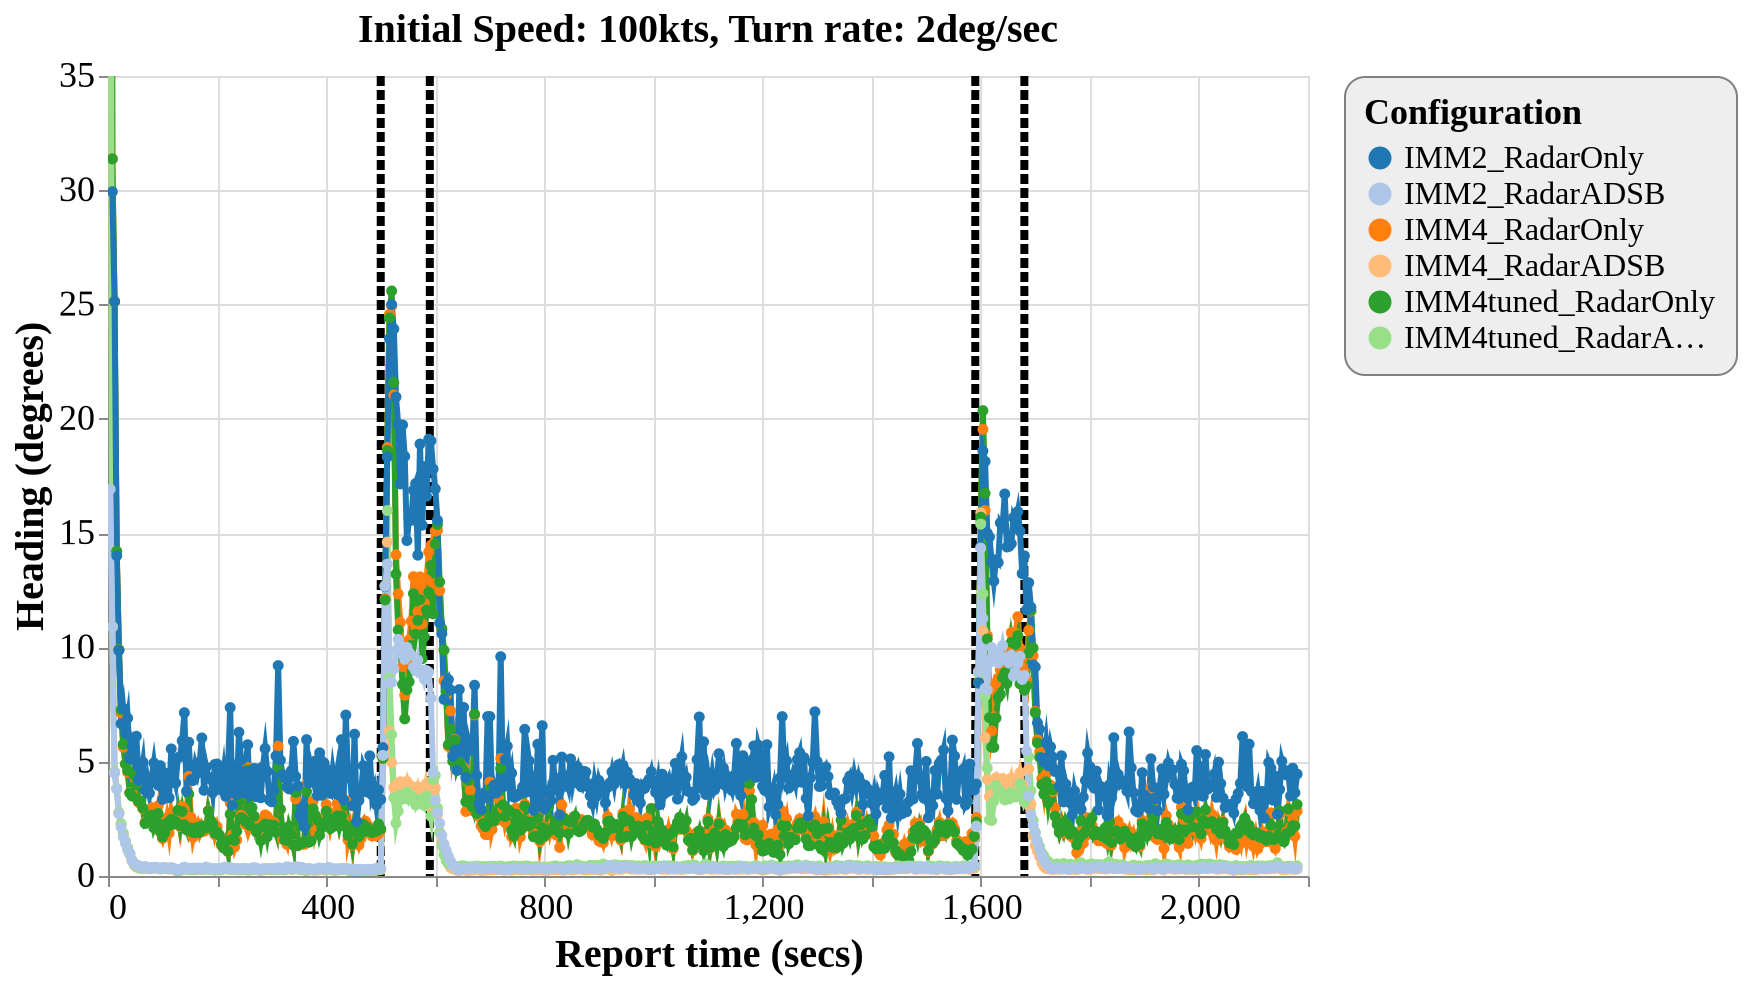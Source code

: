 {
  "config": {
    "view": {
      "continuousWidth": 600,
      "continuousHeight": 400
    },
    "axisX": {
      "labelFontSize": 18,
      "titleFontSize": 20
    },
    "axisY": {
      "labelFontSize": 18,
      "titleFontSize": 20
    },
    "font": "Times New Roman",
    "legend": {
      "cornerRadius": 10,
      "fillColor": "#EEEEEE",
      "labelFontSize": 16,
      "padding": 10,
      "strokeColor": "gray",
      "titleFontSize": 18
    },
    "title": {
      "fontSize": 20
    }
  },
  "layer": [
    {
      "data": {
        "name": "data-ea819cddc25fc9a20ed642127c59e7fd"
      },
      "mark": {
        "type": "rule",
        "strokeDash": [
          5,
          2
        ],
        "strokeWidth": 4
      },
      "encoding": {
        "color": {
          "type": "nominal",
          "field": "color",
          "scale": null
        },
        "x": {
          "type": "quantitative",
          "field": "tt"
        }
      }
    },
    {
      "data": {
        "name": "data-d99a1105cc3c3faa088cc8c50333a068"
      },
      "mark": {
        "type": "line",
        "point": true,
        "strokeWidth": 3
      },
      "encoding": {
        "color": {
          "type": "ordinal",
          "field": "config",
          "scale": {
            "scheme": "category20"
          },
          "sort": [
            "IMM2_RadarOnly",
            "IMM2_RadarADSB",
            "IMM4_RadarOnly",
            "IMM4_RadarADSB",
            "IMM4tuned_RadarOnly",
            "IMM4tuned_RadarADSB"
          ],
          "title": "Configuration"
        },
        "x": {
          "type": "quantitative",
          "field": "time",
          "title": "Report time (secs)"
        },
        "y": {
          "type": "quantitative",
          "field": "rmse_hdg",
          "scale": {
            "domain": [
              0,
              35
            ],
            "zero": false
          },
          "title": "Heading (degrees)"
        }
      },
      "selection": {
        "selector116": {
          "type": "interval",
          "bind": "scales",
          "encodings": [
            "x",
            "y"
          ]
        }
      },
      "title": "Initial Speed: 100kts, Turn rate: 2deg/sec"
    }
  ],
  "$schema": "https://vega.github.io/schema/vega-lite/v4.8.1.json",
  "datasets": {
    "data-ea819cddc25fc9a20ed642127c59e7fd": [
      {
        "tt": 500,
        "color": "black"
      },
      {
        "tt": 590,
        "color": "black"
      },
      {
        "tt": 1590,
        "color": "black"
      },
      {
        "tt": 1680,
        "color": "black"
      }
    ],
    "data-d99a1105cc3c3faa088cc8c50333a068": [
      {
        "scenario": "turns_new_06",
        "config": "IMM4_RadarOnly",
        "time": 4,
        "rmse_hdg": 90.0,
        "rmse_tr": 0.0,
        "p_uni": 0.0,
        "p_turn": 0.0
      },
      {
        "scenario": "turns_new_06",
        "config": "IMM4_RadarOnly",
        "time": 8,
        "rmse_hdg": 31.37470580952348,
        "rmse_tr": 0.0,
        "p_uni": 0.9477329268292684,
        "p_turn": 0.0134939024390243
      },
      {
        "scenario": "turns_new_06",
        "config": "IMM4_RadarOnly",
        "time": 12,
        "rmse_hdg": 25.130636326567974,
        "rmse_tr": 6.524895204196201e-05,
        "p_uni": 0.9208019801980198,
        "p_turn": 0.0273148514851485
      },
      {
        "scenario": "turns_new_06",
        "config": "IMM4_RadarOnly",
        "time": 16,
        "rmse_hdg": 14.2000404767481,
        "rmse_tr": 0.0006019844857643,
        "p_uni": 0.8891201834862386,
        "p_turn": 0.0390284403669724
      },
      {
        "scenario": "turns_new_06",
        "config": "IMM4_RadarOnly",
        "time": 20,
        "rmse_hdg": 9.904887173637094,
        "rmse_tr": 0.0025705397134852,
        "p_uni": 0.8508302325581395,
        "p_turn": 0.053960465116279
      },
      {
        "scenario": "turns_new_06",
        "config": "IMM4_RadarOnly",
        "time": 24,
        "rmse_hdg": 7.121366536314349,
        "rmse_tr": 0.0064199531399635,
        "p_uni": 0.8184218487394959,
        "p_turn": 0.0688731092436974
      },
      {
        "scenario": "turns_new_06",
        "config": "IMM4_RadarOnly",
        "time": 28,
        "rmse_hdg": 5.63643567716843,
        "rmse_tr": 0.0203094673560316,
        "p_uni": 0.8043321428571428,
        "p_turn": 0.0831553571428571
      },
      {
        "scenario": "turns_new_06",
        "config": "IMM4_RadarOnly",
        "time": 32,
        "rmse_hdg": 4.901662898808293,
        "rmse_tr": 0.0305444223310441,
        "p_uni": 0.7911793388429752,
        "p_turn": 0.0896636363636363
      },
      {
        "scenario": "turns_new_06",
        "config": "IMM4_RadarOnly",
        "time": 36,
        "rmse_hdg": 4.540251723669703,
        "rmse_tr": 0.0337025520815074,
        "p_uni": 0.8013941176470588,
        "p_turn": 0.0913142857142857
      },
      {
        "scenario": "turns_new_06",
        "config": "IMM4_RadarOnly",
        "time": 40,
        "rmse_hdg": 3.6490333575406577,
        "rmse_tr": 0.0339581731158718,
        "p_uni": 0.8073444444444444,
        "p_turn": 0.0863538461538461
      },
      {
        "scenario": "turns_new_06",
        "config": "IMM4_RadarOnly",
        "time": 44,
        "rmse_hdg": 3.66395526471301,
        "rmse_tr": 0.0381715912530232,
        "p_uni": 0.8157090909090909,
        "p_turn": 0.0881363636363636
      },
      {
        "scenario": "turns_new_06",
        "config": "IMM4_RadarOnly",
        "time": 48,
        "rmse_hdg": 4.325158276600645,
        "rmse_tr": 0.0726580861225479,
        "p_uni": 0.8048176470588235,
        "p_turn": 0.0884033613445378
      },
      {
        "scenario": "turns_new_06",
        "config": "IMM4_RadarOnly",
        "time": 52,
        "rmse_hdg": 4.175467039745374,
        "rmse_tr": 0.0625141607957749,
        "p_uni": 0.789879,
        "p_turn": 0.102654
      },
      {
        "scenario": "turns_new_06",
        "config": "IMM4_RadarOnly",
        "time": 56,
        "rmse_hdg": 3.221638267248513,
        "rmse_tr": 0.05299691102437,
        "p_uni": 0.82016640625,
        "p_turn": 0.07877734375
      },
      {
        "scenario": "turns_new_06",
        "config": "IMM4_RadarOnly",
        "time": 60,
        "rmse_hdg": 3.1489266096724844,
        "rmse_tr": 0.0544501844460319,
        "p_uni": 0.8225543103448276,
        "p_turn": 0.0829422413793103
      },
      {
        "scenario": "turns_new_06",
        "config": "IMM4_RadarOnly",
        "time": 64,
        "rmse_hdg": 2.940131799766806,
        "rmse_tr": 0.0423291661440621,
        "p_uni": 0.8278709677419356,
        "p_turn": 0.0758725806451613
      },
      {
        "scenario": "turns_new_06",
        "config": "IMM4_RadarOnly",
        "time": 68,
        "rmse_hdg": 2.3497261284643103,
        "rmse_tr": 0.0299561383905323,
        "p_uni": 0.8247856060606061,
        "p_turn": 0.0734287878787878
      },
      {
        "scenario": "turns_new_06",
        "config": "IMM4_RadarOnly",
        "time": 72,
        "rmse_hdg": 2.430548753137717,
        "rmse_tr": 0.0331946077361763,
        "p_uni": 0.8277827586206897,
        "p_turn": 0.0709206896551724
      },
      {
        "scenario": "turns_new_06",
        "config": "IMM4_RadarOnly",
        "time": 76,
        "rmse_hdg": 2.801429057089393,
        "rmse_tr": 0.0310896399832116,
        "p_uni": 0.8427000000000001,
        "p_turn": 0.0684857142857142
      },
      {
        "scenario": "turns_new_06",
        "config": "IMM4_RadarOnly",
        "time": 80,
        "rmse_hdg": 2.9767515180142268,
        "rmse_tr": 0.0354856072232109,
        "p_uni": 0.8363543999999999,
        "p_turn": 0.0718512
      },
      {
        "scenario": "turns_new_06",
        "config": "IMM4_RadarOnly",
        "time": 84,
        "rmse_hdg": 2.752347715808805,
        "rmse_tr": 0.0307095408209874,
        "p_uni": 0.8424880341880342,
        "p_turn": 0.0679623931623931
      },
      {
        "scenario": "turns_new_06",
        "config": "IMM4_RadarOnly",
        "time": 88,
        "rmse_hdg": 2.6542889001043943,
        "rmse_tr": 0.0247558917010283,
        "p_uni": 0.8504791304347826,
        "p_turn": 0.0654626086956521
      },
      {
        "scenario": "turns_new_06",
        "config": "IMM4_RadarOnly",
        "time": 92,
        "rmse_hdg": 3.06783080152274,
        "rmse_tr": 0.0316149932037884,
        "p_uni": 0.8435370078740158,
        "p_turn": 0.0659015748031496
      },
      {
        "scenario": "turns_new_06",
        "config": "IMM4_RadarOnly",
        "time": 96,
        "rmse_hdg": 1.9117639357812577,
        "rmse_tr": 0.0203522513402174,
        "p_uni": 0.8550278846153846,
        "p_turn": 0.0608471153846153
      },
      {
        "scenario": "turns_new_06",
        "config": "IMM4_RadarOnly",
        "time": 100,
        "rmse_hdg": 1.6430310078806014,
        "rmse_tr": 0.0181903918908542,
        "p_uni": 0.8585276785714286,
        "p_turn": 0.0601044642857142
      },
      {
        "scenario": "turns_new_06",
        "config": "IMM4_RadarOnly",
        "time": 104,
        "rmse_hdg": 2.0110924676368875,
        "rmse_tr": 0.019937850285719,
        "p_uni": 0.8425826771653543,
        "p_turn": 0.0677031496062992
      },
      {
        "scenario": "turns_new_06",
        "config": "IMM4_RadarOnly",
        "time": 108,
        "rmse_hdg": 2.529722975610834,
        "rmse_tr": 0.0250035564137051,
        "p_uni": 0.8376133333333333,
        "p_turn": 0.0675966666666666
      },
      {
        "scenario": "turns_new_06",
        "config": "IMM4_RadarOnly",
        "time": 112,
        "rmse_hdg": 1.8766980190071747,
        "rmse_tr": 0.0232810340288945,
        "p_uni": 0.8418827272727273,
        "p_turn": 0.0674990909090909
      },
      {
        "scenario": "turns_new_06",
        "config": "IMM4_RadarOnly",
        "time": 116,
        "rmse_hdg": 2.765474336363428,
        "rmse_tr": 0.031923608499996,
        "p_uni": 0.8376381355932204,
        "p_turn": 0.0726940677966101
      },
      {
        "scenario": "turns_new_06",
        "config": "IMM4_RadarOnly",
        "time": 120,
        "rmse_hdg": 2.272675355396815,
        "rmse_tr": 0.0326641920036656,
        "p_uni": 0.8454252336448598,
        "p_turn": 0.0667056074766355
      },
      {
        "scenario": "turns_new_06",
        "config": "IMM4_RadarOnly",
        "time": 124,
        "rmse_hdg": 2.436371914980984,
        "rmse_tr": 0.0354483890788888,
        "p_uni": 0.8432540540540541,
        "p_turn": 0.0714837837837837
      },
      {
        "scenario": "turns_new_06",
        "config": "IMM4_RadarOnly",
        "time": 128,
        "rmse_hdg": 2.7048753748834327,
        "rmse_tr": 0.0322018152401678,
        "p_uni": 0.8472277777777777,
        "p_turn": 0.063797619047619
      },
      {
        "scenario": "turns_new_06",
        "config": "IMM4_RadarOnly",
        "time": 132,
        "rmse_hdg": 2.16486549064661,
        "rmse_tr": 0.0238922949768175,
        "p_uni": 0.8504675925925925,
        "p_turn": 0.061837037037037
      },
      {
        "scenario": "turns_new_06",
        "config": "IMM4_RadarOnly",
        "time": 136,
        "rmse_hdg": 3.039400678008985,
        "rmse_tr": 0.0386034624718407,
        "p_uni": 0.8454537037037037,
        "p_turn": 0.0625212962962963
      },
      {
        "scenario": "turns_new_06",
        "config": "IMM4_RadarOnly",
        "time": 140,
        "rmse_hdg": 2.9209887024772967,
        "rmse_tr": 0.0492284549408375,
        "p_uni": 0.8214474137931035,
        "p_turn": 0.0689448275862069
      },
      {
        "scenario": "turns_new_06",
        "config": "IMM4_RadarOnly",
        "time": 144,
        "rmse_hdg": 2.446664513450774,
        "rmse_tr": 0.0380344251961298,
        "p_uni": 0.8477715517241379,
        "p_turn": 0.0655353448275862
      },
      {
        "scenario": "turns_new_06",
        "config": "IMM4_RadarOnly",
        "time": 148,
        "rmse_hdg": 4.356227508228683,
        "rmse_tr": 0.0580672729655455,
        "p_uni": 0.8420086206896552,
        "p_turn": 0.0767431034482758
      },
      {
        "scenario": "turns_new_06",
        "config": "IMM4_RadarOnly",
        "time": 152,
        "rmse_hdg": 2.5696146622003706,
        "rmse_tr": 0.05308073081392,
        "p_uni": 0.8466016260162602,
        "p_turn": 0.0682292682926829
      },
      {
        "scenario": "turns_new_06",
        "config": "IMM4_RadarOnly",
        "time": 156,
        "rmse_hdg": 1.691207698143806,
        "rmse_tr": 0.0341942685255877,
        "p_uni": 0.8487139130434783,
        "p_turn": 0.0652
      },
      {
        "scenario": "turns_new_06",
        "config": "IMM4_RadarOnly",
        "time": 160,
        "rmse_hdg": 2.1103511513447195,
        "rmse_tr": 0.0304153632943011,
        "p_uni": 0.8407702702702703,
        "p_turn": 0.0701396396396396
      },
      {
        "scenario": "turns_new_06",
        "config": "IMM4_RadarOnly",
        "time": 164,
        "rmse_hdg": 2.297637442053478,
        "rmse_tr": 0.0280134526506777,
        "p_uni": 0.8382361344537815,
        "p_turn": 0.0661588235294117
      },
      {
        "scenario": "turns_new_06",
        "config": "IMM4_RadarOnly",
        "time": 168,
        "rmse_hdg": 1.8952941277037905,
        "rmse_tr": 0.0261368562424268,
        "p_uni": 0.8250161016949152,
        "p_turn": 0.070728813559322
      },
      {
        "scenario": "turns_new_06",
        "config": "IMM4_RadarOnly",
        "time": 172,
        "rmse_hdg": 2.1922964298569747,
        "rmse_tr": 0.0286830989484967,
        "p_uni": 0.8335363636363636,
        "p_turn": 0.0687719008264462
      },
      {
        "scenario": "turns_new_06",
        "config": "IMM4_RadarOnly",
        "time": 176,
        "rmse_hdg": 1.95362008886398,
        "rmse_tr": 0.0231644854701496,
        "p_uni": 0.8537677419354839,
        "p_turn": 0.0634088709677419
      },
      {
        "scenario": "turns_new_06",
        "config": "IMM4_RadarOnly",
        "time": 180,
        "rmse_hdg": 2.02093703179651,
        "rmse_tr": 0.03090993455273,
        "p_uni": 0.8282126126126126,
        "p_turn": 0.07409009009009
      },
      {
        "scenario": "turns_new_06",
        "config": "IMM4_RadarOnly",
        "time": 184,
        "rmse_hdg": 2.860506466992589,
        "rmse_tr": 0.0488149783375117,
        "p_uni": 0.8464697247706421,
        "p_turn": 0.0683036697247706
      },
      {
        "scenario": "turns_new_06",
        "config": "IMM4_RadarOnly",
        "time": 188,
        "rmse_hdg": 2.420013720260692,
        "rmse_tr": 0.0424573278421994,
        "p_uni": 0.84151171875,
        "p_turn": 0.06866328125
      },
      {
        "scenario": "turns_new_06",
        "config": "IMM4_RadarOnly",
        "time": 192,
        "rmse_hdg": 2.285131517094842,
        "rmse_tr": 0.0265170153079175,
        "p_uni": 0.8430697478991597,
        "p_turn": 0.0647739495798319
      },
      {
        "scenario": "turns_new_06",
        "config": "IMM4_RadarOnly",
        "time": 196,
        "rmse_hdg": 1.8052936651390823,
        "rmse_tr": 0.0259147096050301,
        "p_uni": 0.8217608695652173,
        "p_turn": 0.0708973913043478
      },
      {
        "scenario": "turns_new_06",
        "config": "IMM4_RadarOnly",
        "time": 200,
        "rmse_hdg": 2.1577295591416688,
        "rmse_tr": 0.0308960996952358,
        "p_uni": 0.8305173228346457,
        "p_turn": 0.0720937007874015
      },
      {
        "scenario": "turns_new_06",
        "config": "IMM4_RadarOnly",
        "time": 204,
        "rmse_hdg": 1.8012928002444213,
        "rmse_tr": 0.024292321886861,
        "p_uni": 0.8485353982300885,
        "p_turn": 0.0659159292035398
      },
      {
        "scenario": "turns_new_06",
        "config": "IMM4_RadarOnly",
        "time": 208,
        "rmse_hdg": 1.3364777615125298,
        "rmse_tr": 0.0200376991185343,
        "p_uni": 0.8447754385964913,
        "p_turn": 0.0653254385964912
      },
      {
        "scenario": "turns_new_06",
        "config": "IMM4_RadarOnly",
        "time": 212,
        "rmse_hdg": 1.234927008145483,
        "rmse_tr": 0.0198978999586445,
        "p_uni": 0.8440308943089431,
        "p_turn": 0.0627048780487804
      },
      {
        "scenario": "turns_new_06",
        "config": "IMM4_RadarOnly",
        "time": 216,
        "rmse_hdg": 1.5190404563559117,
        "rmse_tr": 0.0187485079866142,
        "p_uni": 0.8506160919540231,
        "p_turn": 0.0615747126436781
      },
      {
        "scenario": "turns_new_06",
        "config": "IMM4_RadarOnly",
        "time": 220,
        "rmse_hdg": 1.0627855450438242,
        "rmse_tr": 0.0214549356161952,
        "p_uni": 0.8496409836065574,
        "p_turn": 0.067727868852459
      },
      {
        "scenario": "turns_new_06",
        "config": "IMM4_RadarOnly",
        "time": 224,
        "rmse_hdg": 3.1898988119342837,
        "rmse_tr": 0.0670574342908442,
        "p_uni": 0.84953417721519,
        "p_turn": 0.0708316455696202
      },
      {
        "scenario": "turns_new_06",
        "config": "IMM4_RadarOnly",
        "time": 228,
        "rmse_hdg": 1.7987068623907547,
        "rmse_tr": 0.0397815174476135,
        "p_uni": 0.883663768115942,
        "p_turn": 0.0522927536231884
      },
      {
        "scenario": "turns_new_06",
        "config": "IMM4_RadarOnly",
        "time": 232,
        "rmse_hdg": 1.2669020660928847,
        "rmse_tr": 0.0185217572858988,
        "p_uni": 0.8924323943661973,
        "p_turn": 0.0494774647887324
      },
      {
        "scenario": "turns_new_06",
        "config": "IMM4_RadarOnly",
        "time": 236,
        "rmse_hdg": 1.5789655003457326,
        "rmse_tr": 0.0376642148056092,
        "p_uni": 0.8941410256410256,
        "p_turn": 0.0455397435897435
      },
      {
        "scenario": "turns_new_06",
        "config": "IMM4_RadarOnly",
        "time": 240,
        "rmse_hdg": 3.288967991294715,
        "rmse_tr": 0.0656876700758978,
        "p_uni": 0.8842059701492537,
        "p_turn": 0.0505164179104477
      },
      {
        "scenario": "turns_new_06",
        "config": "IMM4_RadarOnly",
        "time": 244,
        "rmse_hdg": 2.657466486148039,
        "rmse_tr": 0.0258389725027912,
        "p_uni": 0.8819828125,
        "p_turn": 0.0496734375
      },
      {
        "scenario": "turns_new_06",
        "config": "IMM4_RadarOnly",
        "time": 248,
        "rmse_hdg": 2.554521046649993,
        "rmse_tr": 0.0349624701785736,
        "p_uni": 0.8896765432098765,
        "p_turn": 0.0471666666666666
      },
      {
        "scenario": "turns_new_06",
        "config": "IMM4_RadarOnly",
        "time": 252,
        "rmse_hdg": 2.259736078142122,
        "rmse_tr": 0.0359664446791331,
        "p_uni": 0.8911414285714285,
        "p_turn": 0.0468585714285714
      },
      {
        "scenario": "turns_new_06",
        "config": "IMM4_RadarOnly",
        "time": 256,
        "rmse_hdg": 4.749202068753768,
        "rmse_tr": 0.0712441312101148,
        "p_uni": 0.8763724637681158,
        "p_turn": 0.0499521739130434
      },
      {
        "scenario": "turns_new_06",
        "config": "IMM4_RadarOnly",
        "time": 260,
        "rmse_hdg": 2.1540173882981795,
        "rmse_tr": 0.0225812558747983,
        "p_uni": 0.8865207792207793,
        "p_turn": 0.0475103896103896
      },
      {
        "scenario": "turns_new_06",
        "config": "IMM4_RadarOnly",
        "time": 264,
        "rmse_hdg": 2.4397444417759155,
        "rmse_tr": 0.0638906222981672,
        "p_uni": 0.8901573529411765,
        "p_turn": 0.0468029411764705
      },
      {
        "scenario": "turns_new_06",
        "config": "IMM4_RadarOnly",
        "time": 268,
        "rmse_hdg": 2.305344292658324,
        "rmse_tr": 0.0633487963579419,
        "p_uni": 0.8979846153846154,
        "p_turn": 0.0408723076923076
      },
      {
        "scenario": "turns_new_06",
        "config": "IMM4_RadarOnly",
        "time": 272,
        "rmse_hdg": 2.280275750868741,
        "rmse_tr": 0.0333493084635948,
        "p_uni": 0.8978887500000001,
        "p_turn": 0.04158875
      },
      {
        "scenario": "turns_new_06",
        "config": "IMM4_RadarOnly",
        "time": 276,
        "rmse_hdg": 1.840715699317601,
        "rmse_tr": 0.0263209829386583,
        "p_uni": 0.8895257142857144,
        "p_turn": 0.0438014285714285
      },
      {
        "scenario": "turns_new_06",
        "config": "IMM4_RadarOnly",
        "time": 280,
        "rmse_hdg": 1.6532626145677138,
        "rmse_tr": 0.0213876911641563,
        "p_uni": 0.8967257575757576,
        "p_turn": 0.040010606060606
      },
      {
        "scenario": "turns_new_06",
        "config": "IMM4_RadarOnly",
        "time": 284,
        "rmse_hdg": 2.4472118936928164,
        "rmse_tr": 0.0237593471911028,
        "p_uni": 0.8819881578947367,
        "p_turn": 0.0455342105263157
      },
      {
        "scenario": "turns_new_06",
        "config": "IMM4_RadarOnly",
        "time": 288,
        "rmse_hdg": 2.6728922427169537,
        "rmse_tr": 0.0233475341940252,
        "p_uni": 0.8953014705882353,
        "p_turn": 0.0444485294117647
      },
      {
        "scenario": "turns_new_06",
        "config": "IMM4_RadarOnly",
        "time": 292,
        "rmse_hdg": 2.6091472314459976,
        "rmse_tr": 0.0265341125805025,
        "p_uni": 0.8704724637681159,
        "p_turn": 0.0541333333333333
      },
      {
        "scenario": "turns_new_06",
        "config": "IMM4_RadarOnly",
        "time": 296,
        "rmse_hdg": 2.436177783972662,
        "rmse_tr": 0.0235868012905936,
        "p_uni": 0.8904,
        "p_turn": 0.0466414634146341
      },
      {
        "scenario": "turns_new_06",
        "config": "IMM4_RadarOnly",
        "time": 300,
        "rmse_hdg": 2.2021001499528894,
        "rmse_tr": 0.0223602231085646,
        "p_uni": 0.8954492957746479,
        "p_turn": 0.0446619718309859
      },
      {
        "scenario": "turns_new_06",
        "config": "IMM4_RadarOnly",
        "time": 304,
        "rmse_hdg": 2.35565560584168,
        "rmse_tr": 0.0218002102436345,
        "p_uni": 0.8943783333333334,
        "p_turn": 0.044
      },
      {
        "scenario": "turns_new_06",
        "config": "IMM4_RadarOnly",
        "time": 308,
        "rmse_hdg": 1.994444784896288,
        "rmse_tr": 0.0370681703082307,
        "p_uni": 0.88625625,
        "p_turn": 0.04839125
      },
      {
        "scenario": "turns_new_06",
        "config": "IMM4_RadarOnly",
        "time": 312,
        "rmse_hdg": 5.676989659511711,
        "rmse_tr": 0.1094888214795716,
        "p_uni": 0.867804347826087,
        "p_turn": 0.0606
      },
      {
        "scenario": "turns_new_06",
        "config": "IMM4_RadarOnly",
        "time": 316,
        "rmse_hdg": 2.911903689786383,
        "rmse_tr": 0.0834506255303604,
        "p_uni": 0.8792788732394367,
        "p_turn": 0.0518492957746478
      },
      {
        "scenario": "turns_new_06",
        "config": "IMM4_RadarOnly",
        "time": 320,
        "rmse_hdg": 1.6080277250585462,
        "rmse_tr": 0.060048002949539,
        "p_uni": 0.8830772151898734,
        "p_turn": 0.0438607594936708
      },
      {
        "scenario": "turns_new_06",
        "config": "IMM4_RadarOnly",
        "time": 324,
        "rmse_hdg": 1.617761511376849,
        "rmse_tr": 0.0496503528533437,
        "p_uni": 0.8877461538461539,
        "p_turn": 0.0442815384615384
      },
      {
        "scenario": "turns_new_06",
        "config": "IMM4_RadarOnly",
        "time": 328,
        "rmse_hdg": 1.3832522418943995,
        "rmse_tr": 0.0345832967162574,
        "p_uni": 0.8905411764705883,
        "p_turn": 0.0417808823529411
      },
      {
        "scenario": "turns_new_06",
        "config": "IMM4_RadarOnly",
        "time": 332,
        "rmse_hdg": 2.127898611306469,
        "rmse_tr": 0.0246927848773685,
        "p_uni": 0.8946925,
        "p_turn": 0.0423875
      },
      {
        "scenario": "turns_new_06",
        "config": "IMM4_RadarOnly",
        "time": 336,
        "rmse_hdg": 1.868308429807266,
        "rmse_tr": 0.0185712516780342,
        "p_uni": 0.8849083333333333,
        "p_turn": 0.0442402777777777
      },
      {
        "scenario": "turns_new_06",
        "config": "IMM4_RadarOnly",
        "time": 340,
        "rmse_hdg": 1.3755340221724246,
        "rmse_tr": 0.0215032019082668,
        "p_uni": 0.8907076923076923,
        "p_turn": 0.0409415384615384
      },
      {
        "scenario": "turns_new_06",
        "config": "IMM4_RadarOnly",
        "time": 344,
        "rmse_hdg": 3.3725496496331244,
        "rmse_tr": 0.0321680378361479,
        "p_uni": 0.8815696202531647,
        "p_turn": 0.0505202531645569
      },
      {
        "scenario": "turns_new_06",
        "config": "IMM4_RadarOnly",
        "time": 348,
        "rmse_hdg": 1.3260929032536526,
        "rmse_tr": 0.0193465257785859,
        "p_uni": 0.8914119402985075,
        "p_turn": 0.0464014925373134
      },
      {
        "scenario": "turns_new_06",
        "config": "IMM4_RadarOnly",
        "time": 352,
        "rmse_hdg": 1.3745984488287442,
        "rmse_tr": 0.0217374427638222,
        "p_uni": 0.9004641791044776,
        "p_turn": 0.0398074626865671
      },
      {
        "scenario": "turns_new_06",
        "config": "IMM4_RadarOnly",
        "time": 356,
        "rmse_hdg": 1.4170509282779271,
        "rmse_tr": 0.0155868732362828,
        "p_uni": 0.9011753086419751,
        "p_turn": 0.0387271604938271
      },
      {
        "scenario": "turns_new_06",
        "config": "IMM4_RadarOnly",
        "time": 360,
        "rmse_hdg": 1.3852583079376009,
        "rmse_tr": 0.0118985080053603,
        "p_uni": 0.9008884057971014,
        "p_turn": 0.0413159420289855
      },
      {
        "scenario": "turns_new_06",
        "config": "IMM4_RadarOnly",
        "time": 364,
        "rmse_hdg": 4.014955305068154,
        "rmse_tr": 0.0606049377078821,
        "p_uni": 0.8850661016949152,
        "p_turn": 0.0519694915254237
      },
      {
        "scenario": "turns_new_06",
        "config": "IMM4_RadarOnly",
        "time": 368,
        "rmse_hdg": 1.4957830969665116,
        "rmse_tr": 0.0413484390834061,
        "p_uni": 0.8881353658536586,
        "p_turn": 0.0441524390243902
      },
      {
        "scenario": "turns_new_06",
        "config": "IMM4_RadarOnly",
        "time": 372,
        "rmse_hdg": 1.5442616162405702,
        "rmse_tr": 0.0307075970266563,
        "p_uni": 0.8809030303030303,
        "p_turn": 0.0471863636363636
      },
      {
        "scenario": "turns_new_06",
        "config": "IMM4_RadarOnly",
        "time": 376,
        "rmse_hdg": 3.280299562142352,
        "rmse_tr": 0.0389636638606955,
        "p_uni": 0.8728521739130435,
        "p_turn": 0.0565971014492753
      },
      {
        "scenario": "turns_new_06",
        "config": "IMM4_RadarOnly",
        "time": 380,
        "rmse_hdg": 1.965322492620486,
        "rmse_tr": 0.0243125816194002,
        "p_uni": 0.8769087499999999,
        "p_turn": 0.0509575
      },
      {
        "scenario": "turns_new_06",
        "config": "IMM4_RadarOnly",
        "time": 384,
        "rmse_hdg": 2.373164889804942,
        "rmse_tr": 0.031257353917327,
        "p_uni": 0.8712753623188406,
        "p_turn": 0.0565478260869565
      },
      {
        "scenario": "turns_new_06",
        "config": "IMM4_RadarOnly",
        "time": 388,
        "rmse_hdg": 2.098999005573091,
        "rmse_tr": 0.0233673493548801,
        "p_uni": 0.8755349206349207,
        "p_turn": 0.0491111111111111
      },
      {
        "scenario": "turns_new_06",
        "config": "IMM4_RadarOnly",
        "time": 392,
        "rmse_hdg": 2.258619342282655,
        "rmse_tr": 0.0219647687596902,
        "p_uni": 0.8779480000000001,
        "p_turn": 0.0483373333333333
      },
      {
        "scenario": "turns_new_06",
        "config": "IMM4_RadarOnly",
        "time": 396,
        "rmse_hdg": 2.552546907362472,
        "rmse_tr": 0.0233346890762597,
        "p_uni": 0.8660071428571429,
        "p_turn": 0.0549414285714285
      },
      {
        "scenario": "turns_new_06",
        "config": "IMM4_RadarOnly",
        "time": 400,
        "rmse_hdg": 3.130359741735134,
        "rmse_tr": 0.0571327882477106,
        "p_uni": 0.8825070422535212,
        "p_turn": 0.0504802816901408
      },
      {
        "scenario": "turns_new_06",
        "config": "IMM4_RadarOnly",
        "time": 404,
        "rmse_hdg": 2.8168696949004897,
        "rmse_tr": 0.0528512881445342,
        "p_uni": 0.8898134146341463,
        "p_turn": 0.0481780487804878
      },
      {
        "scenario": "turns_new_06",
        "config": "IMM4_RadarOnly",
        "time": 408,
        "rmse_hdg": 2.148966898339463,
        "rmse_tr": 0.0480308036080815,
        "p_uni": 0.9001111111111111,
        "p_turn": 0.0400888888888888
      },
      {
        "scenario": "turns_new_06",
        "config": "IMM4_RadarOnly",
        "time": 412,
        "rmse_hdg": 2.533993525722944,
        "rmse_tr": 0.0404211273498387,
        "p_uni": 0.8894289855072465,
        "p_turn": 0.0440666666666666
      },
      {
        "scenario": "turns_new_06",
        "config": "IMM4_RadarOnly",
        "time": 416,
        "rmse_hdg": 2.708247357609714,
        "rmse_tr": 0.0360956991897926,
        "p_uni": 0.887045,
        "p_turn": 0.048255
      },
      {
        "scenario": "turns_new_06",
        "config": "IMM4_RadarOnly",
        "time": 420,
        "rmse_hdg": 3.15796369868658,
        "rmse_tr": 0.0293544313330864,
        "p_uni": 0.8845097222222222,
        "p_turn": 0.0453416666666666
      },
      {
        "scenario": "turns_new_06",
        "config": "IMM4_RadarOnly",
        "time": 424,
        "rmse_hdg": 2.3737972602637782,
        "rmse_tr": 0.0344655051432025,
        "p_uni": 0.8949029850746268,
        "p_turn": 0.0425417910447761
      },
      {
        "scenario": "turns_new_06",
        "config": "IMM4_RadarOnly",
        "time": 428,
        "rmse_hdg": 2.841130422546997,
        "rmse_tr": 0.0251443882355538,
        "p_uni": 0.881512987012987,
        "p_turn": 0.0474701298701298
      },
      {
        "scenario": "turns_new_06",
        "config": "IMM4_RadarOnly",
        "time": 432,
        "rmse_hdg": 2.526590186598233,
        "rmse_tr": 0.0228787636485662,
        "p_uni": 0.893068115942029,
        "p_turn": 0.0438695652173913
      },
      {
        "scenario": "turns_new_06",
        "config": "IMM4_RadarOnly",
        "time": 436,
        "rmse_hdg": 3.293847951614981,
        "rmse_tr": 0.0696708390999815,
        "p_uni": 0.881689552238806,
        "p_turn": 0.0493507462686567
      },
      {
        "scenario": "turns_new_06",
        "config": "IMM4_RadarOnly",
        "time": 440,
        "rmse_hdg": 1.575289752673472,
        "rmse_tr": 0.0628150828555239,
        "p_uni": 0.8996341463414633,
        "p_turn": 0.0411536585365853
      },
      {
        "scenario": "turns_new_06",
        "config": "IMM4_RadarOnly",
        "time": 444,
        "rmse_hdg": 2.049010847834987,
        "rmse_tr": 0.0390128863714324,
        "p_uni": 0.8812409090909091,
        "p_turn": 0.0444757575757575
      },
      {
        "scenario": "turns_new_06",
        "config": "IMM4_RadarOnly",
        "time": 448,
        "rmse_hdg": 1.3504595453424575,
        "rmse_tr": 0.0314583383092675,
        "p_uni": 0.8992081967213115,
        "p_turn": 0.037111475409836
      },
      {
        "scenario": "turns_new_06",
        "config": "IMM4_RadarOnly",
        "time": 452,
        "rmse_hdg": 2.296871148578154,
        "rmse_tr": 0.0318329634337679,
        "p_uni": 0.8857682926829268,
        "p_turn": 0.0475560975609756
      },
      {
        "scenario": "turns_new_06",
        "config": "IMM4_RadarOnly",
        "time": 456,
        "rmse_hdg": 1.6636827517611237,
        "rmse_tr": 0.0260357417936625,
        "p_uni": 0.9036194029850746,
        "p_turn": 0.0390298507462686
      },
      {
        "scenario": "turns_new_06",
        "config": "IMM4_RadarOnly",
        "time": 460,
        "rmse_hdg": 1.3521151921924943,
        "rmse_tr": 0.0202106616682983,
        "p_uni": 0.907725352112676,
        "p_turn": 0.0378830985915493
      },
      {
        "scenario": "turns_new_06",
        "config": "IMM4_RadarOnly",
        "time": 464,
        "rmse_hdg": 1.6465365164489976,
        "rmse_tr": 0.0229653869986987,
        "p_uni": 0.8881024999999999,
        "p_turn": 0.04332125
      },
      {
        "scenario": "turns_new_06",
        "config": "IMM4_RadarOnly",
        "time": 468,
        "rmse_hdg": 2.025746775882909,
        "rmse_tr": 0.0226388907634627,
        "p_uni": 0.8761734375,
        "p_turn": 0.0526296875
      },
      {
        "scenario": "turns_new_06",
        "config": "IMM4_RadarOnly",
        "time": 472,
        "rmse_hdg": 2.399498722159914,
        "rmse_tr": 0.0248272679788598,
        "p_uni": 0.8857279411764706,
        "p_turn": 0.0509941176470588
      },
      {
        "scenario": "turns_new_06",
        "config": "IMM4_RadarOnly",
        "time": 476,
        "rmse_hdg": 2.2371386800295183,
        "rmse_tr": 0.0204132600093793,
        "p_uni": 0.8920236842105264,
        "p_turn": 0.0434947368421052
      },
      {
        "scenario": "turns_new_06",
        "config": "IMM4_RadarOnly",
        "time": 480,
        "rmse_hdg": 1.9377859770247143,
        "rmse_tr": 0.018539620714348,
        "p_uni": 0.8958463768115942,
        "p_turn": 0.0422449275362318
      },
      {
        "scenario": "turns_new_06",
        "config": "IMM4_RadarOnly",
        "time": 484,
        "rmse_hdg": 1.7537690504604482,
        "rmse_tr": 0.0205893747583839,
        "p_uni": 0.8926588235294117,
        "p_turn": 0.0434661764705882
      },
      {
        "scenario": "turns_new_06",
        "config": "IMM4_RadarOnly",
        "time": 488,
        "rmse_hdg": 1.957177960641355,
        "rmse_tr": 0.0205473827216232,
        "p_uni": 0.8780278481012658,
        "p_turn": 0.0479303797468354
      },
      {
        "scenario": "turns_new_06",
        "config": "IMM4_RadarOnly",
        "time": 492,
        "rmse_hdg": 1.7586389446102924,
        "rmse_tr": 0.025094592918595,
        "p_uni": 0.90353125,
        "p_turn": 0.0401265625
      },
      {
        "scenario": "turns_new_06",
        "config": "IMM4_RadarOnly",
        "time": 496,
        "rmse_hdg": 1.848167709001814,
        "rmse_tr": 0.0230721612959356,
        "p_uni": 0.8971134328358209,
        "p_turn": 0.0418611940298507
      },
      {
        "scenario": "turns_new_06",
        "config": "IMM4_RadarOnly",
        "time": 500,
        "rmse_hdg": 2.001022329072262,
        "rmse_tr": 0.020331179687118,
        "p_uni": 0.9000385542168674,
        "p_turn": 0.0432060240963855
      },
      {
        "scenario": "turns_new_06",
        "config": "IMM4_RadarOnly",
        "time": 504,
        "rmse_hdg": 5.133390432636982,
        "rmse_tr": 1.9984080054508389,
        "p_uni": 0.8917944444444443,
        "p_turn": 0.0474805555555555
      },
      {
        "scenario": "turns_new_06",
        "config": "IMM4_RadarOnly",
        "time": 508,
        "rmse_hdg": 12.133315339641364,
        "rmse_tr": 1.994694933552792,
        "p_uni": 0.8980720588235294,
        "p_turn": 0.0432397058823529
      },
      {
        "scenario": "turns_new_06",
        "config": "IMM4_RadarOnly",
        "time": 512,
        "rmse_hdg": 18.74519187198593,
        "rmse_tr": 1.9731375048658184,
        "p_uni": 0.833695945945946,
        "p_turn": 0.0746878378378378
      },
      {
        "scenario": "turns_new_06",
        "config": "IMM4_RadarOnly",
        "time": 516,
        "rmse_hdg": 24.578691351886203,
        "rmse_tr": 1.940584543857119,
        "p_uni": 0.7842285714285714,
        "p_turn": 0.1108942857142857
      },
      {
        "scenario": "turns_new_06",
        "config": "IMM4_RadarOnly",
        "time": 520,
        "rmse_hdg": 24.942848084290016,
        "rmse_tr": 1.8282511295869124,
        "p_uni": 0.5840029850746269,
        "p_turn": 0.266476119402985
      },
      {
        "scenario": "turns_new_06",
        "config": "IMM4_RadarOnly",
        "time": 524,
        "rmse_hdg": 21.047226142193114,
        "rmse_tr": 1.579441615739836,
        "p_uni": 0.3052049382716049,
        "p_turn": 0.4863876543209876
      },
      {
        "scenario": "turns_new_06",
        "config": "IMM4_RadarOnly",
        "time": 528,
        "rmse_hdg": 14.054810714553945,
        "rmse_tr": 1.1665278076283263,
        "p_uni": 0.108931343283582,
        "p_turn": 0.6987119402985075
      },
      {
        "scenario": "turns_new_06",
        "config": "IMM4_RadarOnly",
        "time": 532,
        "rmse_hdg": 12.341821411249096,
        "rmse_tr": 0.8769078473058994,
        "p_uni": 0.0714966666666666,
        "p_turn": 0.7725683333333334
      },
      {
        "scenario": "turns_new_06",
        "config": "IMM4_RadarOnly",
        "time": 536,
        "rmse_hdg": 11.093156023755144,
        "rmse_tr": 0.5783025387934935,
        "p_uni": 0.0896075,
        "p_turn": 0.77423
      },
      {
        "scenario": "turns_new_06",
        "config": "IMM4_RadarOnly",
        "time": 540,
        "rmse_hdg": 9.165791948472105,
        "rmse_tr": 0.4614110235744876,
        "p_uni": 0.1418197183098591,
        "p_turn": 0.7072408450704225
      },
      {
        "scenario": "turns_new_06",
        "config": "IMM4_RadarOnly",
        "time": 544,
        "rmse_hdg": 7.9137037065415585,
        "rmse_tr": 0.3606806158081111,
        "p_uni": 0.1726549295774647,
        "p_turn": 0.6582887323943662
      },
      {
        "scenario": "turns_new_06",
        "config": "IMM4_RadarOnly",
        "time": 548,
        "rmse_hdg": 9.348013928310982,
        "rmse_tr": 0.3590002168721987,
        "p_uni": 0.1956402597402597,
        "p_turn": 0.6689753246753246
      },
      {
        "scenario": "turns_new_06",
        "config": "IMM4_RadarOnly",
        "time": 552,
        "rmse_hdg": 10.327921147710866,
        "rmse_tr": 0.3134797895955152,
        "p_uni": 0.1913939393939394,
        "p_turn": 0.6846863636363637
      },
      {
        "scenario": "turns_new_06",
        "config": "IMM4_RadarOnly",
        "time": 556,
        "rmse_hdg": 11.146589155813876,
        "rmse_tr": 0.3453583596312158,
        "p_uni": 0.207876119402985,
        "p_turn": 0.6760686567164179
      },
      {
        "scenario": "turns_new_06",
        "config": "IMM4_RadarOnly",
        "time": 560,
        "rmse_hdg": 13.096506844274677,
        "rmse_tr": 0.4278114810676933,
        "p_uni": 0.218248,
        "p_turn": 0.67276
      },
      {
        "scenario": "turns_new_06",
        "config": "IMM4_RadarOnly",
        "time": 564,
        "rmse_hdg": 10.886079006534985,
        "rmse_tr": 0.4280214289298941,
        "p_uni": 0.1927797101449275,
        "p_turn": 0.692931884057971
      },
      {
        "scenario": "turns_new_06",
        "config": "IMM4_RadarOnly",
        "time": 568,
        "rmse_hdg": 11.564554605686745,
        "rmse_tr": 0.3895405297634101,
        "p_uni": 0.1825417910447761,
        "p_turn": 0.7174223880597015
      },
      {
        "scenario": "turns_new_06",
        "config": "IMM4_RadarOnly",
        "time": 572,
        "rmse_hdg": 13.089325696495344,
        "rmse_tr": 0.3843508867341577,
        "p_uni": 0.2068413333333333,
        "p_turn": 0.6710119999999999
      },
      {
        "scenario": "turns_new_06",
        "config": "IMM4_RadarOnly",
        "time": 576,
        "rmse_hdg": 11.028391966640244,
        "rmse_tr": 0.3593213012558981,
        "p_uni": 0.1719927536231884,
        "p_turn": 0.7270057971014493
      },
      {
        "scenario": "turns_new_06",
        "config": "IMM4_RadarOnly",
        "time": 580,
        "rmse_hdg": 11.927239082720009,
        "rmse_tr": 0.3759268793746513,
        "p_uni": 0.1869090909090909,
        "p_turn": 0.705559090909091
      },
      {
        "scenario": "turns_new_06",
        "config": "IMM4_RadarOnly",
        "time": 584,
        "rmse_hdg": 12.956738576546336,
        "rmse_tr": 0.3881215998434771,
        "p_uni": 0.1926831325301204,
        "p_turn": 0.7006180722891566
      },
      {
        "scenario": "turns_new_06",
        "config": "IMM4_RadarOnly",
        "time": 588,
        "rmse_hdg": 14.178134010901994,
        "rmse_tr": 0.4090373228775698,
        "p_uni": 0.2096191780821918,
        "p_turn": 0.6850890410958904
      },
      {
        "scenario": "turns_new_06",
        "config": "IMM4_RadarOnly",
        "time": 592,
        "rmse_hdg": 14.462641005127027,
        "rmse_tr": 1.5065421024198549,
        "p_uni": 0.2489666666666666,
        "p_turn": 0.6433333333333333
      },
      {
        "scenario": "turns_new_06",
        "config": "IMM4_RadarOnly",
        "time": 596,
        "rmse_hdg": 12.780724705586923,
        "rmse_tr": 1.9298436229221612,
        "p_uni": 0.2605853333333333,
        "p_turn": 0.6195213333333334
      },
      {
        "scenario": "turns_new_06",
        "config": "IMM4_RadarOnly",
        "time": 600,
        "rmse_hdg": 15.0851736542575,
        "rmse_tr": 1.8673049132652328,
        "p_uni": 0.2481955223880597,
        "p_turn": 0.6379119402985074
      },
      {
        "scenario": "turns_new_06",
        "config": "IMM4_RadarOnly",
        "time": 604,
        "rmse_hdg": 15.129421573307324,
        "rmse_tr": 1.701652278186452,
        "p_uni": 0.3071528571428571,
        "p_turn": 0.57394
      },
      {
        "scenario": "turns_new_06",
        "config": "IMM4_RadarOnly",
        "time": 608,
        "rmse_hdg": 12.48507484863041,
        "rmse_tr": 1.482289175200191,
        "p_uni": 0.3929192771084337,
        "p_turn": 0.4860313253012048
      },
      {
        "scenario": "turns_new_06",
        "config": "IMM4_RadarOnly",
        "time": 612,
        "rmse_hdg": 10.762933709216345,
        "rmse_tr": 1.2101154998773789,
        "p_uni": 0.475531884057971,
        "p_turn": 0.3907434782608696
      },
      {
        "scenario": "turns_new_06",
        "config": "IMM4_RadarOnly",
        "time": 616,
        "rmse_hdg": 8.534819041173266,
        "rmse_tr": 1.0008059661928546,
        "p_uni": 0.537695081967213,
        "p_turn": 0.3299081967213115
      },
      {
        "scenario": "turns_new_06",
        "config": "IMM4_RadarOnly",
        "time": 620,
        "rmse_hdg": 7.899464617934558,
        "rmse_tr": 0.8177126633940556,
        "p_uni": 0.593635,
        "p_turn": 0.28267
      },
      {
        "scenario": "turns_new_06",
        "config": "IMM4_RadarOnly",
        "time": 624,
        "rmse_hdg": 5.672583185815787,
        "rmse_tr": 0.6360697798647118,
        "p_uni": 0.6787857142857143,
        "p_turn": 0.2000828571428571
      },
      {
        "scenario": "turns_new_06",
        "config": "IMM4_RadarOnly",
        "time": 628,
        "rmse_hdg": 7.224711163007758,
        "rmse_tr": 0.4777897481866079,
        "p_uni": 0.7175083333333334,
        "p_turn": 0.1847819444444444
      },
      {
        "scenario": "turns_new_06",
        "config": "IMM4_RadarOnly",
        "time": 632,
        "rmse_hdg": 5.3765213491794,
        "rmse_tr": 0.3627102369302884,
        "p_uni": 0.7730922077922078,
        "p_turn": 0.1262662337662337
      },
      {
        "scenario": "turns_new_06",
        "config": "IMM4_RadarOnly",
        "time": 636,
        "rmse_hdg": 5.983252930054023,
        "rmse_tr": 0.2778793364483944,
        "p_uni": 0.7977265625,
        "p_turn": 0.110875
      },
      {
        "scenario": "turns_new_06",
        "config": "IMM4_RadarOnly",
        "time": 640,
        "rmse_hdg": 4.927589098977125,
        "rmse_tr": 0.2149099835856308,
        "p_uni": 0.8230358208955224,
        "p_turn": 0.0904432835820895
      },
      {
        "scenario": "turns_new_06",
        "config": "IMM4_RadarOnly",
        "time": 644,
        "rmse_hdg": 4.962007757718069,
        "rmse_tr": 0.1748775762259606,
        "p_uni": 0.8318123456790124,
        "p_turn": 0.0793222222222222
      },
      {
        "scenario": "turns_new_06",
        "config": "IMM4_RadarOnly",
        "time": 648,
        "rmse_hdg": 4.693204152537079,
        "rmse_tr": 0.1245356755823552,
        "p_uni": 0.8511202898550725,
        "p_turn": 0.0661971014492753
      },
      {
        "scenario": "turns_new_06",
        "config": "IMM4_RadarOnly",
        "time": 652,
        "rmse_hdg": 4.74509204176784,
        "rmse_tr": 0.122721017068402,
        "p_uni": 0.8532378787878787,
        "p_turn": 0.0669454545454545
      },
      {
        "scenario": "turns_new_06",
        "config": "IMM4_RadarOnly",
        "time": 656,
        "rmse_hdg": 2.8234378571757746,
        "rmse_tr": 0.0919277063784363,
        "p_uni": 0.8815439999999999,
        "p_turn": 0.0516546666666666
      },
      {
        "scenario": "turns_new_06",
        "config": "IMM4_RadarOnly",
        "time": 660,
        "rmse_hdg": 4.113058115177018,
        "rmse_tr": 0.0844498859400894,
        "p_uni": 0.8589794117647059,
        "p_turn": 0.0595970588235294
      },
      {
        "scenario": "turns_new_06",
        "config": "IMM4_RadarOnly",
        "time": 664,
        "rmse_hdg": 3.748897615744303,
        "rmse_tr": 0.0693276957206814,
        "p_uni": 0.8678848484848485,
        "p_turn": 0.0566666666666666
      },
      {
        "scenario": "turns_new_06",
        "config": "IMM4_RadarOnly",
        "time": 668,
        "rmse_hdg": 2.8574668980008733,
        "rmse_tr": 0.0503924028827032,
        "p_uni": 0.8898902439024391,
        "p_turn": 0.0437829268292682
      },
      {
        "scenario": "turns_new_06",
        "config": "IMM4_RadarOnly",
        "time": 672,
        "rmse_hdg": 7.048537335605777,
        "rmse_tr": 0.1089319873000711,
        "p_uni": 0.8762757142857143,
        "p_turn": 0.0594628571428571
      },
      {
        "scenario": "turns_new_06",
        "config": "IMM4_RadarOnly",
        "time": 676,
        "rmse_hdg": 2.844607262205185,
        "rmse_tr": 0.0660623010426341,
        "p_uni": 0.9014936507936508,
        "p_turn": 0.0407380952380952
      },
      {
        "scenario": "turns_new_06",
        "config": "IMM4_RadarOnly",
        "time": 680,
        "rmse_hdg": 2.5961627527874773,
        "rmse_tr": 0.0356813167306976,
        "p_uni": 0.904290909090909,
        "p_turn": 0.0425376623376623
      },
      {
        "scenario": "turns_new_06",
        "config": "IMM4_RadarOnly",
        "time": 684,
        "rmse_hdg": 2.188904171175206,
        "rmse_tr": 0.0597023708761661,
        "p_uni": 0.8996867647058824,
        "p_turn": 0.0405411764705882
      },
      {
        "scenario": "turns_new_06",
        "config": "IMM4_RadarOnly",
        "time": 688,
        "rmse_hdg": 2.0543121843392345,
        "rmse_tr": 0.0330951877056976,
        "p_uni": 0.8968666666666667,
        "p_turn": 0.0412666666666666
      },
      {
        "scenario": "turns_new_06",
        "config": "IMM4_RadarOnly",
        "time": 692,
        "rmse_hdg": 1.8169828918479944,
        "rmse_tr": 0.0269999841915039,
        "p_uni": 0.8830999999999999,
        "p_turn": 0.0413695121951219
      },
      {
        "scenario": "turns_new_06",
        "config": "IMM4_RadarOnly",
        "time": 696,
        "rmse_hdg": 1.8063278467252468,
        "rmse_tr": 0.0280043474885752,
        "p_uni": 0.8928927536231884,
        "p_turn": 0.0414188405797101
      },
      {
        "scenario": "turns_new_06",
        "config": "IMM4_RadarOnly",
        "time": 700,
        "rmse_hdg": 4.107479383423111,
        "rmse_tr": 0.0621558617311431,
        "p_uni": 0.8831557377049181,
        "p_turn": 0.0524213114754098
      },
      {
        "scenario": "turns_new_06",
        "config": "IMM4_RadarOnly",
        "time": 704,
        "rmse_hdg": 2.034520985643951,
        "rmse_tr": 0.0593423368997038,
        "p_uni": 0.8940153846153845,
        "p_turn": 0.0449705128205128
      },
      {
        "scenario": "turns_new_06",
        "config": "IMM4_RadarOnly",
        "time": 708,
        "rmse_hdg": 2.4313427434715726,
        "rmse_tr": 0.039650907842742,
        "p_uni": 0.8909420289855072,
        "p_turn": 0.0493623188405797
      },
      {
        "scenario": "turns_new_06",
        "config": "IMM4_RadarOnly",
        "time": 712,
        "rmse_hdg": 2.4259675536636047,
        "rmse_tr": 0.0328432815482427,
        "p_uni": 0.8981642857142856,
        "p_turn": 0.0464457142857142
      },
      {
        "scenario": "turns_new_06",
        "config": "IMM4_RadarOnly",
        "time": 716,
        "rmse_hdg": 3.390884287320932,
        "rmse_tr": 0.0358114349754376,
        "p_uni": 0.8850675000000001,
        "p_turn": 0.05143
      },
      {
        "scenario": "turns_new_06",
        "config": "IMM4_RadarOnly",
        "time": 720,
        "rmse_hdg": 5.140218719553525,
        "rmse_tr": 0.0713700132259956,
        "p_uni": 0.8686969696969697,
        "p_turn": 0.0625969696969697
      },
      {
        "scenario": "turns_new_06",
        "config": "IMM4_RadarOnly",
        "time": 724,
        "rmse_hdg": 2.9519808679556365,
        "rmse_tr": 0.069368064397163,
        "p_uni": 0.879655223880597,
        "p_turn": 0.0549328358208955
      },
      {
        "scenario": "turns_new_06",
        "config": "IMM4_RadarOnly",
        "time": 728,
        "rmse_hdg": 2.341694898999444,
        "rmse_tr": 0.0480337758769805,
        "p_uni": 0.888505,
        "p_turn": 0.05187625
      },
      {
        "scenario": "turns_new_06",
        "config": "IMM4_RadarOnly",
        "time": 732,
        "rmse_hdg": 2.739213930627998,
        "rmse_tr": 0.0364866037542702,
        "p_uni": 0.8760971830985915,
        "p_turn": 0.0580971830985915
      },
      {
        "scenario": "turns_new_06",
        "config": "IMM4_RadarOnly",
        "time": 736,
        "rmse_hdg": 2.7537517108208007,
        "rmse_tr": 0.033004214606898,
        "p_uni": 0.8921878787878788,
        "p_turn": 0.0481818181818181
      },
      {
        "scenario": "turns_new_06",
        "config": "IMM4_RadarOnly",
        "time": 740,
        "rmse_hdg": 1.7125502051409216,
        "rmse_tr": 0.0179985006498048,
        "p_uni": 0.9009794871794872,
        "p_turn": 0.0426166666666666
      },
      {
        "scenario": "turns_new_06",
        "config": "IMM4_RadarOnly",
        "time": 744,
        "rmse_hdg": 1.912682517242392,
        "rmse_tr": 0.0255594232651493,
        "p_uni": 0.8959338235294118,
        "p_turn": 0.0450558823529411
      },
      {
        "scenario": "turns_new_06",
        "config": "IMM4_RadarOnly",
        "time": 748,
        "rmse_hdg": 2.971121201504556,
        "rmse_tr": 0.0265114984910096,
        "p_uni": 0.8854119402985074,
        "p_turn": 0.046876119402985
      },
      {
        "scenario": "turns_new_06",
        "config": "IMM4_RadarOnly",
        "time": 752,
        "rmse_hdg": 2.7564709501036724,
        "rmse_tr": 0.0271293950185785,
        "p_uni": 0.8899654320987653,
        "p_turn": 0.0448320987654321
      },
      {
        "scenario": "turns_new_06",
        "config": "IMM4_RadarOnly",
        "time": 756,
        "rmse_hdg": 1.7089169381363412,
        "rmse_tr": 0.0174294478447801,
        "p_uni": 0.8862188405797101,
        "p_turn": 0.0465695652173913
      },
      {
        "scenario": "turns_new_06",
        "config": "IMM4_RadarOnly",
        "time": 760,
        "rmse_hdg": 2.086056209327682,
        "rmse_tr": 0.0202709527507645,
        "p_uni": 0.9049474576271186,
        "p_turn": 0.0404440677966101
      },
      {
        "scenario": "turns_new_06",
        "config": "IMM4_RadarOnly",
        "time": 764,
        "rmse_hdg": 3.1409525508719898,
        "rmse_tr": 0.036333806404021,
        "p_uni": 0.880630487804878,
        "p_turn": 0.0540743902439024
      },
      {
        "scenario": "turns_new_06",
        "config": "IMM4_RadarOnly",
        "time": 768,
        "rmse_hdg": 2.360420481288206,
        "rmse_tr": 0.0315530145512711,
        "p_uni": 0.8801772727272728,
        "p_turn": 0.049740909090909
      },
      {
        "scenario": "turns_new_06",
        "config": "IMM4_RadarOnly",
        "time": 772,
        "rmse_hdg": 2.438713653899179,
        "rmse_tr": 0.0335250844251626,
        "p_uni": 0.8855428571428572,
        "p_turn": 0.0508185714285714
      },
      {
        "scenario": "turns_new_06",
        "config": "IMM4_RadarOnly",
        "time": 776,
        "rmse_hdg": 2.397923943853585,
        "rmse_tr": 0.0317287315388322,
        "p_uni": 0.8960113924050632,
        "p_turn": 0.0432759493670886
      },
      {
        "scenario": "turns_new_06",
        "config": "IMM4_RadarOnly",
        "time": 780,
        "rmse_hdg": 1.86319578969164,
        "rmse_tr": 0.0181982400805403,
        "p_uni": 0.9023985507246376,
        "p_turn": 0.0394159420289855
      },
      {
        "scenario": "turns_new_06",
        "config": "IMM4_RadarOnly",
        "time": 784,
        "rmse_hdg": 1.7048280586843412,
        "rmse_tr": 0.0161480499172201,
        "p_uni": 0.9092403225806452,
        "p_turn": 0.0379951612903225
      },
      {
        "scenario": "turns_new_06",
        "config": "IMM4_RadarOnly",
        "time": 788,
        "rmse_hdg": 2.6635917578772417,
        "rmse_tr": 0.0227293631096082,
        "p_uni": 0.8836171052631578,
        "p_turn": 0.0509513157894736
      },
      {
        "scenario": "turns_new_06",
        "config": "IMM4_RadarOnly",
        "time": 792,
        "rmse_hdg": 1.5086875870418344,
        "rmse_tr": 0.0200766618973667,
        "p_uni": 0.9029764705882352,
        "p_turn": 0.0413029411764705
      },
      {
        "scenario": "turns_new_06",
        "config": "IMM4_RadarOnly",
        "time": 796,
        "rmse_hdg": 2.1941984965480037,
        "rmse_tr": 0.0194206293685457,
        "p_uni": 0.8909112676056338,
        "p_turn": 0.0440042253521126
      },
      {
        "scenario": "turns_new_06",
        "config": "IMM4_RadarOnly",
        "time": 800,
        "rmse_hdg": 1.7111107503607117,
        "rmse_tr": 0.0172055117374154,
        "p_uni": 0.9034853658536586,
        "p_turn": 0.0396743902439024
      },
      {
        "scenario": "turns_new_06",
        "config": "IMM4_RadarOnly",
        "time": 804,
        "rmse_hdg": 1.8449188049411287,
        "rmse_tr": 0.0187472114328487,
        "p_uni": 0.8970047619047619,
        "p_turn": 0.0424142857142857
      },
      {
        "scenario": "turns_new_06",
        "config": "IMM4_RadarOnly",
        "time": 808,
        "rmse_hdg": 3.2129297208784955,
        "rmse_tr": 0.0303089908696451,
        "p_uni": 0.8991420289855072,
        "p_turn": 0.0455797101449275
      },
      {
        "scenario": "turns_new_06",
        "config": "IMM4_RadarOnly",
        "time": 812,
        "rmse_hdg": 2.0039495377878143,
        "rmse_tr": 0.0298069622739386,
        "p_uni": 0.90060625,
        "p_turn": 0.040665
      },
      {
        "scenario": "turns_new_06",
        "config": "IMM4_RadarOnly",
        "time": 816,
        "rmse_hdg": 2.3136623205068907,
        "rmse_tr": 0.0200601664444185,
        "p_uni": 0.8949041666666666,
        "p_turn": 0.04595
      },
      {
        "scenario": "turns_new_06",
        "config": "IMM4_RadarOnly",
        "time": 820,
        "rmse_hdg": 1.825027908189805,
        "rmse_tr": 0.0224818732952944,
        "p_uni": 0.9082029850746268,
        "p_turn": 0.0387
      },
      {
        "scenario": "turns_new_06",
        "config": "IMM4_RadarOnly",
        "time": 824,
        "rmse_hdg": 1.9428418915044576,
        "rmse_tr": 0.0197422656066129,
        "p_uni": 0.899525641025641,
        "p_turn": 0.0439358974358974
      },
      {
        "scenario": "turns_new_06",
        "config": "IMM4_RadarOnly",
        "time": 828,
        "rmse_hdg": 1.2495361458197782,
        "rmse_tr": 0.0148817999924233,
        "p_uni": 0.9014463768115942,
        "p_turn": 0.0420579710144927
      },
      {
        "scenario": "turns_new_06",
        "config": "IMM4_RadarOnly",
        "time": 832,
        "rmse_hdg": 3.109826985637145,
        "rmse_tr": 0.0315290200367472,
        "p_uni": 0.8772402985074628,
        "p_turn": 0.0566477611940298
      },
      {
        "scenario": "turns_new_06",
        "config": "IMM4_RadarOnly",
        "time": 836,
        "rmse_hdg": 2.529525035894388,
        "rmse_tr": 0.0337334457300872,
        "p_uni": 0.8841,
        "p_turn": 0.0523237113402061
      },
      {
        "scenario": "turns_new_06",
        "config": "IMM4_RadarOnly",
        "time": 840,
        "rmse_hdg": 2.3584809038686414,
        "rmse_tr": 0.0230153634888032,
        "p_uni": 0.8910704347826087,
        "p_turn": 0.0475965217391304
      },
      {
        "scenario": "turns_new_06",
        "config": "IMM4_RadarOnly",
        "time": 844,
        "rmse_hdg": 2.0248500052743776,
        "rmse_tr": 0.0191276230857961,
        "p_uni": 0.8817008771929825,
        "p_turn": 0.0495061403508771
      },
      {
        "scenario": "turns_new_06",
        "config": "IMM4_RadarOnly",
        "time": 848,
        "rmse_hdg": 2.4213536262716016,
        "rmse_tr": 0.0272826117198416,
        "p_uni": 0.8559075187969925,
        "p_turn": 0.0606165413533834
      },
      {
        "scenario": "turns_new_06",
        "config": "IMM4_RadarOnly",
        "time": 852,
        "rmse_hdg": 2.223947100981631,
        "rmse_tr": 0.0454940237249934,
        "p_uni": 0.8499283185840708,
        "p_turn": 0.0612407079646017
      },
      {
        "scenario": "turns_new_06",
        "config": "IMM4_RadarOnly",
        "time": 856,
        "rmse_hdg": 2.5119372381738736,
        "rmse_tr": 0.0583139693074776,
        "p_uni": 0.8484106557377049,
        "p_turn": 0.0646786885245901
      },
      {
        "scenario": "turns_new_06",
        "config": "IMM4_RadarOnly",
        "time": 860,
        "rmse_hdg": 2.249858101172124,
        "rmse_tr": 0.0341447725399259,
        "p_uni": 0.8537344262295082,
        "p_turn": 0.0624401639344262
      },
      {
        "scenario": "turns_new_06",
        "config": "IMM4_RadarOnly",
        "time": 864,
        "rmse_hdg": 2.2599369266155844,
        "rmse_tr": 0.0235147975061318,
        "p_uni": 0.8510833333333333,
        "p_turn": 0.0644684210526315
      },
      {
        "scenario": "turns_new_06",
        "config": "IMM4_RadarOnly",
        "time": 868,
        "rmse_hdg": 2.469467818042551,
        "rmse_tr": 0.0291323158380338,
        "p_uni": 0.8443469565217392,
        "p_turn": 0.0699286956521739
      },
      {
        "scenario": "turns_new_06",
        "config": "IMM4_RadarOnly",
        "time": 872,
        "rmse_hdg": 2.37691457174126,
        "rmse_tr": 0.0250608547475533,
        "p_uni": 0.8417627118644068,
        "p_turn": 0.067772033898305
      },
      {
        "scenario": "turns_new_06",
        "config": "IMM4_RadarOnly",
        "time": 876,
        "rmse_hdg": 2.3878556534783986,
        "rmse_tr": 0.0261261226689741,
        "p_uni": 0.8399294117647059,
        "p_turn": 0.067898319327731
      },
      {
        "scenario": "turns_new_06",
        "config": "IMM4_RadarOnly",
        "time": 880,
        "rmse_hdg": 2.220512696544205,
        "rmse_tr": 0.0238146267784765,
        "p_uni": 0.8431383177570093,
        "p_turn": 0.0688728971962616
      },
      {
        "scenario": "turns_new_06",
        "config": "IMM4_RadarOnly",
        "time": 884,
        "rmse_hdg": 2.069400998309241,
        "rmse_tr": 0.0212388871617336,
        "p_uni": 0.8473360655737705,
        "p_turn": 0.063855737704918
      },
      {
        "scenario": "turns_new_06",
        "config": "IMM4_RadarOnly",
        "time": 888,
        "rmse_hdg": 1.8087978165854817,
        "rmse_tr": 0.0199485691929029,
        "p_uni": 0.8513834862385321,
        "p_turn": 0.0608183486238532
      },
      {
        "scenario": "turns_new_06",
        "config": "IMM4_RadarOnly",
        "time": 892,
        "rmse_hdg": 1.9723572301888583,
        "rmse_tr": 0.0186891202947411,
        "p_uni": 0.8466478260869564,
        "p_turn": 0.0638895652173913
      },
      {
        "scenario": "turns_new_06",
        "config": "IMM4_RadarOnly",
        "time": 896,
        "rmse_hdg": 1.7421048927559846,
        "rmse_tr": 0.0177089102961184,
        "p_uni": 0.8577069767441861,
        "p_turn": 0.0607201550387596
      },
      {
        "scenario": "turns_new_06",
        "config": "IMM4_RadarOnly",
        "time": 900,
        "rmse_hdg": 1.5335150540678195,
        "rmse_tr": 0.0188317993475574,
        "p_uni": 0.845059649122807,
        "p_turn": 0.0625877192982456
      },
      {
        "scenario": "turns_new_06",
        "config": "IMM4_RadarOnly",
        "time": 904,
        "rmse_hdg": 1.7436551646851897,
        "rmse_tr": 0.0229852665024897,
        "p_uni": 0.8534238095238095,
        "p_turn": 0.0627571428571428
      },
      {
        "scenario": "turns_new_06",
        "config": "IMM4_RadarOnly",
        "time": 908,
        "rmse_hdg": 1.4552922909759114,
        "rmse_tr": 0.0162786656861592,
        "p_uni": 0.8534965217391305,
        "p_turn": 0.0616991304347826
      },
      {
        "scenario": "turns_new_06",
        "config": "IMM4_RadarOnly",
        "time": 912,
        "rmse_hdg": 1.8643177498132968,
        "rmse_tr": 0.0217956340551392,
        "p_uni": 0.8524109243697479,
        "p_turn": 0.0656336134453781
      },
      {
        "scenario": "turns_new_06",
        "config": "IMM4_RadarOnly",
        "time": 916,
        "rmse_hdg": 2.600734336857395,
        "rmse_tr": 0.0290316128634725,
        "p_uni": 0.8374409090909091,
        "p_turn": 0.0676790909090909
      },
      {
        "scenario": "turns_new_06",
        "config": "IMM4_RadarOnly",
        "time": 920,
        "rmse_hdg": 2.2071488852250924,
        "rmse_tr": 0.0307443799616256,
        "p_uni": 0.8416341085271318,
        "p_turn": 0.0667627906976744
      },
      {
        "scenario": "turns_new_06",
        "config": "IMM4_RadarOnly",
        "time": 924,
        "rmse_hdg": 1.7544062019655875,
        "rmse_tr": 0.0256432716941027,
        "p_uni": 0.8435102803738318,
        "p_turn": 0.0626476635514018
      },
      {
        "scenario": "turns_new_06",
        "config": "IMM4_RadarOnly",
        "time": 928,
        "rmse_hdg": 2.0477555527304325,
        "rmse_tr": 0.0186370397954301,
        "p_uni": 0.8523831775700934,
        "p_turn": 0.0622878504672897
      },
      {
        "scenario": "turns_new_06",
        "config": "IMM4_RadarOnly",
        "time": 932,
        "rmse_hdg": 1.9393436153855212,
        "rmse_tr": 0.0218094724702569,
        "p_uni": 0.8388105691056911,
        "p_turn": 0.0675260162601626
      },
      {
        "scenario": "turns_new_06",
        "config": "IMM4_RadarOnly",
        "time": 936,
        "rmse_hdg": 1.8899152483690105,
        "rmse_tr": 0.0253634274365164,
        "p_uni": 0.837170796460177,
        "p_turn": 0.0707353982300885
      },
      {
        "scenario": "turns_new_06",
        "config": "IMM4_RadarOnly",
        "time": 940,
        "rmse_hdg": 1.5692483924609817,
        "rmse_tr": 0.0259171458358335,
        "p_uni": 0.8484008620689656,
        "p_turn": 0.0655474137931034
      },
      {
        "scenario": "turns_new_06",
        "config": "IMM4_RadarOnly",
        "time": 944,
        "rmse_hdg": 2.744882295028209,
        "rmse_tr": 0.0279200583992395,
        "p_uni": 0.8414830508474577,
        "p_turn": 0.0706898305084745
      },
      {
        "scenario": "turns_new_06",
        "config": "IMM4_RadarOnly",
        "time": 948,
        "rmse_hdg": 1.8954281063712264,
        "rmse_tr": 0.0228152512165304,
        "p_uni": 0.853408256880734,
        "p_turn": 0.0612752293577981
      },
      {
        "scenario": "turns_new_06",
        "config": "IMM4_RadarOnly",
        "time": 952,
        "rmse_hdg": 1.8995391785664977,
        "rmse_tr": 0.023382557601768,
        "p_uni": 0.8449763636363636,
        "p_turn": 0.0673063636363636
      },
      {
        "scenario": "turns_new_06",
        "config": "IMM4_RadarOnly",
        "time": 956,
        "rmse_hdg": 2.9119700547910887,
        "rmse_tr": 0.029971770718461,
        "p_uni": 0.8402656,
        "p_turn": 0.0678048
      },
      {
        "scenario": "turns_new_06",
        "config": "IMM4_RadarOnly",
        "time": 960,
        "rmse_hdg": 2.1181403042820017,
        "rmse_tr": 0.0254891522168538,
        "p_uni": 0.842756880733945,
        "p_turn": 0.0670623853211009
      },
      {
        "scenario": "turns_new_06",
        "config": "IMM4_RadarOnly",
        "time": 964,
        "rmse_hdg": 2.4026490635385143,
        "rmse_tr": 0.0237910328326292,
        "p_uni": 0.8544657657657657,
        "p_turn": 0.0632306306306306
      },
      {
        "scenario": "turns_new_06",
        "config": "IMM4_RadarOnly",
        "time": 968,
        "rmse_hdg": 2.557839395443219,
        "rmse_tr": 0.0231709582254326,
        "p_uni": 0.8471550847457626,
        "p_turn": 0.0648889830508474
      },
      {
        "scenario": "turns_new_06",
        "config": "IMM4_RadarOnly",
        "time": 972,
        "rmse_hdg": 2.4868517309102907,
        "rmse_tr": 0.0269310313662594,
        "p_uni": 0.8502108108108108,
        "p_turn": 0.0662981981981982
      },
      {
        "scenario": "turns_new_06",
        "config": "IMM4_RadarOnly",
        "time": 976,
        "rmse_hdg": 2.179979337037372,
        "rmse_tr": 0.0268271225535744,
        "p_uni": 0.8632801801801802,
        "p_turn": 0.0607198198198198
      },
      {
        "scenario": "turns_new_06",
        "config": "IMM4_RadarOnly",
        "time": 980,
        "rmse_hdg": 1.8522881915931584,
        "rmse_tr": 0.0194948919722098,
        "p_uni": 0.8514560975609756,
        "p_turn": 0.0593829268292682
      },
      {
        "scenario": "turns_new_06",
        "config": "IMM4_RadarOnly",
        "time": 984,
        "rmse_hdg": 1.5644650310356334,
        "rmse_tr": 0.0206198448102792,
        "p_uni": 0.847425,
        "p_turn": 0.0632541666666666
      },
      {
        "scenario": "turns_new_06",
        "config": "IMM4_RadarOnly",
        "time": 988,
        "rmse_hdg": 2.5336219502751187,
        "rmse_tr": 0.0325343628546055,
        "p_uni": 0.8443233644859813,
        "p_turn": 0.0654747663551401
      },
      {
        "scenario": "turns_new_06",
        "config": "IMM4_RadarOnly",
        "time": 992,
        "rmse_hdg": 1.4794607345383153,
        "rmse_tr": 0.0227569912423963,
        "p_uni": 0.8429024390243903,
        "p_turn": 0.0633357723577235
      },
      {
        "scenario": "turns_new_06",
        "config": "IMM4_RadarOnly",
        "time": 996,
        "rmse_hdg": 2.9549110164342065,
        "rmse_tr": 0.0480539308016183,
        "p_uni": 0.8416238938053097,
        "p_turn": 0.0715415929203539
      },
      {
        "scenario": "turns_new_06",
        "config": "IMM4_RadarOnly",
        "time": 1000,
        "rmse_hdg": 2.0449429494894624,
        "rmse_tr": 0.0409294901833221,
        "p_uni": 0.8407416666666666,
        "p_turn": 0.0713633333333333
      },
      {
        "scenario": "turns_new_06",
        "config": "IMM4_RadarOnly",
        "time": 1004,
        "rmse_hdg": 1.2865855160370554,
        "rmse_tr": 0.0340025751157734,
        "p_uni": 0.8390847328244275,
        "p_turn": 0.0696335877862595
      },
      {
        "scenario": "turns_new_06",
        "config": "IMM4_RadarOnly",
        "time": 1008,
        "rmse_hdg": 1.9467348879952624,
        "rmse_tr": 0.029593647384485,
        "p_uni": 0.834743103448276,
        "p_turn": 0.0708232758620689
      },
      {
        "scenario": "turns_new_06",
        "config": "IMM4_RadarOnly",
        "time": 1012,
        "rmse_hdg": 1.6744276165714822,
        "rmse_tr": 0.0191882623435449,
        "p_uni": 0.848078431372549,
        "p_turn": 0.062913725490196
      },
      {
        "scenario": "turns_new_06",
        "config": "IMM4_RadarOnly",
        "time": 1016,
        "rmse_hdg": 1.932783268447529,
        "rmse_tr": 0.0253049172535557,
        "p_uni": 0.8419046511627907,
        "p_turn": 0.0695077519379845
      },
      {
        "scenario": "turns_new_06",
        "config": "IMM4_RadarOnly",
        "time": 1020,
        "rmse_hdg": 1.7073543786686398,
        "rmse_tr": 0.0267752867940939,
        "p_uni": 0.8496982905982906,
        "p_turn": 0.0621213675213675
      },
      {
        "scenario": "turns_new_06",
        "config": "IMM4_RadarOnly",
        "time": 1024,
        "rmse_hdg": 1.515311849092456,
        "rmse_tr": 0.0219321396585011,
        "p_uni": 0.8402916666666667,
        "p_turn": 0.0672958333333333
      },
      {
        "scenario": "turns_new_06",
        "config": "IMM4_RadarOnly",
        "time": 1028,
        "rmse_hdg": 2.0282898436669434,
        "rmse_tr": 0.0432034299169539,
        "p_uni": 0.8335201550387598,
        "p_turn": 0.0706341085271317
      },
      {
        "scenario": "turns_new_06",
        "config": "IMM4_RadarOnly",
        "time": 1032,
        "rmse_hdg": 1.636359519501817,
        "rmse_tr": 0.03291825990028,
        "p_uni": 0.8363467889908257,
        "p_turn": 0.0694183486238532
      },
      {
        "scenario": "turns_new_06",
        "config": "IMM4_RadarOnly",
        "time": 1036,
        "rmse_hdg": 1.1890778084224605,
        "rmse_tr": 0.0206889109061535,
        "p_uni": 0.8495577586206896,
        "p_turn": 0.0615413793103448
      },
      {
        "scenario": "turns_new_06",
        "config": "IMM4_RadarOnly",
        "time": 1040,
        "rmse_hdg": 2.113174273885384,
        "rmse_tr": 0.0288086464492211,
        "p_uni": 0.8377574803149607,
        "p_turn": 0.0708881889763779
      },
      {
        "scenario": "turns_new_06",
        "config": "IMM4_RadarOnly",
        "time": 1044,
        "rmse_hdg": 2.0665335978665134,
        "rmse_tr": 0.0301087776580765,
        "p_uni": 0.8396650793650793,
        "p_turn": 0.0677515873015873
      },
      {
        "scenario": "turns_new_06",
        "config": "IMM4_RadarOnly",
        "time": 1048,
        "rmse_hdg": 2.037625985827542,
        "rmse_tr": 0.0263980347623878,
        "p_uni": 0.8434017094017093,
        "p_turn": 0.067576923076923
      },
      {
        "scenario": "turns_new_06",
        "config": "IMM4_RadarOnly",
        "time": 1052,
        "rmse_hdg": 2.087360630078088,
        "rmse_tr": 0.0254721903259221,
        "p_uni": 0.8355056,
        "p_turn": 0.0695368
      },
      {
        "scenario": "turns_new_06",
        "config": "IMM4_RadarOnly",
        "time": 1056,
        "rmse_hdg": 2.151008144111975,
        "rmse_tr": 0.0240076733228853,
        "p_uni": 0.8433540540540541,
        "p_turn": 0.0659261261261261
      },
      {
        "scenario": "turns_new_06",
        "config": "IMM4_RadarOnly",
        "time": 1060,
        "rmse_hdg": 1.997102141675711,
        "rmse_tr": 0.0275948494158912,
        "p_uni": 0.8420642857142857,
        "p_turn": 0.07065
      },
      {
        "scenario": "turns_new_06",
        "config": "IMM4_RadarOnly",
        "time": 1064,
        "rmse_hdg": 1.8425036089170024,
        "rmse_tr": 0.0235062589649292,
        "p_uni": 0.848945112781955,
        "p_turn": 0.0653015037593985
      },
      {
        "scenario": "turns_new_06",
        "config": "IMM4_RadarOnly",
        "time": 1068,
        "rmse_hdg": 1.4736569698762547,
        "rmse_tr": 0.0221449097317425,
        "p_uni": 0.8521405405405404,
        "p_turn": 0.0632063063063063
      },
      {
        "scenario": "turns_new_06",
        "config": "IMM4_RadarOnly",
        "time": 1072,
        "rmse_hdg": 1.103495258582602,
        "rmse_tr": 0.0188184536141674,
        "p_uni": 0.8505482142857143,
        "p_turn": 0.0606955357142857
      },
      {
        "scenario": "turns_new_06",
        "config": "IMM4_RadarOnly",
        "time": 1076,
        "rmse_hdg": 1.4311600645751597,
        "rmse_tr": 0.0231597289163379,
        "p_uni": 0.8396452173913044,
        "p_turn": 0.0676704347826086
      },
      {
        "scenario": "turns_new_06",
        "config": "IMM4_RadarOnly",
        "time": 1080,
        "rmse_hdg": 1.9141311945863329,
        "rmse_tr": 0.026301426658031,
        "p_uni": 0.8455212389380531,
        "p_turn": 0.0673256637168141
      },
      {
        "scenario": "turns_new_06",
        "config": "IMM4_RadarOnly",
        "time": 1084,
        "rmse_hdg": 1.9641109587818824,
        "rmse_tr": 0.0309522383996198,
        "p_uni": 0.8306495575221239,
        "p_turn": 0.0739646017699115
      },
      {
        "scenario": "turns_new_06",
        "config": "IMM4_RadarOnly",
        "time": 1088,
        "rmse_hdg": 1.7852641261169166,
        "rmse_tr": 0.027356919417215,
        "p_uni": 0.8537952,
        "p_turn": 0.0620712
      },
      {
        "scenario": "turns_new_06",
        "config": "IMM4_RadarOnly",
        "time": 1092,
        "rmse_hdg": 1.2882892490388909,
        "rmse_tr": 0.0265401616457055,
        "p_uni": 0.8409531531531531,
        "p_turn": 0.0695675675675675
      },
      {
        "scenario": "turns_new_06",
        "config": "IMM4_RadarOnly",
        "time": 1096,
        "rmse_hdg": 1.8204375847581296,
        "rmse_tr": 0.0290880851896442,
        "p_uni": 0.85222,
        "p_turn": 0.06396
      },
      {
        "scenario": "turns_new_06",
        "config": "IMM4_RadarOnly",
        "time": 1100,
        "rmse_hdg": 2.5033217587010657,
        "rmse_tr": 0.0472658046911659,
        "p_uni": 0.8224629310344828,
        "p_turn": 0.0777586206896551
      },
      {
        "scenario": "turns_new_06",
        "config": "IMM4_RadarOnly",
        "time": 1104,
        "rmse_hdg": 1.2128923390338286,
        "rmse_tr": 0.0318163015367635,
        "p_uni": 0.855888695652174,
        "p_turn": 0.0606826086956521
      },
      {
        "scenario": "turns_new_06",
        "config": "IMM4_RadarOnly",
        "time": 1108,
        "rmse_hdg": 1.8038039515568685,
        "rmse_tr": 0.0295615305245943,
        "p_uni": 0.8479408695652174,
        "p_turn": 0.0632417391304347
      },
      {
        "scenario": "turns_new_06",
        "config": "IMM4_RadarOnly",
        "time": 1112,
        "rmse_hdg": 2.037264833054356,
        "rmse_tr": 0.0252964882938324,
        "p_uni": 0.8424072,
        "p_turn": 0.0671911999999999
      },
      {
        "scenario": "turns_new_06",
        "config": "IMM4_RadarOnly",
        "time": 1116,
        "rmse_hdg": 1.4139310157964513,
        "rmse_tr": 0.0211088333177534,
        "p_uni": 0.8424321100917431,
        "p_turn": 0.0663091743119266
      },
      {
        "scenario": "turns_new_06",
        "config": "IMM4_RadarOnly",
        "time": 1120,
        "rmse_hdg": 2.348953160959357,
        "rmse_tr": 0.0422794197374246,
        "p_uni": 0.8406380952380952,
        "p_turn": 0.0705161904761904
      },
      {
        "scenario": "turns_new_06",
        "config": "IMM4_RadarOnly",
        "time": 1124,
        "rmse_hdg": 1.5372343998232674,
        "rmse_tr": 0.0375425443996541,
        "p_uni": 0.8435528000000001,
        "p_turn": 0.06708
      },
      {
        "scenario": "turns_new_06",
        "config": "IMM4_RadarOnly",
        "time": 1128,
        "rmse_hdg": 1.3464101674389777,
        "rmse_tr": 0.0379060871190626,
        "p_uni": 0.8452135593220339,
        "p_turn": 0.066607627118644
      },
      {
        "scenario": "turns_new_06",
        "config": "IMM4_RadarOnly",
        "time": 1132,
        "rmse_hdg": 2.012589938579034,
        "rmse_tr": 0.0314138116951348,
        "p_uni": 0.8551539130434782,
        "p_turn": 0.0633991304347826
      },
      {
        "scenario": "turns_new_06",
        "config": "IMM4_RadarOnly",
        "time": 1136,
        "rmse_hdg": 1.703308770960439,
        "rmse_tr": 0.0233334787541256,
        "p_uni": 0.8601615384615384,
        "p_turn": 0.0582523076923076
      },
      {
        "scenario": "turns_new_06",
        "config": "IMM4_RadarOnly",
        "time": 1140,
        "rmse_hdg": 1.7948580402403371,
        "rmse_tr": 0.0180109843027957,
        "p_uni": 0.8606256410256411,
        "p_turn": 0.0609905982905982
      },
      {
        "scenario": "turns_new_06",
        "config": "IMM4_RadarOnly",
        "time": 1144,
        "rmse_hdg": 1.7771199887867606,
        "rmse_tr": 0.0195783345006203,
        "p_uni": 0.8532954545454545,
        "p_turn": 0.0630727272727272
      },
      {
        "scenario": "turns_new_06",
        "config": "IMM4_RadarOnly",
        "time": 1148,
        "rmse_hdg": 1.9323975536476752,
        "rmse_tr": 0.0223037548613687,
        "p_uni": 0.8527297709923664,
        "p_turn": 0.0637435114503816
      },
      {
        "scenario": "turns_new_06",
        "config": "IMM4_RadarOnly",
        "time": 1152,
        "rmse_hdg": 2.707845433320798,
        "rmse_tr": 0.0257562393517807,
        "p_uni": 0.8432361344537815,
        "p_turn": 0.0679302521008403
      },
      {
        "scenario": "turns_new_06",
        "config": "IMM4_RadarOnly",
        "time": 1156,
        "rmse_hdg": 2.4796877629792755,
        "rmse_tr": 0.0240607525460886,
        "p_uni": 0.8412102803738318,
        "p_turn": 0.0617775700934579
      },
      {
        "scenario": "turns_new_06",
        "config": "IMM4_RadarOnly",
        "time": 1160,
        "rmse_hdg": 2.2624173483388352,
        "rmse_tr": 0.0241797319150537,
        "p_uni": 0.8413346774193549,
        "p_turn": 0.0655677419354838
      },
      {
        "scenario": "turns_new_06",
        "config": "IMM4_RadarOnly",
        "time": 1164,
        "rmse_hdg": 2.6973052760509675,
        "rmse_tr": 0.0313367408553223,
        "p_uni": 0.8261371681415929,
        "p_turn": 0.0695132743362831
      },
      {
        "scenario": "turns_new_06",
        "config": "IMM4_RadarOnly",
        "time": 1168,
        "rmse_hdg": 1.6234353614731185,
        "rmse_tr": 0.0246116618355015,
        "p_uni": 0.8526237288135593,
        "p_turn": 0.0637084745762711
      },
      {
        "scenario": "turns_new_06",
        "config": "IMM4_RadarOnly",
        "time": 1172,
        "rmse_hdg": 1.5779051351030615,
        "rmse_tr": 0.0263672772142348,
        "p_uni": 0.8409953846153847,
        "p_turn": 0.0662561538461538
      },
      {
        "scenario": "turns_new_06",
        "config": "IMM4_RadarOnly",
        "time": 1176,
        "rmse_hdg": 3.744708382446517,
        "rmse_tr": 0.0955322426791308,
        "p_uni": 0.8289278260869566,
        "p_turn": 0.07502
      },
      {
        "scenario": "turns_new_06",
        "config": "IMM4_RadarOnly",
        "time": 1180,
        "rmse_hdg": 2.254259064209664,
        "rmse_tr": 0.0699160223308751,
        "p_uni": 0.8483999999999999,
        "p_turn": 0.06500625
      },
      {
        "scenario": "turns_new_06",
        "config": "IMM4_RadarOnly",
        "time": 1184,
        "rmse_hdg": 2.334209171462653,
        "rmse_tr": 0.041180728119122,
        "p_uni": 0.8521771929824562,
        "p_turn": 0.0612
      },
      {
        "scenario": "turns_new_06",
        "config": "IMM4_RadarOnly",
        "time": 1188,
        "rmse_hdg": 1.3544321638555672,
        "rmse_tr": 0.0304882993359156,
        "p_uni": 0.8481387387387387,
        "p_turn": 0.0627162162162162
      },
      {
        "scenario": "turns_new_06",
        "config": "IMM4_RadarOnly",
        "time": 1192,
        "rmse_hdg": 2.186512505552376,
        "rmse_tr": 0.033614909819337,
        "p_uni": 0.8386927927927927,
        "p_turn": 0.0667819819819819
      },
      {
        "scenario": "turns_new_06",
        "config": "IMM4_RadarOnly",
        "time": 1196,
        "rmse_hdg": 2.04755629394151,
        "rmse_tr": 0.032649414964447,
        "p_uni": 0.8593545454545454,
        "p_turn": 0.0591033057851239
      },
      {
        "scenario": "turns_new_06",
        "config": "IMM4_RadarOnly",
        "time": 1200,
        "rmse_hdg": 2.217253341626162,
        "rmse_tr": 0.0260549255008941,
        "p_uni": 0.8538961904761905,
        "p_turn": 0.0594371428571428
      },
      {
        "scenario": "turns_new_06",
        "config": "IMM4_RadarOnly",
        "time": 1204,
        "rmse_hdg": 1.7823529793105366,
        "rmse_tr": 0.021732692210453,
        "p_uni": 0.8438437499999999,
        "p_turn": 0.0634303571428571
      },
      {
        "scenario": "turns_new_06",
        "config": "IMM4_RadarOnly",
        "time": 1208,
        "rmse_hdg": 1.6515437051950808,
        "rmse_tr": 0.0193368511800479,
        "p_uni": 0.8328847457627119,
        "p_turn": 0.0662347457627118
      },
      {
        "scenario": "turns_new_06",
        "config": "IMM4_RadarOnly",
        "time": 1212,
        "rmse_hdg": 1.57743517272119,
        "rmse_tr": 0.0192040293006262,
        "p_uni": 0.8514948275862069,
        "p_turn": 0.0603844827586206
      },
      {
        "scenario": "turns_new_06",
        "config": "IMM4_RadarOnly",
        "time": 1216,
        "rmse_hdg": 1.8286787683286128,
        "rmse_tr": 0.0207139867066438,
        "p_uni": 0.84465,
        "p_turn": 0.0641141509433962
      },
      {
        "scenario": "turns_new_06",
        "config": "IMM4_RadarOnly",
        "time": 1220,
        "rmse_hdg": 1.8304488472656488,
        "rmse_tr": 0.0211815336654608,
        "p_uni": 0.8613245614035088,
        "p_turn": 0.0597412280701754
      },
      {
        "scenario": "turns_new_06",
        "config": "IMM4_RadarOnly",
        "time": 1224,
        "rmse_hdg": 1.4876387214365048,
        "rmse_tr": 0.0162858172907467,
        "p_uni": 0.861825,
        "p_turn": 0.0558836206896551
      },
      {
        "scenario": "turns_new_06",
        "config": "IMM4_RadarOnly",
        "time": 1228,
        "rmse_hdg": 2.0359091859884715,
        "rmse_tr": 0.0205733709496769,
        "p_uni": 0.8518514563106796,
        "p_turn": 0.0614980582524271
      },
      {
        "scenario": "turns_new_06",
        "config": "IMM4_RadarOnly",
        "time": 1232,
        "rmse_hdg": 1.3641090865469678,
        "rmse_tr": 0.0186068181052,
        "p_uni": 0.8451312000000001,
        "p_turn": 0.0603648
      },
      {
        "scenario": "turns_new_06",
        "config": "IMM4_RadarOnly",
        "time": 1236,
        "rmse_hdg": 2.846568588190478,
        "rmse_tr": 0.0640029843054212,
        "p_uni": 0.8249809090909092,
        "p_turn": 0.0762972727272727
      },
      {
        "scenario": "turns_new_06",
        "config": "IMM4_RadarOnly",
        "time": 1240,
        "rmse_hdg": 2.0450395413447944,
        "rmse_tr": 0.0359655415222842,
        "p_uni": 0.8486991150442479,
        "p_turn": 0.0633601769911504
      },
      {
        "scenario": "turns_new_06",
        "config": "IMM4_RadarOnly",
        "time": 1244,
        "rmse_hdg": 2.504465688943805,
        "rmse_tr": 0.0319262456497835,
        "p_uni": 0.8418088709677419,
        "p_turn": 0.0667669354838709
      },
      {
        "scenario": "turns_new_06",
        "config": "IMM4_RadarOnly",
        "time": 1248,
        "rmse_hdg": 1.7198589803471442,
        "rmse_tr": 0.031509113134557,
        "p_uni": 0.8493342105263157,
        "p_turn": 0.0630894736842105
      },
      {
        "scenario": "turns_new_06",
        "config": "IMM4_RadarOnly",
        "time": 1252,
        "rmse_hdg": 2.0092653308638257,
        "rmse_tr": 0.0258989964838007,
        "p_uni": 0.8469056603773586,
        "p_turn": 0.0623471698113207
      },
      {
        "scenario": "turns_new_06",
        "config": "IMM4_RadarOnly",
        "time": 1256,
        "rmse_hdg": 1.9854154704151796,
        "rmse_tr": 0.0211890127730171,
        "p_uni": 0.8524483606557377,
        "p_turn": 0.0636385245901639
      },
      {
        "scenario": "turns_new_06",
        "config": "IMM4_RadarOnly",
        "time": 1260,
        "rmse_hdg": 1.865390670326508,
        "rmse_tr": 0.0199723485319667,
        "p_uni": 0.848427731092437,
        "p_turn": 0.0614420168067226
      },
      {
        "scenario": "turns_new_06",
        "config": "IMM4_RadarOnly",
        "time": 1264,
        "rmse_hdg": 2.3091297871344927,
        "rmse_tr": 0.0284289917178477,
        "p_uni": 0.8481654205607476,
        "p_turn": 0.067007476635514
      },
      {
        "scenario": "turns_new_06",
        "config": "IMM4_RadarOnly",
        "time": 1268,
        "rmse_hdg": 2.4996622912401447,
        "rmse_tr": 0.0252507376539006,
        "p_uni": 0.8448239669421487,
        "p_turn": 0.0671090909090909
      },
      {
        "scenario": "turns_new_06",
        "config": "IMM4_RadarOnly",
        "time": 1272,
        "rmse_hdg": 2.2945563599286203,
        "rmse_tr": 0.0288555598339961,
        "p_uni": 0.8609731481481482,
        "p_turn": 0.0612453703703703
      },
      {
        "scenario": "turns_new_06",
        "config": "IMM4_RadarOnly",
        "time": 1276,
        "rmse_hdg": 2.0206655785980407,
        "rmse_tr": 0.0215387097501014,
        "p_uni": 0.8456424778761061,
        "p_turn": 0.0605893805309734
      },
      {
        "scenario": "turns_new_06",
        "config": "IMM4_RadarOnly",
        "time": 1280,
        "rmse_hdg": 1.7005949005783283,
        "rmse_tr": 0.0223288179514973,
        "p_uni": 0.8454746031746031,
        "p_turn": 0.0640769841269841
      },
      {
        "scenario": "turns_new_06",
        "config": "IMM4_RadarOnly",
        "time": 1284,
        "rmse_hdg": 1.4416842828541112,
        "rmse_tr": 0.0182674036391131,
        "p_uni": 0.8534910714285714,
        "p_turn": 0.0592223214285714
      },
      {
        "scenario": "turns_new_06",
        "config": "IMM4_RadarOnly",
        "time": 1288,
        "rmse_hdg": 1.7006541522174767,
        "rmse_tr": 0.0182998609035945,
        "p_uni": 0.8495181818181818,
        "p_turn": 0.0592218181818181
      },
      {
        "scenario": "turns_new_06",
        "config": "IMM4_RadarOnly",
        "time": 1292,
        "rmse_hdg": 2.2959445311946425,
        "rmse_tr": 0.0433080972835632,
        "p_uni": 0.8360306451612903,
        "p_turn": 0.0677137096774193
      },
      {
        "scenario": "turns_new_06",
        "config": "IMM4_RadarOnly",
        "time": 1296,
        "rmse_hdg": 2.592656869479093,
        "rmse_tr": 0.0613019138596597,
        "p_uni": 0.8299857142857142,
        "p_turn": 0.0679741071428571
      },
      {
        "scenario": "turns_new_06",
        "config": "IMM4_RadarOnly",
        "time": 1300,
        "rmse_hdg": 2.0911557757930157,
        "rmse_tr": 0.0424727816311479,
        "p_uni": 0.8466333333333333,
        "p_turn": 0.0638478632478632
      },
      {
        "scenario": "turns_new_06",
        "config": "IMM4_RadarOnly",
        "time": 1304,
        "rmse_hdg": 1.602672870731428,
        "rmse_tr": 0.0235010233643889,
        "p_uni": 0.8345776859504133,
        "p_turn": 0.0628561983471074
      },
      {
        "scenario": "turns_new_06",
        "config": "IMM4_RadarOnly",
        "time": 1308,
        "rmse_hdg": 1.4716245945785291,
        "rmse_tr": 0.020634688048943,
        "p_uni": 0.8358157894736842,
        "p_turn": 0.0683622807017543
      },
      {
        "scenario": "turns_new_06",
        "config": "IMM4_RadarOnly",
        "time": 1312,
        "rmse_hdg": 2.370326805878604,
        "rmse_tr": 0.0565658362736142,
        "p_uni": 0.8464433333333333,
        "p_turn": 0.0668716666666666
      },
      {
        "scenario": "turns_new_06",
        "config": "IMM4_RadarOnly",
        "time": 1316,
        "rmse_hdg": 1.3731802383307723,
        "rmse_tr": 0.0353373669666011,
        "p_uni": 0.8524338842975206,
        "p_turn": 0.0629727272727272
      },
      {
        "scenario": "turns_new_06",
        "config": "IMM4_RadarOnly",
        "time": 1320,
        "rmse_hdg": 1.9523312933494656,
        "rmse_tr": 0.0394264062856994,
        "p_uni": 0.8460512605042017,
        "p_turn": 0.0655655462184874
      },
      {
        "scenario": "turns_new_06",
        "config": "IMM4_RadarOnly",
        "time": 1324,
        "rmse_hdg": 1.2245324193412386,
        "rmse_tr": 0.0218518766533754,
        "p_uni": 0.8587734513274335,
        "p_turn": 0.058929203539823
      },
      {
        "scenario": "turns_new_06",
        "config": "IMM4_RadarOnly",
        "time": 1328,
        "rmse_hdg": 1.7850743401886662,
        "rmse_tr": 0.0223948101130596,
        "p_uni": 0.8570696,
        "p_turn": 0.0607496
      },
      {
        "scenario": "turns_new_06",
        "config": "IMM4_RadarOnly",
        "time": 1332,
        "rmse_hdg": 1.1741578542370965,
        "rmse_tr": 0.015799216752738,
        "p_uni": 0.85956,
        "p_turn": 0.0594766666666666
      },
      {
        "scenario": "turns_new_06",
        "config": "IMM4_RadarOnly",
        "time": 1336,
        "rmse_hdg": 1.3198449743445293,
        "rmse_tr": 0.0162737479994492,
        "p_uni": 0.8492655462184874,
        "p_turn": 0.0644378151260504
      },
      {
        "scenario": "turns_new_06",
        "config": "IMM4_RadarOnly",
        "time": 1340,
        "rmse_hdg": 1.7588404339595824,
        "rmse_tr": 0.0215537262382655,
        "p_uni": 0.8504311475409836,
        "p_turn": 0.0653311475409836
      },
      {
        "scenario": "turns_new_06",
        "config": "IMM4_RadarOnly",
        "time": 1344,
        "rmse_hdg": 2.7670940502192227,
        "rmse_tr": 0.0492040964092246,
        "p_uni": 0.8537172413793104,
        "p_turn": 0.065976724137931
      },
      {
        "scenario": "turns_new_06",
        "config": "IMM4_RadarOnly",
        "time": 1348,
        "rmse_hdg": 1.646719682971489,
        "rmse_tr": 0.0349849919803556,
        "p_uni": 0.8460680672268908,
        "p_turn": 0.0642134453781512
      },
      {
        "scenario": "turns_new_06",
        "config": "IMM4_RadarOnly",
        "time": 1352,
        "rmse_hdg": 1.8103291787785976,
        "rmse_tr": 0.0228259928680708,
        "p_uni": 0.8435710743801653,
        "p_turn": 0.0654561983471074
      },
      {
        "scenario": "turns_new_06",
        "config": "IMM4_RadarOnly",
        "time": 1356,
        "rmse_hdg": 2.2305216988813013,
        "rmse_tr": 0.0242196489124558,
        "p_uni": 0.8443565573770492,
        "p_turn": 0.0622745901639344
      },
      {
        "scenario": "turns_new_06",
        "config": "IMM4_RadarOnly",
        "time": 1360,
        "rmse_hdg": 1.8655131795505848,
        "rmse_tr": 0.024317558550277,
        "p_uni": 0.8444288461538462,
        "p_turn": 0.0676778846153846
      },
      {
        "scenario": "turns_new_06",
        "config": "IMM4_RadarOnly",
        "time": 1364,
        "rmse_hdg": 2.091175583871581,
        "rmse_tr": 0.0262729362161779,
        "p_uni": 0.8554193548387097,
        "p_turn": 0.0619185483870967
      },
      {
        "scenario": "turns_new_06",
        "config": "IMM4_RadarOnly",
        "time": 1368,
        "rmse_hdg": 2.297125338641443,
        "rmse_tr": 0.0395264321598309,
        "p_uni": 0.8455517857142858,
        "p_turn": 0.06889375
      },
      {
        "scenario": "turns_new_06",
        "config": "IMM4_RadarOnly",
        "time": 1372,
        "rmse_hdg": 2.7851794061288646,
        "rmse_tr": 0.0523443578793531,
        "p_uni": 0.8500693693693693,
        "p_turn": 0.0693477477477477
      },
      {
        "scenario": "turns_new_06",
        "config": "IMM4_RadarOnly",
        "time": 1376,
        "rmse_hdg": 1.7901080349687002,
        "rmse_tr": 0.0295539386420185,
        "p_uni": 0.8478826446280991,
        "p_turn": 0.0660702479338843
      },
      {
        "scenario": "turns_new_06",
        "config": "IMM4_RadarOnly",
        "time": 1380,
        "rmse_hdg": 2.4077108530145668,
        "rmse_tr": 0.0310883099772467,
        "p_uni": 0.848046551724138,
        "p_turn": 0.0668568965517241
      },
      {
        "scenario": "turns_new_06",
        "config": "IMM4_RadarOnly",
        "time": 1384,
        "rmse_hdg": 1.6497129703725375,
        "rmse_tr": 0.0216647245184779,
        "p_uni": 0.8614576923076923,
        "p_turn": 0.0586125
      },
      {
        "scenario": "turns_new_06",
        "config": "IMM4_RadarOnly",
        "time": 1388,
        "rmse_hdg": 1.8321849510666937,
        "rmse_tr": 0.0210246324460506,
        "p_uni": 0.8596305084745763,
        "p_turn": 0.0609627118644067
      },
      {
        "scenario": "turns_new_06",
        "config": "IMM4_RadarOnly",
        "time": 1392,
        "rmse_hdg": 2.3750103051523435,
        "rmse_tr": 0.0431787938147201,
        "p_uni": 0.8551344537815125,
        "p_turn": 0.0662344537815126
      },
      {
        "scenario": "turns_new_06",
        "config": "IMM4_RadarOnly",
        "time": 1396,
        "rmse_hdg": 2.0709703881571637,
        "rmse_tr": 0.0504201985519528,
        "p_uni": 0.849245871559633,
        "p_turn": 0.0652275229357798
      },
      {
        "scenario": "turns_new_06",
        "config": "IMM4_RadarOnly",
        "time": 1400,
        "rmse_hdg": 1.885586778697813,
        "rmse_tr": 0.0358416395411817,
        "p_uni": 0.855784375,
        "p_turn": 0.0598828125
      },
      {
        "scenario": "turns_new_06",
        "config": "IMM4_RadarOnly",
        "time": 1404,
        "rmse_hdg": 1.7524370785525285,
        "rmse_tr": 0.0253575784670832,
        "p_uni": 0.8559366071428572,
        "p_turn": 0.0609678571428571
      },
      {
        "scenario": "turns_new_06",
        "config": "IMM4_RadarOnly",
        "time": 1408,
        "rmse_hdg": 1.203821617386269,
        "rmse_tr": 0.0201784761788619,
        "p_uni": 0.8612054054054055,
        "p_turn": 0.0604819819819819
      },
      {
        "scenario": "turns_new_06",
        "config": "IMM4_RadarOnly",
        "time": 1412,
        "rmse_hdg": 1.073566587311337,
        "rmse_tr": 0.0178779363656897,
        "p_uni": 0.8542121739130434,
        "p_turn": 0.0617008695652173
      },
      {
        "scenario": "turns_new_06",
        "config": "IMM4_RadarOnly",
        "time": 1416,
        "rmse_hdg": 0.920130810246349,
        "rmse_tr": 0.0212345435719246,
        "p_uni": 0.8475672566371681,
        "p_turn": 0.0640823008849557
      },
      {
        "scenario": "turns_new_06",
        "config": "IMM4_RadarOnly",
        "time": 1420,
        "rmse_hdg": 1.4271353771157755,
        "rmse_tr": 0.0201674549538666,
        "p_uni": 0.8496376068376068,
        "p_turn": 0.0634
      },
      {
        "scenario": "turns_new_06",
        "config": "IMM4_RadarOnly",
        "time": 1424,
        "rmse_hdg": 1.4797244161755598,
        "rmse_tr": 0.0206103519789365,
        "p_uni": 0.8483939130434782,
        "p_turn": 0.061811304347826
      },
      {
        "scenario": "turns_new_06",
        "config": "IMM4_RadarOnly",
        "time": 1428,
        "rmse_hdg": 2.011642674532433,
        "rmse_tr": 0.0225402576357439,
        "p_uni": 0.8489964285714285,
        "p_turn": 0.0623419642857142
      },
      {
        "scenario": "turns_new_06",
        "config": "IMM4_RadarOnly",
        "time": 1432,
        "rmse_hdg": 2.2308492064274925,
        "rmse_tr": 0.0222127850163327,
        "p_uni": 0.8455290909090909,
        "p_turn": 0.0616363636363636
      },
      {
        "scenario": "turns_new_06",
        "config": "IMM4_RadarOnly",
        "time": 1436,
        "rmse_hdg": 1.766538893957772,
        "rmse_tr": 0.0143942332056915,
        "p_uni": 0.8560731092436974,
        "p_turn": 0.0575478991596638
      },
      {
        "scenario": "turns_new_06",
        "config": "IMM4_RadarOnly",
        "time": 1440,
        "rmse_hdg": 1.8223581085039915,
        "rmse_tr": 0.0159565033763666,
        "p_uni": 0.8472310924369747,
        "p_turn": 0.0601672268907563
      },
      {
        "scenario": "turns_new_06",
        "config": "IMM4_RadarOnly",
        "time": 1444,
        "rmse_hdg": 1.023255271841465,
        "rmse_tr": 0.0175814167863746,
        "p_uni": 0.8493531531531532,
        "p_turn": 0.0608549549549549
      },
      {
        "scenario": "turns_new_06",
        "config": "IMM4_RadarOnly",
        "time": 1448,
        "rmse_hdg": 0.9700351238965144,
        "rmse_tr": 0.0166092361553358,
        "p_uni": 0.8561380530973451,
        "p_turn": 0.0562858407079646
      },
      {
        "scenario": "turns_new_06",
        "config": "IMM4_RadarOnly",
        "time": 1452,
        "rmse_hdg": 0.7497847644374072,
        "rmse_tr": 0.0141934287983077,
        "p_uni": 0.8576508771929824,
        "p_turn": 0.0571745614035087
      },
      {
        "scenario": "turns_new_06",
        "config": "IMM4_RadarOnly",
        "time": 1456,
        "rmse_hdg": 1.028477413205406,
        "rmse_tr": 0.0206112492705131,
        "p_uni": 0.8497991228070175,
        "p_turn": 0.0630929824561403
      },
      {
        "scenario": "turns_new_06",
        "config": "IMM4_RadarOnly",
        "time": 1460,
        "rmse_hdg": 1.3964497842743924,
        "rmse_tr": 0.0190959116043199,
        "p_uni": 0.8495024,
        "p_turn": 0.0617792
      },
      {
        "scenario": "turns_new_06",
        "config": "IMM4_RadarOnly",
        "time": 1464,
        "rmse_hdg": 1.054818816215722,
        "rmse_tr": 0.0154180574563236,
        "p_uni": 0.8562478632478632,
        "p_turn": 0.0572572649572649
      },
      {
        "scenario": "turns_new_06",
        "config": "IMM4_RadarOnly",
        "time": 1468,
        "rmse_hdg": 0.9967218997566692,
        "rmse_tr": 0.0187872592761986,
        "p_uni": 0.8582202020202021,
        "p_turn": 0.0597848484848484
      },
      {
        "scenario": "turns_new_06",
        "config": "IMM4_RadarOnly",
        "time": 1472,
        "rmse_hdg": 1.5375878585512506,
        "rmse_tr": 0.0202674355331263,
        "p_uni": 0.8598512195121951,
        "p_turn": 0.0593162601626016
      },
      {
        "scenario": "turns_new_06",
        "config": "IMM4_RadarOnly",
        "time": 1476,
        "rmse_hdg": 1.9224659200295915,
        "rmse_tr": 0.0278071472089,
        "p_uni": 0.8414051282051282,
        "p_turn": 0.0680931623931623
      },
      {
        "scenario": "turns_new_06",
        "config": "IMM4_RadarOnly",
        "time": 1480,
        "rmse_hdg": 2.308048440415798,
        "rmse_tr": 0.0323097725921845,
        "p_uni": 0.834695041322314,
        "p_turn": 0.0657082644628099
      },
      {
        "scenario": "turns_new_06",
        "config": "IMM4_RadarOnly",
        "time": 1484,
        "rmse_hdg": 2.124437306904525,
        "rmse_tr": 0.0269171278964444,
        "p_uni": 0.8251395161290322,
        "p_turn": 0.0714282258064516
      },
      {
        "scenario": "turns_new_06",
        "config": "IMM4_RadarOnly",
        "time": 1488,
        "rmse_hdg": 2.3043803738886157,
        "rmse_tr": 0.0257544366741608,
        "p_uni": 0.8340647058823529,
        "p_turn": 0.0693142857142857
      },
      {
        "scenario": "turns_new_06",
        "config": "IMM4_RadarOnly",
        "time": 1492,
        "rmse_hdg": 1.523828797997818,
        "rmse_tr": 0.0218143483604833,
        "p_uni": 0.8587906542056075,
        "p_turn": 0.0568962616822429
      },
      {
        "scenario": "turns_new_06",
        "config": "IMM4_RadarOnly",
        "time": 1496,
        "rmse_hdg": 1.6449790272219258,
        "rmse_tr": 0.0216987575681189,
        "p_uni": 0.84254,
        "p_turn": 0.0647608
      },
      {
        "scenario": "turns_new_06",
        "config": "IMM4_RadarOnly",
        "time": 1500,
        "rmse_hdg": 1.7724519984914988,
        "rmse_tr": 0.0242142897084956,
        "p_uni": 0.851491304347826,
        "p_turn": 0.0629043478260869
      },
      {
        "scenario": "turns_new_06",
        "config": "IMM4_RadarOnly",
        "time": 1504,
        "rmse_hdg": 1.0786171128037323,
        "rmse_tr": 0.0234323926391094,
        "p_uni": 0.8592851239669421,
        "p_turn": 0.0614611570247933
      },
      {
        "scenario": "turns_new_06",
        "config": "IMM4_RadarOnly",
        "time": 1508,
        "rmse_hdg": 1.467445950980009,
        "rmse_tr": 0.0236777086916975,
        "p_uni": 0.851734126984127,
        "p_turn": 0.0616642857142857
      },
      {
        "scenario": "turns_new_06",
        "config": "IMM4_RadarOnly",
        "time": 1512,
        "rmse_hdg": 1.4061297655021725,
        "rmse_tr": 0.0169559683411275,
        "p_uni": 0.8592385321100917,
        "p_turn": 0.057594495412844
      },
      {
        "scenario": "turns_new_06",
        "config": "IMM4_RadarOnly",
        "time": 1516,
        "rmse_hdg": 1.6674038659466754,
        "rmse_tr": 0.0227883131756456,
        "p_uni": 0.8401130434782609,
        "p_turn": 0.0672886956521739
      },
      {
        "scenario": "turns_new_06",
        "config": "IMM4_RadarOnly",
        "time": 1520,
        "rmse_hdg": 2.032691727467483,
        "rmse_tr": 0.0246348511558902,
        "p_uni": 0.8511596899224806,
        "p_turn": 0.0618426356589147
      },
      {
        "scenario": "turns_new_06",
        "config": "IMM4_RadarOnly",
        "time": 1524,
        "rmse_hdg": 2.35525328421104,
        "rmse_tr": 0.0254464062327853,
        "p_uni": 0.8410959016393442,
        "p_turn": 0.0655803278688524
      },
      {
        "scenario": "turns_new_06",
        "config": "IMM4_RadarOnly",
        "time": 1528,
        "rmse_hdg": 1.7637171798784244,
        "rmse_tr": 0.0277187816236726,
        "p_uni": 0.8312350427350428,
        "p_turn": 0.072842735042735
      },
      {
        "scenario": "turns_new_06",
        "config": "IMM4_RadarOnly",
        "time": 1532,
        "rmse_hdg": 1.7713954768723637,
        "rmse_tr": 0.0289453391980526,
        "p_uni": 0.8265435483870968,
        "p_turn": 0.0738991935483871
      },
      {
        "scenario": "turns_new_06",
        "config": "IMM4_RadarOnly",
        "time": 1536,
        "rmse_hdg": 1.83480735174514,
        "rmse_tr": 0.0281491778959211,
        "p_uni": 0.8448855855855857,
        "p_turn": 0.0658837837837837
      },
      {
        "scenario": "turns_new_06",
        "config": "IMM4_RadarOnly",
        "time": 1540,
        "rmse_hdg": 2.2915567756746364,
        "rmse_tr": 0.0496381467626974,
        "p_uni": 0.8499745614035087,
        "p_turn": 0.0661657894736842
      },
      {
        "scenario": "turns_new_06",
        "config": "IMM4_RadarOnly",
        "time": 1544,
        "rmse_hdg": 2.1422140304789723,
        "rmse_tr": 0.04702822691729,
        "p_uni": 0.8439587301587302,
        "p_turn": 0.0660404761904761
      },
      {
        "scenario": "turns_new_06",
        "config": "IMM4_RadarOnly",
        "time": 1548,
        "rmse_hdg": 2.3161764838357013,
        "rmse_tr": 0.0411894995331925,
        "p_uni": 0.8333692307692308,
        "p_turn": 0.0699470085470085
      },
      {
        "scenario": "turns_new_06",
        "config": "IMM4_RadarOnly",
        "time": 1552,
        "rmse_hdg": 2.0742931907951982,
        "rmse_tr": 0.0315453381986778,
        "p_uni": 0.8502181034482759,
        "p_turn": 0.0579120689655172
      },
      {
        "scenario": "turns_new_06",
        "config": "IMM4_RadarOnly",
        "time": 1556,
        "rmse_hdg": 1.5750386436440125,
        "rmse_tr": 0.022177280620061,
        "p_uni": 0.8533373831775701,
        "p_turn": 0.0606990654205607
      },
      {
        "scenario": "turns_new_06",
        "config": "IMM4_RadarOnly",
        "time": 1560,
        "rmse_hdg": 1.4914625988474162,
        "rmse_tr": 0.0210641754450414,
        "p_uni": 0.8569649572649572,
        "p_turn": 0.0615581196581196
      },
      {
        "scenario": "turns_new_06",
        "config": "IMM4_RadarOnly",
        "time": 1564,
        "rmse_hdg": 1.373306352924594,
        "rmse_tr": 0.0220280791533542,
        "p_uni": 0.8471627118644067,
        "p_turn": 0.0647338983050847
      },
      {
        "scenario": "turns_new_06",
        "config": "IMM4_RadarOnly",
        "time": 1568,
        "rmse_hdg": 1.4325180405523483,
        "rmse_tr": 0.0221493039770252,
        "p_uni": 0.8329428571428571,
        "p_turn": 0.0644642857142857
      },
      {
        "scenario": "turns_new_06",
        "config": "IMM4_RadarOnly",
        "time": 1572,
        "rmse_hdg": 1.5026149825268935,
        "rmse_tr": 0.0188161974297222,
        "p_uni": 0.8541642857142857,
        "p_turn": 0.0614303571428571
      },
      {
        "scenario": "turns_new_06",
        "config": "IMM4_RadarOnly",
        "time": 1576,
        "rmse_hdg": 1.3998228459344426,
        "rmse_tr": 0.0183243199055244,
        "p_uni": 0.86192,
        "p_turn": 0.06148
      },
      {
        "scenario": "turns_new_06",
        "config": "IMM4_RadarOnly",
        "time": 1580,
        "rmse_hdg": 1.5459125986652245,
        "rmse_tr": 0.0211880022814319,
        "p_uni": 0.8508432203389831,
        "p_turn": 0.0651466101694915
      },
      {
        "scenario": "turns_new_06",
        "config": "IMM4_RadarOnly",
        "time": 1584,
        "rmse_hdg": 1.8512248994432248,
        "rmse_tr": 0.0253232063286042,
        "p_uni": 0.8481823008849557,
        "p_turn": 0.0647061946902654
      },
      {
        "scenario": "turns_new_06",
        "config": "IMM4_RadarOnly",
        "time": 1588,
        "rmse_hdg": 1.7121217343791095,
        "rmse_tr": 0.0278332519958891,
        "p_uni": 0.8463941666666667,
        "p_turn": 0.0632858333333333
      },
      {
        "scenario": "turns_new_06",
        "config": "IMM4_RadarOnly",
        "time": 1592,
        "rmse_hdg": 2.555891224874101,
        "rmse_tr": 1.4993946464991843,
        "p_uni": 0.8566247933884298,
        "p_turn": 0.0609619834710743
      },
      {
        "scenario": "turns_new_06",
        "config": "IMM4_RadarOnly",
        "time": 1596,
        "rmse_hdg": 8.49964352550825,
        "rmse_tr": 1.9964001675336969,
        "p_uni": 0.8483794642857143,
        "p_turn": 0.0625482142857142
      },
      {
        "scenario": "turns_new_06",
        "config": "IMM4_RadarOnly",
        "time": 1600,
        "rmse_hdg": 15.51317549789199,
        "rmse_tr": 1.990484960155131,
        "p_uni": 0.8283858490566037,
        "p_turn": 0.0745915094339622
      },
      {
        "scenario": "turns_new_06",
        "config": "IMM4_RadarOnly",
        "time": 1604,
        "rmse_hdg": 19.539488946616785,
        "rmse_tr": 1.913448332773875,
        "p_uni": 0.6687853658536586,
        "p_turn": 0.187070731707317
      },
      {
        "scenario": "turns_new_06",
        "config": "IMM4_RadarOnly",
        "time": 1608,
        "rmse_hdg": 15.990737480333983,
        "rmse_tr": 1.6311195152487172,
        "p_uni": 0.2964789915966386,
        "p_turn": 0.4752789915966386
      },
      {
        "scenario": "turns_new_06",
        "config": "IMM4_RadarOnly",
        "time": 1612,
        "rmse_hdg": 10.520538631267886,
        "rmse_tr": 1.2248805738074666,
        "p_uni": 0.1233354545454545,
        "p_turn": 0.6895172727272728
      },
      {
        "scenario": "turns_new_06",
        "config": "IMM4_RadarOnly",
        "time": 1616,
        "rmse_hdg": 8.138116561498522,
        "rmse_tr": 0.8343700678731241,
        "p_uni": 0.1030780487804878,
        "p_turn": 0.7533975609756097
      },
      {
        "scenario": "turns_new_06",
        "config": "IMM4_RadarOnly",
        "time": 1620,
        "rmse_hdg": 6.34309188138479,
        "rmse_tr": 0.5044054440455205,
        "p_uni": 0.1418758620689655,
        "p_turn": 0.7308836206896552
      },
      {
        "scenario": "turns_new_06",
        "config": "IMM4_RadarOnly",
        "time": 1624,
        "rmse_hdg": 6.972487393091378,
        "rmse_tr": 0.3661560843286768,
        "p_uni": 0.1806563636363636,
        "p_turn": 0.6936363636363636
      },
      {
        "scenario": "turns_new_06",
        "config": "IMM4_RadarOnly",
        "time": 1628,
        "rmse_hdg": 8.44503185200661,
        "rmse_tr": 0.376073190287642,
        "p_uni": 0.208559375,
        "p_turn": 0.668859375
      },
      {
        "scenario": "turns_new_06",
        "config": "IMM4_RadarOnly",
        "time": 1632,
        "rmse_hdg": 8.66013128212307,
        "rmse_tr": 0.3645504070252769,
        "p_uni": 0.219261475409836,
        "p_turn": 0.6674860655737705
      },
      {
        "scenario": "turns_new_06",
        "config": "IMM4_RadarOnly",
        "time": 1636,
        "rmse_hdg": 9.0287727424282,
        "rmse_tr": 0.3728369178304333,
        "p_uni": 0.1983495495495495,
        "p_turn": 0.6989585585585586
      },
      {
        "scenario": "turns_new_06",
        "config": "IMM4_RadarOnly",
        "time": 1640,
        "rmse_hdg": 9.63069746861821,
        "rmse_tr": 0.3625824791414056,
        "p_uni": 0.2080090163934426,
        "p_turn": 0.6909901639344261
      },
      {
        "scenario": "turns_new_06",
        "config": "IMM4_RadarOnly",
        "time": 1644,
        "rmse_hdg": 9.308624763362785,
        "rmse_tr": 0.3736234407187876,
        "p_uni": 0.2164627272727272,
        "p_turn": 0.6738845454545455
      },
      {
        "scenario": "turns_new_06",
        "config": "IMM4_RadarOnly",
        "time": 1648,
        "rmse_hdg": 9.271808187633328,
        "rmse_tr": 0.399786234926071,
        "p_uni": 0.2149454545454545,
        "p_turn": 0.6828495867768595
      },
      {
        "scenario": "turns_new_06",
        "config": "IMM4_RadarOnly",
        "time": 1652,
        "rmse_hdg": 10.100039449229891,
        "rmse_tr": 0.4012800587121169,
        "p_uni": 0.2155952,
        "p_turn": 0.6827232
      },
      {
        "scenario": "turns_new_06",
        "config": "IMM4_RadarOnly",
        "time": 1656,
        "rmse_hdg": 10.64776962377647,
        "rmse_tr": 0.4662473806896935,
        "p_uni": 0.2291872881355932,
        "p_turn": 0.668978813559322
      },
      {
        "scenario": "turns_new_06",
        "config": "IMM4_RadarOnly",
        "time": 1660,
        "rmse_hdg": 10.381723370499667,
        "rmse_tr": 0.4095659717010662,
        "p_uni": 0.2482175438596491,
        "p_turn": 0.6432008771929825
      },
      {
        "scenario": "turns_new_06",
        "config": "IMM4_RadarOnly",
        "time": 1664,
        "rmse_hdg": 10.611985432680294,
        "rmse_tr": 0.419730824101417,
        "p_uni": 0.2556282051282051,
        "p_turn": 0.6383128205128205
      },
      {
        "scenario": "turns_new_06",
        "config": "IMM4_RadarOnly",
        "time": 1668,
        "rmse_hdg": 11.343082780820254,
        "rmse_tr": 0.5273821519356982,
        "p_uni": 0.2611795081967213,
        "p_turn": 0.6370622950819672
      },
      {
        "scenario": "turns_new_06",
        "config": "IMM4_RadarOnly",
        "time": 1672,
        "rmse_hdg": 9.961773498924742,
        "rmse_tr": 0.4506921143048231,
        "p_uni": 0.2160939655172414,
        "p_turn": 0.6942905172413794
      },
      {
        "scenario": "turns_new_06",
        "config": "IMM4_RadarOnly",
        "time": 1676,
        "rmse_hdg": 9.529811632988656,
        "rmse_tr": 0.4079326842973394,
        "p_uni": 0.2327073770491803,
        "p_turn": 0.6647459016393443
      },
      {
        "scenario": "turns_new_06",
        "config": "IMM4_RadarOnly",
        "time": 1680,
        "rmse_hdg": 9.085429992338726,
        "rmse_tr": 0.370599591289872,
        "p_uni": 0.2399559633027523,
        "p_turn": 0.6529706422018349
      },
      {
        "scenario": "turns_new_06",
        "config": "IMM4_RadarOnly",
        "time": 1684,
        "rmse_hdg": 8.608856011971765,
        "rmse_tr": 1.95213116715078,
        "p_uni": 0.2361816513761468,
        "p_turn": 0.6562256880733944
      },
      {
        "scenario": "turns_new_06",
        "config": "IMM4_RadarOnly",
        "time": 1688,
        "rmse_hdg": 10.749008488518305,
        "rmse_tr": 1.7984154448551586,
        "p_uni": 0.2728577981651376,
        "p_turn": 0.6116678899082569
      },
      {
        "scenario": "turns_new_06",
        "config": "IMM4_RadarOnly",
        "time": 1692,
        "rmse_hdg": 11.589341906826863,
        "rmse_tr": 1.6556627949001774,
        "p_uni": 0.3093375,
        "p_turn": 0.572745
      },
      {
        "scenario": "turns_new_06",
        "config": "IMM4_RadarOnly",
        "time": 1696,
        "rmse_hdg": 9.633920479717682,
        "rmse_tr": 1.332169645924951,
        "p_uni": 0.4101342857142857,
        "p_turn": 0.4554580952380953
      },
      {
        "scenario": "turns_new_06",
        "config": "IMM4_RadarOnly",
        "time": 1700,
        "rmse_hdg": 7.206054217899304,
        "rmse_tr": 1.003121381012028,
        "p_uni": 0.4721278260869565,
        "p_turn": 0.390584347826087
      },
      {
        "scenario": "turns_new_06",
        "config": "IMM4_RadarOnly",
        "time": 1704,
        "rmse_hdg": 5.956169360274762,
        "rmse_tr": 0.7046934664974112,
        "p_uni": 0.575101724137931,
        "p_turn": 0.2902612068965517
      },
      {
        "scenario": "turns_new_06",
        "config": "IMM4_RadarOnly",
        "time": 1708,
        "rmse_hdg": 5.428393760913942,
        "rmse_tr": 0.4937677768455333,
        "p_uni": 0.6218186274509804,
        "p_turn": 0.2487480392156862
      },
      {
        "scenario": "turns_new_06",
        "config": "IMM4_RadarOnly",
        "time": 1712,
        "rmse_hdg": 4.261267224741455,
        "rmse_tr": 0.3487182563260518,
        "p_uni": 0.6838196721311476,
        "p_turn": 0.1963918032786885
      },
      {
        "scenario": "turns_new_06",
        "config": "IMM4_RadarOnly",
        "time": 1716,
        "rmse_hdg": 3.6239250069697015,
        "rmse_tr": 0.2398263276959815,
        "p_uni": 0.7306798245614035,
        "p_turn": 0.1505008771929824
      },
      {
        "scenario": "turns_new_06",
        "config": "IMM4_RadarOnly",
        "time": 1720,
        "rmse_hdg": 4.454459249696557,
        "rmse_tr": 0.1742482571939677,
        "p_uni": 0.753154054054054,
        "p_turn": 0.1308810810810811
      },
      {
        "scenario": "turns_new_06",
        "config": "IMM4_RadarOnly",
        "time": 1724,
        "rmse_hdg": 3.9047345229753145,
        "rmse_tr": 0.1258709303282331,
        "p_uni": 0.7758466101694915,
        "p_turn": 0.1088254237288135
      },
      {
        "scenario": "turns_new_06",
        "config": "IMM4_RadarOnly",
        "time": 1728,
        "rmse_hdg": 3.974094953791919,
        "rmse_tr": 0.1117176001934451,
        "p_uni": 0.794769298245614,
        "p_turn": 0.1048438596491228
      },
      {
        "scenario": "turns_new_06",
        "config": "IMM4_RadarOnly",
        "time": 1732,
        "rmse_hdg": 3.695695115309312,
        "rmse_tr": 0.1190363617254998,
        "p_uni": 0.7976706422018349,
        "p_turn": 0.0937165137614678
      },
      {
        "scenario": "turns_new_06",
        "config": "IMM4_RadarOnly",
        "time": 1736,
        "rmse_hdg": 2.9859099009360506,
        "rmse_tr": 0.0802271304504745,
        "p_uni": 0.8240515873015873,
        "p_turn": 0.0780785714285714
      },
      {
        "scenario": "turns_new_06",
        "config": "IMM4_RadarOnly",
        "time": 1740,
        "rmse_hdg": 2.473829033804797,
        "rmse_tr": 0.0465317314893635,
        "p_uni": 0.8295982300884956,
        "p_turn": 0.0733530973451327
      },
      {
        "scenario": "turns_new_06",
        "config": "IMM4_RadarOnly",
        "time": 1744,
        "rmse_hdg": 1.9789715943965875,
        "rmse_tr": 0.0316002133243251,
        "p_uni": 0.8453169642857142,
        "p_turn": 0.06595625
      },
      {
        "scenario": "turns_new_06",
        "config": "IMM4_RadarOnly",
        "time": 1748,
        "rmse_hdg": 2.337512118305659,
        "rmse_tr": 0.0296946109480295,
        "p_uni": 0.8240983870967742,
        "p_turn": 0.0728120967741935
      },
      {
        "scenario": "turns_new_06",
        "config": "IMM4_RadarOnly",
        "time": 1752,
        "rmse_hdg": 1.876798786287578,
        "rmse_tr": 0.02984088064878,
        "p_uni": 0.8413482456140351,
        "p_turn": 0.0684640350877193
      },
      {
        "scenario": "turns_new_06",
        "config": "IMM4_RadarOnly",
        "time": 1756,
        "rmse_hdg": 2.032777173158506,
        "rmse_tr": 0.0283626483500496,
        "p_uni": 0.8392410714285715,
        "p_turn": 0.0727517857142857
      },
      {
        "scenario": "turns_new_06",
        "config": "IMM4_RadarOnly",
        "time": 1760,
        "rmse_hdg": 1.9154899180147773,
        "rmse_tr": 0.0283442456269804,
        "p_uni": 0.8461284552845529,
        "p_turn": 0.065169918699187
      },
      {
        "scenario": "turns_new_06",
        "config": "IMM4_RadarOnly",
        "time": 1764,
        "rmse_hdg": 1.770690671615303,
        "rmse_tr": 0.0221560437065662,
        "p_uni": 0.8584818181818181,
        "p_turn": 0.0608099999999999
      },
      {
        "scenario": "turns_new_06",
        "config": "IMM4_RadarOnly",
        "time": 1768,
        "rmse_hdg": 1.700783603185562,
        "rmse_tr": 0.0200904082712249,
        "p_uni": 0.8667612612612612,
        "p_turn": 0.056072072072072
      },
      {
        "scenario": "turns_new_06",
        "config": "IMM4_RadarOnly",
        "time": 1772,
        "rmse_hdg": 1.6248343844403048,
        "rmse_tr": 0.0211903435827979,
        "p_uni": 0.8579669421487602,
        "p_turn": 0.0619768595041322
      },
      {
        "scenario": "turns_new_06",
        "config": "IMM4_RadarOnly",
        "time": 1776,
        "rmse_hdg": 1.0228952940593166,
        "rmse_tr": 0.0196188596043172,
        "p_uni": 0.8539895652173912,
        "p_turn": 0.057835652173913
      },
      {
        "scenario": "turns_new_06",
        "config": "IMM4_RadarOnly",
        "time": 1780,
        "rmse_hdg": 1.2398590382711283,
        "rmse_tr": 0.0154422289447672,
        "p_uni": 0.8517991304347826,
        "p_turn": 0.0601869565217391
      },
      {
        "scenario": "turns_new_06",
        "config": "IMM4_RadarOnly",
        "time": 1784,
        "rmse_hdg": 1.935649976967255,
        "rmse_tr": 0.0344146129330744,
        "p_uni": 0.8509150000000001,
        "p_turn": 0.06422
      },
      {
        "scenario": "turns_new_06",
        "config": "IMM4_RadarOnly",
        "time": 1788,
        "rmse_hdg": 1.42940072781497,
        "rmse_tr": 0.0330310588304042,
        "p_uni": 0.8477084745762712,
        "p_turn": 0.0614847457627118
      },
      {
        "scenario": "turns_new_06",
        "config": "IMM4_RadarOnly",
        "time": 1792,
        "rmse_hdg": 1.7487905595160995,
        "rmse_tr": 0.0231504158577327,
        "p_uni": 0.849932456140351,
        "p_turn": 0.0621833333333333
      },
      {
        "scenario": "turns_new_06",
        "config": "IMM4_RadarOnly",
        "time": 1796,
        "rmse_hdg": 2.547552988557489,
        "rmse_tr": 0.0304688284677425,
        "p_uni": 0.8415352459016393,
        "p_turn": 0.0684934426229508
      },
      {
        "scenario": "turns_new_06",
        "config": "IMM4_RadarOnly",
        "time": 1800,
        "rmse_hdg": 2.446757037386426,
        "rmse_tr": 0.0492324977360821,
        "p_uni": 0.8411566666666667,
        "p_turn": 0.0724816666666666
      },
      {
        "scenario": "turns_new_06",
        "config": "IMM4_RadarOnly",
        "time": 1804,
        "rmse_hdg": 2.209005715248378,
        "rmse_tr": 0.0582788815585395,
        "p_uni": 0.83784375,
        "p_turn": 0.0697285714285714
      },
      {
        "scenario": "turns_new_06",
        "config": "IMM4_RadarOnly",
        "time": 1808,
        "rmse_hdg": 1.8969297562113363,
        "rmse_tr": 0.0343883592222717,
        "p_uni": 0.8518025,
        "p_turn": 0.0594658333333333
      },
      {
        "scenario": "turns_new_06",
        "config": "IMM4_RadarOnly",
        "time": 1812,
        "rmse_hdg": 1.7547306024514098,
        "rmse_tr": 0.0315062902415743,
        "p_uni": 0.837651282051282,
        "p_turn": 0.0635025641025641
      },
      {
        "scenario": "turns_new_06",
        "config": "IMM4_RadarOnly",
        "time": 1816,
        "rmse_hdg": 1.5366793202660518,
        "rmse_tr": 0.0233466835241956,
        "p_uni": 0.8480763157894737,
        "p_turn": 0.0632535087719298
      },
      {
        "scenario": "turns_new_06",
        "config": "IMM4_RadarOnly",
        "time": 1820,
        "rmse_hdg": 1.5475227342120783,
        "rmse_tr": 0.020965640093165,
        "p_uni": 0.8543298387096774,
        "p_turn": 0.0590120967741935
      },
      {
        "scenario": "turns_new_06",
        "config": "IMM4_RadarOnly",
        "time": 1824,
        "rmse_hdg": 1.6707928344508105,
        "rmse_tr": 0.0186170538929276,
        "p_uni": 0.8447199999999999,
        "p_turn": 0.0599391304347826
      },
      {
        "scenario": "turns_new_06",
        "config": "IMM4_RadarOnly",
        "time": 1828,
        "rmse_hdg": 1.4884722347077677,
        "rmse_tr": 0.0222246128117937,
        "p_uni": 0.8520772357723577,
        "p_turn": 0.0606666666666666
      },
      {
        "scenario": "turns_new_06",
        "config": "IMM4_RadarOnly",
        "time": 1832,
        "rmse_hdg": 1.411972712961819,
        "rmse_tr": 0.0188386340330557,
        "p_uni": 0.8540239669421488,
        "p_turn": 0.0573537190082644
      },
      {
        "scenario": "turns_new_06",
        "config": "IMM4_RadarOnly",
        "time": 1836,
        "rmse_hdg": 2.2257753705169803,
        "rmse_tr": 0.0320562755166597,
        "p_uni": 0.8460055999999999,
        "p_turn": 0.0702951999999999
      },
      {
        "scenario": "turns_new_06",
        "config": "IMM4_RadarOnly",
        "time": 1840,
        "rmse_hdg": 1.3582229286127976,
        "rmse_tr": 0.0303849524161768,
        "p_uni": 0.8654209523809524,
        "p_turn": 0.0573761904761904
      },
      {
        "scenario": "turns_new_06",
        "config": "IMM4_RadarOnly",
        "time": 1844,
        "rmse_hdg": 1.8258162558154647,
        "rmse_tr": 0.0266258427096683,
        "p_uni": 0.8366216666666666,
        "p_turn": 0.0720633333333333
      },
      {
        "scenario": "turns_new_06",
        "config": "IMM4_RadarOnly",
        "time": 1848,
        "rmse_hdg": 2.197265442255172,
        "rmse_tr": 0.0294873083873758,
        "p_uni": 0.8471347457627119,
        "p_turn": 0.0654177966101694
      },
      {
        "scenario": "turns_new_06",
        "config": "IMM4_RadarOnly",
        "time": 1852,
        "rmse_hdg": 2.380221703359344,
        "rmse_tr": 0.028919352146468,
        "p_uni": 0.8442071428571428,
        "p_turn": 0.0670758928571428
      },
      {
        "scenario": "turns_new_06",
        "config": "IMM4_RadarOnly",
        "time": 1856,
        "rmse_hdg": 2.053889844189189,
        "rmse_tr": 0.0259604369322684,
        "p_uni": 0.8540698412698413,
        "p_turn": 0.0621404761904761
      },
      {
        "scenario": "turns_new_06",
        "config": "IMM4_RadarOnly",
        "time": 1860,
        "rmse_hdg": 2.107365390455316,
        "rmse_tr": 0.0244965417060358,
        "p_uni": 0.8454277777777778,
        "p_turn": 0.0671037037037037
      },
      {
        "scenario": "turns_new_06",
        "config": "IMM4_RadarOnly",
        "time": 1864,
        "rmse_hdg": 1.2333989205428475,
        "rmse_tr": 0.0238902416241404,
        "p_uni": 0.8412738317757009,
        "p_turn": 0.0651009345794392
      },
      {
        "scenario": "turns_new_06",
        "config": "IMM4_RadarOnly",
        "time": 1868,
        "rmse_hdg": 1.663733251856599,
        "rmse_tr": 0.0215685554299154,
        "p_uni": 0.8572408333333333,
        "p_turn": 0.0600641666666666
      },
      {
        "scenario": "turns_new_06",
        "config": "IMM4_RadarOnly",
        "time": 1872,
        "rmse_hdg": 1.956287299963888,
        "rmse_tr": 0.0205859829896989,
        "p_uni": 0.861808695652174,
        "p_turn": 0.0597226086956521
      },
      {
        "scenario": "turns_new_06",
        "config": "IMM4_RadarOnly",
        "time": 1876,
        "rmse_hdg": 1.513960857313516,
        "rmse_tr": 0.0185271896615961,
        "p_uni": 0.8545558558558558,
        "p_turn": 0.0608738738738738
      },
      {
        "scenario": "turns_new_06",
        "config": "IMM4_RadarOnly",
        "time": 1880,
        "rmse_hdg": 1.8163405124433176,
        "rmse_tr": 0.0196961482013172,
        "p_uni": 0.8607111111111111,
        "p_turn": 0.0587
      },
      {
        "scenario": "turns_new_06",
        "config": "IMM4_RadarOnly",
        "time": 1884,
        "rmse_hdg": 1.423419451806043,
        "rmse_tr": 0.0168905787756413,
        "p_uni": 0.8680587155963302,
        "p_turn": 0.0542568807339449
      },
      {
        "scenario": "turns_new_06",
        "config": "IMM4_RadarOnly",
        "time": 1888,
        "rmse_hdg": 1.5051161235780277,
        "rmse_tr": 0.0184830979300253,
        "p_uni": 0.8581245454545454,
        "p_turn": 0.0604572727272727
      },
      {
        "scenario": "turns_new_06",
        "config": "IMM4_RadarOnly",
        "time": 1892,
        "rmse_hdg": 1.2969800086574743,
        "rmse_tr": 0.0171728019277699,
        "p_uni": 0.8631470588235294,
        "p_turn": 0.0582050420168067
      },
      {
        "scenario": "turns_new_06",
        "config": "IMM4_RadarOnly",
        "time": 1896,
        "rmse_hdg": 2.4203268669452784,
        "rmse_tr": 0.0270312583608575,
        "p_uni": 0.855975,
        "p_turn": 0.0645303571428571
      },
      {
        "scenario": "turns_new_06",
        "config": "IMM4_RadarOnly",
        "time": 1900,
        "rmse_hdg": 1.9229506869034092,
        "rmse_tr": 0.0272523649146752,
        "p_uni": 0.8514491803278689,
        "p_turn": 0.0641024590163934
      },
      {
        "scenario": "turns_new_06",
        "config": "IMM4_RadarOnly",
        "time": 1904,
        "rmse_hdg": 1.869069054485356,
        "rmse_tr": 0.0214912378505247,
        "p_uni": 0.86016,
        "p_turn": 0.0595739130434782
      },
      {
        "scenario": "turns_new_06",
        "config": "IMM4_RadarOnly",
        "time": 1908,
        "rmse_hdg": 2.3379296778499192,
        "rmse_tr": 0.0267924396318918,
        "p_uni": 0.8570419642857142,
        "p_turn": 0.0635767857142857
      },
      {
        "scenario": "turns_new_06",
        "config": "IMM4_RadarOnly",
        "time": 1912,
        "rmse_hdg": 3.847239211376068,
        "rmse_tr": 0.0860450662352201,
        "p_uni": 0.8406540540540541,
        "p_turn": 0.0737126126126126
      },
      {
        "scenario": "turns_new_06",
        "config": "IMM4_RadarOnly",
        "time": 1916,
        "rmse_hdg": 3.012877688724372,
        "rmse_tr": 0.0633461645040727,
        "p_uni": 0.8449155737704919,
        "p_turn": 0.0698622950819672
      },
      {
        "scenario": "turns_new_06",
        "config": "IMM4_RadarOnly",
        "time": 1920,
        "rmse_hdg": 1.6728611439027627,
        "rmse_tr": 0.0453602127233226,
        "p_uni": 0.8493940677966102,
        "p_turn": 0.0628296610169491
      },
      {
        "scenario": "turns_new_06",
        "config": "IMM4_RadarOnly",
        "time": 1924,
        "rmse_hdg": 1.5943472392380698,
        "rmse_tr": 0.0425685049617542,
        "p_uni": 0.8541000000000001,
        "p_turn": 0.0622422018348623
      },
      {
        "scenario": "turns_new_06",
        "config": "IMM4_RadarOnly",
        "time": 1928,
        "rmse_hdg": 1.6600153291030606,
        "rmse_tr": 0.0253024349477617,
        "p_uni": 0.8542258928571428,
        "p_turn": 0.060925
      },
      {
        "scenario": "turns_new_06",
        "config": "IMM4_RadarOnly",
        "time": 1932,
        "rmse_hdg": 1.9077102140706712,
        "rmse_tr": 0.0250392161983175,
        "p_uni": 0.8460547826086957,
        "p_turn": 0.06242
      },
      {
        "scenario": "turns_new_06",
        "config": "IMM4_RadarOnly",
        "time": 1936,
        "rmse_hdg": 1.20408127288473,
        "rmse_tr": 0.0188719177424892,
        "p_uni": 0.8565207207207207,
        "p_turn": 0.062327027027027
      },
      {
        "scenario": "turns_new_06",
        "config": "IMM4_RadarOnly",
        "time": 1940,
        "rmse_hdg": 2.6348969410137806,
        "rmse_tr": 0.0333001678839966,
        "p_uni": 0.8457440944881889,
        "p_turn": 0.068171653543307
      },
      {
        "scenario": "turns_new_06",
        "config": "IMM4_RadarOnly",
        "time": 1944,
        "rmse_hdg": 2.250327319186757,
        "rmse_tr": 0.0285513937830803,
        "p_uni": 0.8467078260869565,
        "p_turn": 0.0644226086956521
      },
      {
        "scenario": "turns_new_06",
        "config": "IMM4_RadarOnly",
        "time": 1948,
        "rmse_hdg": 1.933661060796131,
        "rmse_tr": 0.0225155480048961,
        "p_uni": 0.8531774509803922,
        "p_turn": 0.0617294117647058
      },
      {
        "scenario": "turns_new_06",
        "config": "IMM4_RadarOnly",
        "time": 1952,
        "rmse_hdg": 2.0072331389127616,
        "rmse_tr": 0.0225106193427297,
        "p_uni": 0.853372268907563,
        "p_turn": 0.0604966386554621
      },
      {
        "scenario": "turns_new_06",
        "config": "IMM4_RadarOnly",
        "time": 1956,
        "rmse_hdg": 1.8057670898010896,
        "rmse_tr": 0.0303507109006348,
        "p_uni": 0.8522939130434782,
        "p_turn": 0.0649165217391304
      },
      {
        "scenario": "turns_new_06",
        "config": "IMM4_RadarOnly",
        "time": 1960,
        "rmse_hdg": 1.5471763383172388,
        "rmse_tr": 0.0188709750007515,
        "p_uni": 0.8594831932773108,
        "p_turn": 0.0610369747899159
      },
      {
        "scenario": "turns_new_06",
        "config": "IMM4_RadarOnly",
        "time": 1964,
        "rmse_hdg": 1.246094378448117,
        "rmse_tr": 0.0215358603264415,
        "p_uni": 0.8486319999999999,
        "p_turn": 0.0650408
      },
      {
        "scenario": "turns_new_06",
        "config": "IMM4_RadarOnly",
        "time": 1968,
        "rmse_hdg": 3.0169715848611576,
        "rmse_tr": 0.071163575470069,
        "p_uni": 0.8410763157894737,
        "p_turn": 0.0709131578947368
      },
      {
        "scenario": "turns_new_06",
        "config": "IMM4_RadarOnly",
        "time": 1972,
        "rmse_hdg": 2.4814491168722688,
        "rmse_tr": 0.061512522849333,
        "p_uni": 0.8480439252336449,
        "p_turn": 0.066611214953271
      },
      {
        "scenario": "turns_new_06",
        "config": "IMM4_RadarOnly",
        "time": 1976,
        "rmse_hdg": 1.4637597763727588,
        "rmse_tr": 0.041645915483067,
        "p_uni": 0.8604569105691058,
        "p_turn": 0.061080487804878
      },
      {
        "scenario": "turns_new_06",
        "config": "IMM4_RadarOnly",
        "time": 1980,
        "rmse_hdg": 1.4256934084561277,
        "rmse_tr": 0.033826447630841,
        "p_uni": 0.8506508474576271,
        "p_turn": 0.0643610169491525
      },
      {
        "scenario": "turns_new_06",
        "config": "IMM4_RadarOnly",
        "time": 1984,
        "rmse_hdg": 2.297263701193338,
        "rmse_tr": 0.0463270914445252,
        "p_uni": 0.8407504273504274,
        "p_turn": 0.0680829059829059
      },
      {
        "scenario": "turns_new_06",
        "config": "IMM4_RadarOnly",
        "time": 1988,
        "rmse_hdg": 2.3401324409677846,
        "rmse_tr": 0.0448111602099865,
        "p_uni": 0.8491992063492063,
        "p_turn": 0.0626150793650793
      },
      {
        "scenario": "turns_new_06",
        "config": "IMM4_RadarOnly",
        "time": 1992,
        "rmse_hdg": 1.9853033026567568,
        "rmse_tr": 0.0365412011369491,
        "p_uni": 0.839946017699115,
        "p_turn": 0.0675433628318584
      },
      {
        "scenario": "turns_new_06",
        "config": "IMM4_RadarOnly",
        "time": 1996,
        "rmse_hdg": 2.8031375585964016,
        "rmse_tr": 0.0477982803398644,
        "p_uni": 0.8381413793103448,
        "p_turn": 0.0715577586206896
      },
      {
        "scenario": "turns_new_06",
        "config": "IMM4_RadarOnly",
        "time": 2000,
        "rmse_hdg": 2.011229106711873,
        "rmse_tr": 0.0501162616826052,
        "p_uni": 0.8472118110236221,
        "p_turn": 0.064911811023622
      },
      {
        "scenario": "turns_new_06",
        "config": "IMM4_RadarOnly",
        "time": 2004,
        "rmse_hdg": 1.639393630404192,
        "rmse_tr": 0.0301598786252286,
        "p_uni": 0.8559926229508197,
        "p_turn": 0.0608647540983606
      },
      {
        "scenario": "turns_new_06",
        "config": "IMM4_RadarOnly",
        "time": 2008,
        "rmse_hdg": 2.084854869669879,
        "rmse_tr": 0.0279218536955035,
        "p_uni": 0.8575586206896552,
        "p_turn": 0.061953448275862
      },
      {
        "scenario": "turns_new_06",
        "config": "IMM4_RadarOnly",
        "time": 2012,
        "rmse_hdg": 2.802785549699948,
        "rmse_tr": 0.0347897101399815,
        "p_uni": 0.8374418803418804,
        "p_turn": 0.0754794871794871
      },
      {
        "scenario": "turns_new_06",
        "config": "IMM4_RadarOnly",
        "time": 2016,
        "rmse_hdg": 2.332009988879828,
        "rmse_tr": 0.0263861769897507,
        "p_uni": 0.8410033613445379,
        "p_turn": 0.065353781512605
      },
      {
        "scenario": "turns_new_06",
        "config": "IMM4_RadarOnly",
        "time": 2020,
        "rmse_hdg": 1.9827460884546089,
        "rmse_tr": 0.0264883218906218,
        "p_uni": 0.8463581196581197,
        "p_turn": 0.0654264957264957
      },
      {
        "scenario": "turns_new_06",
        "config": "IMM4_RadarOnly",
        "time": 2024,
        "rmse_hdg": 2.692454880076916,
        "rmse_tr": 0.0389059934730498,
        "p_uni": 0.830365625,
        "p_turn": 0.07515078125
      },
      {
        "scenario": "turns_new_06",
        "config": "IMM4_RadarOnly",
        "time": 2028,
        "rmse_hdg": 2.170231395576247,
        "rmse_tr": 0.0376902850374854,
        "p_uni": 0.8430396551724139,
        "p_turn": 0.0687112068965517
      },
      {
        "scenario": "turns_new_06",
        "config": "IMM4_RadarOnly",
        "time": 2032,
        "rmse_hdg": 1.556453001521712,
        "rmse_tr": 0.0237661429253791,
        "p_uni": 0.8617207207207207,
        "p_turn": 0.0610063063063063
      },
      {
        "scenario": "turns_new_06",
        "config": "IMM4_RadarOnly",
        "time": 2036,
        "rmse_hdg": 2.2334616321013807,
        "rmse_tr": 0.0270942384764859,
        "p_uni": 0.8494172413793103,
        "p_turn": 0.067728448275862
      },
      {
        "scenario": "turns_new_06",
        "config": "IMM4_RadarOnly",
        "time": 2040,
        "rmse_hdg": 1.8170303113988968,
        "rmse_tr": 0.0246029056434742,
        "p_uni": 0.846221186440678,
        "p_turn": 0.0661533898305084
      },
      {
        "scenario": "turns_new_06",
        "config": "IMM4_RadarOnly",
        "time": 2044,
        "rmse_hdg": 2.382961225383383,
        "rmse_tr": 0.0260406146902368,
        "p_uni": 0.8636714285714285,
        "p_turn": 0.0607571428571428
      },
      {
        "scenario": "turns_new_06",
        "config": "IMM4_RadarOnly",
        "time": 2048,
        "rmse_hdg": 1.6997113576095773,
        "rmse_tr": 0.0198195066923588,
        "p_uni": 0.8598934959349593,
        "p_turn": 0.0608487804878048
      },
      {
        "scenario": "turns_new_06",
        "config": "IMM4_RadarOnly",
        "time": 2052,
        "rmse_hdg": 1.551744664699956,
        "rmse_tr": 0.0183097391754379,
        "p_uni": 0.8541893805309734,
        "p_turn": 0.0610318584070796
      },
      {
        "scenario": "turns_new_06",
        "config": "IMM4_RadarOnly",
        "time": 2056,
        "rmse_hdg": 1.2819213895475776,
        "rmse_tr": 0.0201260238679848,
        "p_uni": 0.8468663265306123,
        "p_turn": 0.0636061224489795
      },
      {
        "scenario": "turns_new_06",
        "config": "IMM4_RadarOnly",
        "time": 2060,
        "rmse_hdg": 1.47339714195835,
        "rmse_tr": 0.0191884191906077,
        "p_uni": 0.8590370689655173,
        "p_turn": 0.0600043103448275
      },
      {
        "scenario": "turns_new_06",
        "config": "IMM4_RadarOnly",
        "time": 2064,
        "rmse_hdg": 1.2668910937717812,
        "rmse_tr": 0.0155658014221254,
        "p_uni": 0.856855652173913,
        "p_turn": 0.0577652173913043
      },
      {
        "scenario": "turns_new_06",
        "config": "IMM4_RadarOnly",
        "time": 2068,
        "rmse_hdg": 1.1598340941921046,
        "rmse_tr": 0.0188180049666368,
        "p_uni": 0.8490806722689076,
        "p_turn": 0.0624781512605042
      },
      {
        "scenario": "turns_new_06",
        "config": "IMM4_RadarOnly",
        "time": 2072,
        "rmse_hdg": 1.6854667956764176,
        "rmse_tr": 0.0211909743749074,
        "p_uni": 0.8504302521008403,
        "p_turn": 0.0623680672268907
      },
      {
        "scenario": "turns_new_06",
        "config": "IMM4_RadarOnly",
        "time": 2076,
        "rmse_hdg": 1.402152015734869,
        "rmse_tr": 0.0235593044398189,
        "p_uni": 0.8388201834862385,
        "p_turn": 0.0652935779816513
      },
      {
        "scenario": "turns_new_06",
        "config": "IMM4_RadarOnly",
        "time": 2080,
        "rmse_hdg": 2.168001054296,
        "rmse_tr": 0.0382924647566966,
        "p_uni": 0.8406790476190475,
        "p_turn": 0.0657742857142857
      },
      {
        "scenario": "turns_new_06",
        "config": "IMM4_RadarOnly",
        "time": 2084,
        "rmse_hdg": 2.511283496541161,
        "rmse_tr": 0.0516222610895725,
        "p_uni": 0.849176,
        "p_turn": 0.0649711999999999
      },
      {
        "scenario": "turns_new_06",
        "config": "IMM4_RadarOnly",
        "time": 2088,
        "rmse_hdg": 1.620496971543795,
        "rmse_tr": 0.0300445784735311,
        "p_uni": 0.826535652173913,
        "p_turn": 0.0662826086956521
      },
      {
        "scenario": "turns_new_06",
        "config": "IMM4_RadarOnly",
        "time": 2092,
        "rmse_hdg": 2.139361696503999,
        "rmse_tr": 0.0327608162456475,
        "p_uni": 0.8298135135135135,
        "p_turn": 0.071790990990991
      },
      {
        "scenario": "turns_new_06",
        "config": "IMM4_RadarOnly",
        "time": 2096,
        "rmse_hdg": 1.7821080260167854,
        "rmse_tr": 0.0279742856162173,
        "p_uni": 0.8427819672131147,
        "p_turn": 0.0645811475409836
      },
      {
        "scenario": "turns_new_06",
        "config": "IMM4_RadarOnly",
        "time": 2100,
        "rmse_hdg": 1.2945638399531667,
        "rmse_tr": 0.0239296980011986,
        "p_uni": 0.8505973214285714,
        "p_turn": 0.0643330357142857
      },
      {
        "scenario": "turns_new_06",
        "config": "IMM4_RadarOnly",
        "time": 2104,
        "rmse_hdg": 1.758012234753746,
        "rmse_tr": 0.0269646031782669,
        "p_uni": 0.8539280701754387,
        "p_turn": 0.0633350877192982
      },
      {
        "scenario": "turns_new_06",
        "config": "IMM4_RadarOnly",
        "time": 2108,
        "rmse_hdg": 1.19231097820577,
        "rmse_tr": 0.0222603697745567,
        "p_uni": 0.85066328125,
        "p_turn": 0.06370078125
      },
      {
        "scenario": "turns_new_06",
        "config": "IMM4_RadarOnly",
        "time": 2112,
        "rmse_hdg": 1.4055099646994915,
        "rmse_tr": 0.0210729870357454,
        "p_uni": 0.848073043478261,
        "p_turn": 0.0620652173913043
      },
      {
        "scenario": "turns_new_06",
        "config": "IMM4_RadarOnly",
        "time": 2116,
        "rmse_hdg": 1.896745232727924,
        "rmse_tr": 0.0246024910602906,
        "p_uni": 0.8439929203539823,
        "p_turn": 0.0645106194690265
      },
      {
        "scenario": "turns_new_06",
        "config": "IMM4_RadarOnly",
        "time": 2120,
        "rmse_hdg": 1.5316796400308517,
        "rmse_tr": 0.0237326729168782,
        "p_uni": 0.8533464566929134,
        "p_turn": 0.0602992125984252
      },
      {
        "scenario": "turns_new_06",
        "config": "IMM4_RadarOnly",
        "time": 2124,
        "rmse_hdg": 1.5039650297832097,
        "rmse_tr": 0.0237994284131529,
        "p_uni": 0.8527981981981982,
        "p_turn": 0.0626855855855855
      },
      {
        "scenario": "turns_new_06",
        "config": "IMM4_RadarOnly",
        "time": 2128,
        "rmse_hdg": 2.0035387443221566,
        "rmse_tr": 0.0246715237335137,
        "p_uni": 0.8402791666666667,
        "p_turn": 0.0662991666666666
      },
      {
        "scenario": "turns_new_06",
        "config": "IMM4_RadarOnly",
        "time": 2132,
        "rmse_hdg": 2.763238045504591,
        "rmse_tr": 0.0538066283631854,
        "p_uni": 0.8482751937984496,
        "p_turn": 0.0656348837209302
      },
      {
        "scenario": "turns_new_06",
        "config": "IMM4_RadarOnly",
        "time": 2136,
        "rmse_hdg": 1.4221874409222983,
        "rmse_tr": 0.0393041466762216,
        "p_uni": 0.8532477477477477,
        "p_turn": 0.0611945945945945
      },
      {
        "scenario": "turns_new_06",
        "config": "IMM4_RadarOnly",
        "time": 2140,
        "rmse_hdg": 1.1969475670474747,
        "rmse_tr": 0.0224831202383515,
        "p_uni": 0.8486078260869565,
        "p_turn": 0.062895652173913
      },
      {
        "scenario": "turns_new_06",
        "config": "IMM4_RadarOnly",
        "time": 2144,
        "rmse_hdg": 1.4868513877251923,
        "rmse_tr": 0.0260210066462703,
        "p_uni": 0.8495303278688525,
        "p_turn": 0.065561475409836
      },
      {
        "scenario": "turns_new_06",
        "config": "IMM4_RadarOnly",
        "time": 2148,
        "rmse_hdg": 2.703002221309366,
        "rmse_tr": 0.033469109048557,
        "p_uni": 0.8437949579831934,
        "p_turn": 0.0702563025210084
      },
      {
        "scenario": "turns_new_06",
        "config": "IMM4_RadarOnly",
        "time": 2152,
        "rmse_hdg": 1.6939161001613878,
        "rmse_tr": 0.0219195718840251,
        "p_uni": 0.8515885964912281,
        "p_turn": 0.062888596491228
      },
      {
        "scenario": "turns_new_06",
        "config": "IMM4_RadarOnly",
        "time": 2156,
        "rmse_hdg": 1.677432561982746,
        "rmse_tr": 0.0208747847893098,
        "p_uni": 0.8467648,
        "p_turn": 0.0625376
      },
      {
        "scenario": "turns_new_06",
        "config": "IMM4_RadarOnly",
        "time": 2160,
        "rmse_hdg": 1.9170014463882248,
        "rmse_tr": 0.0213876578682872,
        "p_uni": 0.8468163636363636,
        "p_turn": 0.0654518181818181
      },
      {
        "scenario": "turns_new_06",
        "config": "IMM4_RadarOnly",
        "time": 2164,
        "rmse_hdg": 2.8480436058727023,
        "rmse_tr": 0.0378555965542241,
        "p_uni": 0.827342857142857,
        "p_turn": 0.0770066666666666
      },
      {
        "scenario": "turns_new_06",
        "config": "IMM4_RadarOnly",
        "time": 2168,
        "rmse_hdg": 2.1359475728346675,
        "rmse_tr": 0.0295426551714004,
        "p_uni": 0.8428728813559322,
        "p_turn": 0.0686483050847457
      },
      {
        "scenario": "turns_new_06",
        "config": "IMM4_RadarOnly",
        "time": 2172,
        "rmse_hdg": 2.476219999661917,
        "rmse_tr": 0.0358346868098643,
        "p_uni": 0.8440522123893806,
        "p_turn": 0.069133628318584
      },
      {
        "scenario": "turns_new_06",
        "config": "IMM4_RadarOnly",
        "time": 2176,
        "rmse_hdg": 1.7349027025707768,
        "rmse_tr": 0.0342793847117508,
        "p_uni": 0.845527027027027,
        "p_turn": 0.0649027027027027
      },
      {
        "scenario": "turns_new_06",
        "config": "IMM4_RadarOnly",
        "time": 2180,
        "rmse_hdg": 2.838611774569163,
        "rmse_tr": 0.0477918359119204,
        "p_uni": 0.8421840336134453,
        "p_turn": 0.0686588235294117
      },
      {
        "scenario": "turns_new_06",
        "config": "IMM4_RadarADSB",
        "time": 4,
        "rmse_hdg": 55.21946347947729,
        "rmse_tr": 0.0,
        "p_uni": 0.6094773480662983,
        "p_turn": 0.0125834254143646
      },
      {
        "scenario": "turns_new_06",
        "config": "IMM4_RadarADSB",
        "time": 8,
        "rmse_hdg": 10.899240996836252,
        "rmse_tr": 6.058392513710816e-05,
        "p_uni": 0.8757580524344569,
        "p_turn": 0.0444322097378277
      },
      {
        "scenario": "turns_new_06",
        "config": "IMM4_RadarADSB",
        "time": 12,
        "rmse_hdg": 4.553446894462441,
        "rmse_tr": 0.0004640526129505,
        "p_uni": 0.7964444827586207,
        "p_turn": 0.0776975862068965
      },
      {
        "scenario": "turns_new_06",
        "config": "IMM4_RadarADSB",
        "time": 16,
        "rmse_hdg": 3.827696056088021,
        "rmse_tr": 0.0020311455020439,
        "p_uni": 0.7646735015772871,
        "p_turn": 0.0977470031545741
      },
      {
        "scenario": "turns_new_06",
        "config": "IMM4_RadarADSB",
        "time": 20,
        "rmse_hdg": 2.771990679328484,
        "rmse_tr": 0.0053931841286309,
        "p_uni": 0.741543504531722,
        "p_turn": 0.1167815709969788
      },
      {
        "scenario": "turns_new_06",
        "config": "IMM4_RadarADSB",
        "time": 24,
        "rmse_hdg": 2.2841127243417736,
        "rmse_tr": 0.0084267320178109,
        "p_uni": 0.74236375,
        "p_turn": 0.1210481249999999
      },
      {
        "scenario": "turns_new_06",
        "config": "IMM4_RadarADSB",
        "time": 28,
        "rmse_hdg": 1.8694708298875973,
        "rmse_tr": 0.0105713390222214,
        "p_uni": 0.7470813084112149,
        "p_turn": 0.1185292834890965
      },
      {
        "scenario": "turns_new_06",
        "config": "IMM4_RadarADSB",
        "time": 32,
        "rmse_hdg": 1.5139667571036377,
        "rmse_tr": 0.0114467196744022,
        "p_uni": 0.7585909937888199,
        "p_turn": 0.1124621118012422
      },
      {
        "scenario": "turns_new_06",
        "config": "IMM4_RadarADSB",
        "time": 36,
        "rmse_hdg": 1.2166348284552753,
        "rmse_tr": 0.0104328814471611,
        "p_uni": 0.7696844036697248,
        "p_turn": 0.106406116207951
      },
      {
        "scenario": "turns_new_06",
        "config": "IMM4_RadarADSB",
        "time": 40,
        "rmse_hdg": 0.9530292742134362,
        "rmse_tr": 0.0110507650459001,
        "p_uni": 0.772863862928349,
        "p_turn": 0.1033489096573208
      },
      {
        "scenario": "turns_new_06",
        "config": "IMM4_RadarADSB",
        "time": 44,
        "rmse_hdg": 0.6664384281923038,
        "rmse_tr": 0.011047943409134,
        "p_uni": 0.7755431547619047,
        "p_turn": 0.1014142857142857
      },
      {
        "scenario": "turns_new_06",
        "config": "IMM4_RadarADSB",
        "time": 48,
        "rmse_hdg": 0.4829246915086365,
        "rmse_tr": 0.0101512850889458,
        "p_uni": 0.7800312883435583,
        "p_turn": 0.0987828220858895
      },
      {
        "scenario": "turns_new_06",
        "config": "IMM4_RadarADSB",
        "time": 52,
        "rmse_hdg": 0.3917625785869194,
        "rmse_tr": 0.0082101883309106,
        "p_uni": 0.7817246056782334,
        "p_turn": 0.0977246056782334
      },
      {
        "scenario": "turns_new_06",
        "config": "IMM4_RadarADSB",
        "time": 56,
        "rmse_hdg": 0.3545398082158842,
        "rmse_tr": 0.0071231865471406,
        "p_uni": 0.7810259146341463,
        "p_turn": 0.0975411585365853
      },
      {
        "scenario": "turns_new_06",
        "config": "IMM4_RadarADSB",
        "time": 60,
        "rmse_hdg": 0.3234553197098179,
        "rmse_tr": 0.0060336961274985,
        "p_uni": 0.7825331230283912,
        "p_turn": 0.0970388012618296
      },
      {
        "scenario": "turns_new_06",
        "config": "IMM4_RadarADSB",
        "time": 64,
        "rmse_hdg": 0.3265266086679988,
        "rmse_tr": 0.0057231997672913,
        "p_uni": 0.7831903426791277,
        "p_turn": 0.0968744548286604
      },
      {
        "scenario": "turns_new_06",
        "config": "IMM4_RadarADSB",
        "time": 68,
        "rmse_hdg": 0.3516072984277947,
        "rmse_tr": 0.0065282816681314,
        "p_uni": 0.7827981538461538,
        "p_turn": 0.0971356923076923
      },
      {
        "scenario": "turns_new_06",
        "config": "IMM4_RadarADSB",
        "time": 72,
        "rmse_hdg": 0.3344750886174635,
        "rmse_tr": 0.0058380879096029,
        "p_uni": 0.7856547169811321,
        "p_turn": 0.0955380503144654
      },
      {
        "scenario": "turns_new_06",
        "config": "IMM4_RadarADSB",
        "time": 76,
        "rmse_hdg": 0.3265446527757119,
        "rmse_tr": 0.0057622945483148,
        "p_uni": 0.7853394230769231,
        "p_turn": 0.096251923076923
      },
      {
        "scenario": "turns_new_06",
        "config": "IMM4_RadarADSB",
        "time": 80,
        "rmse_hdg": 0.3373119046041131,
        "rmse_tr": 0.0064014948100009,
        "p_uni": 0.7841743827160493,
        "p_turn": 0.0958697530864197
      },
      {
        "scenario": "turns_new_06",
        "config": "IMM4_RadarADSB",
        "time": 84,
        "rmse_hdg": 0.3477821933160613,
        "rmse_tr": 0.0063714205637361,
        "p_uni": 0.783689263803681,
        "p_turn": 0.0959092024539877
      },
      {
        "scenario": "turns_new_06",
        "config": "IMM4_RadarADSB",
        "time": 88,
        "rmse_hdg": 0.3508914971430563,
        "rmse_tr": 0.006072258809045,
        "p_uni": 0.7847952830188679,
        "p_turn": 0.0955383647798742
      },
      {
        "scenario": "turns_new_06",
        "config": "IMM4_RadarADSB",
        "time": 92,
        "rmse_hdg": 0.3320089430596789,
        "rmse_tr": 0.0058664088748074,
        "p_uni": 0.7848851851851851,
        "p_turn": 0.0960277777777777
      },
      {
        "scenario": "turns_new_06",
        "config": "IMM4_RadarADSB",
        "time": 96,
        "rmse_hdg": 0.3053760241555192,
        "rmse_tr": 0.0058431735742963,
        "p_uni": 0.7870174193548387,
        "p_turn": 0.0946470967741935
      },
      {
        "scenario": "turns_new_06",
        "config": "IMM4_RadarADSB",
        "time": 100,
        "rmse_hdg": 0.3232263002256412,
        "rmse_tr": 0.0061547879566234,
        "p_uni": 0.7871903536977493,
        "p_turn": 0.0950315112540192
      },
      {
        "scenario": "turns_new_06",
        "config": "IMM4_RadarADSB",
        "time": 104,
        "rmse_hdg": 0.3298257823896914,
        "rmse_tr": 0.0060120077145762,
        "p_uni": 0.7881557632398754,
        "p_turn": 0.0939143302180685
      },
      {
        "scenario": "turns_new_06",
        "config": "IMM4_RadarADSB",
        "time": 108,
        "rmse_hdg": 0.3220450327143323,
        "rmse_tr": 0.005840548979668,
        "p_uni": 0.7873037151702786,
        "p_turn": 0.0949083591331269
      },
      {
        "scenario": "turns_new_06",
        "config": "IMM4_RadarADSB",
        "time": 112,
        "rmse_hdg": 0.3036408345566462,
        "rmse_tr": 0.0060513957915212,
        "p_uni": 0.7857685897435898,
        "p_turn": 0.0952304487179487
      },
      {
        "scenario": "turns_new_06",
        "config": "IMM4_RadarADSB",
        "time": 116,
        "rmse_hdg": 0.3140869894514497,
        "rmse_tr": 0.0055900246686556,
        "p_uni": 0.7875343949044585,
        "p_turn": 0.0940152866242038
      },
      {
        "scenario": "turns_new_06",
        "config": "IMM4_RadarADSB",
        "time": 120,
        "rmse_hdg": 0.2971515866027986,
        "rmse_tr": 0.0057089016134803,
        "p_uni": 0.7860909657320871,
        "p_turn": 0.0950803738317757
      },
      {
        "scenario": "turns_new_06",
        "config": "IMM4_RadarADSB",
        "time": 124,
        "rmse_hdg": 0.2563552963655785,
        "rmse_tr": 0.0044489687327301,
        "p_uni": 0.7862857594936709,
        "p_turn": 0.0944287974683544
      },
      {
        "scenario": "turns_new_06",
        "config": "IMM4_RadarADSB",
        "time": 128,
        "rmse_hdg": 0.2084638734753394,
        "rmse_tr": 0.0041511208463914,
        "p_uni": 0.7849856269113149,
        "p_turn": 0.0953865443425076
      },
      {
        "scenario": "turns_new_06",
        "config": "IMM4_RadarADSB",
        "time": 132,
        "rmse_hdg": 0.2359861033912565,
        "rmse_tr": 0.0051353240204519,
        "p_uni": 0.7862263975155279,
        "p_turn": 0.0949509316770186
      },
      {
        "scenario": "turns_new_06",
        "config": "IMM4_RadarADSB",
        "time": 136,
        "rmse_hdg": 0.29556324602148,
        "rmse_tr": 0.0056688496802984,
        "p_uni": 0.7864414330218068,
        "p_turn": 0.0949785046728971
      },
      {
        "scenario": "turns_new_06",
        "config": "IMM4_RadarADSB",
        "time": 140,
        "rmse_hdg": 0.3390324330417456,
        "rmse_tr": 0.0056515071184844,
        "p_uni": 0.7862165109034267,
        "p_turn": 0.0946436137071651
      },
      {
        "scenario": "turns_new_06",
        "config": "IMM4_RadarADSB",
        "time": 144,
        "rmse_hdg": 0.2901887979601186,
        "rmse_tr": 0.0046581277189611,
        "p_uni": 0.7832436923076923,
        "p_turn": 0.0962941538461538
      },
      {
        "scenario": "turns_new_06",
        "config": "IMM4_RadarADSB",
        "time": 148,
        "rmse_hdg": 0.2817783820731704,
        "rmse_tr": 0.0050539106223415,
        "p_uni": 0.7851638364779874,
        "p_turn": 0.0953965408805031
      },
      {
        "scenario": "turns_new_06",
        "config": "IMM4_RadarADSB",
        "time": 152,
        "rmse_hdg": 0.2722439499652528,
        "rmse_tr": 0.0049518412441552,
        "p_uni": 0.7853588414634145,
        "p_turn": 0.0953573170731707
      },
      {
        "scenario": "turns_new_06",
        "config": "IMM4_RadarADSB",
        "time": 156,
        "rmse_hdg": 0.2737863229185923,
        "rmse_tr": 0.0052312156602409,
        "p_uni": 0.7848777777777778,
        "p_turn": 0.0955447530864197
      },
      {
        "scenario": "turns_new_06",
        "config": "IMM4_RadarADSB",
        "time": 160,
        "rmse_hdg": 0.2717188474792862,
        "rmse_tr": 0.0052557485748236,
        "p_uni": 0.7832820754716981,
        "p_turn": 0.0959801886792452
      },
      {
        "scenario": "turns_new_06",
        "config": "IMM4_RadarADSB",
        "time": 164,
        "rmse_hdg": 0.2986143548380763,
        "rmse_tr": 0.0053448683384026,
        "p_uni": 0.7858065830721004,
        "p_turn": 0.0953567398119122
      },
      {
        "scenario": "turns_new_06",
        "config": "IMM4_RadarADSB",
        "time": 168,
        "rmse_hdg": 0.305915949079538,
        "rmse_tr": 0.0051625640820463,
        "p_uni": 0.7851141975308642,
        "p_turn": 0.0958182098765432
      },
      {
        "scenario": "turns_new_06",
        "config": "IMM4_RadarADSB",
        "time": 172,
        "rmse_hdg": 0.2854649086442645,
        "rmse_tr": 0.0047781069274763,
        "p_uni": 0.7843987767584097,
        "p_turn": 0.0953391437308868
      },
      {
        "scenario": "turns_new_06",
        "config": "IMM4_RadarADSB",
        "time": 176,
        "rmse_hdg": 0.2936760545226663,
        "rmse_tr": 0.0051086996877874,
        "p_uni": 0.7843312499999999,
        "p_turn": 0.0956675
      },
      {
        "scenario": "turns_new_06",
        "config": "IMM4_RadarADSB",
        "time": 180,
        "rmse_hdg": 0.3294097285004941,
        "rmse_tr": 0.0056483898318288,
        "p_uni": 0.7847366153846154,
        "p_turn": 0.0957412307692307
      },
      {
        "scenario": "turns_new_06",
        "config": "IMM4_RadarADSB",
        "time": 184,
        "rmse_hdg": 0.2919219291153248,
        "rmse_tr": 0.0054044191206591,
        "p_uni": 0.7829314285714286,
        "p_turn": 0.0962438095238095
      },
      {
        "scenario": "turns_new_06",
        "config": "IMM4_RadarADSB",
        "time": 188,
        "rmse_hdg": 0.2823404140793388,
        "rmse_tr": 0.0049785527858952,
        "p_uni": 0.7843656534954407,
        "p_turn": 0.0955565349544072
      },
      {
        "scenario": "turns_new_06",
        "config": "IMM4_RadarADSB",
        "time": 192,
        "rmse_hdg": 0.275174258015068,
        "rmse_tr": 0.00508286168079,
        "p_uni": 0.7839884735202493,
        "p_turn": 0.0960158878504672
      },
      {
        "scenario": "turns_new_06",
        "config": "IMM4_RadarADSB",
        "time": 196,
        "rmse_hdg": 0.2561489856296854,
        "rmse_tr": 0.0047665567332701,
        "p_uni": 0.7843473186119874,
        "p_turn": 0.0957347003154574
      },
      {
        "scenario": "turns_new_06",
        "config": "IMM4_RadarADSB",
        "time": 200,
        "rmse_hdg": 0.2714257957837142,
        "rmse_tr": 0.0050756458392364,
        "p_uni": 0.7838258566978193,
        "p_turn": 0.0950679127725856
      },
      {
        "scenario": "turns_new_06",
        "config": "IMM4_RadarADSB",
        "time": 204,
        "rmse_hdg": 0.276616648425823,
        "rmse_tr": 0.0047588557526504,
        "p_uni": 0.7865736024844721,
        "p_turn": 0.0950248447204969
      },
      {
        "scenario": "turns_new_06",
        "config": "IMM4_RadarADSB",
        "time": 208,
        "rmse_hdg": 0.269057825689328,
        "rmse_tr": 0.0053710610245991,
        "p_uni": 0.7837940063091483,
        "p_turn": 0.0961280757097791
      },
      {
        "scenario": "turns_new_06",
        "config": "IMM4_RadarADSB",
        "time": 212,
        "rmse_hdg": 0.3112270960182457,
        "rmse_tr": 0.0060409016058729,
        "p_uni": 0.785071339563863,
        "p_turn": 0.0956965732087227
      },
      {
        "scenario": "turns_new_06",
        "config": "IMM4_RadarADSB",
        "time": 216,
        "rmse_hdg": 0.33418577535606,
        "rmse_tr": 0.0061433510065276,
        "p_uni": 0.7898447019867549,
        "p_turn": 0.0936917218543046
      },
      {
        "scenario": "turns_new_06",
        "config": "IMM4_RadarADSB",
        "time": 220,
        "rmse_hdg": 0.2985307665161181,
        "rmse_tr": 0.0044647993224433,
        "p_uni": 0.7950501718213059,
        "p_turn": 0.0917670103092783
      },
      {
        "scenario": "turns_new_06",
        "config": "IMM4_RadarADSB",
        "time": 224,
        "rmse_hdg": 0.2878493301053614,
        "rmse_tr": 0.0047566608422738,
        "p_uni": 0.7985144736842106,
        "p_turn": 0.0899809210526315
      },
      {
        "scenario": "turns_new_06",
        "config": "IMM4_RadarADSB",
        "time": 228,
        "rmse_hdg": 0.285562286371981,
        "rmse_tr": 0.0043113833923524,
        "p_uni": 0.8002294314381271,
        "p_turn": 0.0887949832775919
      },
      {
        "scenario": "turns_new_06",
        "config": "IMM4_RadarADSB",
        "time": 232,
        "rmse_hdg": 0.2765228434381935,
        "rmse_tr": 0.0043581853177915,
        "p_uni": 0.8004929765886287,
        "p_turn": 0.0883170568561872
      },
      {
        "scenario": "turns_new_06",
        "config": "IMM4_RadarADSB",
        "time": 236,
        "rmse_hdg": 0.2692606917691719,
        "rmse_tr": 0.004467883189836,
        "p_uni": 0.8020679867986799,
        "p_turn": 0.0878607260726072
      },
      {
        "scenario": "turns_new_06",
        "config": "IMM4_RadarADSB",
        "time": 240,
        "rmse_hdg": 0.267673283101782,
        "rmse_tr": 0.004522324503938,
        "p_uni": 0.8022962837837838,
        "p_turn": 0.0873881756756756
      },
      {
        "scenario": "turns_new_06",
        "config": "IMM4_RadarADSB",
        "time": 244,
        "rmse_hdg": 0.2668712531928665,
        "rmse_tr": 0.0044458797977542,
        "p_uni": 0.801524584717608,
        "p_turn": 0.0876827242524916
      },
      {
        "scenario": "turns_new_06",
        "config": "IMM4_RadarADSB",
        "time": 248,
        "rmse_hdg": 0.2776760225693492,
        "rmse_tr": 0.004532352429263,
        "p_uni": 0.801737417218543,
        "p_turn": 0.0875238410596026
      },
      {
        "scenario": "turns_new_06",
        "config": "IMM4_RadarADSB",
        "time": 252,
        "rmse_hdg": 0.2724830634508307,
        "rmse_tr": 0.0041668392900223,
        "p_uni": 0.801676821192053,
        "p_turn": 0.0875741721854304
      },
      {
        "scenario": "turns_new_06",
        "config": "IMM4_RadarADSB",
        "time": 256,
        "rmse_hdg": 0.254672719347662,
        "rmse_tr": 0.0045952789500489,
        "p_uni": 0.8012394648829432,
        "p_turn": 0.0883662207357859
      },
      {
        "scenario": "turns_new_06",
        "config": "IMM4_RadarADSB",
        "time": 260,
        "rmse_hdg": 0.2595758179475851,
        "rmse_tr": 0.0045130585381114,
        "p_uni": 0.8012644736842105,
        "p_turn": 0.0880365131578947
      },
      {
        "scenario": "turns_new_06",
        "config": "IMM4_RadarADSB",
        "time": 264,
        "rmse_hdg": 0.2749268944597763,
        "rmse_tr": 0.0049591881691762,
        "p_uni": 0.8016361486486486,
        "p_turn": 0.0878442567567567
      },
      {
        "scenario": "turns_new_06",
        "config": "IMM4_RadarADSB",
        "time": 268,
        "rmse_hdg": 0.2920378429158035,
        "rmse_tr": 0.0047533253302204,
        "p_uni": 0.8024657627118643,
        "p_turn": 0.087568813559322
      },
      {
        "scenario": "turns_new_06",
        "config": "IMM4_RadarADSB",
        "time": 272,
        "rmse_hdg": 0.2957470822065087,
        "rmse_tr": 0.0043971075101077,
        "p_uni": 0.8027854785478548,
        "p_turn": 0.0871508250825082
      },
      {
        "scenario": "turns_new_06",
        "config": "IMM4_RadarADSB",
        "time": 276,
        "rmse_hdg": 0.2628209128185292,
        "rmse_tr": 0.00416743124976,
        "p_uni": 0.8030842281879195,
        "p_turn": 0.087343288590604
      },
      {
        "scenario": "turns_new_06",
        "config": "IMM4_RadarADSB",
        "time": 280,
        "rmse_hdg": 0.2474040303001431,
        "rmse_tr": 0.0047344642268319,
        "p_uni": 0.8019286195286195,
        "p_turn": 0.0876299663299663
      },
      {
        "scenario": "turns_new_06",
        "config": "IMM4_RadarADSB",
        "time": 284,
        "rmse_hdg": 0.2663126133452113,
        "rmse_tr": 0.0045569271756613,
        "p_uni": 0.8028337792642141,
        "p_turn": 0.0870518394648829
      },
      {
        "scenario": "turns_new_06",
        "config": "IMM4_RadarADSB",
        "time": 288,
        "rmse_hdg": 0.2746955171069307,
        "rmse_tr": 0.0050026874133741,
        "p_uni": 0.801475593220339,
        "p_turn": 0.087553220338983
      },
      {
        "scenario": "turns_new_06",
        "config": "IMM4_RadarADSB",
        "time": 292,
        "rmse_hdg": 0.2866235170751706,
        "rmse_tr": 0.0045667459880005,
        "p_uni": 0.8029726351351352,
        "p_turn": 0.0866158783783783
      },
      {
        "scenario": "turns_new_06",
        "config": "IMM4_RadarADSB",
        "time": 296,
        "rmse_hdg": 0.2932314216905599,
        "rmse_tr": 0.0046803098188047,
        "p_uni": 0.8016513333333333,
        "p_turn": 0.0878973333333333
      },
      {
        "scenario": "turns_new_06",
        "config": "IMM4_RadarADSB",
        "time": 300,
        "rmse_hdg": 0.2707497437280663,
        "rmse_tr": 0.0050236727735386,
        "p_uni": 0.8022752542372882,
        "p_turn": 0.0875511864406779
      },
      {
        "scenario": "turns_new_06",
        "config": "IMM4_RadarADSB",
        "time": 304,
        "rmse_hdg": 0.2779600790681201,
        "rmse_tr": 0.0046560892030401,
        "p_uni": 0.8047322916666667,
        "p_turn": 0.0862607638888888
      },
      {
        "scenario": "turns_new_06",
        "config": "IMM4_RadarADSB",
        "time": 308,
        "rmse_hdg": 0.267705282766427,
        "rmse_tr": 0.0046665311697121,
        "p_uni": 0.8018996710526316,
        "p_turn": 0.0874223684210526
      },
      {
        "scenario": "turns_new_06",
        "config": "IMM4_RadarADSB",
        "time": 312,
        "rmse_hdg": 0.269834649841405,
        "rmse_tr": 0.0046725889235328,
        "p_uni": 0.803544966442953,
        "p_turn": 0.0867268456375838
      },
      {
        "scenario": "turns_new_06",
        "config": "IMM4_RadarADSB",
        "time": 316,
        "rmse_hdg": 0.2829758529156387,
        "rmse_tr": 0.0042389385463816,
        "p_uni": 0.8034683333333333,
        "p_turn": 0.08658
      },
      {
        "scenario": "turns_new_06",
        "config": "IMM4_RadarADSB",
        "time": 320,
        "rmse_hdg": 0.2751810035551291,
        "rmse_tr": 0.0037613747751766,
        "p_uni": 0.8026471760797342,
        "p_turn": 0.0869813953488372
      },
      {
        "scenario": "turns_new_06",
        "config": "IMM4_RadarADSB",
        "time": 324,
        "rmse_hdg": 0.2653318996071765,
        "rmse_tr": 0.0050317062510256,
        "p_uni": 0.8010410169491525,
        "p_turn": 0.0882871186440678
      },
      {
        "scenario": "turns_new_06",
        "config": "IMM4_RadarADSB",
        "time": 328,
        "rmse_hdg": 0.32749581937131,
        "rmse_tr": 0.0060765050023412,
        "p_uni": 0.8011561872909699,
        "p_turn": 0.088205016722408
      },
      {
        "scenario": "turns_new_06",
        "config": "IMM4_RadarADSB",
        "time": 332,
        "rmse_hdg": 0.3293719102521615,
        "rmse_tr": 0.0050727146786041,
        "p_uni": 0.8008720394736842,
        "p_turn": 0.0881615131578947
      },
      {
        "scenario": "turns_new_06",
        "config": "IMM4_RadarADSB",
        "time": 336,
        "rmse_hdg": 0.2860891816681462,
        "rmse_tr": 0.004870236677823,
        "p_uni": 0.8004344370860927,
        "p_turn": 0.0884741721854304
      },
      {
        "scenario": "turns_new_06",
        "config": "IMM4_RadarADSB",
        "time": 340,
        "rmse_hdg": 0.3015541399630567,
        "rmse_tr": 0.0058623843558376,
        "p_uni": 0.8008953020134228,
        "p_turn": 0.0885691275167785
      },
      {
        "scenario": "turns_new_06",
        "config": "IMM4_RadarADSB",
        "time": 344,
        "rmse_hdg": 0.3249803865706807,
        "rmse_tr": 0.0056426327752,
        "p_uni": 0.8010403973509933,
        "p_turn": 0.0879264900662251
      },
      {
        "scenario": "turns_new_06",
        "config": "IMM4_RadarADSB",
        "time": 348,
        "rmse_hdg": 0.3302963965455229,
        "rmse_tr": 0.0048458753853999,
        "p_uni": 0.8016498349834984,
        "p_turn": 0.0877283828382838
      },
      {
        "scenario": "turns_new_06",
        "config": "IMM4_RadarADSB",
        "time": 352,
        "rmse_hdg": 0.2762940170151786,
        "rmse_tr": 0.0044127073925184,
        "p_uni": 0.800193265993266,
        "p_turn": 0.0884360269360269
      },
      {
        "scenario": "turns_new_06",
        "config": "IMM4_RadarADSB",
        "time": 356,
        "rmse_hdg": 0.2709464414049987,
        "rmse_tr": 0.005357328706901,
        "p_uni": 0.799494498381877,
        "p_turn": 0.088820064724919
      },
      {
        "scenario": "turns_new_06",
        "config": "IMM4_RadarADSB",
        "time": 360,
        "rmse_hdg": 0.2612616066678074,
        "rmse_tr": 0.0042136782916785,
        "p_uni": 0.8013857627118645,
        "p_turn": 0.0876935593220338
      },
      {
        "scenario": "turns_new_06",
        "config": "IMM4_RadarADSB",
        "time": 364,
        "rmse_hdg": 0.241868433209154,
        "rmse_tr": 0.0044449247386433,
        "p_uni": 0.8012006779661016,
        "p_turn": 0.0880233898305084
      },
      {
        "scenario": "turns_new_06",
        "config": "IMM4_RadarADSB",
        "time": 368,
        "rmse_hdg": 0.2651558332265002,
        "rmse_tr": 0.0050515390088185,
        "p_uni": 0.8019516556291391,
        "p_turn": 0.0874943708609271
      },
      {
        "scenario": "turns_new_06",
        "config": "IMM4_RadarADSB",
        "time": 372,
        "rmse_hdg": 0.2739944761723727,
        "rmse_tr": 0.0045364179522876,
        "p_uni": 0.8029466216216217,
        "p_turn": 0.0870679054054054
      },
      {
        "scenario": "turns_new_06",
        "config": "IMM4_RadarADSB",
        "time": 376,
        "rmse_hdg": 0.2554205571541753,
        "rmse_tr": 0.004045114232323,
        "p_uni": 0.8023786440677966,
        "p_turn": 0.08722
      },
      {
        "scenario": "turns_new_06",
        "config": "IMM4_RadarADSB",
        "time": 380,
        "rmse_hdg": 0.2629963978140341,
        "rmse_tr": 0.0043590649649232,
        "p_uni": 0.8016549342105264,
        "p_turn": 0.0875460526315789
      },
      {
        "scenario": "turns_new_06",
        "config": "IMM4_RadarADSB",
        "time": 384,
        "rmse_hdg": 0.2593473998819023,
        "rmse_tr": 0.004634061954845,
        "p_uni": 0.8012526845637584,
        "p_turn": 0.0876644295302013
      },
      {
        "scenario": "turns_new_06",
        "config": "IMM4_RadarADSB",
        "time": 388,
        "rmse_hdg": 0.3063572455561675,
        "rmse_tr": 0.0054647478796148,
        "p_uni": 0.8022843537414966,
        "p_turn": 0.0874598639455782
      },
      {
        "scenario": "turns_new_06",
        "config": "IMM4_RadarADSB",
        "time": 392,
        "rmse_hdg": 0.2991088647245522,
        "rmse_tr": 0.0051624667672464,
        "p_uni": 0.8021671096345515,
        "p_turn": 0.0877332225913621
      },
      {
        "scenario": "turns_new_06",
        "config": "IMM4_RadarADSB",
        "time": 396,
        "rmse_hdg": 0.2918650119236378,
        "rmse_tr": 0.0045619270545656,
        "p_uni": 0.8026851851851852,
        "p_turn": 0.0872151515151515
      },
      {
        "scenario": "turns_new_06",
        "config": "IMM4_RadarADSB",
        "time": 400,
        "rmse_hdg": 0.2555005794026412,
        "rmse_tr": 0.0045981299062567,
        "p_uni": 0.8029918088737201,
        "p_turn": 0.0871706484641638
      },
      {
        "scenario": "turns_new_06",
        "config": "IMM4_RadarADSB",
        "time": 404,
        "rmse_hdg": 0.295971304619037,
        "rmse_tr": 0.0054343722099051,
        "p_uni": 0.8009796052631579,
        "p_turn": 0.0882141447368421
      },
      {
        "scenario": "turns_new_06",
        "config": "IMM4_RadarADSB",
        "time": 408,
        "rmse_hdg": 0.310192501126481,
        "rmse_tr": 0.0050932060923665,
        "p_uni": 0.8030877551020408,
        "p_turn": 0.0869187074829932
      },
      {
        "scenario": "turns_new_06",
        "config": "IMM4_RadarADSB",
        "time": 412,
        "rmse_hdg": 0.2625530834357533,
        "rmse_tr": 0.0043706329555834,
        "p_uni": 0.8019097972972973,
        "p_turn": 0.0873118243243243
      },
      {
        "scenario": "turns_new_06",
        "config": "IMM4_RadarADSB",
        "time": 416,
        "rmse_hdg": 0.2483618460178155,
        "rmse_tr": 0.0047908382510309,
        "p_uni": 0.8006370491803279,
        "p_turn": 0.0883662295081967
      },
      {
        "scenario": "turns_new_06",
        "config": "IMM4_RadarADSB",
        "time": 420,
        "rmse_hdg": 0.271168281408621,
        "rmse_tr": 0.0048380550137208,
        "p_uni": 0.8018730263157895,
        "p_turn": 0.0874648026315789
      },
      {
        "scenario": "turns_new_06",
        "config": "IMM4_RadarADSB",
        "time": 424,
        "rmse_hdg": 0.2674807902529869,
        "rmse_tr": 0.0042450405330829,
        "p_uni": 0.8021429530201343,
        "p_turn": 0.0875134228187919
      },
      {
        "scenario": "turns_new_06",
        "config": "IMM4_RadarADSB",
        "time": 428,
        "rmse_hdg": 0.2858608881404048,
        "rmse_tr": 0.0043547539056699,
        "p_uni": 0.7996470394736842,
        "p_turn": 0.0884131578947368
      },
      {
        "scenario": "turns_new_06",
        "config": "IMM4_RadarADSB",
        "time": 432,
        "rmse_hdg": 0.2852524792139232,
        "rmse_tr": 0.0053586517441285,
        "p_uni": 0.7985168316831683,
        "p_turn": 0.0893590759075907
      },
      {
        "scenario": "turns_new_06",
        "config": "IMM4_RadarADSB",
        "time": 436,
        "rmse_hdg": 0.283105685975111,
        "rmse_tr": 0.0046663815807171,
        "p_uni": 0.8006444816053512,
        "p_turn": 0.0881832775919732
      },
      {
        "scenario": "turns_new_06",
        "config": "IMM4_RadarADSB",
        "time": 440,
        "rmse_hdg": 0.2590962063710004,
        "rmse_tr": 0.0042297377954409,
        "p_uni": 0.7998451298701299,
        "p_turn": 0.0883980519480519
      },
      {
        "scenario": "turns_new_06",
        "config": "IMM4_RadarADSB",
        "time": 444,
        "rmse_hdg": 0.2196781094255804,
        "rmse_tr": 0.004259681175972,
        "p_uni": 0.8001003322259136,
        "p_turn": 0.0884514950166112
      },
      {
        "scenario": "turns_new_06",
        "config": "IMM4_RadarADSB",
        "time": 448,
        "rmse_hdg": 0.21481521880745,
        "rmse_tr": 0.004081737158526,
        "p_uni": 0.8020731292517007,
        "p_turn": 0.0874884353741496
      },
      {
        "scenario": "turns_new_06",
        "config": "IMM4_RadarADSB",
        "time": 452,
        "rmse_hdg": 0.2324433340342921,
        "rmse_tr": 0.0039315240084398,
        "p_uni": 0.800616077170418,
        "p_turn": 0.0878729903536977
      },
      {
        "scenario": "turns_new_06",
        "config": "IMM4_RadarADSB",
        "time": 456,
        "rmse_hdg": 0.2261680790916349,
        "rmse_tr": 0.0037909805239981,
        "p_uni": 0.799624,
        "p_turn": 0.088369
      },
      {
        "scenario": "turns_new_06",
        "config": "IMM4_RadarADSB",
        "time": 460,
        "rmse_hdg": 0.2259432033185059,
        "rmse_tr": 0.004574041353621,
        "p_uni": 0.7994791390728477,
        "p_turn": 0.0889198675496688
      },
      {
        "scenario": "turns_new_06",
        "config": "IMM4_RadarADSB",
        "time": 464,
        "rmse_hdg": 0.2156957835763867,
        "rmse_tr": 0.0039508743202912,
        "p_uni": 0.8000180921052632,
        "p_turn": 0.0882628289473684
      },
      {
        "scenario": "turns_new_06",
        "config": "IMM4_RadarADSB",
        "time": 468,
        "rmse_hdg": 0.2354647885919817,
        "rmse_tr": 0.0039159715695256,
        "p_uni": 0.8004193333333334,
        "p_turn": 0.088212
      },
      {
        "scenario": "turns_new_06",
        "config": "IMM4_RadarADSB",
        "time": 472,
        "rmse_hdg": 0.2235465588486299,
        "rmse_tr": 0.0037898855290407,
        "p_uni": 0.802397643097643,
        "p_turn": 0.0874589225589225
      },
      {
        "scenario": "turns_new_06",
        "config": "IMM4_RadarADSB",
        "time": 476,
        "rmse_hdg": 0.214022540496396,
        "rmse_tr": 0.0042977974734651,
        "p_uni": 0.8001382059800665,
        "p_turn": 0.088028903654485
      },
      {
        "scenario": "turns_new_06",
        "config": "IMM4_RadarADSB",
        "time": 480,
        "rmse_hdg": 0.2441001829758819,
        "rmse_tr": 0.0043124293594058,
        "p_uni": 0.8026338926174497,
        "p_turn": 0.0870926174496644
      },
      {
        "scenario": "turns_new_06",
        "config": "IMM4_RadarADSB",
        "time": 484,
        "rmse_hdg": 0.2261529360889928,
        "rmse_tr": 0.0039050520403865,
        "p_uni": 0.8017327759197325,
        "p_turn": 0.087376254180602
      },
      {
        "scenario": "turns_new_06",
        "config": "IMM4_RadarADSB",
        "time": 488,
        "rmse_hdg": 0.2392907562080089,
        "rmse_tr": 0.0039669301296424,
        "p_uni": 0.8025303630363037,
        "p_turn": 0.0873468646864686
      },
      {
        "scenario": "turns_new_06",
        "config": "IMM4_RadarADSB",
        "time": 492,
        "rmse_hdg": 0.2585183564359298,
        "rmse_tr": 0.0042707354035777,
        "p_uni": 0.8029211604095563,
        "p_turn": 0.0872972696245733
      },
      {
        "scenario": "turns_new_06",
        "config": "IMM4_RadarADSB",
        "time": 496,
        "rmse_hdg": 0.2669709148723042,
        "rmse_tr": 0.0045457163808321,
        "p_uni": 0.8020238095238095,
        "p_turn": 0.0875676870748299
      },
      {
        "scenario": "turns_new_06",
        "config": "IMM4_RadarADSB",
        "time": 500,
        "rmse_hdg": 0.2741093718069817,
        "rmse_tr": 0.0047281800171429,
        "p_uni": 0.8012692810457517,
        "p_turn": 0.0877460784313725
      },
      {
        "scenario": "turns_new_06",
        "config": "IMM4_RadarADSB",
        "time": 504,
        "rmse_hdg": 5.301193735075148,
        "rmse_tr": 1.9981384429513387,
        "p_uni": 0.7996053333333333,
        "p_turn": 0.0887733333333333
      },
      {
        "scenario": "turns_new_06",
        "config": "IMM4_RadarADSB",
        "time": 508,
        "rmse_hdg": 12.702669013811851,
        "rmse_tr": 1.986045647386636,
        "p_uni": 0.7571309523809524,
        "p_turn": 0.1217840136054421
      },
      {
        "scenario": "turns_new_06",
        "config": "IMM4_RadarADSB",
        "time": 512,
        "rmse_hdg": 14.606410497935304,
        "rmse_tr": 1.7934410378679095,
        "p_uni": 0.3657251677852349,
        "p_turn": 0.4893097315436241
      },
      {
        "scenario": "turns_new_06",
        "config": "IMM4_RadarADSB",
        "time": 516,
        "rmse_hdg": 6.342067634661228,
        "rmse_tr": 1.1939820821309106,
        "p_uni": 0.0894231543624161,
        "p_turn": 0.8289855704697987
      },
      {
        "scenario": "turns_new_06",
        "config": "IMM4_RadarADSB",
        "time": 520,
        "rmse_hdg": 4.966505528923674,
        "rmse_tr": 0.6534060506991812,
        "p_uni": 0.1436334448160535,
        "p_turn": 0.7722785953177258
      },
      {
        "scenario": "turns_new_06",
        "config": "IMM4_RadarADSB",
        "time": 524,
        "rmse_hdg": 3.865244709203509,
        "rmse_tr": 0.2862370044228464,
        "p_uni": 0.1892202572347266,
        "p_turn": 0.7119466237942123
      },
      {
        "scenario": "turns_new_06",
        "config": "IMM4_RadarADSB",
        "time": 528,
        "rmse_hdg": 3.6358811760545695,
        "rmse_tr": 0.1298542635645294,
        "p_uni": 0.2278976588628762,
        "p_turn": 0.6614217391304348
      },
      {
        "scenario": "turns_new_06",
        "config": "IMM4_RadarADSB",
        "time": 532,
        "rmse_hdg": 4.072471621212139,
        "rmse_tr": 0.1623569758866172,
        "p_uni": 0.2487078231292517,
        "p_turn": 0.6349877551020408
      },
      {
        "scenario": "turns_new_06",
        "config": "IMM4_RadarADSB",
        "time": 536,
        "rmse_hdg": 4.12577660054693,
        "rmse_tr": 0.251411598381306,
        "p_uni": 0.2378787781350482,
        "p_turn": 0.6484302250803858
      },
      {
        "scenario": "turns_new_06",
        "config": "IMM4_RadarADSB",
        "time": 540,
        "rmse_hdg": 3.6992331601608095,
        "rmse_tr": 0.2331062903484159,
        "p_uni": 0.2300443333333333,
        "p_turn": 0.657158
      },
      {
        "scenario": "turns_new_06",
        "config": "IMM4_RadarADSB",
        "time": 544,
        "rmse_hdg": 3.8523590448880665,
        "rmse_tr": 0.2196526070277482,
        "p_uni": 0.2370066445182724,
        "p_turn": 0.6485538205980066
      },
      {
        "scenario": "turns_new_06",
        "config": "IMM4_RadarADSB",
        "time": 548,
        "rmse_hdg": 4.142132102281481,
        "rmse_tr": 0.2119994440366404,
        "p_uni": 0.2404669902912621,
        "p_turn": 0.6447799352750809
      },
      {
        "scenario": "turns_new_06",
        "config": "IMM4_RadarADSB",
        "time": 552,
        "rmse_hdg": 3.766479751351677,
        "rmse_tr": 0.1741495424137646,
        "p_uni": 0.2285322259136212,
        "p_turn": 0.659472757475083
      },
      {
        "scenario": "turns_new_06",
        "config": "IMM4_RadarADSB",
        "time": 556,
        "rmse_hdg": 3.9385791676108215,
        "rmse_tr": 0.1812494314546676,
        "p_uni": 0.2281148514851484,
        "p_turn": 0.6594521452145214
      },
      {
        "scenario": "turns_new_06",
        "config": "IMM4_RadarADSB",
        "time": 560,
        "rmse_hdg": 3.7994442152982586,
        "rmse_tr": 0.193397289539712,
        "p_uni": 0.2237228758169934,
        "p_turn": 0.6650209150326797
      },
      {
        "scenario": "turns_new_06",
        "config": "IMM4_RadarADSB",
        "time": 564,
        "rmse_hdg": 3.6153616058059512,
        "rmse_tr": 0.1810792657972531,
        "p_uni": 0.2330394648829431,
        "p_turn": 0.6535842809364548
      },
      {
        "scenario": "turns_new_06",
        "config": "IMM4_RadarADSB",
        "time": 568,
        "rmse_hdg": 3.8983934819141943,
        "rmse_tr": 0.1756110327715234,
        "p_uni": 0.2366885135135135,
        "p_turn": 0.6498148648648648
      },
      {
        "scenario": "turns_new_06",
        "config": "IMM4_RadarADSB",
        "time": 572,
        "rmse_hdg": 3.591802844486336,
        "rmse_tr": 0.1762123045491143,
        "p_uni": 0.2330816993464052,
        "p_turn": 0.6528395424836602
      },
      {
        "scenario": "turns_new_06",
        "config": "IMM4_RadarADSB",
        "time": 576,
        "rmse_hdg": 3.702014907329031,
        "rmse_tr": 0.1894091756329494,
        "p_uni": 0.2300182724252491,
        "p_turn": 0.656997342192691
      },
      {
        "scenario": "turns_new_06",
        "config": "IMM4_RadarADSB",
        "time": 580,
        "rmse_hdg": 3.401526019773666,
        "rmse_tr": 0.1787321479596933,
        "p_uni": 0.2206574829931973,
        "p_turn": 0.6696925170068028
      },
      {
        "scenario": "turns_new_06",
        "config": "IMM4_RadarADSB",
        "time": 584,
        "rmse_hdg": 4.04081174872692,
        "rmse_tr": 0.185968628634006,
        "p_uni": 0.2393787781350482,
        "p_turn": 0.6447942122186495
      },
      {
        "scenario": "turns_new_06",
        "config": "IMM4_RadarADSB",
        "time": 588,
        "rmse_hdg": 3.708057661570036,
        "rmse_tr": 0.1816294639078925,
        "p_uni": 0.2306006644518272,
        "p_turn": 0.6568897009966778
      },
      {
        "scenario": "turns_new_06",
        "config": "IMM4_RadarADSB",
        "time": 592,
        "rmse_hdg": 2.981433030219266,
        "rmse_tr": 1.4666680487196602,
        "p_uni": 0.2296043918918919,
        "p_turn": 0.6576702702702703
      },
      {
        "scenario": "turns_new_06",
        "config": "IMM4_RadarADSB",
        "time": 596,
        "rmse_hdg": 3.666807330635195,
        "rmse_tr": 1.864598676364434,
        "p_uni": 0.302749,
        "p_turn": 0.564416
      },
      {
        "scenario": "turns_new_06",
        "config": "IMM4_RadarADSB",
        "time": 600,
        "rmse_hdg": 3.8532871190220974,
        "rmse_tr": 1.2608016511920694,
        "p_uni": 0.4551138513513513,
        "p_turn": 0.3888385135135135
      },
      {
        "scenario": "turns_new_06",
        "config": "IMM4_RadarADSB",
        "time": 604,
        "rmse_hdg": 2.6868641541862246,
        "rmse_tr": 0.6536238666990704,
        "p_uni": 0.6054054237288136,
        "p_turn": 0.2403111864406779
      },
      {
        "scenario": "turns_new_06",
        "config": "IMM4_RadarADSB",
        "time": 608,
        "rmse_hdg": 1.9252842432938917,
        "rmse_tr": 0.298278054776353,
        "p_uni": 0.7033436893203884,
        "p_turn": 0.1568605177993527
      },
      {
        "scenario": "turns_new_06",
        "config": "IMM4_RadarADSB",
        "time": 612,
        "rmse_hdg": 1.5044730603068952,
        "rmse_tr": 0.130524939757307,
        "p_uni": 0.7522760135135135,
        "p_turn": 0.1209976351351351
      },
      {
        "scenario": "turns_new_06",
        "config": "IMM4_RadarADSB",
        "time": 616,
        "rmse_hdg": 1.1373983846147455,
        "rmse_tr": 0.0590351931249805,
        "p_uni": 0.7740754266211605,
        "p_turn": 0.1061935153583617
      },
      {
        "scenario": "turns_new_06",
        "config": "IMM4_RadarADSB",
        "time": 620,
        "rmse_hdg": 0.8425900429366738,
        "rmse_tr": 0.0272031679272262,
        "p_uni": 0.7829938110749185,
        "p_turn": 0.0996589576547231
      },
      {
        "scenario": "turns_new_06",
        "config": "IMM4_RadarADSB",
        "time": 624,
        "rmse_hdg": 0.5313593540701954,
        "rmse_tr": 0.0141056656217131,
        "p_uni": 0.7893325657894736,
        "p_turn": 0.0948779605263158
      },
      {
        "scenario": "turns_new_06",
        "config": "IMM4_RadarADSB",
        "time": 628,
        "rmse_hdg": 0.3760741789587126,
        "rmse_tr": 0.0100525341933568,
        "p_uni": 0.7940254966887418,
        "p_turn": 0.0919543046357615
      },
      {
        "scenario": "turns_new_06",
        "config": "IMM4_RadarADSB",
        "time": 632,
        "rmse_hdg": 0.314570461365014,
        "rmse_tr": 0.0081918499271384,
        "p_uni": 0.7957928104575163,
        "p_turn": 0.090813725490196
      },
      {
        "scenario": "turns_new_06",
        "config": "IMM4_RadarADSB",
        "time": 636,
        "rmse_hdg": 0.2947943202898734,
        "rmse_tr": 0.0070266176575005,
        "p_uni": 0.7984785234899329,
        "p_turn": 0.0894550335570469
      },
      {
        "scenario": "turns_new_06",
        "config": "IMM4_RadarADSB",
        "time": 640,
        "rmse_hdg": 0.2542990365691528,
        "rmse_tr": 0.0056470936477684,
        "p_uni": 0.8002666666666667,
        "p_turn": 0.088583
      },
      {
        "scenario": "turns_new_06",
        "config": "IMM4_RadarADSB",
        "time": 644,
        "rmse_hdg": 0.2399938924304306,
        "rmse_tr": 0.0047973968239707,
        "p_uni": 0.7978820846905538,
        "p_turn": 0.0892410423452768
      },
      {
        "scenario": "turns_new_06",
        "config": "IMM4_RadarADSB",
        "time": 648,
        "rmse_hdg": 0.2629058233421137,
        "rmse_tr": 0.0050349963375172,
        "p_uni": 0.7998089108910891,
        "p_turn": 0.0888310231023102
      },
      {
        "scenario": "turns_new_06",
        "config": "IMM4_RadarADSB",
        "time": 652,
        "rmse_hdg": 0.2817414787878481,
        "rmse_tr": 0.0051647797467826,
        "p_uni": 0.7999053511705685,
        "p_turn": 0.0884702341137123
      },
      {
        "scenario": "turns_new_06",
        "config": "IMM4_RadarADSB",
        "time": 656,
        "rmse_hdg": 0.2614839501941754,
        "rmse_tr": 0.0044862571558007,
        "p_uni": 0.8000330065359478,
        "p_turn": 0.0885620915032679
      },
      {
        "scenario": "turns_new_06",
        "config": "IMM4_RadarADSB",
        "time": 660,
        "rmse_hdg": 0.2260904407913318,
        "rmse_tr": 0.0048081160689453,
        "p_uni": 0.799534105960265,
        "p_turn": 0.0890662251655629
      },
      {
        "scenario": "turns_new_06",
        "config": "IMM4_RadarADSB",
        "time": 664,
        "rmse_hdg": 0.2576157572400768,
        "rmse_tr": 0.004903435778353,
        "p_uni": 0.8010077702702703,
        "p_turn": 0.0880604729729729
      },
      {
        "scenario": "turns_new_06",
        "config": "IMM4_RadarADSB",
        "time": 668,
        "rmse_hdg": 0.2638882585243464,
        "rmse_tr": 0.0045686679976473,
        "p_uni": 0.800649025974026,
        "p_turn": 0.0880662337662337
      },
      {
        "scenario": "turns_new_06",
        "config": "IMM4_RadarADSB",
        "time": 672,
        "rmse_hdg": 0.26947901008627,
        "rmse_tr": 0.0045953247944816,
        "p_uni": 0.7996395348837209,
        "p_turn": 0.0884259136212624
      },
      {
        "scenario": "turns_new_06",
        "config": "IMM4_RadarADSB",
        "time": 676,
        "rmse_hdg": 0.2962871946185249,
        "rmse_tr": 0.0048371198882764,
        "p_uni": 0.8019274576271187,
        "p_turn": 0.0878105084745762
      },
      {
        "scenario": "turns_new_06",
        "config": "IMM4_RadarADSB",
        "time": 680,
        "rmse_hdg": 0.2816843137833181,
        "rmse_tr": 0.0046558678313669,
        "p_uni": 0.8022095394736842,
        "p_turn": 0.0875957236842105
      },
      {
        "scenario": "turns_new_06",
        "config": "IMM4_RadarADSB",
        "time": 684,
        "rmse_hdg": 0.2377626570365531,
        "rmse_tr": 0.0044792539798739,
        "p_uni": 0.8014165540540541,
        "p_turn": 0.0880885135135135
      },
      {
        "scenario": "turns_new_06",
        "config": "IMM4_RadarADSB",
        "time": 688,
        "rmse_hdg": 0.2489156143170778,
        "rmse_tr": 0.0049190360086339,
        "p_uni": 0.8026515254237288,
        "p_turn": 0.0873369491525423
      },
      {
        "scenario": "turns_new_06",
        "config": "IMM4_RadarADSB",
        "time": 692,
        "rmse_hdg": 0.2662035995918234,
        "rmse_tr": 0.004582482069162,
        "p_uni": 0.8033669966996699,
        "p_turn": 0.0868445544554455
      },
      {
        "scenario": "turns_new_06",
        "config": "IMM4_RadarADSB",
        "time": 696,
        "rmse_hdg": 0.2636658131365334,
        "rmse_tr": 0.004358848394018,
        "p_uni": 0.8024915254237288,
        "p_turn": 0.0873613559322033
      },
      {
        "scenario": "turns_new_06",
        "config": "IMM4_RadarADSB",
        "time": 700,
        "rmse_hdg": 0.2748899466306859,
        "rmse_tr": 0.0047597522392778,
        "p_uni": 0.804263448275862,
        "p_turn": 0.0866189655172413
      },
      {
        "scenario": "turns_new_06",
        "config": "IMM4_RadarADSB",
        "time": 704,
        "rmse_hdg": 0.2826212201841199,
        "rmse_tr": 0.0046279868512218,
        "p_uni": 0.8017901639344263,
        "p_turn": 0.0873409836065573
      },
      {
        "scenario": "turns_new_06",
        "config": "IMM4_RadarADSB",
        "time": 708,
        "rmse_hdg": 0.2833844680937139,
        "rmse_tr": 0.0046896846260587,
        "p_uni": 0.8023368243243244,
        "p_turn": 0.0871597972972973
      },
      {
        "scenario": "turns_new_06",
        "config": "IMM4_RadarADSB",
        "time": 712,
        "rmse_hdg": 0.2819842206066512,
        "rmse_tr": 0.0044752676047615,
        "p_uni": 0.8032426174496644,
        "p_turn": 0.0866838926174496
      },
      {
        "scenario": "turns_new_06",
        "config": "IMM4_RadarADSB",
        "time": 716,
        "rmse_hdg": 0.2792310279977859,
        "rmse_tr": 0.0049308284605054,
        "p_uni": 0.8009386138613862,
        "p_turn": 0.0878679867986798
      },
      {
        "scenario": "turns_new_06",
        "config": "IMM4_RadarADSB",
        "time": 720,
        "rmse_hdg": 0.2936133742855101,
        "rmse_tr": 0.0049580374739628,
        "p_uni": 0.8017983050847457,
        "p_turn": 0.0876494915254237
      },
      {
        "scenario": "turns_new_06",
        "config": "IMM4_RadarADSB",
        "time": 724,
        "rmse_hdg": 0.2635547942423087,
        "rmse_tr": 0.0046052872979158,
        "p_uni": 0.8003588039867109,
        "p_turn": 0.0879966777408637
      },
      {
        "scenario": "turns_new_06",
        "config": "IMM4_RadarADSB",
        "time": 728,
        "rmse_hdg": 0.251104748603529,
        "rmse_tr": 0.0041075532210857,
        "p_uni": 0.8009862745098039,
        "p_turn": 0.0878807189542483
      },
      {
        "scenario": "turns_new_06",
        "config": "IMM4_RadarADSB",
        "time": 732,
        "rmse_hdg": 0.2997120840629113,
        "rmse_tr": 0.0045730114075227,
        "p_uni": 0.8003843333333333,
        "p_turn": 0.0883703333333333
      },
      {
        "scenario": "turns_new_06",
        "config": "IMM4_RadarADSB",
        "time": 736,
        "rmse_hdg": 0.2686882123981761,
        "rmse_tr": 0.0045997002646821,
        "p_uni": 0.8013857142857143,
        "p_turn": 0.0880362126245847
      },
      {
        "scenario": "turns_new_06",
        "config": "IMM4_RadarADSB",
        "time": 740,
        "rmse_hdg": 0.2527272296994906,
        "rmse_tr": 0.0046328844601449,
        "p_uni": 0.8003654605263159,
        "p_turn": 0.0882026315789473
      },
      {
        "scenario": "turns_new_06",
        "config": "IMM4_RadarADSB",
        "time": 744,
        "rmse_hdg": 0.2853351916906886,
        "rmse_tr": 0.0048759259085169,
        "p_uni": 0.8003267326732673,
        "p_turn": 0.0883775577557755
      },
      {
        "scenario": "turns_new_06",
        "config": "IMM4_RadarADSB",
        "time": 748,
        "rmse_hdg": 0.2939393380413054,
        "rmse_tr": 0.0046286262110918,
        "p_uni": 0.801128762541806,
        "p_turn": 0.0881357859531772
      },
      {
        "scenario": "turns_new_06",
        "config": "IMM4_RadarADSB",
        "time": 752,
        "rmse_hdg": 0.2877984959594615,
        "rmse_tr": 0.0046303069839129,
        "p_uni": 0.7999038585209003,
        "p_turn": 0.0885781350482315
      },
      {
        "scenario": "turns_new_06",
        "config": "IMM4_RadarADSB",
        "time": 756,
        "rmse_hdg": 0.2706800078813887,
        "rmse_tr": 0.0048161256904971,
        "p_uni": 0.7981896666666667,
        "p_turn": 0.089443
      },
      {
        "scenario": "turns_new_06",
        "config": "IMM4_RadarADSB",
        "time": 760,
        "rmse_hdg": 0.2683010864178038,
        "rmse_tr": 0.0052998502018606,
        "p_uni": 0.7997949324324324,
        "p_turn": 0.0889195945945946
      },
      {
        "scenario": "turns_new_06",
        "config": "IMM4_RadarADSB",
        "time": 764,
        "rmse_hdg": 0.2708290148103742,
        "rmse_tr": 0.0048147252203389,
        "p_uni": 0.7998194078947369,
        "p_turn": 0.0886858552631578
      },
      {
        "scenario": "turns_new_06",
        "config": "IMM4_RadarADSB",
        "time": 768,
        "rmse_hdg": 0.2891004220924861,
        "rmse_tr": 0.0051160749577164,
        "p_uni": 0.8007925675675676,
        "p_turn": 0.0884905405405405
      },
      {
        "scenario": "turns_new_06",
        "config": "IMM4_RadarADSB",
        "time": 772,
        "rmse_hdg": 0.2871261293254496,
        "rmse_tr": 0.0049930524121595,
        "p_uni": 0.801522558922559,
        "p_turn": 0.0877690235690235
      },
      {
        "scenario": "turns_new_06",
        "config": "IMM4_RadarADSB",
        "time": 776,
        "rmse_hdg": 0.2608796081234418,
        "rmse_tr": 0.004396151020023,
        "p_uni": 0.8014565359477124,
        "p_turn": 0.0877911764705882
      },
      {
        "scenario": "turns_new_06",
        "config": "IMM4_RadarADSB",
        "time": 780,
        "rmse_hdg": 0.2574116125100688,
        "rmse_tr": 0.0044424092562482,
        "p_uni": 0.8017278523489932,
        "p_turn": 0.0878046979865771
      },
      {
        "scenario": "turns_new_06",
        "config": "IMM4_RadarADSB",
        "time": 784,
        "rmse_hdg": 0.2633490480112566,
        "rmse_tr": 0.0045888173746575,
        "p_uni": 0.8026136054421769,
        "p_turn": 0.0873221088435374
      },
      {
        "scenario": "turns_new_06",
        "config": "IMM4_RadarADSB",
        "time": 788,
        "rmse_hdg": 0.2742280134203665,
        "rmse_tr": 0.004455923118291,
        "p_uni": 0.8027060200668896,
        "p_turn": 0.0870608695652173
      },
      {
        "scenario": "turns_new_06",
        "config": "IMM4_RadarADSB",
        "time": 792,
        "rmse_hdg": 0.2844543649063696,
        "rmse_tr": 0.0041789926527617,
        "p_uni": 0.8041904761904761,
        "p_turn": 0.0866333333333333
      },
      {
        "scenario": "turns_new_06",
        "config": "IMM4_RadarADSB",
        "time": 796,
        "rmse_hdg": 0.2585872134092773,
        "rmse_tr": 0.0041207373357781,
        "p_uni": 0.8052972789115646,
        "p_turn": 0.0863241496598639
      },
      {
        "scenario": "turns_new_06",
        "config": "IMM4_RadarADSB",
        "time": 800,
        "rmse_hdg": 0.2692902124902527,
        "rmse_tr": 0.0046263569693601,
        "p_uni": 0.8040473509933775,
        "p_turn": 0.0865599337748344
      },
      {
        "scenario": "turns_new_06",
        "config": "IMM4_RadarADSB",
        "time": 804,
        "rmse_hdg": 0.2459073946334157,
        "rmse_tr": 0.0044028809687228,
        "p_uni": 0.8039247422680412,
        "p_turn": 0.0866340206185567
      },
      {
        "scenario": "turns_new_06",
        "config": "IMM4_RadarADSB",
        "time": 808,
        "rmse_hdg": 0.2560150112919661,
        "rmse_tr": 0.0043401687578268,
        "p_uni": 0.8039269624573379,
        "p_turn": 0.0865020477815699
      },
      {
        "scenario": "turns_new_06",
        "config": "IMM4_RadarADSB",
        "time": 812,
        "rmse_hdg": 0.2719456847341847,
        "rmse_tr": 0.0047522862311146,
        "p_uni": 0.8025772277227723,
        "p_turn": 0.0872191419141914
      },
      {
        "scenario": "turns_new_06",
        "config": "IMM4_RadarADSB",
        "time": 816,
        "rmse_hdg": 0.2850852457770054,
        "rmse_tr": 0.0049744761072151,
        "p_uni": 0.8032029702970297,
        "p_turn": 0.0869752475247524
      },
      {
        "scenario": "turns_new_06",
        "config": "IMM4_RadarADSB",
        "time": 820,
        "rmse_hdg": 0.286656682936319,
        "rmse_tr": 0.0051438270022383,
        "p_uni": 0.8018693602693603,
        "p_turn": 0.0876969696969696
      },
      {
        "scenario": "turns_new_06",
        "config": "IMM4_RadarADSB",
        "time": 824,
        "rmse_hdg": 0.2706031644442848,
        "rmse_tr": 0.0048033885179241,
        "p_uni": 0.799503300330033,
        "p_turn": 0.0882996699669967
      },
      {
        "scenario": "turns_new_06",
        "config": "IMM4_RadarADSB",
        "time": 828,
        "rmse_hdg": 0.2854953868174393,
        "rmse_tr": 0.0048192219976103,
        "p_uni": 0.7999933774834438,
        "p_turn": 0.088114238410596
      },
      {
        "scenario": "turns_new_06",
        "config": "IMM4_RadarADSB",
        "time": 832,
        "rmse_hdg": 0.2641835144230796,
        "rmse_tr": 0.0042297606812768,
        "p_uni": 0.8008077441077441,
        "p_turn": 0.0882427609427609
      },
      {
        "scenario": "turns_new_06",
        "config": "IMM4_RadarADSB",
        "time": 836,
        "rmse_hdg": 0.2533622013310006,
        "rmse_tr": 0.0044465674430189,
        "p_uni": 0.7993041139240505,
        "p_turn": 0.0885528481012658
      },
      {
        "scenario": "turns_new_06",
        "config": "IMM4_RadarADSB",
        "time": 840,
        "rmse_hdg": 0.2777807657958945,
        "rmse_tr": 0.0049545037786147,
        "p_uni": 0.7939372307692308,
        "p_turn": 0.0909553846153846
      },
      {
        "scenario": "turns_new_06",
        "config": "IMM4_RadarADSB",
        "time": 844,
        "rmse_hdg": 0.2958681711227908,
        "rmse_tr": 0.0050446989347008,
        "p_uni": 0.7903234177215189,
        "p_turn": 0.0927243670886076
      },
      {
        "scenario": "turns_new_06",
        "config": "IMM4_RadarADSB",
        "time": 848,
        "rmse_hdg": 0.2790436760335724,
        "rmse_tr": 0.0052107953384969,
        "p_uni": 0.7871928358208956,
        "p_turn": 0.0941985074626865
      },
      {
        "scenario": "turns_new_06",
        "config": "IMM4_RadarADSB",
        "time": 852,
        "rmse_hdg": 0.2621902185281199,
        "rmse_tr": 0.0051132120146653,
        "p_uni": 0.7856827044025158,
        "p_turn": 0.0950474842767295
      },
      {
        "scenario": "turns_new_06",
        "config": "IMM4_RadarADSB",
        "time": 856,
        "rmse_hdg": 0.2910395587678813,
        "rmse_tr": 0.005595719283828,
        "p_uni": 0.7843188854489165,
        "p_turn": 0.0956823529411764
      },
      {
        "scenario": "turns_new_06",
        "config": "IMM4_RadarADSB",
        "time": 860,
        "rmse_hdg": 0.3068823201323037,
        "rmse_tr": 0.0059424147934978,
        "p_uni": 0.7817902140672782,
        "p_turn": 0.0970489296636085
      },
      {
        "scenario": "turns_new_06",
        "config": "IMM4_RadarADSB",
        "time": 864,
        "rmse_hdg": 0.3087974484958234,
        "rmse_tr": 0.0055377408818103,
        "p_uni": 0.7823827160493827,
        "p_turn": 0.0968438271604938
      },
      {
        "scenario": "turns_new_06",
        "config": "IMM4_RadarADSB",
        "time": 868,
        "rmse_hdg": 0.3099138329454352,
        "rmse_tr": 0.0051003257720822,
        "p_uni": 0.783438198757764,
        "p_turn": 0.0961453416149068
      },
      {
        "scenario": "turns_new_06",
        "config": "IMM4_RadarADSB",
        "time": 872,
        "rmse_hdg": 0.2737366904544119,
        "rmse_tr": 0.0049381880213879,
        "p_uni": 0.7830311526479751,
        "p_turn": 0.0966897196261682
      },
      {
        "scenario": "turns_new_06",
        "config": "IMM4_RadarADSB",
        "time": 876,
        "rmse_hdg": 0.2729227915600024,
        "rmse_tr": 0.0053321338482962,
        "p_uni": 0.7835110091743119,
        "p_turn": 0.0961834862385321
      },
      {
        "scenario": "turns_new_06",
        "config": "IMM4_RadarADSB",
        "time": 880,
        "rmse_hdg": 0.2745698592251819,
        "rmse_tr": 0.0054222583925841,
        "p_uni": 0.7828898734177215,
        "p_turn": 0.0961170886075949
      },
      {
        "scenario": "turns_new_06",
        "config": "IMM4_RadarADSB",
        "time": 884,
        "rmse_hdg": 0.2994418483791932,
        "rmse_tr": 0.0059358276461026,
        "p_uni": 0.7843436137071651,
        "p_turn": 0.0962803738317756
      },
      {
        "scenario": "turns_new_06",
        "config": "IMM4_RadarADSB",
        "time": 888,
        "rmse_hdg": 0.2939360604677697,
        "rmse_tr": 0.0046849229646509,
        "p_uni": 0.7876579617834395,
        "p_turn": 0.0945085987261146
      },
      {
        "scenario": "turns_new_06",
        "config": "IMM4_RadarADSB",
        "time": 892,
        "rmse_hdg": 0.2861746403245583,
        "rmse_tr": 0.0051907863877146,
        "p_uni": 0.7859222570532916,
        "p_turn": 0.0949949843260188
      },
      {
        "scenario": "turns_new_06",
        "config": "IMM4_RadarADSB",
        "time": 896,
        "rmse_hdg": 0.2972427472184861,
        "rmse_tr": 0.0064267508847772,
        "p_uni": 0.7846229102167183,
        "p_turn": 0.0963260061919504
      },
      {
        "scenario": "turns_new_06",
        "config": "IMM4_RadarADSB",
        "time": 900,
        "rmse_hdg": 0.2679481115368989,
        "rmse_tr": 0.0060352719852967,
        "p_uni": 0.7875593650793651,
        "p_turn": 0.0944441269841269
      },
      {
        "scenario": "turns_new_06",
        "config": "IMM4_RadarADSB",
        "time": 904,
        "rmse_hdg": 0.256042268604427,
        "rmse_tr": 0.0052708518268769,
        "p_uni": 0.7870535031847135,
        "p_turn": 0.0951140127388535
      },
      {
        "scenario": "turns_new_06",
        "config": "IMM4_RadarADSB",
        "time": 908,
        "rmse_hdg": 0.2913899443846228,
        "rmse_tr": 0.0066506364907493,
        "p_uni": 0.7853168224299065,
        "p_turn": 0.0959
      },
      {
        "scenario": "turns_new_06",
        "config": "IMM4_RadarADSB",
        "time": 912,
        "rmse_hdg": 0.338442004860811,
        "rmse_tr": 0.0055640003314587,
        "p_uni": 0.7863239875389408,
        "p_turn": 0.094628660436137
      },
      {
        "scenario": "turns_new_06",
        "config": "IMM4_RadarADSB",
        "time": 916,
        "rmse_hdg": 0.3199907225217626,
        "rmse_tr": 0.0053113616427428,
        "p_uni": 0.7867200000000001,
        "p_turn": 0.09519125
      },
      {
        "scenario": "turns_new_06",
        "config": "IMM4_RadarADSB",
        "time": 920,
        "rmse_hdg": 0.2974593012970746,
        "rmse_tr": 0.0055670813906014,
        "p_uni": 0.7841437125748503,
        "p_turn": 0.0959011976047904
      },
      {
        "scenario": "turns_new_06",
        "config": "IMM4_RadarADSB",
        "time": 924,
        "rmse_hdg": 0.2406720859582629,
        "rmse_tr": 0.0048961775414228,
        "p_uni": 0.7853890965732088,
        "p_turn": 0.0955258566978193
      },
      {
        "scenario": "turns_new_06",
        "config": "IMM4_RadarADSB",
        "time": 928,
        "rmse_hdg": 0.2838926127540581,
        "rmse_tr": 0.0060946148539566,
        "p_uni": 0.7843595015576325,
        "p_turn": 0.0964647975077881
      },
      {
        "scenario": "turns_new_06",
        "config": "IMM4_RadarADSB",
        "time": 932,
        "rmse_hdg": 0.3189946475088882,
        "rmse_tr": 0.006251394890782,
        "p_uni": 0.7830727554179566,
        "p_turn": 0.0965959752321981
      },
      {
        "scenario": "turns_new_06",
        "config": "IMM4_RadarADSB",
        "time": 936,
        "rmse_hdg": 0.3162385352001095,
        "rmse_tr": 0.005428160148763,
        "p_uni": 0.7843984520123839,
        "p_turn": 0.0960117647058823
      },
      {
        "scenario": "turns_new_06",
        "config": "IMM4_RadarADSB",
        "time": 940,
        "rmse_hdg": 0.2907227069007401,
        "rmse_tr": 0.005672863881267,
        "p_uni": 0.7851563076923077,
        "p_turn": 0.096220923076923
      },
      {
        "scenario": "turns_new_06",
        "config": "IMM4_RadarADSB",
        "time": 944,
        "rmse_hdg": 0.3119109448223975,
        "rmse_tr": 0.0058065722461707,
        "p_uni": 0.7845737500000001,
        "p_turn": 0.095730625
      },
      {
        "scenario": "turns_new_06",
        "config": "IMM4_RadarADSB",
        "time": 948,
        "rmse_hdg": 0.3634293297780838,
        "rmse_tr": 0.0060443657538877,
        "p_uni": 0.7841134796238245,
        "p_turn": 0.0959056426332288
      },
      {
        "scenario": "turns_new_06",
        "config": "IMM4_RadarADSB",
        "time": 952,
        "rmse_hdg": 0.3584984458079098,
        "rmse_tr": 0.0056966230519127,
        "p_uni": 0.7865624605678234,
        "p_turn": 0.0952652996845425
      },
      {
        "scenario": "turns_new_06",
        "config": "IMM4_RadarADSB",
        "time": 956,
        "rmse_hdg": 0.3264521215344166,
        "rmse_tr": 0.0059779610669958,
        "p_uni": 0.7849049382716049,
        "p_turn": 0.0960891975308642
      },
      {
        "scenario": "turns_new_06",
        "config": "IMM4_RadarADSB",
        "time": 960,
        "rmse_hdg": 0.3037171825631983,
        "rmse_tr": 0.0064320650119118,
        "p_uni": 0.7856485714285714,
        "p_turn": 0.0958231746031746
      },
      {
        "scenario": "turns_new_06",
        "config": "IMM4_RadarADSB",
        "time": 964,
        "rmse_hdg": 0.3109216527411713,
        "rmse_tr": 0.0060228717754635,
        "p_uni": 0.7860271028037383,
        "p_turn": 0.0951417445482866
      },
      {
        "scenario": "turns_new_06",
        "config": "IMM4_RadarADSB",
        "time": 968,
        "rmse_hdg": 0.2982411521070269,
        "rmse_tr": 0.0057682895694444,
        "p_uni": 0.7864924050632911,
        "p_turn": 0.0953338607594936
      },
      {
        "scenario": "turns_new_06",
        "config": "IMM4_RadarADSB",
        "time": 972,
        "rmse_hdg": 0.2998757411373896,
        "rmse_tr": 0.0055776421563721,
        "p_uni": 0.7859138036809816,
        "p_turn": 0.0949027607361963
      },
      {
        "scenario": "turns_new_06",
        "config": "IMM4_RadarADSB",
        "time": 976,
        "rmse_hdg": 0.3039073584822891,
        "rmse_tr": 0.0053827915104009,
        "p_uni": 0.7856730158730159,
        "p_turn": 0.0953174603174603
      },
      {
        "scenario": "turns_new_06",
        "config": "IMM4_RadarADSB",
        "time": 980,
        "rmse_hdg": 0.3123961981448949,
        "rmse_tr": 0.0052459537521055,
        "p_uni": 0.7833141538461539,
        "p_turn": 0.0959726153846153
      },
      {
        "scenario": "turns_new_06",
        "config": "IMM4_RadarADSB",
        "time": 984,
        "rmse_hdg": 0.3131209879366434,
        "rmse_tr": 0.0056199270677575,
        "p_uni": 0.7846237654320988,
        "p_turn": 0.0958314814814814
      },
      {
        "scenario": "turns_new_06",
        "config": "IMM4_RadarADSB",
        "time": 988,
        "rmse_hdg": 0.2976731844806364,
        "rmse_tr": 0.0056910885378792,
        "p_uni": 0.7851350482315113,
        "p_turn": 0.0953421221864951
      },
      {
        "scenario": "turns_new_06",
        "config": "IMM4_RadarADSB",
        "time": 992,
        "rmse_hdg": 0.2798247751038231,
        "rmse_tr": 0.0052786963277531,
        "p_uni": 0.7856511111111111,
        "p_turn": 0.0955377777777777
      },
      {
        "scenario": "turns_new_06",
        "config": "IMM4_RadarADSB",
        "time": 996,
        "rmse_hdg": 0.2757574794996503,
        "rmse_tr": 0.0057484155425647,
        "p_uni": 0.78495875,
        "p_turn": 0.0959415625
      },
      {
        "scenario": "turns_new_06",
        "config": "IMM4_RadarADSB",
        "time": 1000,
        "rmse_hdg": 0.2979932885150284,
        "rmse_tr": 0.0057845168268953,
        "p_uni": 0.7865488888888889,
        "p_turn": 0.0948939682539682
      },
      {
        "scenario": "turns_new_06",
        "config": "IMM4_RadarADSB",
        "time": 1004,
        "rmse_hdg": 0.3229680466131712,
        "rmse_tr": 0.0048388360548095,
        "p_uni": 0.7875216718266254,
        "p_turn": 0.0944492260061919
      },
      {
        "scenario": "turns_new_06",
        "config": "IMM4_RadarADSB",
        "time": 1008,
        "rmse_hdg": 0.3449471108978453,
        "rmse_tr": 0.0046481446241704,
        "p_uni": 0.7874909937888199,
        "p_turn": 0.0942791925465838
      },
      {
        "scenario": "turns_new_06",
        "config": "IMM4_RadarADSB",
        "time": 1012,
        "rmse_hdg": 0.3062021232123318,
        "rmse_tr": 0.0046394098090838,
        "p_uni": 0.7870061688311688,
        "p_turn": 0.0946688311688311
      },
      {
        "scenario": "turns_new_06",
        "config": "IMM4_RadarADSB",
        "time": 1016,
        "rmse_hdg": 0.2976762977593851,
        "rmse_tr": 0.0054821269605951,
        "p_uni": 0.7836465256797583,
        "p_turn": 0.0957734138972809
      },
      {
        "scenario": "turns_new_06",
        "config": "IMM4_RadarADSB",
        "time": 1020,
        "rmse_hdg": 0.3141261360628846,
        "rmse_tr": 0.0062338329126529,
        "p_uni": 0.7841122324159021,
        "p_turn": 0.0964201834862385
      },
      {
        "scenario": "turns_new_06",
        "config": "IMM4_RadarADSB",
        "time": 1024,
        "rmse_hdg": 0.3019734474468949,
        "rmse_tr": 0.0060113678318562,
        "p_uni": 0.7810972222222222,
        "p_turn": 0.0970027777777777
      },
      {
        "scenario": "turns_new_06",
        "config": "IMM4_RadarADSB",
        "time": 1028,
        "rmse_hdg": 0.2898417790463169,
        "rmse_tr": 0.0057996309067417,
        "p_uni": 0.782382874617737,
        "p_turn": 0.0971963302752293
      },
      {
        "scenario": "turns_new_06",
        "config": "IMM4_RadarADSB",
        "time": 1032,
        "rmse_hdg": 0.3129937608637322,
        "rmse_tr": 0.0061264274424453,
        "p_uni": 0.7829817610062894,
        "p_turn": 0.0964597484276729
      },
      {
        "scenario": "turns_new_06",
        "config": "IMM4_RadarADSB",
        "time": 1036,
        "rmse_hdg": 0.3115758384496308,
        "rmse_tr": 0.0050385316553769,
        "p_uni": 0.7853307453416148,
        "p_turn": 0.0956891304347826
      },
      {
        "scenario": "turns_new_06",
        "config": "IMM4_RadarADSB",
        "time": 1040,
        "rmse_hdg": 0.3052913423900498,
        "rmse_tr": 0.0052314052840614,
        "p_uni": 0.7839239875389408,
        "p_turn": 0.0960619937694704
      },
      {
        "scenario": "turns_new_06",
        "config": "IMM4_RadarADSB",
        "time": 1044,
        "rmse_hdg": 0.3064717344424403,
        "rmse_tr": 0.0064460539046962,
        "p_uni": 0.783104255319149,
        "p_turn": 0.0968981762917933
      },
      {
        "scenario": "turns_new_06",
        "config": "IMM4_RadarADSB",
        "time": 1048,
        "rmse_hdg": 0.303583747066027,
        "rmse_tr": 0.0057732823110889,
        "p_uni": 0.7838375394321766,
        "p_turn": 0.0961640378548896
      },
      {
        "scenario": "turns_new_06",
        "config": "IMM4_RadarADSB",
        "time": 1052,
        "rmse_hdg": 0.2849169630628874,
        "rmse_tr": 0.0046813573922142,
        "p_uni": 0.7855730886850153,
        "p_turn": 0.0953672782874617
      },
      {
        "scenario": "turns_new_06",
        "config": "IMM4_RadarADSB",
        "time": 1056,
        "rmse_hdg": 0.310803882903286,
        "rmse_tr": 0.0053343450013155,
        "p_uni": 0.7846643533123028,
        "p_turn": 0.0957706624605678
      },
      {
        "scenario": "turns_new_06",
        "config": "IMM4_RadarADSB",
        "time": 1060,
        "rmse_hdg": 0.3145649441704302,
        "rmse_tr": 0.0057300056980499,
        "p_uni": 0.7843757097791798,
        "p_turn": 0.0959706624605678
      },
      {
        "scenario": "turns_new_06",
        "config": "IMM4_RadarADSB",
        "time": 1064,
        "rmse_hdg": 0.3275741653990106,
        "rmse_tr": 0.0059681404898296,
        "p_uni": 0.7833462235649546,
        "p_turn": 0.0965516616314199
      },
      {
        "scenario": "turns_new_06",
        "config": "IMM4_RadarADSB",
        "time": 1068,
        "rmse_hdg": 0.3518313694086992,
        "rmse_tr": 0.0061687924263991,
        "p_uni": 0.783558125,
        "p_turn": 0.09665
      },
      {
        "scenario": "turns_new_06",
        "config": "IMM4_RadarADSB",
        "time": 1072,
        "rmse_hdg": 0.3422088178291141,
        "rmse_tr": 0.0058656734481217,
        "p_uni": 0.785669375,
        "p_turn": 0.0956990625
      },
      {
        "scenario": "turns_new_06",
        "config": "IMM4_RadarADSB",
        "time": 1076,
        "rmse_hdg": 0.3468147966057006,
        "rmse_tr": 0.005787741871822,
        "p_uni": 0.7866606918238993,
        "p_turn": 0.0953119496855346
      },
      {
        "scenario": "turns_new_06",
        "config": "IMM4_RadarADSB",
        "time": 1080,
        "rmse_hdg": 0.305283650488396,
        "rmse_tr": 0.0053341261897523,
        "p_uni": 0.7845296529968454,
        "p_turn": 0.0953362776025236
      },
      {
        "scenario": "turns_new_06",
        "config": "IMM4_RadarADSB",
        "time": 1084,
        "rmse_hdg": 0.2789270863304917,
        "rmse_tr": 0.0055598773747021,
        "p_uni": 0.7868357827476038,
        "p_turn": 0.0951520766773162
      },
      {
        "scenario": "turns_new_06",
        "config": "IMM4_RadarADSB",
        "time": 1088,
        "rmse_hdg": 0.2887158331268596,
        "rmse_tr": 0.0053935664458882,
        "p_uni": 0.7872878881987577,
        "p_turn": 0.094739751552795
      },
      {
        "scenario": "turns_new_06",
        "config": "IMM4_RadarADSB",
        "time": 1092,
        "rmse_hdg": 0.314480170722699,
        "rmse_tr": 0.006261555666532,
        "p_uni": 0.7874568253968254,
        "p_turn": 0.0952031746031746
      },
      {
        "scenario": "turns_new_06",
        "config": "IMM4_RadarADSB",
        "time": 1096,
        "rmse_hdg": 0.3557074845565347,
        "rmse_tr": 0.0064373959195598,
        "p_uni": 0.7891920529801325,
        "p_turn": 0.0942367549668874
      },
      {
        "scenario": "turns_new_06",
        "config": "IMM4_RadarADSB",
        "time": 1100,
        "rmse_hdg": 0.3354254737601271,
        "rmse_tr": 0.0058565300391425,
        "p_uni": 0.7872875776397515,
        "p_turn": 0.0947807453416149
      },
      {
        "scenario": "turns_new_06",
        "config": "IMM4_RadarADSB",
        "time": 1104,
        "rmse_hdg": 0.3007038617976167,
        "rmse_tr": 0.0064562348741352,
        "p_uni": 0.78463375,
        "p_turn": 0.096090625
      },
      {
        "scenario": "turns_new_06",
        "config": "IMM4_RadarADSB",
        "time": 1108,
        "rmse_hdg": 0.2955272160118705,
        "rmse_tr": 0.0064373714785458,
        "p_uni": 0.7859782608695652,
        "p_turn": 0.0952950310559006
      },
      {
        "scenario": "turns_new_06",
        "config": "IMM4_RadarADSB",
        "time": 1112,
        "rmse_hdg": 0.3083973017156936,
        "rmse_tr": 0.0056859826567626,
        "p_uni": 0.7869006134969325,
        "p_turn": 0.094672699386503
      },
      {
        "scenario": "turns_new_06",
        "config": "IMM4_RadarADSB",
        "time": 1116,
        "rmse_hdg": 0.3130434896545445,
        "rmse_tr": 0.0053529572147922,
        "p_uni": 0.7862160377358491,
        "p_turn": 0.0949691823899371
      },
      {
        "scenario": "turns_new_06",
        "config": "IMM4_RadarADSB",
        "time": 1120,
        "rmse_hdg": 0.3074726527297282,
        "rmse_tr": 0.0054457114200683,
        "p_uni": 0.7870182965299685,
        "p_turn": 0.0950432176656151
      },
      {
        "scenario": "turns_new_06",
        "config": "IMM4_RadarADSB",
        "time": 1124,
        "rmse_hdg": 0.30635621168889,
        "rmse_tr": 0.0054882471035033,
        "p_uni": 0.7852180428134556,
        "p_turn": 0.0958345565749235
      },
      {
        "scenario": "turns_new_06",
        "config": "IMM4_RadarADSB",
        "time": 1128,
        "rmse_hdg": 0.311045113287446,
        "rmse_tr": 0.0055457810540986,
        "p_uni": 0.7850478125,
        "p_turn": 0.0956015625
      },
      {
        "scenario": "turns_new_06",
        "config": "IMM4_RadarADSB",
        "time": 1132,
        "rmse_hdg": 0.2828030588474207,
        "rmse_tr": 0.0049214515499246,
        "p_uni": 0.7862115264797508,
        "p_turn": 0.0952750778816199
      },
      {
        "scenario": "turns_new_06",
        "config": "IMM4_RadarADSB",
        "time": 1136,
        "rmse_hdg": 0.2785737849449159,
        "rmse_tr": 0.0060807723755232,
        "p_uni": 0.7831484756097561,
        "p_turn": 0.0969396341463414
      },
      {
        "scenario": "turns_new_06",
        "config": "IMM4_RadarADSB",
        "time": 1140,
        "rmse_hdg": 0.2947403518353055,
        "rmse_tr": 0.0060932724171827,
        "p_uni": 0.7861343749999999,
        "p_turn": 0.0956975
      },
      {
        "scenario": "turns_new_06",
        "config": "IMM4_RadarADSB",
        "time": 1144,
        "rmse_hdg": 0.3169229044870921,
        "rmse_tr": 0.0051803831351311,
        "p_uni": 0.7867394904458599,
        "p_turn": 0.0949796178343949
      },
      {
        "scenario": "turns_new_06",
        "config": "IMM4_RadarADSB",
        "time": 1148,
        "rmse_hdg": 0.3057860446539464,
        "rmse_tr": 0.0054228163288956,
        "p_uni": 0.7837783783783784,
        "p_turn": 0.0964375375375375
      },
      {
        "scenario": "turns_new_06",
        "config": "IMM4_RadarADSB",
        "time": 1152,
        "rmse_hdg": 0.2957016080338239,
        "rmse_tr": 0.0058227733461808,
        "p_uni": 0.783576397515528,
        "p_turn": 0.0961636645962732
      },
      {
        "scenario": "turns_new_06",
        "config": "IMM4_RadarADSB",
        "time": 1156,
        "rmse_hdg": 0.3152291654520435,
        "rmse_tr": 0.0057290020918265,
        "p_uni": 0.7846933121019108,
        "p_turn": 0.0960012738853503
      },
      {
        "scenario": "turns_new_06",
        "config": "IMM4_RadarADSB",
        "time": 1160,
        "rmse_hdg": 0.2978361355449747,
        "rmse_tr": 0.0058669051260077,
        "p_uni": 0.7835951515151516,
        "p_turn": 0.0964257575757575
      },
      {
        "scenario": "turns_new_06",
        "config": "IMM4_RadarADSB",
        "time": 1164,
        "rmse_hdg": 0.3117965500251666,
        "rmse_tr": 0.0056351911899096,
        "p_uni": 0.7857120253164557,
        "p_turn": 0.0955490506329113
      },
      {
        "scenario": "turns_new_06",
        "config": "IMM4_RadarADSB",
        "time": 1168,
        "rmse_hdg": 0.3222385053357037,
        "rmse_tr": 0.0057831518810258,
        "p_uni": 0.7848895061728395,
        "p_turn": 0.0958253086419753
      },
      {
        "scenario": "turns_new_06",
        "config": "IMM4_RadarADSB",
        "time": 1172,
        "rmse_hdg": 0.2977650489735884,
        "rmse_tr": 0.0055590675213849,
        "p_uni": 0.7834786585365854,
        "p_turn": 0.0966289634146341
      },
      {
        "scenario": "turns_new_06",
        "config": "IMM4_RadarADSB",
        "time": 1176,
        "rmse_hdg": 0.2960481618024036,
        "rmse_tr": 0.0055429782743999,
        "p_uni": 0.78351065830721,
        "p_turn": 0.0961501567398119
      },
      {
        "scenario": "turns_new_06",
        "config": "IMM4_RadarADSB",
        "time": 1180,
        "rmse_hdg": 0.3192716792086226,
        "rmse_tr": 0.0057146790172411,
        "p_uni": 0.7860424437299036,
        "p_turn": 0.095384887459807
      },
      {
        "scenario": "turns_new_06",
        "config": "IMM4_RadarADSB",
        "time": 1184,
        "rmse_hdg": 0.3171582281650448,
        "rmse_tr": 0.0059995715625508,
        "p_uni": 0.7866620689655173,
        "p_turn": 0.0951394984326018
      },
      {
        "scenario": "turns_new_06",
        "config": "IMM4_RadarADSB",
        "time": 1188,
        "rmse_hdg": 0.3169208947090519,
        "rmse_tr": 0.0060796386709595,
        "p_uni": 0.7855054140127389,
        "p_turn": 0.095496178343949
      },
      {
        "scenario": "turns_new_06",
        "config": "IMM4_RadarADSB",
        "time": 1192,
        "rmse_hdg": 0.3363628992620931,
        "rmse_tr": 0.0059355408482538,
        "p_uni": 0.7898929032258065,
        "p_turn": 0.0932890322580645
      },
      {
        "scenario": "turns_new_06",
        "config": "IMM4_RadarADSB",
        "time": 1196,
        "rmse_hdg": 0.2878977130296486,
        "rmse_tr": 0.0049028449086992,
        "p_uni": 0.78915,
        "p_turn": 0.0938208074534161
      },
      {
        "scenario": "turns_new_06",
        "config": "IMM4_RadarADSB",
        "time": 1200,
        "rmse_hdg": 0.2664259794910597,
        "rmse_tr": 0.0051532316247519,
        "p_uni": 0.7891245222929937,
        "p_turn": 0.0935850318471337
      },
      {
        "scenario": "turns_new_06",
        "config": "IMM4_RadarADSB",
        "time": 1204,
        "rmse_hdg": 0.294334524818276,
        "rmse_tr": 0.0061271756340095,
        "p_uni": 0.7864928124999999,
        "p_turn": 0.0947909375
      },
      {
        "scenario": "turns_new_06",
        "config": "IMM4_RadarADSB",
        "time": 1208,
        "rmse_hdg": 0.3037804615299327,
        "rmse_tr": 0.0051438511732909,
        "p_uni": 0.7873565749235474,
        "p_turn": 0.09438623853211
      },
      {
        "scenario": "turns_new_06",
        "config": "IMM4_RadarADSB",
        "time": 1212,
        "rmse_hdg": 0.3167119535768457,
        "rmse_tr": 0.0055982469783646,
        "p_uni": 0.7853627692307692,
        "p_turn": 0.095448
      },
      {
        "scenario": "turns_new_06",
        "config": "IMM4_RadarADSB",
        "time": 1216,
        "rmse_hdg": 0.3545775466566653,
        "rmse_tr": 0.0061054095060522,
        "p_uni": 0.7843776025236593,
        "p_turn": 0.0960460567823343
      },
      {
        "scenario": "turns_new_06",
        "config": "IMM4_RadarADSB",
        "time": 1220,
        "rmse_hdg": 0.3323163575430555,
        "rmse_tr": 0.0061409479916397,
        "p_uni": 0.7830509316770187,
        "p_turn": 0.0967006211180124
      },
      {
        "scenario": "turns_new_06",
        "config": "IMM4_RadarADSB",
        "time": 1224,
        "rmse_hdg": 0.3056633671932036,
        "rmse_tr": 0.0059951181811762,
        "p_uni": 0.7847382445141066,
        "p_turn": 0.0958708463949843
      },
      {
        "scenario": "turns_new_06",
        "config": "IMM4_RadarADSB",
        "time": 1228,
        "rmse_hdg": 0.2812569087470533,
        "rmse_tr": 0.0057548585939097,
        "p_uni": 0.7867881410256411,
        "p_turn": 0.0950435897435897
      },
      {
        "scenario": "turns_new_06",
        "config": "IMM4_RadarADSB",
        "time": 1232,
        "rmse_hdg": 0.2467027967791411,
        "rmse_tr": 0.0048792914098849,
        "p_uni": 0.7866269938650307,
        "p_turn": 0.0949
      },
      {
        "scenario": "turns_new_06",
        "config": "IMM4_RadarADSB",
        "time": 1236,
        "rmse_hdg": 0.2932991085711097,
        "rmse_tr": 0.0054083093593638,
        "p_uni": 0.7871648734177216,
        "p_turn": 0.0945740506329114
      },
      {
        "scenario": "turns_new_06",
        "config": "IMM4_RadarADSB",
        "time": 1240,
        "rmse_hdg": 0.3057421703991523,
        "rmse_tr": 0.0055436259918378,
        "p_uni": 0.7859923322683706,
        "p_turn": 0.0949977635782747
      },
      {
        "scenario": "turns_new_06",
        "config": "IMM4_RadarADSB",
        "time": 1244,
        "rmse_hdg": 0.2992896789510216,
        "rmse_tr": 0.0059904306972736,
        "p_uni": 0.7865611620795107,
        "p_turn": 0.0952241590214067
      },
      {
        "scenario": "turns_new_06",
        "config": "IMM4_RadarADSB",
        "time": 1248,
        "rmse_hdg": 0.3202211150127362,
        "rmse_tr": 0.0061727121267721,
        "p_uni": 0.785750625,
        "p_turn": 0.095373125
      },
      {
        "scenario": "turns_new_06",
        "config": "IMM4_RadarADSB",
        "time": 1252,
        "rmse_hdg": 0.3335758436255222,
        "rmse_tr": 0.0062168122051104,
        "p_uni": 0.7856680511182108,
        "p_turn": 0.0952517571884984
      },
      {
        "scenario": "turns_new_06",
        "config": "IMM4_RadarADSB",
        "time": 1256,
        "rmse_hdg": 0.3684892886207418,
        "rmse_tr": 0.0059942150025614,
        "p_uni": 0.7855613496932516,
        "p_turn": 0.0955975460122699
      },
      {
        "scenario": "turns_new_06",
        "config": "IMM4_RadarADSB",
        "time": 1260,
        "rmse_hdg": 0.3392342496874245,
        "rmse_tr": 0.006103386868727,
        "p_uni": 0.7851631578947368,
        "p_turn": 0.0960148606811145
      },
      {
        "scenario": "turns_new_06",
        "config": "IMM4_RadarADSB",
        "time": 1264,
        "rmse_hdg": 0.3582945715469325,
        "rmse_tr": 0.0068679054303331,
        "p_uni": 0.783933125,
        "p_turn": 0.0964290625
      },
      {
        "scenario": "turns_new_06",
        "config": "IMM4_RadarADSB",
        "time": 1268,
        "rmse_hdg": 0.3610911711130566,
        "rmse_tr": 0.0055528354190649,
        "p_uni": 0.7856780564263324,
        "p_turn": 0.0953514106583072
      },
      {
        "scenario": "turns_new_06",
        "config": "IMM4_RadarADSB",
        "time": 1272,
        "rmse_hdg": 0.3133897589673944,
        "rmse_tr": 0.0053873516399347,
        "p_uni": 0.7876580128205128,
        "p_turn": 0.0948522435897435
      },
      {
        "scenario": "turns_new_06",
        "config": "IMM4_RadarADSB",
        "time": 1276,
        "rmse_hdg": 0.3278631281026139,
        "rmse_tr": 0.0064089230664593,
        "p_uni": 0.7877266025641025,
        "p_turn": 0.0951423076923076
      },
      {
        "scenario": "turns_new_06",
        "config": "IMM4_RadarADSB",
        "time": 1280,
        "rmse_hdg": 0.3550607536764116,
        "rmse_tr": 0.0067804995023653,
        "p_uni": 0.7893041009463722,
        "p_turn": 0.0943618296529968
      },
      {
        "scenario": "turns_new_06",
        "config": "IMM4_RadarADSB",
        "time": 1284,
        "rmse_hdg": 0.3311312374876886,
        "rmse_tr": 0.0057083428412742,
        "p_uni": 0.7901177993527508,
        "p_turn": 0.0933754045307443
      },
      {
        "scenario": "turns_new_06",
        "config": "IMM4_RadarADSB",
        "time": 1288,
        "rmse_hdg": 0.3300359091049044,
        "rmse_tr": 0.0057142593343546,
        "p_uni": 0.7899886363636364,
        "p_turn": 0.0934178571428571
      },
      {
        "scenario": "turns_new_06",
        "config": "IMM4_RadarADSB",
        "time": 1292,
        "rmse_hdg": 0.3392713242325966,
        "rmse_tr": 0.0060067388781006,
        "p_uni": 0.7893106918238993,
        "p_turn": 0.0934691823899371
      },
      {
        "scenario": "turns_new_06",
        "config": "IMM4_RadarADSB",
        "time": 1296,
        "rmse_hdg": 0.2952546570335523,
        "rmse_tr": 0.0050819564392072,
        "p_uni": 0.7904109375,
        "p_turn": 0.093131875
      },
      {
        "scenario": "turns_new_06",
        "config": "IMM4_RadarADSB",
        "time": 1300,
        "rmse_hdg": 0.2641304417936923,
        "rmse_tr": 0.0055602710743328,
        "p_uni": 0.7867880877742947,
        "p_turn": 0.0943836990595611
      },
      {
        "scenario": "turns_new_06",
        "config": "IMM4_RadarADSB",
        "time": 1304,
        "rmse_hdg": 0.3033699611585395,
        "rmse_tr": 0.0060155786541564,
        "p_uni": 0.7846886850152905,
        "p_turn": 0.0956730886850152
      },
      {
        "scenario": "turns_new_06",
        "config": "IMM4_RadarADSB",
        "time": 1308,
        "rmse_hdg": 0.283314089069033,
        "rmse_tr": 0.0057096301247095,
        "p_uni": 0.7842006191950464,
        "p_turn": 0.0955969040247678
      },
      {
        "scenario": "turns_new_06",
        "config": "IMM4_RadarADSB",
        "time": 1312,
        "rmse_hdg": 0.2555611088615359,
        "rmse_tr": 0.0054647206886938,
        "p_uni": 0.7814305135951662,
        "p_turn": 0.0967921450151057
      },
      {
        "scenario": "turns_new_06",
        "config": "IMM4_RadarADSB",
        "time": 1316,
        "rmse_hdg": 0.2649865018332925,
        "rmse_tr": 0.0052814712402453,
        "p_uni": 0.7828793846153846,
        "p_turn": 0.0964258461538461
      },
      {
        "scenario": "turns_new_06",
        "config": "IMM4_RadarADSB",
        "time": 1320,
        "rmse_hdg": 0.2659642015793476,
        "rmse_tr": 0.0053489535750299,
        "p_uni": 0.782873602484472,
        "p_turn": 0.0968245341614906
      },
      {
        "scenario": "turns_new_06",
        "config": "IMM4_RadarADSB",
        "time": 1324,
        "rmse_hdg": 0.2999847042514164,
        "rmse_tr": 0.0053672795598345,
        "p_uni": 0.7835870253164556,
        "p_turn": 0.0960395569620253
      },
      {
        "scenario": "turns_new_06",
        "config": "IMM4_RadarADSB",
        "time": 1328,
        "rmse_hdg": 0.300795298417631,
        "rmse_tr": 0.004682347370678,
        "p_uni": 0.7843981762917933,
        "p_turn": 0.0958683890577507
      },
      {
        "scenario": "turns_new_06",
        "config": "IMM4_RadarADSB",
        "time": 1332,
        "rmse_hdg": 0.3060499362318067,
        "rmse_tr": 0.005304621502796,
        "p_uni": 0.7832823529411765,
        "p_turn": 0.0963263157894736
      },
      {
        "scenario": "turns_new_06",
        "config": "IMM4_RadarADSB",
        "time": 1336,
        "rmse_hdg": 0.2960425560093563,
        "rmse_tr": 0.0064112935929179,
        "p_uni": 0.7823572327044025,
        "p_turn": 0.0970188679245283
      },
      {
        "scenario": "turns_new_06",
        "config": "IMM4_RadarADSB",
        "time": 1340,
        "rmse_hdg": 0.3216564134246565,
        "rmse_tr": 0.006309577956869,
        "p_uni": 0.7859473684210526,
        "p_turn": 0.0955448916408668
      },
      {
        "scenario": "turns_new_06",
        "config": "IMM4_RadarADSB",
        "time": 1344,
        "rmse_hdg": 0.3304826307550356,
        "rmse_tr": 0.0057436386215868,
        "p_uni": 0.781892923076923,
        "p_turn": 0.0969593846153846
      },
      {
        "scenario": "turns_new_06",
        "config": "IMM4_RadarADSB",
        "time": 1348,
        "rmse_hdg": 0.3277551185283279,
        "rmse_tr": 0.0054308308803195,
        "p_uni": 0.7851522151898734,
        "p_turn": 0.0953354430379746
      },
      {
        "scenario": "turns_new_06",
        "config": "IMM4_RadarADSB",
        "time": 1352,
        "rmse_hdg": 0.2849572234477405,
        "rmse_tr": 0.0049026245577424,
        "p_uni": 0.7843795665634675,
        "p_turn": 0.0958083591331269
      },
      {
        "scenario": "turns_new_06",
        "config": "IMM4_RadarADSB",
        "time": 1356,
        "rmse_hdg": 0.3188788050461993,
        "rmse_tr": 0.0067472455918636,
        "p_uni": 0.781892923076923,
        "p_turn": 0.0970483076923077
      },
      {
        "scenario": "turns_new_06",
        "config": "IMM4_RadarADSB",
        "time": 1360,
        "rmse_hdg": 0.3701494440526372,
        "rmse_tr": 0.0071198964911728,
        "p_uni": 0.7852745980707396,
        "p_turn": 0.096136655948553
      },
      {
        "scenario": "turns_new_06",
        "config": "IMM4_RadarADSB",
        "time": 1364,
        "rmse_hdg": 0.3440518076416186,
        "rmse_tr": 0.0062789208914411,
        "p_uni": 0.7843753048780489,
        "p_turn": 0.0962176829268292
      },
      {
        "scenario": "turns_new_06",
        "config": "IMM4_RadarADSB",
        "time": 1368,
        "rmse_hdg": 0.3479359360348039,
        "rmse_tr": 0.0062514232145801,
        "p_uni": 0.7854762987012988,
        "p_turn": 0.0955386363636363
      },
      {
        "scenario": "turns_new_06",
        "config": "IMM4_RadarADSB",
        "time": 1372,
        "rmse_hdg": 0.3336094320677349,
        "rmse_tr": 0.0055397699079394,
        "p_uni": 0.7855803797468355,
        "p_turn": 0.095378164556962
      },
      {
        "scenario": "turns_new_06",
        "config": "IMM4_RadarADSB",
        "time": 1376,
        "rmse_hdg": 0.2815511108793282,
        "rmse_tr": 0.0061513365059935,
        "p_uni": 0.7858457943925233,
        "p_turn": 0.0956644859813084
      },
      {
        "scenario": "turns_new_06",
        "config": "IMM4_RadarADSB",
        "time": 1380,
        "rmse_hdg": 0.3092347474528973,
        "rmse_tr": 0.0058610304059401,
        "p_uni": 0.7879735483870968,
        "p_turn": 0.0941916129032258
      },
      {
        "scenario": "turns_new_06",
        "config": "IMM4_RadarADSB",
        "time": 1384,
        "rmse_hdg": 0.3183158808479404,
        "rmse_tr": 0.0053611002698975,
        "p_uni": 0.7891048701298701,
        "p_turn": 0.0935493506493506
      },
      {
        "scenario": "turns_new_06",
        "config": "IMM4_RadarADSB",
        "time": 1388,
        "rmse_hdg": 0.3110297388234796,
        "rmse_tr": 0.0055227656512721,
        "p_uni": 0.7878617554858934,
        "p_turn": 0.0940454545454545
      },
      {
        "scenario": "turns_new_06",
        "config": "IMM4_RadarADSB",
        "time": 1392,
        "rmse_hdg": 0.2996545630269254,
        "rmse_tr": 0.0060799333929009,
        "p_uni": 0.7863350931677019,
        "p_turn": 0.095
      },
      {
        "scenario": "turns_new_06",
        "config": "IMM4_RadarADSB",
        "time": 1396,
        "rmse_hdg": 0.29033758273721,
        "rmse_tr": 0.0058794493388668,
        "p_uni": 0.7883393081761007,
        "p_turn": 0.0944874213836478
      },
      {
        "scenario": "turns_new_06",
        "config": "IMM4_RadarADSB",
        "time": 1400,
        "rmse_hdg": 0.3196732566089807,
        "rmse_tr": 0.0064844651505184,
        "p_uni": 0.7853408408408409,
        "p_turn": 0.0958405405405405
      },
      {
        "scenario": "turns_new_06",
        "config": "IMM4_RadarADSB",
        "time": 1404,
        "rmse_hdg": 0.3204352199099385,
        "rmse_tr": 0.0055475777639992,
        "p_uni": 0.7859139682539683,
        "p_turn": 0.0950936507936507
      },
      {
        "scenario": "turns_new_06",
        "config": "IMM4_RadarADSB",
        "time": 1408,
        "rmse_hdg": 0.265219248924358,
        "rmse_tr": 0.0053544053124506,
        "p_uni": 0.7840965625,
        "p_turn": 0.0962959375
      },
      {
        "scenario": "turns_new_06",
        "config": "IMM4_RadarADSB",
        "time": 1412,
        "rmse_hdg": 0.2848338823898513,
        "rmse_tr": 0.00565973229574,
        "p_uni": 0.7842504643962849,
        "p_turn": 0.0962377708978328
      },
      {
        "scenario": "turns_new_06",
        "config": "IMM4_RadarADSB",
        "time": 1416,
        "rmse_hdg": 0.299160760935122,
        "rmse_tr": 0.0050388709866585,
        "p_uni": 0.7866580441640378,
        "p_turn": 0.0948107255520504
      },
      {
        "scenario": "turns_new_06",
        "config": "IMM4_RadarADSB",
        "time": 1420,
        "rmse_hdg": 0.2763006053918032,
        "rmse_tr": 0.0051442892275261,
        "p_uni": 0.7857269938650306,
        "p_turn": 0.0952113496932515
      },
      {
        "scenario": "turns_new_06",
        "config": "IMM4_RadarADSB",
        "time": 1424,
        "rmse_hdg": 0.2685787927242852,
        "rmse_tr": 0.0059052419693056,
        "p_uni": 0.7836913580246914,
        "p_turn": 0.0966311728395061
      },
      {
        "scenario": "turns_new_06",
        "config": "IMM4_RadarADSB",
        "time": 1428,
        "rmse_hdg": 0.2694156827777144,
        "rmse_tr": 0.0057279627235191,
        "p_uni": 0.7848572784810127,
        "p_turn": 0.0958724683544303
      },
      {
        "scenario": "turns_new_06",
        "config": "IMM4_RadarADSB",
        "time": 1432,
        "rmse_hdg": 0.2675040887537979,
        "rmse_tr": 0.0061138112090577,
        "p_uni": 0.7851775,
        "p_turn": 0.0956765624999999
      },
      {
        "scenario": "turns_new_06",
        "config": "IMM4_RadarADSB",
        "time": 1436,
        "rmse_hdg": 0.2893411878412165,
        "rmse_tr": 0.0052970664563962,
        "p_uni": 0.78642950310559,
        "p_turn": 0.0948909937888198
      },
      {
        "scenario": "turns_new_06",
        "config": "IMM4_RadarADSB",
        "time": 1440,
        "rmse_hdg": 0.3035575230682321,
        "rmse_tr": 0.0053894317736443,
        "p_uni": 0.7869805031446542,
        "p_turn": 0.0947522012578616
      },
      {
        "scenario": "turns_new_06",
        "config": "IMM4_RadarADSB",
        "time": 1444,
        "rmse_hdg": 0.3091045974648593,
        "rmse_tr": 0.0051471363322103,
        "p_uni": 0.7867245341614907,
        "p_turn": 0.0946804347826087
      },
      {
        "scenario": "turns_new_06",
        "config": "IMM4_RadarADSB",
        "time": 1448,
        "rmse_hdg": 0.3338587758963235,
        "rmse_tr": 0.006516956077104,
        "p_uni": 0.7830778816199376,
        "p_turn": 0.0967619937694704
      },
      {
        "scenario": "turns_new_06",
        "config": "IMM4_RadarADSB",
        "time": 1452,
        "rmse_hdg": 0.3296153060766443,
        "rmse_tr": 0.0065950999802883,
        "p_uni": 0.7847815625,
        "p_turn": 0.096134375
      },
      {
        "scenario": "turns_new_06",
        "config": "IMM4_RadarADSB",
        "time": 1456,
        "rmse_hdg": 0.3274826585345659,
        "rmse_tr": 0.0060369091798552,
        "p_uni": 0.784776160990712,
        "p_turn": 0.0959640866873065
      },
      {
        "scenario": "turns_new_06",
        "config": "IMM4_RadarADSB",
        "time": 1460,
        "rmse_hdg": 0.3276454247967499,
        "rmse_tr": 0.0061407252094163,
        "p_uni": 0.7827658536585367,
        "p_turn": 0.0966518292682926
      },
      {
        "scenario": "turns_new_06",
        "config": "IMM4_RadarADSB",
        "time": 1464,
        "rmse_hdg": 0.3167777217545432,
        "rmse_tr": 0.007867307751067,
        "p_uni": 0.782935625,
        "p_turn": 0.0977209375
      },
      {
        "scenario": "turns_new_06",
        "config": "IMM4_RadarADSB",
        "time": 1468,
        "rmse_hdg": 0.3518545190332251,
        "rmse_tr": 0.0076464756419928,
        "p_uni": 0.7869798076923077,
        "p_turn": 0.0953448717948717
      },
      {
        "scenario": "turns_new_06",
        "config": "IMM4_RadarADSB",
        "time": 1472,
        "rmse_hdg": 0.3622102611632171,
        "rmse_tr": 0.0068689213669499,
        "p_uni": 0.7852788819875777,
        "p_turn": 0.0960152173913043
      },
      {
        "scenario": "turns_new_06",
        "config": "IMM4_RadarADSB",
        "time": 1476,
        "rmse_hdg": 0.3488244272017915,
        "rmse_tr": 0.0062296123170108,
        "p_uni": 0.7843189873417721,
        "p_turn": 0.0959749999999999
      },
      {
        "scenario": "turns_new_06",
        "config": "IMM4_RadarADSB",
        "time": 1480,
        "rmse_hdg": 0.3014449576622561,
        "rmse_tr": 0.0059112657274055,
        "p_uni": 0.78513625,
        "p_turn": 0.095884375
      },
      {
        "scenario": "turns_new_06",
        "config": "IMM4_RadarADSB",
        "time": 1484,
        "rmse_hdg": 0.3013365671605004,
        "rmse_tr": 0.0065492780883285,
        "p_uni": 0.7833077639751552,
        "p_turn": 0.0963332298136646
      },
      {
        "scenario": "turns_new_06",
        "config": "IMM4_RadarADSB",
        "time": 1488,
        "rmse_hdg": 0.3390453288511352,
        "rmse_tr": 0.0063954957533094,
        "p_uni": 0.7862201892744479,
        "p_turn": 0.0951192429022082
      },
      {
        "scenario": "turns_new_06",
        "config": "IMM4_RadarADSB",
        "time": 1492,
        "rmse_hdg": 0.3136790855159072,
        "rmse_tr": 0.0063693354837684,
        "p_uni": 0.7859130990415336,
        "p_turn": 0.0957025559105431
      },
      {
        "scenario": "turns_new_06",
        "config": "IMM4_RadarADSB",
        "time": 1496,
        "rmse_hdg": 0.3170173496829462,
        "rmse_tr": 0.0060498085033188,
        "p_uni": 0.783797256097561,
        "p_turn": 0.0960076219512195
      },
      {
        "scenario": "turns_new_06",
        "config": "IMM4_RadarADSB",
        "time": 1500,
        "rmse_hdg": 0.3073082224059127,
        "rmse_tr": 0.0061568880076423,
        "p_uni": 0.7830907975460123,
        "p_turn": 0.0966475460122699
      },
      {
        "scenario": "turns_new_06",
        "config": "IMM4_RadarADSB",
        "time": 1504,
        "rmse_hdg": 0.3236672462919132,
        "rmse_tr": 0.0068708206418006,
        "p_uni": 0.7817012158054713,
        "p_turn": 0.0973753799392097
      },
      {
        "scenario": "turns_new_06",
        "config": "IMM4_RadarADSB",
        "time": 1508,
        "rmse_hdg": 0.3023506505961497,
        "rmse_tr": 0.0060255462165024,
        "p_uni": 0.7813495495495495,
        "p_turn": 0.0976264264264264
      },
      {
        "scenario": "turns_new_06",
        "config": "IMM4_RadarADSB",
        "time": 1512,
        "rmse_hdg": 0.3137160782901928,
        "rmse_tr": 0.006358808413881,
        "p_uni": 0.7818809523809523,
        "p_turn": 0.0971933333333333
      },
      {
        "scenario": "turns_new_06",
        "config": "IMM4_RadarADSB",
        "time": 1516,
        "rmse_hdg": 0.2992134751372385,
        "rmse_tr": 0.0051767434589233,
        "p_uni": 0.783641975308642,
        "p_turn": 0.0964722222222222
      },
      {
        "scenario": "turns_new_06",
        "config": "IMM4_RadarADSB",
        "time": 1520,
        "rmse_hdg": 0.2729418239548559,
        "rmse_tr": 0.0060227966721948,
        "p_uni": 0.7807843558282208,
        "p_turn": 0.0978113496932515
      },
      {
        "scenario": "turns_new_06",
        "config": "IMM4_RadarADSB",
        "time": 1524,
        "rmse_hdg": 0.3310765656274875,
        "rmse_tr": 0.0067886670267439,
        "p_uni": 0.7831292307692308,
        "p_turn": 0.0967455384615384
      },
      {
        "scenario": "turns_new_06",
        "config": "IMM4_RadarADSB",
        "time": 1528,
        "rmse_hdg": 0.322587077174904,
        "rmse_tr": 0.0061049567479557,
        "p_uni": 0.7839950310559006,
        "p_turn": 0.0969652173913043
      },
      {
        "scenario": "turns_new_06",
        "config": "IMM4_RadarADSB",
        "time": 1532,
        "rmse_hdg": 0.3103700025156091,
        "rmse_tr": 0.0063479712083104,
        "p_uni": 0.7825824615384616,
        "p_turn": 0.0968273846153846
      },
      {
        "scenario": "turns_new_06",
        "config": "IMM4_RadarADSB",
        "time": 1536,
        "rmse_hdg": 0.2983678342013113,
        "rmse_tr": 0.0054445462723857,
        "p_uni": 0.7832825545171339,
        "p_turn": 0.0967816199376947
      },
      {
        "scenario": "turns_new_06",
        "config": "IMM4_RadarADSB",
        "time": 1540,
        "rmse_hdg": 0.2996890696397496,
        "rmse_tr": 0.0064507077727355,
        "p_uni": 0.7819778461538461,
        "p_turn": 0.0972630769230769
      },
      {
        "scenario": "turns_new_06",
        "config": "IMM4_RadarADSB",
        "time": 1544,
        "rmse_hdg": 0.273611998705953,
        "rmse_tr": 0.0052885751725415,
        "p_uni": 0.7832714285714286,
        "p_turn": 0.096627659574468
      },
      {
        "scenario": "turns_new_06",
        "config": "IMM4_RadarADSB",
        "time": 1548,
        "rmse_hdg": 0.2849190797183954,
        "rmse_tr": 0.005749901430427,
        "p_uni": 0.7840478260869566,
        "p_turn": 0.0964440993788819
      },
      {
        "scenario": "turns_new_06",
        "config": "IMM4_RadarADSB",
        "time": 1552,
        "rmse_hdg": 0.3298358566130911,
        "rmse_tr": 0.0059837883549573,
        "p_uni": 0.7847858461538462,
        "p_turn": 0.095816923076923
      },
      {
        "scenario": "turns_new_06",
        "config": "IMM4_RadarADSB",
        "time": 1556,
        "rmse_hdg": 0.3071289054403082,
        "rmse_tr": 0.0054241373344325,
        "p_uni": 0.784687658227848,
        "p_turn": 0.0963205696202531
      },
      {
        "scenario": "turns_new_06",
        "config": "IMM4_RadarADSB",
        "time": 1560,
        "rmse_hdg": 0.313839105794704,
        "rmse_tr": 0.0063793455900068,
        "p_uni": 0.7826877742946708,
        "p_turn": 0.0968836990595611
      },
      {
        "scenario": "turns_new_06",
        "config": "IMM4_RadarADSB",
        "time": 1564,
        "rmse_hdg": 0.3182854734876042,
        "rmse_tr": 0.0058803722186156,
        "p_uni": 0.785264263322884,
        "p_turn": 0.0955012539184953
      },
      {
        "scenario": "turns_new_06",
        "config": "IMM4_RadarADSB",
        "time": 1568,
        "rmse_hdg": 0.3147188826204765,
        "rmse_tr": 0.0066464920595618,
        "p_uni": 0.785406230529595,
        "p_turn": 0.0958090342679127
      },
      {
        "scenario": "turns_new_06",
        "config": "IMM4_RadarADSB",
        "time": 1572,
        "rmse_hdg": 0.3653649354414802,
        "rmse_tr": 0.0064267734461314,
        "p_uni": 0.7862789968652037,
        "p_turn": 0.0955529780564263
      },
      {
        "scenario": "turns_new_06",
        "config": "IMM4_RadarADSB",
        "time": 1576,
        "rmse_hdg": 0.3439362686061839,
        "rmse_tr": 0.0059083606432068,
        "p_uni": 0.7877470588235295,
        "p_turn": 0.094459477124183
      },
      {
        "scenario": "turns_new_06",
        "config": "IMM4_RadarADSB",
        "time": 1580,
        "rmse_hdg": 0.2902369721451767,
        "rmse_tr": 0.0060030747330014,
        "p_uni": 0.78567875,
        "p_turn": 0.095555
      },
      {
        "scenario": "turns_new_06",
        "config": "IMM4_RadarADSB",
        "time": 1584,
        "rmse_hdg": 0.3405127257661126,
        "rmse_tr": 0.0066346613063633,
        "p_uni": 0.7865764705882353,
        "p_turn": 0.094984520123839
      },
      {
        "scenario": "turns_new_06",
        "config": "IMM4_RadarADSB",
        "time": 1588,
        "rmse_hdg": 0.3381406377664352,
        "rmse_tr": 0.0056971311227935,
        "p_uni": 0.7870724242424243,
        "p_turn": 0.0947351515151515
      },
      {
        "scenario": "turns_new_06",
        "config": "IMM4_RadarADSB",
        "time": 1592,
        "rmse_hdg": 2.150686698422306,
        "rmse_tr": 1.454768680583314,
        "p_uni": 0.7816880733944954,
        "p_turn": 0.0972908256880733
      },
      {
        "scenario": "turns_new_06",
        "config": "IMM4_RadarADSB",
        "time": 1596,
        "rmse_hdg": 8.95197487390024,
        "rmse_tr": 1.995763488340537,
        "p_uni": 0.7737452012383901,
        "p_turn": 0.1036362229102167
      },
      {
        "scenario": "turns_new_06",
        "config": "IMM4_RadarADSB",
        "time": 1600,
        "rmse_hdg": 15.890190510055806,
        "rmse_tr": 1.9444199249256704,
        "p_uni": 0.6133432176656152,
        "p_turn": 0.2410694006309148
      },
      {
        "scenario": "turns_new_06",
        "config": "IMM4_RadarADSB",
        "time": 1604,
        "rmse_hdg": 10.734025193392924,
        "rmse_tr": 1.5234113590785967,
        "p_uni": 0.1684657575757575,
        "p_turn": 0.7135875757575758
      },
      {
        "scenario": "turns_new_06",
        "config": "IMM4_RadarADSB",
        "time": 1608,
        "rmse_hdg": 6.058607633136356,
        "rmse_tr": 0.8998598522005993,
        "p_uni": 0.1160065217391304,
        "p_turn": 0.8061788819875777
      },
      {
        "scenario": "turns_new_06",
        "config": "IMM4_RadarADSB",
        "time": 1612,
        "rmse_hdg": 4.224918565089251,
        "rmse_tr": 0.4087788910769775,
        "p_uni": 0.1710867283950617,
        "p_turn": 0.7351827160493827
      },
      {
        "scenario": "turns_new_06",
        "config": "IMM4_RadarADSB",
        "time": 1616,
        "rmse_hdg": 3.46933434768549,
        "rmse_tr": 0.1781776661003553,
        "p_uni": 0.2184951515151515,
        "p_turn": 0.6698663636363636
      },
      {
        "scenario": "turns_new_06",
        "config": "IMM4_RadarADSB",
        "time": 1620,
        "rmse_hdg": 3.573603753407259,
        "rmse_tr": 0.1860668835534134,
        "p_uni": 0.2495027950310559,
        "p_turn": 0.6305260869565218
      },
      {
        "scenario": "turns_new_06",
        "config": "IMM4_RadarADSB",
        "time": 1624,
        "rmse_hdg": 4.150981396543642,
        "rmse_tr": 0.2724327625771024,
        "p_uni": 0.2643736677115987,
        "p_turn": 0.6119630094043886
      },
      {
        "scenario": "turns_new_06",
        "config": "IMM4_RadarADSB",
        "time": 1628,
        "rmse_hdg": 4.299901727080812,
        "rmse_tr": 0.319006079611077,
        "p_uni": 0.2460882882882883,
        "p_turn": 0.6347993993993994
      },
      {
        "scenario": "turns_new_06",
        "config": "IMM4_RadarADSB",
        "time": 1632,
        "rmse_hdg": 3.897081255634565,
        "rmse_tr": 0.2612766994759088,
        "p_uni": 0.2477289634146341,
        "p_turn": 0.6322393292682927
      },
      {
        "scenario": "turns_new_06",
        "config": "IMM4_RadarADSB",
        "time": 1636,
        "rmse_hdg": 4.144783237518275,
        "rmse_tr": 0.3131896776804872,
        "p_uni": 0.2517264797507788,
        "p_turn": 0.62818753894081
      },
      {
        "scenario": "turns_new_06",
        "config": "IMM4_RadarADSB",
        "time": 1640,
        "rmse_hdg": 4.264598226193,
        "rmse_tr": 0.2647115492437576,
        "p_uni": 0.2529315151515151,
        "p_turn": 0.6261412121212121
      },
      {
        "scenario": "turns_new_06",
        "config": "IMM4_RadarADSB",
        "time": 1644,
        "rmse_hdg": 3.8530868269977576,
        "rmse_tr": 0.2368545133023606,
        "p_uni": 0.236927358490566,
        "p_turn": 0.6461650943396227
      },
      {
        "scenario": "turns_new_06",
        "config": "IMM4_RadarADSB",
        "time": 1648,
        "rmse_hdg": 3.914479479232626,
        "rmse_tr": 0.2709415938962313,
        "p_uni": 0.2424748484848485,
        "p_turn": 0.6376757575757576
      },
      {
        "scenario": "turns_new_06",
        "config": "IMM4_RadarADSB",
        "time": 1652,
        "rmse_hdg": 3.918156739221196,
        "rmse_tr": 0.2473818537246392,
        "p_uni": 0.2541886567164179,
        "p_turn": 0.6236958208955223
      },
      {
        "scenario": "turns_new_06",
        "config": "IMM4_RadarADSB",
        "time": 1656,
        "rmse_hdg": 4.286821704413981,
        "rmse_tr": 0.2968777394904659,
        "p_uni": 0.2530006211180124,
        "p_turn": 0.6251425465838509
      },
      {
        "scenario": "turns_new_06",
        "config": "IMM4_RadarADSB",
        "time": 1660,
        "rmse_hdg": 3.8457602165351017,
        "rmse_tr": 0.2407341676422459,
        "p_uni": 0.2397975077881619,
        "p_turn": 0.6422638629283489
      },
      {
        "scenario": "turns_new_06",
        "config": "IMM4_RadarADSB",
        "time": 1664,
        "rmse_hdg": 3.95549396378486,
        "rmse_tr": 0.2571738533784849,
        "p_uni": 0.245364,
        "p_turn": 0.6341366153846154
      },
      {
        "scenario": "turns_new_06",
        "config": "IMM4_RadarADSB",
        "time": 1668,
        "rmse_hdg": 4.064416558145216,
        "rmse_tr": 0.2751142538791838,
        "p_uni": 0.25068125,
        "p_turn": 0.6282190625
      },
      {
        "scenario": "turns_new_06",
        "config": "IMM4_RadarADSB",
        "time": 1672,
        "rmse_hdg": 4.52315515288375,
        "rmse_tr": 0.2632592541424534,
        "p_uni": 0.2575894736842105,
        "p_turn": 0.6207015479876161
      },
      {
        "scenario": "turns_new_06",
        "config": "IMM4_RadarADSB",
        "time": 1676,
        "rmse_hdg": 3.991336524323961,
        "rmse_tr": 0.2808770475144479,
        "p_uni": 0.2342204334365325,
        "p_turn": 0.6504089783281733
      },
      {
        "scenario": "turns_new_06",
        "config": "IMM4_RadarADSB",
        "time": 1680,
        "rmse_hdg": 3.6006206688873448,
        "rmse_tr": 0.2184337802258387,
        "p_uni": 0.23214875,
        "p_turn": 0.6523396875
      },
      {
        "scenario": "turns_new_06",
        "config": "IMM4_RadarADSB",
        "time": 1684,
        "rmse_hdg": 3.195972378008575,
        "rmse_tr": 1.9722037601822533,
        "p_uni": 0.2694844720496894,
        "p_turn": 0.6047860248447204
      },
      {
        "scenario": "turns_new_06",
        "config": "IMM4_RadarADSB",
        "time": 1688,
        "rmse_hdg": 4.678737088717597,
        "rmse_tr": 1.5597036936009026,
        "p_uni": 0.3917627329192547,
        "p_turn": 0.454938198757764
      },
      {
        "scenario": "turns_new_06",
        "config": "IMM4_RadarADSB",
        "time": 1692,
        "rmse_hdg": 3.12811737194801,
        "rmse_tr": 0.853237564279469,
        "p_uni": 0.5594064024390244,
        "p_turn": 0.2733993902439024
      },
      {
        "scenario": "turns_new_06",
        "config": "IMM4_RadarADSB",
        "time": 1696,
        "rmse_hdg": 1.7642713496119948,
        "rmse_tr": 0.3877775930037764,
        "p_uni": 0.673595987654321,
        "p_turn": 0.1738283950617284
      },
      {
        "scenario": "turns_new_06",
        "config": "IMM4_RadarADSB",
        "time": 1700,
        "rmse_hdg": 1.3403278417626994,
        "rmse_tr": 0.1681864470539894,
        "p_uni": 0.725433434650456,
        "p_turn": 0.1342498480243161
      },
      {
        "scenario": "turns_new_06",
        "config": "IMM4_RadarADSB",
        "time": 1704,
        "rmse_hdg": 1.0907397818017543,
        "rmse_tr": 0.075484126775513,
        "p_uni": 0.7516435185185185,
        "p_turn": 0.1159132716049382
      },
      {
        "scenario": "turns_new_06",
        "config": "IMM4_RadarADSB",
        "time": 1708,
        "rmse_hdg": 0.8498974297088095,
        "rmse_tr": 0.0366273953447906,
        "p_uni": 0.7684823717948718,
        "p_turn": 0.1063150641025641
      },
      {
        "scenario": "turns_new_06",
        "config": "IMM4_RadarADSB",
        "time": 1712,
        "rmse_hdg": 0.580397460471023,
        "rmse_tr": 0.0197717505854216,
        "p_uni": 0.7749372727272728,
        "p_turn": 0.101870606060606
      },
      {
        "scenario": "turns_new_06",
        "config": "IMM4_RadarADSB",
        "time": 1716,
        "rmse_hdg": 0.414494865699024,
        "rmse_tr": 0.0128337070971286,
        "p_uni": 0.7780287066246057,
        "p_turn": 0.0998801261829653
      },
      {
        "scenario": "turns_new_06",
        "config": "IMM4_RadarADSB",
        "time": 1720,
        "rmse_hdg": 0.3284388066131057,
        "rmse_tr": 0.0098590312350864,
        "p_uni": 0.7819086956521739,
        "p_turn": 0.0974375776397515
      },
      {
        "scenario": "turns_new_06",
        "config": "IMM4_RadarADSB",
        "time": 1724,
        "rmse_hdg": 0.3312014904021148,
        "rmse_tr": 0.0084702593890415,
        "p_uni": 0.7830869969040247,
        "p_turn": 0.0970396284829721
      },
      {
        "scenario": "turns_new_06",
        "config": "IMM4_RadarADSB",
        "time": 1728,
        "rmse_hdg": 0.2981283202851366,
        "rmse_tr": 0.0078955526926226,
        "p_uni": 0.7828637770897833,
        "p_turn": 0.0971705882352941
      },
      {
        "scenario": "turns_new_06",
        "config": "IMM4_RadarADSB",
        "time": 1732,
        "rmse_hdg": 0.2947217967846966,
        "rmse_tr": 0.0081106450113415,
        "p_uni": 0.783614375,
        "p_turn": 0.0966084375
      },
      {
        "scenario": "turns_new_06",
        "config": "IMM4_RadarADSB",
        "time": 1736,
        "rmse_hdg": 0.2961136313558904,
        "rmse_tr": 0.0070165327992389,
        "p_uni": 0.7841139817629179,
        "p_turn": 0.0959820668693009
      },
      {
        "scenario": "turns_new_06",
        "config": "IMM4_RadarADSB",
        "time": 1740,
        "rmse_hdg": 0.3061661804663437,
        "rmse_tr": 0.0063118959651476,
        "p_uni": 0.7844825153374233,
        "p_turn": 0.0965389570552147
      },
      {
        "scenario": "turns_new_06",
        "config": "IMM4_RadarADSB",
        "time": 1744,
        "rmse_hdg": 0.2991959389372507,
        "rmse_tr": 0.0065778669288252,
        "p_uni": 0.7840243827160494,
        "p_turn": 0.0963336419753086
      },
      {
        "scenario": "turns_new_06",
        "config": "IMM4_RadarADSB",
        "time": 1748,
        "rmse_hdg": 0.2979345063262736,
        "rmse_tr": 0.0061524981538342,
        "p_uni": 0.7823877245508982,
        "p_turn": 0.0970715568862275
      },
      {
        "scenario": "turns_new_06",
        "config": "IMM4_RadarADSB",
        "time": 1752,
        "rmse_hdg": 0.3308367565757434,
        "rmse_tr": 0.0069240854631898,
        "p_uni": 0.7804853582554517,
        "p_turn": 0.0977367601246105
      },
      {
        "scenario": "turns_new_06",
        "config": "IMM4_RadarADSB",
        "time": 1756,
        "rmse_hdg": 0.3222382658841127,
        "rmse_tr": 0.005419170254753,
        "p_uni": 0.7813725,
        "p_turn": 0.0971424999999999
      },
      {
        "scenario": "turns_new_06",
        "config": "IMM4_RadarADSB",
        "time": 1760,
        "rmse_hdg": 0.2863845300836052,
        "rmse_tr": 0.0052377647490664,
        "p_uni": 0.7841603715170279,
        "p_turn": 0.0965393188854489
      },
      {
        "scenario": "turns_new_06",
        "config": "IMM4_RadarADSB",
        "time": 1764,
        "rmse_hdg": 0.285053103062386,
        "rmse_tr": 0.0065986807665945,
        "p_uni": 0.7842009584664537,
        "p_turn": 0.0966619808306709
      },
      {
        "scenario": "turns_new_06",
        "config": "IMM4_RadarADSB",
        "time": 1768,
        "rmse_hdg": 0.314506344143213,
        "rmse_tr": 0.0061313161698515,
        "p_uni": 0.7882803797468354,
        "p_turn": 0.0944822784810126
      },
      {
        "scenario": "turns_new_06",
        "config": "IMM4_RadarADSB",
        "time": 1772,
        "rmse_hdg": 0.3004552101950191,
        "rmse_tr": 0.0056672324647506,
        "p_uni": 0.787491746031746,
        "p_turn": 0.0950311111111111
      },
      {
        "scenario": "turns_new_06",
        "config": "IMM4_RadarADSB",
        "time": 1776,
        "rmse_hdg": 0.2830754859913351,
        "rmse_tr": 0.0057435275723512,
        "p_uni": 0.7873294871794873,
        "p_turn": 0.0947253205128205
      },
      {
        "scenario": "turns_new_06",
        "config": "IMM4_RadarADSB",
        "time": 1780,
        "rmse_hdg": 0.30498046513203,
        "rmse_tr": 0.0064309124946634,
        "p_uni": 0.7880302180685358,
        "p_turn": 0.094727414330218
      },
      {
        "scenario": "turns_new_06",
        "config": "IMM4_RadarADSB",
        "time": 1784,
        "rmse_hdg": 0.3662813632128134,
        "rmse_tr": 0.0066087670914578,
        "p_uni": 0.7859330246913581,
        "p_turn": 0.095058024691358
      },
      {
        "scenario": "turns_new_06",
        "config": "IMM4_RadarADSB",
        "time": 1788,
        "rmse_hdg": 0.353985370648603,
        "rmse_tr": 0.0057140946564566,
        "p_uni": 0.7845047021943574,
        "p_turn": 0.0956824451410658
      },
      {
        "scenario": "turns_new_06",
        "config": "IMM4_RadarADSB",
        "time": 1792,
        "rmse_hdg": 0.3136255340525644,
        "rmse_tr": 0.0063849838130321,
        "p_uni": 0.7826164634146341,
        "p_turn": 0.0965067073170731
      },
      {
        "scenario": "turns_new_06",
        "config": "IMM4_RadarADSB",
        "time": 1796,
        "rmse_hdg": 0.2866011931280802,
        "rmse_tr": 0.0058046422759046,
        "p_uni": 0.7823213414634147,
        "p_turn": 0.096840243902439
      },
      {
        "scenario": "turns_new_06",
        "config": "IMM4_RadarADSB",
        "time": 1800,
        "rmse_hdg": 0.296502407766868,
        "rmse_tr": 0.0062993800051947,
        "p_uni": 0.7829784194528875,
        "p_turn": 0.0969814589665653
      },
      {
        "scenario": "turns_new_06",
        "config": "IMM4_RadarADSB",
        "time": 1804,
        "rmse_hdg": 0.3335543642824786,
        "rmse_tr": 0.0064583423382872,
        "p_uni": 0.7800495356037151,
        "p_turn": 0.0978526315789473
      },
      {
        "scenario": "turns_new_06",
        "config": "IMM4_RadarADSB",
        "time": 1808,
        "rmse_hdg": 0.3493319654510444,
        "rmse_tr": 0.0060499353543166,
        "p_uni": 0.7824171779141105,
        "p_turn": 0.0969920245398772
      },
      {
        "scenario": "turns_new_06",
        "config": "IMM4_RadarADSB",
        "time": 1812,
        "rmse_hdg": 0.3390712004828269,
        "rmse_tr": 0.0058786793987556,
        "p_uni": 0.7844357366771161,
        "p_turn": 0.0965090909090909
      },
      {
        "scenario": "turns_new_06",
        "config": "IMM4_RadarADSB",
        "time": 1816,
        "rmse_hdg": 0.3589294751036197,
        "rmse_tr": 0.0058788458238721,
        "p_uni": 0.7835877300613497,
        "p_turn": 0.0964490797546012
      },
      {
        "scenario": "turns_new_06",
        "config": "IMM4_RadarADSB",
        "time": 1820,
        "rmse_hdg": 0.3232702734938223,
        "rmse_tr": 0.0057010809640822,
        "p_uni": 0.7845012232415902,
        "p_turn": 0.0961241590214067
      },
      {
        "scenario": "turns_new_06",
        "config": "IMM4_RadarADSB",
        "time": 1824,
        "rmse_hdg": 0.3193563425395671,
        "rmse_tr": 0.0053309330657986,
        "p_uni": 0.7839127725856697,
        "p_turn": 0.0962766355140187
      },
      {
        "scenario": "turns_new_06",
        "config": "IMM4_RadarADSB",
        "time": 1828,
        "rmse_hdg": 0.3074945612507261,
        "rmse_tr": 0.005304622645083,
        "p_uni": 0.783751376146789,
        "p_turn": 0.0960969418960244
      },
      {
        "scenario": "turns_new_06",
        "config": "IMM4_RadarADSB",
        "time": 1832,
        "rmse_hdg": 0.3089338496455024,
        "rmse_tr": 0.0070702864593511,
        "p_uni": 0.7814512345679012,
        "p_turn": 0.0979746913580247
      },
      {
        "scenario": "turns_new_06",
        "config": "IMM4_RadarADSB",
        "time": 1836,
        "rmse_hdg": 0.3546551954960023,
        "rmse_tr": 0.0086033338797325,
        "p_uni": 0.7806147692307692,
        "p_turn": 0.0981366153846153
      },
      {
        "scenario": "turns_new_06",
        "config": "IMM4_RadarADSB",
        "time": 1840,
        "rmse_hdg": 0.368274715155391,
        "rmse_tr": 0.0071071879286511,
        "p_uni": 0.7849401898734177,
        "p_turn": 0.0961873417721519
      },
      {
        "scenario": "turns_new_06",
        "config": "IMM4_RadarADSB",
        "time": 1844,
        "rmse_hdg": 0.3127156924340041,
        "rmse_tr": 0.0059250896294118,
        "p_uni": 0.783901226993865,
        "p_turn": 0.0964423312883435
      },
      {
        "scenario": "turns_new_06",
        "config": "IMM4_RadarADSB",
        "time": 1848,
        "rmse_hdg": 0.3346215212744092,
        "rmse_tr": 0.0063150984750833,
        "p_uni": 0.7845975000000001,
        "p_turn": 0.096311875
      },
      {
        "scenario": "turns_new_06",
        "config": "IMM4_RadarADSB",
        "time": 1852,
        "rmse_hdg": 0.3249634534927259,
        "rmse_tr": 0.0058704046785841,
        "p_uni": 0.7854277258566978,
        "p_turn": 0.0956566978193146
      },
      {
        "scenario": "turns_new_06",
        "config": "IMM4_RadarADSB",
        "time": 1856,
        "rmse_hdg": 0.3203475157765353,
        "rmse_tr": 0.0062380280399466,
        "p_uni": 0.7847904320987654,
        "p_turn": 0.0954885802469135
      },
      {
        "scenario": "turns_new_06",
        "config": "IMM4_RadarADSB",
        "time": 1860,
        "rmse_hdg": 0.3293377837360575,
        "rmse_tr": 0.006412924847177,
        "p_uni": 0.7858777070063695,
        "p_turn": 0.0953277070063694
      },
      {
        "scenario": "turns_new_06",
        "config": "IMM4_RadarADSB",
        "time": 1864,
        "rmse_hdg": 0.3094992874259925,
        "rmse_tr": 0.0052334087246249,
        "p_uni": 0.787990127388535,
        "p_turn": 0.0940853503184713
      },
      {
        "scenario": "turns_new_06",
        "config": "IMM4_RadarADSB",
        "time": 1868,
        "rmse_hdg": 0.2901300944371563,
        "rmse_tr": 0.0048488992461558,
        "p_uni": 0.7889172955974842,
        "p_turn": 0.0938798742138364
      },
      {
        "scenario": "turns_new_06",
        "config": "IMM4_RadarADSB",
        "time": 1872,
        "rmse_hdg": 0.2909715526377875,
        "rmse_tr": 0.0045516436940362,
        "p_uni": 0.7882063492063492,
        "p_turn": 0.0939755555555555
      },
      {
        "scenario": "turns_new_06",
        "config": "IMM4_RadarADSB",
        "time": 1876,
        "rmse_hdg": 0.2719351653928103,
        "rmse_tr": 0.004439719314882,
        "p_uni": 0.7894575949367089,
        "p_turn": 0.0937677215189873
      },
      {
        "scenario": "turns_new_06",
        "config": "IMM4_RadarADSB",
        "time": 1880,
        "rmse_hdg": 0.2944800817008145,
        "rmse_tr": 0.0052841160770794,
        "p_uni": 0.7867302469135803,
        "p_turn": 0.0945864197530864
      },
      {
        "scenario": "turns_new_06",
        "config": "IMM4_RadarADSB",
        "time": 1884,
        "rmse_hdg": 0.2790734555079219,
        "rmse_tr": 0.0056187272992219,
        "p_uni": 0.7876572347266881,
        "p_turn": 0.0943771704180064
      },
      {
        "scenario": "turns_new_06",
        "config": "IMM4_RadarADSB",
        "time": 1888,
        "rmse_hdg": 0.2822621552568121,
        "rmse_tr": 0.0050603986077581,
        "p_uni": 0.787692429022082,
        "p_turn": 0.0941223974763407
      },
      {
        "scenario": "turns_new_06",
        "config": "IMM4_RadarADSB",
        "time": 1892,
        "rmse_hdg": 0.3054270301261945,
        "rmse_tr": 0.0050040958833495,
        "p_uni": 0.7880030487804878,
        "p_turn": 0.0942381097560975
      },
      {
        "scenario": "turns_new_06",
        "config": "IMM4_RadarADSB",
        "time": 1896,
        "rmse_hdg": 0.3027452518207344,
        "rmse_tr": 0.0044489851370846,
        "p_uni": 0.7861640624999999,
        "p_turn": 0.094893125
      },
      {
        "scenario": "turns_new_06",
        "config": "IMM4_RadarADSB",
        "time": 1900,
        "rmse_hdg": 0.2910752023342032,
        "rmse_tr": 0.0050001450130028,
        "p_uni": 0.784554078549849,
        "p_turn": 0.0959637462235649
      },
      {
        "scenario": "turns_new_06",
        "config": "IMM4_RadarADSB",
        "time": 1904,
        "rmse_hdg": 0.2722052393097761,
        "rmse_tr": 0.0061506622532737,
        "p_uni": 0.7839547692307692,
        "p_turn": 0.0963735384615384
      },
      {
        "scenario": "turns_new_06",
        "config": "IMM4_RadarADSB",
        "time": 1908,
        "rmse_hdg": 0.3115152839780071,
        "rmse_tr": 0.0057531636866217,
        "p_uni": 0.7837572784810127,
        "p_turn": 0.0956908227848101
      },
      {
        "scenario": "turns_new_06",
        "config": "IMM4_RadarADSB",
        "time": 1912,
        "rmse_hdg": 0.3130575277388824,
        "rmse_tr": 0.0052844807386455,
        "p_uni": 0.7867971786833856,
        "p_turn": 0.0951413793103448
      },
      {
        "scenario": "turns_new_06",
        "config": "IMM4_RadarADSB",
        "time": 1916,
        "rmse_hdg": 0.2695409467621276,
        "rmse_tr": 0.004597842406908,
        "p_uni": 0.7849609907120743,
        "p_turn": 0.0957699690402476
      },
      {
        "scenario": "turns_new_06",
        "config": "IMM4_RadarADSB",
        "time": 1920,
        "rmse_hdg": 0.3050332973627636,
        "rmse_tr": 0.0070219766625929,
        "p_uni": 0.782816875,
        "p_turn": 0.0970675
      },
      {
        "scenario": "turns_new_06",
        "config": "IMM4_RadarADSB",
        "time": 1924,
        "rmse_hdg": 0.3321396095879488,
        "rmse_tr": 0.0066317273069657,
        "p_uni": 0.7867681672025724,
        "p_turn": 0.0953971061093247
      },
      {
        "scenario": "turns_new_06",
        "config": "IMM4_RadarADSB",
        "time": 1928,
        "rmse_hdg": 0.3347260648075352,
        "rmse_tr": 0.0058409772628058,
        "p_uni": 0.7863412307692308,
        "p_turn": 0.0953264615384615
      },
      {
        "scenario": "turns_new_06",
        "config": "IMM4_RadarADSB",
        "time": 1932,
        "rmse_hdg": 0.3008378923938938,
        "rmse_tr": 0.0049152695755166,
        "p_uni": 0.7857971874999999,
        "p_turn": 0.095000625
      },
      {
        "scenario": "turns_new_06",
        "config": "IMM4_RadarADSB",
        "time": 1936,
        "rmse_hdg": 0.2962588459396076,
        "rmse_tr": 0.0063610513819292,
        "p_uni": 0.7848778481012658,
        "p_turn": 0.0961588607594936
      },
      {
        "scenario": "turns_new_06",
        "config": "IMM4_RadarADSB",
        "time": 1940,
        "rmse_hdg": 0.3349576784333559,
        "rmse_tr": 0.0070551140420507,
        "p_uni": 0.7839338414634146,
        "p_turn": 0.096290243902439
      },
      {
        "scenario": "turns_new_06",
        "config": "IMM4_RadarADSB",
        "time": 1944,
        "rmse_hdg": 0.350287780334952,
        "rmse_tr": 0.0061589446651499,
        "p_uni": 0.7849207951070337,
        "p_turn": 0.0956155963302752
      },
      {
        "scenario": "turns_new_06",
        "config": "IMM4_RadarADSB",
        "time": 1948,
        "rmse_hdg": 0.3390375371738405,
        "rmse_tr": 0.0057448714856902,
        "p_uni": 0.784611935483871,
        "p_turn": 0.0957648387096774
      },
      {
        "scenario": "turns_new_06",
        "config": "IMM4_RadarADSB",
        "time": 1952,
        "rmse_hdg": 0.3169940547853079,
        "rmse_tr": 0.0057656676176244,
        "p_uni": 0.7842381538461538,
        "p_turn": 0.0961575384615384
      },
      {
        "scenario": "turns_new_06",
        "config": "IMM4_RadarADSB",
        "time": 1956,
        "rmse_hdg": 0.2956718873206723,
        "rmse_tr": 0.005418899284299,
        "p_uni": 0.7865151125401929,
        "p_turn": 0.0950057877813504
      },
      {
        "scenario": "turns_new_06",
        "config": "IMM4_RadarADSB",
        "time": 1960,
        "rmse_hdg": 0.3140388131673353,
        "rmse_tr": 0.0061260658979135,
        "p_uni": 0.7861805642633228,
        "p_turn": 0.0954661442006269
      },
      {
        "scenario": "turns_new_06",
        "config": "IMM4_RadarADSB",
        "time": 1964,
        "rmse_hdg": 0.3101179584418612,
        "rmse_tr": 0.0067882682931476,
        "p_uni": 0.786495987654321,
        "p_turn": 0.0955413580246913
      },
      {
        "scenario": "turns_new_06",
        "config": "IMM4_RadarADSB",
        "time": 1968,
        "rmse_hdg": 0.3213412425673947,
        "rmse_tr": 0.0058030290048446,
        "p_uni": 0.7868488673139159,
        "p_turn": 0.0945071197411003
      },
      {
        "scenario": "turns_new_06",
        "config": "IMM4_RadarADSB",
        "time": 1972,
        "rmse_hdg": 0.3202519499947031,
        "rmse_tr": 0.0048103270056867,
        "p_uni": 0.7888737704918033,
        "p_turn": 0.0936232786885245
      },
      {
        "scenario": "turns_new_06",
        "config": "IMM4_RadarADSB",
        "time": 1976,
        "rmse_hdg": 0.2930600800626313,
        "rmse_tr": 0.0054688592094358,
        "p_uni": 0.7872625386996904,
        "p_turn": 0.0946362229102167
      },
      {
        "scenario": "turns_new_06",
        "config": "IMM4_RadarADSB",
        "time": 1980,
        "rmse_hdg": 0.297905485042783,
        "rmse_tr": 0.0067499386535453,
        "p_uni": 0.7869752321981425,
        "p_turn": 0.0951585139318885
      },
      {
        "scenario": "turns_new_06",
        "config": "IMM4_RadarADSB",
        "time": 1984,
        "rmse_hdg": 0.3044186272831262,
        "rmse_tr": 0.0057765118516259,
        "p_uni": 0.7878047770700637,
        "p_turn": 0.0943328025477707
      },
      {
        "scenario": "turns_new_06",
        "config": "IMM4_RadarADSB",
        "time": 1988,
        "rmse_hdg": 0.3055776101761688,
        "rmse_tr": 0.0052226629176187,
        "p_uni": 0.78732874617737,
        "p_turn": 0.0943397553516819
      },
      {
        "scenario": "turns_new_06",
        "config": "IMM4_RadarADSB",
        "time": 1992,
        "rmse_hdg": 0.2916622686959899,
        "rmse_tr": 0.0052949140360993,
        "p_uni": 0.78658025477707,
        "p_turn": 0.0948525477707006
      },
      {
        "scenario": "turns_new_06",
        "config": "IMM4_RadarADSB",
        "time": 1996,
        "rmse_hdg": 0.3021624958743947,
        "rmse_tr": 0.0054165951579927,
        "p_uni": 0.7856310559006211,
        "p_turn": 0.0954543478260869
      },
      {
        "scenario": "turns_new_06",
        "config": "IMM4_RadarADSB",
        "time": 2000,
        "rmse_hdg": 0.2988655317372785,
        "rmse_tr": 0.0056280385732347,
        "p_uni": 0.7827778787878789,
        "p_turn": 0.0968563636363636
      },
      {
        "scenario": "turns_new_06",
        "config": "IMM4_RadarADSB",
        "time": 2004,
        "rmse_hdg": 0.3260067082619252,
        "rmse_tr": 0.0067595461515145,
        "p_uni": 0.7826573208722741,
        "p_turn": 0.0970498442367601
      },
      {
        "scenario": "turns_new_06",
        "config": "IMM4_RadarADSB",
        "time": 2008,
        "rmse_hdg": 0.3539954414758327,
        "rmse_tr": 0.0064885064930924,
        "p_uni": 0.7852601246105919,
        "p_turn": 0.0958389408099688
      },
      {
        "scenario": "turns_new_06",
        "config": "IMM4_RadarADSB",
        "time": 2012,
        "rmse_hdg": 0.3362779594972203,
        "rmse_tr": 0.0066612189579858,
        "p_uni": 0.7843364485981308,
        "p_turn": 0.0963218068535825
      },
      {
        "scenario": "turns_new_06",
        "config": "IMM4_RadarADSB",
        "time": 2016,
        "rmse_hdg": 0.3230817515456704,
        "rmse_tr": 0.0066911980736966,
        "p_uni": 0.7837159874608151,
        "p_turn": 0.0964037617554859
      },
      {
        "scenario": "turns_new_06",
        "config": "IMM4_RadarADSB",
        "time": 2020,
        "rmse_hdg": 0.3418413674567955,
        "rmse_tr": 0.0069983098455274,
        "p_uni": 0.7833895899053628,
        "p_turn": 0.0965
      },
      {
        "scenario": "turns_new_06",
        "config": "IMM4_RadarADSB",
        "time": 2024,
        "rmse_hdg": 0.3579781114362686,
        "rmse_tr": 0.0065935240403381,
        "p_uni": 0.7829711246200609,
        "p_turn": 0.096517933130699
      },
      {
        "scenario": "turns_new_06",
        "config": "IMM4_RadarADSB",
        "time": 2028,
        "rmse_hdg": 0.3507828485133581,
        "rmse_tr": 0.0059552640813517,
        "p_uni": 0.7840244582043344,
        "p_turn": 0.0960928792569659
      },
      {
        "scenario": "turns_new_06",
        "config": "IMM4_RadarADSB",
        "time": 2032,
        "rmse_hdg": 0.3034404400025326,
        "rmse_tr": 0.00539604443991,
        "p_uni": 0.7832805031446541,
        "p_turn": 0.0963286163522012
      },
      {
        "scenario": "turns_new_06",
        "config": "IMM4_RadarADSB",
        "time": 2036,
        "rmse_hdg": 0.2982480289833496,
        "rmse_tr": 0.0062361670819674,
        "p_uni": 0.7837877358490566,
        "p_turn": 0.0965320754716981
      },
      {
        "scenario": "turns_new_06",
        "config": "IMM4_RadarADSB",
        "time": 2040,
        "rmse_hdg": 0.3256188565663124,
        "rmse_tr": 0.0070952525462912,
        "p_uni": 0.7841503105590062,
        "p_turn": 0.0963366459627329
      },
      {
        "scenario": "turns_new_06",
        "config": "IMM4_RadarADSB",
        "time": 2044,
        "rmse_hdg": 0.3233142236701229,
        "rmse_tr": 0.0069189072300882,
        "p_uni": 0.7843317757009346,
        "p_turn": 0.0961903426791277
      },
      {
        "scenario": "turns_new_06",
        "config": "IMM4_RadarADSB",
        "time": 2048,
        "rmse_hdg": 0.3310487768938693,
        "rmse_tr": 0.0066525187784448,
        "p_uni": 0.7837082317073172,
        "p_turn": 0.0960463414634146
      },
      {
        "scenario": "turns_new_06",
        "config": "IMM4_RadarADSB",
        "time": 2052,
        "rmse_hdg": 0.3169834081031031,
        "rmse_tr": 0.0054378100813666,
        "p_uni": 0.7854221518987342,
        "p_turn": 0.0956319620253164
      },
      {
        "scenario": "turns_new_06",
        "config": "IMM4_RadarADSB",
        "time": 2056,
        "rmse_hdg": 0.3001834950808493,
        "rmse_tr": 0.0055694193029928,
        "p_uni": 0.7880140522875817,
        "p_turn": 0.0949467320261437
      },
      {
        "scenario": "turns_new_06",
        "config": "IMM4_RadarADSB",
        "time": 2060,
        "rmse_hdg": 0.2983213222102414,
        "rmse_tr": 0.0052976217530364,
        "p_uni": 0.7876291536050157,
        "p_turn": 0.0943172413793103
      },
      {
        "scenario": "turns_new_06",
        "config": "IMM4_RadarADSB",
        "time": 2064,
        "rmse_hdg": 0.2445325461655058,
        "rmse_tr": 0.0046302830115202,
        "p_uni": 0.787958785942492,
        "p_turn": 0.0941338658146964
      },
      {
        "scenario": "turns_new_06",
        "config": "IMM4_RadarADSB",
        "time": 2068,
        "rmse_hdg": 0.2726042136960479,
        "rmse_tr": 0.0057720609749108,
        "p_uni": 0.7900388535031847,
        "p_turn": 0.0942493630573248
      },
      {
        "scenario": "turns_new_06",
        "config": "IMM4_RadarADSB",
        "time": 2072,
        "rmse_hdg": 0.2953130189812346,
        "rmse_tr": 0.0054332717252479,
        "p_uni": 0.7890388012618297,
        "p_turn": 0.0935990536277602
      },
      {
        "scenario": "turns_new_06",
        "config": "IMM4_RadarADSB",
        "time": 2076,
        "rmse_hdg": 0.2778634387876294,
        "rmse_tr": 0.0051180750831376,
        "p_uni": 0.7900462783171521,
        "p_turn": 0.0932928802588996
      },
      {
        "scenario": "turns_new_06",
        "config": "IMM4_RadarADSB",
        "time": 2080,
        "rmse_hdg": 0.267595320438353,
        "rmse_tr": 0.0050050794388575,
        "p_uni": 0.7885173501577287,
        "p_turn": 0.0937148264984227
      },
      {
        "scenario": "turns_new_06",
        "config": "IMM4_RadarADSB",
        "time": 2084,
        "rmse_hdg": 0.3055727267902431,
        "rmse_tr": 0.0053732476328061,
        "p_uni": 0.7884472222222222,
        "p_turn": 0.0935320987654321
      },
      {
        "scenario": "turns_new_06",
        "config": "IMM4_RadarADSB",
        "time": 2088,
        "rmse_hdg": 0.3074943821130003,
        "rmse_tr": 0.0048610219256336,
        "p_uni": 0.7890068322981367,
        "p_turn": 0.0937602484472049
      },
      {
        "scenario": "turns_new_06",
        "config": "IMM4_RadarADSB",
        "time": 2092,
        "rmse_hdg": 0.2839222095685051,
        "rmse_tr": 0.005246033036477,
        "p_uni": 0.7883421725239617,
        "p_turn": 0.0943329073482428
      },
      {
        "scenario": "turns_new_06",
        "config": "IMM4_RadarADSB",
        "time": 2096,
        "rmse_hdg": 0.2973126321286092,
        "rmse_tr": 0.0058322550335833,
        "p_uni": 0.7860302752293579,
        "p_turn": 0.0951464831804281
      },
      {
        "scenario": "turns_new_06",
        "config": "IMM4_RadarADSB",
        "time": 2100,
        "rmse_hdg": 0.2757013783063114,
        "rmse_tr": 0.0047694011678616,
        "p_uni": 0.78696375,
        "p_turn": 0.0944049999999999
      },
      {
        "scenario": "turns_new_06",
        "config": "IMM4_RadarADSB",
        "time": 2104,
        "rmse_hdg": 0.2752062604746057,
        "rmse_tr": 0.0048504707241727,
        "p_uni": 0.7851817034700316,
        "p_turn": 0.0955526813880126
      },
      {
        "scenario": "turns_new_06",
        "config": "IMM4_RadarADSB",
        "time": 2108,
        "rmse_hdg": 0.3259801787272912,
        "rmse_tr": 0.0056717789910289,
        "p_uni": 0.7854387692307692,
        "p_turn": 0.095236923076923
      },
      {
        "scenario": "turns_new_06",
        "config": "IMM4_RadarADSB",
        "time": 2112,
        "rmse_hdg": 0.314244138977941,
        "rmse_tr": 0.0058031208138487,
        "p_uni": 0.7851928571428571,
        "p_turn": 0.0953760869565217
      },
      {
        "scenario": "turns_new_06",
        "config": "IMM4_RadarADSB",
        "time": 2116,
        "rmse_hdg": 0.3173361344414189,
        "rmse_tr": 0.0060504046827792,
        "p_uni": 0.7868009523809524,
        "p_turn": 0.095287619047619
      },
      {
        "scenario": "turns_new_06",
        "config": "IMM4_RadarADSB",
        "time": 2120,
        "rmse_hdg": 0.3151433601130011,
        "rmse_tr": 0.0059479387572605,
        "p_uni": 0.785543865030675,
        "p_turn": 0.0953825153374233
      },
      {
        "scenario": "turns_new_06",
        "config": "IMM4_RadarADSB",
        "time": 2124,
        "rmse_hdg": 0.3099453810601252,
        "rmse_tr": 0.0056875725061451,
        "p_uni": 0.7844787974683544,
        "p_turn": 0.0957544303797468
      },
      {
        "scenario": "turns_new_06",
        "config": "IMM4_RadarADSB",
        "time": 2128,
        "rmse_hdg": 0.324673625296178,
        "rmse_tr": 0.0056711039271985,
        "p_uni": 0.7850345679012346,
        "p_turn": 0.0957672839506172
      },
      {
        "scenario": "turns_new_06",
        "config": "IMM4_RadarADSB",
        "time": 2132,
        "rmse_hdg": 0.3189818195408708,
        "rmse_tr": 0.0066728357185641,
        "p_uni": 0.7835350299401197,
        "p_turn": 0.0965631736526946
      },
      {
        "scenario": "turns_new_06",
        "config": "IMM4_RadarADSB",
        "time": 2136,
        "rmse_hdg": 0.3367848905458795,
        "rmse_tr": 0.0066443161800143,
        "p_uni": 0.7826921875,
        "p_turn": 0.0967028125
      },
      {
        "scenario": "turns_new_06",
        "config": "IMM4_RadarADSB",
        "time": 2140,
        "rmse_hdg": 0.3332675947637664,
        "rmse_tr": 0.0065822119396667,
        "p_uni": 0.7848414330218069,
        "p_turn": 0.0963579439252336
      },
      {
        "scenario": "turns_new_06",
        "config": "IMM4_RadarADSB",
        "time": 2144,
        "rmse_hdg": 0.3792641354039025,
        "rmse_tr": 0.0068905555183658,
        "p_uni": 0.7821015290519877,
        "p_turn": 0.0974648318042813
      },
      {
        "scenario": "turns_new_06",
        "config": "IMM4_RadarADSB",
        "time": 2148,
        "rmse_hdg": 0.3810054299018308,
        "rmse_tr": 0.0061360542761216,
        "p_uni": 0.7832012232415902,
        "p_turn": 0.0964568807339449
      },
      {
        "scenario": "turns_new_06",
        "config": "IMM4_RadarADSB",
        "time": 2152,
        "rmse_hdg": 0.289383426090019,
        "rmse_tr": 0.0052432376334191,
        "p_uni": 0.7811883647798742,
        "p_turn": 0.0974248427672956
      },
      {
        "scenario": "turns_new_06",
        "config": "IMM4_RadarADSB",
        "time": 2156,
        "rmse_hdg": 0.2866624843595859,
        "rmse_tr": 0.0058084965540873,
        "p_uni": 0.7847951367781155,
        "p_turn": 0.0961370820668693
      },
      {
        "scenario": "turns_new_06",
        "config": "IMM4_RadarADSB",
        "time": 2160,
        "rmse_hdg": 0.3005196557499414,
        "rmse_tr": 0.0057562636691322,
        "p_uni": 0.7860580952380953,
        "p_turn": 0.0954133333333333
      },
      {
        "scenario": "turns_new_06",
        "config": "IMM4_RadarADSB",
        "time": 2164,
        "rmse_hdg": 0.305835713857894,
        "rmse_tr": 0.0052607616276757,
        "p_uni": 0.7874745161290322,
        "p_turn": 0.0948693548387096
      },
      {
        "scenario": "turns_new_06",
        "config": "IMM4_RadarADSB",
        "time": 2168,
        "rmse_hdg": 0.3149875989622448,
        "rmse_tr": 0.005575714640295,
        "p_uni": 0.787824375,
        "p_turn": 0.0948903124999999
      },
      {
        "scenario": "turns_new_06",
        "config": "IMM4_RadarADSB",
        "time": 2172,
        "rmse_hdg": 0.3074688549661469,
        "rmse_tr": 0.0050094491358992,
        "p_uni": 0.7891429032258065,
        "p_turn": 0.0940525806451613
      },
      {
        "scenario": "turns_new_06",
        "config": "IMM4_RadarADSB",
        "time": 2176,
        "rmse_hdg": 0.2910779091692623,
        "rmse_tr": 0.0052316709522274,
        "p_uni": 0.7895260317460318,
        "p_turn": 0.0936980952380952
      },
      {
        "scenario": "turns_new_06",
        "config": "IMM4_RadarADSB",
        "time": 2180,
        "rmse_hdg": 0.3028751117760143,
        "rmse_tr": 0.0054135457869515,
        "p_uni": 0.7871688679245283,
        "p_turn": 0.0943528301886792
      },
      {
        "scenario": "turns_new_06",
        "config": "IMM4tuned_RadarOnly",
        "time": 4,
        "rmse_hdg": 90.0,
        "rmse_tr": 0.0,
        "p_uni": 0.0,
        "p_turn": 0.0
      },
      {
        "scenario": "turns_new_06",
        "config": "IMM4tuned_RadarOnly",
        "time": 8,
        "rmse_hdg": 31.37334805679309,
        "rmse_tr": 0.0,
        "p_uni": 0.948808536585366,
        "p_turn": 0.0145756097560975
      },
      {
        "scenario": "turns_new_06",
        "config": "IMM4tuned_RadarOnly",
        "time": 12,
        "rmse_hdg": 25.127995353689663,
        "rmse_tr": 4.77203072367758e-05,
        "p_uni": 0.925760396039604,
        "p_turn": 0.0321564356435643
      },
      {
        "scenario": "turns_new_06",
        "config": "IMM4tuned_RadarOnly",
        "time": 16,
        "rmse_hdg": 14.20166074407878,
        "rmse_tr": 0.0004689437672906,
        "p_uni": 0.8963321100917431,
        "p_turn": 0.0468697247706422
      },
      {
        "scenario": "turns_new_06",
        "config": "IMM4tuned_RadarOnly",
        "time": 20,
        "rmse_hdg": 9.897100115572966,
        "rmse_tr": 0.0020891933089521,
        "p_uni": 0.859791472868217,
        "p_turn": 0.0651968992248061
      },
      {
        "scenario": "turns_new_06",
        "config": "IMM4tuned_RadarOnly",
        "time": 24,
        "rmse_hdg": 7.269062103569224,
        "rmse_tr": 0.0053604214057347,
        "p_uni": 0.8225840336134455,
        "p_turn": 0.0836840336134453
      },
      {
        "scenario": "turns_new_06",
        "config": "IMM4tuned_RadarOnly",
        "time": 28,
        "rmse_hdg": 5.762357993292082,
        "rmse_tr": 0.0166258243619462,
        "p_uni": 0.7929294642857142,
        "p_turn": 0.0989678571428571
      },
      {
        "scenario": "turns_new_06",
        "config": "IMM4tuned_RadarOnly",
        "time": 32,
        "rmse_hdg": 4.898865360283116,
        "rmse_tr": 0.0281431464874643,
        "p_uni": 0.7667719008264462,
        "p_turn": 0.1092528925619834
      },
      {
        "scenario": "turns_new_06",
        "config": "IMM4tuned_RadarOnly",
        "time": 36,
        "rmse_hdg": 4.615517487852501,
        "rmse_tr": 0.0357441256853263,
        "p_uni": 0.7566260504201681,
        "p_turn": 0.1120268907563025
      },
      {
        "scenario": "turns_new_06",
        "config": "IMM4tuned_RadarOnly",
        "time": 40,
        "rmse_hdg": 3.628352148874102,
        "rmse_tr": 0.0384441997670194,
        "p_uni": 0.7556247863247864,
        "p_turn": 0.1068495726495726
      },
      {
        "scenario": "turns_new_06",
        "config": "IMM4tuned_RadarOnly",
        "time": 44,
        "rmse_hdg": 3.498816033512428,
        "rmse_tr": 0.043301118853205,
        "p_uni": 0.7483113636363636,
        "p_turn": 0.1096181818181818
      },
      {
        "scenario": "turns_new_06",
        "config": "IMM4tuned_RadarOnly",
        "time": 48,
        "rmse_hdg": 4.39105708832636,
        "rmse_tr": 0.0812712700019576,
        "p_uni": 0.7366193277310925,
        "p_turn": 0.1118714285714285
      },
      {
        "scenario": "turns_new_06",
        "config": "IMM4tuned_RadarOnly",
        "time": 52,
        "rmse_hdg": 3.967418556189907,
        "rmse_tr": 0.0698895106578948,
        "p_uni": 0.7210129999999999,
        "p_turn": 0.124245
      },
      {
        "scenario": "turns_new_06",
        "config": "IMM4tuned_RadarOnly",
        "time": 56,
        "rmse_hdg": 3.2698523475839085,
        "rmse_tr": 0.0603990480057426,
        "p_uni": 0.749865625,
        "p_turn": 0.09861171875
      },
      {
        "scenario": "turns_new_06",
        "config": "IMM4tuned_RadarOnly",
        "time": 60,
        "rmse_hdg": 3.2823128410020423,
        "rmse_tr": 0.0612469788135962,
        "p_uni": 0.7456146551724138,
        "p_turn": 0.1020137931034482
      },
      {
        "scenario": "turns_new_06",
        "config": "IMM4tuned_RadarOnly",
        "time": 64,
        "rmse_hdg": 2.9699333380158666,
        "rmse_tr": 0.0481261522694061,
        "p_uni": 0.7678556451612903,
        "p_turn": 0.0945282258064516
      },
      {
        "scenario": "turns_new_06",
        "config": "IMM4tuned_RadarOnly",
        "time": 68,
        "rmse_hdg": 2.296124699654537,
        "rmse_tr": 0.035073516945255,
        "p_uni": 0.7721083333333334,
        "p_turn": 0.0894166666666666
      },
      {
        "scenario": "turns_new_06",
        "config": "IMM4tuned_RadarOnly",
        "time": 72,
        "rmse_hdg": 2.38810395863358,
        "rmse_tr": 0.0361754834583903,
        "p_uni": 0.776126724137931,
        "p_turn": 0.0867068965517241
      },
      {
        "scenario": "turns_new_06",
        "config": "IMM4tuned_RadarOnly",
        "time": 76,
        "rmse_hdg": 2.623465356392279,
        "rmse_tr": 0.0330044960862116,
        "p_uni": 0.7876209523809523,
        "p_turn": 0.0835895238095238
      },
      {
        "scenario": "turns_new_06",
        "config": "IMM4tuned_RadarOnly",
        "time": 80,
        "rmse_hdg": 2.6666783833075933,
        "rmse_tr": 0.0357729719201522,
        "p_uni": 0.7845256,
        "p_turn": 0.0873144
      },
      {
        "scenario": "turns_new_06",
        "config": "IMM4tuned_RadarOnly",
        "time": 84,
        "rmse_hdg": 2.1095292544104893,
        "rmse_tr": 0.0313120372255411,
        "p_uni": 0.7906410256410256,
        "p_turn": 0.0820888888888888
      },
      {
        "scenario": "turns_new_06",
        "config": "IMM4tuned_RadarOnly",
        "time": 88,
        "rmse_hdg": 2.3682426065499,
        "rmse_tr": 0.0246882369455224,
        "p_uni": 0.7976504347826087,
        "p_turn": 0.0791452173913043
      },
      {
        "scenario": "turns_new_06",
        "config": "IMM4tuned_RadarOnly",
        "time": 92,
        "rmse_hdg": 2.737234796415657,
        "rmse_tr": 0.0456978289944188,
        "p_uni": 0.7958472440944881,
        "p_turn": 0.0817062992125984
      },
      {
        "scenario": "turns_new_06",
        "config": "IMM4tuned_RadarOnly",
        "time": 96,
        "rmse_hdg": 1.9502297695005464,
        "rmse_tr": 0.02502033403823,
        "p_uni": 0.8075009615384615,
        "p_turn": 0.0751798076923076
      },
      {
        "scenario": "turns_new_06",
        "config": "IMM4tuned_RadarOnly",
        "time": 100,
        "rmse_hdg": 1.7049219714026298,
        "rmse_tr": 0.0206940359765803,
        "p_uni": 0.8111732142857143,
        "p_turn": 0.0737732142857142
      },
      {
        "scenario": "turns_new_06",
        "config": "IMM4tuned_RadarOnly",
        "time": 104,
        "rmse_hdg": 1.8861745228659672,
        "rmse_tr": 0.0205081585455431,
        "p_uni": 0.7996259842519685,
        "p_turn": 0.0812574803149606
      },
      {
        "scenario": "turns_new_06",
        "config": "IMM4tuned_RadarOnly",
        "time": 108,
        "rmse_hdg": 2.311798542260982,
        "rmse_tr": 0.0261703091944541,
        "p_uni": 0.8003958333333333,
        "p_turn": 0.08273
      },
      {
        "scenario": "turns_new_06",
        "config": "IMM4tuned_RadarOnly",
        "time": 112,
        "rmse_hdg": 2.206967891186293,
        "rmse_tr": 0.0246475575039209,
        "p_uni": 0.7986654545454546,
        "p_turn": 0.0815354545454545
      },
      {
        "scenario": "turns_new_06",
        "config": "IMM4tuned_RadarOnly",
        "time": 116,
        "rmse_hdg": 2.4828832679032447,
        "rmse_tr": 0.0322220316248665,
        "p_uni": 0.7998559322033898,
        "p_turn": 0.0859923728813559
      },
      {
        "scenario": "turns_new_06",
        "config": "IMM4tuned_RadarOnly",
        "time": 120,
        "rmse_hdg": 2.2728032425705598,
        "rmse_tr": 0.0339715535205284,
        "p_uni": 0.8086196261682244,
        "p_turn": 0.0804485981308411
      },
      {
        "scenario": "turns_new_06",
        "config": "IMM4tuned_RadarOnly",
        "time": 124,
        "rmse_hdg": 2.3848327042010777,
        "rmse_tr": 0.0399777967656327,
        "p_uni": 0.7989981981981982,
        "p_turn": 0.0874909909909909
      },
      {
        "scenario": "turns_new_06",
        "config": "IMM4tuned_RadarOnly",
        "time": 128,
        "rmse_hdg": 2.8738415195283618,
        "rmse_tr": 0.03681144900405,
        "p_uni": 0.8047222222222222,
        "p_turn": 0.0789936507936508
      },
      {
        "scenario": "turns_new_06",
        "config": "IMM4tuned_RadarOnly",
        "time": 132,
        "rmse_hdg": 2.2125856334129046,
        "rmse_tr": 0.028360237226715,
        "p_uni": 0.80725,
        "p_turn": 0.0770453703703703
      },
      {
        "scenario": "turns_new_06",
        "config": "IMM4tuned_RadarOnly",
        "time": 136,
        "rmse_hdg": 2.819753403980437,
        "rmse_tr": 0.0259310213908046,
        "p_uni": 0.8073027777777777,
        "p_turn": 0.0769981481481481
      },
      {
        "scenario": "turns_new_06",
        "config": "IMM4tuned_RadarOnly",
        "time": 140,
        "rmse_hdg": 2.245098300589608,
        "rmse_tr": 0.035059474099563,
        "p_uni": 0.7994853448275863,
        "p_turn": 0.0869456896551724
      },
      {
        "scenario": "turns_new_06",
        "config": "IMM4tuned_RadarOnly",
        "time": 144,
        "rmse_hdg": 2.017523661357639,
        "rmse_tr": 0.0315844693939371,
        "p_uni": 0.8103698275862069,
        "p_turn": 0.0790862068965517
      },
      {
        "scenario": "turns_new_06",
        "config": "IMM4tuned_RadarOnly",
        "time": 148,
        "rmse_hdg": 3.5832388787337317,
        "rmse_tr": 0.0564206362039207,
        "p_uni": 0.8035931034482758,
        "p_turn": 0.0887887931034482
      },
      {
        "scenario": "turns_new_06",
        "config": "IMM4tuned_RadarOnly",
        "time": 152,
        "rmse_hdg": 2.0946534727089605,
        "rmse_tr": 0.0565560862711427,
        "p_uni": 0.8075682926829268,
        "p_turn": 0.0804349593495935
      },
      {
        "scenario": "turns_new_06",
        "config": "IMM4tuned_RadarOnly",
        "time": 156,
        "rmse_hdg": 1.907761036899811,
        "rmse_tr": 0.0336404867358676,
        "p_uni": 0.8071121739130435,
        "p_turn": 0.0781643478260869
      },
      {
        "scenario": "turns_new_06",
        "config": "IMM4tuned_RadarOnly",
        "time": 160,
        "rmse_hdg": 1.8916087819059693,
        "rmse_tr": 0.0300198913034986,
        "p_uni": 0.7976774774774774,
        "p_turn": 0.0839477477477477
      },
      {
        "scenario": "turns_new_06",
        "config": "IMM4tuned_RadarOnly",
        "time": 164,
        "rmse_hdg": 2.127929320554917,
        "rmse_tr": 0.0279547683880631,
        "p_uni": 0.8032184873949579,
        "p_turn": 0.0807924369747899
      },
      {
        "scenario": "turns_new_06",
        "config": "IMM4tuned_RadarOnly",
        "time": 168,
        "rmse_hdg": 1.916131784859578,
        "rmse_tr": 0.0271418511665244,
        "p_uni": 0.7881474576271187,
        "p_turn": 0.0867661016949152
      },
      {
        "scenario": "turns_new_06",
        "config": "IMM4tuned_RadarOnly",
        "time": 172,
        "rmse_hdg": 2.191413370859882,
        "rmse_tr": 0.029741824350609,
        "p_uni": 0.8034586776859505,
        "p_turn": 0.0831272727272727
      },
      {
        "scenario": "turns_new_06",
        "config": "IMM4tuned_RadarOnly",
        "time": 176,
        "rmse_hdg": 2.1390595612211487,
        "rmse_tr": 0.0256149181583323,
        "p_uni": 0.8091798387096775,
        "p_turn": 0.0769217741935483
      },
      {
        "scenario": "turns_new_06",
        "config": "IMM4tuned_RadarOnly",
        "time": 180,
        "rmse_hdg": 2.10244302340555,
        "rmse_tr": 0.0321164659853382,
        "p_uni": 0.7902945945945946,
        "p_turn": 0.0896666666666666
      },
      {
        "scenario": "turns_new_06",
        "config": "IMM4tuned_RadarOnly",
        "time": 184,
        "rmse_hdg": 2.8435331427547936,
        "rmse_tr": 0.0477173405289519,
        "p_uni": 0.8017963302752293,
        "p_turn": 0.0831119266055046
      },
      {
        "scenario": "turns_new_06",
        "config": "IMM4tuned_RadarOnly",
        "time": 188,
        "rmse_hdg": 2.4394375312251797,
        "rmse_tr": 0.042566225974944,
        "p_uni": 0.8012703125,
        "p_turn": 0.083046875
      },
      {
        "scenario": "turns_new_06",
        "config": "IMM4tuned_RadarOnly",
        "time": 192,
        "rmse_hdg": 2.27846605483277,
        "rmse_tr": 0.0285053658519398,
        "p_uni": 0.8058655462184874,
        "p_turn": 0.0793495798319327
      },
      {
        "scenario": "turns_new_06",
        "config": "IMM4tuned_RadarOnly",
        "time": 196,
        "rmse_hdg": 1.8731607790971456,
        "rmse_tr": 0.0316141190251939,
        "p_uni": 0.7920121739130435,
        "p_turn": 0.0877495652173913
      },
      {
        "scenario": "turns_new_06",
        "config": "IMM4tuned_RadarOnly",
        "time": 200,
        "rmse_hdg": 1.9292048870099283,
        "rmse_tr": 0.0342238037067401,
        "p_uni": 0.7972551181102363,
        "p_turn": 0.0864826771653543
      },
      {
        "scenario": "turns_new_06",
        "config": "IMM4tuned_RadarOnly",
        "time": 204,
        "rmse_hdg": 1.784973909727276,
        "rmse_tr": 0.026966829837866,
        "p_uni": 0.808866371681416,
        "p_turn": 0.0795442477876106
      },
      {
        "scenario": "turns_new_06",
        "config": "IMM4tuned_RadarOnly",
        "time": 208,
        "rmse_hdg": 1.3962531314262274,
        "rmse_tr": 0.0230304508567823,
        "p_uni": 0.8033035087719298,
        "p_turn": 0.0799815789473684
      },
      {
        "scenario": "turns_new_06",
        "config": "IMM4tuned_RadarOnly",
        "time": 212,
        "rmse_hdg": 1.225918272054095,
        "rmse_tr": 0.0220273351982249,
        "p_uni": 0.8089756097560976,
        "p_turn": 0.0770642276422764
      },
      {
        "scenario": "turns_new_06",
        "config": "IMM4tuned_RadarOnly",
        "time": 216,
        "rmse_hdg": 1.519542807829903,
        "rmse_tr": 0.021428289926996,
        "p_uni": 0.809912643678161,
        "p_turn": 0.0760275862068965
      },
      {
        "scenario": "turns_new_06",
        "config": "IMM4tuned_RadarOnly",
        "time": 220,
        "rmse_hdg": 1.0799741951987003,
        "rmse_tr": 0.0218653254953223,
        "p_uni": 0.8034147540983606,
        "p_turn": 0.0821737704918032
      },
      {
        "scenario": "turns_new_06",
        "config": "IMM4tuned_RadarOnly",
        "time": 224,
        "rmse_hdg": 2.7042755645669554,
        "rmse_tr": 0.0728648228232477,
        "p_uni": 0.800959493670886,
        "p_turn": 0.0873341772151898
      },
      {
        "scenario": "turns_new_06",
        "config": "IMM4tuned_RadarOnly",
        "time": 228,
        "rmse_hdg": 1.6097785426951552,
        "rmse_tr": 0.0515533760263102,
        "p_uni": 0.8313304347826087,
        "p_turn": 0.0661927536231884
      },
      {
        "scenario": "turns_new_06",
        "config": "IMM4tuned_RadarOnly",
        "time": 232,
        "rmse_hdg": 1.5508843456303003,
        "rmse_tr": 0.0310272687881273,
        "p_uni": 0.8423098591549296,
        "p_turn": 0.0622521126760563
      },
      {
        "scenario": "turns_new_06",
        "config": "IMM4tuned_RadarOnly",
        "time": 236,
        "rmse_hdg": 1.9540277272788011,
        "rmse_tr": 0.0458604740154643,
        "p_uni": 0.8469320512820513,
        "p_turn": 0.0575589743589743
      },
      {
        "scenario": "turns_new_06",
        "config": "IMM4tuned_RadarOnly",
        "time": 240,
        "rmse_hdg": 3.2651758198186456,
        "rmse_tr": 0.0615125505941431,
        "p_uni": 0.83575223880597,
        "p_turn": 0.0659089552238805
      },
      {
        "scenario": "turns_new_06",
        "config": "IMM4tuned_RadarOnly",
        "time": 244,
        "rmse_hdg": 2.5524097070219747,
        "rmse_tr": 0.0291971531146445,
        "p_uni": 0.8380703125,
        "p_turn": 0.061434375
      },
      {
        "scenario": "turns_new_06",
        "config": "IMM4tuned_RadarOnly",
        "time": 248,
        "rmse_hdg": 2.4939321423936542,
        "rmse_tr": 0.0353425285030323,
        "p_uni": 0.8510888888888888,
        "p_turn": 0.0578493827160493
      },
      {
        "scenario": "turns_new_06",
        "config": "IMM4tuned_RadarOnly",
        "time": 252,
        "rmse_hdg": 2.383449481019354,
        "rmse_tr": 0.0342992648817517,
        "p_uni": 0.8524557142857143,
        "p_turn": 0.0587042857142857
      },
      {
        "scenario": "turns_new_06",
        "config": "IMM4tuned_RadarOnly",
        "time": 256,
        "rmse_hdg": 4.636698131776252,
        "rmse_tr": 0.0702561741059104,
        "p_uni": 0.8490101449275362,
        "p_turn": 0.0644144927536232
      },
      {
        "scenario": "turns_new_06",
        "config": "IMM4tuned_RadarOnly",
        "time": 260,
        "rmse_hdg": 2.2180332343252727,
        "rmse_tr": 0.0245442960284557,
        "p_uni": 0.859761038961039,
        "p_turn": 0.0566155844155844
      },
      {
        "scenario": "turns_new_06",
        "config": "IMM4tuned_RadarOnly",
        "time": 264,
        "rmse_hdg": 2.991960797163744,
        "rmse_tr": 0.0644383243656973,
        "p_uni": 0.8592117647058823,
        "p_turn": 0.0574764705882352
      },
      {
        "scenario": "turns_new_06",
        "config": "IMM4tuned_RadarOnly",
        "time": 268,
        "rmse_hdg": 2.6171367208047456,
        "rmse_tr": 0.0635344897249941,
        "p_uni": 0.8663292307692307,
        "p_turn": 0.049816923076923
      },
      {
        "scenario": "turns_new_06",
        "config": "IMM4tuned_RadarOnly",
        "time": 272,
        "rmse_hdg": 1.9270099895952788,
        "rmse_tr": 0.0337975054552847,
        "p_uni": 0.8666975000000001,
        "p_turn": 0.05104125
      },
      {
        "scenario": "turns_new_06",
        "config": "IMM4tuned_RadarOnly",
        "time": 276,
        "rmse_hdg": 2.0791584836178307,
        "rmse_tr": 0.0266153741821741,
        "p_uni": 0.8651957142857143,
        "p_turn": 0.0530742857142857
      },
      {
        "scenario": "turns_new_06",
        "config": "IMM4tuned_RadarOnly",
        "time": 280,
        "rmse_hdg": 1.5453091286310006,
        "rmse_tr": 0.0210858670174785,
        "p_uni": 0.8709272727272728,
        "p_turn": 0.0503590909090909
      },
      {
        "scenario": "turns_new_06",
        "config": "IMM4tuned_RadarOnly",
        "time": 284,
        "rmse_hdg": 2.177945072044311,
        "rmse_tr": 0.0240562799547884,
        "p_uni": 0.8559105263157895,
        "p_turn": 0.0570986842105263
      },
      {
        "scenario": "turns_new_06",
        "config": "IMM4tuned_RadarOnly",
        "time": 288,
        "rmse_hdg": 2.2770666114413904,
        "rmse_tr": 0.0241686020185159,
        "p_uni": 0.863225,
        "p_turn": 0.0556985294117647
      },
      {
        "scenario": "turns_new_06",
        "config": "IMM4tuned_RadarOnly",
        "time": 292,
        "rmse_hdg": 1.7146136591080807,
        "rmse_tr": 0.027546448257338,
        "p_uni": 0.8511333333333333,
        "p_turn": 0.0654391304347826
      },
      {
        "scenario": "turns_new_06",
        "config": "IMM4tuned_RadarOnly",
        "time": 296,
        "rmse_hdg": 2.2404602641247515,
        "rmse_tr": 0.0265334188726815,
        "p_uni": 0.8571451219512195,
        "p_turn": 0.0579195121951219
      },
      {
        "scenario": "turns_new_06",
        "config": "IMM4tuned_RadarOnly",
        "time": 300,
        "rmse_hdg": 2.1307262532285045,
        "rmse_tr": 0.0255306168034812,
        "p_uni": 0.8583633802816902,
        "p_turn": 0.0547267605633802
      },
      {
        "scenario": "turns_new_06",
        "config": "IMM4tuned_RadarOnly",
        "time": 304,
        "rmse_hdg": 2.219274280780394,
        "rmse_tr": 0.0254676330532174,
        "p_uni": 0.86246,
        "p_turn": 0.0546066666666666
      },
      {
        "scenario": "turns_new_06",
        "config": "IMM4tuned_RadarOnly",
        "time": 308,
        "rmse_hdg": 1.9164126643288493,
        "rmse_tr": 0.0257509708554842,
        "p_uni": 0.8543687500000001,
        "p_turn": 0.0601374999999999
      },
      {
        "scenario": "turns_new_06",
        "config": "IMM4tuned_RadarOnly",
        "time": 312,
        "rmse_hdg": 4.7721151084917945,
        "rmse_tr": 0.0972806287224629,
        "p_uni": 0.8398681159420289,
        "p_turn": 0.0725405797101449
      },
      {
        "scenario": "turns_new_06",
        "config": "IMM4tuned_RadarOnly",
        "time": 316,
        "rmse_hdg": 2.918668179780287,
        "rmse_tr": 0.0694118835464417,
        "p_uni": 0.851769014084507,
        "p_turn": 0.0635450704225352
      },
      {
        "scenario": "turns_new_06",
        "config": "IMM4tuned_RadarOnly",
        "time": 320,
        "rmse_hdg": 1.9306160884579455,
        "rmse_tr": 0.0514177320051843,
        "p_uni": 0.8616949367088607,
        "p_turn": 0.0540708860759493
      },
      {
        "scenario": "turns_new_06",
        "config": "IMM4tuned_RadarOnly",
        "time": 324,
        "rmse_hdg": 1.5848081660178694,
        "rmse_tr": 0.043406752399208,
        "p_uni": 0.8580630769230769,
        "p_turn": 0.0537738461538461
      },
      {
        "scenario": "turns_new_06",
        "config": "IMM4tuned_RadarOnly",
        "time": 328,
        "rmse_hdg": 1.5538060481585587,
        "rmse_tr": 0.0315887731359623,
        "p_uni": 0.864435294117647,
        "p_turn": 0.0512044117647058
      },
      {
        "scenario": "turns_new_06",
        "config": "IMM4tuned_RadarOnly",
        "time": 332,
        "rmse_hdg": 2.1705235543527275,
        "rmse_tr": 0.0236213489242253,
        "p_uni": 0.8645725000000001,
        "p_turn": 0.0522675
      },
      {
        "scenario": "turns_new_06",
        "config": "IMM4tuned_RadarOnly",
        "time": 336,
        "rmse_hdg": 1.8403275674606288,
        "rmse_tr": 0.0215417456478242,
        "p_uni": 0.8611833333333334,
        "p_turn": 0.0557291666666666
      },
      {
        "scenario": "turns_new_06",
        "config": "IMM4tuned_RadarOnly",
        "time": 340,
        "rmse_hdg": 1.3552831097937843,
        "rmse_tr": 0.0174906260608361,
        "p_uni": 0.8616323076923077,
        "p_turn": 0.0522907692307692
      },
      {
        "scenario": "turns_new_06",
        "config": "IMM4tuned_RadarOnly",
        "time": 344,
        "rmse_hdg": 3.652183324803766,
        "rmse_tr": 0.0398626296235751,
        "p_uni": 0.8492721518987342,
        "p_turn": 0.0637025316455696
      },
      {
        "scenario": "turns_new_06",
        "config": "IMM4tuned_RadarOnly",
        "time": 348,
        "rmse_hdg": 1.332666499916615,
        "rmse_tr": 0.0193994729886872,
        "p_uni": 0.8531522388059701,
        "p_turn": 0.0568179104477611
      },
      {
        "scenario": "turns_new_06",
        "config": "IMM4tuned_RadarOnly",
        "time": 352,
        "rmse_hdg": 1.4269610753092612,
        "rmse_tr": 0.0263795035767397,
        "p_uni": 0.8640507462686566,
        "p_turn": 0.0499835820895522
      },
      {
        "scenario": "turns_new_06",
        "config": "IMM4tuned_RadarOnly",
        "time": 356,
        "rmse_hdg": 1.4244474778958864,
        "rmse_tr": 0.0208560054411903,
        "p_uni": 0.8726913580246913,
        "p_turn": 0.0483876543209876
      },
      {
        "scenario": "turns_new_06",
        "config": "IMM4tuned_RadarOnly",
        "time": 360,
        "rmse_hdg": 1.509499389134392,
        "rmse_tr": 0.0123036638822562,
        "p_uni": 0.8686072463768116,
        "p_turn": 0.0511710144927536
      },
      {
        "scenario": "turns_new_06",
        "config": "IMM4tuned_RadarOnly",
        "time": 364,
        "rmse_hdg": 3.6922931646280905,
        "rmse_tr": 0.0566654574480486,
        "p_uni": 0.8578983050847457,
        "p_turn": 0.0622305084745762
      },
      {
        "scenario": "turns_new_06",
        "config": "IMM4tuned_RadarOnly",
        "time": 368,
        "rmse_hdg": 1.4757866856234394,
        "rmse_tr": 0.0392216792342094,
        "p_uni": 0.8566609756097561,
        "p_turn": 0.0548548780487804
      },
      {
        "scenario": "turns_new_06",
        "config": "IMM4tuned_RadarOnly",
        "time": 372,
        "rmse_hdg": 1.5290837026457935,
        "rmse_tr": 0.030412943317149,
        "p_uni": 0.8468727272727272,
        "p_turn": 0.0588636363636363
      },
      {
        "scenario": "turns_new_06",
        "config": "IMM4tuned_RadarOnly",
        "time": 376,
        "rmse_hdg": 2.942262020470211,
        "rmse_tr": 0.0732368957462748,
        "p_uni": 0.8286927536231884,
        "p_turn": 0.0692144927536232
      },
      {
        "scenario": "turns_new_06",
        "config": "IMM4tuned_RadarOnly",
        "time": 380,
        "rmse_hdg": 2.663723662469513,
        "rmse_tr": 0.0463848709171428,
        "p_uni": 0.84687,
        "p_turn": 0.0627549999999999
      },
      {
        "scenario": "turns_new_06",
        "config": "IMM4tuned_RadarOnly",
        "time": 384,
        "rmse_hdg": 2.4357244555138835,
        "rmse_tr": 0.0458842699831222,
        "p_uni": 0.843095652173913,
        "p_turn": 0.0666826086956521
      },
      {
        "scenario": "turns_new_06",
        "config": "IMM4tuned_RadarOnly",
        "time": 388,
        "rmse_hdg": 1.785740253779439,
        "rmse_tr": 0.0416009271874695,
        "p_uni": 0.8412857142857143,
        "p_turn": 0.0601714285714285
      },
      {
        "scenario": "turns_new_06",
        "config": "IMM4tuned_RadarOnly",
        "time": 392,
        "rmse_hdg": 2.1132830698544227,
        "rmse_tr": 0.025004442271991,
        "p_uni": 0.8442346666666667,
        "p_turn": 0.0586386666666666
      },
      {
        "scenario": "turns_new_06",
        "config": "IMM4tuned_RadarOnly",
        "time": 396,
        "rmse_hdg": 2.316448019829373,
        "rmse_tr": 0.028743222803695,
        "p_uni": 0.8332928571428572,
        "p_turn": 0.06771
      },
      {
        "scenario": "turns_new_06",
        "config": "IMM4tuned_RadarOnly",
        "time": 400,
        "rmse_hdg": 2.830530732098153,
        "rmse_tr": 0.053258401439995,
        "p_uni": 0.8467845070422535,
        "p_turn": 0.0616211267605633
      },
      {
        "scenario": "turns_new_06",
        "config": "IMM4tuned_RadarOnly",
        "time": 404,
        "rmse_hdg": 2.522808394452886,
        "rmse_tr": 0.0451818453180197,
        "p_uni": 0.8560585365853658,
        "p_turn": 0.0581341463414634
      },
      {
        "scenario": "turns_new_06",
        "config": "IMM4tuned_RadarOnly",
        "time": 408,
        "rmse_hdg": 2.0800022893760297,
        "rmse_tr": 0.0422104609767888,
        "p_uni": 0.8607174603174603,
        "p_turn": 0.0511539682539682
      },
      {
        "scenario": "turns_new_06",
        "config": "IMM4tuned_RadarOnly",
        "time": 412,
        "rmse_hdg": 2.227316901500579,
        "rmse_tr": 0.0301182259808223,
        "p_uni": 0.8581710144927536,
        "p_turn": 0.0548405797101449
      },
      {
        "scenario": "turns_new_06",
        "config": "IMM4tuned_RadarOnly",
        "time": 416,
        "rmse_hdg": 2.1865169219560143,
        "rmse_tr": 0.0325386020750738,
        "p_uni": 0.84671875,
        "p_turn": 0.061495
      },
      {
        "scenario": "turns_new_06",
        "config": "IMM4tuned_RadarOnly",
        "time": 420,
        "rmse_hdg": 2.6314690130546228,
        "rmse_tr": 0.0357917452463242,
        "p_uni": 0.8499319444444445,
        "p_turn": 0.0578138888888888
      },
      {
        "scenario": "turns_new_06",
        "config": "IMM4tuned_RadarOnly",
        "time": 424,
        "rmse_hdg": 2.180435051755813,
        "rmse_tr": 0.0293228172579017,
        "p_uni": 0.8613432835820896,
        "p_turn": 0.0528447761194029
      },
      {
        "scenario": "turns_new_06",
        "config": "IMM4tuned_RadarOnly",
        "time": 428,
        "rmse_hdg": 2.625552261015704,
        "rmse_tr": 0.0272032035928543,
        "p_uni": 0.8474662337662339,
        "p_turn": 0.0604584415584415
      },
      {
        "scenario": "turns_new_06",
        "config": "IMM4tuned_RadarOnly",
        "time": 432,
        "rmse_hdg": 2.272971304421734,
        "rmse_tr": 0.0257464476232623,
        "p_uni": 0.8630217391304348,
        "p_turn": 0.0541536231884057
      },
      {
        "scenario": "turns_new_06",
        "config": "IMM4tuned_RadarOnly",
        "time": 436,
        "rmse_hdg": 3.073790989116878,
        "rmse_tr": 0.0364492163583022,
        "p_uni": 0.842655223880597,
        "p_turn": 0.0617119402985074
      },
      {
        "scenario": "turns_new_06",
        "config": "IMM4tuned_RadarOnly",
        "time": 440,
        "rmse_hdg": 1.775710781768192,
        "rmse_tr": 0.0329243034261555,
        "p_uni": 0.8652548780487805,
        "p_turn": 0.0513512195121951
      },
      {
        "scenario": "turns_new_06",
        "config": "IMM4tuned_RadarOnly",
        "time": 444,
        "rmse_hdg": 1.9439732040801947,
        "rmse_tr": 0.0249524062117779,
        "p_uni": 0.8538636363636363,
        "p_turn": 0.0553757575757575
      },
      {
        "scenario": "turns_new_06",
        "config": "IMM4tuned_RadarOnly",
        "time": 448,
        "rmse_hdg": 1.3889245751335229,
        "rmse_tr": 0.0189712941045148,
        "p_uni": 0.8595868852459017,
        "p_turn": 0.0490934426229508
      },
      {
        "scenario": "turns_new_06",
        "config": "IMM4tuned_RadarOnly",
        "time": 452,
        "rmse_hdg": 2.2554989713489326,
        "rmse_tr": 0.02545319712536,
        "p_uni": 0.849589024390244,
        "p_turn": 0.0591036585365853
      },
      {
        "scenario": "turns_new_06",
        "config": "IMM4tuned_RadarOnly",
        "time": 456,
        "rmse_hdg": 2.0406393496215536,
        "rmse_tr": 0.0211079881603885,
        "p_uni": 0.8672985074626866,
        "p_turn": 0.0494014925373134
      },
      {
        "scenario": "turns_new_06",
        "config": "IMM4tuned_RadarOnly",
        "time": 460,
        "rmse_hdg": 1.7243847647498545,
        "rmse_tr": 0.0164983567256829,
        "p_uni": 0.874212676056338,
        "p_turn": 0.0475732394366197
      },
      {
        "scenario": "turns_new_06",
        "config": "IMM4tuned_RadarOnly",
        "time": 464,
        "rmse_hdg": 1.9657536722590656,
        "rmse_tr": 0.0207675197122814,
        "p_uni": 0.8627287499999999,
        "p_turn": 0.05421375
      },
      {
        "scenario": "turns_new_06",
        "config": "IMM4tuned_RadarOnly",
        "time": 468,
        "rmse_hdg": 2.262105628612423,
        "rmse_tr": 0.023262295136121,
        "p_uni": 0.8414984375,
        "p_turn": 0.06411875
      },
      {
        "scenario": "turns_new_06",
        "config": "IMM4tuned_RadarOnly",
        "time": 472,
        "rmse_hdg": 1.9472903496608696,
        "rmse_tr": 0.024638578668899,
        "p_uni": 0.8549338235294117,
        "p_turn": 0.0611867647058823
      },
      {
        "scenario": "turns_new_06",
        "config": "IMM4tuned_RadarOnly",
        "time": 476,
        "rmse_hdg": 2.124070384897826,
        "rmse_tr": 0.0209474593359571,
        "p_uni": 0.8650092105263159,
        "p_turn": 0.0537749999999999
      },
      {
        "scenario": "turns_new_06",
        "config": "IMM4tuned_RadarOnly",
        "time": 480,
        "rmse_hdg": 1.9439646474986725,
        "rmse_tr": 0.0214299566840033,
        "p_uni": 0.8687739130434783,
        "p_turn": 0.052327536231884
      },
      {
        "scenario": "turns_new_06",
        "config": "IMM4tuned_RadarOnly",
        "time": 484,
        "rmse_hdg": 1.9017024106898344,
        "rmse_tr": 0.025293631493276,
        "p_uni": 0.8650911764705882,
        "p_turn": 0.0548323529411764
      },
      {
        "scenario": "turns_new_06",
        "config": "IMM4tuned_RadarOnly",
        "time": 488,
        "rmse_hdg": 2.005533799960701,
        "rmse_tr": 0.0209636303504033,
        "p_uni": 0.8513075949367088,
        "p_turn": 0.0606037974683544
      },
      {
        "scenario": "turns_new_06",
        "config": "IMM4tuned_RadarOnly",
        "time": 492,
        "rmse_hdg": 1.958434483203356,
        "rmse_tr": 0.0302805269521519,
        "p_uni": 0.870628125,
        "p_turn": 0.0506921875
      },
      {
        "scenario": "turns_new_06",
        "config": "IMM4tuned_RadarOnly",
        "time": 496,
        "rmse_hdg": 2.2708286343463184,
        "rmse_tr": 0.0257658631039702,
        "p_uni": 0.8656507462686568,
        "p_turn": 0.0523567164179104
      },
      {
        "scenario": "turns_new_06",
        "config": "IMM4tuned_RadarOnly",
        "time": 500,
        "rmse_hdg": 2.0567048742488647,
        "rmse_tr": 0.0214676332442221,
        "p_uni": 0.866087951807229,
        "p_turn": 0.0534915662650602
      },
      {
        "scenario": "turns_new_06",
        "config": "IMM4tuned_RadarOnly",
        "time": 504,
        "rmse_hdg": 5.158212839249657,
        "rmse_tr": 1.9990116088610168,
        "p_uni": 0.86035,
        "p_turn": 0.0590236111111111
      },
      {
        "scenario": "turns_new_06",
        "config": "IMM4tuned_RadarOnly",
        "time": 508,
        "rmse_hdg": 12.075320090094312,
        "rmse_tr": 1.9947911720646496,
        "p_uni": 0.8673485294117648,
        "p_turn": 0.0540411764705882
      },
      {
        "scenario": "turns_new_06",
        "config": "IMM4tuned_RadarOnly",
        "time": 512,
        "rmse_hdg": 18.61441229680393,
        "rmse_tr": 1.9694735667863807,
        "p_uni": 0.8171608108108108,
        "p_turn": 0.0907121621621621
      },
      {
        "scenario": "turns_new_06",
        "config": "IMM4tuned_RadarOnly",
        "time": 516,
        "rmse_hdg": 24.417031361616075,
        "rmse_tr": 1.940023949815348,
        "p_uni": 0.77179,
        "p_turn": 0.1241885714285714
      },
      {
        "scenario": "turns_new_06",
        "config": "IMM4tuned_RadarOnly",
        "time": 520,
        "rmse_hdg": 25.59411122138619,
        "rmse_tr": 1.8348454790770672,
        "p_uni": 0.5722776119402985,
        "p_turn": 0.2955119402985074
      },
      {
        "scenario": "turns_new_06",
        "config": "IMM4tuned_RadarOnly",
        "time": 524,
        "rmse_hdg": 21.592894552255256,
        "rmse_tr": 1.6038362927911545,
        "p_uni": 0.2965765432098765,
        "p_turn": 0.5550950617283951
      },
      {
        "scenario": "turns_new_06",
        "config": "IMM4tuned_RadarOnly",
        "time": 528,
        "rmse_hdg": 13.208391157450212,
        "rmse_tr": 1.1926341069809836,
        "p_uni": 0.0900029850746268,
        "p_turn": 0.8014373134328359
      },
      {
        "scenario": "turns_new_06",
        "config": "IMM4tuned_RadarOnly",
        "time": 532,
        "rmse_hdg": 10.761891510347985,
        "rmse_tr": 0.869023852760479,
        "p_uni": 0.0601083333333333,
        "p_turn": 0.8813083333333334
      },
      {
        "scenario": "turns_new_06",
        "config": "IMM4tuned_RadarOnly",
        "time": 536,
        "rmse_hdg": 10.050872624671705,
        "rmse_tr": 0.5473720851715038,
        "p_uni": 0.069815,
        "p_turn": 0.8835237499999999
      },
      {
        "scenario": "turns_new_06",
        "config": "IMM4tuned_RadarOnly",
        "time": 540,
        "rmse_hdg": 8.385328758057383,
        "rmse_tr": 0.4071266565910936,
        "p_uni": 0.1173422535211267,
        "p_turn": 0.8147239436619718
      },
      {
        "scenario": "turns_new_06",
        "config": "IMM4tuned_RadarOnly",
        "time": 544,
        "rmse_hdg": 6.872173153223611,
        "rmse_tr": 0.3280741549204395,
        "p_uni": 0.1631492957746479,
        "p_turn": 0.7420323943661972
      },
      {
        "scenario": "turns_new_06",
        "config": "IMM4tuned_RadarOnly",
        "time": 548,
        "rmse_hdg": 8.14302302356672,
        "rmse_tr": 0.321441800189538,
        "p_uni": 0.1815298701298701,
        "p_turn": 0.7303883116883116
      },
      {
        "scenario": "turns_new_06",
        "config": "IMM4tuned_RadarOnly",
        "time": 552,
        "rmse_hdg": 8.494272754466552,
        "rmse_tr": 0.2741666665745602,
        "p_uni": 0.1785136363636363,
        "p_turn": 0.7363181818181819
      },
      {
        "scenario": "turns_new_06",
        "config": "IMM4tuned_RadarOnly",
        "time": 556,
        "rmse_hdg": 10.092609065489754,
        "rmse_tr": 0.3151110829959265,
        "p_uni": 0.1976328358208955,
        "p_turn": 0.7140731343283582
      },
      {
        "scenario": "turns_new_06",
        "config": "IMM4tuned_RadarOnly",
        "time": 560,
        "rmse_hdg": 12.354445782340866,
        "rmse_tr": 0.4045525974868204,
        "p_uni": 0.200416,
        "p_turn": 0.7059213333333333
      },
      {
        "scenario": "turns_new_06",
        "config": "IMM4tuned_RadarOnly",
        "time": 564,
        "rmse_hdg": 10.57862571237912,
        "rmse_tr": 0.4002858565531909,
        "p_uni": 0.1810159420289855,
        "p_turn": 0.7268710144927536
      },
      {
        "scenario": "turns_new_06",
        "config": "IMM4tuned_RadarOnly",
        "time": 568,
        "rmse_hdg": 11.184932200616512,
        "rmse_tr": 0.3939034530167354,
        "p_uni": 0.1626477611940298,
        "p_turn": 0.7603537313432835
      },
      {
        "scenario": "turns_new_06",
        "config": "IMM4tuned_RadarOnly",
        "time": 572,
        "rmse_hdg": 12.09290304664682,
        "rmse_tr": 0.3861027006725887,
        "p_uni": 0.182276,
        "p_turn": 0.7272293333333334
      },
      {
        "scenario": "turns_new_06",
        "config": "IMM4tuned_RadarOnly",
        "time": 576,
        "rmse_hdg": 9.510863706431651,
        "rmse_tr": 0.3301436595514579,
        "p_uni": 0.1442347826086956,
        "p_turn": 0.7852492753623188
      },
      {
        "scenario": "turns_new_06",
        "config": "IMM4tuned_RadarOnly",
        "time": 580,
        "rmse_hdg": 10.468215526926343,
        "rmse_tr": 0.3554027941091713,
        "p_uni": 0.159260606060606,
        "p_turn": 0.7643045454545454
      },
      {
        "scenario": "turns_new_06",
        "config": "IMM4tuned_RadarOnly",
        "time": 584,
        "rmse_hdg": 11.63670890360453,
        "rmse_tr": 0.3583921427037809,
        "p_uni": 0.165322891566265,
        "p_turn": 0.7591361445783132
      },
      {
        "scenario": "turns_new_06",
        "config": "IMM4tuned_RadarOnly",
        "time": 588,
        "rmse_hdg": 12.41698034248329,
        "rmse_tr": 0.353523126096344,
        "p_uni": 0.1773397260273972,
        "p_turn": 0.7428342465753425
      },
      {
        "scenario": "turns_new_06",
        "config": "IMM4tuned_RadarOnly",
        "time": 592,
        "rmse_hdg": 13.587256191478794,
        "rmse_tr": 1.5301749302850074,
        "p_uni": 0.2107924242424242,
        "p_turn": 0.7015333333333333
      },
      {
        "scenario": "turns_new_06",
        "config": "IMM4tuned_RadarOnly",
        "time": 596,
        "rmse_hdg": 11.468692863617896,
        "rmse_tr": 1.961876227356524,
        "p_uni": 0.2210546666666666,
        "p_turn": 0.6821959999999999
      },
      {
        "scenario": "turns_new_06",
        "config": "IMM4tuned_RadarOnly",
        "time": 600,
        "rmse_hdg": 14.529183138998803,
        "rmse_tr": 1.8950716690263376,
        "p_uni": 0.2193611940298507,
        "p_turn": 0.6820044776119403
      },
      {
        "scenario": "turns_new_06",
        "config": "IMM4tuned_RadarOnly",
        "time": 604,
        "rmse_hdg": 15.377936142408704,
        "rmse_tr": 1.75095297505591,
        "p_uni": 0.2575228571428571,
        "p_turn": 0.62936
      },
      {
        "scenario": "turns_new_06",
        "config": "IMM4tuned_RadarOnly",
        "time": 608,
        "rmse_hdg": 12.865264104631809,
        "rmse_tr": 1.552013350302784,
        "p_uni": 0.3319626506024096,
        "p_turn": 0.5373
      },
      {
        "scenario": "turns_new_06",
        "config": "IMM4tuned_RadarOnly",
        "time": 612,
        "rmse_hdg": 10.825166196802977,
        "rmse_tr": 1.2618244617690848,
        "p_uni": 0.4046971014492753,
        "p_turn": 0.4401391304347826
      },
      {
        "scenario": "turns_new_06",
        "config": "IMM4tuned_RadarOnly",
        "time": 616,
        "rmse_hdg": 9.877873767361802,
        "rmse_tr": 1.0644990883886785,
        "p_uni": 0.4677967213114753,
        "p_turn": 0.3699606557377049
      },
      {
        "scenario": "turns_new_06",
        "config": "IMM4tuned_RadarOnly",
        "time": 620,
        "rmse_hdg": 8.064514554515975,
        "rmse_tr": 0.8657861595827229,
        "p_uni": 0.51321,
        "p_turn": 0.312805
      },
      {
        "scenario": "turns_new_06",
        "config": "IMM4tuned_RadarOnly",
        "time": 624,
        "rmse_hdg": 5.749386426890634,
        "rmse_tr": 0.665491693304389,
        "p_uni": 0.5781557142857143,
        "p_turn": 0.2348528571428571
      },
      {
        "scenario": "turns_new_06",
        "config": "IMM4tuned_RadarOnly",
        "time": 628,
        "rmse_hdg": 6.424754426781186,
        "rmse_tr": 0.5016276969913931,
        "p_uni": 0.6123125,
        "p_turn": 0.2164249999999999
      },
      {
        "scenario": "turns_new_06",
        "config": "IMM4tuned_RadarOnly",
        "time": 632,
        "rmse_hdg": 5.021847851553832,
        "rmse_tr": 0.3715386512203668,
        "p_uni": 0.6762987012987013,
        "p_turn": 0.1575480519480519
      },
      {
        "scenario": "turns_new_06",
        "config": "IMM4tuned_RadarOnly",
        "time": 636,
        "rmse_hdg": 5.9470475868282735,
        "rmse_tr": 0.2799466213070806,
        "p_uni": 0.6911953125,
        "p_turn": 0.142865625
      },
      {
        "scenario": "turns_new_06",
        "config": "IMM4tuned_RadarOnly",
        "time": 640,
        "rmse_hdg": 4.717118080467628,
        "rmse_tr": 0.216355129566073,
        "p_uni": 0.7271179104477612,
        "p_turn": 0.1180671641791044
      },
      {
        "scenario": "turns_new_06",
        "config": "IMM4tuned_RadarOnly",
        "time": 644,
        "rmse_hdg": 4.984329517672437,
        "rmse_tr": 0.1726617270135702,
        "p_uni": 0.7245913580246913,
        "p_turn": 0.1063222222222222
      },
      {
        "scenario": "turns_new_06",
        "config": "IMM4tuned_RadarOnly",
        "time": 648,
        "rmse_hdg": 4.754813274500094,
        "rmse_tr": 0.1283869902885892,
        "p_uni": 0.7473768115942029,
        "p_turn": 0.0865579710144927
      },
      {
        "scenario": "turns_new_06",
        "config": "IMM4tuned_RadarOnly",
        "time": 652,
        "rmse_hdg": 4.60746232658598,
        "rmse_tr": 0.1215817738284514,
        "p_uni": 0.7714090909090908,
        "p_turn": 0.0864954545454545
      },
      {
        "scenario": "turns_new_06",
        "config": "IMM4tuned_RadarOnly",
        "time": 656,
        "rmse_hdg": 3.2468867139666773,
        "rmse_tr": 0.0893264783439565,
        "p_uni": 0.8108106666666667,
        "p_turn": 0.0669373333333333
      },
      {
        "scenario": "turns_new_06",
        "config": "IMM4tuned_RadarOnly",
        "time": 660,
        "rmse_hdg": 4.174092187318733,
        "rmse_tr": 0.0838835029002933,
        "p_uni": 0.8077058823529412,
        "p_turn": 0.0740558823529411
      },
      {
        "scenario": "turns_new_06",
        "config": "IMM4tuned_RadarOnly",
        "time": 664,
        "rmse_hdg": 3.309640646976833,
        "rmse_tr": 0.0717796153641002,
        "p_uni": 0.8138045454545455,
        "p_turn": 0.0726333333333333
      },
      {
        "scenario": "turns_new_06",
        "config": "IMM4tuned_RadarOnly",
        "time": 668,
        "rmse_hdg": 3.021775846798157,
        "rmse_tr": 0.0529781754420698,
        "p_uni": 0.839469512195122,
        "p_turn": 0.056640243902439
      },
      {
        "scenario": "turns_new_06",
        "config": "IMM4tuned_RadarOnly",
        "time": 672,
        "rmse_hdg": 7.082658096667218,
        "rmse_tr": 0.126576988429967,
        "p_uni": 0.8220414285714286,
        "p_turn": 0.0783614285714285
      },
      {
        "scenario": "turns_new_06",
        "config": "IMM4tuned_RadarOnly",
        "time": 676,
        "rmse_hdg": 2.7315438393025566,
        "rmse_tr": 0.0842729983682095,
        "p_uni": 0.8588698412698413,
        "p_turn": 0.0503984126984127
      },
      {
        "scenario": "turns_new_06",
        "config": "IMM4tuned_RadarOnly",
        "time": 680,
        "rmse_hdg": 2.824758810529202,
        "rmse_tr": 0.051215788708044,
        "p_uni": 0.8592415584415584,
        "p_turn": 0.0536662337662337
      },
      {
        "scenario": "turns_new_06",
        "config": "IMM4tuned_RadarOnly",
        "time": 684,
        "rmse_hdg": 2.854277749376932,
        "rmse_tr": 0.0712261373869089,
        "p_uni": 0.8571132352941176,
        "p_turn": 0.0510573529411764
      },
      {
        "scenario": "turns_new_06",
        "config": "IMM4tuned_RadarOnly",
        "time": 688,
        "rmse_hdg": 2.299043279279449,
        "rmse_tr": 0.03779951498807,
        "p_uni": 0.8570739130434782,
        "p_turn": 0.051963768115942
      },
      {
        "scenario": "turns_new_06",
        "config": "IMM4tuned_RadarOnly",
        "time": 692,
        "rmse_hdg": 2.160212275025476,
        "rmse_tr": 0.0325779983364502,
        "p_uni": 0.8535146341463415,
        "p_turn": 0.0526951219512195
      },
      {
        "scenario": "turns_new_06",
        "config": "IMM4tuned_RadarOnly",
        "time": 696,
        "rmse_hdg": 2.302748200599084,
        "rmse_tr": 0.0310057287834249,
        "p_uni": 0.8649289855072464,
        "p_turn": 0.0515811594202898
      },
      {
        "scenario": "turns_new_06",
        "config": "IMM4tuned_RadarOnly",
        "time": 700,
        "rmse_hdg": 3.797812787278108,
        "rmse_tr": 0.0547532512695836,
        "p_uni": 0.857716393442623,
        "p_turn": 0.0606196721311475
      },
      {
        "scenario": "turns_new_06",
        "config": "IMM4tuned_RadarOnly",
        "time": 704,
        "rmse_hdg": 2.3991061369623203,
        "rmse_tr": 0.0539020764549367,
        "p_uni": 0.8626038461538462,
        "p_turn": 0.0545666666666666
      },
      {
        "scenario": "turns_new_06",
        "config": "IMM4tuned_RadarOnly",
        "time": 708,
        "rmse_hdg": 2.4156179633641437,
        "rmse_tr": 0.0378993843397664,
        "p_uni": 0.8556579710144927,
        "p_turn": 0.0591072463768116
      },
      {
        "scenario": "turns_new_06",
        "config": "IMM4tuned_RadarOnly",
        "time": 712,
        "rmse_hdg": 2.5809403048390807,
        "rmse_tr": 0.0319808491801846,
        "p_uni": 0.8639371428571428,
        "p_turn": 0.0558057142857142
      },
      {
        "scenario": "turns_new_06",
        "config": "IMM4tuned_RadarOnly",
        "time": 716,
        "rmse_hdg": 3.7170384716868345,
        "rmse_tr": 0.0402004104456658,
        "p_uni": 0.8539025,
        "p_turn": 0.0630112499999999
      },
      {
        "scenario": "turns_new_06",
        "config": "IMM4tuned_RadarOnly",
        "time": 720,
        "rmse_hdg": 4.710190918089044,
        "rmse_tr": 0.0694923475185315,
        "p_uni": 0.8411181818181818,
        "p_turn": 0.0738318181818181
      },
      {
        "scenario": "turns_new_06",
        "config": "IMM4tuned_RadarOnly",
        "time": 724,
        "rmse_hdg": 3.1129754926613966,
        "rmse_tr": 0.0725408150681136,
        "p_uni": 0.8508388059701493,
        "p_turn": 0.0651686567164179
      },
      {
        "scenario": "turns_new_06",
        "config": "IMM4tuned_RadarOnly",
        "time": 728,
        "rmse_hdg": 2.601471218368559,
        "rmse_tr": 0.0526493316671731,
        "p_uni": 0.8576625,
        "p_turn": 0.0597337499999999
      },
      {
        "scenario": "turns_new_06",
        "config": "IMM4tuned_RadarOnly",
        "time": 732,
        "rmse_hdg": 2.9262168529387105,
        "rmse_tr": 0.0470445937682206,
        "p_uni": 0.8511084507042254,
        "p_turn": 0.0667591549295774
      },
      {
        "scenario": "turns_new_06",
        "config": "IMM4tuned_RadarOnly",
        "time": 736,
        "rmse_hdg": 2.844825445995204,
        "rmse_tr": 0.0371125029981525,
        "p_uni": 0.8624227272727273,
        "p_turn": 0.05875
      },
      {
        "scenario": "turns_new_06",
        "config": "IMM4tuned_RadarOnly",
        "time": 740,
        "rmse_hdg": 2.004174809408265,
        "rmse_tr": 0.0231051415079536,
        "p_uni": 0.8723282051282052,
        "p_turn": 0.0517987179487179
      },
      {
        "scenario": "turns_new_06",
        "config": "IMM4tuned_RadarOnly",
        "time": 744,
        "rmse_hdg": 1.7428673973386188,
        "rmse_tr": 0.0312467974829609,
        "p_uni": 0.8642323529411765,
        "p_turn": 0.0556397058823529
      },
      {
        "scenario": "turns_new_06",
        "config": "IMM4tuned_RadarOnly",
        "time": 748,
        "rmse_hdg": 2.700683163986255,
        "rmse_tr": 0.0300182258069495,
        "p_uni": 0.8540462686567164,
        "p_turn": 0.0589865671641791
      },
      {
        "scenario": "turns_new_06",
        "config": "IMM4tuned_RadarOnly",
        "time": 752,
        "rmse_hdg": 2.5718324638712837,
        "rmse_tr": 0.0297903186693219,
        "p_uni": 0.8584012345679013,
        "p_turn": 0.0558185185185185
      },
      {
        "scenario": "turns_new_06",
        "config": "IMM4tuned_RadarOnly",
        "time": 756,
        "rmse_hdg": 1.9950863553283589,
        "rmse_tr": 0.0193250906966767,
        "p_uni": 0.8591840579710145,
        "p_turn": 0.0573463768115942
      },
      {
        "scenario": "turns_new_06",
        "config": "IMM4tuned_RadarOnly",
        "time": 760,
        "rmse_hdg": 2.248857713806982,
        "rmse_tr": 0.0231332873377487,
        "p_uni": 0.875471186440678,
        "p_turn": 0.050893220338983
      },
      {
        "scenario": "turns_new_06",
        "config": "IMM4tuned_RadarOnly",
        "time": 764,
        "rmse_hdg": 3.056692776794442,
        "rmse_tr": 0.0333210564790201,
        "p_uni": 0.8528829268292684,
        "p_turn": 0.0649609756097561
      },
      {
        "scenario": "turns_new_06",
        "config": "IMM4tuned_RadarOnly",
        "time": 768,
        "rmse_hdg": 2.3798739462416894,
        "rmse_tr": 0.0340098938367628,
        "p_uni": 0.8572833333333333,
        "p_turn": 0.06145
      },
      {
        "scenario": "turns_new_06",
        "config": "IMM4tuned_RadarOnly",
        "time": 772,
        "rmse_hdg": 2.183090208200947,
        "rmse_tr": 0.0322840429403045,
        "p_uni": 0.8581885714285714,
        "p_turn": 0.0598457142857142
      },
      {
        "scenario": "turns_new_06",
        "config": "IMM4tuned_RadarOnly",
        "time": 776,
        "rmse_hdg": 2.351735421698387,
        "rmse_tr": 0.0316652566863535,
        "p_uni": 0.8672810126582278,
        "p_turn": 0.0518189873417721
      },
      {
        "scenario": "turns_new_06",
        "config": "IMM4tuned_RadarOnly",
        "time": 780,
        "rmse_hdg": 1.7160140873040926,
        "rmse_tr": 0.0172906358170115,
        "p_uni": 0.8715985507246378,
        "p_turn": 0.0480724637681159
      },
      {
        "scenario": "turns_new_06",
        "config": "IMM4tuned_RadarOnly",
        "time": 784,
        "rmse_hdg": 1.730963278341784,
        "rmse_tr": 0.0148743175500809,
        "p_uni": 0.8803258064516128,
        "p_turn": 0.047066129032258
      },
      {
        "scenario": "turns_new_06",
        "config": "IMM4tuned_RadarOnly",
        "time": 788,
        "rmse_hdg": 2.532897238549685,
        "rmse_tr": 0.0242603694595896,
        "p_uni": 0.8559447368421053,
        "p_turn": 0.0620144736842105
      },
      {
        "scenario": "turns_new_06",
        "config": "IMM4tuned_RadarOnly",
        "time": 792,
        "rmse_hdg": 1.6024544592960013,
        "rmse_tr": 0.0216879744396316,
        "p_uni": 0.8707058823529411,
        "p_turn": 0.0506573529411764
      },
      {
        "scenario": "turns_new_06",
        "config": "IMM4tuned_RadarOnly",
        "time": 796,
        "rmse_hdg": 2.118332456052684,
        "rmse_tr": 0.0208029419642077,
        "p_uni": 0.8635816901408451,
        "p_turn": 0.0541183098591549
      },
      {
        "scenario": "turns_new_06",
        "config": "IMM4tuned_RadarOnly",
        "time": 800,
        "rmse_hdg": 1.7476025389505323,
        "rmse_tr": 0.0187786236800536,
        "p_uni": 0.8784682926829269,
        "p_turn": 0.0485573170731707
      },
      {
        "scenario": "turns_new_06",
        "config": "IMM4tuned_RadarOnly",
        "time": 804,
        "rmse_hdg": 1.8807124620949824,
        "rmse_tr": 0.0212265070884166,
        "p_uni": 0.8677698412698412,
        "p_turn": 0.0530761904761904
      },
      {
        "scenario": "turns_new_06",
        "config": "IMM4tuned_RadarOnly",
        "time": 808,
        "rmse_hdg": 3.0474993312407843,
        "rmse_tr": 0.032251929500756,
        "p_uni": 0.8682,
        "p_turn": 0.0556362318840579
      },
      {
        "scenario": "turns_new_06",
        "config": "IMM4tuned_RadarOnly",
        "time": 812,
        "rmse_hdg": 2.0003396586580013,
        "rmse_tr": 0.0322163351422845,
        "p_uni": 0.87117,
        "p_turn": 0.0510475
      },
      {
        "scenario": "turns_new_06",
        "config": "IMM4tuned_RadarOnly",
        "time": 816,
        "rmse_hdg": 2.1325685478106267,
        "rmse_tr": 0.0215724554312515,
        "p_uni": 0.8648833333333333,
        "p_turn": 0.0570319444444444
      },
      {
        "scenario": "turns_new_06",
        "config": "IMM4tuned_RadarOnly",
        "time": 820,
        "rmse_hdg": 2.392794843729634,
        "rmse_tr": 0.023713315737863,
        "p_uni": 0.8806805970149254,
        "p_turn": 0.0477955223880597
      },
      {
        "scenario": "turns_new_06",
        "config": "IMM4tuned_RadarOnly",
        "time": 824,
        "rmse_hdg": 2.3339234601735983,
        "rmse_tr": 0.0218048806580733,
        "p_uni": 0.8676487179487179,
        "p_turn": 0.0532243589743589
      },
      {
        "scenario": "turns_new_06",
        "config": "IMM4tuned_RadarOnly",
        "time": 828,
        "rmse_hdg": 1.8731655760669752,
        "rmse_tr": 0.0167215516581169,
        "p_uni": 0.8723376811594202,
        "p_turn": 0.0508217391304347
      },
      {
        "scenario": "turns_new_06",
        "config": "IMM4tuned_RadarOnly",
        "time": 832,
        "rmse_hdg": 2.487325783293937,
        "rmse_tr": 0.0265312600755039,
        "p_uni": 0.8546059701492538,
        "p_turn": 0.0624223880597014
      },
      {
        "scenario": "turns_new_06",
        "config": "IMM4tuned_RadarOnly",
        "time": 836,
        "rmse_hdg": 2.5283216388106866,
        "rmse_tr": 0.0291161856712248,
        "p_uni": 0.8611319587628865,
        "p_turn": 0.0578752577319587
      },
      {
        "scenario": "turns_new_06",
        "config": "IMM4tuned_RadarOnly",
        "time": 840,
        "rmse_hdg": 2.436085241601333,
        "rmse_tr": 0.026784526681747,
        "p_uni": 0.8644182608695653,
        "p_turn": 0.0554443478260869
      },
      {
        "scenario": "turns_new_06",
        "config": "IMM4tuned_RadarOnly",
        "time": 844,
        "rmse_hdg": 1.8515010505940488,
        "rmse_tr": 0.0201056616797097,
        "p_uni": 0.8548877192982456,
        "p_turn": 0.0589640350877192
      },
      {
        "scenario": "turns_new_06",
        "config": "IMM4tuned_RadarOnly",
        "time": 848,
        "rmse_hdg": 2.362409245581515,
        "rmse_tr": 0.0260523605211083,
        "p_uni": 0.8360902255639098,
        "p_turn": 0.0703270676691729
      },
      {
        "scenario": "turns_new_06",
        "config": "IMM4tuned_RadarOnly",
        "time": 852,
        "rmse_hdg": 2.388788895942992,
        "rmse_tr": 0.0456106298742094,
        "p_uni": 0.8281805309734513,
        "p_turn": 0.0737132743362831
      },
      {
        "scenario": "turns_new_06",
        "config": "IMM4tuned_RadarOnly",
        "time": 856,
        "rmse_hdg": 2.6255288304157425,
        "rmse_tr": 0.0627050459443675,
        "p_uni": 0.8258229508196722,
        "p_turn": 0.0764122950819672
      },
      {
        "scenario": "turns_new_06",
        "config": "IMM4tuned_RadarOnly",
        "time": 860,
        "rmse_hdg": 2.004952270393828,
        "rmse_tr": 0.0364989198133449,
        "p_uni": 0.8271352459016393,
        "p_turn": 0.0740450819672131
      },
      {
        "scenario": "turns_new_06",
        "config": "IMM4tuned_RadarOnly",
        "time": 864,
        "rmse_hdg": 1.9370166063648837,
        "rmse_tr": 0.0247364831067641,
        "p_uni": 0.8225517543859648,
        "p_turn": 0.0767991228070175
      },
      {
        "scenario": "turns_new_06",
        "config": "IMM4tuned_RadarOnly",
        "time": 868,
        "rmse_hdg": 2.001284370206988,
        "rmse_tr": 0.0288801436224298,
        "p_uni": 0.8108521739130435,
        "p_turn": 0.0829573913043478
      },
      {
        "scenario": "turns_new_06",
        "config": "IMM4tuned_RadarOnly",
        "time": 872,
        "rmse_hdg": 2.2345823937765803,
        "rmse_tr": 0.0264250154338264,
        "p_uni": 0.8076686440677966,
        "p_turn": 0.0818737288135593
      },
      {
        "scenario": "turns_new_06",
        "config": "IMM4tuned_RadarOnly",
        "time": 876,
        "rmse_hdg": 2.3994647512386957,
        "rmse_tr": 0.0274310886012338,
        "p_uni": 0.8031924369747899,
        "p_turn": 0.0829462184873949
      },
      {
        "scenario": "turns_new_06",
        "config": "IMM4tuned_RadarOnly",
        "time": 880,
        "rmse_hdg": 2.438254891492651,
        "rmse_tr": 0.0256499403362334,
        "p_uni": 0.8022504672897196,
        "p_turn": 0.0840392523364486
      },
      {
        "scenario": "turns_new_06",
        "config": "IMM4tuned_RadarOnly",
        "time": 884,
        "rmse_hdg": 2.3027997926971184,
        "rmse_tr": 0.0242479642545885,
        "p_uni": 0.8039491803278689,
        "p_turn": 0.0798713114754098
      },
      {
        "scenario": "turns_new_06",
        "config": "IMM4tuned_RadarOnly",
        "time": 888,
        "rmse_hdg": 2.135431761339947,
        "rmse_tr": 0.0229576634683629,
        "p_uni": 0.8084917431192661,
        "p_turn": 0.0766311926605504
      },
      {
        "scenario": "turns_new_06",
        "config": "IMM4tuned_RadarOnly",
        "time": 892,
        "rmse_hdg": 2.2721160411272656,
        "rmse_tr": 0.0222162102978883,
        "p_uni": 0.8040408695652174,
        "p_turn": 0.0786017391304347
      },
      {
        "scenario": "turns_new_06",
        "config": "IMM4tuned_RadarOnly",
        "time": 896,
        "rmse_hdg": 2.053693213202373,
        "rmse_tr": 0.0205838124100792,
        "p_uni": 0.8138798449612403,
        "p_turn": 0.0746077519379845
      },
      {
        "scenario": "turns_new_06",
        "config": "IMM4tuned_RadarOnly",
        "time": 900,
        "rmse_hdg": 1.7935234360859256,
        "rmse_tr": 0.020945340310001,
        "p_uni": 0.8044052631578947,
        "p_turn": 0.0783026315789473
      },
      {
        "scenario": "turns_new_06",
        "config": "IMM4tuned_RadarOnly",
        "time": 904,
        "rmse_hdg": 1.844583318543137,
        "rmse_tr": 0.0241673766726571,
        "p_uni": 0.8050485714285714,
        "p_turn": 0.0778028571428571
      },
      {
        "scenario": "turns_new_06",
        "config": "IMM4tuned_RadarOnly",
        "time": 908,
        "rmse_hdg": 1.638877134159104,
        "rmse_tr": 0.0177666370285529,
        "p_uni": 0.8131478260869566,
        "p_turn": 0.075835652173913
      },
      {
        "scenario": "turns_new_06",
        "config": "IMM4tuned_RadarOnly",
        "time": 912,
        "rmse_hdg": 1.894028431011267,
        "rmse_tr": 0.0228116032688953,
        "p_uni": 0.8084764705882352,
        "p_turn": 0.0798647058823529
      },
      {
        "scenario": "turns_new_06",
        "config": "IMM4tuned_RadarOnly",
        "time": 916,
        "rmse_hdg": 2.379715223604402,
        "rmse_tr": 0.0320769061645743,
        "p_uni": 0.8000927272727273,
        "p_turn": 0.0839018181818181
      },
      {
        "scenario": "turns_new_06",
        "config": "IMM4tuned_RadarOnly",
        "time": 920,
        "rmse_hdg": 2.401685616072513,
        "rmse_tr": 0.0334013333531378,
        "p_uni": 0.7992643410852713,
        "p_turn": 0.0814581395348837
      },
      {
        "scenario": "turns_new_06",
        "config": "IMM4tuned_RadarOnly",
        "time": 924,
        "rmse_hdg": 2.091386652640092,
        "rmse_tr": 0.0283127229417064,
        "p_uni": 0.8059289719626168,
        "p_turn": 0.0782859813084112
      },
      {
        "scenario": "turns_new_06",
        "config": "IMM4tuned_RadarOnly",
        "time": 928,
        "rmse_hdg": 2.244306191314777,
        "rmse_tr": 0.0201698280264563,
        "p_uni": 0.8102878504672897,
        "p_turn": 0.0761121495327102
      },
      {
        "scenario": "turns_new_06",
        "config": "IMM4tuned_RadarOnly",
        "time": 932,
        "rmse_hdg": 2.254720792838556,
        "rmse_tr": 0.0246208253446225,
        "p_uni": 0.8041577235772358,
        "p_turn": 0.0822373983739837
      },
      {
        "scenario": "turns_new_06",
        "config": "IMM4tuned_RadarOnly",
        "time": 936,
        "rmse_hdg": 2.076292219445755,
        "rmse_tr": 0.0284840539150175,
        "p_uni": 0.7990451327433629,
        "p_turn": 0.0851964601769911
      },
      {
        "scenario": "turns_new_06",
        "config": "IMM4tuned_RadarOnly",
        "time": 940,
        "rmse_hdg": 1.676770551613611,
        "rmse_tr": 0.02833679982175,
        "p_uni": 0.8067456896551723,
        "p_turn": 0.0786508620689655
      },
      {
        "scenario": "turns_new_06",
        "config": "IMM4tuned_RadarOnly",
        "time": 944,
        "rmse_hdg": 2.6082666820602776,
        "rmse_tr": 0.0279916376737949,
        "p_uni": 0.8043822033898306,
        "p_turn": 0.0834016949152542
      },
      {
        "scenario": "turns_new_06",
        "config": "IMM4tuned_RadarOnly",
        "time": 948,
        "rmse_hdg": 1.703261577092605,
        "rmse_tr": 0.0232007928526338,
        "p_uni": 0.816997247706422,
        "p_turn": 0.0743522935779816
      },
      {
        "scenario": "turns_new_06",
        "config": "IMM4tuned_RadarOnly",
        "time": 952,
        "rmse_hdg": 1.7407561053122305,
        "rmse_tr": 0.0239621519749943,
        "p_uni": 0.80559,
        "p_turn": 0.0812590909090909
      },
      {
        "scenario": "turns_new_06",
        "config": "IMM4tuned_RadarOnly",
        "time": 956,
        "rmse_hdg": 2.412526973942465,
        "rmse_tr": 0.0305617865969906,
        "p_uni": 0.7992079999999999,
        "p_turn": 0.0830016
      },
      {
        "scenario": "turns_new_06",
        "config": "IMM4tuned_RadarOnly",
        "time": 960,
        "rmse_hdg": 1.7338775022072743,
        "rmse_tr": 0.0272995076744262,
        "p_uni": 0.8042633027522935,
        "p_turn": 0.0819064220183486
      },
      {
        "scenario": "turns_new_06",
        "config": "IMM4tuned_RadarOnly",
        "time": 964,
        "rmse_hdg": 2.156544825777011,
        "rmse_tr": 0.0264652772685437,
        "p_uni": 0.8092297297297297,
        "p_turn": 0.0771855855855856
      },
      {
        "scenario": "turns_new_06",
        "config": "IMM4tuned_RadarOnly",
        "time": 968,
        "rmse_hdg": 2.145486788428685,
        "rmse_tr": 0.0243747942190357,
        "p_uni": 0.8061923728813559,
        "p_turn": 0.0804584745762711
      },
      {
        "scenario": "turns_new_06",
        "config": "IMM4tuned_RadarOnly",
        "time": 972,
        "rmse_hdg": 2.180178106618029,
        "rmse_tr": 0.0300437383861632,
        "p_uni": 0.8025927927927928,
        "p_turn": 0.0820585585585585
      },
      {
        "scenario": "turns_new_06",
        "config": "IMM4tuned_RadarOnly",
        "time": 976,
        "rmse_hdg": 1.9431658945374917,
        "rmse_tr": 0.0297403296418719,
        "p_uni": 0.811945045045045,
        "p_turn": 0.0754828828828828
      },
      {
        "scenario": "turns_new_06",
        "config": "IMM4tuned_RadarOnly",
        "time": 980,
        "rmse_hdg": 1.7449742001959776,
        "rmse_tr": 0.0224410646385999,
        "p_uni": 0.8077821138211383,
        "p_turn": 0.0758227642276422
      },
      {
        "scenario": "turns_new_06",
        "config": "IMM4tuned_RadarOnly",
        "time": 984,
        "rmse_hdg": 1.6083143349482396,
        "rmse_tr": 0.0238899682572692,
        "p_uni": 0.804075,
        "p_turn": 0.0786108333333333
      },
      {
        "scenario": "turns_new_06",
        "config": "IMM4tuned_RadarOnly",
        "time": 988,
        "rmse_hdg": 2.218453195232943,
        "rmse_tr": 0.0386007989845157,
        "p_uni": 0.8037719626168225,
        "p_turn": 0.0800700934579439
      },
      {
        "scenario": "turns_new_06",
        "config": "IMM4tuned_RadarOnly",
        "time": 992,
        "rmse_hdg": 1.5452970877572048,
        "rmse_tr": 0.0265110086046489,
        "p_uni": 0.8072772357723578,
        "p_turn": 0.0775609756097561
      },
      {
        "scenario": "turns_new_06",
        "config": "IMM4tuned_RadarOnly",
        "time": 996,
        "rmse_hdg": 2.948086975338291,
        "rmse_tr": 0.0489233426017421,
        "p_uni": 0.800675221238938,
        "p_turn": 0.0861008849557522
      },
      {
        "scenario": "turns_new_06",
        "config": "IMM4tuned_RadarOnly",
        "time": 1000,
        "rmse_hdg": 1.966767017213784,
        "rmse_tr": 0.0423953613814844,
        "p_uni": 0.7977408333333333,
        "p_turn": 0.0856841666666666
      },
      {
        "scenario": "turns_new_06",
        "config": "IMM4tuned_RadarOnly",
        "time": 1004,
        "rmse_hdg": 1.4421307920483664,
        "rmse_tr": 0.0370856888922221,
        "p_uni": 0.7957396946564885,
        "p_turn": 0.0854564885496183
      },
      {
        "scenario": "turns_new_06",
        "config": "IMM4tuned_RadarOnly",
        "time": 1008,
        "rmse_hdg": 2.382043457723382,
        "rmse_tr": 0.0329641249615814,
        "p_uni": 0.7928543103448276,
        "p_turn": 0.0874344827586206
      },
      {
        "scenario": "turns_new_06",
        "config": "IMM4tuned_RadarOnly",
        "time": 1012,
        "rmse_hdg": 1.6532392446346045,
        "rmse_tr": 0.0214864503587634,
        "p_uni": 0.8034019607843138,
        "p_turn": 0.0783480392156862
      },
      {
        "scenario": "turns_new_06",
        "config": "IMM4tuned_RadarOnly",
        "time": 1016,
        "rmse_hdg": 1.9929478380708636,
        "rmse_tr": 0.0313380109488869,
        "p_uni": 0.7911279069767442,
        "p_turn": 0.0866426356589147
      },
      {
        "scenario": "turns_new_06",
        "config": "IMM4tuned_RadarOnly",
        "time": 1020,
        "rmse_hdg": 1.501044650480141,
        "rmse_tr": 0.0345011036612766,
        "p_uni": 0.8019982905982905,
        "p_turn": 0.0778059829059829
      },
      {
        "scenario": "turns_new_06",
        "config": "IMM4tuned_RadarOnly",
        "time": 1024,
        "rmse_hdg": 1.3516015191862825,
        "rmse_tr": 0.0263668952792448,
        "p_uni": 0.7998241666666667,
        "p_turn": 0.0821525
      },
      {
        "scenario": "turns_new_06",
        "config": "IMM4tuned_RadarOnly",
        "time": 1028,
        "rmse_hdg": 1.763993223633031,
        "rmse_tr": 0.0324882483225822,
        "p_uni": 0.7936341085271318,
        "p_turn": 0.0871852713178294
      },
      {
        "scenario": "turns_new_06",
        "config": "IMM4tuned_RadarOnly",
        "time": 1032,
        "rmse_hdg": 1.8501123199228395,
        "rmse_tr": 0.0297611747573206,
        "p_uni": 0.7921596330275229,
        "p_turn": 0.0853816513761467
      },
      {
        "scenario": "turns_new_06",
        "config": "IMM4tuned_RadarOnly",
        "time": 1036,
        "rmse_hdg": 1.2745729507943229,
        "rmse_tr": 0.0214005679911732,
        "p_uni": 0.8078758620689656,
        "p_turn": 0.0758241379310344
      },
      {
        "scenario": "turns_new_06",
        "config": "IMM4tuned_RadarOnly",
        "time": 1040,
        "rmse_hdg": 2.051825958452499,
        "rmse_tr": 0.0280094317635423,
        "p_uni": 0.793403937007874,
        "p_turn": 0.0858149606299212
      },
      {
        "scenario": "turns_new_06",
        "config": "IMM4tuned_RadarOnly",
        "time": 1044,
        "rmse_hdg": 2.341188478543212,
        "rmse_tr": 0.0311742147722547,
        "p_uni": 0.7948801587301587,
        "p_turn": 0.0840746031746031
      },
      {
        "scenario": "turns_new_06",
        "config": "IMM4tuned_RadarOnly",
        "time": 1048,
        "rmse_hdg": 2.567742365328121,
        "rmse_tr": 0.0290397885019728,
        "p_uni": 0.8001948717948718,
        "p_turn": 0.0822239316239316
      },
      {
        "scenario": "turns_new_06",
        "config": "IMM4tuned_RadarOnly",
        "time": 1052,
        "rmse_hdg": 2.126221249070753,
        "rmse_tr": 0.0267687384835371,
        "p_uni": 0.79308,
        "p_turn": 0.0850688
      },
      {
        "scenario": "turns_new_06",
        "config": "IMM4tuned_RadarOnly",
        "time": 1056,
        "rmse_hdg": 2.051376158617464,
        "rmse_tr": 0.0259070253785332,
        "p_uni": 0.8083702702702703,
        "p_turn": 0.0792864864864865
      },
      {
        "scenario": "turns_new_06",
        "config": "IMM4tuned_RadarOnly",
        "time": 1060,
        "rmse_hdg": 2.4214193004457982,
        "rmse_tr": 0.0298842065909642,
        "p_uni": 0.7993955357142858,
        "p_turn": 0.0846803571428571
      },
      {
        "scenario": "turns_new_06",
        "config": "IMM4tuned_RadarOnly",
        "time": 1064,
        "rmse_hdg": 1.5710123167079628,
        "rmse_tr": 0.0256836275047842,
        "p_uni": 0.8061917293233083,
        "p_turn": 0.0791015037593984
      },
      {
        "scenario": "turns_new_06",
        "config": "IMM4tuned_RadarOnly",
        "time": 1068,
        "rmse_hdg": 1.6438865724444216,
        "rmse_tr": 0.0247585147788403,
        "p_uni": 0.8084648648648648,
        "p_turn": 0.0774342342342342
      },
      {
        "scenario": "turns_new_06",
        "config": "IMM4tuned_RadarOnly",
        "time": 1072,
        "rmse_hdg": 1.1499506977009288,
        "rmse_tr": 0.0219369327358485,
        "p_uni": 0.8061741071428571,
        "p_turn": 0.07639375
      },
      {
        "scenario": "turns_new_06",
        "config": "IMM4tuned_RadarOnly",
        "time": 1076,
        "rmse_hdg": 1.349454640248036,
        "rmse_tr": 0.0268236122458002,
        "p_uni": 0.7963226086956522,
        "p_turn": 0.0844339130434782
      },
      {
        "scenario": "turns_new_06",
        "config": "IMM4tuned_RadarOnly",
        "time": 1080,
        "rmse_hdg": 1.6768393678246971,
        "rmse_tr": 0.0279454794735901,
        "p_uni": 0.8026486725663716,
        "p_turn": 0.0822964601769911
      },
      {
        "scenario": "turns_new_06",
        "config": "IMM4tuned_RadarOnly",
        "time": 1084,
        "rmse_hdg": 1.9771508955354955,
        "rmse_tr": 0.0336565316676244,
        "p_uni": 0.7940353982300885,
        "p_turn": 0.0898194690265486
      },
      {
        "scenario": "turns_new_06",
        "config": "IMM4tuned_RadarOnly",
        "time": 1088,
        "rmse_hdg": 1.5018007857235929,
        "rmse_tr": 0.0292998430029923,
        "p_uni": 0.8127936,
        "p_turn": 0.0756416
      },
      {
        "scenario": "turns_new_06",
        "config": "IMM4tuned_RadarOnly",
        "time": 1092,
        "rmse_hdg": 1.107047855765483,
        "rmse_tr": 0.0272539012828463,
        "p_uni": 0.8014828828828829,
        "p_turn": 0.0828603603603603
      },
      {
        "scenario": "turns_new_06",
        "config": "IMM4tuned_RadarOnly",
        "time": 1096,
        "rmse_hdg": 1.630708741621265,
        "rmse_tr": 0.0300084754694403,
        "p_uni": 0.810771,
        "p_turn": 0.077711
      },
      {
        "scenario": "turns_new_06",
        "config": "IMM4tuned_RadarOnly",
        "time": 1100,
        "rmse_hdg": 2.3828398733588783,
        "rmse_tr": 0.05284706464298,
        "p_uni": 0.7820224137931034,
        "p_turn": 0.0972905172413793
      },
      {
        "scenario": "turns_new_06",
        "config": "IMM4tuned_RadarOnly",
        "time": 1104,
        "rmse_hdg": 1.238715674292984,
        "rmse_tr": 0.0368969210451047,
        "p_uni": 0.8155121739130435,
        "p_turn": 0.0741808695652173
      },
      {
        "scenario": "turns_new_06",
        "config": "IMM4tuned_RadarOnly",
        "time": 1108,
        "rmse_hdg": 1.7157193953203012,
        "rmse_tr": 0.0347184176157141,
        "p_uni": 0.8064330434782608,
        "p_turn": 0.0781017391304347
      },
      {
        "scenario": "turns_new_06",
        "config": "IMM4tuned_RadarOnly",
        "time": 1112,
        "rmse_hdg": 1.8785081314702916,
        "rmse_tr": 0.0284453778319079,
        "p_uni": 0.7954640000000001,
        "p_turn": 0.081672
      },
      {
        "scenario": "turns_new_06",
        "config": "IMM4tuned_RadarOnly",
        "time": 1116,
        "rmse_hdg": 1.3519004631944334,
        "rmse_tr": 0.0236393331842185,
        "p_uni": 0.8009211009174312,
        "p_turn": 0.0806174311926605
      },
      {
        "scenario": "turns_new_06",
        "config": "IMM4tuned_RadarOnly",
        "time": 1120,
        "rmse_hdg": 2.275943551061637,
        "rmse_tr": 0.03985619029413,
        "p_uni": 0.8011485714285714,
        "p_turn": 0.0852361904761904
      },
      {
        "scenario": "turns_new_06",
        "config": "IMM4tuned_RadarOnly",
        "time": 1124,
        "rmse_hdg": 1.5974882785172473,
        "rmse_tr": 0.0372508201251999,
        "p_uni": 0.8036336,
        "p_turn": 0.0822784
      },
      {
        "scenario": "turns_new_06",
        "config": "IMM4tuned_RadarOnly",
        "time": 1128,
        "rmse_hdg": 1.2915238667191098,
        "rmse_tr": 0.0397162766019001,
        "p_uni": 0.804814406779661,
        "p_turn": 0.0815
      },
      {
        "scenario": "turns_new_06",
        "config": "IMM4tuned_RadarOnly",
        "time": 1132,
        "rmse_hdg": 1.817826461320844,
        "rmse_tr": 0.0361354408712073,
        "p_uni": 0.8094617391304347,
        "p_turn": 0.078095652173913
      },
      {
        "scenario": "turns_new_06",
        "config": "IMM4tuned_RadarOnly",
        "time": 1136,
        "rmse_hdg": 1.466246122691441,
        "rmse_tr": 0.0255724235486949,
        "p_uni": 0.8172784615384615,
        "p_turn": 0.0709838461538461
      },
      {
        "scenario": "turns_new_06",
        "config": "IMM4tuned_RadarOnly",
        "time": 1140,
        "rmse_hdg": 1.5160680700952691,
        "rmse_tr": 0.019402700490519,
        "p_uni": 0.8157401709401709,
        "p_turn": 0.0736735042735042
      },
      {
        "scenario": "turns_new_06",
        "config": "IMM4tuned_RadarOnly",
        "time": 1144,
        "rmse_hdg": 1.5595010857205711,
        "rmse_tr": 0.0204266870895538,
        "p_uni": 0.8127781818181818,
        "p_turn": 0.0768390909090909
      },
      {
        "scenario": "turns_new_06",
        "config": "IMM4tuned_RadarOnly",
        "time": 1148,
        "rmse_hdg": 1.7188643508108894,
        "rmse_tr": 0.0228210897505921,
        "p_uni": 0.8114687022900764,
        "p_turn": 0.0775687022900763
      },
      {
        "scenario": "turns_new_06",
        "config": "IMM4tuned_RadarOnly",
        "time": 1152,
        "rmse_hdg": 2.101340708478574,
        "rmse_tr": 0.0255197945909912,
        "p_uni": 0.8058512605042016,
        "p_turn": 0.0810117647058823
      },
      {
        "scenario": "turns_new_06",
        "config": "IMM4tuned_RadarOnly",
        "time": 1156,
        "rmse_hdg": 2.273296630467186,
        "rmse_tr": 0.024818130996677,
        "p_uni": 0.8037981308411215,
        "p_turn": 0.0771485981308411
      },
      {
        "scenario": "turns_new_06",
        "config": "IMM4tuned_RadarOnly",
        "time": 1160,
        "rmse_hdg": 2.1659868867443257,
        "rmse_tr": 0.0240792977606316,
        "p_uni": 0.8002685483870968,
        "p_turn": 0.0804290322580645
      },
      {
        "scenario": "turns_new_06",
        "config": "IMM4tuned_RadarOnly",
        "time": 1164,
        "rmse_hdg": 2.240637946451776,
        "rmse_tr": 0.0311358612921993,
        "p_uni": 0.7946203539823009,
        "p_turn": 0.0847433628318584
      },
      {
        "scenario": "turns_new_06",
        "config": "IMM4tuned_RadarOnly",
        "time": 1168,
        "rmse_hdg": 1.8012302763596255,
        "rmse_tr": 0.0269737427252906,
        "p_uni": 0.8055016949152543,
        "p_turn": 0.0781059322033898
      },
      {
        "scenario": "turns_new_06",
        "config": "IMM4tuned_RadarOnly",
        "time": 1172,
        "rmse_hdg": 1.8588669005192795,
        "rmse_tr": 0.0314486639070479,
        "p_uni": 0.8011338461538462,
        "p_turn": 0.0830853846153846
      },
      {
        "scenario": "turns_new_06",
        "config": "IMM4tuned_RadarOnly",
        "time": 1176,
        "rmse_hdg": 4.048125062512165,
        "rmse_tr": 0.0986991775658435,
        "p_uni": 0.7835826086956521,
        "p_turn": 0.0956634782608695
      },
      {
        "scenario": "turns_new_06",
        "config": "IMM4tuned_RadarOnly",
        "time": 1180,
        "rmse_hdg": 3.344003828817016,
        "rmse_tr": 0.0790243215273446,
        "p_uni": 0.8038491071428571,
        "p_turn": 0.0818919642857143
      },
      {
        "scenario": "turns_new_06",
        "config": "IMM4tuned_RadarOnly",
        "time": 1184,
        "rmse_hdg": 2.100716878474769,
        "rmse_tr": 0.0659267303294333,
        "p_uni": 0.809498245614035,
        "p_turn": 0.0761026315789473
      },
      {
        "scenario": "turns_new_06",
        "config": "IMM4tuned_RadarOnly",
        "time": 1188,
        "rmse_hdg": 1.748118937549678,
        "rmse_tr": 0.0388421951764588,
        "p_uni": 0.8065036036036036,
        "p_turn": 0.0784774774774774
      },
      {
        "scenario": "turns_new_06",
        "config": "IMM4tuned_RadarOnly",
        "time": 1192,
        "rmse_hdg": 1.803805536751234,
        "rmse_tr": 0.03194173891141,
        "p_uni": 0.797736036036036,
        "p_turn": 0.0840837837837837
      },
      {
        "scenario": "turns_new_06",
        "config": "IMM4tuned_RadarOnly",
        "time": 1196,
        "rmse_hdg": 1.3946568641049446,
        "rmse_tr": 0.0210633558265933,
        "p_uni": 0.818901652892562,
        "p_turn": 0.0722669421487603
      },
      {
        "scenario": "turns_new_06",
        "config": "IMM4tuned_RadarOnly",
        "time": 1200,
        "rmse_hdg": 1.090255976932981,
        "rmse_tr": 0.019374745466838,
        "p_uni": 0.8146066666666666,
        "p_turn": 0.072587619047619
      },
      {
        "scenario": "turns_new_06",
        "config": "IMM4tuned_RadarOnly",
        "time": 1204,
        "rmse_hdg": 1.118999473381723,
        "rmse_tr": 0.0198295144382595,
        "p_uni": 0.8049303571428572,
        "p_turn": 0.0774919642857142
      },
      {
        "scenario": "turns_new_06",
        "config": "IMM4tuned_RadarOnly",
        "time": 1208,
        "rmse_hdg": 1.3177343164741355,
        "rmse_tr": 0.0205234177944635,
        "p_uni": 0.7974415254237288,
        "p_turn": 0.0819228813559322
      },
      {
        "scenario": "turns_new_06",
        "config": "IMM4tuned_RadarOnly",
        "time": 1212,
        "rmse_hdg": 1.4382041004262094,
        "rmse_tr": 0.0203893713860246,
        "p_uni": 0.8117474137931034,
        "p_turn": 0.074725
      },
      {
        "scenario": "turns_new_06",
        "config": "IMM4tuned_RadarOnly",
        "time": 1216,
        "rmse_hdg": 1.272288830385824,
        "rmse_tr": 0.0210840993472099,
        "p_uni": 0.8095773584905661,
        "p_turn": 0.0770566037735848
      },
      {
        "scenario": "turns_new_06",
        "config": "IMM4tuned_RadarOnly",
        "time": 1220,
        "rmse_hdg": 1.038410982425095,
        "rmse_tr": 0.0204358731714772,
        "p_uni": 0.8212342105263157,
        "p_turn": 0.0724736842105263
      },
      {
        "scenario": "turns_new_06",
        "config": "IMM4tuned_RadarOnly",
        "time": 1224,
        "rmse_hdg": 1.0443984409449656,
        "rmse_tr": 0.0169213214817772,
        "p_uni": 0.8242120689655172,
        "p_turn": 0.0685086206896551
      },
      {
        "scenario": "turns_new_06",
        "config": "IMM4tuned_RadarOnly",
        "time": 1228,
        "rmse_hdg": 1.3497558211391558,
        "rmse_tr": 0.0213949408773576,
        "p_uni": 0.8077320388349515,
        "p_turn": 0.0765485436893203
      },
      {
        "scenario": "turns_new_06",
        "config": "IMM4tuned_RadarOnly",
        "time": 1232,
        "rmse_hdg": 0.939030563932826,
        "rmse_tr": 0.020557532925913,
        "p_uni": 0.8104392,
        "p_turn": 0.0751216
      },
      {
        "scenario": "turns_new_06",
        "config": "IMM4tuned_RadarOnly",
        "time": 1236,
        "rmse_hdg": 2.19399448909559,
        "rmse_tr": 0.0600310707429532,
        "p_uni": 0.7910363636363636,
        "p_turn": 0.0909836363636363
      },
      {
        "scenario": "turns_new_06",
        "config": "IMM4tuned_RadarOnly",
        "time": 1240,
        "rmse_hdg": 1.7524632474401067,
        "rmse_tr": 0.0345301676491167,
        "p_uni": 0.8086672566371682,
        "p_turn": 0.0773141592920353
      },
      {
        "scenario": "turns_new_06",
        "config": "IMM4tuned_RadarOnly",
        "time": 1244,
        "rmse_hdg": 2.1836358035580585,
        "rmse_tr": 0.0311416845422503,
        "p_uni": 0.807391935483871,
        "p_turn": 0.080225
      },
      {
        "scenario": "turns_new_06",
        "config": "IMM4tuned_RadarOnly",
        "time": 1248,
        "rmse_hdg": 1.4077504762949902,
        "rmse_tr": 0.0313022867837916,
        "p_uni": 0.8091684210526315,
        "p_turn": 0.0774728070175438
      },
      {
        "scenario": "turns_new_06",
        "config": "IMM4tuned_RadarOnly",
        "time": 1252,
        "rmse_hdg": 1.6929328687556446,
        "rmse_tr": 0.0267878879980528,
        "p_uni": 0.8094603773584906,
        "p_turn": 0.0763566037735849
      },
      {
        "scenario": "turns_new_06",
        "config": "IMM4tuned_RadarOnly",
        "time": 1256,
        "rmse_hdg": 1.6249524583209431,
        "rmse_tr": 0.0227703574923159,
        "p_uni": 0.805316393442623,
        "p_turn": 0.0782467213114754
      },
      {
        "scenario": "turns_new_06",
        "config": "IMM4tuned_RadarOnly",
        "time": 1260,
        "rmse_hdg": 1.5867645851667778,
        "rmse_tr": 0.0208278114811047,
        "p_uni": 0.8119294117647059,
        "p_turn": 0.075744537815126
      },
      {
        "scenario": "turns_new_06",
        "config": "IMM4tuned_RadarOnly",
        "time": 1264,
        "rmse_hdg": 2.1019937131431807,
        "rmse_tr": 0.0324660009079232,
        "p_uni": 0.8053934579439251,
        "p_turn": 0.0817542056074766
      },
      {
        "scenario": "turns_new_06",
        "config": "IMM4tuned_RadarOnly",
        "time": 1268,
        "rmse_hdg": 2.3158251835990864,
        "rmse_tr": 0.0273458368566118,
        "p_uni": 0.8041322314049587,
        "p_turn": 0.0807801652892562
      },
      {
        "scenario": "turns_new_06",
        "config": "IMM4tuned_RadarOnly",
        "time": 1272,
        "rmse_hdg": 2.0859121816676813,
        "rmse_tr": 0.0284972302097875,
        "p_uni": 0.8184870370370371,
        "p_turn": 0.0732361111111111
      },
      {
        "scenario": "turns_new_06",
        "config": "IMM4tuned_RadarOnly",
        "time": 1276,
        "rmse_hdg": 2.339506604060453,
        "rmse_tr": 0.0302452585328149,
        "p_uni": 0.810350442477876,
        "p_turn": 0.0779716814159292
      },
      {
        "scenario": "turns_new_06",
        "config": "IMM4tuned_RadarOnly",
        "time": 1280,
        "rmse_hdg": 1.6153271328222485,
        "rmse_tr": 0.0273783064974199,
        "p_uni": 0.8077952380952381,
        "p_turn": 0.0784666666666666
      },
      {
        "scenario": "turns_new_06",
        "config": "IMM4tuned_RadarOnly",
        "time": 1284,
        "rmse_hdg": 1.3275813803411731,
        "rmse_tr": 0.0215327719501494,
        "p_uni": 0.8126794642857142,
        "p_turn": 0.0738214285714285
      },
      {
        "scenario": "turns_new_06",
        "config": "IMM4tuned_RadarOnly",
        "time": 1288,
        "rmse_hdg": 1.3374837297226203,
        "rmse_tr": 0.0222192954638325,
        "p_uni": 0.8103763636363637,
        "p_turn": 0.0748790909090909
      },
      {
        "scenario": "turns_new_06",
        "config": "IMM4tuned_RadarOnly",
        "time": 1292,
        "rmse_hdg": 2.1373264879585028,
        "rmse_tr": 0.0266405175891789,
        "p_uni": 0.8006822580645161,
        "p_turn": 0.0834483870967742
      },
      {
        "scenario": "turns_new_06",
        "config": "IMM4tuned_RadarOnly",
        "time": 1296,
        "rmse_hdg": 2.235300794715814,
        "rmse_tr": 0.0543534357896799,
        "p_uni": 0.7990026785714285,
        "p_turn": 0.0852910714285714
      },
      {
        "scenario": "turns_new_06",
        "config": "IMM4tuned_RadarOnly",
        "time": 1300,
        "rmse_hdg": 1.8510883839320604,
        "rmse_tr": 0.0385025451484182,
        "p_uni": 0.8121504273504274,
        "p_turn": 0.0765470085470085
      },
      {
        "scenario": "turns_new_06",
        "config": "IMM4tuned_RadarOnly",
        "time": 1304,
        "rmse_hdg": 1.3349516349922943,
        "rmse_tr": 0.0242137707558091,
        "p_uni": 0.8075074380165289,
        "p_turn": 0.0775553719008264
      },
      {
        "scenario": "turns_new_06",
        "config": "IMM4tuned_RadarOnly",
        "time": 1308,
        "rmse_hdg": 1.1767469283296812,
        "rmse_tr": 0.021655964293323,
        "p_uni": 0.8037166666666666,
        "p_turn": 0.0817833333333333
      },
      {
        "scenario": "turns_new_06",
        "config": "IMM4tuned_RadarOnly",
        "time": 1312,
        "rmse_hdg": 2.0524052962317176,
        "rmse_tr": 0.0376948161776479,
        "p_uni": 0.8078708333333334,
        "p_turn": 0.0801675
      },
      {
        "scenario": "turns_new_06",
        "config": "IMM4tuned_RadarOnly",
        "time": 1316,
        "rmse_hdg": 1.2704414538274889,
        "rmse_tr": 0.0285279636627608,
        "p_uni": 0.8169380165289257,
        "p_turn": 0.0753884297520661
      },
      {
        "scenario": "turns_new_06",
        "config": "IMM4tuned_RadarOnly",
        "time": 1320,
        "rmse_hdg": 2.096614117166656,
        "rmse_tr": 0.0323702880156863,
        "p_uni": 0.8107260504201681,
        "p_turn": 0.0777361344537815
      },
      {
        "scenario": "turns_new_06",
        "config": "IMM4tuned_RadarOnly",
        "time": 1324,
        "rmse_hdg": 1.4742833867424452,
        "rmse_tr": 0.0204980594807868,
        "p_uni": 0.8192938053097345,
        "p_turn": 0.0709477876106194
      },
      {
        "scenario": "turns_new_06",
        "config": "IMM4tuned_RadarOnly",
        "time": 1328,
        "rmse_hdg": 1.2560178342682875,
        "rmse_tr": 0.0216946869071669,
        "p_uni": 0.8178856,
        "p_turn": 0.0734296
      },
      {
        "scenario": "turns_new_06",
        "config": "IMM4tuned_RadarOnly",
        "time": 1332,
        "rmse_hdg": 1.2842040336332845,
        "rmse_tr": 0.0165972638307242,
        "p_uni": 0.8166841666666667,
        "p_turn": 0.0731425
      },
      {
        "scenario": "turns_new_06",
        "config": "IMM4tuned_RadarOnly",
        "time": 1336,
        "rmse_hdg": 1.2407750356432985,
        "rmse_tr": 0.0172688698398655,
        "p_uni": 0.8103655462184873,
        "p_turn": 0.0788100840336134
      },
      {
        "scenario": "turns_new_06",
        "config": "IMM4tuned_RadarOnly",
        "time": 1340,
        "rmse_hdg": 1.6889292368874185,
        "rmse_tr": 0.0249517288076758,
        "p_uni": 0.8025418032786885,
        "p_turn": 0.0803713114754098
      },
      {
        "scenario": "turns_new_06",
        "config": "IMM4tuned_RadarOnly",
        "time": 1344,
        "rmse_hdg": 2.445696607625672,
        "rmse_tr": 0.0477048143308914,
        "p_uni": 0.8083439655172413,
        "p_turn": 0.0795836206896551
      },
      {
        "scenario": "turns_new_06",
        "config": "IMM4tuned_RadarOnly",
        "time": 1348,
        "rmse_hdg": 1.435693548911658,
        "rmse_tr": 0.0356513226503967,
        "p_uni": 0.804790756302521,
        "p_turn": 0.079135294117647
      },
      {
        "scenario": "turns_new_06",
        "config": "IMM4tuned_RadarOnly",
        "time": 1352,
        "rmse_hdg": 1.7074433548195236,
        "rmse_tr": 0.0246376450522165,
        "p_uni": 0.8027876033057851,
        "p_turn": 0.0803107438016528
      },
      {
        "scenario": "turns_new_06",
        "config": "IMM4tuned_RadarOnly",
        "time": 1356,
        "rmse_hdg": 1.893112624709914,
        "rmse_tr": 0.0263955131557258,
        "p_uni": 0.8097352459016394,
        "p_turn": 0.0762262295081967
      },
      {
        "scenario": "turns_new_06",
        "config": "IMM4tuned_RadarOnly",
        "time": 1360,
        "rmse_hdg": 1.6176749102908814,
        "rmse_tr": 0.0284622236144143,
        "p_uni": 0.8046519230769231,
        "p_turn": 0.0822865384615384
      },
      {
        "scenario": "turns_new_06",
        "config": "IMM4tuned_RadarOnly",
        "time": 1364,
        "rmse_hdg": 2.023511998099252,
        "rmse_tr": 0.0319452858857544,
        "p_uni": 0.8121241935483872,
        "p_turn": 0.0765403225806451
      },
      {
        "scenario": "turns_new_06",
        "config": "IMM4tuned_RadarOnly",
        "time": 1368,
        "rmse_hdg": 2.083598578352916,
        "rmse_tr": 0.0416683932975582,
        "p_uni": 0.8004723214285715,
        "p_turn": 0.0842241071428571
      },
      {
        "scenario": "turns_new_06",
        "config": "IMM4tuned_RadarOnly",
        "time": 1372,
        "rmse_hdg": 2.648496939027126,
        "rmse_tr": 0.0548170355581856,
        "p_uni": 0.8032675675675676,
        "p_turn": 0.0839873873873873
      },
      {
        "scenario": "turns_new_06",
        "config": "IMM4tuned_RadarOnly",
        "time": 1376,
        "rmse_hdg": 1.724244714276587,
        "rmse_tr": 0.0333452934466218,
        "p_uni": 0.8051338842975206,
        "p_turn": 0.0805719008264462
      },
      {
        "scenario": "turns_new_06",
        "config": "IMM4tuned_RadarOnly",
        "time": 1380,
        "rmse_hdg": 2.244989632108769,
        "rmse_tr": 0.0334705944024777,
        "p_uni": 0.8012594827586207,
        "p_turn": 0.0814905172413793
      },
      {
        "scenario": "turns_new_06",
        "config": "IMM4tuned_RadarOnly",
        "time": 1384,
        "rmse_hdg": 1.622410658912795,
        "rmse_tr": 0.0242655243725933,
        "p_uni": 0.8182653846153846,
        "p_turn": 0.0716403846153846
      },
      {
        "scenario": "turns_new_06",
        "config": "IMM4tuned_RadarOnly",
        "time": 1388,
        "rmse_hdg": 1.785447292388746,
        "rmse_tr": 0.0218736646081499,
        "p_uni": 0.8122559322033898,
        "p_turn": 0.0743652542372881
      },
      {
        "scenario": "turns_new_06",
        "config": "IMM4tuned_RadarOnly",
        "time": 1392,
        "rmse_hdg": 2.369200659443157,
        "rmse_tr": 0.0410609896854615,
        "p_uni": 0.806944537815126,
        "p_turn": 0.0804218487394958
      },
      {
        "scenario": "turns_new_06",
        "config": "IMM4tuned_RadarOnly",
        "time": 1396,
        "rmse_hdg": 2.4684956232899906,
        "rmse_tr": 0.0485614337106792,
        "p_uni": 0.8097871559633028,
        "p_turn": 0.0793100917431192
      },
      {
        "scenario": "turns_new_06",
        "config": "IMM4tuned_RadarOnly",
        "time": 1400,
        "rmse_hdg": 2.151655794092077,
        "rmse_tr": 0.0357248261454832,
        "p_uni": 0.8146703125,
        "p_turn": 0.07345390625
      },
      {
        "scenario": "turns_new_06",
        "config": "IMM4tuned_RadarOnly",
        "time": 1404,
        "rmse_hdg": 1.282956616012961,
        "rmse_tr": 0.0255445968567019,
        "p_uni": 0.8128589285714286,
        "p_turn": 0.0743508928571428
      },
      {
        "scenario": "turns_new_06",
        "config": "IMM4tuned_RadarOnly",
        "time": 1408,
        "rmse_hdg": 1.1902906753780311,
        "rmse_tr": 0.0216862641792922,
        "p_uni": 0.8170558558558559,
        "p_turn": 0.0744135135135135
      },
      {
        "scenario": "turns_new_06",
        "config": "IMM4tuned_RadarOnly",
        "time": 1412,
        "rmse_hdg": 1.353388019170698,
        "rmse_tr": 0.0216725211711292,
        "p_uni": 0.8104913043478261,
        "p_turn": 0.0769530434782608
      },
      {
        "scenario": "turns_new_06",
        "config": "IMM4tuned_RadarOnly",
        "time": 1416,
        "rmse_hdg": 1.190321961353911,
        "rmse_tr": 0.0245163120701732,
        "p_uni": 0.8068566371681416,
        "p_turn": 0.078416814159292
      },
      {
        "scenario": "turns_new_06",
        "config": "IMM4tuned_RadarOnly",
        "time": 1420,
        "rmse_hdg": 1.2105561341161146,
        "rmse_tr": 0.0219476182926063,
        "p_uni": 0.8105837606837607,
        "p_turn": 0.0769948717948718
      },
      {
        "scenario": "turns_new_06",
        "config": "IMM4tuned_RadarOnly",
        "time": 1424,
        "rmse_hdg": 1.2083305047443147,
        "rmse_tr": 0.0225953842920262,
        "p_uni": 0.8125147826086957,
        "p_turn": 0.0766017391304347
      },
      {
        "scenario": "turns_new_06",
        "config": "IMM4tuned_RadarOnly",
        "time": 1428,
        "rmse_hdg": 1.669716079372261,
        "rmse_tr": 0.0251519542694286,
        "p_uni": 0.8124821428571429,
        "p_turn": 0.0766276785714285
      },
      {
        "scenario": "turns_new_06",
        "config": "IMM4tuned_RadarOnly",
        "time": 1432,
        "rmse_hdg": 1.8090567607558248,
        "rmse_tr": 0.0253069106623611,
        "p_uni": 0.8100536363636364,
        "p_turn": 0.0759518181818181
      },
      {
        "scenario": "turns_new_06",
        "config": "IMM4tuned_RadarOnly",
        "time": 1436,
        "rmse_hdg": 1.415278872065251,
        "rmse_tr": 0.017036845883175,
        "p_uni": 0.8142899159663866,
        "p_turn": 0.0716193277310924
      },
      {
        "scenario": "turns_new_06",
        "config": "IMM4tuned_RadarOnly",
        "time": 1440,
        "rmse_hdg": 1.4508875869328974,
        "rmse_tr": 0.0190976658347593,
        "p_uni": 0.8110033613445378,
        "p_turn": 0.0740714285714285
      },
      {
        "scenario": "turns_new_06",
        "config": "IMM4tuned_RadarOnly",
        "time": 1444,
        "rmse_hdg": 1.1254496598857453,
        "rmse_tr": 0.0188333612373228,
        "p_uni": 0.8059684684684685,
        "p_turn": 0.0753225225225225
      },
      {
        "scenario": "turns_new_06",
        "config": "IMM4tuned_RadarOnly",
        "time": 1448,
        "rmse_hdg": 0.9263645758736822,
        "rmse_tr": 0.0192145386511157,
        "p_uni": 0.8168247787610619,
        "p_turn": 0.0709380530973451
      },
      {
        "scenario": "turns_new_06",
        "config": "IMM4tuned_RadarOnly",
        "time": 1452,
        "rmse_hdg": 0.9481362142127874,
        "rmse_tr": 0.0157046143626865,
        "p_uni": 0.818821052631579,
        "p_turn": 0.0706087719298245
      },
      {
        "scenario": "turns_new_06",
        "config": "IMM4tuned_RadarOnly",
        "time": 1456,
        "rmse_hdg": 0.8030959829900393,
        "rmse_tr": 0.0223842323890975,
        "p_uni": 0.8048991228070175,
        "p_turn": 0.0786763157894736
      },
      {
        "scenario": "turns_new_06",
        "config": "IMM4tuned_RadarOnly",
        "time": 1460,
        "rmse_hdg": 0.7770250961198086,
        "rmse_tr": 0.0213876375506973,
        "p_uni": 0.8058272,
        "p_turn": 0.0764711999999999
      },
      {
        "scenario": "turns_new_06",
        "config": "IMM4tuned_RadarOnly",
        "time": 1464,
        "rmse_hdg": 0.7484748024579916,
        "rmse_tr": 0.0176988869223631,
        "p_uni": 0.8083059829059829,
        "p_turn": 0.0721589743589743
      },
      {
        "scenario": "turns_new_06",
        "config": "IMM4tuned_RadarOnly",
        "time": 1468,
        "rmse_hdg": 0.6930404392999377,
        "rmse_tr": 0.022640475063724,
        "p_uni": 0.8097929292929292,
        "p_turn": 0.0752767676767676
      },
      {
        "scenario": "turns_new_06",
        "config": "IMM4tuned_RadarOnly",
        "time": 1472,
        "rmse_hdg": 1.0598427556324863,
        "rmse_tr": 0.0228926391407646,
        "p_uni": 0.8189934959349593,
        "p_turn": 0.0724593495934959
      },
      {
        "scenario": "turns_new_06",
        "config": "IMM4tuned_RadarOnly",
        "time": 1476,
        "rmse_hdg": 1.6817250504464594,
        "rmse_tr": 0.0288142830204554,
        "p_uni": 0.8049615384615384,
        "p_turn": 0.082094017094017
      },
      {
        "scenario": "turns_new_06",
        "config": "IMM4tuned_RadarOnly",
        "time": 1480,
        "rmse_hdg": 2.008657501585994,
        "rmse_tr": 0.0346379205090329,
        "p_uni": 0.7973603305785124,
        "p_turn": 0.0813347107438016
      },
      {
        "scenario": "turns_new_06",
        "config": "IMM4tuned_RadarOnly",
        "time": 1484,
        "rmse_hdg": 1.6225378369264831,
        "rmse_tr": 0.0294325582284477,
        "p_uni": 0.7840354838709678,
        "p_turn": 0.0877951612903225
      },
      {
        "scenario": "turns_new_06",
        "config": "IMM4tuned_RadarOnly",
        "time": 1488,
        "rmse_hdg": 2.170036594974708,
        "rmse_tr": 0.0282085331865698,
        "p_uni": 0.7969050420168067,
        "p_turn": 0.0844151260504201
      },
      {
        "scenario": "turns_new_06",
        "config": "IMM4tuned_RadarOnly",
        "time": 1492,
        "rmse_hdg": 1.772178025275967,
        "rmse_tr": 0.0239295012074506,
        "p_uni": 0.8226934579439252,
        "p_turn": 0.0690308411214953
      },
      {
        "scenario": "turns_new_06",
        "config": "IMM4tuned_RadarOnly",
        "time": 1496,
        "rmse_hdg": 1.9910027624290243,
        "rmse_tr": 0.0267578743550379,
        "p_uni": 0.8034752,
        "p_turn": 0.080248
      },
      {
        "scenario": "turns_new_06",
        "config": "IMM4tuned_RadarOnly",
        "time": 1500,
        "rmse_hdg": 1.8588334350152056,
        "rmse_tr": 0.0291782602216996,
        "p_uni": 0.80988,
        "p_turn": 0.0778269565217391
      },
      {
        "scenario": "turns_new_06",
        "config": "IMM4tuned_RadarOnly",
        "time": 1504,
        "rmse_hdg": 1.1139417021112368,
        "rmse_tr": 0.0279903156215688,
        "p_uni": 0.810505785123967,
        "p_turn": 0.0750619834710743
      },
      {
        "scenario": "turns_new_06",
        "config": "IMM4tuned_RadarOnly",
        "time": 1508,
        "rmse_hdg": 1.5290083932623335,
        "rmse_tr": 0.028084783769242,
        "p_uni": 0.804531746031746,
        "p_turn": 0.0763880952380952
      },
      {
        "scenario": "turns_new_06",
        "config": "IMM4tuned_RadarOnly",
        "time": 1512,
        "rmse_hdg": 1.4533608630223729,
        "rmse_tr": 0.0201223619274995,
        "p_uni": 0.8164990825688073,
        "p_turn": 0.0710981651376146
      },
      {
        "scenario": "turns_new_06",
        "config": "IMM4tuned_RadarOnly",
        "time": 1516,
        "rmse_hdg": 1.5512449418338858,
        "rmse_tr": 0.0250005999928001,
        "p_uni": 0.8017356521739131,
        "p_turn": 0.0820765217391304
      },
      {
        "scenario": "turns_new_06",
        "config": "IMM4tuned_RadarOnly",
        "time": 1520,
        "rmse_hdg": 1.8510765775958689,
        "rmse_tr": 0.0260733119664384,
        "p_uni": 0.8115209302325581,
        "p_turn": 0.0756899224806201
      },
      {
        "scenario": "turns_new_06",
        "config": "IMM4tuned_RadarOnly",
        "time": 1524,
        "rmse_hdg": 2.240150939001252,
        "rmse_tr": 0.0287119984058758,
        "p_uni": 0.8023737704918033,
        "p_turn": 0.0806122950819672
      },
      {
        "scenario": "turns_new_06",
        "config": "IMM4tuned_RadarOnly",
        "time": 1528,
        "rmse_hdg": 2.020191240841482,
        "rmse_tr": 0.0301049503269484,
        "p_uni": 0.7908008547008547,
        "p_turn": 0.0873606837606837
      },
      {
        "scenario": "turns_new_06",
        "config": "IMM4tuned_RadarOnly",
        "time": 1532,
        "rmse_hdg": 2.1668516256868946,
        "rmse_tr": 0.0312930207100767,
        "p_uni": 0.7870137096774193,
        "p_turn": 0.0888951612903225
      },
      {
        "scenario": "turns_new_06",
        "config": "IMM4tuned_RadarOnly",
        "time": 1536,
        "rmse_hdg": 1.882609603427892,
        "rmse_tr": 0.0297780513523357,
        "p_uni": 0.7985927927927928,
        "p_turn": 0.0798027027027027
      },
      {
        "scenario": "turns_new_06",
        "config": "IMM4tuned_RadarOnly",
        "time": 1540,
        "rmse_hdg": 2.246135667896421,
        "rmse_tr": 0.0479045542280634,
        "p_uni": 0.8050973684210526,
        "p_turn": 0.0798649122807017
      },
      {
        "scenario": "turns_new_06",
        "config": "IMM4tuned_RadarOnly",
        "time": 1544,
        "rmse_hdg": 2.219154529409077,
        "rmse_tr": 0.0498184640979563,
        "p_uni": 0.8011952380952381,
        "p_turn": 0.0811285714285714
      },
      {
        "scenario": "turns_new_06",
        "config": "IMM4tuned_RadarOnly",
        "time": 1548,
        "rmse_hdg": 2.015755886726313,
        "rmse_tr": 0.0524019939922039,
        "p_uni": 0.7936068376068376,
        "p_turn": 0.0852743589743589
      },
      {
        "scenario": "turns_new_06",
        "config": "IMM4tuned_RadarOnly",
        "time": 1552,
        "rmse_hdg": 1.924037600894323,
        "rmse_tr": 0.0465757382824118,
        "p_uni": 0.8123405172413792,
        "p_turn": 0.0721068965517241
      },
      {
        "scenario": "turns_new_06",
        "config": "IMM4tuned_RadarOnly",
        "time": 1556,
        "rmse_hdg": 1.4324634033262975,
        "rmse_tr": 0.029603583390068,
        "p_uni": 0.8053093457943925,
        "p_turn": 0.0745859813084112
      },
      {
        "scenario": "turns_new_06",
        "config": "IMM4tuned_RadarOnly",
        "time": 1560,
        "rmse_hdg": 1.3516318089659447,
        "rmse_tr": 0.0281227133923277,
        "p_uni": 0.8084991452991452,
        "p_turn": 0.0754846153846153
      },
      {
        "scenario": "turns_new_06",
        "config": "IMM4tuned_RadarOnly",
        "time": 1564,
        "rmse_hdg": 1.2546185861090096,
        "rmse_tr": 0.0254174819726602,
        "p_uni": 0.8037686440677967,
        "p_turn": 0.0792237288135593
      },
      {
        "scenario": "turns_new_06",
        "config": "IMM4tuned_RadarOnly",
        "time": 1568,
        "rmse_hdg": 1.1151122799186608,
        "rmse_tr": 0.0259571533401451,
        "p_uni": 0.7963007936507936,
        "p_turn": 0.0809777777777777
      },
      {
        "scenario": "turns_new_06",
        "config": "IMM4tuned_RadarOnly",
        "time": 1572,
        "rmse_hdg": 1.1555719054093618,
        "rmse_tr": 0.020870057156469,
        "p_uni": 0.8103258928571428,
        "p_turn": 0.0748330357142857
      },
      {
        "scenario": "turns_new_06",
        "config": "IMM4tuned_RadarOnly",
        "time": 1576,
        "rmse_hdg": 0.914101197898788,
        "rmse_tr": 0.0196870363437466,
        "p_uni": 0.816014,
        "p_turn": 0.074437
      },
      {
        "scenario": "turns_new_06",
        "config": "IMM4tuned_RadarOnly",
        "time": 1580,
        "rmse_hdg": 1.0766693778280014,
        "rmse_tr": 0.0230632053426657,
        "p_uni": 0.8085118644067796,
        "p_turn": 0.0783016949152542
      },
      {
        "scenario": "turns_new_06",
        "config": "IMM4tuned_RadarOnly",
        "time": 1584,
        "rmse_hdg": 1.1703875766796283,
        "rmse_tr": 0.0269095946306487,
        "p_uni": 0.808316814159292,
        "p_turn": 0.0780150442477876
      },
      {
        "scenario": "turns_new_06",
        "config": "IMM4tuned_RadarOnly",
        "time": 1588,
        "rmse_hdg": 1.7398373966168967,
        "rmse_tr": 0.0305151710902407,
        "p_uni": 0.8103866666666666,
        "p_turn": 0.0770666666666666
      },
      {
        "scenario": "turns_new_06",
        "config": "IMM4tuned_RadarOnly",
        "time": 1592,
        "rmse_hdg": 2.3642857610703487,
        "rmse_tr": 1.4991023088215325,
        "p_uni": 0.8138157024793389,
        "p_turn": 0.0741512396694215
      },
      {
        "scenario": "turns_new_06",
        "config": "IMM4tuned_RadarOnly",
        "time": 1596,
        "rmse_hdg": 8.445048201883926,
        "rmse_tr": 1.995163681098621,
        "p_uni": 0.8091080357142857,
        "p_turn": 0.0754205357142857
      },
      {
        "scenario": "turns_new_06",
        "config": "IMM4tuned_RadarOnly",
        "time": 1600,
        "rmse_hdg": 15.699488997515603,
        "rmse_tr": 1.9903010886049093,
        "p_uni": 0.7925150943396227,
        "p_turn": 0.0886632075471698
      },
      {
        "scenario": "turns_new_06",
        "config": "IMM4tuned_RadarOnly",
        "time": 1604,
        "rmse_hdg": 20.360676018669807,
        "rmse_tr": 1.9193336733974624,
        "p_uni": 0.6468918699186992,
        "p_turn": 0.2155967479674796
      },
      {
        "scenario": "turns_new_06",
        "config": "IMM4tuned_RadarOnly",
        "time": 1608,
        "rmse_hdg": 16.745721377183745,
        "rmse_tr": 1.6340475176946458,
        "p_uni": 0.2948747899159664,
        "p_turn": 0.5551630252100841
      },
      {
        "scenario": "turns_new_06",
        "config": "IMM4tuned_RadarOnly",
        "time": 1612,
        "rmse_hdg": 10.368208104200066,
        "rmse_tr": 1.2162756264328187,
        "p_uni": 0.1008036363636363,
        "p_turn": 0.8104854545454546
      },
      {
        "scenario": "turns_new_06",
        "config": "IMM4tuned_RadarOnly",
        "time": 1616,
        "rmse_hdg": 6.926404539980566,
        "rmse_tr": 0.800650158065154,
        "p_uni": 0.077840650406504,
        "p_turn": 0.870969918699187
      },
      {
        "scenario": "turns_new_06",
        "config": "IMM4tuned_RadarOnly",
        "time": 1620,
        "rmse_hdg": 5.63601001062166,
        "rmse_tr": 0.4244778858827021,
        "p_uni": 0.1190301724137931,
        "p_turn": 0.8233086206896552
      },
      {
        "scenario": "turns_new_06",
        "config": "IMM4tuned_RadarOnly",
        "time": 1624,
        "rmse_hdg": 5.629064491264796,
        "rmse_tr": 0.2853592565043708,
        "p_uni": 0.159250909090909,
        "p_turn": 0.7666572727272728
      },
      {
        "scenario": "turns_new_06",
        "config": "IMM4tuned_RadarOnly",
        "time": 1628,
        "rmse_hdg": 6.912134134542402,
        "rmse_tr": 0.3068090192560756,
        "p_uni": 0.18974609375,
        "p_turn": 0.72816015625
      },
      {
        "scenario": "turns_new_06",
        "config": "IMM4tuned_RadarOnly",
        "time": 1632,
        "rmse_hdg": 7.804571570392387,
        "rmse_tr": 0.3425456133321732,
        "p_uni": 0.2040262295081967,
        "p_turn": 0.7088327868852459
      },
      {
        "scenario": "turns_new_06",
        "config": "IMM4tuned_RadarOnly",
        "time": 1636,
        "rmse_hdg": 7.947210891006112,
        "rmse_tr": 0.3793126644173476,
        "p_uni": 0.1864855855855856,
        "p_turn": 0.7338396396396396
      },
      {
        "scenario": "turns_new_06",
        "config": "IMM4tuned_RadarOnly",
        "time": 1640,
        "rmse_hdg": 8.675037254755363,
        "rmse_tr": 0.3554145265119839,
        "p_uni": 0.1914180327868852,
        "p_turn": 0.7266647540983606
      },
      {
        "scenario": "turns_new_06",
        "config": "IMM4tuned_RadarOnly",
        "time": 1644,
        "rmse_hdg": 8.886699415091174,
        "rmse_tr": 0.3529128951249224,
        "p_uni": 0.2043381818181818,
        "p_turn": 0.7045963636363637
      },
      {
        "scenario": "turns_new_06",
        "config": "IMM4tuned_RadarOnly",
        "time": 1648,
        "rmse_hdg": 8.425719826158806,
        "rmse_tr": 0.3709539525008907,
        "p_uni": 0.1930578512396694,
        "p_turn": 0.7247305785123968
      },
      {
        "scenario": "turns_new_06",
        "config": "IMM4tuned_RadarOnly",
        "time": 1652,
        "rmse_hdg": 9.296245814090762,
        "rmse_tr": 0.3737544560804593,
        "p_uni": 0.1907375999999999,
        "p_turn": 0.7278848
      },
      {
        "scenario": "turns_new_06",
        "config": "IMM4tuned_RadarOnly",
        "time": 1656,
        "rmse_hdg": 10.22386249169816,
        "rmse_tr": 0.4442357640575515,
        "p_uni": 0.2005550847457627,
        "p_turn": 0.7134381355932203
      },
      {
        "scenario": "turns_new_06",
        "config": "IMM4tuned_RadarOnly",
        "time": 1660,
        "rmse_hdg": 9.51289635278194,
        "rmse_tr": 0.3874050312600677,
        "p_uni": 0.2112622807017543,
        "p_turn": 0.699490350877193
      },
      {
        "scenario": "turns_new_06",
        "config": "IMM4tuned_RadarOnly",
        "time": 1664,
        "rmse_hdg": 10.137920358707063,
        "rmse_tr": 0.396043501560378,
        "p_uni": 0.2224367521367521,
        "p_turn": 0.6859581196581196
      },
      {
        "scenario": "turns_new_06",
        "config": "IMM4tuned_RadarOnly",
        "time": 1668,
        "rmse_hdg": 10.5212100456649,
        "rmse_tr": 0.4615074631298936,
        "p_uni": 0.2267926229508196,
        "p_turn": 0.6797098360655738
      },
      {
        "scenario": "turns_new_06",
        "config": "IMM4tuned_RadarOnly",
        "time": 1672,
        "rmse_hdg": 8.406075302140628,
        "rmse_tr": 0.38811848084369,
        "p_uni": 0.187451724137931,
        "p_turn": 0.7317965517241379
      },
      {
        "scenario": "turns_new_06",
        "config": "IMM4tuned_RadarOnly",
        "time": 1676,
        "rmse_hdg": 8.411657040683599,
        "rmse_tr": 0.3732210458942001,
        "p_uni": 0.2079163934426229,
        "p_turn": 0.7006327868852459
      },
      {
        "scenario": "turns_new_06",
        "config": "IMM4tuned_RadarOnly",
        "time": 1680,
        "rmse_hdg": 8.124094308239801,
        "rmse_tr": 0.3209393720789936,
        "p_uni": 0.2079348623853211,
        "p_turn": 0.702256880733945
      },
      {
        "scenario": "turns_new_06",
        "config": "IMM4tuned_RadarOnly",
        "time": 1684,
        "rmse_hdg": 8.314768942598906,
        "rmse_tr": 1.998419640111068,
        "p_uni": 0.2050706422018348,
        "p_turn": 0.7053633027522936
      },
      {
        "scenario": "turns_new_06",
        "config": "IMM4tuned_RadarOnly",
        "time": 1688,
        "rmse_hdg": 9.759626910450658,
        "rmse_tr": 1.86148187639493,
        "p_uni": 0.2358798165137614,
        "p_turn": 0.6637165137614679
      },
      {
        "scenario": "turns_new_06",
        "config": "IMM4tuned_RadarOnly",
        "time": 1692,
        "rmse_hdg": 11.611923649134685,
        "rmse_tr": 1.7150170146386303,
        "p_uni": 0.2696741666666666,
        "p_turn": 0.6184958333333334
      },
      {
        "scenario": "turns_new_06",
        "config": "IMM4tuned_RadarOnly",
        "time": 1696,
        "rmse_hdg": 9.976353661581587,
        "rmse_tr": 1.410229454784879,
        "p_uni": 0.3594923809523809,
        "p_turn": 0.4965638095238096
      },
      {
        "scenario": "turns_new_06",
        "config": "IMM4tuned_RadarOnly",
        "time": 1700,
        "rmse_hdg": 7.143971371479713,
        "rmse_tr": 1.0701275845918317,
        "p_uni": 0.4165834782608695,
        "p_turn": 0.4164243478260869
      },
      {
        "scenario": "turns_new_06",
        "config": "IMM4tuned_RadarOnly",
        "time": 1704,
        "rmse_hdg": 5.827927043185223,
        "rmse_tr": 0.7433473913481756,
        "p_uni": 0.5019663793103448,
        "p_turn": 0.3058586206896551
      },
      {
        "scenario": "turns_new_06",
        "config": "IMM4tuned_RadarOnly",
        "time": 1708,
        "rmse_hdg": 5.196441561488091,
        "rmse_tr": 0.5247377998843337,
        "p_uni": 0.5363529411764706,
        "p_turn": 0.270006862745098
      },
      {
        "scenario": "turns_new_06",
        "config": "IMM4tuned_RadarOnly",
        "time": 1712,
        "rmse_hdg": 4.001255847937712,
        "rmse_tr": 0.367064716342509,
        "p_uni": 0.5829975409836066,
        "p_turn": 0.219705737704918
      },
      {
        "scenario": "turns_new_06",
        "config": "IMM4tuned_RadarOnly",
        "time": 1716,
        "rmse_hdg": 3.5751905850315517,
        "rmse_tr": 0.248663306677361,
        "p_uni": 0.6281824561403508,
        "p_turn": 0.180428947368421
      },
      {
        "scenario": "turns_new_06",
        "config": "IMM4tuned_RadarOnly",
        "time": 1720,
        "rmse_hdg": 4.123484706668151,
        "rmse_tr": 0.1736574237135021,
        "p_uni": 0.6540414414414415,
        "p_turn": 0.1532765765765766
      },
      {
        "scenario": "turns_new_06",
        "config": "IMM4tuned_RadarOnly",
        "time": 1724,
        "rmse_hdg": 3.2062326749787977,
        "rmse_tr": 0.1221911360484612,
        "p_uni": 0.6732864406779661,
        "p_turn": 0.1326906779661017
      },
      {
        "scenario": "turns_new_06",
        "config": "IMM4tuned_RadarOnly",
        "time": 1728,
        "rmse_hdg": 3.8083459825503017,
        "rmse_tr": 0.1122828313257477,
        "p_uni": 0.6941535087719298,
        "p_turn": 0.1288403508771929
      },
      {
        "scenario": "turns_new_06",
        "config": "IMM4tuned_RadarOnly",
        "time": 1732,
        "rmse_hdg": 3.774550705385071,
        "rmse_tr": 0.1256041309289707,
        "p_uni": 0.7115119266055046,
        "p_turn": 0.1171844036697247
      },
      {
        "scenario": "turns_new_06",
        "config": "IMM4tuned_RadarOnly",
        "time": 1736,
        "rmse_hdg": 2.623587450631504,
        "rmse_tr": 0.0871091429057695,
        "p_uni": 0.7393666666666667,
        "p_turn": 0.0988412698412698
      },
      {
        "scenario": "turns_new_06",
        "config": "IMM4tuned_RadarOnly",
        "time": 1740,
        "rmse_hdg": 2.2618656642660806,
        "rmse_tr": 0.0473442747751225,
        "p_uni": 0.7567327433628319,
        "p_turn": 0.0902415929203539
      },
      {
        "scenario": "turns_new_06",
        "config": "IMM4tuned_RadarOnly",
        "time": 1744,
        "rmse_hdg": 1.8996663240835592,
        "rmse_tr": 0.0314615070931357,
        "p_uni": 0.7663919642857142,
        "p_turn": 0.0823303571428571
      },
      {
        "scenario": "turns_new_06",
        "config": "IMM4tuned_RadarOnly",
        "time": 1748,
        "rmse_hdg": 2.31543244759048,
        "rmse_tr": 0.031060070570927,
        "p_uni": 0.7495975806451614,
        "p_turn": 0.0904217741935484
      },
      {
        "scenario": "turns_new_06",
        "config": "IMM4tuned_RadarOnly",
        "time": 1752,
        "rmse_hdg": 1.969942781251148,
        "rmse_tr": 0.033497194174197,
        "p_uni": 0.7732324561403509,
        "p_turn": 0.084948245614035
      },
      {
        "scenario": "turns_new_06",
        "config": "IMM4tuned_RadarOnly",
        "time": 1756,
        "rmse_hdg": 2.426498432486026,
        "rmse_tr": 0.0332725017845066,
        "p_uni": 0.7713267857142857,
        "p_turn": 0.0899839285714285
      },
      {
        "scenario": "turns_new_06",
        "config": "IMM4tuned_RadarOnly",
        "time": 1760,
        "rmse_hdg": 2.2054057753951635,
        "rmse_tr": 0.0326556174278407,
        "p_uni": 0.7897170731707317,
        "p_turn": 0.0802967479674796
      },
      {
        "scenario": "turns_new_06",
        "config": "IMM4tuned_RadarOnly",
        "time": 1764,
        "rmse_hdg": 1.832311257798344,
        "rmse_tr": 0.0256515443447899,
        "p_uni": 0.8034045454545454,
        "p_turn": 0.0751481818181818
      },
      {
        "scenario": "turns_new_06",
        "config": "IMM4tuned_RadarOnly",
        "time": 1768,
        "rmse_hdg": 1.9641760072323935,
        "rmse_tr": 0.0228905307146076,
        "p_uni": 0.8111117117117117,
        "p_turn": 0.0701936936936937
      },
      {
        "scenario": "turns_new_06",
        "config": "IMM4tuned_RadarOnly",
        "time": 1772,
        "rmse_hdg": 1.825606657914428,
        "rmse_tr": 0.0239026036826517,
        "p_uni": 0.8072859504132232,
        "p_turn": 0.0755438016528925
      },
      {
        "scenario": "turns_new_06",
        "config": "IMM4tuned_RadarOnly",
        "time": 1776,
        "rmse_hdg": 1.368023328049254,
        "rmse_tr": 0.021832198001237,
        "p_uni": 0.8108582608695653,
        "p_turn": 0.0722452173913043
      },
      {
        "scenario": "turns_new_06",
        "config": "IMM4tuned_RadarOnly",
        "time": 1780,
        "rmse_hdg": 1.6254877528860718,
        "rmse_tr": 0.016489232323207,
        "p_uni": 0.8030765217391305,
        "p_turn": 0.0756982608695652
      },
      {
        "scenario": "turns_new_06",
        "config": "IMM4tuned_RadarOnly",
        "time": 1784,
        "rmse_hdg": 2.42122644541976,
        "rmse_tr": 0.0368380668150035,
        "p_uni": 0.8015475,
        "p_turn": 0.0791883333333333
      },
      {
        "scenario": "turns_new_06",
        "config": "IMM4tuned_RadarOnly",
        "time": 1788,
        "rmse_hdg": 1.8253272286155773,
        "rmse_tr": 0.0364659162897006,
        "p_uni": 0.8061694915254237,
        "p_turn": 0.0753949152542372
      },
      {
        "scenario": "turns_new_06",
        "config": "IMM4tuned_RadarOnly",
        "time": 1792,
        "rmse_hdg": 1.937976653309304,
        "rmse_tr": 0.025554132429228,
        "p_uni": 0.8072807017543859,
        "p_turn": 0.0768763157894736
      },
      {
        "scenario": "turns_new_06",
        "config": "IMM4tuned_RadarOnly",
        "time": 1796,
        "rmse_hdg": 2.314766390507464,
        "rmse_tr": 0.0302903179358642,
        "p_uni": 0.8009844262295082,
        "p_turn": 0.0823368852459016
      },
      {
        "scenario": "turns_new_06",
        "config": "IMM4tuned_RadarOnly",
        "time": 1800,
        "rmse_hdg": 2.2983445129048863,
        "rmse_tr": 0.0461313514145568,
        "p_uni": 0.7987391666666667,
        "p_turn": 0.0862466666666666
      },
      {
        "scenario": "turns_new_06",
        "config": "IMM4tuned_RadarOnly",
        "time": 1804,
        "rmse_hdg": 2.541322244423167,
        "rmse_tr": 0.0715915485335285,
        "p_uni": 0.7924651785714286,
        "p_turn": 0.0865428571428571
      },
      {
        "scenario": "turns_new_06",
        "config": "IMM4tuned_RadarOnly",
        "time": 1808,
        "rmse_hdg": 1.7881594354717552,
        "rmse_tr": 0.0427630993575847,
        "p_uni": 0.8091383333333333,
        "p_turn": 0.0724908333333333
      },
      {
        "scenario": "turns_new_06",
        "config": "IMM4tuned_RadarOnly",
        "time": 1812,
        "rmse_hdg": 1.9433876493267008,
        "rmse_tr": 0.0397261609427322,
        "p_uni": 0.8024871794871795,
        "p_turn": 0.0780376068376068
      },
      {
        "scenario": "turns_new_06",
        "config": "IMM4tuned_RadarOnly",
        "time": 1816,
        "rmse_hdg": 1.8066145522359984,
        "rmse_tr": 0.0275432817293265,
        "p_uni": 0.806740350877193,
        "p_turn": 0.076438596491228
      },
      {
        "scenario": "turns_new_06",
        "config": "IMM4tuned_RadarOnly",
        "time": 1820,
        "rmse_hdg": 1.8159963496481712,
        "rmse_tr": 0.0243248329901769,
        "p_uni": 0.8153435483870968,
        "p_turn": 0.0731088709677419
      },
      {
        "scenario": "turns_new_06",
        "config": "IMM4tuned_RadarOnly",
        "time": 1824,
        "rmse_hdg": 1.729875843747929,
        "rmse_tr": 0.0213448721059038,
        "p_uni": 0.8049165217391304,
        "p_turn": 0.0742782608695652
      },
      {
        "scenario": "turns_new_06",
        "config": "IMM4tuned_RadarOnly",
        "time": 1828,
        "rmse_hdg": 2.102710793934066,
        "rmse_tr": 0.0264019477601266,
        "p_uni": 0.8071073170731706,
        "p_turn": 0.0761691056910569
      },
      {
        "scenario": "turns_new_06",
        "config": "IMM4tuned_RadarOnly",
        "time": 1832,
        "rmse_hdg": 1.6073593662374963,
        "rmse_tr": 0.0222782386502023,
        "p_uni": 0.8171719008264462,
        "p_turn": 0.0706008264462809
      },
      {
        "scenario": "turns_new_06",
        "config": "IMM4tuned_RadarOnly",
        "time": 1836,
        "rmse_hdg": 2.377852644719601,
        "rmse_tr": 0.0315203908605207,
        "p_uni": 0.8030984,
        "p_turn": 0.0838784
      },
      {
        "scenario": "turns_new_06",
        "config": "IMM4tuned_RadarOnly",
        "time": 1840,
        "rmse_hdg": 1.4647167774335212,
        "rmse_tr": 0.030537611469886,
        "p_uni": 0.8216190476190476,
        "p_turn": 0.0699114285714285
      },
      {
        "scenario": "turns_new_06",
        "config": "IMM4tuned_RadarOnly",
        "time": 1844,
        "rmse_hdg": 1.9448894570129172,
        "rmse_tr": 0.0277755257976034,
        "p_uni": 0.7973291666666668,
        "p_turn": 0.0861766666666666
      },
      {
        "scenario": "turns_new_06",
        "config": "IMM4tuned_RadarOnly",
        "time": 1848,
        "rmse_hdg": 1.980795080906244,
        "rmse_tr": 0.0308577875235321,
        "p_uni": 0.8065305084745762,
        "p_turn": 0.0800983050847457
      },
      {
        "scenario": "turns_new_06",
        "config": "IMM4tuned_RadarOnly",
        "time": 1852,
        "rmse_hdg": 1.892555198289188,
        "rmse_tr": 0.0305340325351425,
        "p_uni": 0.8049455357142856,
        "p_turn": 0.0813705357142857
      },
      {
        "scenario": "turns_new_06",
        "config": "IMM4tuned_RadarOnly",
        "time": 1856,
        "rmse_hdg": 1.6149917686163022,
        "rmse_tr": 0.0267399766119259,
        "p_uni": 0.8101619047619047,
        "p_turn": 0.0752746031746031
      },
      {
        "scenario": "turns_new_06",
        "config": "IMM4tuned_RadarOnly",
        "time": 1860,
        "rmse_hdg": 1.7520287182662353,
        "rmse_tr": 0.0254246308105319,
        "p_uni": 0.8030555555555556,
        "p_turn": 0.0812333333333333
      },
      {
        "scenario": "turns_new_06",
        "config": "IMM4tuned_RadarOnly",
        "time": 1864,
        "rmse_hdg": 1.956805760684164,
        "rmse_tr": 0.0250864970940264,
        "p_uni": 0.8063364485981309,
        "p_turn": 0.0794626168224299
      },
      {
        "scenario": "turns_new_06",
        "config": "IMM4tuned_RadarOnly",
        "time": 1868,
        "rmse_hdg": 1.7485432031646615,
        "rmse_tr": 0.0229442857809956,
        "p_uni": 0.8153991666666667,
        "p_turn": 0.0731483333333333
      },
      {
        "scenario": "turns_new_06",
        "config": "IMM4tuned_RadarOnly",
        "time": 1872,
        "rmse_hdg": 1.6846217482813797,
        "rmse_tr": 0.0214260852802088,
        "p_uni": 0.8195721739130435,
        "p_turn": 0.0726147826086956
      },
      {
        "scenario": "turns_new_06",
        "config": "IMM4tuned_RadarOnly",
        "time": 1876,
        "rmse_hdg": 1.436024605174531,
        "rmse_tr": 0.0194772308740878,
        "p_uni": 0.8170603603603604,
        "p_turn": 0.0746801801801801
      },
      {
        "scenario": "turns_new_06",
        "config": "IMM4tuned_RadarOnly",
        "time": 1880,
        "rmse_hdg": 1.4534556523448985,
        "rmse_tr": 0.02123290722455,
        "p_uni": 0.8189015873015874,
        "p_turn": 0.0722047619047619
      },
      {
        "scenario": "turns_new_06",
        "config": "IMM4tuned_RadarOnly",
        "time": 1884,
        "rmse_hdg": 1.27977599817491,
        "rmse_tr": 0.0192084700354015,
        "p_uni": 0.8208596330275229,
        "p_turn": 0.0680779816513761
      },
      {
        "scenario": "turns_new_06",
        "config": "IMM4tuned_RadarOnly",
        "time": 1888,
        "rmse_hdg": 1.7031246684736951,
        "rmse_tr": 0.0199310219598403,
        "p_uni": 0.8148727272727272,
        "p_turn": 0.0742590909090909
      },
      {
        "scenario": "turns_new_06",
        "config": "IMM4tuned_RadarOnly",
        "time": 1892,
        "rmse_hdg": 1.3959876477265272,
        "rmse_tr": 0.0185369719137482,
        "p_uni": 0.8186126050420168,
        "p_turn": 0.0712462184873949
      },
      {
        "scenario": "turns_new_06",
        "config": "IMM4tuned_RadarOnly",
        "time": 1896,
        "rmse_hdg": 2.2850123085007668,
        "rmse_tr": 0.0288013485547366,
        "p_uni": 0.8132125,
        "p_turn": 0.0780375
      },
      {
        "scenario": "turns_new_06",
        "config": "IMM4tuned_RadarOnly",
        "time": 1900,
        "rmse_hdg": 1.9650776900338705,
        "rmse_tr": 0.0285480871283615,
        "p_uni": 0.8106647540983607,
        "p_turn": 0.0785426229508196
      },
      {
        "scenario": "turns_new_06",
        "config": "IMM4tuned_RadarOnly",
        "time": 1904,
        "rmse_hdg": 1.7327025886947716,
        "rmse_tr": 0.0237399113583928,
        "p_uni": 0.815815652173913,
        "p_turn": 0.0739182608695652
      },
      {
        "scenario": "turns_new_06",
        "config": "IMM4tuned_RadarOnly",
        "time": 1908,
        "rmse_hdg": 2.1969126063637576,
        "rmse_tr": 0.0286886519376564,
        "p_uni": 0.8126107142857143,
        "p_turn": 0.0778705357142857
      },
      {
        "scenario": "turns_new_06",
        "config": "IMM4tuned_RadarOnly",
        "time": 1912,
        "rmse_hdg": 3.0155799645379204,
        "rmse_tr": 0.0639287934395029,
        "p_uni": 0.8013234234234234,
        "p_turn": 0.0876027027027027
      },
      {
        "scenario": "turns_new_06",
        "config": "IMM4tuned_RadarOnly",
        "time": 1916,
        "rmse_hdg": 2.5165708192945004,
        "rmse_tr": 0.0599127193042197,
        "p_uni": 0.8050106557377049,
        "p_turn": 0.0840811475409836
      },
      {
        "scenario": "turns_new_06",
        "config": "IMM4tuned_RadarOnly",
        "time": 1920,
        "rmse_hdg": 1.9784525711452337,
        "rmse_tr": 0.0423741696583813,
        "p_uni": 0.8134067796610169,
        "p_turn": 0.0769991525423728
      },
      {
        "scenario": "turns_new_06",
        "config": "IMM4tuned_RadarOnly",
        "time": 1924,
        "rmse_hdg": 1.8430461920567929,
        "rmse_tr": 0.0388202904951578,
        "p_uni": 0.8091146788990826,
        "p_turn": 0.0769954128440367
      },
      {
        "scenario": "turns_new_06",
        "config": "IMM4tuned_RadarOnly",
        "time": 1928,
        "rmse_hdg": 1.8423463785541052,
        "rmse_tr": 0.0264267045672689,
        "p_uni": 0.8118035714285714,
        "p_turn": 0.0742080357142857
      },
      {
        "scenario": "turns_new_06",
        "config": "IMM4tuned_RadarOnly",
        "time": 1932,
        "rmse_hdg": 2.0512009207757544,
        "rmse_tr": 0.0261448772935665,
        "p_uni": 0.8095834782608695,
        "p_turn": 0.0765634782608695
      },
      {
        "scenario": "turns_new_06",
        "config": "IMM4tuned_RadarOnly",
        "time": 1936,
        "rmse_hdg": 1.7781321812660753,
        "rmse_tr": 0.0192265675798073,
        "p_uni": 0.8179855855855857,
        "p_turn": 0.0739864864864865
      },
      {
        "scenario": "turns_new_06",
        "config": "IMM4tuned_RadarOnly",
        "time": 1940,
        "rmse_hdg": 2.3479018946895147,
        "rmse_tr": 0.0321748385577996,
        "p_uni": 0.8088551181102361,
        "p_turn": 0.0808173228346456
      },
      {
        "scenario": "turns_new_06",
        "config": "IMM4tuned_RadarOnly",
        "time": 1944,
        "rmse_hdg": 2.0738334594155106,
        "rmse_tr": 0.0267152195671631,
        "p_uni": 0.8085026086956522,
        "p_turn": 0.077075652173913
      },
      {
        "scenario": "turns_new_06",
        "config": "IMM4tuned_RadarOnly",
        "time": 1948,
        "rmse_hdg": 1.629144187699089,
        "rmse_tr": 0.021848190574337,
        "p_uni": 0.8172607843137255,
        "p_turn": 0.0742156862745098
      },
      {
        "scenario": "turns_new_06",
        "config": "IMM4tuned_RadarOnly",
        "time": 1952,
        "rmse_hdg": 1.7764384631743873,
        "rmse_tr": 0.0220891585256149,
        "p_uni": 0.8161521008403362,
        "p_turn": 0.0738789915966386
      },
      {
        "scenario": "turns_new_06",
        "config": "IMM4tuned_RadarOnly",
        "time": 1956,
        "rmse_hdg": 2.0087921960612354,
        "rmse_tr": 0.033764244015127,
        "p_uni": 0.8095973913043478,
        "p_turn": 0.0793539130434782
      },
      {
        "scenario": "turns_new_06",
        "config": "IMM4tuned_RadarOnly",
        "time": 1960,
        "rmse_hdg": 1.7146467406956314,
        "rmse_tr": 0.0206110519427047,
        "p_uni": 0.8141983193277311,
        "p_turn": 0.0737512605042016
      },
      {
        "scenario": "turns_new_06",
        "config": "IMM4tuned_RadarOnly",
        "time": 1964,
        "rmse_hdg": 1.5981431725599553,
        "rmse_tr": 0.0194239789950463,
        "p_uni": 0.8081144,
        "p_turn": 0.0783024
      },
      {
        "scenario": "turns_new_06",
        "config": "IMM4tuned_RadarOnly",
        "time": 1968,
        "rmse_hdg": 2.721113678096306,
        "rmse_tr": 0.0393115680934367,
        "p_uni": 0.8077228070175438,
        "p_turn": 0.0840701754385964
      },
      {
        "scenario": "turns_new_06",
        "config": "IMM4tuned_RadarOnly",
        "time": 1972,
        "rmse_hdg": 2.6848677720273346,
        "rmse_tr": 0.0447224232369727,
        "p_uni": 0.8055327102803738,
        "p_turn": 0.0809803738317757
      },
      {
        "scenario": "turns_new_06",
        "config": "IMM4tuned_RadarOnly",
        "time": 1976,
        "rmse_hdg": 2.0111797290244904,
        "rmse_tr": 0.0333312861159953,
        "p_uni": 0.8192910569105691,
        "p_turn": 0.0737471544715447
      },
      {
        "scenario": "turns_new_06",
        "config": "IMM4tuned_RadarOnly",
        "time": 1980,
        "rmse_hdg": 2.5462784408436323,
        "rmse_tr": 0.0256491434422678,
        "p_uni": 0.8073762711864406,
        "p_turn": 0.0784728813559322
      },
      {
        "scenario": "turns_new_06",
        "config": "IMM4tuned_RadarOnly",
        "time": 1984,
        "rmse_hdg": 2.5991716300377625,
        "rmse_tr": 0.0380651420952955,
        "p_uni": 0.8006564102564102,
        "p_turn": 0.0850461538461538
      },
      {
        "scenario": "turns_new_06",
        "config": "IMM4tuned_RadarOnly",
        "time": 1988,
        "rmse_hdg": 2.147822078883556,
        "rmse_tr": 0.0358427684145497,
        "p_uni": 0.8109253968253968,
        "p_turn": 0.0769571428571428
      },
      {
        "scenario": "turns_new_06",
        "config": "IMM4tuned_RadarOnly",
        "time": 1992,
        "rmse_hdg": 2.775712776194468,
        "rmse_tr": 0.0333041919814882,
        "p_uni": 0.8002716814159292,
        "p_turn": 0.0821469026548672
      },
      {
        "scenario": "turns_new_06",
        "config": "IMM4tuned_RadarOnly",
        "time": 1996,
        "rmse_hdg": 2.816055568613169,
        "rmse_tr": 0.0472901690228201,
        "p_uni": 0.8005758620689655,
        "p_turn": 0.0845551724137931
      },
      {
        "scenario": "turns_new_06",
        "config": "IMM4tuned_RadarOnly",
        "time": 2000,
        "rmse_hdg": 2.07995438320663,
        "rmse_tr": 0.0504045421962718,
        "p_uni": 0.8090338582677165,
        "p_turn": 0.0787007874015748
      },
      {
        "scenario": "turns_new_06",
        "config": "IMM4tuned_RadarOnly",
        "time": 2004,
        "rmse_hdg": 1.8423034405909129,
        "rmse_tr": 0.032112450983952,
        "p_uni": 0.8180352459016393,
        "p_turn": 0.0743467213114754
      },
      {
        "scenario": "turns_new_06",
        "config": "IMM4tuned_RadarOnly",
        "time": 2008,
        "rmse_hdg": 2.426688534068456,
        "rmse_tr": 0.0322290602963568,
        "p_uni": 0.8140129310344828,
        "p_turn": 0.0759
      },
      {
        "scenario": "turns_new_06",
        "config": "IMM4tuned_RadarOnly",
        "time": 2012,
        "rmse_hdg": 2.8919013057836467,
        "rmse_tr": 0.0356599646231327,
        "p_uni": 0.7990461538461539,
        "p_turn": 0.0877803418803418
      },
      {
        "scenario": "turns_new_06",
        "config": "IMM4tuned_RadarOnly",
        "time": 2016,
        "rmse_hdg": 2.2941489332061886,
        "rmse_tr": 0.0276704207570819,
        "p_uni": 0.803564705882353,
        "p_turn": 0.0799369747899159
      },
      {
        "scenario": "turns_new_06",
        "config": "IMM4tuned_RadarOnly",
        "time": 2020,
        "rmse_hdg": 2.335554620345108,
        "rmse_tr": 0.0269443554496723,
        "p_uni": 0.8066136752136752,
        "p_turn": 0.0796829059829059
      },
      {
        "scenario": "turns_new_06",
        "config": "IMM4tuned_RadarOnly",
        "time": 2024,
        "rmse_hdg": 2.380463616871721,
        "rmse_tr": 0.0406538849235223,
        "p_uni": 0.794496875,
        "p_turn": 0.09111484375
      },
      {
        "scenario": "turns_new_06",
        "config": "IMM4tuned_RadarOnly",
        "time": 2028,
        "rmse_hdg": 2.290093169313844,
        "rmse_tr": 0.0405375305033538,
        "p_uni": 0.8016974137931034,
        "p_turn": 0.0828215517241379
      },
      {
        "scenario": "turns_new_06",
        "config": "IMM4tuned_RadarOnly",
        "time": 2032,
        "rmse_hdg": 2.0538195575012854,
        "rmse_tr": 0.0257615888380251,
        "p_uni": 0.8140882882882883,
        "p_turn": 0.0742990990990991
      },
      {
        "scenario": "turns_new_06",
        "config": "IMM4tuned_RadarOnly",
        "time": 2036,
        "rmse_hdg": 2.282588707344482,
        "rmse_tr": 0.0275555254487846,
        "p_uni": 0.8068508620689655,
        "p_turn": 0.0801922413793103
      },
      {
        "scenario": "turns_new_06",
        "config": "IMM4tuned_RadarOnly",
        "time": 2040,
        "rmse_hdg": 1.8592435130122056,
        "rmse_tr": 0.0252167838242841,
        "p_uni": 0.8077550847457627,
        "p_turn": 0.0798211864406779
      },
      {
        "scenario": "turns_new_06",
        "config": "IMM4tuned_RadarOnly",
        "time": 2044,
        "rmse_hdg": 2.3460689452354804,
        "rmse_tr": 0.027445117120929,
        "p_uni": 0.8190336134453782,
        "p_turn": 0.0739235294117647
      },
      {
        "scenario": "turns_new_06",
        "config": "IMM4tuned_RadarOnly",
        "time": 2048,
        "rmse_hdg": 1.9938286901156923,
        "rmse_tr": 0.021445017614537,
        "p_uni": 0.8163276422764227,
        "p_turn": 0.0738081300813008
      },
      {
        "scenario": "turns_new_06",
        "config": "IMM4tuned_RadarOnly",
        "time": 2052,
        "rmse_hdg": 1.777422066797817,
        "rmse_tr": 0.0207069886881452,
        "p_uni": 0.8102283185840709,
        "p_turn": 0.0762929203539823
      },
      {
        "scenario": "turns_new_06",
        "config": "IMM4tuned_RadarOnly",
        "time": 2056,
        "rmse_hdg": 1.442235368150031,
        "rmse_tr": 0.0228602698753866,
        "p_uni": 0.8036030612244899,
        "p_turn": 0.0798377551020408
      },
      {
        "scenario": "turns_new_06",
        "config": "IMM4tuned_RadarOnly",
        "time": 2060,
        "rmse_hdg": 1.574559325324237,
        "rmse_tr": 0.0226087219971591,
        "p_uni": 0.8108793103448275,
        "p_turn": 0.0748724137931034
      },
      {
        "scenario": "turns_new_06",
        "config": "IMM4tuned_RadarOnly",
        "time": 2064,
        "rmse_hdg": 1.3770459876757617,
        "rmse_tr": 0.0177678483442033,
        "p_uni": 0.8153808695652174,
        "p_turn": 0.0721678260869565
      },
      {
        "scenario": "turns_new_06",
        "config": "IMM4tuned_RadarOnly",
        "time": 2068,
        "rmse_hdg": 1.879353545211533,
        "rmse_tr": 0.0204477608644503,
        "p_uni": 0.8051546218487395,
        "p_turn": 0.0775605042016806
      },
      {
        "scenario": "turns_new_06",
        "config": "IMM4tuned_RadarOnly",
        "time": 2072,
        "rmse_hdg": 1.8601958422243,
        "rmse_tr": 0.0213682341004451,
        "p_uni": 0.8101386554621848,
        "p_turn": 0.0764966386554621
      },
      {
        "scenario": "turns_new_06",
        "config": "IMM4tuned_RadarOnly",
        "time": 2076,
        "rmse_hdg": 2.145487690757665,
        "rmse_tr": 0.0276635868371628,
        "p_uni": 0.802711009174312,
        "p_turn": 0.0825596330275229
      },
      {
        "scenario": "turns_new_06",
        "config": "IMM4tuned_RadarOnly",
        "time": 2080,
        "rmse_hdg": 2.276946367814745,
        "rmse_tr": 0.0372512422292069,
        "p_uni": 0.8096561904761905,
        "p_turn": 0.0792438095238095
      },
      {
        "scenario": "turns_new_06",
        "config": "IMM4tuned_RadarOnly",
        "time": 2084,
        "rmse_hdg": 2.52848017591596,
        "rmse_tr": 0.051682347469905,
        "p_uni": 0.8117344000000001,
        "p_turn": 0.078644
      },
      {
        "scenario": "turns_new_06",
        "config": "IMM4tuned_RadarOnly",
        "time": 2088,
        "rmse_hdg": 2.010670232188436,
        "rmse_tr": 0.0337685227754307,
        "p_uni": 0.7991617391304348,
        "p_turn": 0.0820104347826087
      },
      {
        "scenario": "turns_new_06",
        "config": "IMM4tuned_RadarOnly",
        "time": 2092,
        "rmse_hdg": 2.219313058234563,
        "rmse_tr": 0.0368855131600616,
        "p_uni": 0.7939531531531532,
        "p_turn": 0.0874603603603603
      },
      {
        "scenario": "turns_new_06",
        "config": "IMM4tuned_RadarOnly",
        "time": 2096,
        "rmse_hdg": 1.8622991695002475,
        "rmse_tr": 0.031967115531587,
        "p_uni": 0.8082967213114755,
        "p_turn": 0.0790065573770491
      },
      {
        "scenario": "turns_new_06",
        "config": "IMM4tuned_RadarOnly",
        "time": 2100,
        "rmse_hdg": 1.7932161350888125,
        "rmse_tr": 0.0282465563640697,
        "p_uni": 0.809225,
        "p_turn": 0.0780357142857142
      },
      {
        "scenario": "turns_new_06",
        "config": "IMM4tuned_RadarOnly",
        "time": 2104,
        "rmse_hdg": 1.9044799446697045,
        "rmse_tr": 0.0325902969630586,
        "p_uni": 0.8104219298245614,
        "p_turn": 0.0769429824561403
      },
      {
        "scenario": "turns_new_06",
        "config": "IMM4tuned_RadarOnly",
        "time": 2108,
        "rmse_hdg": 1.8433130838248832,
        "rmse_tr": 0.0270338488635081,
        "p_uni": 0.81315546875,
        "p_turn": 0.0759859375
      },
      {
        "scenario": "turns_new_06",
        "config": "IMM4tuned_RadarOnly",
        "time": 2112,
        "rmse_hdg": 1.6952275722566366,
        "rmse_tr": 0.0257606170598521,
        "p_uni": 0.80952,
        "p_turn": 0.0773582608695652
      },
      {
        "scenario": "turns_new_06",
        "config": "IMM4tuned_RadarOnly",
        "time": 2116,
        "rmse_hdg": 1.7634396698006287,
        "rmse_tr": 0.0275006033723027,
        "p_uni": 0.8024716814159292,
        "p_turn": 0.079316814159292
      },
      {
        "scenario": "turns_new_06",
        "config": "IMM4tuned_RadarOnly",
        "time": 2120,
        "rmse_hdg": 1.65823642207499,
        "rmse_tr": 0.02820615334664,
        "p_uni": 0.8108566929133859,
        "p_turn": 0.0741976377952755
      },
      {
        "scenario": "turns_new_06",
        "config": "IMM4tuned_RadarOnly",
        "time": 2124,
        "rmse_hdg": 1.5632583204885158,
        "rmse_tr": 0.025659639847767,
        "p_uni": 0.8112774774774775,
        "p_turn": 0.0768063063063063
      },
      {
        "scenario": "turns_new_06",
        "config": "IMM4tuned_RadarOnly",
        "time": 2128,
        "rmse_hdg": 1.735400770235318,
        "rmse_tr": 0.0228070201180835,
        "p_uni": 0.8071733333333333,
        "p_turn": 0.0788466666666666
      },
      {
        "scenario": "turns_new_06",
        "config": "IMM4tuned_RadarOnly",
        "time": 2132,
        "rmse_hdg": 2.222774123972463,
        "rmse_tr": 0.0315566686032181,
        "p_uni": 0.8091217054263566,
        "p_turn": 0.0784674418604651
      },
      {
        "scenario": "turns_new_06",
        "config": "IMM4tuned_RadarOnly",
        "time": 2136,
        "rmse_hdg": 1.593994642060919,
        "rmse_tr": 0.0262302418133265,
        "p_uni": 0.8092198198198198,
        "p_turn": 0.0756648648648648
      },
      {
        "scenario": "turns_new_06",
        "config": "IMM4tuned_RadarOnly",
        "time": 2140,
        "rmse_hdg": 1.6199334393196798,
        "rmse_tr": 0.018947522494924,
        "p_uni": 0.8062521739130434,
        "p_turn": 0.0770347826086956
      },
      {
        "scenario": "turns_new_06",
        "config": "IMM4tuned_RadarOnly",
        "time": 2144,
        "rmse_hdg": 1.7056778374728037,
        "rmse_tr": 0.0231601215348321,
        "p_uni": 0.8048622950819673,
        "p_turn": 0.0798754098360655
      },
      {
        "scenario": "turns_new_06",
        "config": "IMM4tuned_RadarOnly",
        "time": 2148,
        "rmse_hdg": 2.8515082254245496,
        "rmse_tr": 0.0355558266212823,
        "p_uni": 0.7963563025210084,
        "p_turn": 0.0861504201680672
      },
      {
        "scenario": "turns_new_06",
        "config": "IMM4tuned_RadarOnly",
        "time": 2152,
        "rmse_hdg": 1.657771702480127,
        "rmse_tr": 0.0245957438195125,
        "p_uni": 0.8060526315789474,
        "p_turn": 0.0773017543859649
      },
      {
        "scenario": "turns_new_06",
        "config": "IMM4tuned_RadarOnly",
        "time": 2156,
        "rmse_hdg": 1.4981991856892731,
        "rmse_tr": 0.0230033197604171,
        "p_uni": 0.8080344,
        "p_turn": 0.0776528
      },
      {
        "scenario": "turns_new_06",
        "config": "IMM4tuned_RadarOnly",
        "time": 2160,
        "rmse_hdg": 1.8387767673102688,
        "rmse_tr": 0.0230707173707277,
        "p_uni": 0.8011190909090908,
        "p_turn": 0.0813981818181818
      },
      {
        "scenario": "turns_new_06",
        "config": "IMM4tuned_RadarOnly",
        "time": 2164,
        "rmse_hdg": 2.9330932802207625,
        "rmse_tr": 0.0508598653631909,
        "p_uni": 0.7795552380952382,
        "p_turn": 0.0944295238095238
      },
      {
        "scenario": "turns_new_06",
        "config": "IMM4tuned_RadarOnly",
        "time": 2168,
        "rmse_hdg": 1.97446109360744,
        "rmse_tr": 0.0367804699005014,
        "p_uni": 0.7953177966101694,
        "p_turn": 0.0841915254237288
      },
      {
        "scenario": "turns_new_06",
        "config": "IMM4tuned_RadarOnly",
        "time": 2172,
        "rmse_hdg": 2.2027141343175067,
        "rmse_tr": 0.0372294024539697,
        "p_uni": 0.8009150442477876,
        "p_turn": 0.0828194690265486
      },
      {
        "scenario": "turns_new_06",
        "config": "IMM4tuned_RadarOnly",
        "time": 2176,
        "rmse_hdg": 2.1873777958143448,
        "rmse_tr": 0.0362241619628378,
        "p_uni": 0.806681981981982,
        "p_turn": 0.0789684684684684
      },
      {
        "scenario": "turns_new_06",
        "config": "IMM4tuned_RadarOnly",
        "time": 2180,
        "rmse_hdg": 3.128799270319139,
        "rmse_tr": 0.0483910063524031,
        "p_uni": 0.8020428571428572,
        "p_turn": 0.0855890756302521
      },
      {
        "scenario": "turns_new_06",
        "config": "IMM4tuned_RadarADSB",
        "time": 4,
        "rmse_hdg": 55.21946347947729,
        "rmse_tr": 0.0,
        "p_uni": 0.6112226519337016,
        "p_turn": 0.0143718232044198
      },
      {
        "scenario": "turns_new_06",
        "config": "IMM4tuned_RadarADSB",
        "time": 8,
        "rmse_hdg": 10.899317815301622,
        "rmse_tr": 4.779795178411471e-05,
        "p_uni": 0.8830906367041199,
        "p_turn": 0.0534973782771535
      },
      {
        "scenario": "turns_new_06",
        "config": "IMM4tuned_RadarADSB",
        "time": 12,
        "rmse_hdg": 4.55372787792671,
        "rmse_tr": 0.0003692023088058,
        "p_uni": 0.8028855172413794,
        "p_turn": 0.0934975862068965
      },
      {
        "scenario": "turns_new_06",
        "config": "IMM4tuned_RadarADSB",
        "time": 16,
        "rmse_hdg": 3.828300600652852,
        "rmse_tr": 0.0016782520574854,
        "p_uni": 0.7566788643533123,
        "p_turn": 0.116076025236593
      },
      {
        "scenario": "turns_new_06",
        "config": "IMM4tuned_RadarADSB",
        "time": 20,
        "rmse_hdg": 2.7730314320726404,
        "rmse_tr": 0.0047061924880033,
        "p_uni": 0.7085175226586102,
        "p_turn": 0.1382534743202416
      },
      {
        "scenario": "turns_new_06",
        "config": "IMM4tuned_RadarADSB",
        "time": 24,
        "rmse_hdg": 2.2875599035872263,
        "rmse_tr": 0.0080129231557528,
        "p_uni": 0.6860746875,
        "p_turn": 0.1451490624999999
      },
      {
        "scenario": "turns_new_06",
        "config": "IMM4tuned_RadarADSB",
        "time": 28,
        "rmse_hdg": 1.8656470568706096,
        "rmse_tr": 0.0107343133392892,
        "p_uni": 0.6777205607476636,
        "p_turn": 0.1442168224299065
      },
      {
        "scenario": "turns_new_06",
        "config": "IMM4tuned_RadarADSB",
        "time": 32,
        "rmse_hdg": 1.5122832476484065,
        "rmse_tr": 0.0125117745785955,
        "p_uni": 0.6796276397515528,
        "p_turn": 0.1378086956521739
      },
      {
        "scenario": "turns_new_06",
        "config": "IMM4tuned_RadarADSB",
        "time": 36,
        "rmse_hdg": 1.2213339326013777,
        "rmse_tr": 0.0117782778344789,
        "p_uni": 0.6879333333333333,
        "p_turn": 0.1304155963302752
      },
      {
        "scenario": "turns_new_06",
        "config": "IMM4tuned_RadarADSB",
        "time": 40,
        "rmse_hdg": 0.964881475458122,
        "rmse_tr": 0.0121799769296263,
        "p_uni": 0.6943682242990654,
        "p_turn": 0.1264420560747663
      },
      {
        "scenario": "turns_new_06",
        "config": "IMM4tuned_RadarADSB",
        "time": 44,
        "rmse_hdg": 0.6889244982476055,
        "rmse_tr": 0.0121463643394501,
        "p_uni": 0.6985761904761905,
        "p_turn": 0.1240139880952381
      },
      {
        "scenario": "turns_new_06",
        "config": "IMM4tuned_RadarADSB",
        "time": 48,
        "rmse_hdg": 0.5085480957040068,
        "rmse_tr": 0.0111411909134223,
        "p_uni": 0.7049245398773006,
        "p_turn": 0.1208585889570552
      },
      {
        "scenario": "turns_new_06",
        "config": "IMM4tuned_RadarADSB",
        "time": 52,
        "rmse_hdg": 0.4173893627372201,
        "rmse_tr": 0.0090017856623233,
        "p_uni": 0.7083640378548895,
        "p_turn": 0.1196618296529968
      },
      {
        "scenario": "turns_new_06",
        "config": "IMM4tuned_RadarADSB",
        "time": 56,
        "rmse_hdg": 0.3749707305650502,
        "rmse_tr": 0.0077089669043074,
        "p_uni": 0.7092832317073171,
        "p_turn": 0.1197003048780487
      },
      {
        "scenario": "turns_new_06",
        "config": "IMM4tuned_RadarADSB",
        "time": 60,
        "rmse_hdg": 0.3394372778808214,
        "rmse_tr": 0.0066119144919766,
        "p_uni": 0.7120362776025236,
        "p_turn": 0.119089905362776
      },
      {
        "scenario": "turns_new_06",
        "config": "IMM4tuned_RadarADSB",
        "time": 64,
        "rmse_hdg": 0.3392189122159676,
        "rmse_tr": 0.0063381552393426,
        "p_uni": 0.7137604361370716,
        "p_turn": 0.1187766355140186
      },
      {
        "scenario": "turns_new_06",
        "config": "IMM4tuned_RadarADSB",
        "time": 68,
        "rmse_hdg": 0.367436860091426,
        "rmse_tr": 0.0070174178902324,
        "p_uni": 0.7136913846153846,
        "p_turn": 0.1192606153846154
      },
      {
        "scenario": "turns_new_06",
        "config": "IMM4tuned_RadarADSB",
        "time": 72,
        "rmse_hdg": 0.353232601043918,
        "rmse_tr": 0.0064110924902265,
        "p_uni": 0.717066037735849,
        "p_turn": 0.117467610062893
      },
      {
        "scenario": "turns_new_06",
        "config": "IMM4tuned_RadarADSB",
        "time": 76,
        "rmse_hdg": 0.3400622115029948,
        "rmse_tr": 0.0062700141086824,
        "p_uni": 0.716596794871795,
        "p_turn": 0.1181259615384615
      },
      {
        "scenario": "turns_new_06",
        "config": "IMM4tuned_RadarADSB",
        "time": 80,
        "rmse_hdg": 0.352904176830895,
        "rmse_tr": 0.0069428509282819,
        "p_uni": 0.7171305555555556,
        "p_turn": 0.1179003086419753
      },
      {
        "scenario": "turns_new_06",
        "config": "IMM4tuned_RadarADSB",
        "time": 84,
        "rmse_hdg": 0.3643230549163178,
        "rmse_tr": 0.0069116821174914,
        "p_uni": 0.7174837423312883,
        "p_turn": 0.1178113496932515
      },
      {
        "scenario": "turns_new_06",
        "config": "IMM4tuned_RadarADSB",
        "time": 88,
        "rmse_hdg": 0.3649084489301788,
        "rmse_tr": 0.0066257193747324,
        "p_uni": 0.7179738993710691,
        "p_turn": 0.1174194968553459
      },
      {
        "scenario": "turns_new_06",
        "config": "IMM4tuned_RadarADSB",
        "time": 92,
        "rmse_hdg": 0.3431858726839967,
        "rmse_tr": 0.0064303173701988,
        "p_uni": 0.7174055555555556,
        "p_turn": 0.1178762345679012
      },
      {
        "scenario": "turns_new_06",
        "config": "IMM4tuned_RadarADSB",
        "time": 96,
        "rmse_hdg": 0.3188178770233529,
        "rmse_tr": 0.0064388914092912,
        "p_uni": 0.7193138709677419,
        "p_turn": 0.1165570967741935
      },
      {
        "scenario": "turns_new_06",
        "config": "IMM4tuned_RadarADSB",
        "time": 100,
        "rmse_hdg": 0.340574037826076,
        "rmse_tr": 0.0066167987519247,
        "p_uni": 0.7193254019292604,
        "p_turn": 0.1168601286173633
      },
      {
        "scenario": "turns_new_06",
        "config": "IMM4tuned_RadarADSB",
        "time": 104,
        "rmse_hdg": 0.3449606054532046,
        "rmse_tr": 0.0064459192819494,
        "p_uni": 0.720617445482866,
        "p_turn": 0.1158507788161993
      },
      {
        "scenario": "turns_new_06",
        "config": "IMM4tuned_RadarADSB",
        "time": 108,
        "rmse_hdg": 0.3380136842999022,
        "rmse_tr": 0.0063432321751016,
        "p_uni": 0.7200207430340557,
        "p_turn": 0.1166309597523219
      },
      {
        "scenario": "turns_new_06",
        "config": "IMM4tuned_RadarADSB",
        "time": 112,
        "rmse_hdg": 0.3211936870727452,
        "rmse_tr": 0.0067008490659862,
        "p_uni": 0.7195044871794872,
        "p_turn": 0.1170025641025641
      },
      {
        "scenario": "turns_new_06",
        "config": "IMM4tuned_RadarADSB",
        "time": 116,
        "rmse_hdg": 0.3314218548313807,
        "rmse_tr": 0.0062578612980376,
        "p_uni": 0.7210146496815286,
        "p_turn": 0.1158079617834395
      },
      {
        "scenario": "turns_new_06",
        "config": "IMM4tuned_RadarADSB",
        "time": 120,
        "rmse_hdg": 0.3080179830490743,
        "rmse_tr": 0.0062013816167356,
        "p_uni": 0.7199096573208723,
        "p_turn": 0.116807476635514
      },
      {
        "scenario": "turns_new_06",
        "config": "IMM4tuned_RadarADSB",
        "time": 124,
        "rmse_hdg": 0.2660737739134715,
        "rmse_tr": 0.0049903736447208,
        "p_uni": 0.721139240506329,
        "p_turn": 0.1160158227848101
      },
      {
        "scenario": "turns_new_06",
        "config": "IMM4tuned_RadarADSB",
        "time": 128,
        "rmse_hdg": 0.2135365526724106,
        "rmse_tr": 0.0044804126885061,
        "p_uni": 0.7188006116207951,
        "p_turn": 0.1172125382262996
      },
      {
        "scenario": "turns_new_06",
        "config": "IMM4tuned_RadarADSB",
        "time": 132,
        "rmse_hdg": 0.2444241553158427,
        "rmse_tr": 0.0055257471881708,
        "p_uni": 0.7202481366459628,
        "p_turn": 0.1166208074534161
      },
      {
        "scenario": "turns_new_06",
        "config": "IMM4tuned_RadarADSB",
        "time": 136,
        "rmse_hdg": 0.3097013937182519,
        "rmse_tr": 0.0060843448567983,
        "p_uni": 0.7209638629283489,
        "p_turn": 0.1165158878504672
      },
      {
        "scenario": "turns_new_06",
        "config": "IMM4tuned_RadarADSB",
        "time": 140,
        "rmse_hdg": 0.3578831846172374,
        "rmse_tr": 0.0061412704298224,
        "p_uni": 0.7201766355140187,
        "p_turn": 0.1165364485981308
      },
      {
        "scenario": "turns_new_06",
        "config": "IMM4tuned_RadarADSB",
        "time": 144,
        "rmse_hdg": 0.3002726965737842,
        "rmse_tr": 0.0050917459601866,
        "p_uni": 0.7177372307692308,
        "p_turn": 0.118160923076923
      },
      {
        "scenario": "turns_new_06",
        "config": "IMM4tuned_RadarADSB",
        "time": 148,
        "rmse_hdg": 0.2921068556099631,
        "rmse_tr": 0.0055400854839804,
        "p_uni": 0.7188588050314466,
        "p_turn": 0.1172792452830188
      },
      {
        "scenario": "turns_new_06",
        "config": "IMM4tuned_RadarADSB",
        "time": 152,
        "rmse_hdg": 0.2841311102376472,
        "rmse_tr": 0.0054816906996682,
        "p_uni": 0.7187698170731707,
        "p_turn": 0.1173216463414634
      },
      {
        "scenario": "turns_new_06",
        "config": "IMM4tuned_RadarADSB",
        "time": 156,
        "rmse_hdg": 0.2879568297548597,
        "rmse_tr": 0.0056640189892964,
        "p_uni": 0.7183898148148148,
        "p_turn": 0.1174820987654321
      },
      {
        "scenario": "turns_new_06",
        "config": "IMM4tuned_RadarADSB",
        "time": 160,
        "rmse_hdg": 0.2855552904419228,
        "rmse_tr": 0.0057284652801085,
        "p_uni": 0.7174169811320754,
        "p_turn": 0.1179761006289308
      },
      {
        "scenario": "turns_new_06",
        "config": "IMM4tuned_RadarADSB",
        "time": 164,
        "rmse_hdg": 0.3110745861029512,
        "rmse_tr": 0.0057912538098114,
        "p_uni": 0.7192068965517241,
        "p_turn": 0.1170288401253918
      },
      {
        "scenario": "turns_new_06",
        "config": "IMM4tuned_RadarADSB",
        "time": 168,
        "rmse_hdg": 0.3139660672079465,
        "rmse_tr": 0.0056795115856781,
        "p_uni": 0.7185672839506173,
        "p_turn": 0.1175225308641975
      },
      {
        "scenario": "turns_new_06",
        "config": "IMM4tuned_RadarADSB",
        "time": 172,
        "rmse_hdg": 0.2955438670824192,
        "rmse_tr": 0.0053382870725075,
        "p_uni": 0.718877370030581,
        "p_turn": 0.1172134556574923
      },
      {
        "scenario": "turns_new_06",
        "config": "IMM4tuned_RadarADSB",
        "time": 176,
        "rmse_hdg": 0.3025578457088825,
        "rmse_tr": 0.005519604265706,
        "p_uni": 0.7181646875000001,
        "p_turn": 0.1175878125
      },
      {
        "scenario": "turns_new_06",
        "config": "IMM4tuned_RadarADSB",
        "time": 180,
        "rmse_hdg": 0.3388346544805049,
        "rmse_tr": 0.0060873867072067,
        "p_uni": 0.7183913846153847,
        "p_turn": 0.117528923076923
      },
      {
        "scenario": "turns_new_06",
        "config": "IMM4tuned_RadarADSB",
        "time": 184,
        "rmse_hdg": 0.3015294347157506,
        "rmse_tr": 0.0057956168440619,
        "p_uni": 0.7167285714285714,
        "p_turn": 0.1183104761904761
      },
      {
        "scenario": "turns_new_06",
        "config": "IMM4tuned_RadarADSB",
        "time": 188,
        "rmse_hdg": 0.2971275861168249,
        "rmse_tr": 0.0054370841908582,
        "p_uni": 0.7186905775075988,
        "p_turn": 0.1173732522796352
      },
      {
        "scenario": "turns_new_06",
        "config": "IMM4tuned_RadarADSB",
        "time": 192,
        "rmse_hdg": 0.2911632058847051,
        "rmse_tr": 0.005518761543314,
        "p_uni": 0.7171433021806853,
        "p_turn": 0.117996261682243
      },
      {
        "scenario": "turns_new_06",
        "config": "IMM4tuned_RadarADSB",
        "time": 196,
        "rmse_hdg": 0.2687205342954848,
        "rmse_tr": 0.0051570263850058,
        "p_uni": 0.7179154574132491,
        "p_turn": 0.1176542586750788
      },
      {
        "scenario": "turns_new_06",
        "config": "IMM4tuned_RadarADSB",
        "time": 200,
        "rmse_hdg": 0.2868401271910513,
        "rmse_tr": 0.0056778467683826,
        "p_uni": 0.7175579439252336,
        "p_turn": 0.1174757009345794
      },
      {
        "scenario": "turns_new_06",
        "config": "IMM4tuned_RadarADSB",
        "time": 204,
        "rmse_hdg": 0.2941589759051901,
        "rmse_tr": 0.0052658191130798,
        "p_uni": 0.7191503105590061,
        "p_turn": 0.1169077639751552
      },
      {
        "scenario": "turns_new_06",
        "config": "IMM4tuned_RadarADSB",
        "time": 208,
        "rmse_hdg": 0.2838941687559429,
        "rmse_tr": 0.0057961642924206,
        "p_uni": 0.7179914826498422,
        "p_turn": 0.1179239747634069
      },
      {
        "scenario": "turns_new_06",
        "config": "IMM4tuned_RadarADSB",
        "time": 212,
        "rmse_hdg": 0.3269094399546523,
        "rmse_tr": 0.0067034584462191,
        "p_uni": 0.7182551401869158,
        "p_turn": 0.1175716510903426
      },
      {
        "scenario": "turns_new_06",
        "config": "IMM4tuned_RadarADSB",
        "time": 216,
        "rmse_hdg": 0.3518917654187668,
        "rmse_tr": 0.0068148600778588,
        "p_uni": 0.7214317880794702,
        "p_turn": 0.1154596026490066
      },
      {
        "scenario": "turns_new_06",
        "config": "IMM4tuned_RadarADSB",
        "time": 220,
        "rmse_hdg": 0.3085522117145686,
        "rmse_tr": 0.0049588512969806,
        "p_uni": 0.725353264604811,
        "p_turn": 0.1134013745704467
      },
      {
        "scenario": "turns_new_06",
        "config": "IMM4tuned_RadarADSB",
        "time": 224,
        "rmse_hdg": 0.2966806496803203,
        "rmse_tr": 0.005392056779726,
        "p_uni": 0.72744375,
        "p_turn": 0.1119388157894736
      },
      {
        "scenario": "turns_new_06",
        "config": "IMM4tuned_RadarADSB",
        "time": 228,
        "rmse_hdg": 0.2974664478986129,
        "rmse_tr": 0.0049549880276863,
        "p_uni": 0.7306170568561873,
        "p_turn": 0.1105384615384615
      },
      {
        "scenario": "turns_new_06",
        "config": "IMM4tuned_RadarADSB",
        "time": 232,
        "rmse_hdg": 0.283229701029307,
        "rmse_tr": 0.00492565123956,
        "p_uni": 0.7319792642140468,
        "p_turn": 0.1099789297658862
      },
      {
        "scenario": "turns_new_06",
        "config": "IMM4tuned_RadarADSB",
        "time": 236,
        "rmse_hdg": 0.2815562597292753,
        "rmse_tr": 0.0049312635029953,
        "p_uni": 0.7338382838283829,
        "p_turn": 0.1093567656765676
      },
      {
        "scenario": "turns_new_06",
        "config": "IMM4tuned_RadarADSB",
        "time": 240,
        "rmse_hdg": 0.2822993188185291,
        "rmse_tr": 0.004990562038434,
        "p_uni": 0.7346986486486486,
        "p_turn": 0.1089452702702702
      },
      {
        "scenario": "turns_new_06",
        "config": "IMM4tuned_RadarADSB",
        "time": 244,
        "rmse_hdg": 0.2793638953882762,
        "rmse_tr": 0.0049350364454184,
        "p_uni": 0.7351279069767442,
        "p_turn": 0.1091182724252491
      },
      {
        "scenario": "turns_new_06",
        "config": "IMM4tuned_RadarADSB",
        "time": 248,
        "rmse_hdg": 0.2905304579899803,
        "rmse_tr": 0.0050441166305688,
        "p_uni": 0.7356546357615894,
        "p_turn": 0.1089711920529801
      },
      {
        "scenario": "turns_new_06",
        "config": "IMM4tuned_RadarADSB",
        "time": 252,
        "rmse_hdg": 0.2868399419848653,
        "rmse_tr": 0.0046778822966655,
        "p_uni": 0.7358894039735099,
        "p_turn": 0.108978476821192
      },
      {
        "scenario": "turns_new_06",
        "config": "IMM4tuned_RadarADSB",
        "time": 256,
        "rmse_hdg": 0.267231564434481,
        "rmse_tr": 0.0051180283358753,
        "p_uni": 0.7349284280936454,
        "p_turn": 0.1097016722408026
      },
      {
        "scenario": "turns_new_06",
        "config": "IMM4tuned_RadarADSB",
        "time": 260,
        "rmse_hdg": 0.272720818304804,
        "rmse_tr": 0.0050656187599396,
        "p_uni": 0.735622697368421,
        "p_turn": 0.1093967105263157
      },
      {
        "scenario": "turns_new_06",
        "config": "IMM4tuned_RadarADSB",
        "time": 264,
        "rmse_hdg": 0.2878655138325082,
        "rmse_tr": 0.00545392556367,
        "p_uni": 0.7356530405405405,
        "p_turn": 0.1093047297297297
      },
      {
        "scenario": "turns_new_06",
        "config": "IMM4tuned_RadarADSB",
        "time": 268,
        "rmse_hdg": 0.3078118509629221,
        "rmse_tr": 0.0053152323481908,
        "p_uni": 0.7360874576271187,
        "p_turn": 0.1090040677966101
      },
      {
        "scenario": "turns_new_06",
        "config": "IMM4tuned_RadarADSB",
        "time": 272,
        "rmse_hdg": 0.3124680841787898,
        "rmse_tr": 0.0049697633600389,
        "p_uni": 0.7367910891089109,
        "p_turn": 0.1086181518151815
      },
      {
        "scenario": "turns_new_06",
        "config": "IMM4tuned_RadarADSB",
        "time": 276,
        "rmse_hdg": 0.2778603531253171,
        "rmse_tr": 0.0046338736748965,
        "p_uni": 0.7373352348993288,
        "p_turn": 0.1085687919463087
      },
      {
        "scenario": "turns_new_06",
        "config": "IMM4tuned_RadarADSB",
        "time": 280,
        "rmse_hdg": 0.261460544177542,
        "rmse_tr": 0.0053162320521515,
        "p_uni": 0.736569696969697,
        "p_turn": 0.1089952861952862
      },
      {
        "scenario": "turns_new_06",
        "config": "IMM4tuned_RadarADSB",
        "time": 284,
        "rmse_hdg": 0.2820742566907255,
        "rmse_tr": 0.0051742965204562,
        "p_uni": 0.7370608695652174,
        "p_turn": 0.1084608695652173
      },
      {
        "scenario": "turns_new_06",
        "config": "IMM4tuned_RadarADSB",
        "time": 288,
        "rmse_hdg": 0.2896058104108561,
        "rmse_tr": 0.0055537679986699,
        "p_uni": 0.7363589830508475,
        "p_turn": 0.1089410169491525
      },
      {
        "scenario": "turns_new_06",
        "config": "IMM4tuned_RadarADSB",
        "time": 292,
        "rmse_hdg": 0.3022779506670303,
        "rmse_tr": 0.0050628048790411,
        "p_uni": 0.7376719594594594,
        "p_turn": 0.1080466216216216
      },
      {
        "scenario": "turns_new_06",
        "config": "IMM4tuned_RadarADSB",
        "time": 296,
        "rmse_hdg": 0.3046528078540114,
        "rmse_tr": 0.005134825540691,
        "p_uni": 0.7359549999999999,
        "p_turn": 0.1092696666666666
      },
      {
        "scenario": "turns_new_06",
        "config": "IMM4tuned_RadarADSB",
        "time": 300,
        "rmse_hdg": 0.284700258672407,
        "rmse_tr": 0.0056191078367794,
        "p_uni": 0.7366003389830509,
        "p_turn": 0.1089091525423728
      },
      {
        "scenario": "turns_new_06",
        "config": "IMM4tuned_RadarADSB",
        "time": 304,
        "rmse_hdg": 0.2963903207296459,
        "rmse_tr": 0.0053065342320158,
        "p_uni": 0.7388736111111112,
        "p_turn": 0.1074961805555555
      },
      {
        "scenario": "turns_new_06",
        "config": "IMM4tuned_RadarADSB",
        "time": 308,
        "rmse_hdg": 0.2836521683886431,
        "rmse_tr": 0.0052626851761394,
        "p_uni": 0.736866447368421,
        "p_turn": 0.1087740131578947
      },
      {
        "scenario": "turns_new_06",
        "config": "IMM4tuned_RadarADSB",
        "time": 312,
        "rmse_hdg": 0.2857475771591932,
        "rmse_tr": 0.0052637866279352,
        "p_uni": 0.738248322147651,
        "p_turn": 0.1079110738255033
      },
      {
        "scenario": "turns_new_06",
        "config": "IMM4tuned_RadarADSB",
        "time": 316,
        "rmse_hdg": 0.2973297832374014,
        "rmse_tr": 0.0046641326453407,
        "p_uni": 0.7384466666666666,
        "p_turn": 0.1078133333333333
      },
      {
        "scenario": "turns_new_06",
        "config": "IMM4tuned_RadarADSB",
        "time": 320,
        "rmse_hdg": 0.2868386514403747,
        "rmse_tr": 0.0041357046746771,
        "p_uni": 0.7374730897009967,
        "p_turn": 0.1083242524916943
      },
      {
        "scenario": "turns_new_06",
        "config": "IMM4tuned_RadarADSB",
        "time": 324,
        "rmse_hdg": 0.2765716261780657,
        "rmse_tr": 0.00544142615902,
        "p_uni": 0.7359908474576271,
        "p_turn": 0.1095545762711864
      },
      {
        "scenario": "turns_new_06",
        "config": "IMM4tuned_RadarADSB",
        "time": 328,
        "rmse_hdg": 0.3489012854997979,
        "rmse_tr": 0.0067431942650587,
        "p_uni": 0.7357033444816053,
        "p_turn": 0.1095468227424749
      },
      {
        "scenario": "turns_new_06",
        "config": "IMM4tuned_RadarADSB",
        "time": 332,
        "rmse_hdg": 0.3529928432254979,
        "rmse_tr": 0.0056244707353342,
        "p_uni": 0.7355358552631579,
        "p_turn": 0.1094875
      },
      {
        "scenario": "turns_new_06",
        "config": "IMM4tuned_RadarADSB",
        "time": 336,
        "rmse_hdg": 0.3001186299665185,
        "rmse_tr": 0.0054103500272365,
        "p_uni": 0.7351079470198676,
        "p_turn": 0.1098735099337748
      },
      {
        "scenario": "turns_new_06",
        "config": "IMM4tuned_RadarADSB",
        "time": 340,
        "rmse_hdg": 0.316028203651756,
        "rmse_tr": 0.0065988101428979,
        "p_uni": 0.734886577181208,
        "p_turn": 0.1099436241610738
      },
      {
        "scenario": "turns_new_06",
        "config": "IMM4tuned_RadarADSB",
        "time": 344,
        "rmse_hdg": 0.3411191165203576,
        "rmse_tr": 0.0063015135362611,
        "p_uni": 0.7350046357615894,
        "p_turn": 0.1094761589403973
      },
      {
        "scenario": "turns_new_06",
        "config": "IMM4tuned_RadarADSB",
        "time": 348,
        "rmse_hdg": 0.3467567793517569,
        "rmse_tr": 0.0053917704067228,
        "p_uni": 0.7359227722772277,
        "p_turn": 0.1090765676567656
      },
      {
        "scenario": "turns_new_06",
        "config": "IMM4tuned_RadarADSB",
        "time": 352,
        "rmse_hdg": 0.2885170489626006,
        "rmse_tr": 0.0049681273697731,
        "p_uni": 0.7348333333333333,
        "p_turn": 0.1098343434343434
      },
      {
        "scenario": "turns_new_06",
        "config": "IMM4tuned_RadarADSB",
        "time": 356,
        "rmse_hdg": 0.2884283940795825,
        "rmse_tr": 0.0059547973643513,
        "p_uni": 0.7339197411003237,
        "p_turn": 0.110242071197411
      },
      {
        "scenario": "turns_new_06",
        "config": "IMM4tuned_RadarADSB",
        "time": 360,
        "rmse_hdg": 0.2711719699528981,
        "rmse_tr": 0.0047803588263303,
        "p_uni": 0.735462372881356,
        "p_turn": 0.1091698305084745
      },
      {
        "scenario": "turns_new_06",
        "config": "IMM4tuned_RadarADSB",
        "time": 364,
        "rmse_hdg": 0.2529487118912802,
        "rmse_tr": 0.0049446906982838,
        "p_uni": 0.7349359322033898,
        "p_turn": 0.1095491525423728
      },
      {
        "scenario": "turns_new_06",
        "config": "IMM4tuned_RadarADSB",
        "time": 368,
        "rmse_hdg": 0.2783953546845454,
        "rmse_tr": 0.0056741513354406,
        "p_uni": 0.7354400662251656,
        "p_turn": 0.1091241721854304
      },
      {
        "scenario": "turns_new_06",
        "config": "IMM4tuned_RadarADSB",
        "time": 372,
        "rmse_hdg": 0.2901473297705375,
        "rmse_tr": 0.0051354820295348,
        "p_uni": 0.7368577702702703,
        "p_turn": 0.1084293918918919
      },
      {
        "scenario": "turns_new_06",
        "config": "IMM4tuned_RadarADSB",
        "time": 376,
        "rmse_hdg": 0.2697701469832975,
        "rmse_tr": 0.0045435221161934,
        "p_uni": 0.7366952542372881,
        "p_turn": 0.1086006779661016
      },
      {
        "scenario": "turns_new_06",
        "config": "IMM4tuned_RadarADSB",
        "time": 380,
        "rmse_hdg": 0.2771732310307042,
        "rmse_tr": 0.0048461087211124,
        "p_uni": 0.7353355263157895,
        "p_turn": 0.1091565789473684
      },
      {
        "scenario": "turns_new_06",
        "config": "IMM4tuned_RadarADSB",
        "time": 384,
        "rmse_hdg": 0.2789499726623431,
        "rmse_tr": 0.0051905535001176,
        "p_uni": 0.7358151006711409,
        "p_turn": 0.1091456375838926
      },
      {
        "scenario": "turns_new_06",
        "config": "IMM4tuned_RadarADSB",
        "time": 388,
        "rmse_hdg": 0.3234465753023671,
        "rmse_tr": 0.0060519800549104,
        "p_uni": 0.7360942176870748,
        "p_turn": 0.1088999999999999
      },
      {
        "scenario": "turns_new_06",
        "config": "IMM4tuned_RadarADSB",
        "time": 392,
        "rmse_hdg": 0.3157451767031373,
        "rmse_tr": 0.0056568601224692,
        "p_uni": 0.7359059800664451,
        "p_turn": 0.1090843853820598
      },
      {
        "scenario": "turns_new_06",
        "config": "IMM4tuned_RadarADSB",
        "time": 396,
        "rmse_hdg": 0.3041060199674964,
        "rmse_tr": 0.0050789060037852,
        "p_uni": 0.7369131313131313,
        "p_turn": 0.1085949494949494
      },
      {
        "scenario": "turns_new_06",
        "config": "IMM4tuned_RadarADSB",
        "time": 400,
        "rmse_hdg": 0.2674139841291957,
        "rmse_tr": 0.0051978172105477,
        "p_uni": 0.7368286689419795,
        "p_turn": 0.1086337883959044
      },
      {
        "scenario": "turns_new_06",
        "config": "IMM4tuned_RadarADSB",
        "time": 404,
        "rmse_hdg": 0.3144381999359293,
        "rmse_tr": 0.0059853247064888,
        "p_uni": 0.7345411184210526,
        "p_turn": 0.1098161184210526
      },
      {
        "scenario": "turns_new_06",
        "config": "IMM4tuned_RadarADSB",
        "time": 408,
        "rmse_hdg": 0.3334421591061752,
        "rmse_tr": 0.0056705618865191,
        "p_uni": 0.7368102040816327,
        "p_turn": 0.108384693877551
      },
      {
        "scenario": "turns_new_06",
        "config": "IMM4tuned_RadarADSB",
        "time": 412,
        "rmse_hdg": 0.2826419758041727,
        "rmse_tr": 0.0049960626389079,
        "p_uni": 0.7360851351351352,
        "p_turn": 0.1088682432432432
      },
      {
        "scenario": "turns_new_06",
        "config": "IMM4tuned_RadarADSB",
        "time": 416,
        "rmse_hdg": 0.2599243269447951,
        "rmse_tr": 0.0054346037604214,
        "p_uni": 0.7342570491803279,
        "p_turn": 0.1099140983606557
      },
      {
        "scenario": "turns_new_06",
        "config": "IMM4tuned_RadarADSB",
        "time": 420,
        "rmse_hdg": 0.2787554578177044,
        "rmse_tr": 0.0054985344937489,
        "p_uni": 0.736085197368421,
        "p_turn": 0.1088898026315789
      },
      {
        "scenario": "turns_new_06",
        "config": "IMM4tuned_RadarADSB",
        "time": 424,
        "rmse_hdg": 0.2795874237457372,
        "rmse_tr": 0.0047232752258428,
        "p_uni": 0.7368520134228188,
        "p_turn": 0.1087768456375839
      },
      {
        "scenario": "turns_new_06",
        "config": "IMM4tuned_RadarADSB",
        "time": 428,
        "rmse_hdg": 0.2958857131785142,
        "rmse_tr": 0.004797659105724,
        "p_uni": 0.7345901315789474,
        "p_turn": 0.109935197368421
      },
      {
        "scenario": "turns_new_06",
        "config": "IMM4tuned_RadarADSB",
        "time": 432,
        "rmse_hdg": 0.3047793120323366,
        "rmse_tr": 0.0059268060287958,
        "p_uni": 0.7335452145214522,
        "p_turn": 0.1107458745874587
      },
      {
        "scenario": "turns_new_06",
        "config": "IMM4tuned_RadarADSB",
        "time": 436,
        "rmse_hdg": 0.3023403694458541,
        "rmse_tr": 0.0052587242371136,
        "p_uni": 0.7351418060200668,
        "p_turn": 0.1095397993311036
      },
      {
        "scenario": "turns_new_06",
        "config": "IMM4tuned_RadarADSB",
        "time": 440,
        "rmse_hdg": 0.2749693017104214,
        "rmse_tr": 0.0047290446853845,
        "p_uni": 0.7344847402597403,
        "p_turn": 0.1098613636363636
      },
      {
        "scenario": "turns_new_06",
        "config": "IMM4tuned_RadarADSB",
        "time": 444,
        "rmse_hdg": 0.2356295025213776,
        "rmse_tr": 0.004750027102563,
        "p_uni": 0.7345697674418605,
        "p_turn": 0.1098730897009966
      },
      {
        "scenario": "turns_new_06",
        "config": "IMM4tuned_RadarADSB",
        "time": 448,
        "rmse_hdg": 0.2276110777644366,
        "rmse_tr": 0.0045830618348777,
        "p_uni": 0.7360017006802722,
        "p_turn": 0.1089027210884353
      },
      {
        "scenario": "turns_new_06",
        "config": "IMM4tuned_RadarADSB",
        "time": 452,
        "rmse_hdg": 0.2436749719635045,
        "rmse_tr": 0.0043376390513956,
        "p_uni": 0.7351688102893891,
        "p_turn": 0.1093726688102893
      },
      {
        "scenario": "turns_new_06",
        "config": "IMM4tuned_RadarADSB",
        "time": 456,
        "rmse_hdg": 0.241705743967053,
        "rmse_tr": 0.0041472199523696,
        "p_uni": 0.7346426666666667,
        "p_turn": 0.1098233333333333
      },
      {
        "scenario": "turns_new_06",
        "config": "IMM4tuned_RadarADSB",
        "time": 460,
        "rmse_hdg": 0.2409988870848967,
        "rmse_tr": 0.0050161032077428,
        "p_uni": 0.7344543046357617,
        "p_turn": 0.1102298013245033
      },
      {
        "scenario": "turns_new_06",
        "config": "IMM4tuned_RadarADSB",
        "time": 464,
        "rmse_hdg": 0.2272526127462563,
        "rmse_tr": 0.0043759359901024,
        "p_uni": 0.7349569078947368,
        "p_turn": 0.1096398026315789
      },
      {
        "scenario": "turns_new_06",
        "config": "IMM4tuned_RadarADSB",
        "time": 468,
        "rmse_hdg": 0.2466934670125391,
        "rmse_tr": 0.0043003178177122,
        "p_uni": 0.734891,
        "p_turn": 0.1096346666666666
      },
      {
        "scenario": "turns_new_06",
        "config": "IMM4tuned_RadarADSB",
        "time": 472,
        "rmse_hdg": 0.2328971391861167,
        "rmse_tr": 0.0041817786559396,
        "p_uni": 0.7367299663299663,
        "p_turn": 0.108723569023569
      },
      {
        "scenario": "turns_new_06",
        "config": "IMM4tuned_RadarADSB",
        "time": 476,
        "rmse_hdg": 0.2265742271280454,
        "rmse_tr": 0.0048262398782205,
        "p_uni": 0.7347910299003322,
        "p_turn": 0.1096395348837209
      },
      {
        "scenario": "turns_new_06",
        "config": "IMM4tuned_RadarADSB",
        "time": 480,
        "rmse_hdg": 0.2616737555858752,
        "rmse_tr": 0.0048826703553135,
        "p_uni": 0.7370741610738255,
        "p_turn": 0.1084325503355704
      },
      {
        "scenario": "turns_new_06",
        "config": "IMM4tuned_RadarADSB",
        "time": 484,
        "rmse_hdg": 0.2401191175967703,
        "rmse_tr": 0.0043728946200268,
        "p_uni": 0.7364709030100335,
        "p_turn": 0.1087551839464883
      },
      {
        "scenario": "turns_new_06",
        "config": "IMM4tuned_RadarADSB",
        "time": 488,
        "rmse_hdg": 0.2492086485157559,
        "rmse_tr": 0.0044768859993108,
        "p_uni": 0.7367627062706271,
        "p_turn": 0.1087122112211221
      },
      {
        "scenario": "turns_new_06",
        "config": "IMM4tuned_RadarADSB",
        "time": 492,
        "rmse_hdg": 0.2728093009333949,
        "rmse_tr": 0.0047900422878565,
        "p_uni": 0.7369686006825938,
        "p_turn": 0.108577133105802
      },
      {
        "scenario": "turns_new_06",
        "config": "IMM4tuned_RadarADSB",
        "time": 496,
        "rmse_hdg": 0.2832795066918267,
        "rmse_tr": 0.0050346250088354,
        "p_uni": 0.7362608843537415,
        "p_turn": 0.1089982993197278
      },
      {
        "scenario": "turns_new_06",
        "config": "IMM4tuned_RadarADSB",
        "time": 500,
        "rmse_hdg": 0.2919351705273789,
        "rmse_tr": 0.0052436516239106,
        "p_uni": 0.7353238562091503,
        "p_turn": 0.1093611111111111
      },
      {
        "scenario": "turns_new_06",
        "config": "IMM4tuned_RadarADSB",
        "time": 504,
        "rmse_hdg": 5.294739477078482,
        "rmse_tr": 1.997933691575707,
        "p_uni": 0.734563,
        "p_turn": 0.1102106666666666
      },
      {
        "scenario": "turns_new_06",
        "config": "IMM4tuned_RadarADSB",
        "time": 508,
        "rmse_hdg": 12.686890025401524,
        "rmse_tr": 1.985929874071059,
        "p_uni": 0.6946278911564625,
        "p_turn": 0.1405962585034013
      },
      {
        "scenario": "turns_new_06",
        "config": "IMM4tuned_RadarADSB",
        "time": 512,
        "rmse_hdg": 15.987850485843447,
        "rmse_tr": 1.816802102144233,
        "p_uni": 0.3654177852348993,
        "p_turn": 0.4640845637583893
      },
      {
        "scenario": "turns_new_06",
        "config": "IMM4tuned_RadarADSB",
        "time": 516,
        "rmse_hdg": 8.674975247633101,
        "rmse_tr": 1.225342940943254,
        "p_uni": 0.0836570469798657,
        "p_turn": 0.8568664429530202
      },
      {
        "scenario": "turns_new_06",
        "config": "IMM4tuned_RadarADSB",
        "time": 520,
        "rmse_hdg": 6.187245378154831,
        "rmse_tr": 0.5942401363918435,
        "p_uni": 0.1152658862876254,
        "p_turn": 0.8327919732441471
      },
      {
        "scenario": "turns_new_06",
        "config": "IMM4tuned_RadarADSB",
        "time": 524,
        "rmse_hdg": 3.423276892294622,
        "rmse_tr": 0.1793498774826865,
        "p_uni": 0.1457938906752411,
        "p_turn": 0.7925389067524116
      },
      {
        "scenario": "turns_new_06",
        "config": "IMM4tuned_RadarADSB",
        "time": 528,
        "rmse_hdg": 2.3111442662379496,
        "rmse_tr": 0.294124899299532,
        "p_uni": 0.195328762541806,
        "p_turn": 0.7274822742474917
      },
      {
        "scenario": "turns_new_06",
        "config": "IMM4tuned_RadarADSB",
        "time": 532,
        "rmse_hdg": 2.833432780791757,
        "rmse_tr": 0.2842829204217823,
        "p_uni": 0.241241156462585,
        "p_turn": 0.6676275510204082
      },
      {
        "scenario": "turns_new_06",
        "config": "IMM4tuned_RadarADSB",
        "time": 536,
        "rmse_hdg": 3.5467019467527408,
        "rmse_tr": 0.2994239484952329,
        "p_uni": 0.2419678456591639,
        "p_turn": 0.6667279742765273
      },
      {
        "scenario": "turns_new_06",
        "config": "IMM4tuned_RadarADSB",
        "time": 540,
        "rmse_hdg": 3.363457062790208,
        "rmse_tr": 0.2602447991795417,
        "p_uni": 0.221469,
        "p_turn": 0.6925723333333333
      },
      {
        "scenario": "turns_new_06",
        "config": "IMM4tuned_RadarADSB",
        "time": 544,
        "rmse_hdg": 3.466474625658209,
        "rmse_tr": 0.2004276341846365,
        "p_uni": 0.2135651162790698,
        "p_turn": 0.7028607973421928
      },
      {
        "scenario": "turns_new_06",
        "config": "IMM4tuned_RadarADSB",
        "time": 548,
        "rmse_hdg": 3.668623918184368,
        "rmse_tr": 0.1796806684687009,
        "p_uni": 0.2109423948220065,
        "p_turn": 0.7067006472491909
      },
      {
        "scenario": "turns_new_06",
        "config": "IMM4tuned_RadarADSB",
        "time": 552,
        "rmse_hdg": 3.342408536815441,
        "rmse_tr": 0.1593796258920871,
        "p_uni": 0.1996966777408637,
        "p_turn": 0.7219727574750832
      },
      {
        "scenario": "turns_new_06",
        "config": "IMM4tuned_RadarADSB",
        "time": 556,
        "rmse_hdg": 3.51994492411158,
        "rmse_tr": 0.1660739605207159,
        "p_uni": 0.2018871287128713,
        "p_turn": 0.7188818481848185
      },
      {
        "scenario": "turns_new_06",
        "config": "IMM4tuned_RadarADSB",
        "time": 560,
        "rmse_hdg": 3.377780881737696,
        "rmse_tr": 0.1765071375549531,
        "p_uni": 0.198775816993464,
        "p_turn": 0.7229591503267975
      },
      {
        "scenario": "turns_new_06",
        "config": "IMM4tuned_RadarADSB",
        "time": 564,
        "rmse_hdg": 3.1097318194494386,
        "rmse_tr": 0.1645358469039131,
        "p_uni": 0.2072923076923077,
        "p_turn": 0.7118481605351171
      },
      {
        "scenario": "turns_new_06",
        "config": "IMM4tuned_RadarADSB",
        "time": 568,
        "rmse_hdg": 3.3567342342760487,
        "rmse_tr": 0.1698863226841264,
        "p_uni": 0.2100074324324324,
        "p_turn": 0.7087030405405406
      },
      {
        "scenario": "turns_new_06",
        "config": "IMM4tuned_RadarADSB",
        "time": 572,
        "rmse_hdg": 3.2422133951675547,
        "rmse_tr": 0.1690431556261663,
        "p_uni": 0.2063300653594771,
        "p_turn": 0.7127771241830065
      },
      {
        "scenario": "turns_new_06",
        "config": "IMM4tuned_RadarADSB",
        "time": 576,
        "rmse_hdg": 3.273032493421053,
        "rmse_tr": 0.1698816771145997,
        "p_uni": 0.2040803986710963,
        "p_turn": 0.7162056478405315
      },
      {
        "scenario": "turns_new_06",
        "config": "IMM4tuned_RadarADSB",
        "time": 580,
        "rmse_hdg": 3.082922465756144,
        "rmse_tr": 0.1748169385580319,
        "p_uni": 0.194834693877551,
        "p_turn": 0.7285132653061224
      },
      {
        "scenario": "turns_new_06",
        "config": "IMM4tuned_RadarADSB",
        "time": 584,
        "rmse_hdg": 3.504588807209853,
        "rmse_tr": 0.1664678212099632,
        "p_uni": 0.2129585209003215,
        "p_turn": 0.7042012861736334
      },
      {
        "scenario": "turns_new_06",
        "config": "IMM4tuned_RadarADSB",
        "time": 588,
        "rmse_hdg": 3.2135041523456684,
        "rmse_tr": 0.154234358716331,
        "p_uni": 0.2044129568106312,
        "p_turn": 0.7158504983388705
      },
      {
        "scenario": "turns_new_06",
        "config": "IMM4tuned_RadarADSB",
        "time": 592,
        "rmse_hdg": 2.6198853250448075,
        "rmse_tr": 1.498360818178553,
        "p_uni": 0.2028043918918919,
        "p_turn": 0.7178175675675675
      },
      {
        "scenario": "turns_new_06",
        "config": "IMM4tuned_RadarADSB",
        "time": 596,
        "rmse_hdg": 4.226690352194411,
        "rmse_tr": 1.944002443774184,
        "p_uni": 0.27499,
        "p_turn": 0.6203476666666666
      },
      {
        "scenario": "turns_new_06",
        "config": "IMM4tuned_RadarADSB",
        "time": 600,
        "rmse_hdg": 4.406969104632933,
        "rmse_tr": 1.3662973802273852,
        "p_uni": 0.4269388513513513,
        "p_turn": 0.4169871621621622
      },
      {
        "scenario": "turns_new_06",
        "config": "IMM4tuned_RadarADSB",
        "time": 604,
        "rmse_hdg": 2.97260446210652,
        "rmse_tr": 0.7043999383054671,
        "p_uni": 0.5624610169491525,
        "p_turn": 0.2388240677966102
      },
      {
        "scenario": "turns_new_06",
        "config": "IMM4tuned_RadarADSB",
        "time": 608,
        "rmse_hdg": 1.892575341683449,
        "rmse_tr": 0.3133605015764112,
        "p_uni": 0.6346702265372168,
        "p_turn": 0.1494184466019417
      },
      {
        "scenario": "turns_new_06",
        "config": "IMM4tuned_RadarADSB",
        "time": 612,
        "rmse_hdg": 1.33964887997625,
        "rmse_tr": 0.1331919541691817,
        "p_uni": 0.6640138513513514,
        "p_turn": 0.1210378378378378
      },
      {
        "scenario": "turns_new_06",
        "config": "IMM4tuned_RadarADSB",
        "time": 616,
        "rmse_hdg": 0.9315614987420664,
        "rmse_tr": 0.0588897123889731,
        "p_uni": 0.6778941979522184,
        "p_turn": 0.1144088737201365
      },
      {
        "scenario": "turns_new_06",
        "config": "IMM4tuned_RadarADSB",
        "time": 620,
        "rmse_hdg": 0.6812541127389812,
        "rmse_tr": 0.0267179093030205,
        "p_uni": 0.6858517915309447,
        "p_turn": 0.1144905537459283
      },
      {
        "scenario": "turns_new_06",
        "config": "IMM4tuned_RadarADSB",
        "time": 624,
        "rmse_hdg": 0.5506186711805459,
        "rmse_tr": 0.0137466168086627,
        "p_uni": 0.6965480263157895,
        "p_turn": 0.1137519736842105
      },
      {
        "scenario": "turns_new_06",
        "config": "IMM4tuned_RadarADSB",
        "time": 628,
        "rmse_hdg": 0.4983774999438982,
        "rmse_tr": 0.0097906158611395,
        "p_uni": 0.7070764900662252,
        "p_turn": 0.1125735099337748
      },
      {
        "scenario": "turns_new_06",
        "config": "IMM4tuned_RadarADSB",
        "time": 632,
        "rmse_hdg": 0.4764461988432237,
        "rmse_tr": 0.0081169011924083,
        "p_uni": 0.7132794117647059,
        "p_turn": 0.1125339869281045
      },
      {
        "scenario": "turns_new_06",
        "config": "IMM4tuned_RadarADSB",
        "time": 636,
        "rmse_hdg": 0.4146806809029023,
        "rmse_tr": 0.0071567539790591,
        "p_uni": 0.7211110738255033,
        "p_turn": 0.1112697986577181
      },
      {
        "scenario": "turns_new_06",
        "config": "IMM4tuned_RadarADSB",
        "time": 640,
        "rmse_hdg": 0.3599398097830631,
        "rmse_tr": 0.0060647066430839,
        "p_uni": 0.7261013333333334,
        "p_turn": 0.1104513333333333
      },
      {
        "scenario": "turns_new_06",
        "config": "IMM4tuned_RadarADSB",
        "time": 644,
        "rmse_hdg": 0.4010491128022596,
        "rmse_tr": 0.0053559610919274,
        "p_uni": 0.7268921824104234,
        "p_turn": 0.1112889250814332
      },
      {
        "scenario": "turns_new_06",
        "config": "IMM4tuned_RadarADSB",
        "time": 648,
        "rmse_hdg": 0.4416762250662581,
        "rmse_tr": 0.0055178857097869,
        "p_uni": 0.7298085808580859,
        "p_turn": 0.1106551155115511
      },
      {
        "scenario": "turns_new_06",
        "config": "IMM4tuned_RadarADSB",
        "time": 652,
        "rmse_hdg": 0.4430869970519561,
        "rmse_tr": 0.0057792646301715,
        "p_uni": 0.7316240802675584,
        "p_turn": 0.1102648829431438
      },
      {
        "scenario": "turns_new_06",
        "config": "IMM4tuned_RadarADSB",
        "time": 656,
        "rmse_hdg": 0.3789989394159712,
        "rmse_tr": 0.0050069983702552,
        "p_uni": 0.7326176470588236,
        "p_turn": 0.1102009803921568
      },
      {
        "scenario": "turns_new_06",
        "config": "IMM4tuned_RadarADSB",
        "time": 660,
        "rmse_hdg": 0.4046873537740412,
        "rmse_tr": 0.0052438516504998,
        "p_uni": 0.7324168874172186,
        "p_turn": 0.1106864238410596
      },
      {
        "scenario": "turns_new_06",
        "config": "IMM4tuned_RadarADSB",
        "time": 664,
        "rmse_hdg": 0.3964223450761515,
        "rmse_tr": 0.0054106782559295,
        "p_uni": 0.7342851351351352,
        "p_turn": 0.1096804054054054
      },
      {
        "scenario": "turns_new_06",
        "config": "IMM4tuned_RadarADSB",
        "time": 668,
        "rmse_hdg": 0.4055339593767609,
        "rmse_tr": 0.0049984640497999,
        "p_uni": 0.7341551948051948,
        "p_turn": 0.1098016233766233
      },
      {
        "scenario": "turns_new_06",
        "config": "IMM4tuned_RadarADSB",
        "time": 672,
        "rmse_hdg": 0.4073971345618045,
        "rmse_tr": 0.0051165648515775,
        "p_uni": 0.7335146179401993,
        "p_turn": 0.1101803986710963
      },
      {
        "scenario": "turns_new_06",
        "config": "IMM4tuned_RadarADSB",
        "time": 676,
        "rmse_hdg": 0.435738220277003,
        "rmse_tr": 0.0054229956072204,
        "p_uni": 0.7357132203389831,
        "p_turn": 0.1092213559322033
      },
      {
        "scenario": "turns_new_06",
        "config": "IMM4tuned_RadarADSB",
        "time": 680,
        "rmse_hdg": 0.414470572252311,
        "rmse_tr": 0.005175556161317,
        "p_uni": 0.7360674342105263,
        "p_turn": 0.1090315789473684
      },
      {
        "scenario": "turns_new_06",
        "config": "IMM4tuned_RadarADSB",
        "time": 684,
        "rmse_hdg": 0.3676160416168679,
        "rmse_tr": 0.0050144251374867,
        "p_uni": 0.7355118243243244,
        "p_turn": 0.1094587837837837
      },
      {
        "scenario": "turns_new_06",
        "config": "IMM4tuned_RadarADSB",
        "time": 688,
        "rmse_hdg": 0.413344359247871,
        "rmse_tr": 0.0055201418552148,
        "p_uni": 0.7365122033898305,
        "p_turn": 0.1087661016949152
      },
      {
        "scenario": "turns_new_06",
        "config": "IMM4tuned_RadarADSB",
        "time": 692,
        "rmse_hdg": 0.4007497099599741,
        "rmse_tr": 0.005154235017329,
        "p_uni": 0.7373158415841584,
        "p_turn": 0.1083128712871287
      },
      {
        "scenario": "turns_new_06",
        "config": "IMM4tuned_RadarADSB",
        "time": 696,
        "rmse_hdg": 0.4080133763177833,
        "rmse_tr": 0.0048005084476472,
        "p_uni": 0.7366345762711864,
        "p_turn": 0.1088077966101695
      },
      {
        "scenario": "turns_new_06",
        "config": "IMM4tuned_RadarADSB",
        "time": 700,
        "rmse_hdg": 0.3976027301647754,
        "rmse_tr": 0.005299908912685,
        "p_uni": 0.7372537931034482,
        "p_turn": 0.1082003448275862
      },
      {
        "scenario": "turns_new_06",
        "config": "IMM4tuned_RadarADSB",
        "time": 704,
        "rmse_hdg": 0.4171444692150685,
        "rmse_tr": 0.0052131517165407,
        "p_uni": 0.7366934426229508,
        "p_turn": 0.1088229508196721
      },
      {
        "scenario": "turns_new_06",
        "config": "IMM4tuned_RadarADSB",
        "time": 708,
        "rmse_hdg": 0.422922585721683,
        "rmse_tr": 0.0052839059569755,
        "p_uni": 0.7369310810810811,
        "p_turn": 0.1085983108108108
      },
      {
        "scenario": "turns_new_06",
        "config": "IMM4tuned_RadarADSB",
        "time": 712,
        "rmse_hdg": 0.3971205081415174,
        "rmse_tr": 0.0050725243573298,
        "p_uni": 0.7378540268456376,
        "p_turn": 0.1081187919463087
      },
      {
        "scenario": "turns_new_06",
        "config": "IMM4tuned_RadarADSB",
        "time": 716,
        "rmse_hdg": 0.4156910029108037,
        "rmse_tr": 0.0055715715234504,
        "p_uni": 0.7355993399339934,
        "p_turn": 0.1094369636963696
      },
      {
        "scenario": "turns_new_06",
        "config": "IMM4tuned_RadarADSB",
        "time": 720,
        "rmse_hdg": 0.4374041299317575,
        "rmse_tr": 0.0055179952144271,
        "p_uni": 0.7369216949152542,
        "p_turn": 0.1088159322033898
      },
      {
        "scenario": "turns_new_06",
        "config": "IMM4tuned_RadarADSB",
        "time": 724,
        "rmse_hdg": 0.3996925728906174,
        "rmse_tr": 0.005131001469473,
        "p_uni": 0.7357398671096345,
        "p_turn": 0.1093428571428571
      },
      {
        "scenario": "turns_new_06",
        "config": "IMM4tuned_RadarADSB",
        "time": 728,
        "rmse_hdg": 0.3715613585092706,
        "rmse_tr": 0.004599165170054,
        "p_uni": 0.7358156862745099,
        "p_turn": 0.1092401960784313
      },
      {
        "scenario": "turns_new_06",
        "config": "IMM4tuned_RadarADSB",
        "time": 732,
        "rmse_hdg": 0.4015391222118548,
        "rmse_tr": 0.0051055427396768,
        "p_uni": 0.7353216666666667,
        "p_turn": 0.1097493333333333
      },
      {
        "scenario": "turns_new_06",
        "config": "IMM4tuned_RadarADSB",
        "time": 736,
        "rmse_hdg": 0.4070479576992239,
        "rmse_tr": 0.0051413411386834,
        "p_uni": 0.7361441860465116,
        "p_turn": 0.1093538205980066
      },
      {
        "scenario": "turns_new_06",
        "config": "IMM4tuned_RadarADSB",
        "time": 740,
        "rmse_hdg": 0.409998395375551,
        "rmse_tr": 0.0051925744046059,
        "p_uni": 0.7352039473684211,
        "p_turn": 0.1096796052631578
      },
      {
        "scenario": "turns_new_06",
        "config": "IMM4tuned_RadarADSB",
        "time": 744,
        "rmse_hdg": 0.4375030410078182,
        "rmse_tr": 0.0054400482913795,
        "p_uni": 0.7349227722772277,
        "p_turn": 0.1098234323432343
      },
      {
        "scenario": "turns_new_06",
        "config": "IMM4tuned_RadarADSB",
        "time": 748,
        "rmse_hdg": 0.4295716151880261,
        "rmse_tr": 0.0050923347209015,
        "p_uni": 0.7356441471571907,
        "p_turn": 0.1094682274247491
      },
      {
        "scenario": "turns_new_06",
        "config": "IMM4tuned_RadarADSB",
        "time": 752,
        "rmse_hdg": 0.4006554115976018,
        "rmse_tr": 0.0051290672826265,
        "p_uni": 0.7344225080385852,
        "p_turn": 0.1100511254019292
      },
      {
        "scenario": "turns_new_06",
        "config": "IMM4tuned_RadarADSB",
        "time": 756,
        "rmse_hdg": 0.4185200114689853,
        "rmse_tr": 0.0054228436574673,
        "p_uni": 0.7329836666666667,
        "p_turn": 0.1109746666666666
      },
      {
        "scenario": "turns_new_06",
        "config": "IMM4tuned_RadarADSB",
        "time": 760,
        "rmse_hdg": 0.4285673021036869,
        "rmse_tr": 0.0059321672353456,
        "p_uni": 0.7338219594594595,
        "p_turn": 0.1103503378378378
      },
      {
        "scenario": "turns_new_06",
        "config": "IMM4tuned_RadarADSB",
        "time": 764,
        "rmse_hdg": 0.4133782516622855,
        "rmse_tr": 0.0053933682474527,
        "p_uni": 0.7334621710526316,
        "p_turn": 0.1103217105263157
      },
      {
        "scenario": "turns_new_06",
        "config": "IMM4tuned_RadarADSB",
        "time": 768,
        "rmse_hdg": 0.4433636022316046,
        "rmse_tr": 0.0056641893100902,
        "p_uni": 0.7343128378378377,
        "p_turn": 0.1099256756756756
      },
      {
        "scenario": "turns_new_06",
        "config": "IMM4tuned_RadarADSB",
        "time": 772,
        "rmse_hdg": 0.4093659382270003,
        "rmse_tr": 0.0056219117972351,
        "p_uni": 0.7357562289562289,
        "p_turn": 0.1092242424242424
      },
      {
        "scenario": "turns_new_06",
        "config": "IMM4tuned_RadarADSB",
        "time": 776,
        "rmse_hdg": 0.3913818321819391,
        "rmse_tr": 0.0049859508503747,
        "p_uni": 0.7354882352941177,
        "p_turn": 0.1092539215686274
      },
      {
        "scenario": "turns_new_06",
        "config": "IMM4tuned_RadarADSB",
        "time": 780,
        "rmse_hdg": 0.3917136675116613,
        "rmse_tr": 0.0048974311853016,
        "p_uni": 0.7359979865771813,
        "p_turn": 0.1091114093959731
      },
      {
        "scenario": "turns_new_06",
        "config": "IMM4tuned_RadarADSB",
        "time": 784,
        "rmse_hdg": 0.4073520765697825,
        "rmse_tr": 0.0049997516945147,
        "p_uni": 0.7368673469387755,
        "p_turn": 0.1086190476190476
      },
      {
        "scenario": "turns_new_06",
        "config": "IMM4tuned_RadarADSB",
        "time": 788,
        "rmse_hdg": 0.3979672428999695,
        "rmse_tr": 0.0048781952910537,
        "p_uni": 0.7369799331103679,
        "p_turn": 0.1084765886287625
      },
      {
        "scenario": "turns_new_06",
        "config": "IMM4tuned_RadarADSB",
        "time": 792,
        "rmse_hdg": 0.3944491552208238,
        "rmse_tr": 0.0046930075354607,
        "p_uni": 0.7379329931972789,
        "p_turn": 0.1080231292517006
      },
      {
        "scenario": "turns_new_06",
        "config": "IMM4tuned_RadarADSB",
        "time": 796,
        "rmse_hdg": 0.3645745820135313,
        "rmse_tr": 0.0046884283661177,
        "p_uni": 0.7387768707482993,
        "p_turn": 0.1076979591836734
      },
      {
        "scenario": "turns_new_06",
        "config": "IMM4tuned_RadarADSB",
        "time": 800,
        "rmse_hdg": 0.3995075611183458,
        "rmse_tr": 0.005143960645828,
        "p_uni": 0.738376821192053,
        "p_turn": 0.1079764900662251
      },
      {
        "scenario": "turns_new_06",
        "config": "IMM4tuned_RadarADSB",
        "time": 804,
        "rmse_hdg": 0.368345422824099,
        "rmse_tr": 0.0048920231023947,
        "p_uni": 0.7385020618556701,
        "p_turn": 0.1079783505154639
      },
      {
        "scenario": "turns_new_06",
        "config": "IMM4tuned_RadarADSB",
        "time": 808,
        "rmse_hdg": 0.3687554014181828,
        "rmse_tr": 0.004826717452388,
        "p_uni": 0.7386505119453924,
        "p_turn": 0.1078228668941979
      },
      {
        "scenario": "turns_new_06",
        "config": "IMM4tuned_RadarADSB",
        "time": 812,
        "rmse_hdg": 0.4033195589934442,
        "rmse_tr": 0.0052395897100854,
        "p_uni": 0.7373762376237624,
        "p_turn": 0.1086204620462046
      },
      {
        "scenario": "turns_new_06",
        "config": "IMM4tuned_RadarADSB",
        "time": 816,
        "rmse_hdg": 0.4094381564539333,
        "rmse_tr": 0.0054453722745025,
        "p_uni": 0.7378257425742575,
        "p_turn": 0.108289108910891
      },
      {
        "scenario": "turns_new_06",
        "config": "IMM4tuned_RadarADSB",
        "time": 820,
        "rmse_hdg": 0.4479237549356913,
        "rmse_tr": 0.0057215670900837,
        "p_uni": 0.7369548821548821,
        "p_turn": 0.1090367003367003
      },
      {
        "scenario": "turns_new_06",
        "config": "IMM4tuned_RadarADSB",
        "time": 824,
        "rmse_hdg": 0.3937842132445877,
        "rmse_tr": 0.0053882067775121,
        "p_uni": 0.7352161716171617,
        "p_turn": 0.1098181518151815
      },
      {
        "scenario": "turns_new_06",
        "config": "IMM4tuned_RadarADSB",
        "time": 828,
        "rmse_hdg": 0.3990261323580648,
        "rmse_tr": 0.0054035461743449,
        "p_uni": 0.7354771523178808,
        "p_turn": 0.1095493377483443
      },
      {
        "scenario": "turns_new_06",
        "config": "IMM4tuned_RadarADSB",
        "time": 832,
        "rmse_hdg": 0.4009861581026178,
        "rmse_tr": 0.0047517850624224,
        "p_uni": 0.7357370370370371,
        "p_turn": 0.1095097643097643
      },
      {
        "scenario": "turns_new_06",
        "config": "IMM4tuned_RadarADSB",
        "time": 836,
        "rmse_hdg": 0.3895518359748701,
        "rmse_tr": 0.0049762060429888,
        "p_uni": 0.7347560126582278,
        "p_turn": 0.1100306962025316
      },
      {
        "scenario": "turns_new_06",
        "config": "IMM4tuned_RadarADSB",
        "time": 840,
        "rmse_hdg": 0.4092123766832693,
        "rmse_tr": 0.0054176747779836,
        "p_uni": 0.7311393846153845,
        "p_turn": 0.1122563076923077
      },
      {
        "scenario": "turns_new_06",
        "config": "IMM4tuned_RadarADSB",
        "time": 844,
        "rmse_hdg": 0.4566221605094901,
        "rmse_tr": 0.005450685127067,
        "p_uni": 0.7288664556962026,
        "p_turn": 0.1137740506329113
      },
      {
        "scenario": "turns_new_06",
        "config": "IMM4tuned_RadarADSB",
        "time": 848,
        "rmse_hdg": 0.4403600968813747,
        "rmse_tr": 0.0056380821339577,
        "p_uni": 0.7257083582089552,
        "p_turn": 0.1154277611940298
      },
      {
        "scenario": "turns_new_06",
        "config": "IMM4tuned_RadarADSB",
        "time": 852,
        "rmse_hdg": 0.428699584013482,
        "rmse_tr": 0.005628398344514,
        "p_uni": 0.722983962264151,
        "p_turn": 0.116587106918239
      },
      {
        "scenario": "turns_new_06",
        "config": "IMM4tuned_RadarADSB",
        "time": 856,
        "rmse_hdg": 0.4260953831500599,
        "rmse_tr": 0.0060994746766643,
        "p_uni": 0.7210473684210527,
        "p_turn": 0.1174572755417956
      },
      {
        "scenario": "turns_new_06",
        "config": "IMM4tuned_RadarADSB",
        "time": 860,
        "rmse_hdg": 0.5010386765028036,
        "rmse_tr": 0.0064609175553857,
        "p_uni": 0.7174510703363914,
        "p_turn": 0.1190345565749235
      },
      {
        "scenario": "turns_new_06",
        "config": "IMM4tuned_RadarADSB",
        "time": 864,
        "rmse_hdg": 0.4497145871289293,
        "rmse_tr": 0.0060966191805047,
        "p_uni": 0.716979012345679,
        "p_turn": 0.1188351851851851
      },
      {
        "scenario": "turns_new_06",
        "config": "IMM4tuned_RadarADSB",
        "time": 868,
        "rmse_hdg": 0.433646605984627,
        "rmse_tr": 0.0055601649959878,
        "p_uni": 0.7181593167701863,
        "p_turn": 0.1180754658385093
      },
      {
        "scenario": "turns_new_06",
        "config": "IMM4tuned_RadarADSB",
        "time": 872,
        "rmse_hdg": 0.3979370478869701,
        "rmse_tr": 0.0053345170026057,
        "p_uni": 0.71701246105919,
        "p_turn": 0.1185370716510903
      },
      {
        "scenario": "turns_new_06",
        "config": "IMM4tuned_RadarADSB",
        "time": 876,
        "rmse_hdg": 0.4074643752837574,
        "rmse_tr": 0.0058282424268327,
        "p_uni": 0.7168544342507644,
        "p_turn": 0.1182620795107033
      },
      {
        "scenario": "turns_new_06",
        "config": "IMM4tuned_RadarADSB",
        "time": 880,
        "rmse_hdg": 0.4099536867945649,
        "rmse_tr": 0.0059940450406521,
        "p_uni": 0.7165604430379747,
        "p_turn": 0.1182351265822784
      },
      {
        "scenario": "turns_new_06",
        "config": "IMM4tuned_RadarADSB",
        "time": 884,
        "rmse_hdg": 0.4686930858490893,
        "rmse_tr": 0.006547197445665,
        "p_uni": 0.7168971962616822,
        "p_turn": 0.1181915887850467
      },
      {
        "scenario": "turns_new_06",
        "config": "IMM4tuned_RadarADSB",
        "time": 888,
        "rmse_hdg": 0.3897316568245521,
        "rmse_tr": 0.0052526062684599,
        "p_uni": 0.7204691082802548,
        "p_turn": 0.1162130573248407
      },
      {
        "scenario": "turns_new_06",
        "config": "IMM4tuned_RadarADSB",
        "time": 892,
        "rmse_hdg": 0.4563385011000128,
        "rmse_tr": 0.0057253738704221,
        "p_uni": 0.7187783699059561,
        "p_turn": 0.1170335423197492
      },
      {
        "scenario": "turns_new_06",
        "config": "IMM4tuned_RadarADSB",
        "time": 896,
        "rmse_hdg": 0.4602109490734177,
        "rmse_tr": 0.0068491508140108,
        "p_uni": 0.7176777089783282,
        "p_turn": 0.1181195046439628
      },
      {
        "scenario": "turns_new_06",
        "config": "IMM4tuned_RadarADSB",
        "time": 900,
        "rmse_hdg": 0.376625787920827,
        "rmse_tr": 0.0065618038557449,
        "p_uni": 0.720904126984127,
        "p_turn": 0.1161228571428571
      },
      {
        "scenario": "turns_new_06",
        "config": "IMM4tuned_RadarADSB",
        "time": 904,
        "rmse_hdg": 0.4353057348606232,
        "rmse_tr": 0.0057722678760709,
        "p_uni": 0.719990127388535,
        "p_turn": 0.1168757961783439
      },
      {
        "scenario": "turns_new_06",
        "config": "IMM4tuned_RadarADSB",
        "time": 908,
        "rmse_hdg": 0.5278676318549231,
        "rmse_tr": 0.0073507941376989,
        "p_uni": 0.7180218068535826,
        "p_turn": 0.1178778816199376
      },
      {
        "scenario": "turns_new_06",
        "config": "IMM4tuned_RadarADSB",
        "time": 912,
        "rmse_hdg": 0.4422242703605816,
        "rmse_tr": 0.0061377667506478,
        "p_uni": 0.7198557632398754,
        "p_turn": 0.1165647975077881
      },
      {
        "scenario": "turns_new_06",
        "config": "IMM4tuned_RadarADSB",
        "time": 916,
        "rmse_hdg": 0.4632197102887566,
        "rmse_tr": 0.0057400430094207,
        "p_uni": 0.7202015625,
        "p_turn": 0.1168965625
      },
      {
        "scenario": "turns_new_06",
        "config": "IMM4tuned_RadarADSB",
        "time": 920,
        "rmse_hdg": 0.4278591743247915,
        "rmse_tr": 0.0061173993535079,
        "p_uni": 0.7188047904191617,
        "p_turn": 0.1176874251497006
      },
      {
        "scenario": "turns_new_06",
        "config": "IMM4tuned_RadarADSB",
        "time": 924,
        "rmse_hdg": 0.3853157462381525,
        "rmse_tr": 0.0054129157873434,
        "p_uni": 0.7197093457943925,
        "p_turn": 0.1171791277258567
      },
      {
        "scenario": "turns_new_06",
        "config": "IMM4tuned_RadarADSB",
        "time": 928,
        "rmse_hdg": 0.4888753066177115,
        "rmse_tr": 0.0065684865514305,
        "p_uni": 0.718323676012461,
        "p_turn": 0.1181398753894081
      },
      {
        "scenario": "turns_new_06",
        "config": "IMM4tuned_RadarADSB",
        "time": 932,
        "rmse_hdg": 0.4827350483805635,
        "rmse_tr": 0.0067773411409767,
        "p_uni": 0.7173448916408669,
        "p_turn": 0.1185015479876161
      },
      {
        "scenario": "turns_new_06",
        "config": "IMM4tuned_RadarADSB",
        "time": 936,
        "rmse_hdg": 0.4448574405524308,
        "rmse_tr": 0.0059125987120226,
        "p_uni": 0.7180455108359133,
        "p_turn": 0.117938080495356
      },
      {
        "scenario": "turns_new_06",
        "config": "IMM4tuned_RadarADSB",
        "time": 940,
        "rmse_hdg": 0.4456718351156875,
        "rmse_tr": 0.0062855144823389,
        "p_uni": 0.7178110769230769,
        "p_turn": 0.1180483076923076
      },
      {
        "scenario": "turns_new_06",
        "config": "IMM4tuned_RadarADSB",
        "time": 944,
        "rmse_hdg": 0.4592231892010683,
        "rmse_tr": 0.0064366941243156,
        "p_uni": 0.718089375,
        "p_turn": 0.1177765624999999
      },
      {
        "scenario": "turns_new_06",
        "config": "IMM4tuned_RadarADSB",
        "time": 948,
        "rmse_hdg": 0.4729928720956499,
        "rmse_tr": 0.0066204631949252,
        "p_uni": 0.7176391849529781,
        "p_turn": 0.117903448275862
      },
      {
        "scenario": "turns_new_06",
        "config": "IMM4tuned_RadarADSB",
        "time": 952,
        "rmse_hdg": 0.4538538098959817,
        "rmse_tr": 0.0063102240407765,
        "p_uni": 0.7191760252365931,
        "p_turn": 0.1170413249211356
      },
      {
        "scenario": "turns_new_06",
        "config": "IMM4tuned_RadarADSB",
        "time": 956,
        "rmse_hdg": 0.4496706613775268,
        "rmse_tr": 0.0065725650328552,
        "p_uni": 0.7174873456790124,
        "p_turn": 0.1180274691358024
      },
      {
        "scenario": "turns_new_06",
        "config": "IMM4tuned_RadarADSB",
        "time": 960,
        "rmse_hdg": 0.4536924348022851,
        "rmse_tr": 0.0071171578953917,
        "p_uni": 0.71834,
        "p_turn": 0.1176536507936507
      },
      {
        "scenario": "turns_new_06",
        "config": "IMM4tuned_RadarADSB",
        "time": 964,
        "rmse_hdg": 0.448147102573666,
        "rmse_tr": 0.0067440824413019,
        "p_uni": 0.7187514018691589,
        "p_turn": 0.1171404984423676
      },
      {
        "scenario": "turns_new_06",
        "config": "IMM4tuned_RadarADSB",
        "time": 968,
        "rmse_hdg": 0.4161220913826961,
        "rmse_tr": 0.0063847474499779,
        "p_uni": 0.7189243670886076,
        "p_turn": 0.1171990506329113
      },
      {
        "scenario": "turns_new_06",
        "config": "IMM4tuned_RadarADSB",
        "time": 972,
        "rmse_hdg": 0.4393850275714788,
        "rmse_tr": 0.0060320030959618,
        "p_uni": 0.7195110429447853,
        "p_turn": 0.1167861963190184
      },
      {
        "scenario": "turns_new_06",
        "config": "IMM4tuned_RadarADSB",
        "time": 976,
        "rmse_hdg": 0.4284931145378514,
        "rmse_tr": 0.005833847596379,
        "p_uni": 0.719115238095238,
        "p_turn": 0.1171523809523809
      },
      {
        "scenario": "turns_new_06",
        "config": "IMM4tuned_RadarADSB",
        "time": 980,
        "rmse_hdg": 0.4111963783138932,
        "rmse_tr": 0.0057318677315782,
        "p_uni": 0.717072923076923,
        "p_turn": 0.1181621538461538
      },
      {
        "scenario": "turns_new_06",
        "config": "IMM4tuned_RadarADSB",
        "time": 984,
        "rmse_hdg": 0.462360422715685,
        "rmse_tr": 0.0061877691985335,
        "p_uni": 0.7178086419753086,
        "p_turn": 0.1178327160493827
      },
      {
        "scenario": "turns_new_06",
        "config": "IMM4tuned_RadarADSB",
        "time": 988,
        "rmse_hdg": 0.4297640121151674,
        "rmse_tr": 0.0061799515081501,
        "p_uni": 0.7184720257234727,
        "p_turn": 0.1173048231511254
      },
      {
        "scenario": "turns_new_06",
        "config": "IMM4tuned_RadarADSB",
        "time": 992,
        "rmse_hdg": 0.3813742901748227,
        "rmse_tr": 0.0057923320960655,
        "p_uni": 0.718563492063492,
        "p_turn": 0.117435238095238
      },
      {
        "scenario": "turns_new_06",
        "config": "IMM4tuned_RadarADSB",
        "time": 996,
        "rmse_hdg": 0.4271617814130843,
        "rmse_tr": 0.0062845221576504,
        "p_uni": 0.7182809375,
        "p_turn": 0.1177953125
      },
      {
        "scenario": "turns_new_06",
        "config": "IMM4tuned_RadarADSB",
        "time": 1000,
        "rmse_hdg": 0.4278443568060635,
        "rmse_tr": 0.0063988193355406,
        "p_uni": 0.7196361904761904,
        "p_turn": 0.1167333333333333
      },
      {
        "scenario": "turns_new_06",
        "config": "IMM4tuned_RadarADSB",
        "time": 1004,
        "rmse_hdg": 0.4189781909099841,
        "rmse_tr": 0.0053242188630397,
        "p_uni": 0.7200616099071208,
        "p_turn": 0.116407120743034
      },
      {
        "scenario": "turns_new_06",
        "config": "IMM4tuned_RadarADSB",
        "time": 1008,
        "rmse_hdg": 0.4379784872336806,
        "rmse_tr": 0.0051096395322046,
        "p_uni": 0.7204959627329193,
        "p_turn": 0.1161965838509316
      },
      {
        "scenario": "turns_new_06",
        "config": "IMM4tuned_RadarADSB",
        "time": 1012,
        "rmse_hdg": 0.4169364927192615,
        "rmse_tr": 0.0051085744065768,
        "p_uni": 0.720711038961039,
        "p_turn": 0.1164415584415584
      },
      {
        "scenario": "turns_new_06",
        "config": "IMM4tuned_RadarADSB",
        "time": 1016,
        "rmse_hdg": 0.4352028384259679,
        "rmse_tr": 0.0059904203484948,
        "p_uni": 0.7185317220543807,
        "p_turn": 0.1177658610271903
      },
      {
        "scenario": "turns_new_06",
        "config": "IMM4tuned_RadarADSB",
        "time": 1020,
        "rmse_hdg": 0.4417479874359014,
        "rmse_tr": 0.0068332878345617,
        "p_uni": 0.7182550458715596,
        "p_turn": 0.118088990825688
      },
      {
        "scenario": "turns_new_06",
        "config": "IMM4tuned_RadarADSB",
        "time": 1024,
        "rmse_hdg": 0.4436221559885732,
        "rmse_tr": 0.0064685110962623,
        "p_uni": 0.7166240740740741,
        "p_turn": 0.118833024691358
      },
      {
        "scenario": "turns_new_06",
        "config": "IMM4tuned_RadarADSB",
        "time": 1028,
        "rmse_hdg": 0.4270738214052265,
        "rmse_tr": 0.0061833182900811,
        "p_uni": 0.7167033639143731,
        "p_turn": 0.1188902140672782
      },
      {
        "scenario": "turns_new_06",
        "config": "IMM4tuned_RadarADSB",
        "time": 1032,
        "rmse_hdg": 0.4425536957081081,
        "rmse_tr": 0.0065983941251979,
        "p_uni": 0.7173584905660377,
        "p_turn": 0.1182339622641509
      },
      {
        "scenario": "turns_new_06",
        "config": "IMM4tuned_RadarADSB",
        "time": 1036,
        "rmse_hdg": 0.404549438817068,
        "rmse_tr": 0.0054186616807047,
        "p_uni": 0.7191164596273292,
        "p_turn": 0.1172881987577639
      },
      {
        "scenario": "turns_new_06",
        "config": "IMM4tuned_RadarADSB",
        "time": 1040,
        "rmse_hdg": 0.4131246332728454,
        "rmse_tr": 0.0057135571409142,
        "p_uni": 0.7176389408099688,
        "p_turn": 0.1179803738317756
      },
      {
        "scenario": "turns_new_06",
        "config": "IMM4tuned_RadarADSB",
        "time": 1044,
        "rmse_hdg": 0.4021987441393053,
        "rmse_tr": 0.0069839938582995,
        "p_uni": 0.7168206686930091,
        "p_turn": 0.1186103343465045
      },
      {
        "scenario": "turns_new_06",
        "config": "IMM4tuned_RadarADSB",
        "time": 1048,
        "rmse_hdg": 0.377071146923589,
        "rmse_tr": 0.0063093866279893,
        "p_uni": 0.7179574132492114,
        "p_turn": 0.1178681388012618
      },
      {
        "scenario": "turns_new_06",
        "config": "IMM4tuned_RadarADSB",
        "time": 1052,
        "rmse_hdg": 0.3879736426622451,
        "rmse_tr": 0.0050872780102444,
        "p_uni": 0.7194097859327216,
        "p_turn": 0.1170177370030581
      },
      {
        "scenario": "turns_new_06",
        "config": "IMM4tuned_RadarADSB",
        "time": 1056,
        "rmse_hdg": 0.4402895519881254,
        "rmse_tr": 0.0057894770199075,
        "p_uni": 0.7179264984227129,
        "p_turn": 0.1177258675078864
      },
      {
        "scenario": "turns_new_06",
        "config": "IMM4tuned_RadarADSB",
        "time": 1060,
        "rmse_hdg": 0.4036735883490515,
        "rmse_tr": 0.0062838258152952,
        "p_uni": 0.7175652996845425,
        "p_turn": 0.1179517350157728
      },
      {
        "scenario": "turns_new_06",
        "config": "IMM4tuned_RadarADSB",
        "time": 1064,
        "rmse_hdg": 0.4617558110116452,
        "rmse_tr": 0.0064574133607179,
        "p_uni": 0.7169993957703927,
        "p_turn": 0.118431419939577
      },
      {
        "scenario": "turns_new_06",
        "config": "IMM4tuned_RadarADSB",
        "time": 1068,
        "rmse_hdg": 0.4671646524513591,
        "rmse_tr": 0.0066138278439947,
        "p_uni": 0.7166553125,
        "p_turn": 0.118576875
      },
      {
        "scenario": "turns_new_06",
        "config": "IMM4tuned_RadarADSB",
        "time": 1072,
        "rmse_hdg": 0.471907366439644,
        "rmse_tr": 0.0063671643021049,
        "p_uni": 0.718258125,
        "p_turn": 0.1175096874999999
      },
      {
        "scenario": "turns_new_06",
        "config": "IMM4tuned_RadarADSB",
        "time": 1076,
        "rmse_hdg": 0.4752510094808623,
        "rmse_tr": 0.0062899065595843,
        "p_uni": 0.7191707547169811,
        "p_turn": 0.1171283018867924
      },
      {
        "scenario": "turns_new_06",
        "config": "IMM4tuned_RadarADSB",
        "time": 1080,
        "rmse_hdg": 0.409773346599795,
        "rmse_tr": 0.0059160371253178,
        "p_uni": 0.7183794952681388,
        "p_turn": 0.1174365930599369
      },
      {
        "scenario": "turns_new_06",
        "config": "IMM4tuned_RadarADSB",
        "time": 1084,
        "rmse_hdg": 0.3735247873611107,
        "rmse_tr": 0.0062286337662644,
        "p_uni": 0.7185575079872205,
        "p_turn": 0.1171533546325878
      },
      {
        "scenario": "turns_new_06",
        "config": "IMM4tuned_RadarADSB",
        "time": 1088,
        "rmse_hdg": 0.3722138736020779,
        "rmse_tr": 0.0059675858389588,
        "p_uni": 0.7191487577639751,
        "p_turn": 0.1167593167701863
      },
      {
        "scenario": "turns_new_06",
        "config": "IMM4tuned_RadarADSB",
        "time": 1092,
        "rmse_hdg": 0.4561098447481605,
        "rmse_tr": 0.0068498082466499,
        "p_uni": 0.7192692063492063,
        "p_turn": 0.1171003174603174
      },
      {
        "scenario": "turns_new_06",
        "config": "IMM4tuned_RadarADSB",
        "time": 1096,
        "rmse_hdg": 0.523660701028179,
        "rmse_tr": 0.0070445648580827,
        "p_uni": 0.7213397350993378,
        "p_turn": 0.1159698675496688
      },
      {
        "scenario": "turns_new_06",
        "config": "IMM4tuned_RadarADSB",
        "time": 1100,
        "rmse_hdg": 0.433853168051787,
        "rmse_tr": 0.0063110914885142,
        "p_uni": 0.7203847826086957,
        "p_turn": 0.116561801242236
      },
      {
        "scenario": "turns_new_06",
        "config": "IMM4tuned_RadarADSB",
        "time": 1104,
        "rmse_hdg": 0.4283471139158071,
        "rmse_tr": 0.0069483181418239,
        "p_uni": 0.7185609375,
        "p_turn": 0.1178740625
      },
      {
        "scenario": "turns_new_06",
        "config": "IMM4tuned_RadarADSB",
        "time": 1108,
        "rmse_hdg": 0.4265130174300285,
        "rmse_tr": 0.0070368506507346,
        "p_uni": 0.7196484472049689,
        "p_turn": 0.1170071428571428
      },
      {
        "scenario": "turns_new_06",
        "config": "IMM4tuned_RadarADSB",
        "time": 1112,
        "rmse_hdg": 0.4096036540049818,
        "rmse_tr": 0.006303210302909,
        "p_uni": 0.7212076687116564,
        "p_turn": 0.1163128834355828
      },
      {
        "scenario": "turns_new_06",
        "config": "IMM4tuned_RadarADSB",
        "time": 1116,
        "rmse_hdg": 0.37214785389309,
        "rmse_tr": 0.0058694738495405,
        "p_uni": 0.720917924528302,
        "p_turn": 0.1165339622641509
      },
      {
        "scenario": "turns_new_06",
        "config": "IMM4tuned_RadarADSB",
        "time": 1120,
        "rmse_hdg": 0.3550105521157979,
        "rmse_tr": 0.0057903678312738,
        "p_uni": 0.7212864353312303,
        "p_turn": 0.116478548895899
      },
      {
        "scenario": "turns_new_06",
        "config": "IMM4tuned_RadarADSB",
        "time": 1124,
        "rmse_hdg": 0.4084111827430806,
        "rmse_tr": 0.0058678645913471,
        "p_uni": 0.7194776758409787,
        "p_turn": 0.1174758409785932
      },
      {
        "scenario": "turns_new_06",
        "config": "IMM4tuned_RadarADSB",
        "time": 1128,
        "rmse_hdg": 0.4381213444925962,
        "rmse_tr": 0.0060171837266282,
        "p_uni": 0.7196746875,
        "p_turn": 0.1173340625
      },
      {
        "scenario": "turns_new_06",
        "config": "IMM4tuned_RadarADSB",
        "time": 1132,
        "rmse_hdg": 0.3656390300713633,
        "rmse_tr": 0.005337903026727,
        "p_uni": 0.7201433021806853,
        "p_turn": 0.1169623052959501
      },
      {
        "scenario": "turns_new_06",
        "config": "IMM4tuned_RadarADSB",
        "time": 1136,
        "rmse_hdg": 0.4193450904422874,
        "rmse_tr": 0.0065405372905274,
        "p_uni": 0.717195731707317,
        "p_turn": 0.1187737804878048
      },
      {
        "scenario": "turns_new_06",
        "config": "IMM4tuned_RadarADSB",
        "time": 1140,
        "rmse_hdg": 0.4024631194283525,
        "rmse_tr": 0.0066379472542345,
        "p_uni": 0.719661875,
        "p_turn": 0.1172059375
      },
      {
        "scenario": "turns_new_06",
        "config": "IMM4tuned_RadarADSB",
        "time": 1144,
        "rmse_hdg": 0.4360053175623833,
        "rmse_tr": 0.0055847238183627,
        "p_uni": 0.7205455414012739,
        "p_turn": 0.1165898089171974
      },
      {
        "scenario": "turns_new_06",
        "config": "IMM4tuned_RadarADSB",
        "time": 1148,
        "rmse_hdg": 0.4079594721671896,
        "rmse_tr": 0.0058556843356723,
        "p_uni": 0.7176363363363364,
        "p_turn": 0.1182975975975975
      },
      {
        "scenario": "turns_new_06",
        "config": "IMM4tuned_RadarADSB",
        "time": 1152,
        "rmse_hdg": 0.3609162770037017,
        "rmse_tr": 0.006373569745782,
        "p_uni": 0.7177583850931677,
        "p_turn": 0.1181167701863354
      },
      {
        "scenario": "turns_new_06",
        "config": "IMM4tuned_RadarADSB",
        "time": 1156,
        "rmse_hdg": 0.4485553598253236,
        "rmse_tr": 0.006288598012924,
        "p_uni": 0.7178882165605095,
        "p_turn": 0.1179308917197452
      },
      {
        "scenario": "turns_new_06",
        "config": "IMM4tuned_RadarADSB",
        "time": 1160,
        "rmse_hdg": 0.4308800015753513,
        "rmse_tr": 0.0064429712701422,
        "p_uni": 0.7171106060606061,
        "p_turn": 0.1183545454545454
      },
      {
        "scenario": "turns_new_06",
        "config": "IMM4tuned_RadarADSB",
        "time": 1164,
        "rmse_hdg": 0.4139318264666604,
        "rmse_tr": 0.0062402100540756,
        "p_uni": 0.7190183544303798,
        "p_turn": 0.1172655063291139
      },
      {
        "scenario": "turns_new_06",
        "config": "IMM4tuned_RadarADSB",
        "time": 1168,
        "rmse_hdg": 0.4237122830004264,
        "rmse_tr": 0.0063515818968657,
        "p_uni": 0.7186589506172839,
        "p_turn": 0.1175111111111111
      },
      {
        "scenario": "turns_new_06",
        "config": "IMM4tuned_RadarADSB",
        "time": 1172,
        "rmse_hdg": 0.3992156944957303,
        "rmse_tr": 0.0060526979471161,
        "p_uni": 0.7172588414634146,
        "p_turn": 0.1183963414634146
      },
      {
        "scenario": "turns_new_06",
        "config": "IMM4tuned_RadarADSB",
        "time": 1176,
        "rmse_hdg": 0.3727967669750977,
        "rmse_tr": 0.0060914452578311,
        "p_uni": 0.716848275862069,
        "p_turn": 0.1181532915360501
      },
      {
        "scenario": "turns_new_06",
        "config": "IMM4tuned_RadarADSB",
        "time": 1180,
        "rmse_hdg": 0.4008957013289769,
        "rmse_tr": 0.0062930140412581,
        "p_uni": 0.7185421221864952,
        "p_turn": 0.1173508038585209
      },
      {
        "scenario": "turns_new_06",
        "config": "IMM4tuned_RadarADSB",
        "time": 1184,
        "rmse_hdg": 0.408035664431769,
        "rmse_tr": 0.0065905056627152,
        "p_uni": 0.7193153605015674,
        "p_turn": 0.1170670846394984
      },
      {
        "scenario": "turns_new_06",
        "config": "IMM4tuned_RadarADSB",
        "time": 1188,
        "rmse_hdg": 0.4566696111610239,
        "rmse_tr": 0.0066140701211038,
        "p_uni": 0.7182656050955414,
        "p_turn": 0.1175041401273885
      },
      {
        "scenario": "turns_new_06",
        "config": "IMM4tuned_RadarADSB",
        "time": 1192,
        "rmse_hdg": 0.4143957902389238,
        "rmse_tr": 0.0064704065784402,
        "p_uni": 0.7220170967741936,
        "p_turn": 0.1151496774193548
      },
      {
        "scenario": "turns_new_06",
        "config": "IMM4tuned_RadarADSB",
        "time": 1196,
        "rmse_hdg": 0.330697549983693,
        "rmse_tr": 0.0053889667593073,
        "p_uni": 0.7215121118012422,
        "p_turn": 0.1156925465838509
      },
      {
        "scenario": "turns_new_06",
        "config": "IMM4tuned_RadarADSB",
        "time": 1200,
        "rmse_hdg": 0.3666638197148686,
        "rmse_tr": 0.005736090903525,
        "p_uni": 0.7224248407643312,
        "p_turn": 0.1153
      },
      {
        "scenario": "turns_new_06",
        "config": "IMM4tuned_RadarADSB",
        "time": 1204,
        "rmse_hdg": 0.4476022927778644,
        "rmse_tr": 0.0067397653890918,
        "p_uni": 0.72062375,
        "p_turn": 0.1165265625
      },
      {
        "scenario": "turns_new_06",
        "config": "IMM4tuned_RadarADSB",
        "time": 1208,
        "rmse_hdg": 0.3836625364770773,
        "rmse_tr": 0.0057251550731504,
        "p_uni": 0.7214532110091743,
        "p_turn": 0.116020489296636
      },
      {
        "scenario": "turns_new_06",
        "config": "IMM4tuned_RadarADSB",
        "time": 1212,
        "rmse_hdg": 0.4083350811056239,
        "rmse_tr": 0.0059533804230486,
        "p_uni": 0.7201003076923077,
        "p_turn": 0.117104
      },
      {
        "scenario": "turns_new_06",
        "config": "IMM4tuned_RadarADSB",
        "time": 1216,
        "rmse_hdg": 0.4786729157288568,
        "rmse_tr": 0.0064944577196679,
        "p_uni": 0.718530283911672,
        "p_turn": 0.1178397476340694
      },
      {
        "scenario": "turns_new_06",
        "config": "IMM4tuned_RadarADSB",
        "time": 1220,
        "rmse_hdg": 0.4036545014263291,
        "rmse_tr": 0.0065486402742091,
        "p_uni": 0.7175468944099379,
        "p_turn": 0.1184959627329192
      },
      {
        "scenario": "turns_new_06",
        "config": "IMM4tuned_RadarADSB",
        "time": 1224,
        "rmse_hdg": 0.4264617127908297,
        "rmse_tr": 0.00655263712497,
        "p_uni": 0.7183730407523511,
        "p_turn": 0.1177247648902821
      },
      {
        "scenario": "turns_new_06",
        "config": "IMM4tuned_RadarADSB",
        "time": 1228,
        "rmse_hdg": 0.3812740114338653,
        "rmse_tr": 0.0063992111893696,
        "p_uni": 0.719863141025641,
        "p_turn": 0.1167907051282051
      },
      {
        "scenario": "turns_new_06",
        "config": "IMM4tuned_RadarADSB",
        "time": 1232,
        "rmse_hdg": 0.3221753133238761,
        "rmse_tr": 0.0054465332025408,
        "p_uni": 0.7195766871165644,
        "p_turn": 0.1167628834355828
      },
      {
        "scenario": "turns_new_06",
        "config": "IMM4tuned_RadarADSB",
        "time": 1236,
        "rmse_hdg": 0.3977169816192832,
        "rmse_tr": 0.0059473028670486,
        "p_uni": 0.7209455696202532,
        "p_turn": 0.1162528481012658
      },
      {
        "scenario": "turns_new_06",
        "config": "IMM4tuned_RadarADSB",
        "time": 1240,
        "rmse_hdg": 0.4214071968525275,
        "rmse_tr": 0.0060314828974715,
        "p_uni": 0.7198431309904153,
        "p_turn": 0.1168578274760383
      },
      {
        "scenario": "turns_new_06",
        "config": "IMM4tuned_RadarADSB",
        "time": 1244,
        "rmse_hdg": 0.4170300556054542,
        "rmse_tr": 0.0064646722861707,
        "p_uni": 0.7197819571865444,
        "p_turn": 0.1169813455657492
      },
      {
        "scenario": "turns_new_06",
        "config": "IMM4tuned_RadarADSB",
        "time": 1248,
        "rmse_hdg": 0.4475527203581726,
        "rmse_tr": 0.0067134892194744,
        "p_uni": 0.7198125,
        "p_turn": 0.117045625
      },
      {
        "scenario": "turns_new_06",
        "config": "IMM4tuned_RadarADSB",
        "time": 1252,
        "rmse_hdg": 0.4032951336877626,
        "rmse_tr": 0.0066121415090319,
        "p_uni": 0.7199952076677316,
        "p_turn": 0.1168961661341853
      },
      {
        "scenario": "turns_new_06",
        "config": "IMM4tuned_RadarADSB",
        "time": 1256,
        "rmse_hdg": 0.4339980351090636,
        "rmse_tr": 0.0063762043250739,
        "p_uni": 0.7190696319018405,
        "p_turn": 0.1173745398773006
      },
      {
        "scenario": "turns_new_06",
        "config": "IMM4tuned_RadarADSB",
        "time": 1260,
        "rmse_hdg": 0.4588614932297528,
        "rmse_tr": 0.0066292297672128,
        "p_uni": 0.7191421052631579,
        "p_turn": 0.1176795665634675
      },
      {
        "scenario": "turns_new_06",
        "config": "IMM4tuned_RadarADSB",
        "time": 1264,
        "rmse_hdg": 0.4930751717537603,
        "rmse_tr": 0.0075711025452043,
        "p_uni": 0.7176781250000001,
        "p_turn": 0.118234375
      },
      {
        "scenario": "turns_new_06",
        "config": "IMM4tuned_RadarADSB",
        "time": 1268,
        "rmse_hdg": 0.4410965248113254,
        "rmse_tr": 0.0062863787663272,
        "p_uni": 0.7191931034482758,
        "p_turn": 0.1171169278996865
      },
      {
        "scenario": "turns_new_06",
        "config": "IMM4tuned_RadarADSB",
        "time": 1272,
        "rmse_hdg": 0.4002863558337558,
        "rmse_tr": 0.0059600163482825,
        "p_uni": 0.7206208333333333,
        "p_turn": 0.1164766025641025
      },
      {
        "scenario": "turns_new_06",
        "config": "IMM4tuned_RadarADSB",
        "time": 1276,
        "rmse_hdg": 0.4380295330167493,
        "rmse_tr": 0.0069455390590301,
        "p_uni": 0.7199403846153846,
        "p_turn": 0.1169195512820513
      },
      {
        "scenario": "turns_new_06",
        "config": "IMM4tuned_RadarADSB",
        "time": 1280,
        "rmse_hdg": 0.4737477266619348,
        "rmse_tr": 0.007288340370947,
        "p_uni": 0.7216703470031546,
        "p_turn": 0.1160104100946372
      },
      {
        "scenario": "turns_new_06",
        "config": "IMM4tuned_RadarADSB",
        "time": 1284,
        "rmse_hdg": 0.4251453206720262,
        "rmse_tr": 0.0062110742521479,
        "p_uni": 0.7225941747572815,
        "p_turn": 0.11516213592233
      },
      {
        "scenario": "turns_new_06",
        "config": "IMM4tuned_RadarADSB",
        "time": 1288,
        "rmse_hdg": 0.4142600193554347,
        "rmse_tr": 0.0062065868864635,
        "p_uni": 0.7228334415584415,
        "p_turn": 0.1151415584415584
      },
      {
        "scenario": "turns_new_06",
        "config": "IMM4tuned_RadarADSB",
        "time": 1292,
        "rmse_hdg": 0.4238847743040466,
        "rmse_tr": 0.0065071972731892,
        "p_uni": 0.7224550314465409,
        "p_turn": 0.1153411949685534
      },
      {
        "scenario": "turns_new_06",
        "config": "IMM4tuned_RadarADSB",
        "time": 1296,
        "rmse_hdg": 0.3595900443560703,
        "rmse_tr": 0.0055872315371747,
        "p_uni": 0.7237615625,
        "p_turn": 0.114715625
      },
      {
        "scenario": "turns_new_06",
        "config": "IMM4tuned_RadarADSB",
        "time": 1300,
        "rmse_hdg": 0.3721605141277909,
        "rmse_tr": 0.0061266799244412,
        "p_uni": 0.7214890282131662,
        "p_turn": 0.1161912225705329
      },
      {
        "scenario": "turns_new_06",
        "config": "IMM4tuned_RadarADSB",
        "time": 1304,
        "rmse_hdg": 0.4440149045629056,
        "rmse_tr": 0.0066231361696489,
        "p_uni": 0.7197926605504587,
        "p_turn": 0.1173079510703363
      },
      {
        "scenario": "turns_new_06",
        "config": "IMM4tuned_RadarADSB",
        "time": 1308,
        "rmse_hdg": 0.3512864460560082,
        "rmse_tr": 0.0061843806049993,
        "p_uni": 0.7199814241486068,
        "p_turn": 0.1172445820433436
      },
      {
        "scenario": "turns_new_06",
        "config": "IMM4tuned_RadarADSB",
        "time": 1312,
        "rmse_hdg": 0.3472007176959464,
        "rmse_tr": 0.005791025977589,
        "p_uni": 0.717029909365559,
        "p_turn": 0.1186818731117825
      },
      {
        "scenario": "turns_new_06",
        "config": "IMM4tuned_RadarADSB",
        "time": 1316,
        "rmse_hdg": 0.3229970230870201,
        "rmse_tr": 0.0057481849978259,
        "p_uni": 0.717312,
        "p_turn": 0.1183141538461538
      },
      {
        "scenario": "turns_new_06",
        "config": "IMM4tuned_RadarADSB",
        "time": 1320,
        "rmse_hdg": 0.3650380733992767,
        "rmse_tr": 0.0058139022719107,
        "p_uni": 0.7177065217391304,
        "p_turn": 0.1184239130434782
      },
      {
        "scenario": "turns_new_06",
        "config": "IMM4tuned_RadarADSB",
        "time": 1324,
        "rmse_hdg": 0.4096973257591229,
        "rmse_tr": 0.0059659635867969,
        "p_uni": 0.7172876582278481,
        "p_turn": 0.1180825949367088
      },
      {
        "scenario": "turns_new_06",
        "config": "IMM4tuned_RadarADSB",
        "time": 1328,
        "rmse_hdg": 0.3865555949194462,
        "rmse_tr": 0.0052384392905337,
        "p_uni": 0.7175142857142857,
        "p_turn": 0.1178933130699088
      },
      {
        "scenario": "turns_new_06",
        "config": "IMM4tuned_RadarADSB",
        "time": 1332,
        "rmse_hdg": 0.4075506388411309,
        "rmse_tr": 0.005909238712997,
        "p_uni": 0.7167869969040248,
        "p_turn": 0.1184247678018575
      },
      {
        "scenario": "turns_new_06",
        "config": "IMM4tuned_RadarADSB",
        "time": 1336,
        "rmse_hdg": 0.4649950970188523,
        "rmse_tr": 0.0069724119429281,
        "p_uni": 0.7157374213836478,
        "p_turn": 0.1190314465408804
      },
      {
        "scenario": "turns_new_06",
        "config": "IMM4tuned_RadarADSB",
        "time": 1340,
        "rmse_hdg": 0.4169400547895656,
        "rmse_tr": 0.0070125010002593,
        "p_uni": 0.7185003095975232,
        "p_turn": 0.1173173374613003
      },
      {
        "scenario": "turns_new_06",
        "config": "IMM4tuned_RadarADSB",
        "time": 1344,
        "rmse_hdg": 0.4352276150740867,
        "rmse_tr": 0.0062220303389216,
        "p_uni": 0.7159335384615385,
        "p_turn": 0.1189095384615384
      },
      {
        "scenario": "turns_new_06",
        "config": "IMM4tuned_RadarADSB",
        "time": 1348,
        "rmse_hdg": 0.3472901424428497,
        "rmse_tr": 0.0060432329557085,
        "p_uni": 0.7181620253164557,
        "p_turn": 0.1172936708860759
      },
      {
        "scenario": "turns_new_06",
        "config": "IMM4tuned_RadarADSB",
        "time": 1352,
        "rmse_hdg": 0.3682970600727138,
        "rmse_tr": 0.0054429208148662,
        "p_uni": 0.7173117647058823,
        "p_turn": 0.1178160990712074
      },
      {
        "scenario": "turns_new_06",
        "config": "IMM4tuned_RadarADSB",
        "time": 1356,
        "rmse_hdg": 0.4659399102888667,
        "rmse_tr": 0.0073259454627424,
        "p_uni": 0.7155295384615384,
        "p_turn": 0.1190627692307692
      },
      {
        "scenario": "turns_new_06",
        "config": "IMM4tuned_RadarADSB",
        "time": 1360,
        "rmse_hdg": 0.4807356367189525,
        "rmse_tr": 0.0077508551545626,
        "p_uni": 0.7179279742765273,
        "p_turn": 0.1177733118971061
      },
      {
        "scenario": "turns_new_06",
        "config": "IMM4tuned_RadarADSB",
        "time": 1364,
        "rmse_hdg": 0.3879464383447672,
        "rmse_tr": 0.0067877265492443,
        "p_uni": 0.7176615853658537,
        "p_turn": 0.1179420731707317
      },
      {
        "scenario": "turns_new_06",
        "config": "IMM4tuned_RadarADSB",
        "time": 1368,
        "rmse_hdg": 0.4421123292652122,
        "rmse_tr": 0.0069086878300056,
        "p_uni": 0.7184902597402597,
        "p_turn": 0.1173678571428571
      },
      {
        "scenario": "turns_new_06",
        "config": "IMM4tuned_RadarADSB",
        "time": 1372,
        "rmse_hdg": 0.4472319931491958,
        "rmse_tr": 0.0062064508090832,
        "p_uni": 0.718781329113924,
        "p_turn": 0.1171107594936708
      },
      {
        "scenario": "turns_new_06",
        "config": "IMM4tuned_RadarADSB",
        "time": 1376,
        "rmse_hdg": 0.4498196246319731,
        "rmse_tr": 0.0067907051189446,
        "p_uni": 0.7182028037383178,
        "p_turn": 0.1174704049844236
      },
      {
        "scenario": "turns_new_06",
        "config": "IMM4tuned_RadarADSB",
        "time": 1380,
        "rmse_hdg": 0.415687149731157,
        "rmse_tr": 0.0063979280920441,
        "p_uni": 0.7212845161290322,
        "p_turn": 0.1157645161290322
      },
      {
        "scenario": "turns_new_06",
        "config": "IMM4tuned_RadarADSB",
        "time": 1384,
        "rmse_hdg": 0.4037008182421116,
        "rmse_tr": 0.0058194479141903,
        "p_uni": 0.722198051948052,
        "p_turn": 0.1152642857142857
      },
      {
        "scenario": "turns_new_06",
        "config": "IMM4tuned_RadarADSB",
        "time": 1388,
        "rmse_hdg": 0.4077390062021096,
        "rmse_tr": 0.0060756541761123,
        "p_uni": 0.7214288401253918,
        "p_turn": 0.115808777429467
      },
      {
        "scenario": "turns_new_06",
        "config": "IMM4tuned_RadarADSB",
        "time": 1392,
        "rmse_hdg": 0.4517261579088931,
        "rmse_tr": 0.0068123335354897,
        "p_uni": 0.7206192546583851,
        "p_turn": 0.1166229813664596
      },
      {
        "scenario": "turns_new_06",
        "config": "IMM4tuned_RadarADSB",
        "time": 1396,
        "rmse_hdg": 0.3795445797930915,
        "rmse_tr": 0.0066001238791499,
        "p_uni": 0.7220858490566038,
        "p_turn": 0.1158839622641509
      },
      {
        "scenario": "turns_new_06",
        "config": "IMM4tuned_RadarADSB",
        "time": 1400,
        "rmse_hdg": 0.4124955182211702,
        "rmse_tr": 0.0070893016721111,
        "p_uni": 0.7195687687687687,
        "p_turn": 0.1174339339339339
      },
      {
        "scenario": "turns_new_06",
        "config": "IMM4tuned_RadarADSB",
        "time": 1404,
        "rmse_hdg": 0.3932687598326596,
        "rmse_tr": 0.0060558275750757,
        "p_uni": 0.7211799999999999,
        "p_turn": 0.1165555555555555
      },
      {
        "scenario": "turns_new_06",
        "config": "IMM4tuned_RadarADSB",
        "time": 1408,
        "rmse_hdg": 0.4121039765641682,
        "rmse_tr": 0.0057496820564271,
        "p_uni": 0.7187025,
        "p_turn": 0.1179471875
      },
      {
        "scenario": "turns_new_06",
        "config": "IMM4tuned_RadarADSB",
        "time": 1412,
        "rmse_hdg": 0.4075810238733799,
        "rmse_tr": 0.0061649689460096,
        "p_uni": 0.7184089783281734,
        "p_turn": 0.1179402476780185
      },
      {
        "scenario": "turns_new_06",
        "config": "IMM4tuned_RadarADSB",
        "time": 1416,
        "rmse_hdg": 0.367160646125223,
        "rmse_tr": 0.0054600701397142,
        "p_uni": 0.7208337539432177,
        "p_turn": 0.1164495268138801
      },
      {
        "scenario": "turns_new_06",
        "config": "IMM4tuned_RadarADSB",
        "time": 1420,
        "rmse_hdg": 0.3589666491677528,
        "rmse_tr": 0.0056369127433439,
        "p_uni": 0.7199920245398773,
        "p_turn": 0.1170469325153374
      },
      {
        "scenario": "turns_new_06",
        "config": "IMM4tuned_RadarADSB",
        "time": 1424,
        "rmse_hdg": 0.4060981910089497,
        "rmse_tr": 0.0066080875438854,
        "p_uni": 0.7173854938271604,
        "p_turn": 0.1184675925925925
      },
      {
        "scenario": "turns_new_06",
        "config": "IMM4tuned_RadarADSB",
        "time": 1428,
        "rmse_hdg": 0.3747433721051092,
        "rmse_tr": 0.0062606061905711,
        "p_uni": 0.7194278481012658,
        "p_turn": 0.1173588607594936
      },
      {
        "scenario": "turns_new_06",
        "config": "IMM4tuned_RadarADSB",
        "time": 1432,
        "rmse_hdg": 0.360796428058817,
        "rmse_tr": 0.0066082855189527,
        "p_uni": 0.7190371875,
        "p_turn": 0.1173490624999999
      },
      {
        "scenario": "turns_new_06",
        "config": "IMM4tuned_RadarADSB",
        "time": 1436,
        "rmse_hdg": 0.3796610943774078,
        "rmse_tr": 0.0057178998663834,
        "p_uni": 0.720336645962733,
        "p_turn": 0.1165645962732919
      },
      {
        "scenario": "turns_new_06",
        "config": "IMM4tuned_RadarADSB",
        "time": 1440,
        "rmse_hdg": 0.3844693312432946,
        "rmse_tr": 0.005784413017953,
        "p_uni": 0.7204154088050314,
        "p_turn": 0.1165518867924528
      },
      {
        "scenario": "turns_new_06",
        "config": "IMM4tuned_RadarADSB",
        "time": 1444,
        "rmse_hdg": 0.390800261924806,
        "rmse_tr": 0.005577472434514,
        "p_uni": 0.7202037267080745,
        "p_turn": 0.1165788819875776
      },
      {
        "scenario": "turns_new_06",
        "config": "IMM4tuned_RadarADSB",
        "time": 1448,
        "rmse_hdg": 0.4522040175852588,
        "rmse_tr": 0.0068859828728083,
        "p_uni": 0.7167414330218069,
        "p_turn": 0.1186713395638629
      },
      {
        "scenario": "turns_new_06",
        "config": "IMM4tuned_RadarADSB",
        "time": 1452,
        "rmse_hdg": 0.4144288238045235,
        "rmse_tr": 0.007115842799697,
        "p_uni": 0.7187303125,
        "p_turn": 0.1176921874999999
      },
      {
        "scenario": "turns_new_06",
        "config": "IMM4tuned_RadarADSB",
        "time": 1456,
        "rmse_hdg": 0.4032499551342683,
        "rmse_tr": 0.0066794541961999,
        "p_uni": 0.7186204334365325,
        "p_turn": 0.1176721362229102
      },
      {
        "scenario": "turns_new_06",
        "config": "IMM4tuned_RadarADSB",
        "time": 1460,
        "rmse_hdg": 0.4115456439730252,
        "rmse_tr": 0.0068038838442358,
        "p_uni": 0.7168045731707317,
        "p_turn": 0.1185503048780488
      },
      {
        "scenario": "turns_new_06",
        "config": "IMM4tuned_RadarADSB",
        "time": 1464,
        "rmse_hdg": 0.4295128053969991,
        "rmse_tr": 0.0083967181088803,
        "p_uni": 0.7166296875,
        "p_turn": 0.1191821875
      },
      {
        "scenario": "turns_new_06",
        "config": "IMM4tuned_RadarADSB",
        "time": 1468,
        "rmse_hdg": 0.4370435347674777,
        "rmse_tr": 0.0083837201062841,
        "p_uni": 0.7193166666666667,
        "p_turn": 0.1170141025641025
      },
      {
        "scenario": "turns_new_06",
        "config": "IMM4tuned_RadarADSB",
        "time": 1472,
        "rmse_hdg": 0.4286223054687449,
        "rmse_tr": 0.0075533650104682,
        "p_uni": 0.7183018633540373,
        "p_turn": 0.1176968944099379
      },
      {
        "scenario": "turns_new_06",
        "config": "IMM4tuned_RadarADSB",
        "time": 1476,
        "rmse_hdg": 0.4237733601342744,
        "rmse_tr": 0.0067635096873693,
        "p_uni": 0.7181727848101266,
        "p_turn": 0.1176718354430379
      },
      {
        "scenario": "turns_new_06",
        "config": "IMM4tuned_RadarADSB",
        "time": 1480,
        "rmse_hdg": 0.3479066864836039,
        "rmse_tr": 0.0065545880877443,
        "p_uni": 0.7180840625,
        "p_turn": 0.1176821875
      },
      {
        "scenario": "turns_new_06",
        "config": "IMM4tuned_RadarADSB",
        "time": 1484,
        "rmse_hdg": 0.4138637817128537,
        "rmse_tr": 0.0073098164237597,
        "p_uni": 0.7168375776397515,
        "p_turn": 0.1183732919254658
      },
      {
        "scenario": "turns_new_06",
        "config": "IMM4tuned_RadarADSB",
        "time": 1488,
        "rmse_hdg": 0.4331598374675949,
        "rmse_tr": 0.0071671173408782,
        "p_uni": 0.7199776025236593,
        "p_turn": 0.1166334384858044
      },
      {
        "scenario": "turns_new_06",
        "config": "IMM4tuned_RadarADSB",
        "time": 1492,
        "rmse_hdg": 0.3953677464741885,
        "rmse_tr": 0.0069342622974779,
        "p_uni": 0.719217571884984,
        "p_turn": 0.1172367412140575
      },
      {
        "scenario": "turns_new_06",
        "config": "IMM4tuned_RadarADSB",
        "time": 1496,
        "rmse_hdg": 0.3755199647188404,
        "rmse_tr": 0.0066468977726455,
        "p_uni": 0.7185381097560976,
        "p_turn": 0.1176780487804877
      },
      {
        "scenario": "turns_new_06",
        "config": "IMM4tuned_RadarADSB",
        "time": 1500,
        "rmse_hdg": 0.3877004725838195,
        "rmse_tr": 0.0066799144956138,
        "p_uni": 0.7174717791411043,
        "p_turn": 0.1182745398773006
      },
      {
        "scenario": "turns_new_06",
        "config": "IMM4tuned_RadarADSB",
        "time": 1504,
        "rmse_hdg": 0.4552059555916189,
        "rmse_tr": 0.0074229538029745,
        "p_uni": 0.7160531914893618,
        "p_turn": 0.1190851063829787
      },
      {
        "scenario": "turns_new_06",
        "config": "IMM4tuned_RadarADSB",
        "time": 1508,
        "rmse_hdg": 0.3941718806199552,
        "rmse_tr": 0.0066678219719672,
        "p_uni": 0.7163351351351351,
        "p_turn": 0.1190981981981982
      },
      {
        "scenario": "turns_new_06",
        "config": "IMM4tuned_RadarADSB",
        "time": 1512,
        "rmse_hdg": 0.4192449751712583,
        "rmse_tr": 0.007006325939792,
        "p_uni": 0.7164539682539682,
        "p_turn": 0.1187942857142857
      },
      {
        "scenario": "turns_new_06",
        "config": "IMM4tuned_RadarADSB",
        "time": 1516,
        "rmse_hdg": 0.3462421724390428,
        "rmse_tr": 0.005724821416159,
        "p_uni": 0.7173858024691357,
        "p_turn": 0.1181225308641975
      },
      {
        "scenario": "turns_new_06",
        "config": "IMM4tuned_RadarADSB",
        "time": 1520,
        "rmse_hdg": 0.3868969679432516,
        "rmse_tr": 0.0065019723293612,
        "p_uni": 0.7150113496932515,
        "p_turn": 0.1196122699386503
      },
      {
        "scenario": "turns_new_06",
        "config": "IMM4tuned_RadarADSB",
        "time": 1524,
        "rmse_hdg": 0.4513187514214503,
        "rmse_tr": 0.0072862779355337,
        "p_uni": 0.7165215384615384,
        "p_turn": 0.1185123076923077
      },
      {
        "scenario": "turns_new_06",
        "config": "IMM4tuned_RadarADSB",
        "time": 1528,
        "rmse_hdg": 0.4210272855234898,
        "rmse_tr": 0.0064762178403392,
        "p_uni": 0.7169813664596273,
        "p_turn": 0.1184708074534161
      },
      {
        "scenario": "turns_new_06",
        "config": "IMM4tuned_RadarADSB",
        "time": 1532,
        "rmse_hdg": 0.4116548217957512,
        "rmse_tr": 0.0068421004422281,
        "p_uni": 0.7164095384615384,
        "p_turn": 0.1186901538461538
      },
      {
        "scenario": "turns_new_06",
        "config": "IMM4tuned_RadarADSB",
        "time": 1536,
        "rmse_hdg": 0.3630002188408497,
        "rmse_tr": 0.0060157322304032,
        "p_uni": 0.7166878504672898,
        "p_turn": 0.1184800623052959
      },
      {
        "scenario": "turns_new_06",
        "config": "IMM4tuned_RadarADSB",
        "time": 1540,
        "rmse_hdg": 0.41819097588027,
        "rmse_tr": 0.0069621924044745,
        "p_uni": 0.7158836923076923,
        "p_turn": 0.1190236923076923
      },
      {
        "scenario": "turns_new_06",
        "config": "IMM4tuned_RadarADSB",
        "time": 1544,
        "rmse_hdg": 0.3546122502456961,
        "rmse_tr": 0.0057768692944349,
        "p_uni": 0.7168215805471125,
        "p_turn": 0.1183857142857142
      },
      {
        "scenario": "turns_new_06",
        "config": "IMM4tuned_RadarADSB",
        "time": 1548,
        "rmse_hdg": 0.3671511950137173,
        "rmse_tr": 0.0062442992634822,
        "p_uni": 0.717077950310559,
        "p_turn": 0.1182605590062111
      },
      {
        "scenario": "turns_new_06",
        "config": "IMM4tuned_RadarADSB",
        "time": 1552,
        "rmse_hdg": 0.4103034524311513,
        "rmse_tr": 0.0065692477030947,
        "p_uni": 0.7182058461538462,
        "p_turn": 0.1176332307692307
      },
      {
        "scenario": "turns_new_06",
        "config": "IMM4tuned_RadarADSB",
        "time": 1556,
        "rmse_hdg": 0.412661552560964,
        "rmse_tr": 0.0058605633288657,
        "p_uni": 0.7181088607594937,
        "p_turn": 0.1178560126582278
      },
      {
        "scenario": "turns_new_06",
        "config": "IMM4tuned_RadarADSB",
        "time": 1560,
        "rmse_hdg": 0.3828674193700044,
        "rmse_tr": 0.0069537996198916,
        "p_uni": 0.7168282131661442,
        "p_turn": 0.1186119122257053
      },
      {
        "scenario": "turns_new_06",
        "config": "IMM4tuned_RadarADSB",
        "time": 1564,
        "rmse_hdg": 0.3985030767689985,
        "rmse_tr": 0.0065127437168219,
        "p_uni": 0.7188156739811912,
        "p_turn": 0.1172028213166144
      },
      {
        "scenario": "turns_new_06",
        "config": "IMM4tuned_RadarADSB",
        "time": 1568,
        "rmse_hdg": 0.4427315382410327,
        "rmse_tr": 0.0072125561163908,
        "p_uni": 0.7187102803738318,
        "p_turn": 0.1175429906542055
      },
      {
        "scenario": "turns_new_06",
        "config": "IMM4tuned_RadarADSB",
        "time": 1572,
        "rmse_hdg": 0.4257801248690954,
        "rmse_tr": 0.0070347614272665,
        "p_uni": 0.7189620689655172,
        "p_turn": 0.1171993730407523
      },
      {
        "scenario": "turns_new_06",
        "config": "IMM4tuned_RadarADSB",
        "time": 1576,
        "rmse_hdg": 0.4184932512086538,
        "rmse_tr": 0.0065262666864559,
        "p_uni": 0.7202009803921569,
        "p_turn": 0.1162810457516339
      },
      {
        "scenario": "turns_new_06",
        "config": "IMM4tuned_RadarADSB",
        "time": 1580,
        "rmse_hdg": 0.4279055094293603,
        "rmse_tr": 0.0065083960197578,
        "p_uni": 0.7193496875000001,
        "p_turn": 0.117193125
      },
      {
        "scenario": "turns_new_06",
        "config": "IMM4tuned_RadarADSB",
        "time": 1584,
        "rmse_hdg": 0.4222782085887412,
        "rmse_tr": 0.0071979701300997,
        "p_uni": 0.7201167182662539,
        "p_turn": 0.1166715170278637
      },
      {
        "scenario": "turns_new_06",
        "config": "IMM4tuned_RadarADSB",
        "time": 1588,
        "rmse_hdg": 0.4067670020286735,
        "rmse_tr": 0.006160861313259,
        "p_uni": 0.7212487878787879,
        "p_turn": 0.1161463636363636
      },
      {
        "scenario": "turns_new_06",
        "config": "IMM4tuned_RadarADSB",
        "time": 1592,
        "rmse_hdg": 2.181309110096974,
        "rmse_tr": 1.454768538900158,
        "p_uni": 0.7171296636085627,
        "p_turn": 0.1188498470948012
      },
      {
        "scenario": "turns_new_06",
        "config": "IMM4tuned_RadarADSB",
        "time": 1596,
        "rmse_hdg": 8.858048754340455,
        "rmse_tr": 1.995746533297823,
        "p_uni": 0.7096792569659444,
        "p_turn": 0.1246148606811145
      },
      {
        "scenario": "turns_new_06",
        "config": "IMM4tuned_RadarADSB",
        "time": 1600,
        "rmse_hdg": 15.394141290556863,
        "rmse_tr": 1.9509264654345952,
        "p_uni": 0.5728242902208202,
        "p_turn": 0.2415858044164038
      },
      {
        "scenario": "turns_new_06",
        "config": "IMM4tuned_RadarADSB",
        "time": 1604,
        "rmse_hdg": 12.353828723319795,
        "rmse_tr": 1.5665126075284088,
        "p_uni": 0.1804745454545454,
        "p_turn": 0.6953972727272727
      },
      {
        "scenario": "turns_new_06",
        "config": "IMM4tuned_RadarADSB",
        "time": 1608,
        "rmse_hdg": 7.876118408926351,
        "rmse_tr": 0.9057207661538051,
        "p_uni": 0.0975204968944099,
        "p_turn": 0.8516363354037267
      },
      {
        "scenario": "turns_new_06",
        "config": "IMM4tuned_RadarADSB",
        "time": 1612,
        "rmse_hdg": 4.71948080087036,
        "rmse_tr": 0.303294381961865,
        "p_uni": 0.1326061728395061,
        "p_turn": 0.8094768518518519
      },
      {
        "scenario": "turns_new_06",
        "config": "IMM4tuned_RadarADSB",
        "time": 1616,
        "rmse_hdg": 2.4615257619282302,
        "rmse_tr": 0.2598695722391476,
        "p_uni": 0.1772027272727272,
        "p_turn": 0.75075
      },
      {
        "scenario": "turns_new_06",
        "config": "IMM4tuned_RadarADSB",
        "time": 1620,
        "rmse_hdg": 2.4266129048723784,
        "rmse_tr": 0.363664337333821,
        "p_uni": 0.2301416149068322,
        "p_turn": 0.6811872670807453
      },
      {
        "scenario": "turns_new_06",
        "config": "IMM4tuned_RadarADSB",
        "time": 1624,
        "rmse_hdg": 3.2694155617755203,
        "rmse_tr": 0.3140608027707224,
        "p_uni": 0.2678307210031348,
        "p_turn": 0.6320188087774294
      },
      {
        "scenario": "turns_new_06",
        "config": "IMM4tuned_RadarADSB",
        "time": 1628,
        "rmse_hdg": 3.9592687957610417,
        "rmse_tr": 0.3518406050776138,
        "p_uni": 0.2479153153153153,
        "p_turn": 0.6577822822822822
      },
      {
        "scenario": "turns_new_06",
        "config": "IMM4tuned_RadarADSB",
        "time": 1632,
        "rmse_hdg": 3.600162397535428,
        "rmse_tr": 0.2617509575540991,
        "p_uni": 0.2340981707317073,
        "p_turn": 0.6749878048780488
      },
      {
        "scenario": "turns_new_06",
        "config": "IMM4tuned_RadarADSB",
        "time": 1636,
        "rmse_hdg": 3.700872145931228,
        "rmse_tr": 0.2831225835585573,
        "p_uni": 0.2254289719626168,
        "p_turn": 0.6869626168224299
      },
      {
        "scenario": "turns_new_06",
        "config": "IMM4tuned_RadarADSB",
        "time": 1640,
        "rmse_hdg": 3.5993851866336244,
        "rmse_tr": 0.2165202812951276,
        "p_uni": 0.2239069696969697,
        "p_turn": 0.6889236363636363
      },
      {
        "scenario": "turns_new_06",
        "config": "IMM4tuned_RadarADSB",
        "time": 1644,
        "rmse_hdg": 3.32886716743042,
        "rmse_tr": 0.1942960798246329,
        "p_uni": 0.2106654088050314,
        "p_turn": 0.7073506289308176
      },
      {
        "scenario": "turns_new_06",
        "config": "IMM4tuned_RadarADSB",
        "time": 1648,
        "rmse_hdg": 3.4273940165741785,
        "rmse_tr": 0.2368535164240215,
        "p_uni": 0.2189072727272727,
        "p_turn": 0.6956436363636364
      },
      {
        "scenario": "turns_new_06",
        "config": "IMM4tuned_RadarADSB",
        "time": 1652,
        "rmse_hdg": 3.3717766741833834,
        "rmse_tr": 0.2190871898269468,
        "p_uni": 0.2305814925373134,
        "p_turn": 0.6804534328358208
      },
      {
        "scenario": "turns_new_06",
        "config": "IMM4tuned_RadarADSB",
        "time": 1656,
        "rmse_hdg": 3.662761061346417,
        "rmse_tr": 0.2444766322077678,
        "p_uni": 0.2283080745341615,
        "p_turn": 0.6841652173913043
      },
      {
        "scenario": "turns_new_06",
        "config": "IMM4tuned_RadarADSB",
        "time": 1660,
        "rmse_hdg": 3.5332867833720214,
        "rmse_tr": 0.2210165021115108,
        "p_uni": 0.2145314641744548,
        "p_turn": 0.7019588785046729
      },
      {
        "scenario": "turns_new_06",
        "config": "IMM4tuned_RadarADSB",
        "time": 1664,
        "rmse_hdg": 3.45694792809184,
        "rmse_tr": 0.2191618524498065,
        "p_uni": 0.2205310769230769,
        "p_turn": 0.693472
      },
      {
        "scenario": "turns_new_06",
        "config": "IMM4tuned_RadarADSB",
        "time": 1668,
        "rmse_hdg": 3.53331036202242,
        "rmse_tr": 0.2348059114726458,
        "p_uni": 0.2256809375,
        "p_turn": 0.6869478124999999
      },
      {
        "scenario": "turns_new_06",
        "config": "IMM4tuned_RadarADSB",
        "time": 1672,
        "rmse_hdg": 4.026830953463393,
        "rmse_tr": 0.2120114618812866,
        "p_uni": 0.2315523219814241,
        "p_turn": 0.6796445820433437
      },
      {
        "scenario": "turns_new_06",
        "config": "IMM4tuned_RadarADSB",
        "time": 1676,
        "rmse_hdg": 3.7347067183480815,
        "rmse_tr": 0.2421267299878578,
        "p_uni": 0.2092560371517027,
        "p_turn": 0.7089591331269349
      },
      {
        "scenario": "turns_new_06",
        "config": "IMM4tuned_RadarADSB",
        "time": 1680,
        "rmse_hdg": 3.2245833628111944,
        "rmse_tr": 0.2171200741381367,
        "p_uni": 0.2079853125,
        "p_turn": 0.71025125
      },
      {
        "scenario": "turns_new_06",
        "config": "IMM4tuned_RadarADSB",
        "time": 1684,
        "rmse_hdg": 3.425890871126745,
        "rmse_tr": 2.054311536169661,
        "p_uni": 0.245111801242236,
        "p_turn": 0.6613400621118013
      },
      {
        "scenario": "turns_new_06",
        "config": "IMM4tuned_RadarADSB",
        "time": 1688,
        "rmse_hdg": 5.2227720442392425,
        "rmse_tr": 1.6672215854063073,
        "p_uni": 0.3656701863354037,
        "p_turn": 0.4990549689440993
      },
      {
        "scenario": "turns_new_06",
        "config": "IMM4tuned_RadarADSB",
        "time": 1692,
        "rmse_hdg": 3.72171028413341,
        "rmse_tr": 0.9276378512376372,
        "p_uni": 0.5271094512195121,
        "p_turn": 0.2823320121951219
      },
      {
        "scenario": "turns_new_06",
        "config": "IMM4tuned_RadarADSB",
        "time": 1696,
        "rmse_hdg": 2.448206574637599,
        "rmse_tr": 0.4132136640534699,
        "p_uni": 0.6162339506172839,
        "p_turn": 0.1668404320987654
      },
      {
        "scenario": "turns_new_06",
        "config": "IMM4tuned_RadarADSB",
        "time": 1700,
        "rmse_hdg": 1.924685739950392,
        "rmse_tr": 0.1740934663196685,
        "p_uni": 0.6470802431610942,
        "p_turn": 0.1321264437689969
      },
      {
        "scenario": "turns_new_06",
        "config": "IMM4tuned_RadarADSB",
        "time": 1704,
        "rmse_hdg": 1.536306999766279,
        "rmse_tr": 0.0767620210154108,
        "p_uni": 0.6621104938271605,
        "p_turn": 0.1217191358024691
      },
      {
        "scenario": "turns_new_06",
        "config": "IMM4tuned_RadarADSB",
        "time": 1708,
        "rmse_hdg": 1.277450887208886,
        "rmse_tr": 0.0374400640682664,
        "p_uni": 0.6735189102564103,
        "p_turn": 0.1182964743589743
      },
      {
        "scenario": "turns_new_06",
        "config": "IMM4tuned_RadarADSB",
        "time": 1712,
        "rmse_hdg": 1.0108289427569588,
        "rmse_tr": 0.0207083784829701,
        "p_uni": 0.6825475757575757,
        "p_turn": 0.1184775757575757
      },
      {
        "scenario": "turns_new_06",
        "config": "IMM4tuned_RadarADSB",
        "time": 1716,
        "rmse_hdg": 0.8765096035831559,
        "rmse_tr": 0.0137026534997333,
        "p_uni": 0.6907892744479495,
        "p_turn": 0.1189454258675078
      },
      {
        "scenario": "turns_new_06",
        "config": "IMM4tuned_RadarADSB",
        "time": 1720,
        "rmse_hdg": 0.6801922453859865,
        "rmse_tr": 0.0108486439030028,
        "p_uni": 0.6984192546583851,
        "p_turn": 0.1184760869565217
      },
      {
        "scenario": "turns_new_06",
        "config": "IMM4tuned_RadarADSB",
        "time": 1724,
        "rmse_hdg": 0.6327114974530552,
        "rmse_tr": 0.0093805641898621,
        "p_uni": 0.7041678018575852,
        "p_turn": 0.118604334365325
      },
      {
        "scenario": "turns_new_06",
        "config": "IMM4tuned_RadarADSB",
        "time": 1728,
        "rmse_hdg": 0.5169306892237104,
        "rmse_tr": 0.0083274156491188,
        "p_uni": 0.7079643962848298,
        "p_turn": 0.1189551083591331
      },
      {
        "scenario": "turns_new_06",
        "config": "IMM4tuned_RadarADSB",
        "time": 1732,
        "rmse_hdg": 0.501235037183156,
        "rmse_tr": 0.0087000808185901,
        "p_uni": 0.7115103125,
        "p_turn": 0.1186746875
      },
      {
        "scenario": "turns_new_06",
        "config": "IMM4tuned_RadarADSB",
        "time": 1736,
        "rmse_hdg": 0.4694276408887691,
        "rmse_tr": 0.007701166374377,
        "p_uni": 0.7144322188449849,
        "p_turn": 0.1179449848024316
      },
      {
        "scenario": "turns_new_06",
        "config": "IMM4tuned_RadarADSB",
        "time": 1740,
        "rmse_hdg": 0.5321650996180918,
        "rmse_tr": 0.0069459813159637,
        "p_uni": 0.71575490797546,
        "p_turn": 0.1183475460122699
      },
      {
        "scenario": "turns_new_06",
        "config": "IMM4tuned_RadarADSB",
        "time": 1744,
        "rmse_hdg": 0.4665538884889905,
        "rmse_tr": 0.0071434788530139,
        "p_uni": 0.7160021604938271,
        "p_turn": 0.1182617283950617
      },
      {
        "scenario": "turns_new_06",
        "config": "IMM4tuned_RadarADSB",
        "time": 1748,
        "rmse_hdg": 0.499006797980887,
        "rmse_tr": 0.0065802348755925,
        "p_uni": 0.7156359281437126,
        "p_turn": 0.1189838323353293
      },
      {
        "scenario": "turns_new_06",
        "config": "IMM4tuned_RadarADSB",
        "time": 1752,
        "rmse_hdg": 0.5491020707592986,
        "rmse_tr": 0.0073438044755055,
        "p_uni": 0.7143999999999999,
        "p_turn": 0.1197794392523364
      },
      {
        "scenario": "turns_new_06",
        "config": "IMM4tuned_RadarADSB",
        "time": 1756,
        "rmse_hdg": 0.4532773019907352,
        "rmse_tr": 0.0059126242058835,
        "p_uni": 0.7150021875,
        "p_turn": 0.1191637499999999
      },
      {
        "scenario": "turns_new_06",
        "config": "IMM4tuned_RadarADSB",
        "time": 1760,
        "rmse_hdg": 0.4518650720554238,
        "rmse_tr": 0.0056717921335493,
        "p_uni": 0.7168111455108359,
        "p_turn": 0.1183811145510835
      },
      {
        "scenario": "turns_new_06",
        "config": "IMM4tuned_RadarADSB",
        "time": 1764,
        "rmse_hdg": 0.5152151447380138,
        "rmse_tr": 0.0072484701481635,
        "p_uni": 0.716358785942492,
        "p_turn": 0.1186904153354632
      },
      {
        "scenario": "turns_new_06",
        "config": "IMM4tuned_RadarADSB",
        "time": 1768,
        "rmse_hdg": 0.4548184364409408,
        "rmse_tr": 0.0069413980097033,
        "p_uni": 0.7196332278481012,
        "p_turn": 0.1164528481012658
      },
      {
        "scenario": "turns_new_06",
        "config": "IMM4tuned_RadarADSB",
        "time": 1772,
        "rmse_hdg": 0.4793295582340245,
        "rmse_tr": 0.00629023935245,
        "p_uni": 0.7197231746031746,
        "p_turn": 0.1168222222222222
      },
      {
        "scenario": "turns_new_06",
        "config": "IMM4tuned_RadarADSB",
        "time": 1776,
        "rmse_hdg": 0.452807127673356,
        "rmse_tr": 0.0062804310443284,
        "p_uni": 0.7198429487179487,
        "p_turn": 0.1165778846153846
      },
      {
        "scenario": "turns_new_06",
        "config": "IMM4tuned_RadarADSB",
        "time": 1780,
        "rmse_hdg": 0.5538159888742022,
        "rmse_tr": 0.0070846791831194,
        "p_uni": 0.7201314641744548,
        "p_turn": 0.1166105919003115
      },
      {
        "scenario": "turns_new_06",
        "config": "IMM4tuned_RadarADSB",
        "time": 1784,
        "rmse_hdg": 0.5750147609484845,
        "rmse_tr": 0.0072078874835355,
        "p_uni": 0.7202836419753087,
        "p_turn": 0.1167586419753086
      },
      {
        "scenario": "turns_new_06",
        "config": "IMM4tuned_RadarADSB",
        "time": 1788,
        "rmse_hdg": 0.486366478179961,
        "rmse_tr": 0.0060859363034503,
        "p_uni": 0.7195115987460815,
        "p_turn": 0.1172504702194357
      },
      {
        "scenario": "turns_new_06",
        "config": "IMM4tuned_RadarADSB",
        "time": 1792,
        "rmse_hdg": 0.4786295858885084,
        "rmse_tr": 0.0068382510066001,
        "p_uni": 0.7176756097560976,
        "p_turn": 0.1182856707317073
      },
      {
        "scenario": "turns_new_06",
        "config": "IMM4tuned_RadarADSB",
        "time": 1796,
        "rmse_hdg": 0.4168325685978755,
        "rmse_tr": 0.0064220442570122,
        "p_uni": 0.7173472560975609,
        "p_turn": 0.1184573170731707
      },
      {
        "scenario": "turns_new_06",
        "config": "IMM4tuned_RadarADSB",
        "time": 1800,
        "rmse_hdg": 0.5133236949581339,
        "rmse_tr": 0.0067994188916728,
        "p_uni": 0.7174398176291793,
        "p_turn": 0.1185197568389057
      },
      {
        "scenario": "turns_new_06",
        "config": "IMM4tuned_RadarADSB",
        "time": 1804,
        "rmse_hdg": 0.5273322074043496,
        "rmse_tr": 0.0068478963346801,
        "p_uni": 0.7156953560371517,
        "p_turn": 0.1196074303405572
      },
      {
        "scenario": "turns_new_06",
        "config": "IMM4tuned_RadarADSB",
        "time": 1808,
        "rmse_hdg": 0.4775406705449705,
        "rmse_tr": 0.0065000330343662,
        "p_uni": 0.7167104294478528,
        "p_turn": 0.1186634969325153
      },
      {
        "scenario": "turns_new_06",
        "config": "IMM4tuned_RadarADSB",
        "time": 1812,
        "rmse_hdg": 0.4757548036844611,
        "rmse_tr": 0.0063256407112262,
        "p_uni": 0.7175805642633228,
        "p_turn": 0.1182294670846395
      },
      {
        "scenario": "turns_new_06",
        "config": "IMM4tuned_RadarADSB",
        "time": 1816,
        "rmse_hdg": 0.5064822140301021,
        "rmse_tr": 0.0063444459068566,
        "p_uni": 0.7173205521472392,
        "p_turn": 0.1183156441717791
      },
      {
        "scenario": "turns_new_06",
        "config": "IMM4tuned_RadarADSB",
        "time": 1820,
        "rmse_hdg": 0.4850561933460532,
        "rmse_tr": 0.0064048505128334,
        "p_uni": 0.7176755351681957,
        "p_turn": 0.1179703363914373
      },
      {
        "scenario": "turns_new_06",
        "config": "IMM4tuned_RadarADSB",
        "time": 1824,
        "rmse_hdg": 0.4729989824335538,
        "rmse_tr": 0.0059042858924946,
        "p_uni": 0.7177046728971962,
        "p_turn": 0.1179710280373831
      },
      {
        "scenario": "turns_new_06",
        "config": "IMM4tuned_RadarADSB",
        "time": 1828,
        "rmse_hdg": 0.4227523765343528,
        "rmse_tr": 0.0057785165763048,
        "p_uni": 0.7175403669724771,
        "p_turn": 0.1179562691131498
      },
      {
        "scenario": "turns_new_06",
        "config": "IMM4tuned_RadarADSB",
        "time": 1832,
        "rmse_hdg": 0.5594124452947193,
        "rmse_tr": 0.0074108737259999,
        "p_uni": 0.7154462962962963,
        "p_turn": 0.1196956790123456
      },
      {
        "scenario": "turns_new_06",
        "config": "IMM4tuned_RadarADSB",
        "time": 1836,
        "rmse_hdg": 0.6143627092048628,
        "rmse_tr": 0.0090226995789679,
        "p_uni": 0.7139046153846154,
        "p_turn": 0.1201203076923076
      },
      {
        "scenario": "turns_new_06",
        "config": "IMM4tuned_RadarADSB",
        "time": 1840,
        "rmse_hdg": 0.5089512050422161,
        "rmse_tr": 0.0076184361663174,
        "p_uni": 0.717618670886076,
        "p_turn": 0.1179474683544303
      },
      {
        "scenario": "turns_new_06",
        "config": "IMM4tuned_RadarADSB",
        "time": 1844,
        "rmse_hdg": 0.4783621725201101,
        "rmse_tr": 0.0065729997073919,
        "p_uni": 0.7169466257668712,
        "p_turn": 0.1184263803680981
      },
      {
        "scenario": "turns_new_06",
        "config": "IMM4tuned_RadarADSB",
        "time": 1848,
        "rmse_hdg": 0.5066282537521968,
        "rmse_tr": 0.0070319271896116,
        "p_uni": 0.7171937500000001,
        "p_turn": 0.1181349999999999
      },
      {
        "scenario": "turns_new_06",
        "config": "IMM4tuned_RadarADSB",
        "time": 1852,
        "rmse_hdg": 0.4870980250230013,
        "rmse_tr": 0.0064813487500625,
        "p_uni": 0.7184492211838006,
        "p_turn": 0.1175006230529595
      },
      {
        "scenario": "turns_new_06",
        "config": "IMM4tuned_RadarADSB",
        "time": 1856,
        "rmse_hdg": 0.4394065161325591,
        "rmse_tr": 0.006785364606232,
        "p_uni": 0.7182373456790123,
        "p_turn": 0.1174601851851851
      },
      {
        "scenario": "turns_new_06",
        "config": "IMM4tuned_RadarADSB",
        "time": 1860,
        "rmse_hdg": 0.4946716082412652,
        "rmse_tr": 0.0070279786622067,
        "p_uni": 0.7186267515923567,
        "p_turn": 0.1172611464968153
      },
      {
        "scenario": "turns_new_06",
        "config": "IMM4tuned_RadarADSB",
        "time": 1864,
        "rmse_hdg": 0.4155416233836642,
        "rmse_tr": 0.005666953595833,
        "p_uni": 0.7208433121019108,
        "p_turn": 0.1158748407643312
      },
      {
        "scenario": "turns_new_06",
        "config": "IMM4tuned_RadarADSB",
        "time": 1868,
        "rmse_hdg": 0.4046249913781883,
        "rmse_tr": 0.0052825748914972,
        "p_uni": 0.7218305031446541,
        "p_turn": 0.115575786163522
      },
      {
        "scenario": "turns_new_06",
        "config": "IMM4tuned_RadarADSB",
        "time": 1872,
        "rmse_hdg": 0.3845694355947317,
        "rmse_tr": 0.004954151698083,
        "p_uni": 0.7212968253968254,
        "p_turn": 0.1157746031746031
      },
      {
        "scenario": "turns_new_06",
        "config": "IMM4tuned_RadarADSB",
        "time": 1876,
        "rmse_hdg": 0.4160513600232732,
        "rmse_tr": 0.0048524396839194,
        "p_uni": 0.7221386075949366,
        "p_turn": 0.115532911392405
      },
      {
        "scenario": "turns_new_06",
        "config": "IMM4tuned_RadarADSB",
        "time": 1880,
        "rmse_hdg": 0.4803419563828751,
        "rmse_tr": 0.0057520339934433,
        "p_uni": 0.7207962962962964,
        "p_turn": 0.1164962962962962
      },
      {
        "scenario": "turns_new_06",
        "config": "IMM4tuned_RadarADSB",
        "time": 1884,
        "rmse_hdg": 0.4300486026521734,
        "rmse_tr": 0.0061571044892317,
        "p_uni": 0.7214797427652733,
        "p_turn": 0.1161209003215434
      },
      {
        "scenario": "turns_new_06",
        "config": "IMM4tuned_RadarADSB",
        "time": 1888,
        "rmse_hdg": 0.4312541317865431,
        "rmse_tr": 0.0055676680436961,
        "p_uni": 0.7213170347003155,
        "p_turn": 0.1160558359621451
      },
      {
        "scenario": "turns_new_06",
        "config": "IMM4tuned_RadarADSB",
        "time": 1892,
        "rmse_hdg": 0.4429422827566347,
        "rmse_tr": 0.0055353905716297,
        "p_uni": 0.7225295731707317,
        "p_turn": 0.1158320121951219
      },
      {
        "scenario": "turns_new_06",
        "config": "IMM4tuned_RadarADSB",
        "time": 1896,
        "rmse_hdg": 0.4190364691766099,
        "rmse_tr": 0.0048345145826649,
        "p_uni": 0.7210225,
        "p_turn": 0.116555
      },
      {
        "scenario": "turns_new_06",
        "config": "IMM4tuned_RadarADSB",
        "time": 1900,
        "rmse_hdg": 0.4276850494354158,
        "rmse_tr": 0.0054504108883609,
        "p_uni": 0.7194809667673716,
        "p_turn": 0.1176389728096676
      },
      {
        "scenario": "turns_new_06",
        "config": "IMM4tuned_RadarADSB",
        "time": 1904,
        "rmse_hdg": 0.4530613814756398,
        "rmse_tr": 0.0066540467733206,
        "p_uni": 0.7182,
        "p_turn": 0.1182107692307692
      },
      {
        "scenario": "turns_new_06",
        "config": "IMM4tuned_RadarADSB",
        "time": 1908,
        "rmse_hdg": 0.4676855213019137,
        "rmse_tr": 0.0063228688809808,
        "p_uni": 0.7186006329113924,
        "p_turn": 0.1176560126582278
      },
      {
        "scenario": "turns_new_06",
        "config": "IMM4tuned_RadarADSB",
        "time": 1912,
        "rmse_hdg": 0.4166533331199936,
        "rmse_tr": 0.0057583740303452,
        "p_uni": 0.72002131661442,
        "p_turn": 0.1168880877742946
      },
      {
        "scenario": "turns_new_06",
        "config": "IMM4tuned_RadarADSB",
        "time": 1916,
        "rmse_hdg": 0.4205097893891842,
        "rmse_tr": 0.0049600384498659,
        "p_uni": 0.7191417956656347,
        "p_turn": 0.1175811145510836
      },
      {
        "scenario": "turns_new_06",
        "config": "IMM4tuned_RadarADSB",
        "time": 1920,
        "rmse_hdg": 0.5411674301914335,
        "rmse_tr": 0.0076597752088426,
        "p_uni": 0.716028125,
        "p_turn": 0.119159375
      },
      {
        "scenario": "turns_new_06",
        "config": "IMM4tuned_RadarADSB",
        "time": 1924,
        "rmse_hdg": 0.4866705574731779,
        "rmse_tr": 0.0072782789209707,
        "p_uni": 0.7196019292604502,
        "p_turn": 0.1170382636655948
      },
      {
        "scenario": "turns_new_06",
        "config": "IMM4tuned_RadarADSB",
        "time": 1928,
        "rmse_hdg": 0.4603797763385554,
        "rmse_tr": 0.0063056482616777,
        "p_uni": 0.7194353846153846,
        "p_turn": 0.1169901538461538
      },
      {
        "scenario": "turns_new_06",
        "config": "IMM4tuned_RadarADSB",
        "time": 1932,
        "rmse_hdg": 0.4283033387682144,
        "rmse_tr": 0.0053665311188886,
        "p_uni": 0.7200071875,
        "p_turn": 0.11676125
      },
      {
        "scenario": "turns_new_06",
        "config": "IMM4tuned_RadarADSB",
        "time": 1936,
        "rmse_hdg": 0.4793610594494046,
        "rmse_tr": 0.0068279627964252,
        "p_uni": 0.7184908227848101,
        "p_turn": 0.1178572784810126
      },
      {
        "scenario": "turns_new_06",
        "config": "IMM4tuned_RadarADSB",
        "time": 1940,
        "rmse_hdg": 0.5308182248236,
        "rmse_tr": 0.0077005562833584,
        "p_uni": 0.7174292682926829,
        "p_turn": 0.1181978658536585
      },
      {
        "scenario": "turns_new_06",
        "config": "IMM4tuned_RadarADSB",
        "time": 1944,
        "rmse_hdg": 0.4828423109543184,
        "rmse_tr": 0.0067090130622255,
        "p_uni": 0.7185434250764525,
        "p_turn": 0.1174018348623853
      },
      {
        "scenario": "turns_new_06",
        "config": "IMM4tuned_RadarADSB",
        "time": 1948,
        "rmse_hdg": 0.4810479152581305,
        "rmse_tr": 0.0060768227054562,
        "p_uni": 0.7186954838709677,
        "p_turn": 0.1175516129032258
      },
      {
        "scenario": "turns_new_06",
        "config": "IMM4tuned_RadarADSB",
        "time": 1952,
        "rmse_hdg": 0.4333593286088435,
        "rmse_tr": 0.0062874722816333,
        "p_uni": 0.7173473846153846,
        "p_turn": 0.118156923076923
      },
      {
        "scenario": "turns_new_06",
        "config": "IMM4tuned_RadarADSB",
        "time": 1956,
        "rmse_hdg": 0.4100913552053348,
        "rmse_tr": 0.0060904965240912,
        "p_uni": 0.7192958199356912,
        "p_turn": 0.1169414790996784
      },
      {
        "scenario": "turns_new_06",
        "config": "IMM4tuned_RadarADSB",
        "time": 1960,
        "rmse_hdg": 0.4744417607315136,
        "rmse_tr": 0.0068053178542356,
        "p_uni": 0.7190742946708464,
        "p_turn": 0.117323197492163
      },
      {
        "scenario": "turns_new_06",
        "config": "IMM4tuned_RadarADSB",
        "time": 1964,
        "rmse_hdg": 0.4903217638436674,
        "rmse_tr": 0.0074677371917758,
        "p_uni": 0.7190753086419753,
        "p_turn": 0.1173811728395061
      },
      {
        "scenario": "turns_new_06",
        "config": "IMM4tuned_RadarADSB",
        "time": 1968,
        "rmse_hdg": 0.4629461025336888,
        "rmse_tr": 0.0064604597710282,
        "p_uni": 0.7195019417475728,
        "p_turn": 0.1165417475728155
      },
      {
        "scenario": "turns_new_06",
        "config": "IMM4tuned_RadarADSB",
        "time": 1972,
        "rmse_hdg": 0.4330823569124621,
        "rmse_tr": 0.0052911525286998,
        "p_uni": 0.7216203278688524,
        "p_turn": 0.1154537704918032
      },
      {
        "scenario": "turns_new_06",
        "config": "IMM4tuned_RadarADSB",
        "time": 1976,
        "rmse_hdg": 0.4195287050552381,
        "rmse_tr": 0.0059121850350394,
        "p_uni": 0.7205551083591331,
        "p_turn": 0.1164934984520123
      },
      {
        "scenario": "turns_new_06",
        "config": "IMM4tuned_RadarADSB",
        "time": 1980,
        "rmse_hdg": 0.4885550819625718,
        "rmse_tr": 0.0072008448936678,
        "p_uni": 0.720128173374613,
        "p_turn": 0.1168492260061919
      },
      {
        "scenario": "turns_new_06",
        "config": "IMM4tuned_RadarADSB",
        "time": 1984,
        "rmse_hdg": 0.4486093160772938,
        "rmse_tr": 0.0063236262071412,
        "p_uni": 0.7216544585987261,
        "p_turn": 0.1159286624203821
      },
      {
        "scenario": "turns_new_06",
        "config": "IMM4tuned_RadarADSB",
        "time": 1988,
        "rmse_hdg": 0.4339467547208087,
        "rmse_tr": 0.0056607317364497,
        "p_uni": 0.721691131498471,
        "p_turn": 0.1160327217125382
      },
      {
        "scenario": "turns_new_06",
        "config": "IMM4tuned_RadarADSB",
        "time": 1992,
        "rmse_hdg": 0.4125673077686724,
        "rmse_tr": 0.005749090207725,
        "p_uni": 0.7209394904458599,
        "p_turn": 0.1165592356687898
      },
      {
        "scenario": "turns_new_06",
        "config": "IMM4tuned_RadarADSB",
        "time": 1996,
        "rmse_hdg": 0.4655388249281987,
        "rmse_tr": 0.005853427089804,
        "p_uni": 0.7201217391304348,
        "p_turn": 0.1171524844720496
      },
      {
        "scenario": "turns_new_06",
        "config": "IMM4tuned_RadarADSB",
        "time": 2000,
        "rmse_hdg": 0.4500696915731237,
        "rmse_tr": 0.0060283798516984,
        "p_uni": 0.7177815151515151,
        "p_turn": 0.1185369696969696
      },
      {
        "scenario": "turns_new_06",
        "config": "IMM4tuned_RadarADSB",
        "time": 2004,
        "rmse_hdg": 0.5234971071398586,
        "rmse_tr": 0.0072652439374328,
        "p_uni": 0.7173333333333334,
        "p_turn": 0.1187579439252336
      },
      {
        "scenario": "turns_new_06",
        "config": "IMM4tuned_RadarADSB",
        "time": 2008,
        "rmse_hdg": 0.4863642213025544,
        "rmse_tr": 0.0070363409139938,
        "p_uni": 0.7187619937694704,
        "p_turn": 0.1176476635514018
      },
      {
        "scenario": "turns_new_06",
        "config": "IMM4tuned_RadarADSB",
        "time": 2012,
        "rmse_hdg": 0.5052607975296021,
        "rmse_tr": 0.0072755019310635,
        "p_uni": 0.7180411214953271,
        "p_turn": 0.1181348909657321
      },
      {
        "scenario": "turns_new_06",
        "config": "IMM4tuned_RadarADSB",
        "time": 2016,
        "rmse_hdg": 0.49304568133911,
        "rmse_tr": 0.0073817894203927,
        "p_uni": 0.7178442006269592,
        "p_turn": 0.118174921630094
      },
      {
        "scenario": "turns_new_06",
        "config": "IMM4tuned_RadarADSB",
        "time": 2020,
        "rmse_hdg": 0.5236007340585234,
        "rmse_tr": 0.0076286650187601,
        "p_uni": 0.7174813880126183,
        "p_turn": 0.1182977917981072
      },
      {
        "scenario": "turns_new_06",
        "config": "IMM4tuned_RadarADSB",
        "time": 2024,
        "rmse_hdg": 0.4739265586340603,
        "rmse_tr": 0.0071730964771086,
        "p_uni": 0.7172996960486322,
        "p_turn": 0.1182647416413373
      },
      {
        "scenario": "turns_new_06",
        "config": "IMM4tuned_RadarADSB",
        "time": 2028,
        "rmse_hdg": 0.4782802655179292,
        "rmse_tr": 0.0066112133844598,
        "p_uni": 0.7177188854489164,
        "p_turn": 0.1178544891640866
      },
      {
        "scenario": "turns_new_06",
        "config": "IMM4tuned_RadarADSB",
        "time": 2032,
        "rmse_hdg": 0.4421815558137707,
        "rmse_tr": 0.0059736975896911,
        "p_uni": 0.7178091194968553,
        "p_turn": 0.1180012578616352
      },
      {
        "scenario": "turns_new_06",
        "config": "IMM4tuned_RadarADSB",
        "time": 2036,
        "rmse_hdg": 0.4797490171921723,
        "rmse_tr": 0.0068367762457142,
        "p_uni": 0.7175220125786164,
        "p_turn": 0.1182066037735849
      },
      {
        "scenario": "turns_new_06",
        "config": "IMM4tuned_RadarADSB",
        "time": 2040,
        "rmse_hdg": 0.4973270166506979,
        "rmse_tr": 0.0076191039723588,
        "p_uni": 0.7177552795031056,
        "p_turn": 0.1180102484472049
      },
      {
        "scenario": "turns_new_06",
        "config": "IMM4tuned_RadarADSB",
        "time": 2044,
        "rmse_hdg": 0.4659061448677676,
        "rmse_tr": 0.0073122629897421,
        "p_uni": 0.7177009345794393,
        "p_turn": 0.1178950155763239
      },
      {
        "scenario": "turns_new_06",
        "config": "IMM4tuned_RadarADSB",
        "time": 2048,
        "rmse_hdg": 0.4592660502127809,
        "rmse_tr": 0.007101230140771,
        "p_uni": 0.7176024390243902,
        "p_turn": 0.117890243902439
      },
      {
        "scenario": "turns_new_06",
        "config": "IMM4tuned_RadarADSB",
        "time": 2052,
        "rmse_hdg": 0.4375351703765717,
        "rmse_tr": 0.0059125884798153,
        "p_uni": 0.7190056962025316,
        "p_turn": 0.1172379746835443
      },
      {
        "scenario": "turns_new_06",
        "config": "IMM4tuned_RadarADSB",
        "time": 2056,
        "rmse_hdg": 0.4134851081242499,
        "rmse_tr": 0.0059309176620254,
        "p_uni": 0.7205075163398693,
        "p_turn": 0.116513725490196
      },
      {
        "scenario": "turns_new_06",
        "config": "IMM4tuned_RadarADSB",
        "time": 2060,
        "rmse_hdg": 0.3819135945870577,
        "rmse_tr": 0.0056829724219451,
        "p_uni": 0.7203109717868339,
        "p_turn": 0.1162598746081504
      },
      {
        "scenario": "turns_new_06",
        "config": "IMM4tuned_RadarADSB",
        "time": 2064,
        "rmse_hdg": 0.3883861093912236,
        "rmse_tr": 0.0050538031736081,
        "p_uni": 0.7210626198083067,
        "p_turn": 0.11604696485623
      },
      {
        "scenario": "turns_new_06",
        "config": "IMM4tuned_RadarADSB",
        "time": 2068,
        "rmse_hdg": 0.4570770468439568,
        "rmse_tr": 0.0063054798733419,
        "p_uni": 0.7222003184713376,
        "p_turn": 0.1158410828025477
      },
      {
        "scenario": "turns_new_06",
        "config": "IMM4tuned_RadarADSB",
        "time": 2072,
        "rmse_hdg": 0.4177315939004219,
        "rmse_tr": 0.0059756366554941,
        "p_uni": 0.7225082018927445,
        "p_turn": 0.1154280757097791
      },
      {
        "scenario": "turns_new_06",
        "config": "IMM4tuned_RadarADSB",
        "time": 2076,
        "rmse_hdg": 0.4059879475947936,
        "rmse_tr": 0.0056634494960381,
        "p_uni": 0.7230757281553398,
        "p_turn": 0.1149996763754045
      },
      {
        "scenario": "turns_new_06",
        "config": "IMM4tuned_RadarADSB",
        "time": 2080,
        "rmse_hdg": 0.4061242525599154,
        "rmse_tr": 0.0055609158858014,
        "p_uni": 0.7224902208201893,
        "p_turn": 0.1155340694006309
      },
      {
        "scenario": "turns_new_06",
        "config": "IMM4tuned_RadarADSB",
        "time": 2084,
        "rmse_hdg": 0.3943133584997572,
        "rmse_tr": 0.0059224854016986,
        "p_uni": 0.7228604938271604,
        "p_turn": 0.1154456790123456
      },
      {
        "scenario": "turns_new_06",
        "config": "IMM4tuned_RadarADSB",
        "time": 2088,
        "rmse_hdg": 0.4177133850497126,
        "rmse_tr": 0.0053498331082113,
        "p_uni": 0.7230624223602484,
        "p_turn": 0.1154149068322981
      },
      {
        "scenario": "turns_new_06",
        "config": "IMM4tuned_RadarADSB",
        "time": 2092,
        "rmse_hdg": 0.4312571710752573,
        "rmse_tr": 0.0056890034613618,
        "p_uni": 0.7222079872204472,
        "p_turn": 0.1159827476038338
      },
      {
        "scenario": "turns_new_06",
        "config": "IMM4tuned_RadarADSB",
        "time": 2096,
        "rmse_hdg": 0.4584557245537972,
        "rmse_tr": 0.0063559069783013,
        "p_uni": 0.7203932721712538,
        "p_turn": 0.1169556574923547
      },
      {
        "scenario": "turns_new_06",
        "config": "IMM4tuned_RadarADSB",
        "time": 2100,
        "rmse_hdg": 0.386797750769055,
        "rmse_tr": 0.00525179136105,
        "p_uni": 0.72166,
        "p_turn": 0.1161915625
      },
      {
        "scenario": "turns_new_06",
        "config": "IMM4tuned_RadarADSB",
        "time": 2104,
        "rmse_hdg": 0.4117225490706686,
        "rmse_tr": 0.0052629800484645,
        "p_uni": 0.7195958990536278,
        "p_turn": 0.1173429022082018
      },
      {
        "scenario": "turns_new_06",
        "config": "IMM4tuned_RadarADSB",
        "time": 2108,
        "rmse_hdg": 0.4447471191587415,
        "rmse_tr": 0.006176887441223,
        "p_uni": 0.7199596923076923,
        "p_turn": 0.1171781538461538
      },
      {
        "scenario": "turns_new_06",
        "config": "IMM4tuned_RadarADSB",
        "time": 2112,
        "rmse_hdg": 0.406601961726088,
        "rmse_tr": 0.0062766302230194,
        "p_uni": 0.7193282608695653,
        "p_turn": 0.1173111801242236
      },
      {
        "scenario": "turns_new_06",
        "config": "IMM4tuned_RadarADSB",
        "time": 2116,
        "rmse_hdg": 0.4403753809995244,
        "rmse_tr": 0.0066657904186046,
        "p_uni": 0.7193873015873016,
        "p_turn": 0.1171466666666666
      },
      {
        "scenario": "turns_new_06",
        "config": "IMM4tuned_RadarADSB",
        "time": 2120,
        "rmse_hdg": 0.4231484387623263,
        "rmse_tr": 0.0065991517395027,
        "p_uni": 0.719189263803681,
        "p_turn": 0.1172717791411043
      },
      {
        "scenario": "turns_new_06",
        "config": "IMM4tuned_RadarADSB",
        "time": 2124,
        "rmse_hdg": 0.4039743224074483,
        "rmse_tr": 0.0062463634990308,
        "p_uni": 0.718648417721519,
        "p_turn": 0.1175487341772152
      },
      {
        "scenario": "turns_new_06",
        "config": "IMM4tuned_RadarADSB",
        "time": 2128,
        "rmse_hdg": 0.4498418789412378,
        "rmse_tr": 0.006205722170249,
        "p_uni": 0.718742901234568,
        "p_turn": 0.1174966049382716
      },
      {
        "scenario": "turns_new_06",
        "config": "IMM4tuned_RadarADSB",
        "time": 2132,
        "rmse_hdg": 0.4503804113969211,
        "rmse_tr": 0.0072531822460635,
        "p_uni": 0.7179511976047904,
        "p_turn": 0.1183491017964071
      },
      {
        "scenario": "turns_new_06",
        "config": "IMM4tuned_RadarADSB",
        "time": 2136,
        "rmse_hdg": 0.4530117962040282,
        "rmse_tr": 0.0072909361538831,
        "p_uni": 0.716991875,
        "p_turn": 0.118501875
      },
      {
        "scenario": "turns_new_06",
        "config": "IMM4tuned_RadarADSB",
        "time": 2140,
        "rmse_hdg": 0.4787867585101016,
        "rmse_tr": 0.0071121063036744,
        "p_uni": 0.7179647975077882,
        "p_turn": 0.1179822429906542
      },
      {
        "scenario": "turns_new_06",
        "config": "IMM4tuned_RadarADSB",
        "time": 2144,
        "rmse_hdg": 0.5832483118468252,
        "rmse_tr": 0.0073999504089585,
        "p_uni": 0.7153969418960244,
        "p_turn": 0.1194159021406727
      },
      {
        "scenario": "turns_new_06",
        "config": "IMM4tuned_RadarADSB",
        "time": 2148,
        "rmse_hdg": 0.4470740759178486,
        "rmse_tr": 0.0066779568008215,
        "p_uni": 0.7173938837920489,
        "p_turn": 0.1182073394495412
      },
      {
        "scenario": "turns_new_06",
        "config": "IMM4tuned_RadarADSB",
        "time": 2152,
        "rmse_hdg": 0.4127218290520877,
        "rmse_tr": 0.0056316937809834,
        "p_uni": 0.7153160377358491,
        "p_turn": 0.1194550314465408
      },
      {
        "scenario": "turns_new_06",
        "config": "IMM4tuned_RadarADSB",
        "time": 2156,
        "rmse_hdg": 0.3907190783367147,
        "rmse_tr": 0.0064901187460158,
        "p_uni": 0.7168021276595745,
        "p_turn": 0.1182006079027355
      },
      {
        "scenario": "turns_new_06",
        "config": "IMM4tuned_RadarADSB",
        "time": 2160,
        "rmse_hdg": 0.4139565194558481,
        "rmse_tr": 0.0064365523651413,
        "p_uni": 0.718035873015873,
        "p_turn": 0.1174428571428571
      },
      {
        "scenario": "turns_new_06",
        "config": "IMM4tuned_RadarADSB",
        "time": 2164,
        "rmse_hdg": 0.4238567165081052,
        "rmse_tr": 0.0057726636106125,
        "p_uni": 0.7194148387096774,
        "p_turn": 0.1167819354838709
      },
      {
        "scenario": "turns_new_06",
        "config": "IMM4tuned_RadarADSB",
        "time": 2168,
        "rmse_hdg": 0.4193156627172417,
        "rmse_tr": 0.0060501368786168,
        "p_uni": 0.7195725000000001,
        "p_turn": 0.1167621875
      },
      {
        "scenario": "turns_new_06",
        "config": "IMM4tuned_RadarADSB",
        "time": 2172,
        "rmse_hdg": 0.4058503617455975,
        "rmse_tr": 0.0054857792694883,
        "p_uni": 0.7214083870967741,
        "p_turn": 0.1158335483870967
      },
      {
        "scenario": "turns_new_06",
        "config": "IMM4tuned_RadarADSB",
        "time": 2176,
        "rmse_hdg": 0.428406793774773,
        "rmse_tr": 0.0057506686981768,
        "p_uni": 0.7218536507936508,
        "p_turn": 0.1155761904761904
      },
      {
        "scenario": "turns_new_06",
        "config": "IMM4tuned_RadarADSB",
        "time": 2180,
        "rmse_hdg": 0.4455023311319763,
        "rmse_tr": 0.0059299898713415,
        "p_uni": 0.720683962264151,
        "p_turn": 0.116316037735849
      },
      {
        "scenario": "turns_new_06",
        "config": "IMM2_RadarOnly",
        "time": 8,
        "rmse_hdg": 29.9392629613133,
        "rmse_tr": 0.0,
        "p_uni": null,
        "p_turn": null
      },
      {
        "scenario": "turns_new_06",
        "config": "IMM2_RadarOnly",
        "time": 12,
        "rmse_hdg": 25.138182133760168,
        "rmse_tr": 4.874666782214325e-05,
        "p_uni": 0.9787703703703704,
        "p_turn": 0.0212296296296296
      },
      {
        "scenario": "turns_new_06",
        "config": "IMM2_RadarOnly",
        "time": 16,
        "rmse_hdg": 14.012297940665608,
        "rmse_tr": 0.0003033452630648,
        "p_uni": 0.938518811881188,
        "p_turn": 0.0614811881188118
      },
      {
        "scenario": "turns_new_06",
        "config": "IMM2_RadarOnly",
        "time": 20,
        "rmse_hdg": 9.863975093802845,
        "rmse_tr": 0.0013932840019455,
        "p_uni": 0.9068963302752292,
        "p_turn": 0.0931036697247706
      },
      {
        "scenario": "turns_new_06",
        "config": "IMM2_RadarOnly",
        "time": 24,
        "rmse_hdg": 6.662942229950961,
        "rmse_tr": 0.0027937054096605,
        "p_uni": 0.8726124031007753,
        "p_turn": 0.1273875968992248
      },
      {
        "scenario": "turns_new_06",
        "config": "IMM2_RadarOnly",
        "time": 28,
        "rmse_hdg": 7.324302258333456,
        "rmse_tr": 0.0060554653590195,
        "p_uni": 0.8519815126050421,
        "p_turn": 0.148018487394958
      },
      {
        "scenario": "turns_new_06",
        "config": "IMM2_RadarOnly",
        "time": 32,
        "rmse_hdg": 6.280882314183899,
        "rmse_tr": 0.0070518153105107,
        "p_uni": 0.8425107142857142,
        "p_turn": 0.1574892857142857
      },
      {
        "scenario": "turns_new_06",
        "config": "IMM2_RadarOnly",
        "time": 36,
        "rmse_hdg": 6.904910808787534,
        "rmse_tr": 0.0156322119490546,
        "p_uni": 0.8360851239669422,
        "p_turn": 0.1639148760330578
      },
      {
        "scenario": "turns_new_06",
        "config": "IMM2_RadarOnly",
        "time": 40,
        "rmse_hdg": 5.133162168308522,
        "rmse_tr": 0.0084244810132067,
        "p_uni": 0.8464361344537815,
        "p_turn": 0.1535638655462184
      },
      {
        "scenario": "turns_new_06",
        "config": "IMM2_RadarOnly",
        "time": 44,
        "rmse_hdg": 5.651873181038783,
        "rmse_tr": 0.0102123959139386,
        "p_uni": 0.8562290598290598,
        "p_turn": 0.1437709401709402
      },
      {
        "scenario": "turns_new_06",
        "config": "IMM2_RadarOnly",
        "time": 48,
        "rmse_hdg": 5.128745976758611,
        "rmse_tr": 0.0093050090423014,
        "p_uni": 0.8764371212121213,
        "p_turn": 0.1235628787878788
      },
      {
        "scenario": "turns_new_06",
        "config": "IMM2_RadarOnly",
        "time": 52,
        "rmse_hdg": 6.1129541958041855,
        "rmse_tr": 0.0095469366814701,
        "p_uni": 0.8697058823529412,
        "p_turn": 0.1302941176470588
      },
      {
        "scenario": "turns_new_06",
        "config": "IMM2_RadarOnly",
        "time": 56,
        "rmse_hdg": 4.1900631148289404,
        "rmse_tr": 0.0063198657521342,
        "p_uni": 0.853476,
        "p_turn": 0.146524
      },
      {
        "scenario": "turns_new_06",
        "config": "IMM2_RadarOnly",
        "time": 60,
        "rmse_hdg": 4.38849573630717,
        "rmse_tr": 0.0059230700334108,
        "p_uni": 0.8810921875,
        "p_turn": 0.1189078125
      },
      {
        "scenario": "turns_new_06",
        "config": "IMM2_RadarOnly",
        "time": 64,
        "rmse_hdg": 4.981947491338264,
        "rmse_tr": 0.0063346206954196,
        "p_uni": 0.8833025862068965,
        "p_turn": 0.1166974137931034
      },
      {
        "scenario": "turns_new_06",
        "config": "IMM2_RadarOnly",
        "time": 68,
        "rmse_hdg": 3.7465427497571113,
        "rmse_tr": 0.0043348045288144,
        "p_uni": 0.8772870967741936,
        "p_turn": 0.1227129032258064
      },
      {
        "scenario": "turns_new_06",
        "config": "IMM2_RadarOnly",
        "time": 72,
        "rmse_hdg": 4.238535551424532,
        "rmse_tr": 0.0047662516899985,
        "p_uni": 0.8748333333333332,
        "p_turn": 0.1251666666666666
      },
      {
        "scenario": "turns_new_06",
        "config": "IMM2_RadarOnly",
        "time": 76,
        "rmse_hdg": 3.622159313895248,
        "rmse_tr": 0.0037896978143131,
        "p_uni": 0.8815103448275863,
        "p_turn": 0.1184896551724137
      },
      {
        "scenario": "turns_new_06",
        "config": "IMM2_RadarOnly",
        "time": 80,
        "rmse_hdg": 4.309978375815823,
        "rmse_tr": 0.0048453854335852,
        "p_uni": 0.8956866666666666,
        "p_turn": 0.1043133333333333
      },
      {
        "scenario": "turns_new_06",
        "config": "IMM2_RadarOnly",
        "time": 84,
        "rmse_hdg": 4.946088241114274,
        "rmse_tr": 0.0062987381723725,
        "p_uni": 0.881232,
        "p_turn": 0.118768
      },
      {
        "scenario": "turns_new_06",
        "config": "IMM2_RadarOnly",
        "time": 88,
        "rmse_hdg": 4.151264343808271,
        "rmse_tr": 0.0049273063458736,
        "p_uni": 0.8803102564102565,
        "p_turn": 0.1196897435897435
      },
      {
        "scenario": "turns_new_06",
        "config": "IMM2_RadarOnly",
        "time": 92,
        "rmse_hdg": 3.970533790647949,
        "rmse_tr": 0.0052979196630286,
        "p_uni": 0.8938060869565218,
        "p_turn": 0.1061939130434782
      },
      {
        "scenario": "turns_new_06",
        "config": "IMM2_RadarOnly",
        "time": 96,
        "rmse_hdg": 4.826780460657458,
        "rmse_tr": 0.0100715660305481,
        "p_uni": 0.8858503937007874,
        "p_turn": 0.1141496062992126
      },
      {
        "scenario": "turns_new_06",
        "config": "IMM2_RadarOnly",
        "time": 100,
        "rmse_hdg": 3.350313418174484,
        "rmse_tr": 0.0061996183638303,
        "p_uni": 0.8907346153846153,
        "p_turn": 0.1092653846153846
      },
      {
        "scenario": "turns_new_06",
        "config": "IMM2_RadarOnly",
        "time": 104,
        "rmse_hdg": 4.505444999738572,
        "rmse_tr": 0.0046620515236801,
        "p_uni": 0.8960839285714286,
        "p_turn": 0.1039160714285714
      },
      {
        "scenario": "turns_new_06",
        "config": "IMM2_RadarOnly",
        "time": 108,
        "rmse_hdg": 4.30641730444229,
        "rmse_tr": 0.0064290551405319,
        "p_uni": 0.8772818897637795,
        "p_turn": 0.1227181102362204
      },
      {
        "scenario": "turns_new_06",
        "config": "IMM2_RadarOnly",
        "time": 112,
        "rmse_hdg": 3.418042103044054,
        "rmse_tr": 0.004541895879676,
        "p_uni": 0.8782958333333333,
        "p_turn": 0.1217041666666666
      },
      {
        "scenario": "turns_new_06",
        "config": "IMM2_RadarOnly",
        "time": 116,
        "rmse_hdg": 5.560490391128332,
        "rmse_tr": 0.0081281630088418,
        "p_uni": 0.8836181818181817,
        "p_turn": 0.1163818181818181
      },
      {
        "scenario": "turns_new_06",
        "config": "IMM2_RadarOnly",
        "time": 120,
        "rmse_hdg": 4.48842311464447,
        "rmse_tr": 0.0067356770850741,
        "p_uni": 0.8784949152542373,
        "p_turn": 0.1215050847457627
      },
      {
        "scenario": "turns_new_06",
        "config": "IMM2_RadarOnly",
        "time": 124,
        "rmse_hdg": 4.067519220927249,
        "rmse_tr": 0.006639399191314,
        "p_uni": 0.8873607476635513,
        "p_turn": 0.1126392523364486
      },
      {
        "scenario": "turns_new_06",
        "config": "IMM2_RadarOnly",
        "time": 128,
        "rmse_hdg": 5.174706110817631,
        "rmse_tr": 0.0061501064644288,
        "p_uni": 0.8923711711711712,
        "p_turn": 0.1076288288288288
      },
      {
        "scenario": "turns_new_06",
        "config": "IMM2_RadarOnly",
        "time": 132,
        "rmse_hdg": 5.216891901420913,
        "rmse_tr": 0.0088189873022381,
        "p_uni": 0.8874095238095238,
        "p_turn": 0.1125904761904762
      },
      {
        "scenario": "turns_new_06",
        "config": "IMM2_RadarOnly",
        "time": 136,
        "rmse_hdg": 5.915653199586481,
        "rmse_tr": 0.0083769690885851,
        "p_uni": 0.8865462962962963,
        "p_turn": 0.1134537037037037
      },
      {
        "scenario": "turns_new_06",
        "config": "IMM2_RadarOnly",
        "time": 140,
        "rmse_hdg": 7.145393922685076,
        "rmse_tr": 0.011593603319548,
        "p_uni": 0.8852074074074074,
        "p_turn": 0.1147925925925926
      },
      {
        "scenario": "turns_new_06",
        "config": "IMM2_RadarOnly",
        "time": 144,
        "rmse_hdg": 3.707595303027891,
        "rmse_tr": 0.0054382426167486,
        "p_uni": 0.8541560344827586,
        "p_turn": 0.1458439655172413
      },
      {
        "scenario": "turns_new_06",
        "config": "IMM2_RadarOnly",
        "time": 148,
        "rmse_hdg": 5.85369563491363,
        "rmse_tr": 0.0072354312599347,
        "p_uni": 0.8881594827586207,
        "p_turn": 0.1118405172413793
      },
      {
        "scenario": "turns_new_06",
        "config": "IMM2_RadarOnly",
        "time": 152,
        "rmse_hdg": 4.221081817178752,
        "rmse_tr": 0.0054249049296678,
        "p_uni": 0.8844344827586206,
        "p_turn": 0.1155655172413793
      },
      {
        "scenario": "turns_new_06",
        "config": "IMM2_RadarOnly",
        "time": 156,
        "rmse_hdg": 4.176607527022693,
        "rmse_tr": 0.0042848570571257,
        "p_uni": 0.8856821138211383,
        "p_turn": 0.1143178861788617
      },
      {
        "scenario": "turns_new_06",
        "config": "IMM2_RadarOnly",
        "time": 160,
        "rmse_hdg": 4.859658535440642,
        "rmse_tr": 0.0067030516110873,
        "p_uni": 0.8917008695652174,
        "p_turn": 0.1082991304347826
      },
      {
        "scenario": "turns_new_06",
        "config": "IMM2_RadarOnly",
        "time": 164,
        "rmse_hdg": 4.496194749662291,
        "rmse_tr": 0.0055372231611281,
        "p_uni": 0.8868972972972973,
        "p_turn": 0.1131027027027027
      },
      {
        "scenario": "turns_new_06",
        "config": "IMM2_RadarOnly",
        "time": 168,
        "rmse_hdg": 4.979860797183194,
        "rmse_tr": 0.0057823958438449,
        "p_uni": 0.8852571428571429,
        "p_turn": 0.1147428571428571
      },
      {
        "scenario": "turns_new_06",
        "config": "IMM2_RadarOnly",
        "time": 172,
        "rmse_hdg": 6.040897735812573,
        "rmse_tr": 0.0068433958029404,
        "p_uni": 0.8660805084745763,
        "p_turn": 0.1339194915254237
      },
      {
        "scenario": "turns_new_06",
        "config": "IMM2_RadarOnly",
        "time": 176,
        "rmse_hdg": 3.74926390625009,
        "rmse_tr": 0.0049846215114994,
        "p_uni": 0.8755305785123967,
        "p_turn": 0.1244694214876033
      },
      {
        "scenario": "turns_new_06",
        "config": "IMM2_RadarOnly",
        "time": 180,
        "rmse_hdg": 4.757666170233824,
        "rmse_tr": 0.0067713625919272,
        "p_uni": 0.8976346774193549,
        "p_turn": 0.1023653225806451
      },
      {
        "scenario": "turns_new_06",
        "config": "IMM2_RadarOnly",
        "time": 184,
        "rmse_hdg": 4.275200515711664,
        "rmse_tr": 0.0053978164120641,
        "p_uni": 0.8657063063063063,
        "p_turn": 0.1342936936936937
      },
      {
        "scenario": "turns_new_06",
        "config": "IMM2_RadarOnly",
        "time": 188,
        "rmse_hdg": 4.302602500957996,
        "rmse_tr": 0.005645732625178,
        "p_uni": 0.8957394495412844,
        "p_turn": 0.1042605504587156
      },
      {
        "scenario": "turns_new_06",
        "config": "IMM2_RadarOnly",
        "time": 192,
        "rmse_hdg": 3.6427884323722695,
        "rmse_tr": 0.0049308836373796,
        "p_uni": 0.88018125,
        "p_turn": 0.11981875
      },
      {
        "scenario": "turns_new_06",
        "config": "IMM2_RadarOnly",
        "time": 196,
        "rmse_hdg": 4.8807059361103295,
        "rmse_tr": 0.0060244573993449,
        "p_uni": 0.8828546218487395,
        "p_turn": 0.1171453781512605
      },
      {
        "scenario": "turns_new_06",
        "config": "IMM2_RadarOnly",
        "time": 200,
        "rmse_hdg": 4.902020473683219,
        "rmse_tr": 0.0064876199486734,
        "p_uni": 0.8592121739130435,
        "p_turn": 0.1407878260869565
      },
      {
        "scenario": "turns_new_06",
        "config": "IMM2_RadarOnly",
        "time": 204,
        "rmse_hdg": 3.983960874279215,
        "rmse_tr": 0.0049692594843707,
        "p_uni": 0.8727031496062991,
        "p_turn": 0.1272968503937007
      },
      {
        "scenario": "turns_new_06",
        "config": "IMM2_RadarOnly",
        "time": 208,
        "rmse_hdg": 3.759127838377296,
        "rmse_tr": 0.0034292089006373,
        "p_uni": 0.8889433628318584,
        "p_turn": 0.1110566371681416
      },
      {
        "scenario": "turns_new_06",
        "config": "IMM2_RadarOnly",
        "time": 212,
        "rmse_hdg": 4.54731225895999,
        "rmse_tr": 0.0049561901838217,
        "p_uni": 0.8849587719298245,
        "p_turn": 0.1150412280701754
      },
      {
        "scenario": "turns_new_06",
        "config": "IMM2_RadarOnly",
        "time": 216,
        "rmse_hdg": 3.4844346826237484,
        "rmse_tr": 0.0050419618513377,
        "p_uni": 0.8809089430894309,
        "p_turn": 0.119091056910569
      },
      {
        "scenario": "turns_new_06",
        "config": "IMM2_RadarOnly",
        "time": 220,
        "rmse_hdg": 4.745689156884435,
        "rmse_tr": 0.0055276354889193,
        "p_uni": 0.8840931034482759,
        "p_turn": 0.1159068965517241
      },
      {
        "scenario": "turns_new_06",
        "config": "IMM2_RadarOnly",
        "time": 224,
        "rmse_hdg": 7.369358558899157,
        "rmse_tr": 0.0146683677571237,
        "p_uni": 0.8978737704918033,
        "p_turn": 0.1021262295081967
      },
      {
        "scenario": "turns_new_06",
        "config": "IMM2_RadarOnly",
        "time": 228,
        "rmse_hdg": 3.097717486019086,
        "rmse_tr": 0.0063577979051632,
        "p_uni": 0.9093012658227848,
        "p_turn": 0.0906987341772151
      },
      {
        "scenario": "turns_new_06",
        "config": "IMM2_RadarOnly",
        "time": 232,
        "rmse_hdg": 4.207253126832212,
        "rmse_tr": 0.0033991506809955,
        "p_uni": 0.9317202898550724,
        "p_turn": 0.0682797101449275
      },
      {
        "scenario": "turns_new_06",
        "config": "IMM2_RadarOnly",
        "time": 236,
        "rmse_hdg": 3.55683037375868,
        "rmse_tr": 0.0061788306918015,
        "p_uni": 0.9305774647887324,
        "p_turn": 0.0694225352112676
      },
      {
        "scenario": "turns_new_06",
        "config": "IMM2_RadarOnly",
        "time": 240,
        "rmse_hdg": 6.288200274050371,
        "rmse_tr": 0.007477189191732,
        "p_uni": 0.934752564102564,
        "p_turn": 0.0652474358974359
      },
      {
        "scenario": "turns_new_06",
        "config": "IMM2_RadarOnly",
        "time": 244,
        "rmse_hdg": 5.061507155729409,
        "rmse_tr": 0.0053101612499056,
        "p_uni": 0.9203477611940298,
        "p_turn": 0.0796522388059701
      },
      {
        "scenario": "turns_new_06",
        "config": "IMM2_RadarOnly",
        "time": 248,
        "rmse_hdg": 3.6500843893508415,
        "rmse_tr": 0.0044310910508851,
        "p_uni": 0.9136484375,
        "p_turn": 0.0863515624999999
      },
      {
        "scenario": "turns_new_06",
        "config": "IMM2_RadarOnly",
        "time": 252,
        "rmse_hdg": 4.564910576498578,
        "rmse_tr": 0.0053423510073481,
        "p_uni": 0.926525925925926,
        "p_turn": 0.073474074074074
      },
      {
        "scenario": "turns_new_06",
        "config": "IMM2_RadarOnly",
        "time": 256,
        "rmse_hdg": 5.744264436204472,
        "rmse_tr": 0.0069714531785195,
        "p_uni": 0.92389,
        "p_turn": 0.07611
      },
      {
        "scenario": "turns_new_06",
        "config": "IMM2_RadarOnly",
        "time": 260,
        "rmse_hdg": 3.539165834655789,
        "rmse_tr": 0.0037721467242262,
        "p_uni": 0.908068115942029,
        "p_turn": 0.091931884057971
      },
      {
        "scenario": "turns_new_06",
        "config": "IMM2_RadarOnly",
        "time": 264,
        "rmse_hdg": 3.6786020762368574,
        "rmse_tr": 0.0056275713077249,
        "p_uni": 0.9179935064935064,
        "p_turn": 0.0820064935064935
      },
      {
        "scenario": "turns_new_06",
        "config": "IMM2_RadarOnly",
        "time": 268,
        "rmse_hdg": 4.70541014316336,
        "rmse_tr": 0.0041316415065275,
        "p_uni": 0.9211205882352942,
        "p_turn": 0.0788794117647058
      },
      {
        "scenario": "turns_new_06",
        "config": "IMM2_RadarOnly",
        "time": 272,
        "rmse_hdg": 3.466371481823608,
        "rmse_tr": 0.0038744354427451,
        "p_uni": 0.9212953846153846,
        "p_turn": 0.0787046153846153
      },
      {
        "scenario": "turns_new_06",
        "config": "IMM2_RadarOnly",
        "time": 276,
        "rmse_hdg": 4.684971413237988,
        "rmse_tr": 0.0037354479555431,
        "p_uni": 0.9330275,
        "p_turn": 0.0669725
      },
      {
        "scenario": "turns_new_06",
        "config": "IMM2_RadarOnly",
        "time": 280,
        "rmse_hdg": 3.422274407643566,
        "rmse_tr": 0.0026106715727195,
        "p_uni": 0.9127142857142856,
        "p_turn": 0.0872857142857142
      },
      {
        "scenario": "turns_new_06",
        "config": "IMM2_RadarOnly",
        "time": 284,
        "rmse_hdg": 4.778050417217642,
        "rmse_tr": 0.0025787083670134,
        "p_uni": 0.9346151515151516,
        "p_turn": 0.0653848484848484
      },
      {
        "scenario": "turns_new_06",
        "config": "IMM2_RadarOnly",
        "time": 288,
        "rmse_hdg": 5.57143898404543,
        "rmse_tr": 0.00414544399098,
        "p_uni": 0.9207855263157894,
        "p_turn": 0.0792144736842105
      },
      {
        "scenario": "turns_new_06",
        "config": "IMM2_RadarOnly",
        "time": 292,
        "rmse_hdg": 4.568884365775315,
        "rmse_tr": 0.0050450147584564,
        "p_uni": 0.925429411764706,
        "p_turn": 0.0745705882352941
      },
      {
        "scenario": "turns_new_06",
        "config": "IMM2_RadarOnly",
        "time": 296,
        "rmse_hdg": 3.3261158039766765,
        "rmse_tr": 0.0040375372836759,
        "p_uni": 0.9041565217391304,
        "p_turn": 0.0958434782608695
      },
      {
        "scenario": "turns_new_06",
        "config": "IMM2_RadarOnly",
        "time": 300,
        "rmse_hdg": 3.247086885107421,
        "rmse_tr": 0.0041436528757763,
        "p_uni": 0.9256317073170732,
        "p_turn": 0.0743682926829268
      },
      {
        "scenario": "turns_new_06",
        "config": "IMM2_RadarOnly",
        "time": 304,
        "rmse_hdg": 3.750849459344732,
        "rmse_tr": 0.0045014071873878,
        "p_uni": 0.9327239436619718,
        "p_turn": 0.0672760563380281
      },
      {
        "scenario": "turns_new_06",
        "config": "IMM2_RadarOnly",
        "time": 308,
        "rmse_hdg": 5.250136426798831,
        "rmse_tr": 0.0065891008491295,
        "p_uni": 0.9315683333333332,
        "p_turn": 0.0684316666666666
      },
      {
        "scenario": "turns_new_06",
        "config": "IMM2_RadarOnly",
        "time": 312,
        "rmse_hdg": 9.205470648210904,
        "rmse_tr": 0.0118541193231524,
        "p_uni": 0.90930375,
        "p_turn": 0.09069625
      },
      {
        "scenario": "turns_new_06",
        "config": "IMM2_RadarOnly",
        "time": 316,
        "rmse_hdg": 5.064555651156573,
        "rmse_tr": 0.0120932352175986,
        "p_uni": 0.8947753623188406,
        "p_turn": 0.1052246376811594
      },
      {
        "scenario": "turns_new_06",
        "config": "IMM2_RadarOnly",
        "time": 320,
        "rmse_hdg": 4.430608153244307,
        "rmse_tr": 0.0076459718856368,
        "p_uni": 0.9144535211267604,
        "p_turn": 0.0855464788732394
      },
      {
        "scenario": "turns_new_06",
        "config": "IMM2_RadarOnly",
        "time": 324,
        "rmse_hdg": 4.295626398308652,
        "rmse_tr": 0.008218777749295,
        "p_uni": 0.921518987341772,
        "p_turn": 0.0784810126582278
      },
      {
        "scenario": "turns_new_06",
        "config": "IMM2_RadarOnly",
        "time": 328,
        "rmse_hdg": 3.895905656243865,
        "rmse_tr": 0.0074579901881846,
        "p_uni": 0.9179723076923076,
        "p_turn": 0.0820276923076923
      },
      {
        "scenario": "turns_new_06",
        "config": "IMM2_RadarOnly",
        "time": 332,
        "rmse_hdg": 3.810169287577653,
        "rmse_tr": 0.004323814866527,
        "p_uni": 0.9179941176470588,
        "p_turn": 0.0820058823529411
      },
      {
        "scenario": "turns_new_06",
        "config": "IMM2_RadarOnly",
        "time": 336,
        "rmse_hdg": 4.6008060887921225,
        "rmse_tr": 0.0076163019606338,
        "p_uni": 0.92388875,
        "p_turn": 0.0761112499999999
      },
      {
        "scenario": "turns_new_06",
        "config": "IMM2_RadarOnly",
        "time": 340,
        "rmse_hdg": 5.892030732595185,
        "rmse_tr": 0.0074601299225642,
        "p_uni": 0.9186666666666669,
        "p_turn": 0.0813333333333333
      },
      {
        "scenario": "turns_new_06",
        "config": "IMM2_RadarOnly",
        "time": 344,
        "rmse_hdg": 4.350625591564353,
        "rmse_tr": 0.006251825049991,
        "p_uni": 0.9205507692307692,
        "p_turn": 0.0794492307692307
      },
      {
        "scenario": "turns_new_06",
        "config": "IMM2_RadarOnly",
        "time": 348,
        "rmse_hdg": 3.9397537615303504,
        "rmse_tr": 0.0042997570219445,
        "p_uni": 0.920620253164557,
        "p_turn": 0.079379746835443
      },
      {
        "scenario": "turns_new_06",
        "config": "IMM2_RadarOnly",
        "time": 352,
        "rmse_hdg": 2.6757557169361363,
        "rmse_tr": 0.0034203517319347,
        "p_uni": 0.9244014925373134,
        "p_turn": 0.0755985074626865
      },
      {
        "scenario": "turns_new_06",
        "config": "IMM2_RadarOnly",
        "time": 356,
        "rmse_hdg": 2.461071983636801,
        "rmse_tr": 0.0029668123143606,
        "p_uni": 0.9365388059701492,
        "p_turn": 0.0634611940298507
      },
      {
        "scenario": "turns_new_06",
        "config": "IMM2_RadarOnly",
        "time": 360,
        "rmse_hdg": 2.1473407889219898,
        "rmse_tr": 0.0025011012067441,
        "p_uni": 0.9351086419753084,
        "p_turn": 0.0648913580246913
      },
      {
        "scenario": "turns_new_06",
        "config": "IMM2_RadarOnly",
        "time": 364,
        "rmse_hdg": 5.966676387960392,
        "rmse_tr": 0.0056777591664795,
        "p_uni": 0.940295652173913,
        "p_turn": 0.0597043478260869
      },
      {
        "scenario": "turns_new_06",
        "config": "IMM2_RadarOnly",
        "time": 368,
        "rmse_hdg": 4.070789909563607,
        "rmse_tr": 0.0036504259691298,
        "p_uni": 0.9140254237288136,
        "p_turn": 0.0859745762711864
      },
      {
        "scenario": "turns_new_06",
        "config": "IMM2_RadarOnly",
        "time": 372,
        "rmse_hdg": 4.744023672586448,
        "rmse_tr": 0.0053018578790549,
        "p_uni": 0.924571951219512,
        "p_turn": 0.0754280487804878
      },
      {
        "scenario": "turns_new_06",
        "config": "IMM2_RadarOnly",
        "time": 376,
        "rmse_hdg": 4.285300625309194,
        "rmse_tr": 0.0053560611744403,
        "p_uni": 0.9104469696969696,
        "p_turn": 0.0895530303030303
      },
      {
        "scenario": "turns_new_06",
        "config": "IMM2_RadarOnly",
        "time": 380,
        "rmse_hdg": 5.033409132983331,
        "rmse_tr": 0.0037227845760935,
        "p_uni": 0.9200478260869566,
        "p_turn": 0.0799521739130434
      },
      {
        "scenario": "turns_new_06",
        "config": "IMM2_RadarOnly",
        "time": 384,
        "rmse_hdg": 3.5237188030401283,
        "rmse_tr": 0.0048342527861087,
        "p_uni": 0.91437375,
        "p_turn": 0.08562625
      },
      {
        "scenario": "turns_new_06",
        "config": "IMM2_RadarOnly",
        "time": 388,
        "rmse_hdg": 5.390752222446282,
        "rmse_tr": 0.0041544009940119,
        "p_uni": 0.9095884057971014,
        "p_turn": 0.0904115942028985
      },
      {
        "scenario": "turns_new_06",
        "config": "IMM2_RadarOnly",
        "time": 392,
        "rmse_hdg": 3.533281949311905,
        "rmse_tr": 0.0043886368422704,
        "p_uni": 0.9083492063492064,
        "p_turn": 0.0916507936507936
      },
      {
        "scenario": "turns_new_06",
        "config": "IMM2_RadarOnly",
        "time": 396,
        "rmse_hdg": 4.949762331956672,
        "rmse_tr": 0.0063403807907276,
        "p_uni": 0.918896,
        "p_turn": 0.081104
      },
      {
        "scenario": "turns_new_06",
        "config": "IMM2_RadarOnly",
        "time": 400,
        "rmse_hdg": 4.691849390616174,
        "rmse_tr": 0.0104036762191659,
        "p_uni": 0.9031342857142856,
        "p_turn": 0.0968657142857142
      },
      {
        "scenario": "turns_new_06",
        "config": "IMM2_RadarOnly",
        "time": 404,
        "rmse_hdg": 3.726053787758342,
        "rmse_tr": 0.0084612891827514,
        "p_uni": 0.921281690140845,
        "p_turn": 0.0787183098591549
      },
      {
        "scenario": "turns_new_06",
        "config": "IMM2_RadarOnly",
        "time": 408,
        "rmse_hdg": 3.6137201075723913,
        "rmse_tr": 0.0070312906083483,
        "p_uni": 0.9276146341463416,
        "p_turn": 0.0723853658536585
      },
      {
        "scenario": "turns_new_06",
        "config": "IMM2_RadarOnly",
        "time": 412,
        "rmse_hdg": 4.5925530457753965,
        "rmse_tr": 0.00641561726785,
        "p_uni": 0.9337285714285716,
        "p_turn": 0.0662714285714285
      },
      {
        "scenario": "turns_new_06",
        "config": "IMM2_RadarOnly",
        "time": 416,
        "rmse_hdg": 3.910943140727055,
        "rmse_tr": 0.003449492716328,
        "p_uni": 0.9177507246376811,
        "p_turn": 0.0822492753623188
      },
      {
        "scenario": "turns_new_06",
        "config": "IMM2_RadarOnly",
        "time": 420,
        "rmse_hdg": 4.529881038418363,
        "rmse_tr": 0.0054618245832118,
        "p_uni": 0.92337125,
        "p_turn": 0.07662875
      },
      {
        "scenario": "turns_new_06",
        "config": "IMM2_RadarOnly",
        "time": 424,
        "rmse_hdg": 3.535256118146961,
        "rmse_tr": 0.0046256100848122,
        "p_uni": 0.9170972222222225,
        "p_turn": 0.0829027777777777
      },
      {
        "scenario": "turns_new_06",
        "config": "IMM2_RadarOnly",
        "time": 428,
        "rmse_hdg": 5.965941973935351,
        "rmse_tr": 0.0046907064790633,
        "p_uni": 0.9265388059701491,
        "p_turn": 0.0734611940298507
      },
      {
        "scenario": "turns_new_06",
        "config": "IMM2_RadarOnly",
        "time": 432,
        "rmse_hdg": 3.331385662871023,
        "rmse_tr": 0.0039940716938548,
        "p_uni": 0.9106792207792208,
        "p_turn": 0.0893207792207792
      },
      {
        "scenario": "turns_new_06",
        "config": "IMM2_RadarOnly",
        "time": 436,
        "rmse_hdg": 7.042318457278918,
        "rmse_tr": 0.0061279150845603,
        "p_uni": 0.9203956521739132,
        "p_turn": 0.0796043478260869
      },
      {
        "scenario": "turns_new_06",
        "config": "IMM2_RadarOnly",
        "time": 440,
        "rmse_hdg": 4.302966220258175,
        "rmse_tr": 0.0048272094650545,
        "p_uni": 0.9100373134328358,
        "p_turn": 0.0899626865671641
      },
      {
        "scenario": "turns_new_06",
        "config": "IMM2_RadarOnly",
        "time": 444,
        "rmse_hdg": 4.2678065475455575,
        "rmse_tr": 0.0051693004039876,
        "p_uni": 0.933040243902439,
        "p_turn": 0.0669597560975609
      },
      {
        "scenario": "turns_new_06",
        "config": "IMM2_RadarOnly",
        "time": 448,
        "rmse_hdg": 3.0756345473499374,
        "rmse_tr": 0.003283490745443,
        "p_uni": 0.9130242424242424,
        "p_turn": 0.0869757575757575
      },
      {
        "scenario": "turns_new_06",
        "config": "IMM2_RadarOnly",
        "time": 452,
        "rmse_hdg": 6.203595633218513,
        "rmse_tr": 0.0100633602495486,
        "p_uni": 0.9314491803278688,
        "p_turn": 0.0685508196721311
      },
      {
        "scenario": "turns_new_06",
        "config": "IMM2_RadarOnly",
        "time": 456,
        "rmse_hdg": 2.3860680827508647,
        "rmse_tr": 0.0060668170119689,
        "p_uni": 0.9160609756097562,
        "p_turn": 0.0839390243902439
      },
      {
        "scenario": "turns_new_06",
        "config": "IMM2_RadarOnly",
        "time": 460,
        "rmse_hdg": 3.3076726850686566,
        "rmse_tr": 0.0050434869449003,
        "p_uni": 0.9358134328358207,
        "p_turn": 0.0641865671641791
      },
      {
        "scenario": "turns_new_06",
        "config": "IMM2_RadarOnly",
        "time": 464,
        "rmse_hdg": 3.6445021950878287,
        "rmse_tr": 0.0046585137114749,
        "p_uni": 0.9368014084507044,
        "p_turn": 0.0631985915492957
      },
      {
        "scenario": "turns_new_06",
        "config": "IMM2_RadarOnly",
        "time": 468,
        "rmse_hdg": 4.823811382091964,
        "rmse_tr": 0.004245641147106,
        "p_uni": 0.9236075,
        "p_turn": 0.0763925
      },
      {
        "scenario": "turns_new_06",
        "config": "IMM2_RadarOnly",
        "time": 472,
        "rmse_hdg": 4.569414623340718,
        "rmse_tr": 0.0054982082643027,
        "p_uni": 0.914340625,
        "p_turn": 0.085659375
      },
      {
        "scenario": "turns_new_06",
        "config": "IMM2_RadarOnly",
        "time": 476,
        "rmse_hdg": 3.6688778221254807,
        "rmse_tr": 0.0045716086078269,
        "p_uni": 0.919395588235294,
        "p_turn": 0.0806044117647058
      },
      {
        "scenario": "turns_new_06",
        "config": "IMM2_RadarOnly",
        "time": 480,
        "rmse_hdg": 5.256705310804257,
        "rmse_tr": 0.0079400653448922,
        "p_uni": 0.9266644736842106,
        "p_turn": 0.0733355263157894
      },
      {
        "scenario": "turns_new_06",
        "config": "IMM2_RadarOnly",
        "time": 484,
        "rmse_hdg": 3.5476328064516154,
        "rmse_tr": 0.0071365257653847,
        "p_uni": 0.9229376811594202,
        "p_turn": 0.0770623188405797
      },
      {
        "scenario": "turns_new_06",
        "config": "IMM2_RadarOnly",
        "time": 488,
        "rmse_hdg": 3.866314275372524,
        "rmse_tr": 0.0057754828829843,
        "p_uni": 0.9249397058823527,
        "p_turn": 0.075060294117647
      },
      {
        "scenario": "turns_new_06",
        "config": "IMM2_RadarOnly",
        "time": 492,
        "rmse_hdg": 3.1067715859876155,
        "rmse_tr": 0.0056926075966994,
        "p_uni": 0.9204822784810128,
        "p_turn": 0.0795177215189873
      },
      {
        "scenario": "turns_new_06",
        "config": "IMM2_RadarOnly",
        "time": 496,
        "rmse_hdg": 3.767895608085876,
        "rmse_tr": 0.0039765731891112,
        "p_uni": 0.9391171875,
        "p_turn": 0.0608828125
      },
      {
        "scenario": "turns_new_06",
        "config": "IMM2_RadarOnly",
        "time": 500,
        "rmse_hdg": 3.3459765444701755,
        "rmse_tr": 0.0034108614606305,
        "p_uni": 0.9317238805970148,
        "p_turn": 0.068276119402985
      },
      {
        "scenario": "turns_new_06",
        "config": "IMM2_RadarOnly",
        "time": 504,
        "rmse_hdg": 5.618025041032362,
        "rmse_tr": 1.9997188983704688,
        "p_uni": 0.9347819277108432,
        "p_turn": 0.0652180722891566
      },
      {
        "scenario": "turns_new_06",
        "config": "IMM2_RadarOnly",
        "time": 508,
        "rmse_hdg": 12.653402281902167,
        "rmse_tr": 1.999268037675436,
        "p_uni": 0.9206194444444444,
        "p_turn": 0.0793805555555555
      },
      {
        "scenario": "turns_new_06",
        "config": "IMM2_RadarOnly",
        "time": 512,
        "rmse_hdg": 18.3312019022876,
        "rmse_tr": 1.9969496774980235,
        "p_uni": 0.9279617647058824,
        "p_turn": 0.0720382352941176
      },
      {
        "scenario": "turns_new_06",
        "config": "IMM2_RadarOnly",
        "time": 516,
        "rmse_hdg": 23.50593487185433,
        "rmse_tr": 1.9953912011003183,
        "p_uni": 0.8761594594594595,
        "p_turn": 0.1238405405405405
      },
      {
        "scenario": "turns_new_06",
        "config": "IMM2_RadarOnly",
        "time": 520,
        "rmse_hdg": 25.00093035858418,
        "rmse_tr": 1.9850260406201976,
        "p_uni": 0.8526714285714285,
        "p_turn": 0.1473285714285714
      },
      {
        "scenario": "turns_new_06",
        "config": "IMM2_RadarOnly",
        "time": 524,
        "rmse_hdg": 23.934894144589737,
        "rmse_tr": 1.9684611864582429,
        "p_uni": 0.7004134328358209,
        "p_turn": 0.2995865671641791
      },
      {
        "scenario": "turns_new_06",
        "config": "IMM2_RadarOnly",
        "time": 528,
        "rmse_hdg": 20.95729217471969,
        "rmse_tr": 1.9309153866619224,
        "p_uni": 0.5204777777777778,
        "p_turn": 0.4795222222222222
      },
      {
        "scenario": "turns_new_06",
        "config": "IMM2_RadarOnly",
        "time": 532,
        "rmse_hdg": 19.75061747255429,
        "rmse_tr": 1.8848645556555688,
        "p_uni": 0.2781238805970149,
        "p_turn": 0.721876119402985
      },
      {
        "scenario": "turns_new_06",
        "config": "IMM2_RadarOnly",
        "time": 536,
        "rmse_hdg": 17.153886136015213,
        "rmse_tr": 1.8535808232310775,
        "p_uni": 0.1663883333333333,
        "p_turn": 0.8336116666666666
      },
      {
        "scenario": "turns_new_06",
        "config": "IMM2_RadarOnly",
        "time": 540,
        "rmse_hdg": 19.73475730893785,
        "rmse_tr": 1.8097593244391272,
        "p_uni": 0.16750125,
        "p_turn": 0.8324987500000001
      },
      {
        "scenario": "turns_new_06",
        "config": "IMM2_RadarOnly",
        "time": 544,
        "rmse_hdg": 18.358843424248064,
        "rmse_tr": 1.7632772910722996,
        "p_uni": 0.1982718309859154,
        "p_turn": 0.8017281690140845
      },
      {
        "scenario": "turns_new_06",
        "config": "IMM2_RadarOnly",
        "time": 548,
        "rmse_hdg": 14.674492379149417,
        "rmse_tr": 1.7074180137758397,
        "p_uni": 0.2253028169014084,
        "p_turn": 0.7746971830985916
      },
      {
        "scenario": "turns_new_06",
        "config": "IMM2_RadarOnly",
        "time": 552,
        "rmse_hdg": 15.628286737660831,
        "rmse_tr": 1.654025447204486,
        "p_uni": 0.2984168831168831,
        "p_turn": 0.7015831168831169
      },
      {
        "scenario": "turns_new_06",
        "config": "IMM2_RadarOnly",
        "time": 556,
        "rmse_hdg": 15.56260987837252,
        "rmse_tr": 1.6156459161641543,
        "p_uni": 0.3060712121212121,
        "p_turn": 0.6939287878787879
      },
      {
        "scenario": "turns_new_06",
        "config": "IMM2_RadarOnly",
        "time": 560,
        "rmse_hdg": 16.87956192486839,
        "rmse_tr": 1.5907672509410882,
        "p_uni": 0.3487373134328358,
        "p_turn": 0.6512626865671641
      },
      {
        "scenario": "turns_new_06",
        "config": "IMM2_RadarOnly",
        "time": 564,
        "rmse_hdg": 17.16958012005071,
        "rmse_tr": 1.5266361143547515,
        "p_uni": 0.409388,
        "p_turn": 0.590612
      },
      {
        "scenario": "turns_new_06",
        "config": "IMM2_RadarOnly",
        "time": 568,
        "rmse_hdg": 14.035749568310502,
        "rmse_tr": 1.4929013158296731,
        "p_uni": 0.3990521739130435,
        "p_turn": 0.6009478260869565
      },
      {
        "scenario": "turns_new_06",
        "config": "IMM2_RadarOnly",
        "time": 572,
        "rmse_hdg": 18.898046913960886,
        "rmse_tr": 1.4774949473122856,
        "p_uni": 0.4253492537313433,
        "p_turn": 0.5746507462686566
      },
      {
        "scenario": "turns_new_06",
        "config": "IMM2_RadarOnly",
        "time": 576,
        "rmse_hdg": 15.351514980953338,
        "rmse_tr": 1.449950353322985,
        "p_uni": 0.450704,
        "p_turn": 0.549296
      },
      {
        "scenario": "turns_new_06",
        "config": "IMM2_RadarOnly",
        "time": 580,
        "rmse_hdg": 17.908052617764056,
        "rmse_tr": 1.4091113762247685,
        "p_uni": 0.4503188405797101,
        "p_turn": 0.5496811594202898
      },
      {
        "scenario": "turns_new_06",
        "config": "IMM2_RadarOnly",
        "time": 584,
        "rmse_hdg": 16.614758803038118,
        "rmse_tr": 1.385288816174038,
        "p_uni": 0.4457257575757575,
        "p_turn": 0.5542742424242424
      },
      {
        "scenario": "turns_new_06",
        "config": "IMM2_RadarOnly",
        "time": 588,
        "rmse_hdg": 19.109193245578144,
        "rmse_tr": 1.3940244799446426,
        "p_uni": 0.442410843373494,
        "p_turn": 0.557589156626506
      },
      {
        "scenario": "turns_new_06",
        "config": "IMM2_RadarOnly",
        "time": 592,
        "rmse_hdg": 19.03687672198437,
        "rmse_tr": 1.0048870023916907,
        "p_uni": 0.4812684931506849,
        "p_turn": 0.518731506849315
      },
      {
        "scenario": "turns_new_06",
        "config": "IMM2_RadarOnly",
        "time": 596,
        "rmse_hdg": 17.804955564860773,
        "rmse_tr": 0.6952470031099259,
        "p_uni": 0.503,
        "p_turn": 0.497
      },
      {
        "scenario": "turns_new_06",
        "config": "IMM2_RadarOnly",
        "time": 600,
        "rmse_hdg": 16.934392453264863,
        "rmse_tr": 0.7124295554597222,
        "p_uni": 0.5033413333333333,
        "p_turn": 0.4966586666666667
      },
      {
        "scenario": "turns_new_06",
        "config": "IMM2_RadarOnly",
        "time": 604,
        "rmse_hdg": 15.561527146872738,
        "rmse_tr": 0.6956115093929944,
        "p_uni": 0.466210447761194,
        "p_turn": 0.533789552238806
      },
      {
        "scenario": "turns_new_06",
        "config": "IMM2_RadarOnly",
        "time": 608,
        "rmse_hdg": 11.070879853150409,
        "rmse_tr": 0.6106835702817361,
        "p_uni": 0.5472442857142857,
        "p_turn": 0.4527557142857143
      },
      {
        "scenario": "turns_new_06",
        "config": "IMM2_RadarOnly",
        "time": 612,
        "rmse_hdg": 10.606279859770254,
        "rmse_tr": 0.5354952736634956,
        "p_uni": 0.6549734939759037,
        "p_turn": 0.3450265060240964
      },
      {
        "scenario": "turns_new_06",
        "config": "IMM2_RadarOnly",
        "time": 616,
        "rmse_hdg": 7.727232342315784,
        "rmse_tr": 0.4652004618141852,
        "p_uni": 0.7272144927536232,
        "p_turn": 0.2727855072463768
      },
      {
        "scenario": "turns_new_06",
        "config": "IMM2_RadarOnly",
        "time": 620,
        "rmse_hdg": 8.405429941412875,
        "rmse_tr": 0.3791736783783916,
        "p_uni": 0.7591655737704918,
        "p_turn": 0.2408344262295081
      },
      {
        "scenario": "turns_new_06",
        "config": "IMM2_RadarOnly",
        "time": 624,
        "rmse_hdg": 8.591156499563954,
        "rmse_tr": 0.3198517381984525,
        "p_uni": 0.8193987500000001,
        "p_turn": 0.18060125
      },
      {
        "scenario": "turns_new_06",
        "config": "IMM2_RadarOnly",
        "time": 628,
        "rmse_hdg": 8.135678282178509,
        "rmse_tr": 0.2521462527537892,
        "p_uni": 0.8489071428571429,
        "p_turn": 0.1510928571428571
      },
      {
        "scenario": "turns_new_06",
        "config": "IMM2_RadarOnly",
        "time": 632,
        "rmse_hdg": 5.242609021341315,
        "rmse_tr": 0.2020035212500084,
        "p_uni": 0.8720222222222223,
        "p_turn": 0.1279777777777777
      },
      {
        "scenario": "turns_new_06",
        "config": "IMM2_RadarOnly",
        "time": 636,
        "rmse_hdg": 5.504106563512373,
        "rmse_tr": 0.1679476122746316,
        "p_uni": 0.8984727272727273,
        "p_turn": 0.1015272727272727
      },
      {
        "scenario": "turns_new_06",
        "config": "IMM2_RadarOnly",
        "time": 640,
        "rmse_hdg": 4.6167202611972575,
        "rmse_tr": 0.1281838226456821,
        "p_uni": 0.90748125,
        "p_turn": 0.09251875
      },
      {
        "scenario": "turns_new_06",
        "config": "IMM2_RadarOnly",
        "time": 644,
        "rmse_hdg": 8.156407993597716,
        "rmse_tr": 0.1013477670032409,
        "p_uni": 0.9176910447761194,
        "p_turn": 0.0823089552238806
      },
      {
        "scenario": "turns_new_06",
        "config": "IMM2_RadarOnly",
        "time": 648,
        "rmse_hdg": 5.410982256994309,
        "rmse_tr": 0.0825698307889857,
        "p_uni": 0.8939061728395062,
        "p_turn": 0.1060938271604938
      },
      {
        "scenario": "turns_new_06",
        "config": "IMM2_RadarOnly",
        "time": 652,
        "rmse_hdg": 7.375239390054135,
        "rmse_tr": 0.063009222509186,
        "p_uni": 0.9121710144927536,
        "p_turn": 0.0878289855072463
      },
      {
        "scenario": "turns_new_06",
        "config": "IMM2_RadarOnly",
        "time": 656,
        "rmse_hdg": 4.308059733414415,
        "rmse_tr": 0.0513061373846573,
        "p_uni": 0.9077590909090908,
        "p_turn": 0.092240909090909
      },
      {
        "scenario": "turns_new_06",
        "config": "IMM2_RadarOnly",
        "time": 660,
        "rmse_hdg": 5.949480946218061,
        "rmse_tr": 0.0396976421732783,
        "p_uni": 0.92216,
        "p_turn": 0.07784
      },
      {
        "scenario": "turns_new_06",
        "config": "IMM2_RadarOnly",
        "time": 664,
        "rmse_hdg": 5.517460164483894,
        "rmse_tr": 0.0360250102517176,
        "p_uni": 0.9075323529411764,
        "p_turn": 0.0924676470588235
      },
      {
        "scenario": "turns_new_06",
        "config": "IMM2_RadarOnly",
        "time": 668,
        "rmse_hdg": 5.4991105710988135,
        "rmse_tr": 0.0282363975453927,
        "p_uni": 0.9118409090909092,
        "p_turn": 0.0881590909090909
      },
      {
        "scenario": "turns_new_06",
        "config": "IMM2_RadarOnly",
        "time": 672,
        "rmse_hdg": 8.345937420600006,
        "rmse_tr": 0.0271751435795917,
        "p_uni": 0.9228939024390244,
        "p_turn": 0.0771060975609756
      },
      {
        "scenario": "turns_new_06",
        "config": "IMM2_RadarOnly",
        "time": 676,
        "rmse_hdg": 4.403756152873165,
        "rmse_tr": 0.0176395794140552,
        "p_uni": 0.9057914285714286,
        "p_turn": 0.0942085714285714
      },
      {
        "scenario": "turns_new_06",
        "config": "IMM2_RadarOnly",
        "time": 680,
        "rmse_hdg": 3.1518497970013013,
        "rmse_tr": 0.0140294541738295,
        "p_uni": 0.9287904761904764,
        "p_turn": 0.0712095238095238
      },
      {
        "scenario": "turns_new_06",
        "config": "IMM2_RadarOnly",
        "time": 684,
        "rmse_hdg": 2.912260088578872,
        "rmse_tr": 0.0121536244896448,
        "p_uni": 0.9412324675324676,
        "p_turn": 0.0587675324675324
      },
      {
        "scenario": "turns_new_06",
        "config": "IMM2_RadarOnly",
        "time": 688,
        "rmse_hdg": 3.5650908072261127,
        "rmse_tr": 0.0088307351935142,
        "p_uni": 0.9348147058823528,
        "p_turn": 0.065185294117647
      },
      {
        "scenario": "turns_new_06",
        "config": "IMM2_RadarOnly",
        "time": 692,
        "rmse_hdg": 3.439949836559941,
        "rmse_tr": 0.0066850397229605,
        "p_uni": 0.9268289855072464,
        "p_turn": 0.0731710144927536
      },
      {
        "scenario": "turns_new_06",
        "config": "IMM2_RadarOnly",
        "time": 696,
        "rmse_hdg": 6.972976512887115,
        "rmse_tr": 0.0104002020604674,
        "p_uni": 0.9210560975609756,
        "p_turn": 0.0789439024390243
      },
      {
        "scenario": "turns_new_06",
        "config": "IMM2_RadarOnly",
        "time": 700,
        "rmse_hdg": 6.976353737835389,
        "rmse_tr": 0.0085795123863122,
        "p_uni": 0.9143057971014492,
        "p_turn": 0.0856942028985507
      },
      {
        "scenario": "turns_new_06",
        "config": "IMM2_RadarOnly",
        "time": 704,
        "rmse_hdg": 3.598224099005881,
        "rmse_tr": 0.0059760097312247,
        "p_uni": 0.9057868852459016,
        "p_turn": 0.0942131147540983
      },
      {
        "scenario": "turns_new_06",
        "config": "IMM2_RadarOnly",
        "time": 708,
        "rmse_hdg": 3.976650145136178,
        "rmse_tr": 0.0052632716997612,
        "p_uni": 0.9292217948717948,
        "p_turn": 0.0707782051282051
      },
      {
        "scenario": "turns_new_06",
        "config": "IMM2_RadarOnly",
        "time": 712,
        "rmse_hdg": 3.632686333830653,
        "rmse_tr": 0.0035774492109802,
        "p_uni": 0.9330710144927536,
        "p_turn": 0.0669289855072463
      },
      {
        "scenario": "turns_new_06",
        "config": "IMM2_RadarOnly",
        "time": 716,
        "rmse_hdg": 3.943908594275482,
        "rmse_tr": 0.0050368392866955,
        "p_uni": 0.93567,
        "p_turn": 0.06433
      },
      {
        "scenario": "turns_new_06",
        "config": "IMM2_RadarOnly",
        "time": 720,
        "rmse_hdg": 9.59592977161766,
        "rmse_tr": 0.0092827879171696,
        "p_uni": 0.92602375,
        "p_turn": 0.07397625
      },
      {
        "scenario": "turns_new_06",
        "config": "IMM2_RadarOnly",
        "time": 724,
        "rmse_hdg": 3.899635459426678,
        "rmse_tr": 0.0043717034488601,
        "p_uni": 0.8939954545454546,
        "p_turn": 0.1060045454545454
      },
      {
        "scenario": "turns_new_06",
        "config": "IMM2_RadarOnly",
        "time": 728,
        "rmse_hdg": 5.090853194701259,
        "rmse_tr": 0.0079490801354622,
        "p_uni": 0.9094358208955224,
        "p_turn": 0.0905641791044776
      },
      {
        "scenario": "turns_new_06",
        "config": "IMM2_RadarOnly",
        "time": 732,
        "rmse_hdg": 5.681876053994645,
        "rmse_tr": 0.0151780234011612,
        "p_uni": 0.9179725,
        "p_turn": 0.0820275
      },
      {
        "scenario": "turns_new_06",
        "config": "IMM2_RadarOnly",
        "time": 736,
        "rmse_hdg": 3.942027243421685,
        "rmse_tr": 0.0039768458645392,
        "p_uni": 0.9063042253521126,
        "p_turn": 0.0936957746478873
      },
      {
        "scenario": "turns_new_06",
        "config": "IMM2_RadarOnly",
        "time": 740,
        "rmse_hdg": 4.501917682556269,
        "rmse_tr": 0.0089620925326679,
        "p_uni": 0.9293530303030304,
        "p_turn": 0.0706469696969697
      },
      {
        "scenario": "turns_new_06",
        "config": "IMM2_RadarOnly",
        "time": 744,
        "rmse_hdg": 3.4511532599305728,
        "rmse_tr": 0.0061951000561639,
        "p_uni": 0.9245410256410256,
        "p_turn": 0.0754589743589743
      },
      {
        "scenario": "turns_new_06",
        "config": "IMM2_RadarOnly",
        "time": 748,
        "rmse_hdg": 3.478287878707596,
        "rmse_tr": 0.0062825866903997,
        "p_uni": 0.9317308823529412,
        "p_turn": 0.0682691176470588
      },
      {
        "scenario": "turns_new_06",
        "config": "IMM2_RadarOnly",
        "time": 752,
        "rmse_hdg": 3.5355250016139124,
        "rmse_tr": 0.0061341384334711,
        "p_uni": 0.9263880597014924,
        "p_turn": 0.0736119402985074
      },
      {
        "scenario": "turns_new_06",
        "config": "IMM2_RadarOnly",
        "time": 756,
        "rmse_hdg": 3.6319079107906553,
        "rmse_tr": 0.0070924434169888,
        "p_uni": 0.9233283950617284,
        "p_turn": 0.0766716049382716
      },
      {
        "scenario": "turns_new_06",
        "config": "IMM2_RadarOnly",
        "time": 760,
        "rmse_hdg": 3.890839306431788,
        "rmse_tr": 0.0041998385763975,
        "p_uni": 0.9191260869565218,
        "p_turn": 0.0808739130434782
      },
      {
        "scenario": "turns_new_06",
        "config": "IMM2_RadarOnly",
        "time": 764,
        "rmse_hdg": 6.416564691408044,
        "rmse_tr": 0.0081438440015726,
        "p_uni": 0.9253305084745762,
        "p_turn": 0.0746694915254237
      },
      {
        "scenario": "turns_new_06",
        "config": "IMM2_RadarOnly",
        "time": 768,
        "rmse_hdg": 3.677619865998644,
        "rmse_tr": 0.0064048158963912,
        "p_uni": 0.9097939024390244,
        "p_turn": 0.0902060975609756
      },
      {
        "scenario": "turns_new_06",
        "config": "IMM2_RadarOnly",
        "time": 772,
        "rmse_hdg": 5.0331628794852845,
        "rmse_tr": 0.0085831978722551,
        "p_uni": 0.91075,
        "p_turn": 0.08925
      },
      {
        "scenario": "turns_new_06",
        "config": "IMM2_RadarOnly",
        "time": 776,
        "rmse_hdg": 4.358776102752246,
        "rmse_tr": 0.0065721892004168,
        "p_uni": 0.9136014285714286,
        "p_turn": 0.0863985714285714
      },
      {
        "scenario": "turns_new_06",
        "config": "IMM2_RadarOnly",
        "time": 780,
        "rmse_hdg": 2.8818982773788906,
        "rmse_tr": 0.0050506420886107,
        "p_uni": 0.9288075949367088,
        "p_turn": 0.0711924050632911
      },
      {
        "scenario": "turns_new_06",
        "config": "IMM2_RadarOnly",
        "time": 784,
        "rmse_hdg": 2.9851762794439507,
        "rmse_tr": 0.0045329261360448,
        "p_uni": 0.9350420289855071,
        "p_turn": 0.0649579710144927
      },
      {
        "scenario": "turns_new_06",
        "config": "IMM2_RadarOnly",
        "time": 788,
        "rmse_hdg": 5.7644412474009,
        "rmse_tr": 0.0051698136991781,
        "p_uni": 0.9383,
        "p_turn": 0.0617
      },
      {
        "scenario": "turns_new_06",
        "config": "IMM2_RadarOnly",
        "time": 792,
        "rmse_hdg": 3.322037822499564,
        "rmse_tr": 0.0037650287085851,
        "p_uni": 0.9110065789473684,
        "p_turn": 0.0889934210526315
      },
      {
        "scenario": "turns_new_06",
        "config": "IMM2_RadarOnly",
        "time": 796,
        "rmse_hdg": 6.574753784283003,
        "rmse_tr": 0.0072194670319457,
        "p_uni": 0.9345632352941176,
        "p_turn": 0.0654367647058823
      },
      {
        "scenario": "turns_new_06",
        "config": "IMM2_RadarOnly",
        "time": 800,
        "rmse_hdg": 2.946342089323142,
        "rmse_tr": 0.005053820095826,
        "p_uni": 0.9135366197183098,
        "p_turn": 0.0864633802816901
      },
      {
        "scenario": "turns_new_06",
        "config": "IMM2_RadarOnly",
        "time": 804,
        "rmse_hdg": 3.13162542105179,
        "rmse_tr": 0.0048101414030629,
        "p_uni": 0.9312060975609756,
        "p_turn": 0.0687939024390243
      },
      {
        "scenario": "turns_new_06",
        "config": "IMM2_RadarOnly",
        "time": 808,
        "rmse_hdg": 3.662009229125851,
        "rmse_tr": 0.0040531254714055,
        "p_uni": 0.927831746031746,
        "p_turn": 0.0721682539682539
      },
      {
        "scenario": "turns_new_06",
        "config": "IMM2_RadarOnly",
        "time": 812,
        "rmse_hdg": 3.297181940688142,
        "rmse_tr": 0.0029824277023928,
        "p_uni": 0.9338101449275364,
        "p_turn": 0.0661898550724637
      },
      {
        "scenario": "turns_new_06",
        "config": "IMM2_RadarOnly",
        "time": 816,
        "rmse_hdg": 5.062220637010777,
        "rmse_tr": 0.0036428392467658,
        "p_uni": 0.93403625,
        "p_turn": 0.06596375
      },
      {
        "scenario": "turns_new_06",
        "config": "IMM2_RadarOnly",
        "time": 820,
        "rmse_hdg": 3.908432903504167,
        "rmse_tr": 0.0031443624036317,
        "p_uni": 0.920426388888889,
        "p_turn": 0.0795736111111111
      },
      {
        "scenario": "turns_new_06",
        "config": "IMM2_RadarOnly",
        "time": 824,
        "rmse_hdg": 4.140849039657299,
        "rmse_tr": 0.0047798455076417,
        "p_uni": 0.9353865671641792,
        "p_turn": 0.0646134328358209
      },
      {
        "scenario": "turns_new_06",
        "config": "IMM2_RadarOnly",
        "time": 828,
        "rmse_hdg": 2.670539488459271,
        "rmse_tr": 0.00466670289841,
        "p_uni": 0.9286564102564102,
        "p_turn": 0.0713435897435897
      },
      {
        "scenario": "turns_new_06",
        "config": "IMM2_RadarOnly",
        "time": 832,
        "rmse_hdg": 5.202879656153684,
        "rmse_tr": 0.0051266933860556,
        "p_uni": 0.933931884057971,
        "p_turn": 0.0660681159420289
      },
      {
        "scenario": "turns_new_06",
        "config": "IMM2_RadarOnly",
        "time": 836,
        "rmse_hdg": 3.9718444649316575,
        "rmse_tr": 0.003757398200499,
        "p_uni": 0.9125388059701492,
        "p_turn": 0.0874611940298507
      },
      {
        "scenario": "turns_new_06",
        "config": "IMM2_RadarOnly",
        "time": 840,
        "rmse_hdg": 4.238394384259416,
        "rmse_tr": 0.0039804522356134,
        "p_uni": 0.9241030927835052,
        "p_turn": 0.0758969072164948
      },
      {
        "scenario": "turns_new_06",
        "config": "IMM2_RadarOnly",
        "time": 844,
        "rmse_hdg": 3.892023106258379,
        "rmse_tr": 0.0048848225380324,
        "p_uni": 0.9197530434782608,
        "p_turn": 0.0802469565217391
      },
      {
        "scenario": "turns_new_06",
        "config": "IMM2_RadarOnly",
        "time": 848,
        "rmse_hdg": 5.1219414493457744,
        "rmse_tr": 0.007965446997166,
        "p_uni": 0.9046824561403508,
        "p_turn": 0.0953175438596491
      },
      {
        "scenario": "turns_new_06",
        "config": "IMM2_RadarOnly",
        "time": 852,
        "rmse_hdg": 4.090041218391519,
        "rmse_tr": 0.0057876585205454,
        "p_uni": 0.8815451127819549,
        "p_turn": 0.1184548872180451
      },
      {
        "scenario": "turns_new_06",
        "config": "IMM2_RadarOnly",
        "time": 856,
        "rmse_hdg": 4.618367641508326,
        "rmse_tr": 0.0058960739924622,
        "p_uni": 0.8820176991150444,
        "p_turn": 0.1179823008849557
      },
      {
        "scenario": "turns_new_06",
        "config": "IMM2_RadarOnly",
        "time": 860,
        "rmse_hdg": 4.79663167335538,
        "rmse_tr": 0.0049367889610455,
        "p_uni": 0.8817827868852459,
        "p_turn": 0.1182172131147541
      },
      {
        "scenario": "turns_new_06",
        "config": "IMM2_RadarOnly",
        "time": 864,
        "rmse_hdg": 4.0185292325653705,
        "rmse_tr": 0.0034151365850777,
        "p_uni": 0.8877475409836065,
        "p_turn": 0.1122524590163934
      },
      {
        "scenario": "turns_new_06",
        "config": "IMM2_RadarOnly",
        "time": 868,
        "rmse_hdg": 3.897040013852207,
        "rmse_tr": 0.0048687111052194,
        "p_uni": 0.8942789473684211,
        "p_turn": 0.1057210526315789
      },
      {
        "scenario": "turns_new_06",
        "config": "IMM2_RadarOnly",
        "time": 872,
        "rmse_hdg": 4.58306573435552,
        "rmse_tr": 0.0058255064521231,
        "p_uni": 0.8871347826086956,
        "p_turn": 0.1128652173913043
      },
      {
        "scenario": "turns_new_06",
        "config": "IMM2_RadarOnly",
        "time": 876,
        "rmse_hdg": 4.545811813308684,
        "rmse_tr": 0.0051499122942682,
        "p_uni": 0.8792771186440678,
        "p_turn": 0.1207228813559322
      },
      {
        "scenario": "turns_new_06",
        "config": "IMM2_RadarOnly",
        "time": 880,
        "rmse_hdg": 3.901316576239025,
        "rmse_tr": 0.0049940993219381,
        "p_uni": 0.8827050420168067,
        "p_turn": 0.1172949579831932
      },
      {
        "scenario": "turns_new_06",
        "config": "IMM2_RadarOnly",
        "time": 884,
        "rmse_hdg": 3.5096929014224423,
        "rmse_tr": 0.0068111287911649,
        "p_uni": 0.8852887850467289,
        "p_turn": 0.114711214953271
      },
      {
        "scenario": "turns_new_06",
        "config": "IMM2_RadarOnly",
        "time": 888,
        "rmse_hdg": 3.147611880530815,
        "rmse_tr": 0.0057114644083696,
        "p_uni": 0.8903532786885245,
        "p_turn": 0.1096467213114754
      },
      {
        "scenario": "turns_new_06",
        "config": "IMM2_RadarOnly",
        "time": 892,
        "rmse_hdg": 4.07755883917774,
        "rmse_tr": 0.0056515792329301,
        "p_uni": 0.8947724770642201,
        "p_turn": 0.1052275229357798
      },
      {
        "scenario": "turns_new_06",
        "config": "IMM2_RadarOnly",
        "time": 896,
        "rmse_hdg": 3.4936209864407486,
        "rmse_tr": 0.0053497953304326,
        "p_uni": 0.8811869565217392,
        "p_turn": 0.1188130434782608
      },
      {
        "scenario": "turns_new_06",
        "config": "IMM2_RadarOnly",
        "time": 900,
        "rmse_hdg": 4.176770451378526,
        "rmse_tr": 0.0046762089158378,
        "p_uni": 0.8987488372093023,
        "p_turn": 0.1012511627906976
      },
      {
        "scenario": "turns_new_06",
        "config": "IMM2_RadarOnly",
        "time": 904,
        "rmse_hdg": 3.8668170742503833,
        "rmse_tr": 0.0042867459075842,
        "p_uni": 0.8914596491228071,
        "p_turn": 0.1085403508771929
      },
      {
        "scenario": "turns_new_06",
        "config": "IMM2_RadarOnly",
        "time": 908,
        "rmse_hdg": 3.936149078124124,
        "rmse_tr": 0.0043456024748664,
        "p_uni": 0.9003657142857142,
        "p_turn": 0.0996342857142857
      },
      {
        "scenario": "turns_new_06",
        "config": "IMM2_RadarOnly",
        "time": 912,
        "rmse_hdg": 3.197134483809373,
        "rmse_tr": 0.0037699831709496,
        "p_uni": 0.8916417391304348,
        "p_turn": 0.1083582608695652
      },
      {
        "scenario": "turns_new_06",
        "config": "IMM2_RadarOnly",
        "time": 916,
        "rmse_hdg": 3.881493152242972,
        "rmse_tr": 0.0047188500139912,
        "p_uni": 0.8955915966386555,
        "p_turn": 0.1044084033613445
      },
      {
        "scenario": "turns_new_06",
        "config": "IMM2_RadarOnly",
        "time": 920,
        "rmse_hdg": 4.072512604612621,
        "rmse_tr": 0.0036531286368275,
        "p_uni": 0.8899981818181818,
        "p_turn": 0.1100018181818181
      },
      {
        "scenario": "turns_new_06",
        "config": "IMM2_RadarOnly",
        "time": 924,
        "rmse_hdg": 4.555164163973418,
        "rmse_tr": 0.003630555684663,
        "p_uni": 0.8869565891472868,
        "p_turn": 0.1130434108527131
      },
      {
        "scenario": "turns_new_06",
        "config": "IMM2_RadarOnly",
        "time": 928,
        "rmse_hdg": 4.02001336771851,
        "rmse_tr": 0.0033907929213554,
        "p_uni": 0.8883093457943925,
        "p_turn": 0.1116906542056074
      },
      {
        "scenario": "turns_new_06",
        "config": "IMM2_RadarOnly",
        "time": 932,
        "rmse_hdg": 4.735664203377862,
        "rmse_tr": 0.0038892284017495,
        "p_uni": 0.8895168224299066,
        "p_turn": 0.1104831775700934
      },
      {
        "scenario": "turns_new_06",
        "config": "IMM2_RadarOnly",
        "time": 936,
        "rmse_hdg": 4.870612252768038,
        "rmse_tr": 0.0049435038270942,
        "p_uni": 0.8823032520325204,
        "p_turn": 0.1176967479674796
      },
      {
        "scenario": "turns_new_06",
        "config": "IMM2_RadarOnly",
        "time": 940,
        "rmse_hdg": 4.388166002109419,
        "rmse_tr": 0.0042042261168233,
        "p_uni": 0.8755699115044249,
        "p_turn": 0.1244300884955752
      },
      {
        "scenario": "turns_new_06",
        "config": "IMM2_RadarOnly",
        "time": 944,
        "rmse_hdg": 4.828865975585726,
        "rmse_tr": 0.0037250639853451,
        "p_uni": 0.8890637931034483,
        "p_turn": 0.1109362068965517
      },
      {
        "scenario": "turns_new_06",
        "config": "IMM2_RadarOnly",
        "time": 948,
        "rmse_hdg": 4.026904586709092,
        "rmse_tr": 0.0040838123041809,
        "p_uni": 0.8888805084745763,
        "p_turn": 0.1111194915254237
      },
      {
        "scenario": "turns_new_06",
        "config": "IMM2_RadarOnly",
        "time": 952,
        "rmse_hdg": 4.545889151950165,
        "rmse_tr": 0.0050832523590172,
        "p_uni": 0.8935816513761469,
        "p_turn": 0.1064183486238532
      },
      {
        "scenario": "turns_new_06",
        "config": "IMM2_RadarOnly",
        "time": 956,
        "rmse_hdg": 4.243811305890026,
        "rmse_tr": 0.0052214404142918,
        "p_uni": 0.8854881818181818,
        "p_turn": 0.1145118181818181
      },
      {
        "scenario": "turns_new_06",
        "config": "IMM2_RadarOnly",
        "time": 960,
        "rmse_hdg": 4.055877827810945,
        "rmse_tr": 0.00444701734905,
        "p_uni": 0.888596,
        "p_turn": 0.111404
      },
      {
        "scenario": "turns_new_06",
        "config": "IMM2_RadarOnly",
        "time": 964,
        "rmse_hdg": 3.544976905603373,
        "rmse_tr": 0.0047128346895271,
        "p_uni": 0.8853449541284404,
        "p_turn": 0.1146550458715596
      },
      {
        "scenario": "turns_new_06",
        "config": "IMM2_RadarOnly",
        "time": 968,
        "rmse_hdg": 4.041076589227183,
        "rmse_tr": 0.0057898874436528,
        "p_uni": 0.8960504504504505,
        "p_turn": 0.1039495495495495
      },
      {
        "scenario": "turns_new_06",
        "config": "IMM2_RadarOnly",
        "time": 972,
        "rmse_hdg": 3.9344152581321934,
        "rmse_tr": 0.0046897530621327,
        "p_uni": 0.8880262711864406,
        "p_turn": 0.1119737288135593
      },
      {
        "scenario": "turns_new_06",
        "config": "IMM2_RadarOnly",
        "time": 976,
        "rmse_hdg": 3.1975862236470896,
        "rmse_tr": 0.0025953874539336,
        "p_uni": 0.8922945945945947,
        "p_turn": 0.1077054054054054
      },
      {
        "scenario": "turns_new_06",
        "config": "IMM2_RadarOnly",
        "time": 980,
        "rmse_hdg": 3.965054875105971,
        "rmse_tr": 0.0029245109381984,
        "p_uni": 0.9054837837837838,
        "p_turn": 0.0945162162162162
      },
      {
        "scenario": "turns_new_06",
        "config": "IMM2_RadarOnly",
        "time": 984,
        "rmse_hdg": 3.837275074841524,
        "rmse_tr": 0.0030511609812222,
        "p_uni": 0.8945682926829268,
        "p_turn": 0.1054317073170731
      },
      {
        "scenario": "turns_new_06",
        "config": "IMM2_RadarOnly",
        "time": 988,
        "rmse_hdg": 4.082959230113174,
        "rmse_tr": 0.003630195278082,
        "p_uni": 0.890105,
        "p_turn": 0.109895
      },
      {
        "scenario": "turns_new_06",
        "config": "IMM2_RadarOnly",
        "time": 992,
        "rmse_hdg": 4.233338454641292,
        "rmse_tr": 0.0036986703829384,
        "p_uni": 0.8831196261682243,
        "p_turn": 0.1168803738317757
      },
      {
        "scenario": "turns_new_06",
        "config": "IMM2_RadarOnly",
        "time": 996,
        "rmse_hdg": 4.563586638692154,
        "rmse_tr": 0.004878397386637,
        "p_uni": 0.8780943089430895,
        "p_turn": 0.1219056910569105
      },
      {
        "scenario": "turns_new_06",
        "config": "IMM2_RadarOnly",
        "time": 1000,
        "rmse_hdg": 4.021480759620762,
        "rmse_tr": 0.0041939738514524,
        "p_uni": 0.8833654867256637,
        "p_turn": 0.1166345132743362
      },
      {
        "scenario": "turns_new_06",
        "config": "IMM2_RadarOnly",
        "time": 1004,
        "rmse_hdg": 3.6580982002603593,
        "rmse_tr": 0.0045664140640748,
        "p_uni": 0.8856183333333333,
        "p_turn": 0.1143816666666666
      },
      {
        "scenario": "turns_new_06",
        "config": "IMM2_RadarOnly",
        "time": 1008,
        "rmse_hdg": 4.175093226297573,
        "rmse_tr": 0.0040063634727595,
        "p_uni": 0.8912916030534351,
        "p_turn": 0.1087083969465648
      },
      {
        "scenario": "turns_new_06",
        "config": "IMM2_RadarOnly",
        "time": 1012,
        "rmse_hdg": 3.119126637440701,
        "rmse_tr": 0.0034998459349844,
        "p_uni": 0.8851362068965517,
        "p_turn": 0.1148637931034482
      },
      {
        "scenario": "turns_new_06",
        "config": "IMM2_RadarOnly",
        "time": 1016,
        "rmse_hdg": 4.454283975728772,
        "rmse_tr": 0.0046549381964106,
        "p_uni": 0.8912509803921569,
        "p_turn": 0.1087490196078431
      },
      {
        "scenario": "turns_new_06",
        "config": "IMM2_RadarOnly",
        "time": 1020,
        "rmse_hdg": 3.6012357802980857,
        "rmse_tr": 0.004041769097301,
        "p_uni": 0.8861139534883721,
        "p_turn": 0.1138860465116279
      },
      {
        "scenario": "turns_new_06",
        "config": "IMM2_RadarOnly",
        "time": 1024,
        "rmse_hdg": 4.019643018975689,
        "rmse_tr": 0.0046949884628896,
        "p_uni": 0.890817094017094,
        "p_turn": 0.1091829059829059
      },
      {
        "scenario": "turns_new_06",
        "config": "IMM2_RadarOnly",
        "time": 1028,
        "rmse_hdg": 4.255760164018104,
        "rmse_tr": 0.0050430318799939,
        "p_uni": 0.8780033333333334,
        "p_turn": 0.1219966666666666
      },
      {
        "scenario": "turns_new_06",
        "config": "IMM2_RadarOnly",
        "time": 1032,
        "rmse_hdg": 3.752487493026603,
        "rmse_tr": 0.0044685855570565,
        "p_uni": 0.8740542635658914,
        "p_turn": 0.1259457364341085
      },
      {
        "scenario": "turns_new_06",
        "config": "IMM2_RadarOnly",
        "time": 1036,
        "rmse_hdg": 3.874751938667418,
        "rmse_tr": 0.0048617436917363,
        "p_uni": 0.8788027522935781,
        "p_turn": 0.121197247706422
      },
      {
        "scenario": "turns_new_06",
        "config": "IMM2_RadarOnly",
        "time": 1040,
        "rmse_hdg": 4.924171779754992,
        "rmse_tr": 0.0054467500965413,
        "p_uni": 0.8926344827586207,
        "p_turn": 0.1073655172413793
      },
      {
        "scenario": "turns_new_06",
        "config": "IMM2_RadarOnly",
        "time": 1044,
        "rmse_hdg": 3.363488363032341,
        "rmse_tr": 0.0033928964074586,
        "p_uni": 0.8839645669291338,
        "p_turn": 0.1160354330708661
      },
      {
        "scenario": "turns_new_06",
        "config": "IMM2_RadarOnly",
        "time": 1048,
        "rmse_hdg": 4.614550195227428,
        "rmse_tr": 0.0059252033035191,
        "p_uni": 0.8906285714285714,
        "p_turn": 0.1093714285714285
      },
      {
        "scenario": "turns_new_06",
        "config": "IMM2_RadarOnly",
        "time": 1052,
        "rmse_hdg": 5.214165168078206,
        "rmse_tr": 0.0068030875343479,
        "p_uni": 0.8852786324786325,
        "p_turn": 0.1147213675213675
      },
      {
        "scenario": "turns_new_06",
        "config": "IMM2_RadarOnly",
        "time": 1056,
        "rmse_hdg": 3.9630194830991456,
        "rmse_tr": 0.0049708882234194,
        "p_uni": 0.8778360000000001,
        "p_turn": 0.122164
      },
      {
        "scenario": "turns_new_06",
        "config": "IMM2_RadarOnly",
        "time": 1060,
        "rmse_hdg": 4.314193973717123,
        "rmse_tr": 0.0041938092129096,
        "p_uni": 0.8822657657657658,
        "p_turn": 0.1177342342342342
      },
      {
        "scenario": "turns_new_06",
        "config": "IMM2_RadarOnly",
        "time": 1064,
        "rmse_hdg": 3.700319535074524,
        "rmse_tr": 0.0038910249533985,
        "p_uni": 0.8864857142857143,
        "p_turn": 0.1135142857142857
      },
      {
        "scenario": "turns_new_06",
        "config": "IMM2_RadarOnly",
        "time": 1068,
        "rmse_hdg": 3.6607994007118503,
        "rmse_tr": 0.0035214784978487,
        "p_uni": 0.8915676691729324,
        "p_turn": 0.1084323308270676
      },
      {
        "scenario": "turns_new_06",
        "config": "IMM2_RadarOnly",
        "time": 1072,
        "rmse_hdg": 3.3165212788186893,
        "rmse_tr": 0.0028059725841242,
        "p_uni": 0.8982981981981982,
        "p_turn": 0.1017018018018018
      },
      {
        "scenario": "turns_new_06",
        "config": "IMM2_RadarOnly",
        "time": 1076,
        "rmse_hdg": 3.4373808279737856,
        "rmse_tr": 0.0035519376218572,
        "p_uni": 0.89390625,
        "p_turn": 0.10609375
      },
      {
        "scenario": "turns_new_06",
        "config": "IMM2_RadarOnly",
        "time": 1080,
        "rmse_hdg": 5.093103440424827,
        "rmse_tr": 0.0043221798826579,
        "p_uni": 0.8882773913043478,
        "p_turn": 0.1117226086956521
      },
      {
        "scenario": "turns_new_06",
        "config": "IMM2_RadarOnly",
        "time": 1084,
        "rmse_hdg": 6.958362003367713,
        "rmse_tr": 0.0071124594653338,
        "p_uni": 0.8903,
        "p_turn": 0.1097
      },
      {
        "scenario": "turns_new_06",
        "config": "IMM2_RadarOnly",
        "time": 1088,
        "rmse_hdg": 3.8303837927810847,
        "rmse_tr": 0.0059657019704306,
        "p_uni": 0.8742451327433628,
        "p_turn": 0.1257548672566371
      },
      {
        "scenario": "turns_new_06",
        "config": "IMM2_RadarOnly",
        "time": 1092,
        "rmse_hdg": 5.872931416543482,
        "rmse_tr": 0.0067292490511789,
        "p_uni": 0.8984328,
        "p_turn": 0.1015672
      },
      {
        "scenario": "turns_new_06",
        "config": "IMM2_RadarOnly",
        "time": 1096,
        "rmse_hdg": 3.5668416000714145,
        "rmse_tr": 0.0051880053970673,
        "p_uni": 0.8719837837837837,
        "p_turn": 0.1280162162162162
      },
      {
        "scenario": "turns_new_06",
        "config": "IMM2_RadarOnly",
        "time": 1100,
        "rmse_hdg": 4.380232831160056,
        "rmse_tr": 0.0064747653399097,
        "p_uni": 0.895659,
        "p_turn": 0.104341
      },
      {
        "scenario": "turns_new_06",
        "config": "IMM2_RadarOnly",
        "time": 1104,
        "rmse_hdg": 3.733354943001643,
        "rmse_tr": 0.004705676498055,
        "p_uni": 0.8793327586206897,
        "p_turn": 0.1206672413793103
      },
      {
        "scenario": "turns_new_06",
        "config": "IMM2_RadarOnly",
        "time": 1108,
        "rmse_hdg": 4.452273478845923,
        "rmse_tr": 0.0045202250809676,
        "p_uni": 0.8939600000000001,
        "p_turn": 0.10604
      },
      {
        "scenario": "turns_new_06",
        "config": "IMM2_RadarOnly",
        "time": 1112,
        "rmse_hdg": 3.768600907498695,
        "rmse_tr": 0.0045793012567421,
        "p_uni": 0.8873165217391304,
        "p_turn": 0.1126834782608695
      },
      {
        "scenario": "turns_new_06",
        "config": "IMM2_RadarOnly",
        "time": 1116,
        "rmse_hdg": 3.982471110603188,
        "rmse_tr": 0.0042120186273841,
        "p_uni": 0.884668,
        "p_turn": 0.1153319999999999
      },
      {
        "scenario": "turns_new_06",
        "config": "IMM2_RadarOnly",
        "time": 1120,
        "rmse_hdg": 5.34906863277106,
        "rmse_tr": 0.006044438608774,
        "p_uni": 0.878056880733945,
        "p_turn": 0.121943119266055
      },
      {
        "scenario": "turns_new_06",
        "config": "IMM2_RadarOnly",
        "time": 1124,
        "rmse_hdg": 4.4052017433938255,
        "rmse_tr": 0.0081980827026811,
        "p_uni": 0.8786533333333334,
        "p_turn": 0.1213466666666666
      },
      {
        "scenario": "turns_new_06",
        "config": "IMM2_RadarOnly",
        "time": 1128,
        "rmse_hdg": 4.72737035871684,
        "rmse_tr": 0.0167326459556749,
        "p_uni": 0.8797272,
        "p_turn": 0.1202728
      },
      {
        "scenario": "turns_new_06",
        "config": "IMM2_RadarOnly",
        "time": 1132,
        "rmse_hdg": 3.9526176246832354,
        "rmse_tr": 0.0118453880219815,
        "p_uni": 0.8831601694915254,
        "p_turn": 0.1168398305084745
      },
      {
        "scenario": "turns_new_06",
        "config": "IMM2_RadarOnly",
        "time": 1136,
        "rmse_hdg": 4.359685415609356,
        "rmse_tr": 0.0083891229944127,
        "p_uni": 0.900748695652174,
        "p_turn": 0.099251304347826
      },
      {
        "scenario": "turns_new_06",
        "config": "IMM2_RadarOnly",
        "time": 1140,
        "rmse_hdg": 4.023623616660363,
        "rmse_tr": 0.0054303200705277,
        "p_uni": 0.8972530769230769,
        "p_turn": 0.102746923076923
      },
      {
        "scenario": "turns_new_06",
        "config": "IMM2_RadarOnly",
        "time": 1144,
        "rmse_hdg": 3.739755096502736,
        "rmse_tr": 0.0053673592626677,
        "p_uni": 0.8926846153846154,
        "p_turn": 0.1073153846153846
      },
      {
        "scenario": "turns_new_06",
        "config": "IMM2_RadarOnly",
        "time": 1148,
        "rmse_hdg": 4.3873818898436765,
        "rmse_tr": 0.0065234281251361,
        "p_uni": 0.8880145454545455,
        "p_turn": 0.1119854545454545
      },
      {
        "scenario": "turns_new_06",
        "config": "IMM2_RadarOnly",
        "time": 1152,
        "rmse_hdg": 5.800991946471325,
        "rmse_tr": 0.0055071382249378,
        "p_uni": 0.893983969465649,
        "p_turn": 0.1060160305343511
      },
      {
        "scenario": "turns_new_06",
        "config": "IMM2_RadarOnly",
        "time": 1156,
        "rmse_hdg": 3.9205530794261807,
        "rmse_tr": 0.0039023237745119,
        "p_uni": 0.8793151260504201,
        "p_turn": 0.1206848739495798
      },
      {
        "scenario": "turns_new_06",
        "config": "IMM2_RadarOnly",
        "time": 1160,
        "rmse_hdg": 3.519281566163113,
        "rmse_tr": 0.004144710970895,
        "p_uni": 0.8888196261682243,
        "p_turn": 0.1111803738317757
      },
      {
        "scenario": "turns_new_06",
        "config": "IMM2_RadarOnly",
        "time": 1164,
        "rmse_hdg": 5.263687509217305,
        "rmse_tr": 0.0090507028035914,
        "p_uni": 0.8852048387096774,
        "p_turn": 0.1147951612903225
      },
      {
        "scenario": "turns_new_06",
        "config": "IMM2_RadarOnly",
        "time": 1168,
        "rmse_hdg": 4.3532460127424,
        "rmse_tr": 0.006216080840606,
        "p_uni": 0.865016814159292,
        "p_turn": 0.1349831858407079
      },
      {
        "scenario": "turns_new_06",
        "config": "IMM2_RadarOnly",
        "time": 1172,
        "rmse_hdg": 4.847196493454112,
        "rmse_tr": 0.005277543134685,
        "p_uni": 0.8905949152542373,
        "p_turn": 0.1094050847457627
      },
      {
        "scenario": "turns_new_06",
        "config": "IMM2_RadarOnly",
        "time": 1176,
        "rmse_hdg": 5.018985953357512,
        "rmse_tr": 0.0057596044550177,
        "p_uni": 0.8848453846153846,
        "p_turn": 0.1151546153846153
      },
      {
        "scenario": "turns_new_06",
        "config": "IMM2_RadarOnly",
        "time": 1180,
        "rmse_hdg": 4.512975835616357,
        "rmse_tr": 0.0093852325110097,
        "p_uni": 0.8758626086956521,
        "p_turn": 0.1241373913043478
      },
      {
        "scenario": "turns_new_06",
        "config": "IMM2_RadarOnly",
        "time": 1184,
        "rmse_hdg": 5.690121711151643,
        "rmse_tr": 0.0217311785876196,
        "p_uni": 0.8883991071428571,
        "p_turn": 0.1116008928571428
      },
      {
        "scenario": "turns_new_06",
        "config": "IMM2_RadarOnly",
        "time": 1188,
        "rmse_hdg": 4.319040392252648,
        "rmse_tr": 0.0093984903905692,
        "p_uni": 0.8884043859649122,
        "p_turn": 0.1115956140350877
      },
      {
        "scenario": "turns_new_06",
        "config": "IMM2_RadarOnly",
        "time": 1192,
        "rmse_hdg": 5.727366421500038,
        "rmse_tr": 0.0109609297955046,
        "p_uni": 0.8866900900900901,
        "p_turn": 0.1133099099099099
      },
      {
        "scenario": "turns_new_06",
        "config": "IMM2_RadarOnly",
        "time": 1196,
        "rmse_hdg": 5.354313083397472,
        "rmse_tr": 0.0112385331827233,
        "p_uni": 0.8729144144144144,
        "p_turn": 0.1270855855855855
      },
      {
        "scenario": "turns_new_06",
        "config": "IMM2_RadarOnly",
        "time": 1200,
        "rmse_hdg": 3.921410217668905,
        "rmse_tr": 0.0062030637591435,
        "p_uni": 0.8909363636363635,
        "p_turn": 0.1090636363636363
      },
      {
        "scenario": "turns_new_06",
        "config": "IMM2_RadarOnly",
        "time": 1204,
        "rmse_hdg": 3.746456420977786,
        "rmse_tr": 0.0039837504762651,
        "p_uni": 0.8881161904761905,
        "p_turn": 0.1118838095238095
      },
      {
        "scenario": "turns_new_06",
        "config": "IMM2_RadarOnly",
        "time": 1208,
        "rmse_hdg": 5.74319708105724,
        "rmse_tr": 0.0055001001531713,
        "p_uni": 0.8881098214285714,
        "p_turn": 0.1118901785714285
      },
      {
        "scenario": "turns_new_06",
        "config": "IMM2_RadarOnly",
        "time": 1212,
        "rmse_hdg": 3.019792468320319,
        "rmse_tr": 0.0034598559866381,
        "p_uni": 0.871214406779661,
        "p_turn": 0.1287855932203389
      },
      {
        "scenario": "turns_new_06",
        "config": "IMM2_RadarOnly",
        "time": 1216,
        "rmse_hdg": 3.433308679767381,
        "rmse_tr": 0.0040265510312856,
        "p_uni": 0.8996094827586206,
        "p_turn": 0.1003905172413793
      },
      {
        "scenario": "turns_new_06",
        "config": "IMM2_RadarOnly",
        "time": 1220,
        "rmse_hdg": 3.8523608619295135,
        "rmse_tr": 0.0051455567615142,
        "p_uni": 0.8834283018867924,
        "p_turn": 0.1165716981132075
      },
      {
        "scenario": "turns_new_06",
        "config": "IMM2_RadarOnly",
        "time": 1224,
        "rmse_hdg": 2.689793448037125,
        "rmse_tr": 0.0039565964126271,
        "p_uni": 0.893390350877193,
        "p_turn": 0.106609649122807
      },
      {
        "scenario": "turns_new_06",
        "config": "IMM2_RadarOnly",
        "time": 1228,
        "rmse_hdg": 3.1305283526890944,
        "rmse_tr": 0.003173280437948,
        "p_uni": 0.8954060344827586,
        "p_turn": 0.1045939655172413
      },
      {
        "scenario": "turns_new_06",
        "config": "IMM2_RadarOnly",
        "time": 1232,
        "rmse_hdg": 4.289632152061525,
        "rmse_tr": 0.0042493670116853,
        "p_uni": 0.8857436893203884,
        "p_turn": 0.1142563106796116
      },
      {
        "scenario": "turns_new_06",
        "config": "IMM2_RadarOnly",
        "time": 1236,
        "rmse_hdg": 6.974127837293286,
        "rmse_tr": 0.0102656310969263,
        "p_uni": 0.882984,
        "p_turn": 0.117016
      },
      {
        "scenario": "turns_new_06",
        "config": "IMM2_RadarOnly",
        "time": 1240,
        "rmse_hdg": 4.596191767220114,
        "rmse_tr": 0.0118722700634788,
        "p_uni": 0.857940909090909,
        "p_turn": 0.1420590909090909
      },
      {
        "scenario": "turns_new_06",
        "config": "IMM2_RadarOnly",
        "time": 1244,
        "rmse_hdg": 5.036139714682911,
        "rmse_tr": 0.0077506919566224,
        "p_uni": 0.8860787610619469,
        "p_turn": 0.113921238938053
      },
      {
        "scenario": "turns_new_06",
        "config": "IMM2_RadarOnly",
        "time": 1248,
        "rmse_hdg": 3.844309647604713,
        "rmse_tr": 0.0087476262444322,
        "p_uni": 0.8769524193548387,
        "p_turn": 0.1230475806451612
      },
      {
        "scenario": "turns_new_06",
        "config": "IMM2_RadarOnly",
        "time": 1252,
        "rmse_hdg": 3.9620319496202097,
        "rmse_tr": 0.0069113114830033,
        "p_uni": 0.889,
        "p_turn": 0.111
      },
      {
        "scenario": "turns_new_06",
        "config": "IMM2_RadarOnly",
        "time": 1256,
        "rmse_hdg": 4.426176883415155,
        "rmse_tr": 0.0049726300063776,
        "p_uni": 0.8829632075471698,
        "p_turn": 0.1170367924528301
      },
      {
        "scenario": "turns_new_06",
        "config": "IMM2_RadarOnly",
        "time": 1260,
        "rmse_hdg": 4.060584778020993,
        "rmse_tr": 0.0045918909160468,
        "p_uni": 0.8971040983606556,
        "p_turn": 0.1028959016393442
      },
      {
        "scenario": "turns_new_06",
        "config": "IMM2_RadarOnly",
        "time": 1264,
        "rmse_hdg": 5.097645690785603,
        "rmse_tr": 0.004792381024903,
        "p_uni": 0.8922058823529412,
        "p_turn": 0.1077941176470588
      },
      {
        "scenario": "turns_new_06",
        "config": "IMM2_RadarOnly",
        "time": 1268,
        "rmse_hdg": 5.400290625788136,
        "rmse_tr": 0.006742341844917,
        "p_uni": 0.8926158878504673,
        "p_turn": 0.1073841121495327
      },
      {
        "scenario": "turns_new_06",
        "config": "IMM2_RadarOnly",
        "time": 1272,
        "rmse_hdg": 4.102908295524225,
        "rmse_tr": 0.0067307613349567,
        "p_uni": 0.8748694214876033,
        "p_turn": 0.1251305785123967
      },
      {
        "scenario": "turns_new_06",
        "config": "IMM2_RadarOnly",
        "time": 1276,
        "rmse_hdg": 5.175285465171728,
        "rmse_tr": 0.0062361563496836,
        "p_uni": 0.8945222222222222,
        "p_turn": 0.1054777777777777
      },
      {
        "scenario": "turns_new_06",
        "config": "IMM2_RadarOnly",
        "time": 1280,
        "rmse_hdg": 3.3956269729878383,
        "rmse_tr": 0.0039196088240197,
        "p_uni": 0.8888380530973451,
        "p_turn": 0.1111619469026548
      },
      {
        "scenario": "turns_new_06",
        "config": "IMM2_RadarOnly",
        "time": 1284,
        "rmse_hdg": 2.629468305842189,
        "rmse_tr": 0.0030377535167573,
        "p_uni": 0.8838666666666667,
        "p_turn": 0.1161333333333333
      },
      {
        "scenario": "turns_new_06",
        "config": "IMM2_RadarOnly",
        "time": 1288,
        "rmse_hdg": 4.295150648220511,
        "rmse_tr": 0.0043040572824846,
        "p_uni": 0.9007151785714286,
        "p_turn": 0.0992848214285714
      },
      {
        "scenario": "turns_new_06",
        "config": "IMM2_RadarOnly",
        "time": 1292,
        "rmse_hdg": 4.970650797917584,
        "rmse_tr": 0.0054262355512882,
        "p_uni": 0.8902772727272726,
        "p_turn": 0.1097227272727272
      },
      {
        "scenario": "turns_new_06",
        "config": "IMM2_RadarOnly",
        "time": 1296,
        "rmse_hdg": 7.18316987577808,
        "rmse_tr": 0.0083560553321699,
        "p_uni": 0.8784822580645161,
        "p_turn": 0.1215177419354838
      },
      {
        "scenario": "turns_new_06",
        "config": "IMM2_RadarOnly",
        "time": 1300,
        "rmse_hdg": 5.01323930967477,
        "rmse_tr": 0.007925685820577,
        "p_uni": 0.8700383928571428,
        "p_turn": 0.1299616071428571
      },
      {
        "scenario": "turns_new_06",
        "config": "IMM2_RadarOnly",
        "time": 1304,
        "rmse_hdg": 3.914914161582855,
        "rmse_tr": 0.0076586417456641,
        "p_uni": 0.8802282051282051,
        "p_turn": 0.1197717948717948
      },
      {
        "scenario": "turns_new_06",
        "config": "IMM2_RadarOnly",
        "time": 1308,
        "rmse_hdg": 3.939354965455595,
        "rmse_tr": 0.0072344388354009,
        "p_uni": 0.8721619834710743,
        "p_turn": 0.1278380165289256
      },
      {
        "scenario": "turns_new_06",
        "config": "IMM2_RadarOnly",
        "time": 1312,
        "rmse_hdg": 4.587336373103678,
        "rmse_tr": 0.006900108694796,
        "p_uni": 0.8753535087719299,
        "p_turn": 0.1246464912280701
      },
      {
        "scenario": "turns_new_06",
        "config": "IMM2_RadarOnly",
        "time": 1316,
        "rmse_hdg": 4.769077825511463,
        "rmse_tr": 0.0063210850099076,
        "p_uni": 0.8832833333333333,
        "p_turn": 0.1167166666666666
      },
      {
        "scenario": "turns_new_06",
        "config": "IMM2_RadarOnly",
        "time": 1320,
        "rmse_hdg": 4.3525517484217335,
        "rmse_tr": 0.0053717671536414,
        "p_uni": 0.8846008264462809,
        "p_turn": 0.115399173553719
      },
      {
        "scenario": "turns_new_06",
        "config": "IMM2_RadarOnly",
        "time": 1324,
        "rmse_hdg": 3.557687426265669,
        "rmse_tr": 0.0045955153206084,
        "p_uni": 0.8819436974789916,
        "p_turn": 0.1180563025210084
      },
      {
        "scenario": "turns_new_06",
        "config": "IMM2_RadarOnly",
        "time": 1328,
        "rmse_hdg": 3.546223004832042,
        "rmse_tr": 0.0046436365060155,
        "p_uni": 0.8972141592920354,
        "p_turn": 0.1027858407079646
      },
      {
        "scenario": "turns_new_06",
        "config": "IMM2_RadarOnly",
        "time": 1332,
        "rmse_hdg": 3.6285124362471146,
        "rmse_tr": 0.0035436563038759,
        "p_uni": 0.901084,
        "p_turn": 0.0989159999999999
      },
      {
        "scenario": "turns_new_06",
        "config": "IMM2_RadarOnly",
        "time": 1336,
        "rmse_hdg": 3.259807696550117,
        "rmse_tr": 0.0042447990915626,
        "p_uni": 0.9017966666666666,
        "p_turn": 0.0982033333333333
      },
      {
        "scenario": "turns_new_06",
        "config": "IMM2_RadarOnly",
        "time": 1340,
        "rmse_hdg": 3.043839922763652,
        "rmse_tr": 0.00325586482178,
        "p_uni": 0.8924487394957984,
        "p_turn": 0.1075512605042016
      },
      {
        "scenario": "turns_new_06",
        "config": "IMM2_RadarOnly",
        "time": 1344,
        "rmse_hdg": 2.7529246203841526,
        "rmse_tr": 0.003284944758891,
        "p_uni": 0.9041877049180328,
        "p_turn": 0.0958122950819672
      },
      {
        "scenario": "turns_new_06",
        "config": "IMM2_RadarOnly",
        "time": 1348,
        "rmse_hdg": 3.3545218447228344,
        "rmse_tr": 0.0028050674432791,
        "p_uni": 0.9070301724137932,
        "p_turn": 0.0929698275862069
      },
      {
        "scenario": "turns_new_06",
        "config": "IMM2_RadarOnly",
        "time": 1352,
        "rmse_hdg": 3.389468009648382,
        "rmse_tr": 0.0028902229031256,
        "p_uni": 0.8950100840336135,
        "p_turn": 0.1049899159663865
      },
      {
        "scenario": "turns_new_06",
        "config": "IMM2_RadarOnly",
        "time": 1356,
        "rmse_hdg": 4.169892871211088,
        "rmse_tr": 0.0041125358137859,
        "p_uni": 0.8879537190082645,
        "p_turn": 0.1120462809917355
      },
      {
        "scenario": "turns_new_06",
        "config": "IMM2_RadarOnly",
        "time": 1360,
        "rmse_hdg": 4.374200146664181,
        "rmse_tr": 0.0051087218031067,
        "p_uni": 0.8869196721311475,
        "p_turn": 0.1130803278688524
      },
      {
        "scenario": "turns_new_06",
        "config": "IMM2_RadarOnly",
        "time": 1364,
        "rmse_hdg": 3.784432778054446,
        "rmse_tr": 0.0046688224667261,
        "p_uni": 0.8870375,
        "p_turn": 0.1129625
      },
      {
        "scenario": "turns_new_06",
        "config": "IMM2_RadarOnly",
        "time": 1368,
        "rmse_hdg": 4.422435293881804,
        "rmse_tr": 0.0039098661833147,
        "p_uni": 0.8991935483870968,
        "p_turn": 0.1008064516129032
      },
      {
        "scenario": "turns_new_06",
        "config": "IMM2_RadarOnly",
        "time": 1372,
        "rmse_hdg": 3.900736359220414,
        "rmse_tr": 0.0034014437846037,
        "p_uni": 0.8908571428571428,
        "p_turn": 0.1091428571428571
      },
      {
        "scenario": "turns_new_06",
        "config": "IMM2_RadarOnly",
        "time": 1376,
        "rmse_hdg": 4.333243779536593,
        "rmse_tr": 0.0035444170976316,
        "p_uni": 0.9060837837837836,
        "p_turn": 0.0939162162162162
      },
      {
        "scenario": "turns_new_06",
        "config": "IMM2_RadarOnly",
        "time": 1380,
        "rmse_hdg": 3.9194367558054326,
        "rmse_tr": 0.0037210491661024,
        "p_uni": 0.8943876033057852,
        "p_turn": 0.1056123966942148
      },
      {
        "scenario": "turns_new_06",
        "config": "IMM2_RadarOnly",
        "time": 1384,
        "rmse_hdg": 3.1298341071790934,
        "rmse_tr": 0.0029534204420793,
        "p_uni": 0.8976646551724138,
        "p_turn": 0.1023353448275862
      },
      {
        "scenario": "turns_new_06",
        "config": "IMM2_RadarOnly",
        "time": 1388,
        "rmse_hdg": 3.973325038856849,
        "rmse_tr": 0.0035315166953437,
        "p_uni": 0.9031240384615384,
        "p_turn": 0.0968759615384615
      },
      {
        "scenario": "turns_new_06",
        "config": "IMM2_RadarOnly",
        "time": 1392,
        "rmse_hdg": 3.823231617362465,
        "rmse_tr": 0.0054409743319255,
        "p_uni": 0.9041610169491524,
        "p_turn": 0.0958389830508474
      },
      {
        "scenario": "turns_new_06",
        "config": "IMM2_RadarOnly",
        "time": 1396,
        "rmse_hdg": 3.563688945332148,
        "rmse_tr": 0.0053962185196604,
        "p_uni": 0.9025991596638656,
        "p_turn": 0.0974008403361344
      },
      {
        "scenario": "turns_new_06",
        "config": "IMM2_RadarOnly",
        "time": 1400,
        "rmse_hdg": 3.179696698389644,
        "rmse_tr": 0.0035268612107651,
        "p_uni": 0.8977018348623854,
        "p_turn": 0.1022981651376146
      },
      {
        "scenario": "turns_new_06",
        "config": "IMM2_RadarOnly",
        "time": 1404,
        "rmse_hdg": 3.636944361096869,
        "rmse_tr": 0.0035405432391896,
        "p_uni": 0.9010234375,
        "p_turn": 0.0989765625
      },
      {
        "scenario": "turns_new_06",
        "config": "IMM2_RadarOnly",
        "time": 1408,
        "rmse_hdg": 2.7150650781110914,
        "rmse_tr": 0.0025488912975736,
        "p_uni": 0.8996178571428571,
        "p_turn": 0.1003821428571428
      },
      {
        "scenario": "turns_new_06",
        "config": "IMM2_RadarOnly",
        "time": 1412,
        "rmse_hdg": 3.622707490982042,
        "rmse_tr": 0.0026277614874228,
        "p_uni": 0.9106216216216216,
        "p_turn": 0.0893783783783783
      },
      {
        "scenario": "turns_new_06",
        "config": "IMM2_RadarOnly",
        "time": 1416,
        "rmse_hdg": 3.339461961857072,
        "rmse_tr": 0.0047756387702292,
        "p_uni": 0.903431304347826,
        "p_turn": 0.0965686956521739
      },
      {
        "scenario": "turns_new_06",
        "config": "IMM2_RadarOnly",
        "time": 1420,
        "rmse_hdg": 3.506379655798598,
        "rmse_tr": 0.003829585681993,
        "p_uni": 0.8902256637168142,
        "p_turn": 0.1097743362831858
      },
      {
        "scenario": "turns_new_06",
        "config": "IMM2_RadarOnly",
        "time": 1424,
        "rmse_hdg": 4.400176379864001,
        "rmse_tr": 0.0047337823832717,
        "p_uni": 0.8925717948717948,
        "p_turn": 0.1074282051282051
      },
      {
        "scenario": "turns_new_06",
        "config": "IMM2_RadarOnly",
        "time": 1428,
        "rmse_hdg": 2.973597358419598,
        "rmse_tr": 0.0038272635692582,
        "p_uni": 0.8917730434782608,
        "p_turn": 0.1082269565217391
      },
      {
        "scenario": "turns_new_06",
        "config": "IMM2_RadarOnly",
        "time": 1432,
        "rmse_hdg": 5.215090080281889,
        "rmse_tr": 0.0056186944455742,
        "p_uni": 0.8926044642857143,
        "p_turn": 0.1073955357142857
      },
      {
        "scenario": "turns_new_06",
        "config": "IMM2_RadarOnly",
        "time": 1436,
        "rmse_hdg": 2.5389849424159907,
        "rmse_tr": 0.0033194866465522,
        "p_uni": 0.8794227272727273,
        "p_turn": 0.1205772727272727
      },
      {
        "scenario": "turns_new_06",
        "config": "IMM2_RadarOnly",
        "time": 1440,
        "rmse_hdg": 3.2466145262954984,
        "rmse_tr": 0.0036075783912119,
        "p_uni": 0.8931882352941176,
        "p_turn": 0.1068117647058823
      },
      {
        "scenario": "turns_new_06",
        "config": "IMM2_RadarOnly",
        "time": 1444,
        "rmse_hdg": 3.689161749559702,
        "rmse_tr": 0.0057658516322435,
        "p_uni": 0.8817008403361344,
        "p_turn": 0.1182991596638655
      },
      {
        "scenario": "turns_new_06",
        "config": "IMM2_RadarOnly",
        "time": 1448,
        "rmse_hdg": 2.835574265634601,
        "rmse_tr": 0.0038335962459538,
        "p_uni": 0.8911108108108109,
        "p_turn": 0.1088891891891891
      },
      {
        "scenario": "turns_new_06",
        "config": "IMM2_RadarOnly",
        "time": 1452,
        "rmse_hdg": 3.579980765409467,
        "rmse_tr": 0.0044272679786055,
        "p_uni": 0.8957424778761063,
        "p_turn": 0.1042575221238938
      },
      {
        "scenario": "turns_new_06",
        "config": "IMM2_RadarOnly",
        "time": 1456,
        "rmse_hdg": 2.728768599602288,
        "rmse_tr": 0.0040358372682927,
        "p_uni": 0.8956649122807018,
        "p_turn": 0.1043350877192982
      },
      {
        "scenario": "turns_new_06",
        "config": "IMM2_RadarOnly",
        "time": 1460,
        "rmse_hdg": 2.872075347201047,
        "rmse_tr": 0.0039037930273004,
        "p_uni": 0.8989526315789473,
        "p_turn": 0.1010473684210526
      },
      {
        "scenario": "turns_new_06",
        "config": "IMM2_RadarOnly",
        "time": 1464,
        "rmse_hdg": 2.811751742819388,
        "rmse_tr": 0.0033420526984648,
        "p_uni": 0.8880112,
        "p_turn": 0.1119888
      },
      {
        "scenario": "turns_new_06",
        "config": "IMM2_RadarOnly",
        "time": 1468,
        "rmse_hdg": 3.2421770650617043,
        "rmse_tr": 0.0028729670018883,
        "p_uni": 0.8975051282051282,
        "p_turn": 0.1024948717948718
      },
      {
        "scenario": "turns_new_06",
        "config": "IMM2_RadarOnly",
        "time": 1472,
        "rmse_hdg": 4.604221993192946,
        "rmse_tr": 0.0042282345582612,
        "p_uni": 0.9032020202020202,
        "p_turn": 0.0967979797979798
      },
      {
        "scenario": "turns_new_06",
        "config": "IMM2_RadarOnly",
        "time": 1476,
        "rmse_hdg": 3.3684027004110915,
        "rmse_tr": 0.0051955931359362,
        "p_uni": 0.9000837398373984,
        "p_turn": 0.0999162601626016
      },
      {
        "scenario": "turns_new_06",
        "config": "IMM2_RadarOnly",
        "time": 1480,
        "rmse_hdg": 4.504228683477101,
        "rmse_tr": 0.0049390583637633,
        "p_uni": 0.8935000000000001,
        "p_turn": 0.1065
      },
      {
        "scenario": "turns_new_06",
        "config": "IMM2_RadarOnly",
        "time": 1484,
        "rmse_hdg": 5.798839497358848,
        "rmse_tr": 0.0056776514340395,
        "p_uni": 0.8812157024793388,
        "p_turn": 0.1187842975206611
      },
      {
        "scenario": "turns_new_06",
        "config": "IMM2_RadarOnly",
        "time": 1488,
        "rmse_hdg": 4.408785823441052,
        "rmse_tr": 0.0053352640062893,
        "p_uni": 0.8694064516129032,
        "p_turn": 0.1305935483870967
      },
      {
        "scenario": "turns_new_06",
        "config": "IMM2_RadarOnly",
        "time": 1492,
        "rmse_hdg": 3.5710297213868207,
        "rmse_tr": 0.0045860515870276,
        "p_uni": 0.8803621848739496,
        "p_turn": 0.1196378151260504
      },
      {
        "scenario": "turns_new_06",
        "config": "IMM2_RadarOnly",
        "time": 1496,
        "rmse_hdg": 3.4014273474528327,
        "rmse_tr": 0.0051393851772366,
        "p_uni": 0.8928205607476636,
        "p_turn": 0.1071794392523364
      },
      {
        "scenario": "turns_new_06",
        "config": "IMM2_RadarOnly",
        "time": 1500,
        "rmse_hdg": 5.0118889956131145,
        "rmse_tr": 0.0056132374600232,
        "p_uni": 0.8791928,
        "p_turn": 0.1208071999999999
      },
      {
        "scenario": "turns_new_06",
        "config": "IMM2_RadarOnly",
        "time": 1504,
        "rmse_hdg": 2.5486444298395297,
        "rmse_tr": 0.0038026741351991,
        "p_uni": 0.8925860869565218,
        "p_turn": 0.1074139130434782
      },
      {
        "scenario": "turns_new_06",
        "config": "IMM2_RadarOnly",
        "time": 1508,
        "rmse_hdg": 3.372178420781928,
        "rmse_tr": 0.0043462353715326,
        "p_uni": 0.9019272727272728,
        "p_turn": 0.0980727272727272
      },
      {
        "scenario": "turns_new_06",
        "config": "IMM2_RadarOnly",
        "time": 1512,
        "rmse_hdg": 3.083723026865741,
        "rmse_tr": 0.0025553685168446,
        "p_uni": 0.8928015873015872,
        "p_turn": 0.1071984126984127
      },
      {
        "scenario": "turns_new_06",
        "config": "IMM2_RadarOnly",
        "time": 1516,
        "rmse_hdg": 4.615779269080092,
        "rmse_tr": 0.0040996076164305,
        "p_uni": 0.9004449541284404,
        "p_turn": 0.0995550458715596
      },
      {
        "scenario": "turns_new_06",
        "config": "IMM2_RadarOnly",
        "time": 1520,
        "rmse_hdg": 3.5829184544394503,
        "rmse_tr": 0.0044513999191613,
        "p_uni": 0.8847121739130435,
        "p_turn": 0.1152878260869565
      },
      {
        "scenario": "turns_new_06",
        "config": "IMM2_RadarOnly",
        "time": 1524,
        "rmse_hdg": 4.926512832473349,
        "rmse_tr": 0.0047285408278512,
        "p_uni": 0.895022480620155,
        "p_turn": 0.1049775193798449
      },
      {
        "scenario": "turns_new_06",
        "config": "IMM2_RadarOnly",
        "time": 1528,
        "rmse_hdg": 5.072421242854073,
        "rmse_tr": 0.0048038357181358,
        "p_uni": 0.8883647540983607,
        "p_turn": 0.1116352459016393
      },
      {
        "scenario": "turns_new_06",
        "config": "IMM2_RadarOnly",
        "time": 1532,
        "rmse_hdg": 5.514421342437976,
        "rmse_tr": 0.0056686958732344,
        "p_uni": 0.8836709401709402,
        "p_turn": 0.1163290598290598
      },
      {
        "scenario": "turns_new_06",
        "config": "IMM2_RadarOnly",
        "time": 1536,
        "rmse_hdg": 3.40979445101874,
        "rmse_tr": 0.0056273543621418,
        "p_uni": 0.8755330645161291,
        "p_turn": 0.1244669354838709
      },
      {
        "scenario": "turns_new_06",
        "config": "IMM2_RadarOnly",
        "time": 1540,
        "rmse_hdg": 2.8525674800204417,
        "rmse_tr": 0.0056806226493414,
        "p_uni": 0.8944657657657659,
        "p_turn": 0.1055342342342342
      },
      {
        "scenario": "turns_new_06",
        "config": "IMM2_RadarOnly",
        "time": 1544,
        "rmse_hdg": 3.485570823875762,
        "rmse_tr": 0.0048000413358008,
        "p_uni": 0.8934429824561404,
        "p_turn": 0.1065570175438596
      },
      {
        "scenario": "turns_new_06",
        "config": "IMM2_RadarOnly",
        "time": 1548,
        "rmse_hdg": 5.946559229223792,
        "rmse_tr": 0.0105565793475617,
        "p_uni": 0.8932134920634921,
        "p_turn": 0.1067865079365079
      },
      {
        "scenario": "turns_new_06",
        "config": "IMM2_RadarOnly",
        "time": 1552,
        "rmse_hdg": 5.247475501413136,
        "rmse_tr": 0.0170174682058739,
        "p_uni": 0.8775521367521368,
        "p_turn": 0.1224478632478632
      },
      {
        "scenario": "turns_new_06",
        "config": "IMM2_RadarOnly",
        "time": 1556,
        "rmse_hdg": 3.350507842661812,
        "rmse_tr": 0.0108402374357553,
        "p_uni": 0.8788801724137931,
        "p_turn": 0.1211198275862068
      },
      {
        "scenario": "turns_new_06",
        "config": "IMM2_RadarOnly",
        "time": 1560,
        "rmse_hdg": 4.494989042892817,
        "rmse_tr": 0.0136853843055189,
        "p_uni": 0.8900542056074766,
        "p_turn": 0.1099457943925233
      },
      {
        "scenario": "turns_new_06",
        "config": "IMM2_RadarOnly",
        "time": 1564,
        "rmse_hdg": 4.356403235760249,
        "rmse_tr": 0.0072616125584578,
        "p_uni": 0.8934444444444445,
        "p_turn": 0.1065555555555555
      },
      {
        "scenario": "turns_new_06",
        "config": "IMM2_RadarOnly",
        "time": 1568,
        "rmse_hdg": 4.675366805065116,
        "rmse_tr": 0.0055000288599531,
        "p_uni": 0.8876728813559323,
        "p_turn": 0.1123271186440678
      },
      {
        "scenario": "turns_new_06",
        "config": "IMM2_RadarOnly",
        "time": 1572,
        "rmse_hdg": 3.106389728101926,
        "rmse_tr": 0.0044968441314834,
        "p_uni": 0.8737174603174602,
        "p_turn": 0.1262825396825397
      },
      {
        "scenario": "turns_new_06",
        "config": "IMM2_RadarOnly",
        "time": 1576,
        "rmse_hdg": 3.285275939704307,
        "rmse_tr": 0.0043135947885725,
        "p_uni": 0.8927107142857142,
        "p_turn": 0.1072892857142857
      },
      {
        "scenario": "turns_new_06",
        "config": "IMM2_RadarOnly",
        "time": 1580,
        "rmse_hdg": 4.899077221999941,
        "rmse_tr": 0.005222141582901,
        "p_uni": 0.902685,
        "p_turn": 0.097315
      },
      {
        "scenario": "turns_new_06",
        "config": "IMM2_RadarOnly",
        "time": 1584,
        "rmse_hdg": 3.903114821489946,
        "rmse_tr": 0.0043019444050006,
        "p_uni": 0.8820737288135593,
        "p_turn": 0.1179262711864406
      },
      {
        "scenario": "turns_new_06",
        "config": "IMM2_RadarOnly",
        "time": 1588,
        "rmse_hdg": 3.760292985038973,
        "rmse_tr": 0.0038361873433571,
        "p_uni": 0.885537168141593,
        "p_turn": 0.114462831858407
      },
      {
        "scenario": "turns_new_06",
        "config": "IMM2_RadarOnly",
        "time": 1592,
        "rmse_hdg": 4.0208202324672735,
        "rmse_tr": 1.499976203282313,
        "p_uni": 0.8920966666666668,
        "p_turn": 0.1079033333333333
      },
      {
        "scenario": "turns_new_06",
        "config": "IMM2_RadarOnly",
        "time": 1596,
        "rmse_hdg": 8.447861038875041,
        "rmse_tr": 2.000108922859845,
        "p_uni": 0.9043644628099172,
        "p_turn": 0.0956355371900826
      },
      {
        "scenario": "turns_new_06",
        "config": "IMM2_RadarOnly",
        "time": 1600,
        "rmse_hdg": 14.404871098625591,
        "rmse_tr": 1.9984639104610056,
        "p_uni": 0.8918026785714286,
        "p_turn": 0.1081973214285714
      },
      {
        "scenario": "turns_new_06",
        "config": "IMM2_RadarOnly",
        "time": 1604,
        "rmse_hdg": 18.595284043782257,
        "rmse_tr": 1.9912218674386477,
        "p_uni": 0.8705745283018869,
        "p_turn": 0.1294254716981132
      },
      {
        "scenario": "turns_new_06",
        "config": "IMM2_RadarOnly",
        "time": 1608,
        "rmse_hdg": 18.13810398461081,
        "rmse_tr": 1.973248296144024,
        "p_uni": 0.7472146341463414,
        "p_turn": 0.2527853658536585
      },
      {
        "scenario": "turns_new_06",
        "config": "IMM2_RadarOnly",
        "time": 1612,
        "rmse_hdg": 14.997232001612222,
        "rmse_tr": 1.9519266466983096,
        "p_uni": 0.4706218487394958,
        "p_turn": 0.5293781512605042
      },
      {
        "scenario": "turns_new_06",
        "config": "IMM2_RadarOnly",
        "time": 1616,
        "rmse_hdg": 14.831133248843772,
        "rmse_tr": 1.9176156363304893,
        "p_uni": 0.3237272727272727,
        "p_turn": 0.6762727272727272
      },
      {
        "scenario": "turns_new_06",
        "config": "IMM2_RadarOnly",
        "time": 1620,
        "rmse_hdg": 13.751147415893,
        "rmse_tr": 1.8849289996689804,
        "p_uni": 0.2271048780487805,
        "p_turn": 0.7728951219512196
      },
      {
        "scenario": "turns_new_06",
        "config": "IMM2_RadarOnly",
        "time": 1624,
        "rmse_hdg": 12.904584512049832,
        "rmse_tr": 1.8511168899293795,
        "p_uni": 0.2460741379310344,
        "p_turn": 0.7539258620689655
      },
      {
        "scenario": "turns_new_06",
        "config": "IMM2_RadarOnly",
        "time": 1628,
        "rmse_hdg": 13.815986641280135,
        "rmse_tr": 1.81653889596311,
        "p_uni": 0.3110663636363636,
        "p_turn": 0.6889336363636364
      },
      {
        "scenario": "turns_new_06",
        "config": "IMM2_RadarOnly",
        "time": 1632,
        "rmse_hdg": 13.71426550763002,
        "rmse_tr": 1.7757134367882008,
        "p_uni": 0.35685703125,
        "p_turn": 0.64314296875
      },
      {
        "scenario": "turns_new_06",
        "config": "IMM2_RadarOnly",
        "time": 1636,
        "rmse_hdg": 15.449699149530096,
        "rmse_tr": 1.719649043730611,
        "p_uni": 0.3967172131147541,
        "p_turn": 0.6032827868852458
      },
      {
        "scenario": "turns_new_06",
        "config": "IMM2_RadarOnly",
        "time": 1640,
        "rmse_hdg": 15.288328555167098,
        "rmse_tr": 1.6980383387415214,
        "p_uni": 0.3779954954954955,
        "p_turn": 0.6220045045045045
      },
      {
        "scenario": "turns_new_06",
        "config": "IMM2_RadarOnly",
        "time": 1644,
        "rmse_hdg": 16.713331741283117,
        "rmse_tr": 1.6611154479335974,
        "p_uni": 0.4470901639344262,
        "p_turn": 0.5529098360655738
      },
      {
        "scenario": "turns_new_06",
        "config": "IMM2_RadarOnly",
        "time": 1648,
        "rmse_hdg": 14.394311919879213,
        "rmse_tr": 1.6366850797413453,
        "p_uni": 0.4254763636363636,
        "p_turn": 0.5745236363636363
      },
      {
        "scenario": "turns_new_06",
        "config": "IMM2_RadarOnly",
        "time": 1652,
        "rmse_hdg": 14.42268415503855,
        "rmse_tr": 1.5957104230530048,
        "p_uni": 0.4570041322314049,
        "p_turn": 0.5429958677685951
      },
      {
        "scenario": "turns_new_06",
        "config": "IMM2_RadarOnly",
        "time": 1656,
        "rmse_hdg": 14.54222194554736,
        "rmse_tr": 1.5663921427106824,
        "p_uni": 0.449344,
        "p_turn": 0.5506559999999999
      },
      {
        "scenario": "turns_new_06",
        "config": "IMM2_RadarOnly",
        "time": 1660,
        "rmse_hdg": 15.68108026850169,
        "rmse_tr": 1.5599055422088977,
        "p_uni": 0.4669881355932203,
        "p_turn": 0.5330118644067797
      },
      {
        "scenario": "turns_new_06",
        "config": "IMM2_RadarOnly",
        "time": 1664,
        "rmse_hdg": 15.442889516482678,
        "rmse_tr": 1.528562938321565,
        "p_uni": 0.4932561403508772,
        "p_turn": 0.5067438596491228
      },
      {
        "scenario": "turns_new_06",
        "config": "IMM2_RadarOnly",
        "time": 1668,
        "rmse_hdg": 15.94551194543622,
        "rmse_tr": 1.536797631146782,
        "p_uni": 0.5036239316239316,
        "p_turn": 0.4963760683760684
      },
      {
        "scenario": "turns_new_06",
        "config": "IMM2_RadarOnly",
        "time": 1672,
        "rmse_hdg": 15.089403028652946,
        "rmse_tr": 1.4899717638206298,
        "p_uni": 0.5143688524590164,
        "p_turn": 0.4856311475409836
      },
      {
        "scenario": "turns_new_06",
        "config": "IMM2_RadarOnly",
        "time": 1676,
        "rmse_hdg": 13.231035883993536,
        "rmse_tr": 1.455925259774409,
        "p_uni": 0.4320931034482758,
        "p_turn": 0.5679068965517241
      },
      {
        "scenario": "turns_new_06",
        "config": "IMM2_RadarOnly",
        "time": 1680,
        "rmse_hdg": 14.00809936419157,
        "rmse_tr": 1.4570424121259973,
        "p_uni": 0.4560090163934426,
        "p_turn": 0.5439909836065574
      },
      {
        "scenario": "turns_new_06",
        "config": "IMM2_RadarOnly",
        "time": 1684,
        "rmse_hdg": 11.644185027477382,
        "rmse_tr": 0.6169201976554418,
        "p_uni": 0.4596146788990826,
        "p_turn": 0.5403853211009174
      },
      {
        "scenario": "turns_new_06",
        "config": "IMM2_RadarOnly",
        "time": 1688,
        "rmse_hdg": 12.83001111928984,
        "rmse_tr": 0.6006558217802705,
        "p_uni": 0.4429568807339449,
        "p_turn": 0.5570431192660551
      },
      {
        "scenario": "turns_new_06",
        "config": "IMM2_RadarOnly",
        "time": 1692,
        "rmse_hdg": 11.759629033264613,
        "rmse_tr": 0.5560075859044851,
        "p_uni": 0.5083568807339449,
        "p_turn": 0.4916431192660551
      },
      {
        "scenario": "turns_new_06",
        "config": "IMM2_RadarOnly",
        "time": 1696,
        "rmse_hdg": 9.237632452816756,
        "rmse_tr": 0.4660761238661505,
        "p_uni": 0.5589616666666667,
        "p_turn": 0.4410383333333333
      },
      {
        "scenario": "turns_new_06",
        "config": "IMM2_RadarOnly",
        "time": 1700,
        "rmse_hdg": 9.143336846887584,
        "rmse_tr": 0.4008892174848959,
        "p_uni": 0.6575876190476191,
        "p_turn": 0.3424123809523809
      },
      {
        "scenario": "turns_new_06",
        "config": "IMM2_RadarOnly",
        "time": 1704,
        "rmse_hdg": 6.698222551156955,
        "rmse_tr": 0.318206884963118,
        "p_uni": 0.6964904347826087,
        "p_turn": 0.3035095652173913
      },
      {
        "scenario": "turns_new_06",
        "config": "IMM2_RadarOnly",
        "time": 1708,
        "rmse_hdg": 6.426922539857887,
        "rmse_tr": 0.2466602656827132,
        "p_uni": 0.7857043103448276,
        "p_turn": 0.2142956896551724
      },
      {
        "scenario": "turns_new_06",
        "config": "IMM2_RadarOnly",
        "time": 1712,
        "rmse_hdg": 5.164282042684485,
        "rmse_tr": 0.1860610811041345,
        "p_uni": 0.813606862745098,
        "p_turn": 0.1863931372549019
      },
      {
        "scenario": "turns_new_06",
        "config": "IMM2_RadarOnly",
        "time": 1716,
        "rmse_hdg": 4.986977866966529,
        "rmse_tr": 0.1285346751631568,
        "p_uni": 0.8461311475409835,
        "p_turn": 0.1538688524590163
      },
      {
        "scenario": "turns_new_06",
        "config": "IMM2_RadarOnly",
        "time": 1720,
        "rmse_hdg": 5.8373268440858,
        "rmse_tr": 0.1034842931024748,
        "p_uni": 0.8628824561403509,
        "p_turn": 0.1371175438596491
      },
      {
        "scenario": "turns_new_06",
        "config": "IMM2_RadarOnly",
        "time": 1724,
        "rmse_hdg": 4.8201434678697535,
        "rmse_tr": 0.0775802099961765,
        "p_uni": 0.8620576576576576,
        "p_turn": 0.1379423423423423
      },
      {
        "scenario": "turns_new_06",
        "config": "IMM2_RadarOnly",
        "time": 1728,
        "rmse_hdg": 5.649488798485269,
        "rmse_tr": 0.0491073314282093,
        "p_uni": 0.8748974576271186,
        "p_turn": 0.1251025423728813
      },
      {
        "scenario": "turns_new_06",
        "config": "IMM2_RadarOnly",
        "time": 1732,
        "rmse_hdg": 5.199897317264231,
        "rmse_tr": 0.040383854299378,
        "p_uni": 0.877130701754386,
        "p_turn": 0.122869298245614
      },
      {
        "scenario": "turns_new_06",
        "config": "IMM2_RadarOnly",
        "time": 1736,
        "rmse_hdg": 4.57195227654966,
        "rmse_tr": 0.0283398577922074,
        "p_uni": 0.8723,
        "p_turn": 0.1277
      },
      {
        "scenario": "turns_new_06",
        "config": "IMM2_RadarOnly",
        "time": 1740,
        "rmse_hdg": 4.626481107021656,
        "rmse_tr": 0.0196825851780713,
        "p_uni": 0.8890015873015873,
        "p_turn": 0.1109984126984127
      },
      {
        "scenario": "turns_new_06",
        "config": "IMM2_RadarOnly",
        "time": 1744,
        "rmse_hdg": 3.924946314464514,
        "rmse_tr": 0.0150830705712445,
        "p_uni": 0.8789902654867257,
        "p_turn": 0.1210097345132743
      },
      {
        "scenario": "turns_new_06",
        "config": "IMM2_RadarOnly",
        "time": 1748,
        "rmse_hdg": 5.261672201386049,
        "rmse_tr": 0.0118377505764261,
        "p_uni": 0.8943473214285714,
        "p_turn": 0.1056526785714285
      },
      {
        "scenario": "turns_new_06",
        "config": "IMM2_RadarOnly",
        "time": 1752,
        "rmse_hdg": 3.2412105167722585,
        "rmse_tr": 0.0084605638317358,
        "p_uni": 0.8778548387096774,
        "p_turn": 0.1221451612903225
      },
      {
        "scenario": "turns_new_06",
        "config": "IMM2_RadarOnly",
        "time": 1756,
        "rmse_hdg": 4.014015512639966,
        "rmse_tr": 0.0069402809741393,
        "p_uni": 0.8938842105263158,
        "p_turn": 0.1061157894736842
      },
      {
        "scenario": "turns_new_06",
        "config": "IMM2_RadarOnly",
        "time": 1760,
        "rmse_hdg": 3.5870464785146554,
        "rmse_tr": 0.0052591693059472,
        "p_uni": 0.8931553571428571,
        "p_turn": 0.1068446428571428
      },
      {
        "scenario": "turns_new_06",
        "config": "IMM2_RadarOnly",
        "time": 1764,
        "rmse_hdg": 3.201132470065725,
        "rmse_tr": 0.0041361158766957,
        "p_uni": 0.8973178861788618,
        "p_turn": 0.1026821138211382
      },
      {
        "scenario": "turns_new_06",
        "config": "IMM2_RadarOnly",
        "time": 1768,
        "rmse_hdg": 2.6847581131502567,
        "rmse_tr": 0.0032638340357028,
        "p_uni": 0.9010472727272728,
        "p_turn": 0.0989527272727272
      },
      {
        "scenario": "turns_new_06",
        "config": "IMM2_RadarOnly",
        "time": 1772,
        "rmse_hdg": 3.7216797282947383,
        "rmse_tr": 0.0034838707455789,
        "p_uni": 0.9126270270270268,
        "p_turn": 0.0873729729729729
      },
      {
        "scenario": "turns_new_06",
        "config": "IMM2_RadarOnly",
        "time": 1776,
        "rmse_hdg": 3.2764587192776338,
        "rmse_tr": 0.0047390606297212,
        "p_uni": 0.8968801652892562,
        "p_turn": 0.1031198347107437
      },
      {
        "scenario": "turns_new_06",
        "config": "IMM2_RadarOnly",
        "time": 1780,
        "rmse_hdg": 3.073590733978745,
        "rmse_tr": 0.0037252604227612,
        "p_uni": 0.8987008695652174,
        "p_turn": 0.1012991304347826
      },
      {
        "scenario": "turns_new_06",
        "config": "IMM2_RadarOnly",
        "time": 1784,
        "rmse_hdg": 2.9208687349257367,
        "rmse_tr": 0.0033035965250011,
        "p_uni": 0.8998339130434783,
        "p_turn": 0.1001660869565217
      },
      {
        "scenario": "turns_new_06",
        "config": "IMM2_RadarOnly",
        "time": 1788,
        "rmse_hdg": 3.449456110407425,
        "rmse_tr": 0.0034765436761535,
        "p_uni": 0.9020725,
        "p_turn": 0.0979275
      },
      {
        "scenario": "turns_new_06",
        "config": "IMM2_RadarOnly",
        "time": 1792,
        "rmse_hdg": 4.176722462208351,
        "rmse_tr": 0.0043913691267095,
        "p_uni": 0.8885338983050847,
        "p_turn": 0.1114661016949152
      },
      {
        "scenario": "turns_new_06",
        "config": "IMM2_RadarOnly",
        "time": 1796,
        "rmse_hdg": 5.381477187660603,
        "rmse_tr": 0.00660737293099,
        "p_uni": 0.8896675438596491,
        "p_turn": 0.1103324561403508
      },
      {
        "scenario": "turns_new_06",
        "config": "IMM2_RadarOnly",
        "time": 1800,
        "rmse_hdg": 4.782572181020028,
        "rmse_tr": 0.0077448854090941,
        "p_uni": 0.8842852459016394,
        "p_turn": 0.1157147540983606
      },
      {
        "scenario": "turns_new_06",
        "config": "IMM2_RadarOnly",
        "time": 1804,
        "rmse_hdg": 3.989057465653474,
        "rmse_tr": 0.0061787076781013,
        "p_uni": 0.8813883333333333,
        "p_turn": 0.1186116666666666
      },
      {
        "scenario": "turns_new_06",
        "config": "IMM2_RadarOnly",
        "time": 1808,
        "rmse_hdg": 3.8460094036979857,
        "rmse_tr": 0.0052477058479555,
        "p_uni": 0.8880160714285715,
        "p_turn": 0.1119839285714285
      },
      {
        "scenario": "turns_new_06",
        "config": "IMM2_RadarOnly",
        "time": 1812,
        "rmse_hdg": 4.590132206724952,
        "rmse_tr": 0.0055036196325535,
        "p_uni": 0.8881016666666667,
        "p_turn": 0.1118983333333333
      },
      {
        "scenario": "turns_new_06",
        "config": "IMM2_RadarOnly",
        "time": 1816,
        "rmse_hdg": 2.8890265767907897,
        "rmse_tr": 0.0045543212562645,
        "p_uni": 0.8774820512820514,
        "p_turn": 0.1225179487179487
      },
      {
        "scenario": "turns_new_06",
        "config": "IMM2_RadarOnly",
        "time": 1820,
        "rmse_hdg": 3.914009473837579,
        "rmse_tr": 0.0059763714851933,
        "p_uni": 0.8884929824561404,
        "p_turn": 0.1115070175438596
      },
      {
        "scenario": "turns_new_06",
        "config": "IMM2_RadarOnly",
        "time": 1824,
        "rmse_hdg": 3.607660569206685,
        "rmse_tr": 0.0058203615605606,
        "p_uni": 0.8956177419354839,
        "p_turn": 0.1043822580645161
      },
      {
        "scenario": "turns_new_06",
        "config": "IMM2_RadarOnly",
        "time": 1828,
        "rmse_hdg": 3.508261446070367,
        "rmse_tr": 0.0044201589199992,
        "p_uni": 0.8903513043478261,
        "p_turn": 0.1096486956521739
      },
      {
        "scenario": "turns_new_06",
        "config": "IMM2_RadarOnly",
        "time": 1832,
        "rmse_hdg": 2.6323095788695268,
        "rmse_tr": 0.0029582214893691,
        "p_uni": 0.9020260162601628,
        "p_turn": 0.0979739837398374
      },
      {
        "scenario": "turns_new_06",
        "config": "IMM2_RadarOnly",
        "time": 1836,
        "rmse_hdg": 3.9900883198245127,
        "rmse_tr": 0.0038542651699124,
        "p_uni": 0.8961057851239669,
        "p_turn": 0.103894214876033
      },
      {
        "scenario": "turns_new_06",
        "config": "IMM2_RadarOnly",
        "time": 1840,
        "rmse_hdg": 3.423877918384358,
        "rmse_tr": 0.0046120649233442,
        "p_uni": 0.8964888,
        "p_turn": 0.1035112
      },
      {
        "scenario": "turns_new_06",
        "config": "IMM2_RadarOnly",
        "time": 1844,
        "rmse_hdg": 6.049836085933787,
        "rmse_tr": 0.0072467118980495,
        "p_uni": 0.9044638095238096,
        "p_turn": 0.0955361904761904
      },
      {
        "scenario": "turns_new_06",
        "config": "IMM2_RadarOnly",
        "time": 1848,
        "rmse_hdg": 3.993142745138327,
        "rmse_tr": 0.0057517499179505,
        "p_uni": 0.8771924999999999,
        "p_turn": 0.1228075
      },
      {
        "scenario": "turns_new_06",
        "config": "IMM2_RadarOnly",
        "time": 1852,
        "rmse_hdg": 4.444324430423272,
        "rmse_tr": 0.0058009543549808,
        "p_uni": 0.8979516949152542,
        "p_turn": 0.1020483050847457
      },
      {
        "scenario": "turns_new_06",
        "config": "IMM2_RadarOnly",
        "time": 1856,
        "rmse_hdg": 4.024568299830429,
        "rmse_tr": 0.0054323253520162,
        "p_uni": 0.8872794642857142,
        "p_turn": 0.1127205357142857
      },
      {
        "scenario": "turns_new_06",
        "config": "IMM2_RadarOnly",
        "time": 1860,
        "rmse_hdg": 4.1662383113147365,
        "rmse_tr": 0.0041224992419647,
        "p_uni": 0.8980626984126985,
        "p_turn": 0.1019373015873015
      },
      {
        "scenario": "turns_new_06",
        "config": "IMM2_RadarOnly",
        "time": 1864,
        "rmse_hdg": 4.060895233006874,
        "rmse_tr": 0.0040774052588453,
        "p_uni": 0.8875,
        "p_turn": 0.1125
      },
      {
        "scenario": "turns_new_06",
        "config": "IMM2_RadarOnly",
        "time": 1868,
        "rmse_hdg": 3.715227224993559,
        "rmse_tr": 0.0039784314329477,
        "p_uni": 0.8873168224299065,
        "p_turn": 0.1126831775700934
      },
      {
        "scenario": "turns_new_06",
        "config": "IMM2_RadarOnly",
        "time": 1872,
        "rmse_hdg": 6.302010514251712,
        "rmse_tr": 0.0058400268016061,
        "p_uni": 0.8972291666666667,
        "p_turn": 0.1027708333333333
      },
      {
        "scenario": "turns_new_06",
        "config": "IMM2_RadarOnly",
        "time": 1876,
        "rmse_hdg": 4.734274871462213,
        "rmse_tr": 0.0061514885036721,
        "p_uni": 0.8951191304347826,
        "p_turn": 0.1048808695652173
      },
      {
        "scenario": "turns_new_06",
        "config": "IMM2_RadarOnly",
        "time": 1880,
        "rmse_hdg": 3.641669118447469,
        "rmse_tr": 0.0047947226279905,
        "p_uni": 0.8856945945945947,
        "p_turn": 0.1143054054054054
      },
      {
        "scenario": "turns_new_06",
        "config": "IMM2_RadarOnly",
        "time": 1884,
        "rmse_hdg": 2.86328771061545,
        "rmse_tr": 0.003708606405092,
        "p_uni": 0.9002230158730159,
        "p_turn": 0.0997769841269841
      },
      {
        "scenario": "turns_new_06",
        "config": "IMM2_RadarOnly",
        "time": 1888,
        "rmse_hdg": 2.797123034964188,
        "rmse_tr": 0.0024307499777939,
        "p_uni": 0.911891743119266,
        "p_turn": 0.0881082568807339
      },
      {
        "scenario": "turns_new_06",
        "config": "IMM2_RadarOnly",
        "time": 1892,
        "rmse_hdg": 2.974359051074009,
        "rmse_tr": 0.0026090018697391,
        "p_uni": 0.9093854545454544,
        "p_turn": 0.0906145454545454
      },
      {
        "scenario": "turns_new_06",
        "config": "IMM2_RadarOnly",
        "time": 1896,
        "rmse_hdg": 4.519469983147518,
        "rmse_tr": 0.0055074462580867,
        "p_uni": 0.908310924369748,
        "p_turn": 0.0916890756302521
      },
      {
        "scenario": "turns_new_06",
        "config": "IMM2_RadarOnly",
        "time": 1900,
        "rmse_hdg": 3.5437751936248465,
        "rmse_tr": 0.0051652765625098,
        "p_uni": 0.8944473214285714,
        "p_turn": 0.1055526785714285
      },
      {
        "scenario": "turns_new_06",
        "config": "IMM2_RadarOnly",
        "time": 1904,
        "rmse_hdg": 3.1479568252936763,
        "rmse_tr": 0.0040529323791009,
        "p_uni": 0.8952532786885246,
        "p_turn": 0.1047467213114754
      },
      {
        "scenario": "turns_new_06",
        "config": "IMM2_RadarOnly",
        "time": 1908,
        "rmse_hdg": 2.9564801707435824,
        "rmse_tr": 0.0034897682076116,
        "p_uni": 0.8988130434782609,
        "p_turn": 0.1011869565217391
      },
      {
        "scenario": "turns_new_06",
        "config": "IMM2_RadarOnly",
        "time": 1912,
        "rmse_hdg": 5.128139293409706,
        "rmse_tr": 0.0070059369932331,
        "p_uni": 0.9034964285714284,
        "p_turn": 0.0965035714285714
      },
      {
        "scenario": "turns_new_06",
        "config": "IMM2_RadarOnly",
        "time": 1916,
        "rmse_hdg": 3.898269161950774,
        "rmse_tr": 0.0053521406779031,
        "p_uni": 0.873163963963964,
        "p_turn": 0.126836036036036
      },
      {
        "scenario": "turns_new_06",
        "config": "IMM2_RadarOnly",
        "time": 1920,
        "rmse_hdg": 3.375569129665773,
        "rmse_tr": 0.0043300683049374,
        "p_uni": 0.8901008196721311,
        "p_turn": 0.1098991803278688
      },
      {
        "scenario": "turns_new_06",
        "config": "IMM2_RadarOnly",
        "time": 1924,
        "rmse_hdg": 2.85320180682312,
        "rmse_tr": 0.0041382307969034,
        "p_uni": 0.8920093220338983,
        "p_turn": 0.1079906779661017
      },
      {
        "scenario": "turns_new_06",
        "config": "IMM2_RadarOnly",
        "time": 1928,
        "rmse_hdg": 3.842135636595876,
        "rmse_tr": 0.00327176776158,
        "p_uni": 0.8998128440366973,
        "p_turn": 0.1001871559633027
      },
      {
        "scenario": "turns_new_06",
        "config": "IMM2_RadarOnly",
        "time": 1932,
        "rmse_hdg": 4.68182526650525,
        "rmse_tr": 0.0046465414908388,
        "p_uni": 0.8923116071428572,
        "p_turn": 0.1076883928571428
      },
      {
        "scenario": "turns_new_06",
        "config": "IMM2_RadarOnly",
        "time": 1936,
        "rmse_hdg": 3.578566324233343,
        "rmse_tr": 0.004786928523039,
        "p_uni": 0.8868991304347825,
        "p_turn": 0.1131008695652173
      },
      {
        "scenario": "turns_new_06",
        "config": "IMM2_RadarOnly",
        "time": 1940,
        "rmse_hdg": 4.289772308257504,
        "rmse_tr": 0.0064629044444636,
        "p_uni": 0.8890045045045045,
        "p_turn": 0.1109954954954954
      },
      {
        "scenario": "turns_new_06",
        "config": "IMM2_RadarOnly",
        "time": 1944,
        "rmse_hdg": 4.946514802934706,
        "rmse_tr": 0.0070899868154657,
        "p_uni": 0.8843086614173228,
        "p_turn": 0.1156913385826771
      },
      {
        "scenario": "turns_new_06",
        "config": "IMM2_RadarOnly",
        "time": 1948,
        "rmse_hdg": 4.597614044475764,
        "rmse_tr": 0.0062364912835192,
        "p_uni": 0.8807313043478261,
        "p_turn": 0.1192686956521739
      },
      {
        "scenario": "turns_new_06",
        "config": "IMM2_RadarOnly",
        "time": 1952,
        "rmse_hdg": 4.6488579965695775,
        "rmse_tr": 0.0051746391909294,
        "p_uni": 0.8907539215686274,
        "p_turn": 0.1092460784313725
      },
      {
        "scenario": "turns_new_06",
        "config": "IMM2_RadarOnly",
        "time": 1956,
        "rmse_hdg": 4.011753059286632,
        "rmse_tr": 0.0048221860458582,
        "p_uni": 0.8912495798319328,
        "p_turn": 0.1087504201680672
      },
      {
        "scenario": "turns_new_06",
        "config": "IMM2_RadarOnly",
        "time": 1960,
        "rmse_hdg": 3.4074642485346813,
        "rmse_tr": 0.0061295468460413,
        "p_uni": 0.8992973913043478,
        "p_turn": 0.1007026086956521
      },
      {
        "scenario": "turns_new_06",
        "config": "IMM2_RadarOnly",
        "time": 1964,
        "rmse_hdg": 3.3916984535774994,
        "rmse_tr": 0.0069393947862908,
        "p_uni": 0.8980100840336135,
        "p_turn": 0.1019899159663865
      },
      {
        "scenario": "turns_new_06",
        "config": "IMM2_RadarOnly",
        "time": 1968,
        "rmse_hdg": 4.884767048980638,
        "rmse_tr": 0.0107869601265569,
        "p_uni": 0.8902632,
        "p_turn": 0.1097368
      },
      {
        "scenario": "turns_new_06",
        "config": "IMM2_RadarOnly",
        "time": 1972,
        "rmse_hdg": 4.607456269030454,
        "rmse_tr": 0.0069794625291824,
        "p_uni": 0.8847491228070176,
        "p_turn": 0.1152508771929824
      },
      {
        "scenario": "turns_new_06",
        "config": "IMM2_RadarOnly",
        "time": 1976,
        "rmse_hdg": 3.590807934994053,
        "rmse_tr": 0.0042979480829318,
        "p_uni": 0.8866130841121495,
        "p_turn": 0.1133869158878504
      },
      {
        "scenario": "turns_new_06",
        "config": "IMM2_RadarOnly",
        "time": 1980,
        "rmse_hdg": 2.8974029867791278,
        "rmse_tr": 0.0039085521182423,
        "p_uni": 0.9003284552845527,
        "p_turn": 0.0996715447154471
      },
      {
        "scenario": "turns_new_06",
        "config": "IMM2_RadarOnly",
        "time": 1984,
        "rmse_hdg": 3.802234947802489,
        "rmse_tr": 0.0042789187067698,
        "p_uni": 0.89805,
        "p_turn": 0.10195
      },
      {
        "scenario": "turns_new_06",
        "config": "IMM2_RadarOnly",
        "time": 1988,
        "rmse_hdg": 3.88414685940128,
        "rmse_tr": 0.004293535191942,
        "p_uni": 0.8873247863247864,
        "p_turn": 0.1126752136752136
      },
      {
        "scenario": "turns_new_06",
        "config": "IMM2_RadarOnly",
        "time": 1992,
        "rmse_hdg": 3.49416403462759,
        "rmse_tr": 0.0044988690810968,
        "p_uni": 0.889368253968254,
        "p_turn": 0.110631746031746
      },
      {
        "scenario": "turns_new_06",
        "config": "IMM2_RadarOnly",
        "time": 1996,
        "rmse_hdg": 5.487371002332663,
        "rmse_tr": 0.0082395754410209,
        "p_uni": 0.8846796460176991,
        "p_turn": 0.1153203539823008
      },
      {
        "scenario": "turns_new_06",
        "config": "IMM2_RadarOnly",
        "time": 2000,
        "rmse_hdg": 4.807655885991658,
        "rmse_tr": 0.0060662808853141,
        "p_uni": 0.8722198275862069,
        "p_turn": 0.1277801724137931
      },
      {
        "scenario": "turns_new_06",
        "config": "IMM2_RadarOnly",
        "time": 2004,
        "rmse_hdg": 3.528003080739148,
        "rmse_tr": 0.0037057885601392,
        "p_uni": 0.8818708661417324,
        "p_turn": 0.1181291338582677
      },
      {
        "scenario": "turns_new_06",
        "config": "IMM2_RadarOnly",
        "time": 2008,
        "rmse_hdg": 3.4878450268087438,
        "rmse_tr": 0.0048737155690782,
        "p_uni": 0.8982131147540983,
        "p_turn": 0.1017868852459016
      },
      {
        "scenario": "turns_new_06",
        "config": "IMM2_RadarOnly",
        "time": 2012,
        "rmse_hdg": 5.315658211569121,
        "rmse_tr": 0.0073227370997789,
        "p_uni": 0.8998560344827586,
        "p_turn": 0.1001439655172413
      },
      {
        "scenario": "turns_new_06",
        "config": "IMM2_RadarOnly",
        "time": 2016,
        "rmse_hdg": 3.796451682578255,
        "rmse_tr": 0.004925495325516,
        "p_uni": 0.8780803418803419,
        "p_turn": 0.1219196581196581
      },
      {
        "scenario": "turns_new_06",
        "config": "IMM2_RadarOnly",
        "time": 2020,
        "rmse_hdg": 3.899038123768257,
        "rmse_tr": 0.0067246199015641,
        "p_uni": 0.8873714285714286,
        "p_turn": 0.1126285714285714
      },
      {
        "scenario": "turns_new_06",
        "config": "IMM2_RadarOnly",
        "time": 2024,
        "rmse_hdg": 3.972712392056591,
        "rmse_tr": 0.0057513041999184,
        "p_uni": 0.8868461538461538,
        "p_turn": 0.1131538461538461
      },
      {
        "scenario": "turns_new_06",
        "config": "IMM2_RadarOnly",
        "time": 2028,
        "rmse_hdg": 4.459630609413048,
        "rmse_tr": 0.0049418340864431,
        "p_uni": 0.8799875,
        "p_turn": 0.1200125
      },
      {
        "scenario": "turns_new_06",
        "config": "IMM2_RadarOnly",
        "time": 2032,
        "rmse_hdg": 3.44232244041487,
        "rmse_tr": 0.003711681098448,
        "p_uni": 0.890498275862069,
        "p_turn": 0.109501724137931
      },
      {
        "scenario": "turns_new_06",
        "config": "IMM2_RadarOnly",
        "time": 2036,
        "rmse_hdg": 4.980144974347358,
        "rmse_tr": 0.0045410199370808,
        "p_uni": 0.9067468468468468,
        "p_turn": 0.0932531531531531
      },
      {
        "scenario": "turns_new_06",
        "config": "IMM2_RadarOnly",
        "time": 2040,
        "rmse_hdg": 4.041427734797843,
        "rmse_tr": 0.0046258302049195,
        "p_uni": 0.8900250000000001,
        "p_turn": 0.1099749999999999
      },
      {
        "scenario": "turns_new_06",
        "config": "IMM2_RadarOnly",
        "time": 2044,
        "rmse_hdg": 3.412171491252204,
        "rmse_tr": 0.003998487108853,
        "p_uni": 0.8881508474576271,
        "p_turn": 0.1118491525423728
      },
      {
        "scenario": "turns_new_06",
        "config": "IMM2_RadarOnly",
        "time": 2048,
        "rmse_hdg": 2.997867399183865,
        "rmse_tr": 0.0026734618706807,
        "p_uni": 0.9017949579831932,
        "p_turn": 0.0982050420168067
      },
      {
        "scenario": "turns_new_06",
        "config": "IMM2_RadarOnly",
        "time": 2052,
        "rmse_hdg": 3.137583620152828,
        "rmse_tr": 0.0024168838270856,
        "p_uni": 0.9012756097560976,
        "p_turn": 0.0987243902439024
      },
      {
        "scenario": "turns_new_06",
        "config": "IMM2_RadarOnly",
        "time": 2056,
        "rmse_hdg": 3.116665866346436,
        "rmse_tr": 0.0024914957395926,
        "p_uni": 0.9016716814159292,
        "p_turn": 0.0983283185840708
      },
      {
        "scenario": "turns_new_06",
        "config": "IMM2_RadarOnly",
        "time": 2060,
        "rmse_hdg": 3.101245022511955,
        "rmse_tr": 0.0024212422004218,
        "p_uni": 0.8934744897959184,
        "p_turn": 0.1065255102040816
      },
      {
        "scenario": "turns_new_06",
        "config": "IMM2_RadarOnly",
        "time": 2064,
        "rmse_hdg": 2.756512289107379,
        "rmse_tr": 0.0026674527826797,
        "p_uni": 0.9033086206896552,
        "p_turn": 0.0966913793103448
      },
      {
        "scenario": "turns_new_06",
        "config": "IMM2_RadarOnly",
        "time": 2068,
        "rmse_hdg": 3.3609273680205063,
        "rmse_tr": 0.0024895580249642,
        "p_uni": 0.9000139130434782,
        "p_turn": 0.0999860869565217
      },
      {
        "scenario": "turns_new_06",
        "config": "IMM2_RadarOnly",
        "time": 2072,
        "rmse_hdg": 3.610726084479804,
        "rmse_tr": 0.0039350931352629,
        "p_uni": 0.8973386554621848,
        "p_turn": 0.1026613445378151
      },
      {
        "scenario": "turns_new_06",
        "config": "IMM2_RadarOnly",
        "time": 2076,
        "rmse_hdg": 4.050461067876757,
        "rmse_tr": 0.0045028635129785,
        "p_uni": 0.8927966386554622,
        "p_turn": 0.1072033613445378
      },
      {
        "scenario": "turns_new_06",
        "config": "IMM2_RadarOnly",
        "time": 2080,
        "rmse_hdg": 6.099923652918007,
        "rmse_tr": 0.0052764345826288,
        "p_uni": 0.8850871559633028,
        "p_turn": 0.1149128440366972
      },
      {
        "scenario": "turns_new_06",
        "config": "IMM2_RadarOnly",
        "time": 2084,
        "rmse_hdg": 4.603174556759715,
        "rmse_tr": 0.0060491652316662,
        "p_uni": 0.8695295238095239,
        "p_turn": 0.1304704761904762
      },
      {
        "scenario": "turns_new_06",
        "config": "IMM2_RadarOnly",
        "time": 2088,
        "rmse_hdg": 3.9132509558522126,
        "rmse_tr": 0.004605677026189,
        "p_uni": 0.8888736,
        "p_turn": 0.1111264
      },
      {
        "scenario": "turns_new_06",
        "config": "IMM2_RadarOnly",
        "time": 2092,
        "rmse_hdg": 5.768557519506575,
        "rmse_tr": 0.0093366564225719,
        "p_uni": 0.8769869565217391,
        "p_turn": 0.1230130434782608
      },
      {
        "scenario": "turns_new_06",
        "config": "IMM2_RadarOnly",
        "time": 2096,
        "rmse_hdg": 3.705922044069641,
        "rmse_tr": 0.0073991138149038,
        "p_uni": 0.8742693693693693,
        "p_turn": 0.1257306306306306
      },
      {
        "scenario": "turns_new_06",
        "config": "IMM2_RadarOnly",
        "time": 2100,
        "rmse_hdg": 3.163805913317512,
        "rmse_tr": 0.0054971096301342,
        "p_uni": 0.8871221311475409,
        "p_turn": 0.112877868852459
      },
      {
        "scenario": "turns_new_06",
        "config": "IMM2_RadarOnly",
        "time": 2104,
        "rmse_hdg": 3.19193034044379,
        "rmse_tr": 0.0051199043987785,
        "p_uni": 0.8953089285714286,
        "p_turn": 0.1046910714285714
      },
      {
        "scenario": "turns_new_06",
        "config": "IMM2_RadarOnly",
        "time": 2108,
        "rmse_hdg": 3.7078389300575063,
        "rmse_tr": 0.0049107423700495,
        "p_uni": 0.8995771929824561,
        "p_turn": 0.1004228070175438
      },
      {
        "scenario": "turns_new_06",
        "config": "IMM2_RadarOnly",
        "time": 2112,
        "rmse_hdg": 2.872023979553519,
        "rmse_tr": 0.004166147213997,
        "p_uni": 0.88777109375,
        "p_turn": 0.11222890625
      },
      {
        "scenario": "turns_new_06",
        "config": "IMM2_RadarOnly",
        "time": 2116,
        "rmse_hdg": 3.6993956693741312,
        "rmse_tr": 0.0040818072519997,
        "p_uni": 0.8964,
        "p_turn": 0.1036
      },
      {
        "scenario": "turns_new_06",
        "config": "IMM2_RadarOnly",
        "time": 2120,
        "rmse_hdg": 2.530496045486037,
        "rmse_tr": 0.0035317903826652,
        "p_uni": 0.8933557522123894,
        "p_turn": 0.1066442477876106
      },
      {
        "scenario": "turns_new_06",
        "config": "IMM2_RadarOnly",
        "time": 2124,
        "rmse_hdg": 3.3887923385054903,
        "rmse_tr": 0.0032874042992955,
        "p_uni": 0.90236062992126,
        "p_turn": 0.0976393700787401
      },
      {
        "scenario": "turns_new_06",
        "config": "IMM2_RadarOnly",
        "time": 2128,
        "rmse_hdg": 4.963770072569169,
        "rmse_tr": 0.0086200686385511,
        "p_uni": 0.8984783783783784,
        "p_turn": 0.1015216216216216
      },
      {
        "scenario": "turns_new_06",
        "config": "IMM2_RadarOnly",
        "time": 2132,
        "rmse_hdg": 4.714694495515751,
        "rmse_tr": 0.0089171596618042,
        "p_uni": 0.8755533333333333,
        "p_turn": 0.1244466666666666
      },
      {
        "scenario": "turns_new_06",
        "config": "IMM2_RadarOnly",
        "time": 2136,
        "rmse_hdg": 3.3146657461965914,
        "rmse_tr": 0.0055793053912336,
        "p_uni": 0.887531007751938,
        "p_turn": 0.112468992248062
      },
      {
        "scenario": "turns_new_06",
        "config": "IMM2_RadarOnly",
        "time": 2140,
        "rmse_hdg": 4.371581944291126,
        "rmse_tr": 0.00388031822989,
        "p_uni": 0.895354954954955,
        "p_turn": 0.104645045045045
      },
      {
        "scenario": "turns_new_06",
        "config": "IMM2_RadarOnly",
        "time": 2144,
        "rmse_hdg": 2.694451189595899,
        "rmse_tr": 0.0033588151697082,
        "p_uni": 0.8901113043478261,
        "p_turn": 0.1098886956521739
      },
      {
        "scenario": "turns_new_06",
        "config": "IMM2_RadarOnly",
        "time": 2148,
        "rmse_hdg": 3.788567055779066,
        "rmse_tr": 0.003351206981864,
        "p_uni": 0.8994155737704919,
        "p_turn": 0.1005844262295082
      },
      {
        "scenario": "turns_new_06",
        "config": "IMM2_RadarOnly",
        "time": 2152,
        "rmse_hdg": 5.021006399434072,
        "rmse_tr": 0.0056982838290568,
        "p_uni": 0.8976915966386555,
        "p_turn": 0.1023084033613445
      },
      {
        "scenario": "turns_new_06",
        "config": "IMM2_RadarOnly",
        "time": 2156,
        "rmse_hdg": 4.640658832536604,
        "rmse_tr": 0.0060047714361164,
        "p_uni": 0.8896508771929824,
        "p_turn": 0.1103491228070175
      },
      {
        "scenario": "turns_new_06",
        "config": "IMM2_RadarOnly",
        "time": 2160,
        "rmse_hdg": 4.425380723220833,
        "rmse_tr": 0.0051170126227925,
        "p_uni": 0.8857712,
        "p_turn": 0.1142287999999999
      },
      {
        "scenario": "turns_new_06",
        "config": "IMM2_RadarOnly",
        "time": 2164,
        "rmse_hdg": 4.490552198518468,
        "rmse_tr": 0.0058056622607342,
        "p_uni": 0.88868,
        "p_turn": 0.11132
      },
      {
        "scenario": "turns_new_06",
        "config": "IMM2_RadarOnly",
        "time": 2168,
        "rmse_hdg": 3.503067541939469,
        "rmse_tr": 0.0040437333815444,
        "p_uni": 0.8799733333333333,
        "p_turn": 0.1200266666666666
      },
      {
        "scenario": "turns_new_06",
        "config": "IMM2_RadarOnly",
        "time": 2172,
        "rmse_hdg": 4.717211940921801,
        "rmse_tr": 0.0092060628349123,
        "p_uni": 0.8928661016949152,
        "p_turn": 0.1071338983050847
      },
      {
        "scenario": "turns_new_06",
        "config": "IMM2_RadarOnly",
        "time": 2176,
        "rmse_hdg": 3.642168322591652,
        "rmse_tr": 0.0057293695705265,
        "p_uni": 0.8849194690265487,
        "p_turn": 0.1150805309734513
      },
      {
        "scenario": "turns_new_06",
        "config": "IMM2_RadarOnly",
        "time": 2180,
        "rmse_hdg": 4.4591021065500005,
        "rmse_tr": 0.0048742334023417,
        "p_uni": 0.8867684684684684,
        "p_turn": 0.1132315315315315
      },
      {
        "scenario": "turns_new_06",
        "config": "IMM2_RadarADSB",
        "time": 4,
        "rmse_hdg": 16.921727751192257,
        "rmse_tr": 0.0,
        "p_uni": 0.961334188034188,
        "p_turn": 0.0386658119658119
      },
      {
        "scenario": "turns_new_06",
        "config": "IMM2_RadarADSB",
        "time": 8,
        "rmse_hdg": 10.901808735611956,
        "rmse_tr": 4.455354897863649e-05,
        "p_uni": 0.8927805243445693,
        "p_turn": 0.1072194756554307
      },
      {
        "scenario": "turns_new_06",
        "config": "IMM2_RadarADSB",
        "time": 12,
        "rmse_hdg": 4.499682785754325,
        "rmse_tr": 0.0002509980079602,
        "p_uni": 0.8241613793103448,
        "p_turn": 0.1758386206896551
      },
      {
        "scenario": "turns_new_06",
        "config": "IMM2_RadarADSB",
        "time": 16,
        "rmse_hdg": 3.80273685271252,
        "rmse_tr": 0.0006318317469602,
        "p_uni": 0.8178047318611987,
        "p_turn": 0.1821952681388012
      },
      {
        "scenario": "turns_new_06",
        "config": "IMM2_RadarADSB",
        "time": 20,
        "rmse_hdg": 2.722339716997716,
        "rmse_tr": 0.0008867435928134,
        "p_uni": 0.8217948640483383,
        "p_turn": 0.1782051359516616
      },
      {
        "scenario": "turns_new_06",
        "config": "IMM2_RadarADSB",
        "time": 24,
        "rmse_hdg": 2.1436626804373864,
        "rmse_tr": 0.0007780584810925,
        "p_uni": 0.835571875,
        "p_turn": 0.1644281249999999
      },
      {
        "scenario": "turns_new_06",
        "config": "IMM2_RadarADSB",
        "time": 28,
        "rmse_hdg": 1.7086095893948277,
        "rmse_tr": 0.000985502386233,
        "p_uni": 0.8410632398753893,
        "p_turn": 0.1589367601246106
      },
      {
        "scenario": "turns_new_06",
        "config": "IMM2_RadarADSB",
        "time": 32,
        "rmse_hdg": 1.4353905262098257,
        "rmse_tr": 0.0007407608980464,
        "p_uni": 0.8483332298136645,
        "p_turn": 0.1516667701863354
      },
      {
        "scenario": "turns_new_06",
        "config": "IMM2_RadarADSB",
        "time": 36,
        "rmse_hdg": 1.1430855822369752,
        "rmse_tr": 0.0005824392449055,
        "p_uni": 0.852788379204893,
        "p_turn": 0.147211620795107
      },
      {
        "scenario": "turns_new_06",
        "config": "IMM2_RadarADSB",
        "time": 40,
        "rmse_hdg": 1.0006113396116905,
        "rmse_tr": 0.0006933372274033,
        "p_uni": 0.85328753894081,
        "p_turn": 0.14671246105919
      },
      {
        "scenario": "turns_new_06",
        "config": "IMM2_RadarADSB",
        "time": 44,
        "rmse_hdg": 0.6837928188037801,
        "rmse_tr": 0.0007296240062362,
        "p_uni": 0.8536904761904761,
        "p_turn": 0.1463095238095238
      },
      {
        "scenario": "turns_new_06",
        "config": "IMM2_RadarADSB",
        "time": 48,
        "rmse_hdg": 0.5378476190796923,
        "rmse_tr": 0.00046625383434,
        "p_uni": 0.8563009202453988,
        "p_turn": 0.1436990797546012
      },
      {
        "scenario": "turns_new_06",
        "config": "IMM2_RadarADSB",
        "time": 52,
        "rmse_hdg": 0.4874636603781608,
        "rmse_tr": 0.0005245698252637,
        "p_uni": 0.8578359621451105,
        "p_turn": 0.1421640378548896
      },
      {
        "scenario": "turns_new_06",
        "config": "IMM2_RadarADSB",
        "time": 56,
        "rmse_hdg": 0.457395863131441,
        "rmse_tr": 0.0005053071994872,
        "p_uni": 0.8570112804878048,
        "p_turn": 0.1429887195121951
      },
      {
        "scenario": "turns_new_06",
        "config": "IMM2_RadarADSB",
        "time": 60,
        "rmse_hdg": 0.3794891136537432,
        "rmse_tr": 0.0004559456495364,
        "p_uni": 0.8576596214511042,
        "p_turn": 0.1423403785488959
      },
      {
        "scenario": "turns_new_06",
        "config": "IMM2_RadarADSB",
        "time": 64,
        "rmse_hdg": 0.3772300255969001,
        "rmse_tr": 0.0005054839450384,
        "p_uni": 0.8579457943925234,
        "p_turn": 0.1420542056074766
      },
      {
        "scenario": "turns_new_06",
        "config": "IMM2_RadarADSB",
        "time": 68,
        "rmse_hdg": 0.4202826887483455,
        "rmse_tr": 0.0005581011763801,
        "p_uni": 0.8585738461538461,
        "p_turn": 0.1414261538461538
      },
      {
        "scenario": "turns_new_06",
        "config": "IMM2_RadarADSB",
        "time": 72,
        "rmse_hdg": 0.3618236479298415,
        "rmse_tr": 0.0004456639453683,
        "p_uni": 0.8594474842767296,
        "p_turn": 0.1405525157232704
      },
      {
        "scenario": "turns_new_06",
        "config": "IMM2_RadarADSB",
        "time": 76,
        "rmse_hdg": 0.3125643523483996,
        "rmse_tr": 0.0005529640411177,
        "p_uni": 0.8606625,
        "p_turn": 0.1393375
      },
      {
        "scenario": "turns_new_06",
        "config": "IMM2_RadarADSB",
        "time": 80,
        "rmse_hdg": 0.3654301541072716,
        "rmse_tr": 0.0004925682255181,
        "p_uni": 0.858429938271605,
        "p_turn": 0.141570061728395
      },
      {
        "scenario": "turns_new_06",
        "config": "IMM2_RadarADSB",
        "time": 84,
        "rmse_hdg": 0.3678890203421998,
        "rmse_tr": 0.0004484465346934,
        "p_uni": 0.8573858895705521,
        "p_turn": 0.1426141104294478
      },
      {
        "scenario": "turns_new_06",
        "config": "IMM2_RadarADSB",
        "time": 88,
        "rmse_hdg": 0.3797719441450989,
        "rmse_tr": 0.0004013734282819,
        "p_uni": 0.8595663522012579,
        "p_turn": 0.1404336477987421
      },
      {
        "scenario": "turns_new_06",
        "config": "IMM2_RadarADSB",
        "time": 92,
        "rmse_hdg": 0.3509616418842293,
        "rmse_tr": 0.0004337248943173,
        "p_uni": 0.8596944444444444,
        "p_turn": 0.1403055555555555
      },
      {
        "scenario": "turns_new_06",
        "config": "IMM2_RadarADSB",
        "time": 96,
        "rmse_hdg": 0.3333568271290513,
        "rmse_tr": 0.0003787074792484,
        "p_uni": 0.8630922580645162,
        "p_turn": 0.1369077419354838
      },
      {
        "scenario": "turns_new_06",
        "config": "IMM2_RadarADSB",
        "time": 100,
        "rmse_hdg": 0.3682770346852044,
        "rmse_tr": 0.0004250212780752,
        "p_uni": 0.8624337620578778,
        "p_turn": 0.1375662379421221
      },
      {
        "scenario": "turns_new_06",
        "config": "IMM2_RadarADSB",
        "time": 104,
        "rmse_hdg": 0.3547773642626409,
        "rmse_tr": 0.0003829708431025,
        "p_uni": 0.8629261682242991,
        "p_turn": 0.1370738317757009
      },
      {
        "scenario": "turns_new_06",
        "config": "IMM2_RadarADSB",
        "time": 108,
        "rmse_hdg": 0.3528468914310703,
        "rmse_tr": 0.0004145944342265,
        "p_uni": 0.861494427244582,
        "p_turn": 0.1385055727554179
      },
      {
        "scenario": "turns_new_06",
        "config": "IMM2_RadarADSB",
        "time": 112,
        "rmse_hdg": 0.3392714668302184,
        "rmse_tr": 0.0004616372757468,
        "p_uni": 0.8602567307692308,
        "p_turn": 0.1397432692307692
      },
      {
        "scenario": "turns_new_06",
        "config": "IMM2_RadarADSB",
        "time": 116,
        "rmse_hdg": 0.3704993187887516,
        "rmse_tr": 0.0004478896019572,
        "p_uni": 0.8612149681528661,
        "p_turn": 0.1387850318471337
      },
      {
        "scenario": "turns_new_06",
        "config": "IMM2_RadarADSB",
        "time": 120,
        "rmse_hdg": 0.3375198159637806,
        "rmse_tr": 0.0004646708546006,
        "p_uni": 0.8600080996884735,
        "p_turn": 0.1399919003115264
      },
      {
        "scenario": "turns_new_06",
        "config": "IMM2_RadarADSB",
        "time": 124,
        "rmse_hdg": 0.2935654887798148,
        "rmse_tr": 0.0004020910533571,
        "p_uni": 0.8589082278481013,
        "p_turn": 0.1410917721518987
      },
      {
        "scenario": "turns_new_06",
        "config": "IMM2_RadarADSB",
        "time": 128,
        "rmse_hdg": 0.2497276804302815,
        "rmse_tr": 0.0004449512910152,
        "p_uni": 0.8593097859327218,
        "p_turn": 0.1406902140672782
      },
      {
        "scenario": "turns_new_06",
        "config": "IMM2_RadarADSB",
        "time": 132,
        "rmse_hdg": 0.2689991803076939,
        "rmse_tr": 0.0003752018090515,
        "p_uni": 0.860413354037267,
        "p_turn": 0.1395866459627329
      },
      {
        "scenario": "turns_new_06",
        "config": "IMM2_RadarADSB",
        "time": 136,
        "rmse_hdg": 0.3340593339951503,
        "rmse_tr": 0.0003867348742075,
        "p_uni": 0.86061246105919,
        "p_turn": 0.1393875389408099
      },
      {
        "scenario": "turns_new_06",
        "config": "IMM2_RadarADSB",
        "time": 140,
        "rmse_hdg": 0.3915676616433735,
        "rmse_tr": 0.000311962934135,
        "p_uni": 0.8612031152647974,
        "p_turn": 0.1387968847352025
      },
      {
        "scenario": "turns_new_06",
        "config": "IMM2_RadarADSB",
        "time": 144,
        "rmse_hdg": 0.3508218921333165,
        "rmse_tr": 0.0004627343481124,
        "p_uni": 0.8571855384615386,
        "p_turn": 0.1428144615384615
      },
      {
        "scenario": "turns_new_06",
        "config": "IMM2_RadarADSB",
        "time": 148,
        "rmse_hdg": 0.3292009575324035,
        "rmse_tr": 0.000342116975839,
        "p_uni": 0.8610081761006289,
        "p_turn": 0.138991823899371
      },
      {
        "scenario": "turns_new_06",
        "config": "IMM2_RadarADSB",
        "time": 152,
        "rmse_hdg": 0.3309612754593178,
        "rmse_tr": 0.0003388016903231,
        "p_uni": 0.8610643292682927,
        "p_turn": 0.1389356707317073
      },
      {
        "scenario": "turns_new_06",
        "config": "IMM2_RadarADSB",
        "time": 156,
        "rmse_hdg": 0.347574487975395,
        "rmse_tr": 0.0003474776838024,
        "p_uni": 0.8599351851851853,
        "p_turn": 0.1400648148148148
      },
      {
        "scenario": "turns_new_06",
        "config": "IMM2_RadarADSB",
        "time": 160,
        "rmse_hdg": 0.3348706687362663,
        "rmse_tr": 0.0004595253224933,
        "p_uni": 0.8578003144654088,
        "p_turn": 0.1421996855345912
      },
      {
        "scenario": "turns_new_06",
        "config": "IMM2_RadarADSB",
        "time": 164,
        "rmse_hdg": 0.3502108634848743,
        "rmse_tr": 0.0004225983219237,
        "p_uni": 0.8598655172413793,
        "p_turn": 0.1401344827586207
      },
      {
        "scenario": "turns_new_06",
        "config": "IMM2_RadarADSB",
        "time": 168,
        "rmse_hdg": 0.3423912821954681,
        "rmse_tr": 0.0004217468083701,
        "p_uni": 0.8593188271604939,
        "p_turn": 0.1406811728395061
      },
      {
        "scenario": "turns_new_06",
        "config": "IMM2_RadarADSB",
        "time": 172,
        "rmse_hdg": 0.3088698943257424,
        "rmse_tr": 0.0004186771069424,
        "p_uni": 0.8576715596330275,
        "p_turn": 0.1423284403669724
      },
      {
        "scenario": "turns_new_06",
        "config": "IMM2_RadarADSB",
        "time": 176,
        "rmse_hdg": 0.34313763637934,
        "rmse_tr": 0.0004031128874149,
        "p_uni": 0.859266875,
        "p_turn": 0.140733125
      },
      {
        "scenario": "turns_new_06",
        "config": "IMM2_RadarADSB",
        "time": 180,
        "rmse_hdg": 0.3900548284930837,
        "rmse_tr": 0.0004145804181059,
        "p_uni": 0.8589883076923077,
        "p_turn": 0.1410116923076923
      },
      {
        "scenario": "turns_new_06",
        "config": "IMM2_RadarADSB",
        "time": 184,
        "rmse_hdg": 0.3511866505037796,
        "rmse_tr": 0.0004240020964308,
        "p_uni": 0.8578263492063493,
        "p_turn": 0.1421736507936508
      },
      {
        "scenario": "turns_new_06",
        "config": "IMM2_RadarADSB",
        "time": 188,
        "rmse_hdg": 0.3359168372983814,
        "rmse_tr": 0.0003656197636208,
        "p_uni": 0.858584802431611,
        "p_turn": 0.141415197568389
      },
      {
        "scenario": "turns_new_06",
        "config": "IMM2_RadarADSB",
        "time": 192,
        "rmse_hdg": 0.3212116857159753,
        "rmse_tr": 0.0003992594390724,
        "p_uni": 0.8587021806853582,
        "p_turn": 0.1412978193146417
      },
      {
        "scenario": "turns_new_06",
        "config": "IMM2_RadarADSB",
        "time": 196,
        "rmse_hdg": 0.3195531185634029,
        "rmse_tr": 0.0004389908128354,
        "p_uni": 0.8585107255520504,
        "p_turn": 0.1414892744479495
      },
      {
        "scenario": "turns_new_06",
        "config": "IMM2_RadarADSB",
        "time": 200,
        "rmse_hdg": 0.3170345461093964,
        "rmse_tr": 0.0004533021796148,
        "p_uni": 0.8596507788161993,
        "p_turn": 0.1403492211838006
      },
      {
        "scenario": "turns_new_06",
        "config": "IMM2_RadarADSB",
        "time": 204,
        "rmse_hdg": 0.3012901863611152,
        "rmse_tr": 0.0003576145952806,
        "p_uni": 0.8604866459627329,
        "p_turn": 0.139513354037267
      },
      {
        "scenario": "turns_new_06",
        "config": "IMM2_RadarADSB",
        "time": 208,
        "rmse_hdg": 0.3213329886424756,
        "rmse_tr": 0.0004507967009807,
        "p_uni": 0.8578649842271293,
        "p_turn": 0.1421350157728706
      },
      {
        "scenario": "turns_new_06",
        "config": "IMM2_RadarADSB",
        "time": 212,
        "rmse_hdg": 0.3717961790469264,
        "rmse_tr": 0.000398361128607,
        "p_uni": 0.8605859813084112,
        "p_turn": 0.1394140186915888
      },
      {
        "scenario": "turns_new_06",
        "config": "IMM2_RadarADSB",
        "time": 216,
        "rmse_hdg": 0.3851966901028941,
        "rmse_tr": 0.0003806581960915,
        "p_uni": 0.8654619205298014,
        "p_turn": 0.1345380794701986
      },
      {
        "scenario": "turns_new_06",
        "config": "IMM2_RadarADSB",
        "time": 220,
        "rmse_hdg": 0.3500225815003045,
        "rmse_tr": 0.0003745788012561,
        "p_uni": 0.8709814432989691,
        "p_turn": 0.1290185567010309
      },
      {
        "scenario": "turns_new_06",
        "config": "IMM2_RadarADSB",
        "time": 224,
        "rmse_hdg": 0.3604702703267958,
        "rmse_tr": 0.0002997257518395,
        "p_uni": 0.8747848684210526,
        "p_turn": 0.1252151315789473
      },
      {
        "scenario": "turns_new_06",
        "config": "IMM2_RadarADSB",
        "time": 228,
        "rmse_hdg": 0.3380393003215349,
        "rmse_tr": 0.0002829018289372,
        "p_uni": 0.8740819397993311,
        "p_turn": 0.1259180602006689
      },
      {
        "scenario": "turns_new_06",
        "config": "IMM2_RadarADSB",
        "time": 232,
        "rmse_hdg": 0.3142767883022094,
        "rmse_tr": 0.0002853736622225,
        "p_uni": 0.8746785953177258,
        "p_turn": 0.1253214046822742
      },
      {
        "scenario": "turns_new_06",
        "config": "IMM2_RadarADSB",
        "time": 236,
        "rmse_hdg": 0.3226872521595339,
        "rmse_tr": 0.0003018643937453,
        "p_uni": 0.8758716171617161,
        "p_turn": 0.1241283828382838
      },
      {
        "scenario": "turns_new_06",
        "config": "IMM2_RadarADSB",
        "time": 240,
        "rmse_hdg": 0.3125845831477007,
        "rmse_tr": 0.0002829024280273,
        "p_uni": 0.8760152027027027,
        "p_turn": 0.1239847972972973
      },
      {
        "scenario": "turns_new_06",
        "config": "IMM2_RadarADSB",
        "time": 244,
        "rmse_hdg": 0.3160286163921514,
        "rmse_tr": 0.0002764872198208,
        "p_uni": 0.874649169435216,
        "p_turn": 0.125350830564784
      },
      {
        "scenario": "turns_new_06",
        "config": "IMM2_RadarADSB",
        "time": 248,
        "rmse_hdg": 0.3321617933381896,
        "rmse_tr": 0.0002978954881402,
        "p_uni": 0.8749887417218543,
        "p_turn": 0.1250112582781457
      },
      {
        "scenario": "turns_new_06",
        "config": "IMM2_RadarADSB",
        "time": 252,
        "rmse_hdg": 0.328954293409157,
        "rmse_tr": 0.0002921715906973,
        "p_uni": 0.8748450331125828,
        "p_turn": 0.1251549668874172
      },
      {
        "scenario": "turns_new_06",
        "config": "IMM2_RadarADSB",
        "time": 256,
        "rmse_hdg": 0.299911915719658,
        "rmse_tr": 0.0003394368738135,
        "p_uni": 0.8746692307692308,
        "p_turn": 0.1253307692307692
      },
      {
        "scenario": "turns_new_06",
        "config": "IMM2_RadarADSB",
        "time": 260,
        "rmse_hdg": 0.3123926131278434,
        "rmse_tr": 0.0002983507296701,
        "p_uni": 0.8744960526315788,
        "p_turn": 0.125503947368421
      },
      {
        "scenario": "turns_new_06",
        "config": "IMM2_RadarADSB",
        "time": 264,
        "rmse_hdg": 0.3471943532359347,
        "rmse_tr": 0.0003083302897341,
        "p_uni": 0.8759645270270271,
        "p_turn": 0.1240354729729729
      },
      {
        "scenario": "turns_new_06",
        "config": "IMM2_RadarADSB",
        "time": 268,
        "rmse_hdg": 0.3660582522875237,
        "rmse_tr": 0.0002984706782293,
        "p_uni": 0.8761562711864406,
        "p_turn": 0.1238437288135593
      },
      {
        "scenario": "turns_new_06",
        "config": "IMM2_RadarADSB",
        "time": 272,
        "rmse_hdg": 0.3419146246668253,
        "rmse_tr": 0.0002637005001803,
        "p_uni": 0.8762646864686469,
        "p_turn": 0.1237353135313531
      },
      {
        "scenario": "turns_new_06",
        "config": "IMM2_RadarADSB",
        "time": 276,
        "rmse_hdg": 0.2837329068263097,
        "rmse_tr": 0.0002976981039137,
        "p_uni": 0.8758694630872483,
        "p_turn": 0.1241305369127517
      },
      {
        "scenario": "turns_new_06",
        "config": "IMM2_RadarADSB",
        "time": 280,
        "rmse_hdg": 0.2808368926429723,
        "rmse_tr": 0.0003373994425579,
        "p_uni": 0.875269696969697,
        "p_turn": 0.124730303030303
      },
      {
        "scenario": "turns_new_06",
        "config": "IMM2_RadarADSB",
        "time": 284,
        "rmse_hdg": 0.317312080642605,
        "rmse_tr": 0.0002802292420388,
        "p_uni": 0.8762742474916387,
        "p_turn": 0.1237257525083612
      },
      {
        "scenario": "turns_new_06",
        "config": "IMM2_RadarADSB",
        "time": 288,
        "rmse_hdg": 0.3211483632006252,
        "rmse_tr": 0.0003364319257709,
        "p_uni": 0.8746837288135593,
        "p_turn": 0.1253162711864406
      },
      {
        "scenario": "turns_new_06",
        "config": "IMM2_RadarADSB",
        "time": 292,
        "rmse_hdg": 0.3256199907536059,
        "rmse_tr": 0.0002493234087729,
        "p_uni": 0.8765222972972974,
        "p_turn": 0.1234777027027027
      },
      {
        "scenario": "turns_new_06",
        "config": "IMM2_RadarADSB",
        "time": 296,
        "rmse_hdg": 0.3134044245592796,
        "rmse_tr": 0.0003489030428834,
        "p_uni": 0.8745903333333332,
        "p_turn": 0.1254096666666666
      },
      {
        "scenario": "turns_new_06",
        "config": "IMM2_RadarADSB",
        "time": 300,
        "rmse_hdg": 0.3195022612052292,
        "rmse_tr": 0.0003562040930873,
        "p_uni": 0.8758322033898305,
        "p_turn": 0.1241677966101695
      },
      {
        "scenario": "turns_new_06",
        "config": "IMM2_RadarADSB",
        "time": 304,
        "rmse_hdg": 0.3332848923135351,
        "rmse_tr": 0.0002727178028658,
        "p_uni": 0.8776993055555555,
        "p_turn": 0.1223006944444444
      },
      {
        "scenario": "turns_new_06",
        "config": "IMM2_RadarADSB",
        "time": 308,
        "rmse_hdg": 0.3333832747675517,
        "rmse_tr": 0.0003393104462691,
        "p_uni": 0.8745444078947368,
        "p_turn": 0.1254555921052631
      },
      {
        "scenario": "turns_new_06",
        "config": "IMM2_RadarADSB",
        "time": 312,
        "rmse_hdg": 0.3570573243695,
        "rmse_tr": 0.0003016731864276,
        "p_uni": 0.8761708053691276,
        "p_turn": 0.1238291946308724
      },
      {
        "scenario": "turns_new_06",
        "config": "IMM2_RadarADSB",
        "time": 316,
        "rmse_hdg": 0.3378461188174285,
        "rmse_tr": 0.0002678307923546,
        "p_uni": 0.8762806666666667,
        "p_turn": 0.1237193333333333
      },
      {
        "scenario": "turns_new_06",
        "config": "IMM2_RadarADSB",
        "time": 320,
        "rmse_hdg": 0.3063356463737167,
        "rmse_tr": 0.0002819014695566,
        "p_uni": 0.8750883720930231,
        "p_turn": 0.1249116279069767
      },
      {
        "scenario": "turns_new_06",
        "config": "IMM2_RadarADSB",
        "time": 324,
        "rmse_hdg": 0.3133363384878127,
        "rmse_tr": 0.0003725769173231,
        "p_uni": 0.8740783050847457,
        "p_turn": 0.1259216949152542
      },
      {
        "scenario": "turns_new_06",
        "config": "IMM2_RadarADSB",
        "time": 328,
        "rmse_hdg": 0.404101050311523,
        "rmse_tr": 0.0003112172670193,
        "p_uni": 0.8752816053511706,
        "p_turn": 0.1247183946488294
      },
      {
        "scenario": "turns_new_06",
        "config": "IMM2_RadarADSB",
        "time": 332,
        "rmse_hdg": 0.3834066482140557,
        "rmse_tr": 0.0003311165321978,
        "p_uni": 0.8737177631578948,
        "p_turn": 0.1262822368421052
      },
      {
        "scenario": "turns_new_06",
        "config": "IMM2_RadarADSB",
        "time": 336,
        "rmse_hdg": 0.3362862033982753,
        "rmse_tr": 0.000349266023207,
        "p_uni": 0.8741056291390727,
        "p_turn": 0.1258943708609271
      },
      {
        "scenario": "turns_new_06",
        "config": "IMM2_RadarADSB",
        "time": 340,
        "rmse_hdg": 0.3626103164703653,
        "rmse_tr": 0.0003346840641841,
        "p_uni": 0.8751929530201342,
        "p_turn": 0.1248070469798657
      },
      {
        "scenario": "turns_new_06",
        "config": "IMM2_RadarADSB",
        "time": 344,
        "rmse_hdg": 0.3982719294669466,
        "rmse_tr": 0.0002944857455033,
        "p_uni": 0.8748331125827814,
        "p_turn": 0.1251668874172185
      },
      {
        "scenario": "turns_new_06",
        "config": "IMM2_RadarADSB",
        "time": 348,
        "rmse_hdg": 0.3988928572325593,
        "rmse_tr": 0.0003000550004587,
        "p_uni": 0.8743445544554456,
        "p_turn": 0.1256554455445544
      },
      {
        "scenario": "turns_new_06",
        "config": "IMM2_RadarADSB",
        "time": 352,
        "rmse_hdg": 0.3390092516838923,
        "rmse_tr": 0.0003649639067067,
        "p_uni": 0.8737801346801347,
        "p_turn": 0.1262198653198653
      },
      {
        "scenario": "turns_new_06",
        "config": "IMM2_RadarADSB",
        "time": 356,
        "rmse_hdg": 0.3755862731033831,
        "rmse_tr": 0.0003410435157155,
        "p_uni": 0.8728071197411004,
        "p_turn": 0.1271928802588996
      },
      {
        "scenario": "turns_new_06",
        "config": "IMM2_RadarADSB",
        "time": 360,
        "rmse_hdg": 0.3227608654579837,
        "rmse_tr": 0.0002755579855308,
        "p_uni": 0.8747091525423729,
        "p_turn": 0.1252908474576271
      },
      {
        "scenario": "turns_new_06",
        "config": "IMM2_RadarADSB",
        "time": 364,
        "rmse_hdg": 0.3079114995017622,
        "rmse_tr": 0.000311693025865,
        "p_uni": 0.87566,
        "p_turn": 0.12434
      },
      {
        "scenario": "turns_new_06",
        "config": "IMM2_RadarADSB",
        "time": 368,
        "rmse_hdg": 0.3274216958104897,
        "rmse_tr": 0.0002760890536818,
        "p_uni": 0.8758834437086093,
        "p_turn": 0.1241165562913907
      },
      {
        "scenario": "turns_new_06",
        "config": "IMM2_RadarADSB",
        "time": 372,
        "rmse_hdg": 0.3094671750483929,
        "rmse_tr": 0.0002851031107928,
        "p_uni": 0.8757908783783784,
        "p_turn": 0.1242091216216216
      },
      {
        "scenario": "turns_new_06",
        "config": "IMM2_RadarADSB",
        "time": 376,
        "rmse_hdg": 0.29212140499155,
        "rmse_tr": 0.000313374200965,
        "p_uni": 0.8757433898305084,
        "p_turn": 0.1242566101694915
      },
      {
        "scenario": "turns_new_06",
        "config": "IMM2_RadarADSB",
        "time": 380,
        "rmse_hdg": 0.3053406208430875,
        "rmse_tr": 0.0002975779420235,
        "p_uni": 0.8751292763157895,
        "p_turn": 0.1248707236842105
      },
      {
        "scenario": "turns_new_06",
        "config": "IMM2_RadarADSB",
        "time": 384,
        "rmse_hdg": 0.3120666122317452,
        "rmse_tr": 0.0003167049311627,
        "p_uni": 0.8745305369127516,
        "p_turn": 0.1254694630872483
      },
      {
        "scenario": "turns_new_06",
        "config": "IMM2_RadarADSB",
        "time": 388,
        "rmse_hdg": 0.3520368332615055,
        "rmse_tr": 0.0002914309056862,
        "p_uni": 0.8761840136054422,
        "p_turn": 0.1238159863945578
      },
      {
        "scenario": "turns_new_06",
        "config": "IMM2_RadarADSB",
        "time": 392,
        "rmse_hdg": 0.3323699255977601,
        "rmse_tr": 0.0003162802911838,
        "p_uni": 0.8750541528239203,
        "p_turn": 0.1249458471760797
      },
      {
        "scenario": "turns_new_06",
        "config": "IMM2_RadarADSB",
        "time": 396,
        "rmse_hdg": 0.3227840799815908,
        "rmse_tr": 0.0003205109557055,
        "p_uni": 0.8754205387205388,
        "p_turn": 0.1245794612794612
      },
      {
        "scenario": "turns_new_06",
        "config": "IMM2_RadarADSB",
        "time": 400,
        "rmse_hdg": 0.30853335762038,
        "rmse_tr": 0.0003009654544597,
        "p_uni": 0.8771709897610922,
        "p_turn": 0.1228290102389078
      },
      {
        "scenario": "turns_new_06",
        "config": "IMM2_RadarADSB",
        "time": 404,
        "rmse_hdg": 0.3725803516304269,
        "rmse_tr": 0.0003389224410578,
        "p_uni": 0.8747648026315789,
        "p_turn": 0.125235197368421
      },
      {
        "scenario": "turns_new_06",
        "config": "IMM2_RadarADSB",
        "time": 408,
        "rmse_hdg": 0.3568770439378196,
        "rmse_tr": 0.0002833233291551,
        "p_uni": 0.8758265306122449,
        "p_turn": 0.1241734693877551
      },
      {
        "scenario": "turns_new_06",
        "config": "IMM2_RadarADSB",
        "time": 412,
        "rmse_hdg": 0.3072458299147444,
        "rmse_tr": 0.0002814057376621,
        "p_uni": 0.8755442567567566,
        "p_turn": 0.1244557432432432
      },
      {
        "scenario": "turns_new_06",
        "config": "IMM2_RadarADSB",
        "time": 416,
        "rmse_hdg": 0.2985950709463284,
        "rmse_tr": 0.000334957790343,
        "p_uni": 0.874592786885246,
        "p_turn": 0.1254072131147541
      },
      {
        "scenario": "turns_new_06",
        "config": "IMM2_RadarADSB",
        "time": 420,
        "rmse_hdg": 0.3179772625105204,
        "rmse_tr": 0.0002881428739175,
        "p_uni": 0.8747213815789474,
        "p_turn": 0.1252786184210526
      },
      {
        "scenario": "turns_new_06",
        "config": "IMM2_RadarADSB",
        "time": 424,
        "rmse_hdg": 0.3042649851824123,
        "rmse_tr": 0.0003147386259812,
        "p_uni": 0.8746724832214765,
        "p_turn": 0.1253275167785235
      },
      {
        "scenario": "turns_new_06",
        "config": "IMM2_RadarADSB",
        "time": 428,
        "rmse_hdg": 0.3252362501644806,
        "rmse_tr": 0.0003287736383336,
        "p_uni": 0.8728082236842106,
        "p_turn": 0.1271917763157894
      },
      {
        "scenario": "turns_new_06",
        "config": "IMM2_RadarADSB",
        "time": 432,
        "rmse_hdg": 0.3362602520306402,
        "rmse_tr": 0.000357660162835,
        "p_uni": 0.8720504950495048,
        "p_turn": 0.127949504950495
      },
      {
        "scenario": "turns_new_06",
        "config": "IMM2_RadarADSB",
        "time": 436,
        "rmse_hdg": 0.3334701502940312,
        "rmse_tr": 0.000301390312388,
        "p_uni": 0.8737250836120402,
        "p_turn": 0.1262749163879598
      },
      {
        "scenario": "turns_new_06",
        "config": "IMM2_RadarADSB",
        "time": 440,
        "rmse_hdg": 0.3128129601726058,
        "rmse_tr": 0.0003017266329626,
        "p_uni": 0.8729042207792207,
        "p_turn": 0.1270957792207792
      },
      {
        "scenario": "turns_new_06",
        "config": "IMM2_RadarADSB",
        "time": 444,
        "rmse_hdg": 0.3004288186626848,
        "rmse_tr": 0.0003234983196103,
        "p_uni": 0.8734774086378737,
        "p_turn": 0.1265225913621262
      },
      {
        "scenario": "turns_new_06",
        "config": "IMM2_RadarADSB",
        "time": 448,
        "rmse_hdg": 0.2867481295421444,
        "rmse_tr": 0.0002813959371941,
        "p_uni": 0.8756554421768707,
        "p_turn": 0.1243445578231292
      },
      {
        "scenario": "turns_new_06",
        "config": "IMM2_RadarADSB",
        "time": 452,
        "rmse_hdg": 0.2904542401047971,
        "rmse_tr": 0.0002547301705865,
        "p_uni": 0.8733909967845659,
        "p_turn": 0.126609003215434
      },
      {
        "scenario": "turns_new_06",
        "config": "IMM2_RadarADSB",
        "time": 456,
        "rmse_hdg": 0.2874357899311315,
        "rmse_tr": 0.0003088689042296,
        "p_uni": 0.8723776666666667,
        "p_turn": 0.1276223333333333
      },
      {
        "scenario": "turns_new_06",
        "config": "IMM2_RadarADSB",
        "time": 460,
        "rmse_hdg": 0.2851669663118372,
        "rmse_tr": 0.0003768552342076,
        "p_uni": 0.8728423841059604,
        "p_turn": 0.1271576158940397
      },
      {
        "scenario": "turns_new_06",
        "config": "IMM2_RadarADSB",
        "time": 464,
        "rmse_hdg": 0.2650831547785869,
        "rmse_tr": 0.0002927860724326,
        "p_uni": 0.8725845394736842,
        "p_turn": 0.1274154605263157
      },
      {
        "scenario": "turns_new_06",
        "config": "IMM2_RadarADSB",
        "time": 468,
        "rmse_hdg": 0.2931705987987197,
        "rmse_tr": 0.0003358571124749,
        "p_uni": 0.8736363333333332,
        "p_turn": 0.1263636666666666
      },
      {
        "scenario": "turns_new_06",
        "config": "IMM2_RadarADSB",
        "time": 472,
        "rmse_hdg": 0.2707024159105308,
        "rmse_tr": 0.0002908827850059,
        "p_uni": 0.8753451178451179,
        "p_turn": 0.1246548821548821
      },
      {
        "scenario": "turns_new_06",
        "config": "IMM2_RadarADSB",
        "time": 476,
        "rmse_hdg": 0.2692483693272478,
        "rmse_tr": 0.0003018217114704,
        "p_uni": 0.8738478405315615,
        "p_turn": 0.1261521594684385
      },
      {
        "scenario": "turns_new_06",
        "config": "IMM2_RadarADSB",
        "time": 480,
        "rmse_hdg": 0.2940945608783929,
        "rmse_tr": 0.0002541600193504,
        "p_uni": 0.8759523489932886,
        "p_turn": 0.1240476510067114
      },
      {
        "scenario": "turns_new_06",
        "config": "IMM2_RadarADSB",
        "time": 484,
        "rmse_hdg": 0.2617391026566948,
        "rmse_tr": 0.00028231010725,
        "p_uni": 0.8747909698996655,
        "p_turn": 0.1252090301003344
      },
      {
        "scenario": "turns_new_06",
        "config": "IMM2_RadarADSB",
        "time": 488,
        "rmse_hdg": 0.3063368150001279,
        "rmse_tr": 0.0002977362334121,
        "p_uni": 0.8757656765676568,
        "p_turn": 0.1242343234323432
      },
      {
        "scenario": "turns_new_06",
        "config": "IMM2_RadarADSB",
        "time": 492,
        "rmse_hdg": 0.3322505736428561,
        "rmse_tr": 0.0003090224596143,
        "p_uni": 0.8759412969283277,
        "p_turn": 0.1240587030716723
      },
      {
        "scenario": "turns_new_06",
        "config": "IMM2_RadarADSB",
        "time": 496,
        "rmse_hdg": 0.3395299872542892,
        "rmse_tr": 0.0003201827709336,
        "p_uni": 0.8754789115646259,
        "p_turn": 0.1245210884353741
      },
      {
        "scenario": "turns_new_06",
        "config": "IMM2_RadarADSB",
        "time": 500,
        "rmse_hdg": 0.3384668431642435,
        "rmse_tr": 0.0003214550253664,
        "p_uni": 0.8740986928104575,
        "p_turn": 0.1259013071895424
      },
      {
        "scenario": "turns_new_06",
        "config": "IMM2_RadarADSB",
        "time": 504,
        "rmse_hdg": 5.276301975512774,
        "rmse_tr": 1.9998743665457253,
        "p_uni": 0.872195,
        "p_turn": 0.127805
      },
      {
        "scenario": "turns_new_06",
        "config": "IMM2_RadarADSB",
        "time": 508,
        "rmse_hdg": 12.676732204877707,
        "rmse_tr": 1.9990202741244385,
        "p_uni": 0.8380809523809524,
        "p_turn": 0.1619190476190476
      },
      {
        "scenario": "turns_new_06",
        "config": "IMM2_RadarADSB",
        "time": 512,
        "rmse_hdg": 13.64108145978844,
        "rmse_tr": 1.9924788306960284,
        "p_uni": 0.5715520134228188,
        "p_turn": 0.4284479865771812
      },
      {
        "scenario": "turns_new_06",
        "config": "IMM2_RadarADSB",
        "time": 516,
        "rmse_hdg": 8.472685953017283,
        "rmse_tr": 1.9716200295372543,
        "p_uni": 0.2747422818791946,
        "p_turn": 0.7252577181208054
      },
      {
        "scenario": "turns_new_06",
        "config": "IMM2_RadarADSB",
        "time": 520,
        "rmse_hdg": 8.471366748853374,
        "rmse_tr": 1.9503894897101723,
        "p_uni": 0.3208826086956521,
        "p_turn": 0.6791173913043478
      },
      {
        "scenario": "turns_new_06",
        "config": "IMM2_RadarADSB",
        "time": 524,
        "rmse_hdg": 9.058368299203742,
        "rmse_tr": 1.931915860110534,
        "p_uni": 0.4211054662379421,
        "p_turn": 0.5788945337620579
      },
      {
        "scenario": "turns_new_06",
        "config": "IMM2_RadarADSB",
        "time": 528,
        "rmse_hdg": 9.864254083069392,
        "rmse_tr": 1.914328172747972,
        "p_uni": 0.4865675585284281,
        "p_turn": 0.513432441471572
      },
      {
        "scenario": "turns_new_06",
        "config": "IMM2_RadarADSB",
        "time": 532,
        "rmse_hdg": 10.35160992754136,
        "rmse_tr": 1.8981903758562253,
        "p_uni": 0.5057656462585034,
        "p_turn": 0.4942343537414966
      },
      {
        "scenario": "turns_new_06",
        "config": "IMM2_RadarADSB",
        "time": 536,
        "rmse_hdg": 10.095561562956611,
        "rmse_tr": 1.8714626289293357,
        "p_uni": 0.4782572347266881,
        "p_turn": 0.5217427652733119
      },
      {
        "scenario": "turns_new_06",
        "config": "IMM2_RadarADSB",
        "time": 540,
        "rmse_hdg": 9.691359125525173,
        "rmse_tr": 1.841773348695943,
        "p_uni": 0.4590213333333333,
        "p_turn": 0.5409786666666666
      },
      {
        "scenario": "turns_new_06",
        "config": "IMM2_RadarADSB",
        "time": 544,
        "rmse_hdg": 9.47819543806868,
        "rmse_tr": 1.818706574195864,
        "p_uni": 0.4673940199335548,
        "p_turn": 0.5326059800664452
      },
      {
        "scenario": "turns_new_06",
        "config": "IMM2_RadarADSB",
        "time": 548,
        "rmse_hdg": 9.998838545657987,
        "rmse_tr": 1.7992258018165286,
        "p_uni": 0.480315210355987,
        "p_turn": 0.519684789644013
      },
      {
        "scenario": "turns_new_06",
        "config": "IMM2_RadarADSB",
        "time": 552,
        "rmse_hdg": 9.767608923858246,
        "rmse_tr": 1.780823847039916,
        "p_uni": 0.4766169435215947,
        "p_turn": 0.5233830564784053
      },
      {
        "scenario": "turns_new_06",
        "config": "IMM2_RadarADSB",
        "time": 556,
        "rmse_hdg": 9.661933566443947,
        "rmse_tr": 1.7625164047454138,
        "p_uni": 0.4724333333333333,
        "p_turn": 0.5275666666666666
      },
      {
        "scenario": "turns_new_06",
        "config": "IMM2_RadarADSB",
        "time": 560,
        "rmse_hdg": 9.13676919694458,
        "rmse_tr": 1.7396760764428856,
        "p_uni": 0.4571496732026143,
        "p_turn": 0.5428503267973857
      },
      {
        "scenario": "turns_new_06",
        "config": "IMM2_RadarADSB",
        "time": 564,
        "rmse_hdg": 8.984043872515182,
        "rmse_tr": 1.7241811488200676,
        "p_uni": 0.4693173913043478,
        "p_turn": 0.5306826086956522
      },
      {
        "scenario": "turns_new_06",
        "config": "IMM2_RadarADSB",
        "time": 568,
        "rmse_hdg": 9.448322459960744,
        "rmse_tr": 1.7149152408828146,
        "p_uni": 0.4787023648648648,
        "p_turn": 0.5212976351351352
      },
      {
        "scenario": "turns_new_06",
        "config": "IMM2_RadarADSB",
        "time": 572,
        "rmse_hdg": 8.901059582248172,
        "rmse_tr": 1.7066690143500245,
        "p_uni": 0.4809794117647059,
        "p_turn": 0.5190205882352942
      },
      {
        "scenario": "turns_new_06",
        "config": "IMM2_RadarADSB",
        "time": 576,
        "rmse_hdg": 8.99728552984998,
        "rmse_tr": 1.6954356632360774,
        "p_uni": 0.4738259136212625,
        "p_turn": 0.5261740863787375
      },
      {
        "scenario": "turns_new_06",
        "config": "IMM2_RadarADSB",
        "time": 580,
        "rmse_hdg": 8.604398113119105,
        "rmse_tr": 1.6797464939018358,
        "p_uni": 0.4621544217687074,
        "p_turn": 0.5378455782312925
      },
      {
        "scenario": "turns_new_06",
        "config": "IMM2_RadarADSB",
        "time": 584,
        "rmse_hdg": 8.98708056350267,
        "rmse_tr": 1.678287015721168,
        "p_uni": 0.4831324758842443,
        "p_turn": 0.5168675241157556
      },
      {
        "scenario": "turns_new_06",
        "config": "IMM2_RadarADSB",
        "time": 588,
        "rmse_hdg": 8.913847178884378,
        "rmse_tr": 1.6700317586750824,
        "p_uni": 0.4712847176079734,
        "p_turn": 0.5287152823920266
      },
      {
        "scenario": "turns_new_06",
        "config": "IMM2_RadarADSB",
        "time": 592,
        "rmse_hdg": 7.772457716029483,
        "rmse_tr": 1.1887478281589845,
        "p_uni": 0.4747969594594594,
        "p_turn": 0.5252030405405406
      },
      {
        "scenario": "turns_new_06",
        "config": "IMM2_RadarADSB",
        "time": 596,
        "rmse_hdg": 4.525089059897054,
        "rmse_tr": 0.3111710547271388,
        "p_uni": 0.5623613333333334,
        "p_turn": 0.4376386666666666
      },
      {
        "scenario": "turns_new_06",
        "config": "IMM2_RadarADSB",
        "time": 600,
        "rmse_hdg": 3.3182458325756112,
        "rmse_tr": 0.2232078901601145,
        "p_uni": 0.6983770270270271,
        "p_turn": 0.3016229729729729
      },
      {
        "scenario": "turns_new_06",
        "config": "IMM2_RadarADSB",
        "time": 604,
        "rmse_hdg": 2.7671125500070994,
        "rmse_tr": 0.1298426720748053,
        "p_uni": 0.7968176271186441,
        "p_turn": 0.2031823728813559
      },
      {
        "scenario": "turns_new_06",
        "config": "IMM2_RadarADSB",
        "time": 608,
        "rmse_hdg": 2.303697674901436,
        "rmse_tr": 0.0635934658567716,
        "p_uni": 0.8419954692556635,
        "p_turn": 0.1580045307443365
      },
      {
        "scenario": "turns_new_06",
        "config": "IMM2_RadarADSB",
        "time": 612,
        "rmse_hdg": 1.7894295482382387,
        "rmse_tr": 0.0285997690644617,
        "p_uni": 0.8615489864864865,
        "p_turn": 0.1384510135135135
      },
      {
        "scenario": "turns_new_06",
        "config": "IMM2_RadarADSB",
        "time": 616,
        "rmse_hdg": 1.4018553040579311,
        "rmse_tr": 0.0125658280319958,
        "p_uni": 0.868878156996587,
        "p_turn": 0.1311218430034129
      },
      {
        "scenario": "turns_new_06",
        "config": "IMM2_RadarADSB",
        "time": 620,
        "rmse_hdg": 1.1179695997917969,
        "rmse_tr": 0.005223209915761,
        "p_uni": 0.8698553745928338,
        "p_turn": 0.1301446254071661
      },
      {
        "scenario": "turns_new_06",
        "config": "IMM2_RadarADSB",
        "time": 624,
        "rmse_hdg": 0.8678396877789185,
        "rmse_tr": 0.0021095958705027,
        "p_uni": 0.8710059210526315,
        "p_turn": 0.1289940789473684
      },
      {
        "scenario": "turns_new_06",
        "config": "IMM2_RadarADSB",
        "time": 628,
        "rmse_hdg": 0.6435199148392377,
        "rmse_tr": 0.0009587864846663,
        "p_uni": 0.8722109271523178,
        "p_turn": 0.1277890728476821
      },
      {
        "scenario": "turns_new_06",
        "config": "IMM2_RadarADSB",
        "time": 632,
        "rmse_hdg": 0.4920897149724841,
        "rmse_tr": 0.0004983305462575,
        "p_uni": 0.8726856209150328,
        "p_turn": 0.1273143790849673
      },
      {
        "scenario": "turns_new_06",
        "config": "IMM2_RadarADSB",
        "time": 636,
        "rmse_hdg": 0.4115460292946431,
        "rmse_tr": 0.0004262762125617,
        "p_uni": 0.8723895973154363,
        "p_turn": 0.1276104026845637
      },
      {
        "scenario": "turns_new_06",
        "config": "IMM2_RadarADSB",
        "time": 640,
        "rmse_hdg": 0.2883811135748434,
        "rmse_tr": 0.0003118225991382,
        "p_uni": 0.8746403333333335,
        "p_turn": 0.1253596666666666
      },
      {
        "scenario": "turns_new_06",
        "config": "IMM2_RadarADSB",
        "time": 644,
        "rmse_hdg": 0.2601308866242053,
        "rmse_tr": 0.0003641061519698,
        "p_uni": 0.8714452768729642,
        "p_turn": 0.1285547231270358
      },
      {
        "scenario": "turns_new_06",
        "config": "IMM2_RadarADSB",
        "time": 648,
        "rmse_hdg": 0.3020370881866407,
        "rmse_tr": 0.0002934938054906,
        "p_uni": 0.8740782178217823,
        "p_turn": 0.1259217821782178
      },
      {
        "scenario": "turns_new_06",
        "config": "IMM2_RadarADSB",
        "time": 652,
        "rmse_hdg": 0.3274524142712021,
        "rmse_tr": 0.000291576272025,
        "p_uni": 0.8740541806020067,
        "p_turn": 0.1259458193979933
      },
      {
        "scenario": "turns_new_06",
        "config": "IMM2_RadarADSB",
        "time": 656,
        "rmse_hdg": 0.3206136885020693,
        "rmse_tr": 0.0003469757295009,
        "p_uni": 0.8730954248366012,
        "p_turn": 0.1269045751633987
      },
      {
        "scenario": "turns_new_06",
        "config": "IMM2_RadarADSB",
        "time": 660,
        "rmse_hdg": 0.3076464815594252,
        "rmse_tr": 0.0003406752157833,
        "p_uni": 0.8735380794701986,
        "p_turn": 0.1264619205298013
      },
      {
        "scenario": "turns_new_06",
        "config": "IMM2_RadarADSB",
        "time": 664,
        "rmse_hdg": 0.3662515565874114,
        "rmse_tr": 0.0002629099116078,
        "p_uni": 0.8755000000000001,
        "p_turn": 0.1244999999999999
      },
      {
        "scenario": "turns_new_06",
        "config": "IMM2_RadarADSB",
        "time": 668,
        "rmse_hdg": 0.3522594048591,
        "rmse_tr": 0.0002627897287917,
        "p_uni": 0.8744724025974026,
        "p_turn": 0.1255275974025974
      },
      {
        "scenario": "turns_new_06",
        "config": "IMM2_RadarADSB",
        "time": 672,
        "rmse_hdg": 0.3301746240885675,
        "rmse_tr": 0.0003049971406652,
        "p_uni": 0.8733372093023256,
        "p_turn": 0.1266627906976744
      },
      {
        "scenario": "turns_new_06",
        "config": "IMM2_RadarADSB",
        "time": 676,
        "rmse_hdg": 0.3725569004431356,
        "rmse_tr": 0.0003156913317611,
        "p_uni": 0.875646779661017,
        "p_turn": 0.124353220338983
      },
      {
        "scenario": "turns_new_06",
        "config": "IMM2_RadarADSB",
        "time": 680,
        "rmse_hdg": 0.3505005818750344,
        "rmse_tr": 0.0003319598897774,
        "p_uni": 0.8752881578947369,
        "p_turn": 0.1247118421052631
      },
      {
        "scenario": "turns_new_06",
        "config": "IMM2_RadarADSB",
        "time": 684,
        "rmse_hdg": 0.3051411946110332,
        "rmse_tr": 0.0003541262563061,
        "p_uni": 0.8746918918918919,
        "p_turn": 0.1253081081081081
      },
      {
        "scenario": "turns_new_06",
        "config": "IMM2_RadarADSB",
        "time": 688,
        "rmse_hdg": 0.3177713707491533,
        "rmse_tr": 0.0002907617115119,
        "p_uni": 0.8769416949152541,
        "p_turn": 0.1230583050847457
      },
      {
        "scenario": "turns_new_06",
        "config": "IMM2_RadarADSB",
        "time": 692,
        "rmse_hdg": 0.3226340640321895,
        "rmse_tr": 0.000256596149929,
        "p_uni": 0.8767795379537954,
        "p_turn": 0.1232204620462046
      },
      {
        "scenario": "turns_new_06",
        "config": "IMM2_RadarADSB",
        "time": 696,
        "rmse_hdg": 0.3286113566643942,
        "rmse_tr": 0.0002878912223952,
        "p_uni": 0.8755928813559322,
        "p_turn": 0.1244071186440678
      },
      {
        "scenario": "turns_new_06",
        "config": "IMM2_RadarADSB",
        "time": 700,
        "rmse_hdg": 0.3438463971420747,
        "rmse_tr": 0.0002592429296079,
        "p_uni": 0.8787348275862069,
        "p_turn": 0.1212651724137931
      },
      {
        "scenario": "turns_new_06",
        "config": "IMM2_RadarADSB",
        "time": 704,
        "rmse_hdg": 0.334569456632663,
        "rmse_tr": 0.0002970897088119,
        "p_uni": 0.8739121311475411,
        "p_turn": 0.126087868852459
      },
      {
        "scenario": "turns_new_06",
        "config": "IMM2_RadarADSB",
        "time": 708,
        "rmse_hdg": 0.3240974995108562,
        "rmse_tr": 0.000284569375952,
        "p_uni": 0.876070608108108,
        "p_turn": 0.1239293918918919
      },
      {
        "scenario": "turns_new_06",
        "config": "IMM2_RadarADSB",
        "time": 712,
        "rmse_hdg": 0.3241374718713353,
        "rmse_tr": 0.0002892364398218,
        "p_uni": 0.8768932885906041,
        "p_turn": 0.1231067114093959
      },
      {
        "scenario": "turns_new_06",
        "config": "IMM2_RadarADSB",
        "time": 716,
        "rmse_hdg": 0.3168871908884553,
        "rmse_tr": 0.0003405489647021,
        "p_uni": 0.8746617161716171,
        "p_turn": 0.1253382838283828
      },
      {
        "scenario": "turns_new_06",
        "config": "IMM2_RadarADSB",
        "time": 720,
        "rmse_hdg": 0.3060403208175398,
        "rmse_tr": 0.000332275156551,
        "p_uni": 0.8741671186440678,
        "p_turn": 0.1258328813559322
      },
      {
        "scenario": "turns_new_06",
        "config": "IMM2_RadarADSB",
        "time": 724,
        "rmse_hdg": 0.3066857449889091,
        "rmse_tr": 0.0003464581108754,
        "p_uni": 0.873439534883721,
        "p_turn": 0.126560465116279
      },
      {
        "scenario": "turns_new_06",
        "config": "IMM2_RadarADSB",
        "time": 728,
        "rmse_hdg": 0.2939637832835076,
        "rmse_tr": 0.0002959972619551,
        "p_uni": 0.8738627450980392,
        "p_turn": 0.1261372549019608
      },
      {
        "scenario": "turns_new_06",
        "config": "IMM2_RadarADSB",
        "time": 732,
        "rmse_hdg": 0.2998121634179208,
        "rmse_tr": 0.000360786178597,
        "p_uni": 0.8737449999999999,
        "p_turn": 0.126255
      },
      {
        "scenario": "turns_new_06",
        "config": "IMM2_RadarADSB",
        "time": 736,
        "rmse_hdg": 0.2795475699300938,
        "rmse_tr": 0.0003231386771204,
        "p_uni": 0.8746541528239202,
        "p_turn": 0.1253458471760797
      },
      {
        "scenario": "turns_new_06",
        "config": "IMM2_RadarADSB",
        "time": 740,
        "rmse_hdg": 0.3059261176717086,
        "rmse_tr": 0.0003,
        "p_uni": 0.8740111842105264,
        "p_turn": 0.1259888157894736
      },
      {
        "scenario": "turns_new_06",
        "config": "IMM2_RadarADSB",
        "time": 744,
        "rmse_hdg": 0.3415930452758912,
        "rmse_tr": 0.0002802639020378,
        "p_uni": 0.8739145214521453,
        "p_turn": 0.1260854785478548
      },
      {
        "scenario": "turns_new_06",
        "config": "IMM2_RadarADSB",
        "time": 748,
        "rmse_hdg": 0.3270783813683324,
        "rmse_tr": 0.0002967493903429,
        "p_uni": 0.8745939799331104,
        "p_turn": 0.1254060200668896
      },
      {
        "scenario": "turns_new_06",
        "config": "IMM2_RadarADSB",
        "time": 752,
        "rmse_hdg": 0.3297524161375516,
        "rmse_tr": 0.0003061533987023,
        "p_uni": 0.8733077170418007,
        "p_turn": 0.1266922829581993
      },
      {
        "scenario": "turns_new_06",
        "config": "IMM2_RadarADSB",
        "time": 756,
        "rmse_hdg": 0.3130521788243408,
        "rmse_tr": 0.0003358074845304,
        "p_uni": 0.8721973333333334,
        "p_turn": 0.1278026666666666
      },
      {
        "scenario": "turns_new_06",
        "config": "IMM2_RadarADSB",
        "time": 760,
        "rmse_hdg": 0.3100986111685243,
        "rmse_tr": 0.0003290547477655,
        "p_uni": 0.8742043918918919,
        "p_turn": 0.1257956081081081
      },
      {
        "scenario": "turns_new_06",
        "config": "IMM2_RadarADSB",
        "time": 764,
        "rmse_hdg": 0.3122198744474787,
        "rmse_tr": 0.0003283731830835,
        "p_uni": 0.8739065789473685,
        "p_turn": 0.1260934210526315
      },
      {
        "scenario": "turns_new_06",
        "config": "IMM2_RadarADSB",
        "time": 768,
        "rmse_hdg": 0.343918202091327,
        "rmse_tr": 0.0003356619116297,
        "p_uni": 0.8742591216216217,
        "p_turn": 0.1257408783783783
      },
      {
        "scenario": "turns_new_06",
        "config": "IMM2_RadarADSB",
        "time": 772,
        "rmse_hdg": 0.33786365867292,
        "rmse_tr": 0.0003256694736394,
        "p_uni": 0.8749447811447812,
        "p_turn": 0.1250552188552188
      },
      {
        "scenario": "turns_new_06",
        "config": "IMM2_RadarADSB",
        "time": 776,
        "rmse_hdg": 0.3031738430092013,
        "rmse_tr": 0.0003227739248079,
        "p_uni": 0.8743725490196078,
        "p_turn": 0.1256274509803921
      },
      {
        "scenario": "turns_new_06",
        "config": "IMM2_RadarADSB",
        "time": 780,
        "rmse_hdg": 0.3236526018919202,
        "rmse_tr": 0.0003323194872569,
        "p_uni": 0.8748379194630873,
        "p_turn": 0.1251620805369127
      },
      {
        "scenario": "turns_new_06",
        "config": "IMM2_RadarADSB",
        "time": 784,
        "rmse_hdg": 0.3256458783636576,
        "rmse_tr": 0.0003420625713536,
        "p_uni": 0.8761210884353743,
        "p_turn": 0.1238789115646258
      },
      {
        "scenario": "turns_new_06",
        "config": "IMM2_RadarADSB",
        "time": 788,
        "rmse_hdg": 0.3196747929445593,
        "rmse_tr": 0.0002835512965807,
        "p_uni": 0.8759414715719064,
        "p_turn": 0.1240585284280936
      },
      {
        "scenario": "turns_new_06",
        "config": "IMM2_RadarADSB",
        "time": 792,
        "rmse_hdg": 0.3414006762862475,
        "rmse_tr": 0.0002909636814889,
        "p_uni": 0.8774173469387754,
        "p_turn": 0.1225826530612244
      },
      {
        "scenario": "turns_new_06",
        "config": "IMM2_RadarADSB",
        "time": 796,
        "rmse_hdg": 0.3316522233890692,
        "rmse_tr": 0.0002842222949122,
        "p_uni": 0.8786632653061225,
        "p_turn": 0.1213367346938775
      },
      {
        "scenario": "turns_new_06",
        "config": "IMM2_RadarADSB",
        "time": 800,
        "rmse_hdg": 0.3341590215086658,
        "rmse_tr": 0.0002896103799683,
        "p_uni": 0.8764854304635762,
        "p_turn": 0.1235145695364238
      },
      {
        "scenario": "turns_new_06",
        "config": "IMM2_RadarADSB",
        "time": 804,
        "rmse_hdg": 0.3005436082852169,
        "rmse_tr": 0.0003139374157868,
        "p_uni": 0.8762123711340206,
        "p_turn": 0.1237876288659793
      },
      {
        "scenario": "turns_new_06",
        "config": "IMM2_RadarADSB",
        "time": 808,
        "rmse_hdg": 0.2969107150243074,
        "rmse_tr": 0.000270128271894,
        "p_uni": 0.8767686006825938,
        "p_turn": 0.1232313993174061
      },
      {
        "scenario": "turns_new_06",
        "config": "IMM2_RadarADSB",
        "time": 812,
        "rmse_hdg": 0.3169252027820066,
        "rmse_tr": 0.0003046395912025,
        "p_uni": 0.8756363036303629,
        "p_turn": 0.1243636963696369
      },
      {
        "scenario": "turns_new_06",
        "config": "IMM2_RadarADSB",
        "time": 816,
        "rmse_hdg": 0.3358237004080809,
        "rmse_tr": 0.0003025196717821,
        "p_uni": 0.8758673267326733,
        "p_turn": 0.1241326732673267
      },
      {
        "scenario": "turns_new_06",
        "config": "IMM2_RadarADSB",
        "time": 820,
        "rmse_hdg": 0.337468292562205,
        "rmse_tr": 0.0003333838345582,
        "p_uni": 0.8749205387205388,
        "p_turn": 0.1250794612794613
      },
      {
        "scenario": "turns_new_06",
        "config": "IMM2_RadarADSB",
        "time": 824,
        "rmse_hdg": 0.3210862339574277,
        "rmse_tr": 0.0003378245292178,
        "p_uni": 0.8723762376237624,
        "p_turn": 0.1276237623762376
      },
      {
        "scenario": "turns_new_06",
        "config": "IMM2_RadarADSB",
        "time": 828,
        "rmse_hdg": 0.3435826052385605,
        "rmse_tr": 0.0003105218849929,
        "p_uni": 0.8735258278145696,
        "p_turn": 0.1264741721854304
      },
      {
        "scenario": "turns_new_06",
        "config": "IMM2_RadarADSB",
        "time": 832,
        "rmse_hdg": 0.3163363508493546,
        "rmse_tr": 0.0003285003164571,
        "p_uni": 0.8739373737373737,
        "p_turn": 0.1260626262626262
      },
      {
        "scenario": "turns_new_06",
        "config": "IMM2_RadarADSB",
        "time": 836,
        "rmse_hdg": 0.2869299521980125,
        "rmse_tr": 0.0003050212692314,
        "p_uni": 0.8721357594936708,
        "p_turn": 0.1278642405063291
      },
      {
        "scenario": "turns_new_06",
        "config": "IMM2_RadarADSB",
        "time": 840,
        "rmse_hdg": 0.310624185496534,
        "rmse_tr": 0.0003657237292736,
        "p_uni": 0.8645332307692307,
        "p_turn": 0.1354667692307692
      },
      {
        "scenario": "turns_new_06",
        "config": "IMM2_RadarADSB",
        "time": 844,
        "rmse_hdg": 0.3346375329830969,
        "rmse_tr": 0.0003869713625619,
        "p_uni": 0.861581329113924,
        "p_turn": 0.1384186708860759
      },
      {
        "scenario": "turns_new_06",
        "config": "IMM2_RadarADSB",
        "time": 848,
        "rmse_hdg": 0.3359886280946956,
        "rmse_tr": 0.000475708426941,
        "p_uni": 0.8590292537313433,
        "p_turn": 0.1409707462686567
      },
      {
        "scenario": "turns_new_06",
        "config": "IMM2_RadarADSB",
        "time": 852,
        "rmse_hdg": 0.3481645494003091,
        "rmse_tr": 0.0003914173567559,
        "p_uni": 0.859909748427673,
        "p_turn": 0.140090251572327
      },
      {
        "scenario": "turns_new_06",
        "config": "IMM2_RadarADSB",
        "time": 856,
        "rmse_hdg": 0.3541557789864123,
        "rmse_tr": 0.0003974765604398,
        "p_uni": 0.8589312693498452,
        "p_turn": 0.1410687306501548
      },
      {
        "scenario": "turns_new_06",
        "config": "IMM2_RadarADSB",
        "time": 860,
        "rmse_hdg": 0.364469368382716,
        "rmse_tr": 0.0004871435809918,
        "p_uni": 0.8556183486238531,
        "p_turn": 0.1443816513761467
      },
      {
        "scenario": "turns_new_06",
        "config": "IMM2_RadarADSB",
        "time": 864,
        "rmse_hdg": 0.3614024465814547,
        "rmse_tr": 0.0004781006660877,
        "p_uni": 0.8564243827160494,
        "p_turn": 0.1435756172839506
      },
      {
        "scenario": "turns_new_06",
        "config": "IMM2_RadarADSB",
        "time": 868,
        "rmse_hdg": 0.3359458696415134,
        "rmse_tr": 0.0004185155666198,
        "p_uni": 0.8581559006211179,
        "p_turn": 0.1418440993788819
      },
      {
        "scenario": "turns_new_06",
        "config": "IMM2_RadarADSB",
        "time": 872,
        "rmse_hdg": 0.320753590850692,
        "rmse_tr": 0.0004914534359944,
        "p_uni": 0.8566856697819315,
        "p_turn": 0.1433143302180685
      },
      {
        "scenario": "turns_new_06",
        "config": "IMM2_RadarADSB",
        "time": 876,
        "rmse_hdg": 0.3203018454071941,
        "rmse_tr": 0.0004316244828431,
        "p_uni": 0.8589483180428135,
        "p_turn": 0.1410516819571865
      },
      {
        "scenario": "turns_new_06",
        "config": "IMM2_RadarADSB",
        "time": 880,
        "rmse_hdg": 0.3426608464592989,
        "rmse_tr": 0.000447567263879,
        "p_uni": 0.8577927215189873,
        "p_turn": 0.1422072784810126
      },
      {
        "scenario": "turns_new_06",
        "config": "IMM2_RadarADSB",
        "time": 884,
        "rmse_hdg": 0.3551806174723487,
        "rmse_tr": 0.0004467257133055,
        "p_uni": 0.8597252336448598,
        "p_turn": 0.1402747663551402
      },
      {
        "scenario": "turns_new_06",
        "config": "IMM2_RadarADSB",
        "time": 888,
        "rmse_hdg": 0.3260890621181909,
        "rmse_tr": 0.0003469154341786,
        "p_uni": 0.8618140127388535,
        "p_turn": 0.1381859872611465
      },
      {
        "scenario": "turns_new_06",
        "config": "IMM2_RadarADSB",
        "time": 892,
        "rmse_hdg": 0.3276256369604337,
        "rmse_tr": 0.0003534425414321,
        "p_uni": 0.8611673981191222,
        "p_turn": 0.1388326018808777
      },
      {
        "scenario": "turns_new_06",
        "config": "IMM2_RadarADSB",
        "time": 896,
        "rmse_hdg": 0.3388096079871365,
        "rmse_tr": 0.0005907700804252,
        "p_uni": 0.8581544891640867,
        "p_turn": 0.1418455108359133
      },
      {
        "scenario": "turns_new_06",
        "config": "IMM2_RadarADSB",
        "time": 900,
        "rmse_hdg": 0.3074849331706919,
        "rmse_tr": 0.0004025711018733,
        "p_uni": 0.8611933333333333,
        "p_turn": 0.1388066666666666
      },
      {
        "scenario": "turns_new_06",
        "config": "IMM2_RadarADSB",
        "time": 904,
        "rmse_hdg": 0.3042914919972485,
        "rmse_tr": 0.000453893278514,
        "p_uni": 0.8617273885350318,
        "p_turn": 0.1382726114649681
      },
      {
        "scenario": "turns_new_06",
        "config": "IMM2_RadarADSB",
        "time": 908,
        "rmse_hdg": 0.3359480007233729,
        "rmse_tr": 0.0004387038399535,
        "p_uni": 0.8605722741433022,
        "p_turn": 0.1394277258566978
      },
      {
        "scenario": "turns_new_06",
        "config": "IMM2_RadarADSB",
        "time": 912,
        "rmse_hdg": 0.3662715231360942,
        "rmse_tr": 0.000337204930434,
        "p_uni": 0.8600355140186915,
        "p_turn": 0.1399644859813084
      },
      {
        "scenario": "turns_new_06",
        "config": "IMM2_RadarADSB",
        "time": 916,
        "rmse_hdg": 0.4399907669485802,
        "rmse_tr": 0.0004591091918051,
        "p_uni": 0.8608909375,
        "p_turn": 0.1391090625
      },
      {
        "scenario": "turns_new_06",
        "config": "IMM2_RadarADSB",
        "time": 920,
        "rmse_hdg": 0.4513370024940989,
        "rmse_tr": 0.0004156734669638,
        "p_uni": 0.8575368263473054,
        "p_turn": 0.1424631736526946
      },
      {
        "scenario": "turns_new_06",
        "config": "IMM2_RadarADSB",
        "time": 924,
        "rmse_hdg": 0.3906871492615673,
        "rmse_tr": 0.0004352819832986,
        "p_uni": 0.8592467289719626,
        "p_turn": 0.1407532710280374
      },
      {
        "scenario": "turns_new_06",
        "config": "IMM2_RadarADSB",
        "time": 928,
        "rmse_hdg": 0.3598645470337937,
        "rmse_tr": 0.0004076755780605,
        "p_uni": 0.8596457943925234,
        "p_turn": 0.1403542056074766
      },
      {
        "scenario": "turns_new_06",
        "config": "IMM2_RadarADSB",
        "time": 932,
        "rmse_hdg": 0.4164712441617316,
        "rmse_tr": 0.0004329680130328,
        "p_uni": 0.8580021671826625,
        "p_turn": 0.1419978328173374
      },
      {
        "scenario": "turns_new_06",
        "config": "IMM2_RadarADSB",
        "time": 936,
        "rmse_hdg": 0.3844935553655577,
        "rmse_tr": 0.0004560226489405,
        "p_uni": 0.8587529411764706,
        "p_turn": 0.1412470588235294
      },
      {
        "scenario": "turns_new_06",
        "config": "IMM2_RadarADSB",
        "time": 940,
        "rmse_hdg": 0.3487392678249418,
        "rmse_tr": 0.0004706460371741,
        "p_uni": 0.8601996923076923,
        "p_turn": 0.1398003076923077
      },
      {
        "scenario": "turns_new_06",
        "config": "IMM2_RadarADSB",
        "time": 944,
        "rmse_hdg": 0.3758798012663097,
        "rmse_tr": 0.0004042353893463,
        "p_uni": 0.859566875,
        "p_turn": 0.140433125
      },
      {
        "scenario": "turns_new_06",
        "config": "IMM2_RadarADSB",
        "time": 948,
        "rmse_hdg": 0.4095138183237773,
        "rmse_tr": 0.0004446829732612,
        "p_uni": 0.858925078369906,
        "p_turn": 0.141074921630094
      },
      {
        "scenario": "turns_new_06",
        "config": "IMM2_RadarADSB",
        "time": 952,
        "rmse_hdg": 0.4038009473085951,
        "rmse_tr": 0.0004006304180428,
        "p_uni": 0.8616675078864353,
        "p_turn": 0.1383324921135646
      },
      {
        "scenario": "turns_new_06",
        "config": "IMM2_RadarADSB",
        "time": 956,
        "rmse_hdg": 0.3673671759633783,
        "rmse_tr": 0.000476581188917,
        "p_uni": 0.8596447530864197,
        "p_turn": 0.1403552469135802
      },
      {
        "scenario": "turns_new_06",
        "config": "IMM2_RadarADSB",
        "time": 960,
        "rmse_hdg": 0.3414506866716938,
        "rmse_tr": 0.0004598481460877,
        "p_uni": 0.860264126984127,
        "p_turn": 0.139735873015873
      },
      {
        "scenario": "turns_new_06",
        "config": "IMM2_RadarADSB",
        "time": 964,
        "rmse_hdg": 0.3660579767845541,
        "rmse_tr": 0.0004066809659913,
        "p_uni": 0.8613859813084113,
        "p_turn": 0.1386140186915888
      },
      {
        "scenario": "turns_new_06",
        "config": "IMM2_RadarADSB",
        "time": 968,
        "rmse_hdg": 0.3314419971403073,
        "rmse_tr": 0.0004309248223665,
        "p_uni": 0.8606806962025316,
        "p_turn": 0.1393193037974683
      },
      {
        "scenario": "turns_new_06",
        "config": "IMM2_RadarADSB",
        "time": 972,
        "rmse_hdg": 0.3420418659123603,
        "rmse_tr": 0.0003947508338925,
        "p_uni": 0.8599975460122699,
        "p_turn": 0.14000245398773
      },
      {
        "scenario": "turns_new_06",
        "config": "IMM2_RadarADSB",
        "time": 976,
        "rmse_hdg": 0.3206828032767883,
        "rmse_tr": 0.000392023646841,
        "p_uni": 0.860112380952381,
        "p_turn": 0.139887619047619
      },
      {
        "scenario": "turns_new_06",
        "config": "IMM2_RadarADSB",
        "time": 980,
        "rmse_hdg": 0.3348358955116327,
        "rmse_tr": 0.0004933714468991,
        "p_uni": 0.8582258461538462,
        "p_turn": 0.1417741538461538
      },
      {
        "scenario": "turns_new_06",
        "config": "IMM2_RadarADSB",
        "time": 984,
        "rmse_hdg": 0.3501714747497192,
        "rmse_tr": 0.0004046794189216,
        "p_uni": 0.8592490740740741,
        "p_turn": 0.1407509259259259
      },
      {
        "scenario": "turns_new_06",
        "config": "IMM2_RadarADSB",
        "time": 988,
        "rmse_hdg": 0.3278174929464129,
        "rmse_tr": 0.0004423337698923,
        "p_uni": 0.8600061093247588,
        "p_turn": 0.1399938906752411
      },
      {
        "scenario": "turns_new_06",
        "config": "IMM2_RadarADSB",
        "time": 992,
        "rmse_hdg": 0.3100184326317212,
        "rmse_tr": 0.0004681269669041,
        "p_uni": 0.8600587301587301,
        "p_turn": 0.1399412698412698
      },
      {
        "scenario": "turns_new_06",
        "config": "IMM2_RadarADSB",
        "time": 996,
        "rmse_hdg": 0.2930662254508379,
        "rmse_tr": 0.0005010613734863,
        "p_uni": 0.8591256250000001,
        "p_turn": 0.140874375
      },
      {
        "scenario": "turns_new_06",
        "config": "IMM2_RadarADSB",
        "time": 1000,
        "rmse_hdg": 0.3330474964935707,
        "rmse_tr": 0.0004056740422696,
        "p_uni": 0.8607809523809524,
        "p_turn": 0.1392190476190476
      },
      {
        "scenario": "turns_new_06",
        "config": "IMM2_RadarADSB",
        "time": 1004,
        "rmse_hdg": 0.3191135166872569,
        "rmse_tr": 0.0003873782641096,
        "p_uni": 0.8617959752321981,
        "p_turn": 0.1382040247678018
      },
      {
        "scenario": "turns_new_06",
        "config": "IMM2_RadarADSB",
        "time": 1008,
        "rmse_hdg": 0.3348425976744771,
        "rmse_tr": 0.000375904705778,
        "p_uni": 0.8607847826086957,
        "p_turn": 0.1392152173913043
      },
      {
        "scenario": "turns_new_06",
        "config": "IMM2_RadarADSB",
        "time": 1012,
        "rmse_hdg": 0.3315200136952809,
        "rmse_tr": 0.0004024680353525,
        "p_uni": 0.8607870129870131,
        "p_turn": 0.139212987012987
      },
      {
        "scenario": "turns_new_06",
        "config": "IMM2_RadarADSB",
        "time": 1016,
        "rmse_hdg": 0.3905534843900164,
        "rmse_tr": 0.0004363747938699,
        "p_uni": 0.8580978851963745,
        "p_turn": 0.1419021148036253
      },
      {
        "scenario": "turns_new_06",
        "config": "IMM2_RadarADSB",
        "time": 1020,
        "rmse_hdg": 0.4140465632932152,
        "rmse_tr": 0.0004656060468096,
        "p_uni": 0.857262996941896,
        "p_turn": 0.1427370030581039
      },
      {
        "scenario": "turns_new_06",
        "config": "IMM2_RadarADSB",
        "time": 1024,
        "rmse_hdg": 0.3872995299841266,
        "rmse_tr": 0.0004600053676552,
        "p_uni": 0.8552743827160494,
        "p_turn": 0.1447256172839506
      },
      {
        "scenario": "turns_new_06",
        "config": "IMM2_RadarADSB",
        "time": 1028,
        "rmse_hdg": 0.3272730438944504,
        "rmse_tr": 0.000477890369115,
        "p_uni": 0.8567388379204892,
        "p_turn": 0.1432611620795107
      },
      {
        "scenario": "turns_new_06",
        "config": "IMM2_RadarADSB",
        "time": 1032,
        "rmse_hdg": 0.3528977082000233,
        "rmse_tr": 0.0004485125661702,
        "p_uni": 0.8573619496855346,
        "p_turn": 0.1426380503144654
      },
      {
        "scenario": "turns_new_06",
        "config": "IMM2_RadarADSB",
        "time": 1036,
        "rmse_hdg": 0.3186924957263645,
        "rmse_tr": 0.0004363171676744,
        "p_uni": 0.8592394409937888,
        "p_turn": 0.1407605590062111
      },
      {
        "scenario": "turns_new_06",
        "config": "IMM2_RadarADSB",
        "time": 1040,
        "rmse_hdg": 0.3198592953899429,
        "rmse_tr": 0.0004084008781314,
        "p_uni": 0.8583781931464175,
        "p_turn": 0.1416218068535825
      },
      {
        "scenario": "turns_new_06",
        "config": "IMM2_RadarADSB",
        "time": 1044,
        "rmse_hdg": 0.3801519453057643,
        "rmse_tr": 0.0005192348825164,
        "p_uni": 0.8576382978723405,
        "p_turn": 0.1423617021276595
      },
      {
        "scenario": "turns_new_06",
        "config": "IMM2_RadarADSB",
        "time": 1048,
        "rmse_hdg": 0.3609141040971924,
        "rmse_tr": 0.0005126783755135,
        "p_uni": 0.8573678233438485,
        "p_turn": 0.1426321766561514
      },
      {
        "scenario": "turns_new_06",
        "config": "IMM2_RadarADSB",
        "time": 1052,
        "rmse_hdg": 0.3208927722056423,
        "rmse_tr": 0.0004355389645054,
        "p_uni": 0.8587284403669724,
        "p_turn": 0.1412715596330275
      },
      {
        "scenario": "turns_new_06",
        "config": "IMM2_RadarADSB",
        "time": 1056,
        "rmse_hdg": 0.3375248559605169,
        "rmse_tr": 0.0003912287526607,
        "p_uni": 0.8600656151419559,
        "p_turn": 0.1399343848580441
      },
      {
        "scenario": "turns_new_06",
        "config": "IMM2_RadarADSB",
        "time": 1060,
        "rmse_hdg": 0.334362239577856,
        "rmse_tr": 0.0004035332907199,
        "p_uni": 0.8595845425867508,
        "p_turn": 0.1404154574132492
      },
      {
        "scenario": "turns_new_06",
        "config": "IMM2_RadarADSB",
        "time": 1064,
        "rmse_hdg": 0.3309680938611415,
        "rmse_tr": 0.000466878818127,
        "p_uni": 0.8579719033232628,
        "p_turn": 0.1420280966767371
      },
      {
        "scenario": "turns_new_06",
        "config": "IMM2_RadarADSB",
        "time": 1068,
        "rmse_hdg": 0.348786288434625,
        "rmse_tr": 0.0005161758421313,
        "p_uni": 0.8581746875,
        "p_turn": 0.1418253125
      },
      {
        "scenario": "turns_new_06",
        "config": "IMM2_RadarADSB",
        "time": 1072,
        "rmse_hdg": 0.3547587208230396,
        "rmse_tr": 0.0004709697442511,
        "p_uni": 0.860415,
        "p_turn": 0.139585
      },
      {
        "scenario": "turns_new_06",
        "config": "IMM2_RadarADSB",
        "time": 1076,
        "rmse_hdg": 0.368082315786793,
        "rmse_tr": 0.0004660485574075,
        "p_uni": 0.8609930817610062,
        "p_turn": 0.1390069182389937
      },
      {
        "scenario": "turns_new_06",
        "config": "IMM2_RadarADSB",
        "time": 1080,
        "rmse_hdg": 0.3393954543713715,
        "rmse_tr": 0.0003961566143477,
        "p_uni": 0.8597312302839117,
        "p_turn": 0.1402687697160883
      },
      {
        "scenario": "turns_new_06",
        "config": "IMM2_RadarADSB",
        "time": 1084,
        "rmse_hdg": 0.3033392432337485,
        "rmse_tr": 0.0003608651301698,
        "p_uni": 0.8626996805111821,
        "p_turn": 0.1373003194888179
      },
      {
        "scenario": "turns_new_06",
        "config": "IMM2_RadarADSB",
        "time": 1088,
        "rmse_hdg": 0.3091603535765903,
        "rmse_tr": 0.0003845623470359,
        "p_uni": 0.8620701863354037,
        "p_turn": 0.1379298136645962
      },
      {
        "scenario": "turns_new_06",
        "config": "IMM2_RadarADSB",
        "time": 1092,
        "rmse_hdg": 0.3545929927059888,
        "rmse_tr": 0.0004678556282539,
        "p_uni": 0.8622104761904762,
        "p_turn": 0.1377895238095238
      },
      {
        "scenario": "turns_new_06",
        "config": "IMM2_RadarADSB",
        "time": 1096,
        "rmse_hdg": 0.3844325826409969,
        "rmse_tr": 0.0004277230644559,
        "p_uni": 0.8638884105960265,
        "p_turn": 0.1361115894039735
      },
      {
        "scenario": "turns_new_06",
        "config": "IMM2_RadarADSB",
        "time": 1100,
        "rmse_hdg": 0.3628048086678959,
        "rmse_tr": 0.0005233373554196,
        "p_uni": 0.8602130434782609,
        "p_turn": 0.1397869565217391
      },
      {
        "scenario": "turns_new_06",
        "config": "IMM2_RadarADSB",
        "time": 1104,
        "rmse_hdg": 0.340445939173901,
        "rmse_tr": 0.0005578138130236,
        "p_uni": 0.8575628125,
        "p_turn": 0.1424371875
      },
      {
        "scenario": "turns_new_06",
        "config": "IMM2_RadarADSB",
        "time": 1108,
        "rmse_hdg": 0.3470232777199584,
        "rmse_tr": 0.0004878651682178,
        "p_uni": 0.8596509316770186,
        "p_turn": 0.1403490683229813
      },
      {
        "scenario": "turns_new_06",
        "config": "IMM2_RadarADSB",
        "time": 1112,
        "rmse_hdg": 0.3792246691517458,
        "rmse_tr": 0.0004075213118744,
        "p_uni": 0.8600990797546012,
        "p_turn": 0.1399009202453987
      },
      {
        "scenario": "turns_new_06",
        "config": "IMM2_RadarADSB",
        "time": 1116,
        "rmse_hdg": 0.3639402639490044,
        "rmse_tr": 0.000464358623068,
        "p_uni": 0.8587103773584907,
        "p_turn": 0.1412896226415094
      },
      {
        "scenario": "turns_new_06",
        "config": "IMM2_RadarADSB",
        "time": 1120,
        "rmse_hdg": 0.314884686719755,
        "rmse_tr": 0.0004400315446105,
        "p_uni": 0.8614116719242902,
        "p_turn": 0.1385883280757097
      },
      {
        "scenario": "turns_new_06",
        "config": "IMM2_RadarADSB",
        "time": 1124,
        "rmse_hdg": 0.3416030745623613,
        "rmse_tr": 0.0004166636085514,
        "p_uni": 0.8593525993883793,
        "p_turn": 0.1406474006116208
      },
      {
        "scenario": "turns_new_06",
        "config": "IMM2_RadarADSB",
        "time": 1128,
        "rmse_hdg": 0.356396461121598,
        "rmse_tr": 0.0004111721050849,
        "p_uni": 0.859165,
        "p_turn": 0.140835
      },
      {
        "scenario": "turns_new_06",
        "config": "IMM2_RadarADSB",
        "time": 1132,
        "rmse_hdg": 0.3148960170558412,
        "rmse_tr": 0.0004455735916155,
        "p_uni": 0.8604993769470405,
        "p_turn": 0.1395006230529595
      },
      {
        "scenario": "turns_new_06",
        "config": "IMM2_RadarADSB",
        "time": 1136,
        "rmse_hdg": 0.3032617399653793,
        "rmse_tr": 0.0005078349549444,
        "p_uni": 0.8580335365853659,
        "p_turn": 0.1419664634146341
      },
      {
        "scenario": "turns_new_06",
        "config": "IMM2_RadarADSB",
        "time": 1140,
        "rmse_hdg": 0.3424429697044459,
        "rmse_tr": 0.0004152935708628,
        "p_uni": 0.859844375,
        "p_turn": 0.140155625
      },
      {
        "scenario": "turns_new_06",
        "config": "IMM2_RadarADSB",
        "time": 1144,
        "rmse_hdg": 0.3379857909801198,
        "rmse_tr": 0.000423775869135,
        "p_uni": 0.8605828025477708,
        "p_turn": 0.1394171974522293
      },
      {
        "scenario": "turns_new_06",
        "config": "IMM2_RadarADSB",
        "time": 1148,
        "rmse_hdg": 0.311692560469854,
        "rmse_tr": 0.0004467096926971,
        "p_uni": 0.857752852852853,
        "p_turn": 0.1422471471471471
      },
      {
        "scenario": "turns_new_06",
        "config": "IMM2_RadarADSB",
        "time": 1152,
        "rmse_hdg": 0.3333432193150997,
        "rmse_tr": 0.0004243372618581,
        "p_uni": 0.8581319875776396,
        "p_turn": 0.1418680124223602
      },
      {
        "scenario": "turns_new_06",
        "config": "IMM2_RadarADSB",
        "time": 1156,
        "rmse_hdg": 0.3497647070795903,
        "rmse_tr": 0.0004723905865298,
        "p_uni": 0.8599343949044587,
        "p_turn": 0.1400656050955414
      },
      {
        "scenario": "turns_new_06",
        "config": "IMM2_RadarADSB",
        "time": 1160,
        "rmse_hdg": 0.4133547159669523,
        "rmse_tr": 0.0004920273458771,
        "p_uni": 0.8578984848484847,
        "p_turn": 0.1421015151515151
      },
      {
        "scenario": "turns_new_06",
        "config": "IMM2_RadarADSB",
        "time": 1164,
        "rmse_hdg": 0.4108974432395003,
        "rmse_tr": 0.0004319883378641,
        "p_uni": 0.8595550632911392,
        "p_turn": 0.1404449367088607
      },
      {
        "scenario": "turns_new_06",
        "config": "IMM2_RadarADSB",
        "time": 1168,
        "rmse_hdg": 0.3578937872651073,
        "rmse_tr": 0.0004226605911468,
        "p_uni": 0.8589706790123458,
        "p_turn": 0.1410293209876543
      },
      {
        "scenario": "turns_new_06",
        "config": "IMM2_RadarADSB",
        "time": 1172,
        "rmse_hdg": 0.3075304862936354,
        "rmse_tr": 0.0004386787257096,
        "p_uni": 0.8578701219512195,
        "p_turn": 0.1421298780487805
      },
      {
        "scenario": "turns_new_06",
        "config": "IMM2_RadarADSB",
        "time": 1176,
        "rmse_hdg": 0.3247308989606796,
        "rmse_tr": 0.0004176362803875,
        "p_uni": 0.8587313479623824,
        "p_turn": 0.1412686520376175
      },
      {
        "scenario": "turns_new_06",
        "config": "IMM2_RadarADSB",
        "time": 1180,
        "rmse_hdg": 0.3500877244220343,
        "rmse_tr": 0.0003884175166011,
        "p_uni": 0.8620440514469454,
        "p_turn": 0.1379559485530546
      },
      {
        "scenario": "turns_new_06",
        "config": "IMM2_RadarADSB",
        "time": 1184,
        "rmse_hdg": 0.3439463033107467,
        "rmse_tr": 0.0004248916513188,
        "p_uni": 0.861298432601881,
        "p_turn": 0.1387015673981191
      },
      {
        "scenario": "turns_new_06",
        "config": "IMM2_RadarADSB",
        "time": 1188,
        "rmse_hdg": 0.3640037446437169,
        "rmse_tr": 0.0004981494416759,
        "p_uni": 0.8601942675159235,
        "p_turn": 0.1398057324840764
      },
      {
        "scenario": "turns_new_06",
        "config": "IMM2_RadarADSB",
        "time": 1192,
        "rmse_hdg": 0.3773088065283804,
        "rmse_tr": 0.000374854810603,
        "p_uni": 0.8648300000000001,
        "p_turn": 0.13517
      },
      {
        "scenario": "turns_new_06",
        "config": "IMM2_RadarADSB",
        "time": 1196,
        "rmse_hdg": 0.3186028310846542,
        "rmse_tr": 0.0004085271226465,
        "p_uni": 0.8634093167701864,
        "p_turn": 0.1365906832298136
      },
      {
        "scenario": "turns_new_06",
        "config": "IMM2_RadarADSB",
        "time": 1200,
        "rmse_hdg": 0.3125562369780607,
        "rmse_tr": 0.0003705736644235,
        "p_uni": 0.8625041401273885,
        "p_turn": 0.1374958598726114
      },
      {
        "scenario": "turns_new_06",
        "config": "IMM2_RadarADSB",
        "time": 1204,
        "rmse_hdg": 0.3317990732355955,
        "rmse_tr": 0.0004437764076649,
        "p_uni": 0.8608434375,
        "p_turn": 0.1391565625
      },
      {
        "scenario": "turns_new_06",
        "config": "IMM2_RadarADSB",
        "time": 1208,
        "rmse_hdg": 0.3132721652832944,
        "rmse_tr": 0.0003565035781352,
        "p_uni": 0.8608425076452599,
        "p_turn": 0.13915749235474
      },
      {
        "scenario": "turns_new_06",
        "config": "IMM2_RadarADSB",
        "time": 1212,
        "rmse_hdg": 0.3550609915103422,
        "rmse_tr": 0.0004302414349033,
        "p_uni": 0.8599113846153846,
        "p_turn": 0.1400886153846153
      },
      {
        "scenario": "turns_new_06",
        "config": "IMM2_RadarADSB",
        "time": 1216,
        "rmse_hdg": 0.3947634359296739,
        "rmse_tr": 0.0004637659585969,
        "p_uni": 0.8591476340694006,
        "p_turn": 0.1408523659305993
      },
      {
        "scenario": "turns_new_06",
        "config": "IMM2_RadarADSB",
        "time": 1220,
        "rmse_hdg": 0.3926300868415043,
        "rmse_tr": 0.0006043578800718,
        "p_uni": 0.8568335403726708,
        "p_turn": 0.1431664596273292
      },
      {
        "scenario": "turns_new_06",
        "config": "IMM2_RadarADSB",
        "time": 1224,
        "rmse_hdg": 0.3316728758155015,
        "rmse_tr": 0.0004623776632237,
        "p_uni": 0.859401567398119,
        "p_turn": 0.1405984326018808
      },
      {
        "scenario": "turns_new_06",
        "config": "IMM2_RadarADSB",
        "time": 1228,
        "rmse_hdg": 0.2859447902601529,
        "rmse_tr": 0.0004686313952515,
        "p_uni": 0.8616499999999999,
        "p_turn": 0.13835
      },
      {
        "scenario": "turns_new_06",
        "config": "IMM2_RadarADSB",
        "time": 1232,
        "rmse_hdg": 0.2673214099100903,
        "rmse_tr": 0.0004326760785588,
        "p_uni": 0.860848773006135,
        "p_turn": 0.139151226993865
      },
      {
        "scenario": "turns_new_06",
        "config": "IMM2_RadarADSB",
        "time": 1236,
        "rmse_hdg": 0.3248699837305898,
        "rmse_tr": 0.0004104643865894,
        "p_uni": 0.8607148734177216,
        "p_turn": 0.1392851265822784
      },
      {
        "scenario": "turns_new_06",
        "config": "IMM2_RadarADSB",
        "time": 1240,
        "rmse_hdg": 0.337104282269745,
        "rmse_tr": 0.0004804151559273,
        "p_uni": 0.8606501597444091,
        "p_turn": 0.139349840255591
      },
      {
        "scenario": "turns_new_06",
        "config": "IMM2_RadarADSB",
        "time": 1244,
        "rmse_hdg": 0.3297552609286027,
        "rmse_tr": 0.0004220961236669,
        "p_uni": 0.8615642201834862,
        "p_turn": 0.1384357798165137
      },
      {
        "scenario": "turns_new_06",
        "config": "IMM2_RadarADSB",
        "time": 1248,
        "rmse_hdg": 0.3510332961415474,
        "rmse_tr": 0.0004682413907377,
        "p_uni": 0.859070625,
        "p_turn": 0.140929375
      },
      {
        "scenario": "turns_new_06",
        "config": "IMM2_RadarADSB",
        "time": 1252,
        "rmse_hdg": 0.3873519504873126,
        "rmse_tr": 0.0004757036154082,
        "p_uni": 0.8600546325878593,
        "p_turn": 0.1399453674121406
      },
      {
        "scenario": "turns_new_06",
        "config": "IMM2_RadarADSB",
        "time": 1256,
        "rmse_hdg": 0.389137003331683,
        "rmse_tr": 0.0004534462448102,
        "p_uni": 0.8602846625766872,
        "p_turn": 0.1397153374233128
      },
      {
        "scenario": "turns_new_06",
        "config": "IMM2_RadarADSB",
        "time": 1260,
        "rmse_hdg": 0.3724153445475742,
        "rmse_tr": 0.0004871093735452,
        "p_uni": 0.8587678018575852,
        "p_turn": 0.1412321981424148
      },
      {
        "scenario": "turns_new_06",
        "config": "IMM2_RadarADSB",
        "time": 1264,
        "rmse_hdg": 0.3842147023475272,
        "rmse_tr": 0.0005114929129518,
        "p_uni": 0.8588475000000001,
        "p_turn": 0.1411525
      },
      {
        "scenario": "turns_new_06",
        "config": "IMM2_RadarADSB",
        "time": 1268,
        "rmse_hdg": 0.360516000801428,
        "rmse_tr": 0.0004557194869475,
        "p_uni": 0.8597043887147335,
        "p_turn": 0.1402956112852664
      },
      {
        "scenario": "turns_new_06",
        "config": "IMM2_RadarADSB",
        "time": 1272,
        "rmse_hdg": 0.3994840422344793,
        "rmse_tr": 0.0004161406936639,
        "p_uni": 0.8626730769230769,
        "p_turn": 0.137326923076923
      },
      {
        "scenario": "turns_new_06",
        "config": "IMM2_RadarADSB",
        "time": 1276,
        "rmse_hdg": 0.431565427193511,
        "rmse_tr": 0.0004309351786581,
        "p_uni": 0.8636557692307693,
        "p_turn": 0.1363442307692307
      },
      {
        "scenario": "turns_new_06",
        "config": "IMM2_RadarADSB",
        "time": 1280,
        "rmse_hdg": 0.4163219604625814,
        "rmse_tr": 0.0004815524317034,
        "p_uni": 0.8628507886435332,
        "p_turn": 0.1371492113564668
      },
      {
        "scenario": "turns_new_06",
        "config": "IMM2_RadarADSB",
        "time": 1284,
        "rmse_hdg": 0.3696814862750081,
        "rmse_tr": 0.0004693519597657,
        "p_uni": 0.8641210355987055,
        "p_turn": 0.1358789644012945
      },
      {
        "scenario": "turns_new_06",
        "config": "IMM2_RadarADSB",
        "time": 1288,
        "rmse_hdg": 0.3689732155133141,
        "rmse_tr": 0.0004335746913589,
        "p_uni": 0.8641535714285713,
        "p_turn": 0.1358464285714285
      },
      {
        "scenario": "turns_new_06",
        "config": "IMM2_RadarADSB",
        "time": 1292,
        "rmse_hdg": 0.3904295328555301,
        "rmse_tr": 0.0004282111393625,
        "p_uni": 0.8634525157232704,
        "p_turn": 0.1365474842767295
      },
      {
        "scenario": "turns_new_06",
        "config": "IMM2_RadarADSB",
        "time": 1296,
        "rmse_hdg": 0.3236341491561127,
        "rmse_tr": 0.0003771604433129,
        "p_uni": 0.8631959374999999,
        "p_turn": 0.1368040625
      },
      {
        "scenario": "turns_new_06",
        "config": "IMM2_RadarADSB",
        "time": 1300,
        "rmse_hdg": 0.2961524431647938,
        "rmse_tr": 0.0004527519475593,
        "p_uni": 0.8603924764890282,
        "p_turn": 0.1396075235109717
      },
      {
        "scenario": "turns_new_06",
        "config": "IMM2_RadarADSB",
        "time": 1304,
        "rmse_hdg": 0.3569853387887112,
        "rmse_tr": 0.0004665246616619,
        "p_uni": 0.8575207951070336,
        "p_turn": 0.1424792048929663
      },
      {
        "scenario": "turns_new_06",
        "config": "IMM2_RadarADSB",
        "time": 1308,
        "rmse_hdg": 0.3288793242317319,
        "rmse_tr": 0.0004928278167534,
        "p_uni": 0.8568393188854488,
        "p_turn": 0.1431606811145511
      },
      {
        "scenario": "turns_new_06",
        "config": "IMM2_RadarADSB",
        "time": 1312,
        "rmse_hdg": 0.29977181654378,
        "rmse_tr": 0.0004658747416682,
        "p_uni": 0.855665256797583,
        "p_turn": 0.1443347432024169
      },
      {
        "scenario": "turns_new_06",
        "config": "IMM2_RadarADSB",
        "time": 1316,
        "rmse_hdg": 0.3343337807088564,
        "rmse_tr": 0.0004465250445211,
        "p_uni": 0.857315076923077,
        "p_turn": 0.142684923076923
      },
      {
        "scenario": "turns_new_06",
        "config": "IMM2_RadarADSB",
        "time": 1320,
        "rmse_hdg": 0.3181902434957753,
        "rmse_tr": 0.0004638148591868,
        "p_uni": 0.8570114906832298,
        "p_turn": 0.1429885093167701
      },
      {
        "scenario": "turns_new_06",
        "config": "IMM2_RadarADSB",
        "time": 1324,
        "rmse_hdg": 0.3515211069162048,
        "rmse_tr": 0.0003596323720662,
        "p_uni": 0.8593996835443037,
        "p_turn": 0.1406003164556962
      },
      {
        "scenario": "turns_new_06",
        "config": "IMM2_RadarADSB",
        "time": 1328,
        "rmse_hdg": 0.346622435024055,
        "rmse_tr": 0.0004136721166102,
        "p_uni": 0.8591376899696048,
        "p_turn": 0.1408623100303951
      },
      {
        "scenario": "turns_new_06",
        "config": "IMM2_RadarADSB",
        "time": 1332,
        "rmse_hdg": 0.3426404482547046,
        "rmse_tr": 0.0004119349493266,
        "p_uni": 0.8582866873065016,
        "p_turn": 0.1417133126934984
      },
      {
        "scenario": "turns_new_06",
        "config": "IMM2_RadarADSB",
        "time": 1336,
        "rmse_hdg": 0.3535115843244356,
        "rmse_tr": 0.000499716900987,
        "p_uni": 0.8579783018867925,
        "p_turn": 0.1420216981132075
      },
      {
        "scenario": "turns_new_06",
        "config": "IMM2_RadarADSB",
        "time": 1340,
        "rmse_hdg": 0.3936016908267437,
        "rmse_tr": 0.0004015064511817,
        "p_uni": 0.8608287925696595,
        "p_turn": 0.1391712074303405
      },
      {
        "scenario": "turns_new_06",
        "config": "IMM2_RadarADSB",
        "time": 1344,
        "rmse_hdg": 0.383498470561589,
        "rmse_tr": 0.0006202728927967,
        "p_uni": 0.8549726153846154,
        "p_turn": 0.1450273846153846
      },
      {
        "scenario": "turns_new_06",
        "config": "IMM2_RadarADSB",
        "time": 1348,
        "rmse_hdg": 0.367276583255175,
        "rmse_tr": 0.0004510536188621,
        "p_uni": 0.8601363924050632,
        "p_turn": 0.1398636075949367
      },
      {
        "scenario": "turns_new_06",
        "config": "IMM2_RadarADSB",
        "time": 1352,
        "rmse_hdg": 0.3356814611259514,
        "rmse_tr": 0.0004095984592656,
        "p_uni": 0.8597157894736842,
        "p_turn": 0.1402842105263158
      },
      {
        "scenario": "turns_new_06",
        "config": "IMM2_RadarADSB",
        "time": 1356,
        "rmse_hdg": 0.3999038345941143,
        "rmse_tr": 0.0004801922691845,
        "p_uni": 0.8569636923076922,
        "p_turn": 0.1430363076923077
      },
      {
        "scenario": "turns_new_06",
        "config": "IMM2_RadarADSB",
        "time": 1360,
        "rmse_hdg": 0.4274172791858367,
        "rmse_tr": 0.0005306369405732,
        "p_uni": 0.8598617363344051,
        "p_turn": 0.1401382636655948
      },
      {
        "scenario": "turns_new_06",
        "config": "IMM2_RadarADSB",
        "time": 1364,
        "rmse_hdg": 0.3758863508834656,
        "rmse_tr": 0.0005323670107607,
        "p_uni": 0.8584594512195122,
        "p_turn": 0.1415405487804878
      },
      {
        "scenario": "turns_new_06",
        "config": "IMM2_RadarADSB",
        "time": 1368,
        "rmse_hdg": 0.3899325616018795,
        "rmse_tr": 0.0004201113025062,
        "p_uni": 0.860714935064935,
        "p_turn": 0.1392850649350649
      },
      {
        "scenario": "turns_new_06",
        "config": "IMM2_RadarADSB",
        "time": 1372,
        "rmse_hdg": 0.3848992963807932,
        "rmse_tr": 0.0004995884382118,
        "p_uni": 0.8589639240506328,
        "p_turn": 0.1410360759493671
      },
      {
        "scenario": "turns_new_06",
        "config": "IMM2_RadarADSB",
        "time": 1376,
        "rmse_hdg": 0.3258136233093324,
        "rmse_tr": 0.0005428665119937,
        "p_uni": 0.8608193146417444,
        "p_turn": 0.1391806853582554
      },
      {
        "scenario": "turns_new_06",
        "config": "IMM2_RadarADSB",
        "time": 1380,
        "rmse_hdg": 0.3399791264939844,
        "rmse_tr": 0.0004212500598257,
        "p_uni": 0.861376129032258,
        "p_turn": 0.1386238709677419
      },
      {
        "scenario": "turns_new_06",
        "config": "IMM2_RadarADSB",
        "time": 1384,
        "rmse_hdg": 0.3407607036365208,
        "rmse_tr": 0.0004239195586521,
        "p_uni": 0.8631957792207793,
        "p_turn": 0.1368042207792207
      },
      {
        "scenario": "turns_new_06",
        "config": "IMM2_RadarADSB",
        "time": 1388,
        "rmse_hdg": 0.3490937663153706,
        "rmse_tr": 0.000417898909346,
        "p_uni": 0.8622159874608151,
        "p_turn": 0.1377840125391849
      },
      {
        "scenario": "turns_new_06",
        "config": "IMM2_RadarADSB",
        "time": 1392,
        "rmse_hdg": 0.3461621886768762,
        "rmse_tr": 0.0004480461378194,
        "p_uni": 0.8594633540372671,
        "p_turn": 0.1405366459627329
      },
      {
        "scenario": "turns_new_06",
        "config": "IMM2_RadarADSB",
        "time": 1396,
        "rmse_hdg": 0.3395367728623594,
        "rmse_tr": 0.0004596963723121,
        "p_uni": 0.8616783018867925,
        "p_turn": 0.1383216981132075
      },
      {
        "scenario": "turns_new_06",
        "config": "IMM2_RadarADSB",
        "time": 1400,
        "rmse_hdg": 0.3760706438013051,
        "rmse_tr": 0.0004389791597589,
        "p_uni": 0.8595255255255254,
        "p_turn": 0.1404744744744744
      },
      {
        "scenario": "turns_new_06",
        "config": "IMM2_RadarADSB",
        "time": 1404,
        "rmse_hdg": 0.3508570006721188,
        "rmse_tr": 0.0004447578260239,
        "p_uni": 0.8588809523809524,
        "p_turn": 0.1411190476190476
      },
      {
        "scenario": "turns_new_06",
        "config": "IMM2_RadarADSB",
        "time": 1408,
        "rmse_hdg": 0.2710863561671815,
        "rmse_tr": 0.0004729561290436,
        "p_uni": 0.8588646875,
        "p_turn": 0.1411353125
      },
      {
        "scenario": "turns_new_06",
        "config": "IMM2_RadarADSB",
        "time": 1412,
        "rmse_hdg": 0.3331015706158562,
        "rmse_tr": 0.0004753033901556,
        "p_uni": 0.8580925696594428,
        "p_turn": 0.1419074303405572
      },
      {
        "scenario": "turns_new_06",
        "config": "IMM2_RadarADSB",
        "time": 1416,
        "rmse_hdg": 0.3323864574524529,
        "rmse_tr": 0.0004050937501026,
        "p_uni": 0.8605157728706625,
        "p_turn": 0.1394842271293375
      },
      {
        "scenario": "turns_new_06",
        "config": "IMM2_RadarADSB",
        "time": 1420,
        "rmse_hdg": 0.3007873104620094,
        "rmse_tr": 0.0004917728040442,
        "p_uni": 0.8597512269938651,
        "p_turn": 0.1402487730061349
      },
      {
        "scenario": "turns_new_06",
        "config": "IMM2_RadarADSB",
        "time": 1424,
        "rmse_hdg": 0.2997035572398533,
        "rmse_tr": 0.0005024016395349,
        "p_uni": 0.8573845679012345,
        "p_turn": 0.1426154320987654
      },
      {
        "scenario": "turns_new_06",
        "config": "IMM2_RadarADSB",
        "time": 1428,
        "rmse_hdg": 0.2971371843595367,
        "rmse_tr": 0.0006405347844782,
        "p_uni": 0.8573129746835444,
        "p_turn": 0.1426870253164557
      },
      {
        "scenario": "turns_new_06",
        "config": "IMM2_RadarADSB",
        "time": 1432,
        "rmse_hdg": 0.3098901014876059,
        "rmse_tr": 0.0005393862252597,
        "p_uni": 0.8593999999999999,
        "p_turn": 0.1406
      },
      {
        "scenario": "turns_new_06",
        "config": "IMM2_RadarADSB",
        "time": 1436,
        "rmse_hdg": 0.3327062942910307,
        "rmse_tr": 0.000433783012419,
        "p_uni": 0.8599341614906832,
        "p_turn": 0.1400658385093167
      },
      {
        "scenario": "turns_new_06",
        "config": "IMM2_RadarADSB",
        "time": 1440,
        "rmse_hdg": 0.3598702596403124,
        "rmse_tr": 0.0003850590087916,
        "p_uni": 0.8618088050314466,
        "p_turn": 0.1381911949685534
      },
      {
        "scenario": "turns_new_06",
        "config": "IMM2_RadarADSB",
        "time": 1444,
        "rmse_hdg": 0.3341746112550353,
        "rmse_tr": 0.0003925153792927,
        "p_uni": 0.8614239130434782,
        "p_turn": 0.1385760869565217
      },
      {
        "scenario": "turns_new_06",
        "config": "IMM2_RadarADSB",
        "time": 1448,
        "rmse_hdg": 0.349745791082698,
        "rmse_tr": 0.000497595464314,
        "p_uni": 0.8574772585669782,
        "p_turn": 0.1425227414330218
      },
      {
        "scenario": "turns_new_06",
        "config": "IMM2_RadarADSB",
        "time": 1452,
        "rmse_hdg": 0.3674732133094868,
        "rmse_tr": 0.0004858304745484,
        "p_uni": 0.8584046875,
        "p_turn": 0.1415953125
      },
      {
        "scenario": "turns_new_06",
        "config": "IMM2_RadarADSB",
        "time": 1456,
        "rmse_hdg": 0.3637498204653097,
        "rmse_tr": 0.0004306737467747,
        "p_uni": 0.8601616099071208,
        "p_turn": 0.1398383900928792
      },
      {
        "scenario": "turns_new_06",
        "config": "IMM2_RadarADSB",
        "time": 1460,
        "rmse_hdg": 0.3468741073378974,
        "rmse_tr": 0.0005121987514389,
        "p_uni": 0.8567362804878049,
        "p_turn": 0.1432637195121951
      },
      {
        "scenario": "turns_new_06",
        "config": "IMM2_RadarADSB",
        "time": 1464,
        "rmse_hdg": 0.3569729506559301,
        "rmse_tr": 0.0006796598413912,
        "p_uni": 0.8581215625,
        "p_turn": 0.1418784375
      },
      {
        "scenario": "turns_new_06",
        "config": "IMM2_RadarADSB",
        "time": 1468,
        "rmse_hdg": 0.3849129938317411,
        "rmse_tr": 0.0004600724580614,
        "p_uni": 0.8635012820512821,
        "p_turn": 0.1364987179487179
      },
      {
        "scenario": "turns_new_06",
        "config": "IMM2_RadarADSB",
        "time": 1472,
        "rmse_hdg": 0.400061718840967,
        "rmse_tr": 0.0004703639399707,
        "p_uni": 0.8588875776397515,
        "p_turn": 0.1411124223602484
      },
      {
        "scenario": "turns_new_06",
        "config": "IMM2_RadarADSB",
        "time": 1476,
        "rmse_hdg": 0.3687744842761843,
        "rmse_tr": 0.0005462762318818,
        "p_uni": 0.857345253164557,
        "p_turn": 0.142654746835443
      },
      {
        "scenario": "turns_new_06",
        "config": "IMM2_RadarADSB",
        "time": 1480,
        "rmse_hdg": 0.3142789366152291,
        "rmse_tr": 0.0004806245936279,
        "p_uni": 0.8602534374999999,
        "p_turn": 0.1397465625
      },
      {
        "scenario": "turns_new_06",
        "config": "IMM2_RadarADSB",
        "time": 1484,
        "rmse_hdg": 0.3363085133461054,
        "rmse_tr": 0.0005560229228037,
        "p_uni": 0.8581357142857143,
        "p_turn": 0.1418642857142857
      },
      {
        "scenario": "turns_new_06",
        "config": "IMM2_RadarADSB",
        "time": 1488,
        "rmse_hdg": 0.3711568580118283,
        "rmse_tr": 0.0005066124272257,
        "p_uni": 0.8588791798107256,
        "p_turn": 0.1411208201892744
      },
      {
        "scenario": "turns_new_06",
        "config": "IMM2_RadarADSB",
        "time": 1492,
        "rmse_hdg": 0.3666940642295903,
        "rmse_tr": 0.0005088670621104,
        "p_uni": 0.859794249201278,
        "p_turn": 0.140205750798722
      },
      {
        "scenario": "turns_new_06",
        "config": "IMM2_RadarADSB",
        "time": 1496,
        "rmse_hdg": 0.3799606847441193,
        "rmse_tr": 0.0004441009004225,
        "p_uni": 0.8570731707317073,
        "p_turn": 0.1429268292682927
      },
      {
        "scenario": "turns_new_06",
        "config": "IMM2_RadarADSB",
        "time": 1500,
        "rmse_hdg": 0.3630122781813716,
        "rmse_tr": 0.0004920845854767,
        "p_uni": 0.8572588957055215,
        "p_turn": 0.1427411042944785
      },
      {
        "scenario": "turns_new_06",
        "config": "IMM2_RadarADSB",
        "time": 1504,
        "rmse_hdg": 0.3684750468924189,
        "rmse_tr": 0.0005235487975967,
        "p_uni": 0.8557729483282676,
        "p_turn": 0.1442270516717325
      },
      {
        "scenario": "turns_new_06",
        "config": "IMM2_RadarADSB",
        "time": 1508,
        "rmse_hdg": 0.3108459831254455,
        "rmse_tr": 0.0005594667130428,
        "p_uni": 0.8537792792792792,
        "p_turn": 0.1462207207207207
      },
      {
        "scenario": "turns_new_06",
        "config": "IMM2_RadarADSB",
        "time": 1512,
        "rmse_hdg": 0.3314365078414855,
        "rmse_tr": 0.0004702245326555,
        "p_uni": 0.857364126984127,
        "p_turn": 0.142635873015873
      },
      {
        "scenario": "turns_new_06",
        "config": "IMM2_RadarADSB",
        "time": 1516,
        "rmse_hdg": 0.3120669839459717,
        "rmse_tr": 0.0005151411169479,
        "p_uni": 0.8573030864197532,
        "p_turn": 0.1426969135802469
      },
      {
        "scenario": "turns_new_06",
        "config": "IMM2_RadarADSB",
        "time": 1520,
        "rmse_hdg": 0.3128069045101181,
        "rmse_tr": 0.0007448390940824,
        "p_uni": 0.8536720858895706,
        "p_turn": 0.1463279141104294
      },
      {
        "scenario": "turns_new_06",
        "config": "IMM2_RadarADSB",
        "time": 1524,
        "rmse_hdg": 0.3655928799172029,
        "rmse_tr": 0.000483258172759,
        "p_uni": 0.8576147692307693,
        "p_turn": 0.1423852307692307
      },
      {
        "scenario": "turns_new_06",
        "config": "IMM2_RadarADSB",
        "time": 1528,
        "rmse_hdg": 0.3459975226996363,
        "rmse_tr": 0.0005613039388791,
        "p_uni": 0.8577770186335404,
        "p_turn": 0.1422229813664596
      },
      {
        "scenario": "turns_new_06",
        "config": "IMM2_RadarADSB",
        "time": 1532,
        "rmse_hdg": 0.3752845074586214,
        "rmse_tr": 0.000474649668379,
        "p_uni": 0.8569424615384615,
        "p_turn": 0.1430575384615384
      },
      {
        "scenario": "turns_new_06",
        "config": "IMM2_RadarADSB",
        "time": 1536,
        "rmse_hdg": 0.3159054632041739,
        "rmse_tr": 0.0005280894854784,
        "p_uni": 0.8568314641744548,
        "p_turn": 0.1431685358255451
      },
      {
        "scenario": "turns_new_06",
        "config": "IMM2_RadarADSB",
        "time": 1540,
        "rmse_hdg": 0.3109118103999166,
        "rmse_tr": 0.0005166162092814,
        "p_uni": 0.8560916923076923,
        "p_turn": 0.1439083076923077
      },
      {
        "scenario": "turns_new_06",
        "config": "IMM2_RadarADSB",
        "time": 1544,
        "rmse_hdg": 0.300248124340875,
        "rmse_tr": 0.0004512057470155,
        "p_uni": 0.8574738601823708,
        "p_turn": 0.1425261398176291
      },
      {
        "scenario": "turns_new_06",
        "config": "IMM2_RadarADSB",
        "time": 1548,
        "rmse_hdg": 0.3247335266861695,
        "rmse_tr": 0.0004822630400015,
        "p_uni": 0.8586760869565218,
        "p_turn": 0.1413239130434782
      },
      {
        "scenario": "turns_new_06",
        "config": "IMM2_RadarADSB",
        "time": 1552,
        "rmse_hdg": 0.3839803680879036,
        "rmse_tr": 0.0004586937976471,
        "p_uni": 0.8592055384615385,
        "p_turn": 0.1407944615384615
      },
      {
        "scenario": "turns_new_06",
        "config": "IMM2_RadarADSB",
        "time": 1556,
        "rmse_hdg": 0.3281025233410827,
        "rmse_tr": 0.0005790651566932,
        "p_uni": 0.8578705696202532,
        "p_turn": 0.1421294303797468
      },
      {
        "scenario": "turns_new_06",
        "config": "IMM2_RadarADSB",
        "time": 1560,
        "rmse_hdg": 0.3347735865207621,
        "rmse_tr": 0.0005514585959726,
        "p_uni": 0.8568401253918495,
        "p_turn": 0.1431598746081504
      },
      {
        "scenario": "turns_new_06",
        "config": "IMM2_RadarADSB",
        "time": 1564,
        "rmse_hdg": 0.351551420497655,
        "rmse_tr": 0.0004440480642741,
        "p_uni": 0.8591131661442006,
        "p_turn": 0.1408868338557993
      },
      {
        "scenario": "turns_new_06",
        "config": "IMM2_RadarADSB",
        "time": 1568,
        "rmse_hdg": 0.3589748296871387,
        "rmse_tr": 0.0004702686976347,
        "p_uni": 0.8601202492211837,
        "p_turn": 0.1398797507788162
      },
      {
        "scenario": "turns_new_06",
        "config": "IMM2_RadarADSB",
        "time": 1572,
        "rmse_hdg": 0.4043815666059203,
        "rmse_tr": 0.0005351881279404,
        "p_uni": 0.8602169278996865,
        "p_turn": 0.1397830721003135
      },
      {
        "scenario": "turns_new_06",
        "config": "IMM2_RadarADSB",
        "time": 1576,
        "rmse_hdg": 0.3787082447485435,
        "rmse_tr": 0.0005167773442493,
        "p_uni": 0.8626934640522875,
        "p_turn": 0.1373065359477124
      },
      {
        "scenario": "turns_new_06",
        "config": "IMM2_RadarADSB",
        "time": 1580,
        "rmse_hdg": 0.334987872914826,
        "rmse_tr": 0.0005589051797934,
        "p_uni": 0.8587678125,
        "p_turn": 0.1412321875
      },
      {
        "scenario": "turns_new_06",
        "config": "IMM2_RadarADSB",
        "time": 1584,
        "rmse_hdg": 0.4100736171921173,
        "rmse_tr": 0.0004721992547886,
        "p_uni": 0.8605764705882354,
        "p_turn": 0.1394235294117647
      },
      {
        "scenario": "turns_new_06",
        "config": "IMM2_RadarADSB",
        "time": 1588,
        "rmse_hdg": 0.4819854769596269,
        "rmse_tr": 0.0004295169944074,
        "p_uni": 0.8593624242424243,
        "p_turn": 0.1406375757575757
      },
      {
        "scenario": "turns_new_06",
        "config": "IMM2_RadarADSB",
        "time": 1592,
        "rmse_hdg": 2.1630701739710005,
        "rmse_tr": 1.4546940860979811,
        "p_uni": 0.8552070336391436,
        "p_turn": 0.1447929663608562
      },
      {
        "scenario": "turns_new_06",
        "config": "IMM2_RadarADSB",
        "time": 1596,
        "rmse_hdg": 8.943839172639295,
        "rmse_tr": 1.9994933199442173,
        "p_uni": 0.8460111455108359,
        "p_turn": 0.153988854489164
      },
      {
        "scenario": "turns_new_06",
        "config": "IMM2_RadarADSB",
        "time": 1600,
        "rmse_hdg": 14.347143434927991,
        "rmse_tr": 1.996502951045433,
        "p_uni": 0.7279514195583596,
        "p_turn": 0.2720485804416404
      },
      {
        "scenario": "turns_new_06",
        "config": "IMM2_RadarADSB",
        "time": 1604,
        "rmse_hdg": 11.268235873770989,
        "rmse_tr": 1.9839746025454696,
        "p_uni": 0.4318512121212121,
        "p_turn": 0.5681487878787879
      },
      {
        "scenario": "turns_new_06",
        "config": "IMM2_RadarADSB",
        "time": 1608,
        "rmse_hdg": 8.21033379830731,
        "rmse_tr": 1.9601059092709776,
        "p_uni": 0.3033208074534161,
        "p_turn": 0.6966791925465838
      },
      {
        "scenario": "turns_new_06",
        "config": "IMM2_RadarADSB",
        "time": 1612,
        "rmse_hdg": 8.137357517982291,
        "rmse_tr": 1.9382024371744904,
        "p_uni": 0.3723700617283951,
        "p_turn": 0.627629938271605
      },
      {
        "scenario": "turns_new_06",
        "config": "IMM2_RadarADSB",
        "time": 1616,
        "rmse_hdg": 9.348788251618815,
        "rmse_tr": 1.9209626805170876,
        "p_uni": 0.4477854545454546,
        "p_turn": 0.5522145454545454
      },
      {
        "scenario": "turns_new_06",
        "config": "IMM2_RadarADSB",
        "time": 1620,
        "rmse_hdg": 9.999609218639344,
        "rmse_tr": 1.901051383343386,
        "p_uni": 0.4806006211180124,
        "p_turn": 0.5193993788819876
      },
      {
        "scenario": "turns_new_06",
        "config": "IMM2_RadarADSB",
        "time": 1624,
        "rmse_hdg": 9.861066415409756,
        "rmse_tr": 1.88400448505779,
        "p_uni": 0.4933031347962382,
        "p_turn": 0.5066968652037618
      },
      {
        "scenario": "turns_new_06",
        "config": "IMM2_RadarADSB",
        "time": 1628,
        "rmse_hdg": 9.403750033597472,
        "rmse_tr": 1.854161986122243,
        "p_uni": 0.4609327327327327,
        "p_turn": 0.5390672672672673
      },
      {
        "scenario": "turns_new_06",
        "config": "IMM2_RadarADSB",
        "time": 1632,
        "rmse_hdg": 9.318816071672003,
        "rmse_tr": 1.8312551319082344,
        "p_uni": 0.4612472560975609,
        "p_turn": 0.5387527439024391
      },
      {
        "scenario": "turns_new_06",
        "config": "IMM2_RadarADSB",
        "time": 1636,
        "rmse_hdg": 9.637047895599943,
        "rmse_tr": 1.810716597479101,
        "p_uni": 0.4679763239875389,
        "p_turn": 0.532023676012461
      },
      {
        "scenario": "turns_new_06",
        "config": "IMM2_RadarADSB",
        "time": 1640,
        "rmse_hdg": 10.08431184475984,
        "rmse_tr": 1.7974157917140456,
        "p_uni": 0.4794130303030303,
        "p_turn": 0.5205869696969697
      },
      {
        "scenario": "turns_new_06",
        "config": "IMM2_RadarADSB",
        "time": 1644,
        "rmse_hdg": 9.543727840649252,
        "rmse_tr": 1.7771848437183282,
        "p_uni": 0.46695,
        "p_turn": 0.5330499999999999
      },
      {
        "scenario": "turns_new_06",
        "config": "IMM2_RadarADSB",
        "time": 1648,
        "rmse_hdg": 9.445310741924542,
        "rmse_tr": 1.756249591299424,
        "p_uni": 0.4634857575757575,
        "p_turn": 0.5365142424242424
      },
      {
        "scenario": "turns_new_06",
        "config": "IMM2_RadarADSB",
        "time": 1652,
        "rmse_hdg": 9.314716131435455,
        "rmse_tr": 1.7469689641494757,
        "p_uni": 0.4723044776119403,
        "p_turn": 0.5276955223880597
      },
      {
        "scenario": "turns_new_06",
        "config": "IMM2_RadarADSB",
        "time": 1656,
        "rmse_hdg": 9.659526336520424,
        "rmse_tr": 1.7364611137855754,
        "p_uni": 0.4705217391304348,
        "p_turn": 0.5294782608695652
      },
      {
        "scenario": "turns_new_06",
        "config": "IMM2_RadarADSB",
        "time": 1660,
        "rmse_hdg": 8.752138226224183,
        "rmse_tr": 1.7187807024320931,
        "p_uni": 0.4633713395638629,
        "p_turn": 0.5366286604361371
      },
      {
        "scenario": "turns_new_06",
        "config": "IMM2_RadarADSB",
        "time": 1664,
        "rmse_hdg": 8.887500315819533,
        "rmse_tr": 1.709355001477728,
        "p_uni": 0.4660532307692308,
        "p_turn": 0.5339467692307692
      },
      {
        "scenario": "turns_new_06",
        "config": "IMM2_RadarADSB",
        "time": 1668,
        "rmse_hdg": 9.31635302180392,
        "rmse_tr": 1.7030432942786569,
        "p_uni": 0.4737924999999999,
        "p_turn": 0.5262075
      },
      {
        "scenario": "turns_new_06",
        "config": "IMM2_RadarADSB",
        "time": 1672,
        "rmse_hdg": 9.607130850624534,
        "rmse_tr": 1.7052505181888324,
        "p_uni": 0.4904139318885449,
        "p_turn": 0.5095860681114551
      },
      {
        "scenario": "turns_new_06",
        "config": "IMM2_RadarADSB",
        "time": 1676,
        "rmse_hdg": 8.596769342047715,
        "rmse_tr": 1.6910432354188132,
        "p_uni": 0.4646356037151703,
        "p_turn": 0.5353643962848297
      },
      {
        "scenario": "turns_new_06",
        "config": "IMM2_RadarADSB",
        "time": 1680,
        "rmse_hdg": 8.773805205765555,
        "rmse_tr": 1.676466632729757,
        "p_uni": 0.4603615625,
        "p_turn": 0.5396384375000001
      },
      {
        "scenario": "turns_new_06",
        "config": "IMM2_RadarADSB",
        "time": 1684,
        "rmse_hdg": 5.472909709033195,
        "rmse_tr": 0.3247601040079885,
        "p_uni": 0.4918475155279503,
        "p_turn": 0.5081524844720497
      },
      {
        "scenario": "turns_new_06",
        "config": "IMM2_RadarADSB",
        "time": 1688,
        "rmse_hdg": 3.504480893856283,
        "rmse_tr": 0.2664457538045913,
        "p_uni": 0.6089170807453417,
        "p_turn": 0.3910829192546584
      },
      {
        "scenario": "turns_new_06",
        "config": "IMM2_RadarADSB",
        "time": 1692,
        "rmse_hdg": 2.6654526454015364,
        "rmse_tr": 0.1687194340881464,
        "p_uni": 0.731014024390244,
        "p_turn": 0.2689859756097561
      },
      {
        "scenario": "turns_new_06",
        "config": "IMM2_RadarADSB",
        "time": 1696,
        "rmse_hdg": 2.2325200288042986,
        "rmse_tr": 0.0893977816514343,
        "p_uni": 0.8046444444444444,
        "p_turn": 0.1953555555555555
      },
      {
        "scenario": "turns_new_06",
        "config": "IMM2_RadarADSB",
        "time": 1700,
        "rmse_hdg": 1.8606983034043407,
        "rmse_tr": 0.0420781383433698,
        "p_uni": 0.832593009118541,
        "p_turn": 0.1674069908814589
      },
      {
        "scenario": "turns_new_06",
        "config": "IMM2_RadarADSB",
        "time": 1704,
        "rmse_hdg": 1.4964534204265003,
        "rmse_tr": 0.0187333646368527,
        "p_uni": 0.846520987654321,
        "p_turn": 0.153479012345679
      },
      {
        "scenario": "turns_new_06",
        "config": "IMM2_RadarADSB",
        "time": 1708,
        "rmse_hdg": 1.185464449715158,
        "rmse_tr": 0.008034229655284,
        "p_uni": 0.8559179487179487,
        "p_turn": 0.1440820512820513
      },
      {
        "scenario": "turns_new_06",
        "config": "IMM2_RadarADSB",
        "time": 1712,
        "rmse_hdg": 0.8734421630086404,
        "rmse_tr": 0.0033053171121877,
        "p_uni": 0.8570087878787879,
        "p_turn": 0.1429912121212121
      },
      {
        "scenario": "turns_new_06",
        "config": "IMM2_RadarADSB",
        "time": 1716,
        "rmse_hdg": 0.6736917454024085,
        "rmse_tr": 0.0014278991207552,
        "p_uni": 0.8550015772870663,
        "p_turn": 0.1449984227129337
      },
      {
        "scenario": "turns_new_06",
        "config": "IMM2_RadarADSB",
        "time": 1720,
        "rmse_hdg": 0.5618259937070982,
        "rmse_tr": 0.0006829784969742,
        "p_uni": 0.859472049689441,
        "p_turn": 0.140527950310559
      },
      {
        "scenario": "turns_new_06",
        "config": "IMM2_RadarADSB",
        "time": 1724,
        "rmse_hdg": 0.4282352728540799,
        "rmse_tr": 0.000561593266434,
        "p_uni": 0.8581021671826624,
        "p_turn": 0.1418978328173374
      },
      {
        "scenario": "turns_new_06",
        "config": "IMM2_RadarADSB",
        "time": 1728,
        "rmse_hdg": 0.3450875960048529,
        "rmse_tr": 0.0006080980856192,
        "p_uni": 0.8574758513931888,
        "p_turn": 0.1425241486068111
      },
      {
        "scenario": "turns_new_06",
        "config": "IMM2_RadarADSB",
        "time": 1732,
        "rmse_hdg": 0.3250096152423801,
        "rmse_tr": 0.0005727946839837,
        "p_uni": 0.8582431250000001,
        "p_turn": 0.141756875
      },
      {
        "scenario": "turns_new_06",
        "config": "IMM2_RadarADSB",
        "time": 1736,
        "rmse_hdg": 0.3390255121260645,
        "rmse_tr": 0.0004648103185374,
        "p_uni": 0.8574112462006079,
        "p_turn": 0.1425887537993921
      },
      {
        "scenario": "turns_new_06",
        "config": "IMM2_RadarADSB",
        "time": 1740,
        "rmse_hdg": 0.363893397725179,
        "rmse_tr": 0.0005084862655063,
        "p_uni": 0.8583131901840491,
        "p_turn": 0.1416868098159509
      },
      {
        "scenario": "turns_new_06",
        "config": "IMM2_RadarADSB",
        "time": 1744,
        "rmse_hdg": 0.3423984935642409,
        "rmse_tr": 0.0004606758320361,
        "p_uni": 0.8589216049382715,
        "p_turn": 0.1410783950617284
      },
      {
        "scenario": "turns_new_06",
        "config": "IMM2_RadarADSB",
        "time": 1748,
        "rmse_hdg": 0.3247809026567583,
        "rmse_tr": 0.0004182942264486,
        "p_uni": 0.8564940119760479,
        "p_turn": 0.1435059880239521
      },
      {
        "scenario": "turns_new_06",
        "config": "IMM2_RadarADSB",
        "time": 1752,
        "rmse_hdg": 0.3602357310587944,
        "rmse_tr": 0.0004862277711966,
        "p_uni": 0.8549190031152647,
        "p_turn": 0.1450809968847352
      },
      {
        "scenario": "turns_new_06",
        "config": "IMM2_RadarADSB",
        "time": 1756,
        "rmse_hdg": 0.3149111978002687,
        "rmse_tr": 0.0004437059837324,
        "p_uni": 0.85630875,
        "p_turn": 0.14369125
      },
      {
        "scenario": "turns_new_06",
        "config": "IMM2_RadarADSB",
        "time": 1760,
        "rmse_hdg": 0.3024318360885242,
        "rmse_tr": 0.0004500773927256,
        "p_uni": 0.8588399380804954,
        "p_turn": 0.1411600619195046
      },
      {
        "scenario": "turns_new_06",
        "config": "IMM2_RadarADSB",
        "time": 1764,
        "rmse_hdg": 0.3380034406312958,
        "rmse_tr": 0.0004874462368977,
        "p_uni": 0.8610722044728435,
        "p_turn": 0.1389277955271565
      },
      {
        "scenario": "turns_new_06",
        "config": "IMM2_RadarADSB",
        "time": 1768,
        "rmse_hdg": 0.3625756141129283,
        "rmse_tr": 0.0003748417387564,
        "p_uni": 0.863628164556962,
        "p_turn": 0.1363718354430379
      },
      {
        "scenario": "turns_new_06",
        "config": "IMM2_RadarADSB",
        "time": 1772,
        "rmse_hdg": 0.3507728428792449,
        "rmse_tr": 0.0004470005859163,
        "p_uni": 0.8610590476190477,
        "p_turn": 0.1389409523809523
      },
      {
        "scenario": "turns_new_06",
        "config": "IMM2_RadarADSB",
        "time": 1776,
        "rmse_hdg": 0.3246551424796189,
        "rmse_tr": 0.0004697244145677,
        "p_uni": 0.8618102564102563,
        "p_turn": 0.1381897435897436
      },
      {
        "scenario": "turns_new_06",
        "config": "IMM2_RadarADSB",
        "time": 1780,
        "rmse_hdg": 0.3290200687001881,
        "rmse_tr": 0.0004661434539132,
        "p_uni": 0.8626183800623054,
        "p_turn": 0.1373816199376947
      },
      {
        "scenario": "turns_new_06",
        "config": "IMM2_RadarADSB",
        "time": 1784,
        "rmse_hdg": 0.3925219188658431,
        "rmse_tr": 0.0004261513091281,
        "p_uni": 0.8580700617283951,
        "p_turn": 0.1419299382716049
      },
      {
        "scenario": "turns_new_06",
        "config": "IMM2_RadarADSB",
        "time": 1788,
        "rmse_hdg": 0.3656505346360428,
        "rmse_tr": 0.0004695091814579,
        "p_uni": 0.8570028213166143,
        "p_turn": 0.1429971786833856
      },
      {
        "scenario": "turns_new_06",
        "config": "IMM2_RadarADSB",
        "time": 1792,
        "rmse_hdg": 0.3400112085670403,
        "rmse_tr": 0.0004989623378914,
        "p_uni": 0.8575524390243903,
        "p_turn": 0.1424475609756097
      },
      {
        "scenario": "turns_new_06",
        "config": "IMM2_RadarADSB",
        "time": 1796,
        "rmse_hdg": 0.3409831552952751,
        "rmse_tr": 0.0005001828933792,
        "p_uni": 0.8549176829268293,
        "p_turn": 0.1450823170731707
      },
      {
        "scenario": "turns_new_06",
        "config": "IMM2_RadarADSB",
        "time": 1800,
        "rmse_hdg": 0.354616964469217,
        "rmse_tr": 0.0005020928842731,
        "p_uni": 0.8568343465045594,
        "p_turn": 0.1431656534954407
      },
      {
        "scenario": "turns_new_06",
        "config": "IMM2_RadarADSB",
        "time": 1804,
        "rmse_hdg": 0.3700891031528026,
        "rmse_tr": 0.0005056338939142,
        "p_uni": 0.8544272445820434,
        "p_turn": 0.1455727554179566
      },
      {
        "scenario": "turns_new_06",
        "config": "IMM2_RadarADSB",
        "time": 1808,
        "rmse_hdg": 0.3958093362653876,
        "rmse_tr": 0.0004145734743615,
        "p_uni": 0.8565496932515339,
        "p_turn": 0.1434503067484662
      },
      {
        "scenario": "turns_new_06",
        "config": "IMM2_RadarADSB",
        "time": 1812,
        "rmse_hdg": 0.3896397339300154,
        "rmse_tr": 0.0004632581898576,
        "p_uni": 0.8605708463949844,
        "p_turn": 0.1394291536050156
      },
      {
        "scenario": "turns_new_06",
        "config": "IMM2_RadarADSB",
        "time": 1816,
        "rmse_hdg": 0.4150633775244008,
        "rmse_tr": 0.00049990796699,
        "p_uni": 0.8582049079754602,
        "p_turn": 0.1417950920245398
      },
      {
        "scenario": "turns_new_06",
        "config": "IMM2_RadarADSB",
        "time": 1820,
        "rmse_hdg": 0.3906925553205163,
        "rmse_tr": 0.0004262057908414,
        "p_uni": 0.858739755351682,
        "p_turn": 0.141260244648318
      },
      {
        "scenario": "turns_new_06",
        "config": "IMM2_RadarADSB",
        "time": 1824,
        "rmse_hdg": 0.3441568323216102,
        "rmse_tr": 0.0004475965584404,
        "p_uni": 0.8579208722741434,
        "p_turn": 0.1420791277258566
      },
      {
        "scenario": "turns_new_06",
        "config": "IMM2_RadarADSB",
        "time": 1828,
        "rmse_hdg": 0.3406182542187568,
        "rmse_tr": 0.0004192975048262,
        "p_uni": 0.8585073394495413,
        "p_turn": 0.1414926605504587
      },
      {
        "scenario": "turns_new_06",
        "config": "IMM2_RadarADSB",
        "time": 1832,
        "rmse_hdg": 0.3549160916311984,
        "rmse_tr": 0.0005363053764322,
        "p_uni": 0.8566385802469136,
        "p_turn": 0.1433614197530864
      },
      {
        "scenario": "turns_new_06",
        "config": "IMM2_RadarADSB",
        "time": 1836,
        "rmse_hdg": 0.4089306881273494,
        "rmse_tr": 0.0005966057840303,
        "p_uni": 0.8559470769230769,
        "p_turn": 0.144052923076923
      },
      {
        "scenario": "turns_new_06",
        "config": "IMM2_RadarADSB",
        "time": 1840,
        "rmse_hdg": 0.402609368740307,
        "rmse_tr": 0.0004733064412637,
        "p_uni": 0.8592575949367088,
        "p_turn": 0.1407424050632911
      },
      {
        "scenario": "turns_new_06",
        "config": "IMM2_RadarADSB",
        "time": 1844,
        "rmse_hdg": 0.3358182936952189,
        "rmse_tr": 0.0005227346685865,
        "p_uni": 0.8590401840490798,
        "p_turn": 0.1409598159509202
      },
      {
        "scenario": "turns_new_06",
        "config": "IMM2_RadarADSB",
        "time": 1848,
        "rmse_hdg": 0.3503872857282356,
        "rmse_tr": 0.0004258447487054,
        "p_uni": 0.85944125,
        "p_turn": 0.14055875
      },
      {
        "scenario": "turns_new_06",
        "config": "IMM2_RadarADSB",
        "time": 1852,
        "rmse_hdg": 0.3531134330115589,
        "rmse_tr": 0.0004000778740394,
        "p_uni": 0.8605317757009346,
        "p_turn": 0.1394682242990654
      },
      {
        "scenario": "turns_new_06",
        "config": "IMM2_RadarADSB",
        "time": 1856,
        "rmse_hdg": 0.3362988456421565,
        "rmse_tr": 0.0004038395965641,
        "p_uni": 0.8600293209876543,
        "p_turn": 0.1399706790123456
      },
      {
        "scenario": "turns_new_06",
        "config": "IMM2_RadarADSB",
        "time": 1860,
        "rmse_hdg": 0.3871947122868929,
        "rmse_tr": 0.0003767105361222,
        "p_uni": 0.8620433121019109,
        "p_turn": 0.1379566878980891
      },
      {
        "scenario": "turns_new_06",
        "config": "IMM2_RadarADSB",
        "time": 1864,
        "rmse_hdg": 0.3663418750658347,
        "rmse_tr": 0.0003960795133451,
        "p_uni": 0.8620649681528663,
        "p_turn": 0.1379350318471337
      },
      {
        "scenario": "turns_new_06",
        "config": "IMM2_RadarADSB",
        "time": 1868,
        "rmse_hdg": 0.3342498406504375,
        "rmse_tr": 0.0003906131287504,
        "p_uni": 0.8628449685534592,
        "p_turn": 0.1371550314465408
      },
      {
        "scenario": "turns_new_06",
        "config": "IMM2_RadarADSB",
        "time": 1872,
        "rmse_hdg": 0.342259068311228,
        "rmse_tr": 0.0003584357550192,
        "p_uni": 0.862007619047619,
        "p_turn": 0.1379923809523809
      },
      {
        "scenario": "turns_new_06",
        "config": "IMM2_RadarADSB",
        "time": 1876,
        "rmse_hdg": 0.3090937140263983,
        "rmse_tr": 0.0004284576401082,
        "p_uni": 0.8639674050632911,
        "p_turn": 0.1360325949367088
      },
      {
        "scenario": "turns_new_06",
        "config": "IMM2_RadarADSB",
        "time": 1880,
        "rmse_hdg": 0.3415338495235436,
        "rmse_tr": 0.0004138422792547,
        "p_uni": 0.8601771604938272,
        "p_turn": 0.1398228395061728
      },
      {
        "scenario": "turns_new_06",
        "config": "IMM2_RadarADSB",
        "time": 1884,
        "rmse_hdg": 0.3154316187532963,
        "rmse_tr": 0.0004287872676518,
        "p_uni": 0.8616453376205788,
        "p_turn": 0.1383546623794212
      },
      {
        "scenario": "turns_new_06",
        "config": "IMM2_RadarADSB",
        "time": 1888,
        "rmse_hdg": 0.3005489194737611,
        "rmse_tr": 0.0003861971840708,
        "p_uni": 0.862198738170347,
        "p_turn": 0.137801261829653
      },
      {
        "scenario": "turns_new_06",
        "config": "IMM2_RadarADSB",
        "time": 1892,
        "rmse_hdg": 0.3083566789667684,
        "rmse_tr": 0.0003931579462909,
        "p_uni": 0.8606588414634148,
        "p_turn": 0.1393411585365853
      },
      {
        "scenario": "turns_new_06",
        "config": "IMM2_RadarADSB",
        "time": 1896,
        "rmse_hdg": 0.3192456930014872,
        "rmse_tr": 0.000418815293417,
        "p_uni": 0.859101875,
        "p_turn": 0.140898125
      },
      {
        "scenario": "turns_new_06",
        "config": "IMM2_RadarADSB",
        "time": 1900,
        "rmse_hdg": 0.3286248009793713,
        "rmse_tr": 0.0004513156330155,
        "p_uni": 0.8580534743202416,
        "p_turn": 0.1419465256797583
      },
      {
        "scenario": "turns_new_06",
        "config": "IMM2_RadarADSB",
        "time": 1904,
        "rmse_hdg": 0.3262995320489817,
        "rmse_tr": 0.0004548879828299,
        "p_uni": 0.8592064615384615,
        "p_turn": 0.1407935384615384
      },
      {
        "scenario": "turns_new_06",
        "config": "IMM2_RadarADSB",
        "time": 1908,
        "rmse_hdg": 0.3365766788704972,
        "rmse_tr": 0.0003748417387564,
        "p_uni": 0.8584550632911392,
        "p_turn": 0.1415449367088607
      },
      {
        "scenario": "turns_new_06",
        "config": "IMM2_RadarADSB",
        "time": 1912,
        "rmse_hdg": 0.3384618535851391,
        "rmse_tr": 0.0003849439156316,
        "p_uni": 0.8619354231974922,
        "p_turn": 0.1380645768025078
      },
      {
        "scenario": "turns_new_06",
        "config": "IMM2_RadarADSB",
        "time": 1916,
        "rmse_hdg": 0.3033242040382168,
        "rmse_tr": 0.000496645091337,
        "p_uni": 0.85851826625387,
        "p_turn": 0.14148173374613
      },
      {
        "scenario": "turns_new_06",
        "config": "IMM2_RadarADSB",
        "time": 1920,
        "rmse_hdg": 0.3556683848755745,
        "rmse_tr": 0.0004853478134286,
        "p_uni": 0.8595653125,
        "p_turn": 0.1404346875
      },
      {
        "scenario": "turns_new_06",
        "config": "IMM2_RadarADSB",
        "time": 1924,
        "rmse_hdg": 0.3724434828399711,
        "rmse_tr": 0.0004706839792898,
        "p_uni": 0.8607125401929261,
        "p_turn": 0.1392874598070739
      },
      {
        "scenario": "turns_new_06",
        "config": "IMM2_RadarADSB",
        "time": 1928,
        "rmse_hdg": 0.3586281554007632,
        "rmse_tr": 0.0005309498020601,
        "p_uni": 0.8591310769230769,
        "p_turn": 0.140868923076923
      },
      {
        "scenario": "turns_new_06",
        "config": "IMM2_RadarADSB",
        "time": 1932,
        "rmse_hdg": 0.2999307211674061,
        "rmse_tr": 0.0004655641738793,
        "p_uni": 0.8589012500000001,
        "p_turn": 0.14109875
      },
      {
        "scenario": "turns_new_06",
        "config": "IMM2_RadarADSB",
        "time": 1936,
        "rmse_hdg": 0.3183616087471144,
        "rmse_tr": 0.0005253991851891,
        "p_uni": 0.8595607594936708,
        "p_turn": 0.1404392405063291
      },
      {
        "scenario": "turns_new_06",
        "config": "IMM2_RadarADSB",
        "time": 1940,
        "rmse_hdg": 0.3804350045447015,
        "rmse_tr": 0.0004904577254848,
        "p_uni": 0.8588731707317073,
        "p_turn": 0.1411268292682926
      },
      {
        "scenario": "turns_new_06",
        "config": "IMM2_RadarADSB",
        "time": 1944,
        "rmse_hdg": 0.3938308676241338,
        "rmse_tr": 0.0004221685678661,
        "p_uni": 0.8581379204892967,
        "p_turn": 0.1418620795107033
      },
      {
        "scenario": "turns_new_06",
        "config": "IMM2_RadarADSB",
        "time": 1948,
        "rmse_hdg": 0.3712029268516428,
        "rmse_tr": 0.0004827341484342,
        "p_uni": 0.858936129032258,
        "p_turn": 0.1410638709677419
      },
      {
        "scenario": "turns_new_06",
        "config": "IMM2_RadarADSB",
        "time": 1952,
        "rmse_hdg": 0.3714006751992542,
        "rmse_tr": 0.0004710707933078,
        "p_uni": 0.8596012307692308,
        "p_turn": 0.1403987692307692
      },
      {
        "scenario": "turns_new_06",
        "config": "IMM2_RadarADSB",
        "time": 1956,
        "rmse_hdg": 0.3288252499673298,
        "rmse_tr": 0.0003836279682275,
        "p_uni": 0.8619257234726688,
        "p_turn": 0.1380742765273311
      },
      {
        "scenario": "turns_new_06",
        "config": "IMM2_RadarADSB",
        "time": 1960,
        "rmse_hdg": 0.3492764576766484,
        "rmse_tr": 0.0004037830510943,
        "p_uni": 0.861315987460815,
        "p_turn": 0.1386840125391849
      },
      {
        "scenario": "turns_new_06",
        "config": "IMM2_RadarADSB",
        "time": 1964,
        "rmse_hdg": 0.3603067965697027,
        "rmse_tr": 0.0004819904717054,
        "p_uni": 0.8616043209876544,
        "p_turn": 0.1383956790123457
      },
      {
        "scenario": "turns_new_06",
        "config": "IMM2_RadarADSB",
        "time": 1968,
        "rmse_hdg": 0.3536481164819943,
        "rmse_tr": 0.0003623458270518,
        "p_uni": 0.8616889967637541,
        "p_turn": 0.1383110032362459
      },
      {
        "scenario": "turns_new_06",
        "config": "IMM2_RadarADSB",
        "time": 1972,
        "rmse_hdg": 0.3355367610751267,
        "rmse_tr": 0.0003671333344248,
        "p_uni": 0.8640704918032787,
        "p_turn": 0.1359295081967213
      },
      {
        "scenario": "turns_new_06",
        "config": "IMM2_RadarADSB",
        "time": 1976,
        "rmse_hdg": 0.3103697984094233,
        "rmse_tr": 0.0004205627955674,
        "p_uni": 0.8612681114551083,
        "p_turn": 0.1387318885448916
      },
      {
        "scenario": "turns_new_06",
        "config": "IMM2_RadarADSB",
        "time": 1980,
        "rmse_hdg": 0.3319619882003165,
        "rmse_tr": 0.0004834409687631,
        "p_uni": 0.8601204334365324,
        "p_turn": 0.1398795665634675
      },
      {
        "scenario": "turns_new_06",
        "config": "IMM2_RadarADSB",
        "time": 1984,
        "rmse_hdg": 0.3335559235572461,
        "rmse_tr": 0.0004458227919066,
        "p_uni": 0.8616697452229299,
        "p_turn": 0.13833025477707
      },
      {
        "scenario": "turns_new_06",
        "config": "IMM2_RadarADSB",
        "time": 1988,
        "rmse_hdg": 0.3398223137066872,
        "rmse_tr": 0.0004022490290175,
        "p_uni": 0.8608507645259939,
        "p_turn": 0.1391492354740061
      },
      {
        "scenario": "turns_new_06",
        "config": "IMM2_RadarADSB",
        "time": 1992,
        "rmse_hdg": 0.3152044124945762,
        "rmse_tr": 0.0004013115440826,
        "p_uni": 0.8602245222929936,
        "p_turn": 0.1397754777070063
      },
      {
        "scenario": "turns_new_06",
        "config": "IMM2_RadarADSB",
        "time": 1996,
        "rmse_hdg": 0.3271322789794831,
        "rmse_tr": 0.0004044780395423,
        "p_uni": 0.8603385093167701,
        "p_turn": 0.1396614906832298
      },
      {
        "scenario": "turns_new_06",
        "config": "IMM2_RadarADSB",
        "time": 2000,
        "rmse_hdg": 0.3441911907030391,
        "rmse_tr": 0.00046214257278,
        "p_uni": 0.8560972727272727,
        "p_turn": 0.1439027272727273
      },
      {
        "scenario": "turns_new_06",
        "config": "IMM2_RadarADSB",
        "time": 2004,
        "rmse_hdg": 0.3659635002142925,
        "rmse_tr": 0.0005097491900534,
        "p_uni": 0.8570894080996885,
        "p_turn": 0.1429105919003115
      },
      {
        "scenario": "turns_new_06",
        "config": "IMM2_RadarADSB",
        "time": 2008,
        "rmse_hdg": 0.3902120200105929,
        "rmse_tr": 0.0004654746681256,
        "p_uni": 0.8600971962616822,
        "p_turn": 0.1399028037383177
      },
      {
        "scenario": "turns_new_06",
        "config": "IMM2_RadarADSB",
        "time": 2012,
        "rmse_hdg": 0.3822355946850537,
        "rmse_tr": 0.0005038481203189,
        "p_uni": 0.8585461059190032,
        "p_turn": 0.1414538940809969
      },
      {
        "scenario": "turns_new_06",
        "config": "IMM2_RadarADSB",
        "time": 2016,
        "rmse_hdg": 0.3569304876873819,
        "rmse_tr": 0.0004880708618061,
        "p_uni": 0.8578006269592476,
        "p_turn": 0.1421993730407523
      },
      {
        "scenario": "turns_new_06",
        "config": "IMM2_RadarADSB",
        "time": 2020,
        "rmse_hdg": 0.3587961821361221,
        "rmse_tr": 0.0006233875098056,
        "p_uni": 0.8580378548895898,
        "p_turn": 0.1419621451104101
      },
      {
        "scenario": "turns_new_06",
        "config": "IMM2_RadarADSB",
        "time": 2024,
        "rmse_hdg": 0.380799830144786,
        "rmse_tr": 0.0004932061228687,
        "p_uni": 0.8565066869300912,
        "p_turn": 0.1434933130699088
      },
      {
        "scenario": "turns_new_06",
        "config": "IMM2_RadarADSB",
        "time": 2028,
        "rmse_hdg": 0.3691895567219758,
        "rmse_tr": 0.0004411496379869,
        "p_uni": 0.8580297213622291,
        "p_turn": 0.1419702786377709
      },
      {
        "scenario": "turns_new_06",
        "config": "IMM2_RadarADSB",
        "time": 2032,
        "rmse_hdg": 0.3330882746992727,
        "rmse_tr": 0.0004746067554587,
        "p_uni": 0.8572820754716981,
        "p_turn": 0.1427179245283019
      },
      {
        "scenario": "turns_new_06",
        "config": "IMM2_RadarADSB",
        "time": 2036,
        "rmse_hdg": 0.3724620617208998,
        "rmse_tr": 0.0004599699197165,
        "p_uni": 0.8598770440251572,
        "p_turn": 0.1401229559748427
      },
      {
        "scenario": "turns_new_06",
        "config": "IMM2_RadarADSB",
        "time": 2040,
        "rmse_hdg": 0.4006376904463823,
        "rmse_tr": 0.0004548564717994,
        "p_uni": 0.8588804347826088,
        "p_turn": 0.1411195652173913
      },
      {
        "scenario": "turns_new_06",
        "config": "IMM2_RadarADSB",
        "time": 2044,
        "rmse_hdg": 0.3733589221315094,
        "rmse_tr": 0.0004946127217816,
        "p_uni": 0.8587367601246105,
        "p_turn": 0.1412632398753894
      },
      {
        "scenario": "turns_new_06",
        "config": "IMM2_RadarADSB",
        "time": 2048,
        "rmse_hdg": 0.3889808447224305,
        "rmse_tr": 0.0005008833660059,
        "p_uni": 0.8579801829268293,
        "p_turn": 0.1420198170731707
      },
      {
        "scenario": "turns_new_06",
        "config": "IMM2_RadarADSB",
        "time": 2052,
        "rmse_hdg": 0.3542651513603256,
        "rmse_tr": 0.0004320982073088,
        "p_uni": 0.8593702531645568,
        "p_turn": 0.140629746835443
      },
      {
        "scenario": "turns_new_06",
        "config": "IMM2_RadarADSB",
        "time": 2056,
        "rmse_hdg": 0.3229232289023283,
        "rmse_tr": 0.000490497946269,
        "p_uni": 0.8631816993464052,
        "p_turn": 0.1368183006535947
      },
      {
        "scenario": "turns_new_06",
        "config": "IMM2_RadarADSB",
        "time": 2060,
        "rmse_hdg": 0.3141461034211161,
        "rmse_tr": 0.0004658561404271,
        "p_uni": 0.8613206896551724,
        "p_turn": 0.1386793103448275
      },
      {
        "scenario": "turns_new_06",
        "config": "IMM2_RadarADSB",
        "time": 2064,
        "rmse_hdg": 0.2893161486433394,
        "rmse_tr": 0.0004549690155514,
        "p_uni": 0.8618984025559105,
        "p_turn": 0.1381015974440894
      },
      {
        "scenario": "turns_new_06",
        "config": "IMM2_RadarADSB",
        "time": 2068,
        "rmse_hdg": 0.3404123576611281,
        "rmse_tr": 0.000434096176493,
        "p_uni": 0.8649640127388535,
        "p_turn": 0.1350359872611465
      },
      {
        "scenario": "turns_new_06",
        "config": "IMM2_RadarADSB",
        "time": 2072,
        "rmse_hdg": 0.3566329573189456,
        "rmse_tr": 0.000455634199396,
        "p_uni": 0.861948264984227,
        "p_turn": 0.1380517350157728
      },
      {
        "scenario": "turns_new_06",
        "config": "IMM2_RadarADSB",
        "time": 2076,
        "rmse_hdg": 0.3163433880430821,
        "rmse_tr": 0.0004306614165019,
        "p_uni": 0.8633087378640777,
        "p_turn": 0.1366912621359223
      },
      {
        "scenario": "turns_new_06",
        "config": "IMM2_RadarADSB",
        "time": 2080,
        "rmse_hdg": 0.3103478256258005,
        "rmse_tr": 0.0004160426452298,
        "p_uni": 0.8625703470031546,
        "p_turn": 0.1374296529968454
      },
      {
        "scenario": "turns_new_06",
        "config": "IMM2_RadarADSB",
        "time": 2084,
        "rmse_hdg": 0.3362387269210397,
        "rmse_tr": 0.0003078198928265,
        "p_uni": 0.8629274691358025,
        "p_turn": 0.1370725308641975
      },
      {
        "scenario": "turns_new_06",
        "config": "IMM2_RadarADSB",
        "time": 2088,
        "rmse_hdg": 0.3210391706136852,
        "rmse_tr": 0.0003578316339577,
        "p_uni": 0.8625229813664596,
        "p_turn": 0.1374770186335403
      },
      {
        "scenario": "turns_new_06",
        "config": "IMM2_RadarADSB",
        "time": 2092,
        "rmse_hdg": 0.3144461127561864,
        "rmse_tr": 0.0004166656017025,
        "p_uni": 0.86349392971246,
        "p_turn": 0.1365060702875399
      },
      {
        "scenario": "turns_new_06",
        "config": "IMM2_RadarADSB",
        "time": 2096,
        "rmse_hdg": 0.3572409563829865,
        "rmse_tr": 0.0003939139445597,
        "p_uni": 0.8607269113149847,
        "p_turn": 0.1392730886850152
      },
      {
        "scenario": "turns_new_06",
        "config": "IMM2_RadarADSB",
        "time": 2100,
        "rmse_hdg": 0.3197772662338581,
        "rmse_tr": 0.0003602082730865,
        "p_uni": 0.8604834374999999,
        "p_turn": 0.1395165625
      },
      {
        "scenario": "turns_new_06",
        "config": "IMM2_RadarADSB",
        "time": 2104,
        "rmse_hdg": 0.3129562914826109,
        "rmse_tr": 0.0004116597167533,
        "p_uni": 0.8600564668769716,
        "p_turn": 0.1399435331230283
      },
      {
        "scenario": "turns_new_06",
        "config": "IMM2_RadarADSB",
        "time": 2108,
        "rmse_hdg": 0.3603220781467601,
        "rmse_tr": 0.000383786799789,
        "p_uni": 0.8603584615384614,
        "p_turn": 0.1396415384615384
      },
      {
        "scenario": "turns_new_06",
        "config": "IMM2_RadarADSB",
        "time": 2112,
        "rmse_hdg": 0.3685943586684913,
        "rmse_tr": 0.0004122352340578,
        "p_uni": 0.8600341614906831,
        "p_turn": 0.1399658385093167
      },
      {
        "scenario": "turns_new_06",
        "config": "IMM2_RadarADSB",
        "time": 2116,
        "rmse_hdg": 0.3534662822652436,
        "rmse_tr": 0.0003968126982095,
        "p_uni": 0.8627209523809524,
        "p_turn": 0.1372790476190476
      },
      {
        "scenario": "turns_new_06",
        "config": "IMM2_RadarADSB",
        "time": 2120,
        "rmse_hdg": 0.3400356350867279,
        "rmse_tr": 0.0004176695497169,
        "p_uni": 0.8595269938650307,
        "p_turn": 0.1404730061349693
      },
      {
        "scenario": "turns_new_06",
        "config": "IMM2_RadarADSB",
        "time": 2124,
        "rmse_hdg": 0.349010354929623,
        "rmse_tr": 0.000449296214771,
        "p_uni": 0.8589506329113924,
        "p_turn": 0.1410493670886076
      },
      {
        "scenario": "turns_new_06",
        "config": "IMM2_RadarADSB",
        "time": 2128,
        "rmse_hdg": 0.3555368918712672,
        "rmse_tr": 0.0004337604732431,
        "p_uni": 0.8592231481481482,
        "p_turn": 0.1407768518518518
      },
      {
        "scenario": "turns_new_06",
        "config": "IMM2_RadarADSB",
        "time": 2132,
        "rmse_hdg": 0.370313025057108,
        "rmse_tr": 0.0004936422132785,
        "p_uni": 0.8575497005988024,
        "p_turn": 0.1424502994011976
      },
      {
        "scenario": "turns_new_06",
        "config": "IMM2_RadarADSB",
        "time": 2136,
        "rmse_hdg": 0.3687885573062156,
        "rmse_tr": 0.0004567206476611,
        "p_uni": 0.85697625,
        "p_turn": 0.14302375
      },
      {
        "scenario": "turns_new_06",
        "config": "IMM2_RadarADSB",
        "time": 2140,
        "rmse_hdg": 0.3908210862982281,
        "rmse_tr": 0.0004401925378797,
        "p_uni": 0.8605155763239876,
        "p_turn": 0.1394844236760124
      },
      {
        "scenario": "turns_new_06",
        "config": "IMM2_RadarADSB",
        "time": 2144,
        "rmse_hdg": 0.4302221885241056,
        "rmse_tr": 0.0004580907058664,
        "p_uni": 0.8575385321100917,
        "p_turn": 0.1424614678899082
      },
      {
        "scenario": "turns_new_06",
        "config": "IMM2_RadarADSB",
        "time": 2148,
        "rmse_hdg": 0.4096750409089263,
        "rmse_tr": 0.0003990431981704,
        "p_uni": 0.8564229357798165,
        "p_turn": 0.1435770642201835
      },
      {
        "scenario": "turns_new_06",
        "config": "IMM2_RadarADSB",
        "time": 2152,
        "rmse_hdg": 0.3240020964292768,
        "rmse_tr": 0.000478992653664,
        "p_uni": 0.857290251572327,
        "p_turn": 0.1427097484276729
      },
      {
        "scenario": "turns_new_06",
        "config": "IMM2_RadarADSB",
        "time": 2156,
        "rmse_hdg": 0.334683082867131,
        "rmse_tr": 0.0003634100566865,
        "p_uni": 0.8604881458966565,
        "p_turn": 0.1395118541033434
      },
      {
        "scenario": "turns_new_06",
        "config": "IMM2_RadarADSB",
        "time": 2160,
        "rmse_hdg": 0.3400695540434366,
        "rmse_tr": 0.0003788453636034,
        "p_uni": 0.8619488888888888,
        "p_turn": 0.1380511111111111
      },
      {
        "scenario": "turns_new_06",
        "config": "IMM2_RadarADSB",
        "time": 2164,
        "rmse_hdg": 0.3487170032950746,
        "rmse_tr": 0.0003922227806711,
        "p_uni": 0.8630058064516128,
        "p_turn": 0.1369941935483871
      },
      {
        "scenario": "turns_new_06",
        "config": "IMM2_RadarADSB",
        "time": 2168,
        "rmse_hdg": 0.3572687188937762,
        "rmse_tr": 0.0004285148772213,
        "p_uni": 0.8624359374999999,
        "p_turn": 0.1375640625
      },
      {
        "scenario": "turns_new_06",
        "config": "IMM2_RadarADSB",
        "time": 2172,
        "rmse_hdg": 0.3679112796278739,
        "rmse_tr": 0.0003995562054208,
        "p_uni": 0.8631603225806451,
        "p_turn": 0.1368396774193548
      },
      {
        "scenario": "turns_new_06",
        "config": "IMM2_RadarADSB",
        "time": 2176,
        "rmse_hdg": 0.3382607240876738,
        "rmse_tr": 0.000416447561439,
        "p_uni": 0.864211746031746,
        "p_turn": 0.1357882539682539
      },
      {
        "scenario": "turns_new_06",
        "config": "IMM2_RadarADSB",
        "time": 2180,
        "rmse_hdg": 0.3272032238312061,
        "rmse_tr": 0.000425041618384,
        "p_uni": 0.8601100628930817,
        "p_turn": 0.1398899371069182
      }
    ]
  }
}
